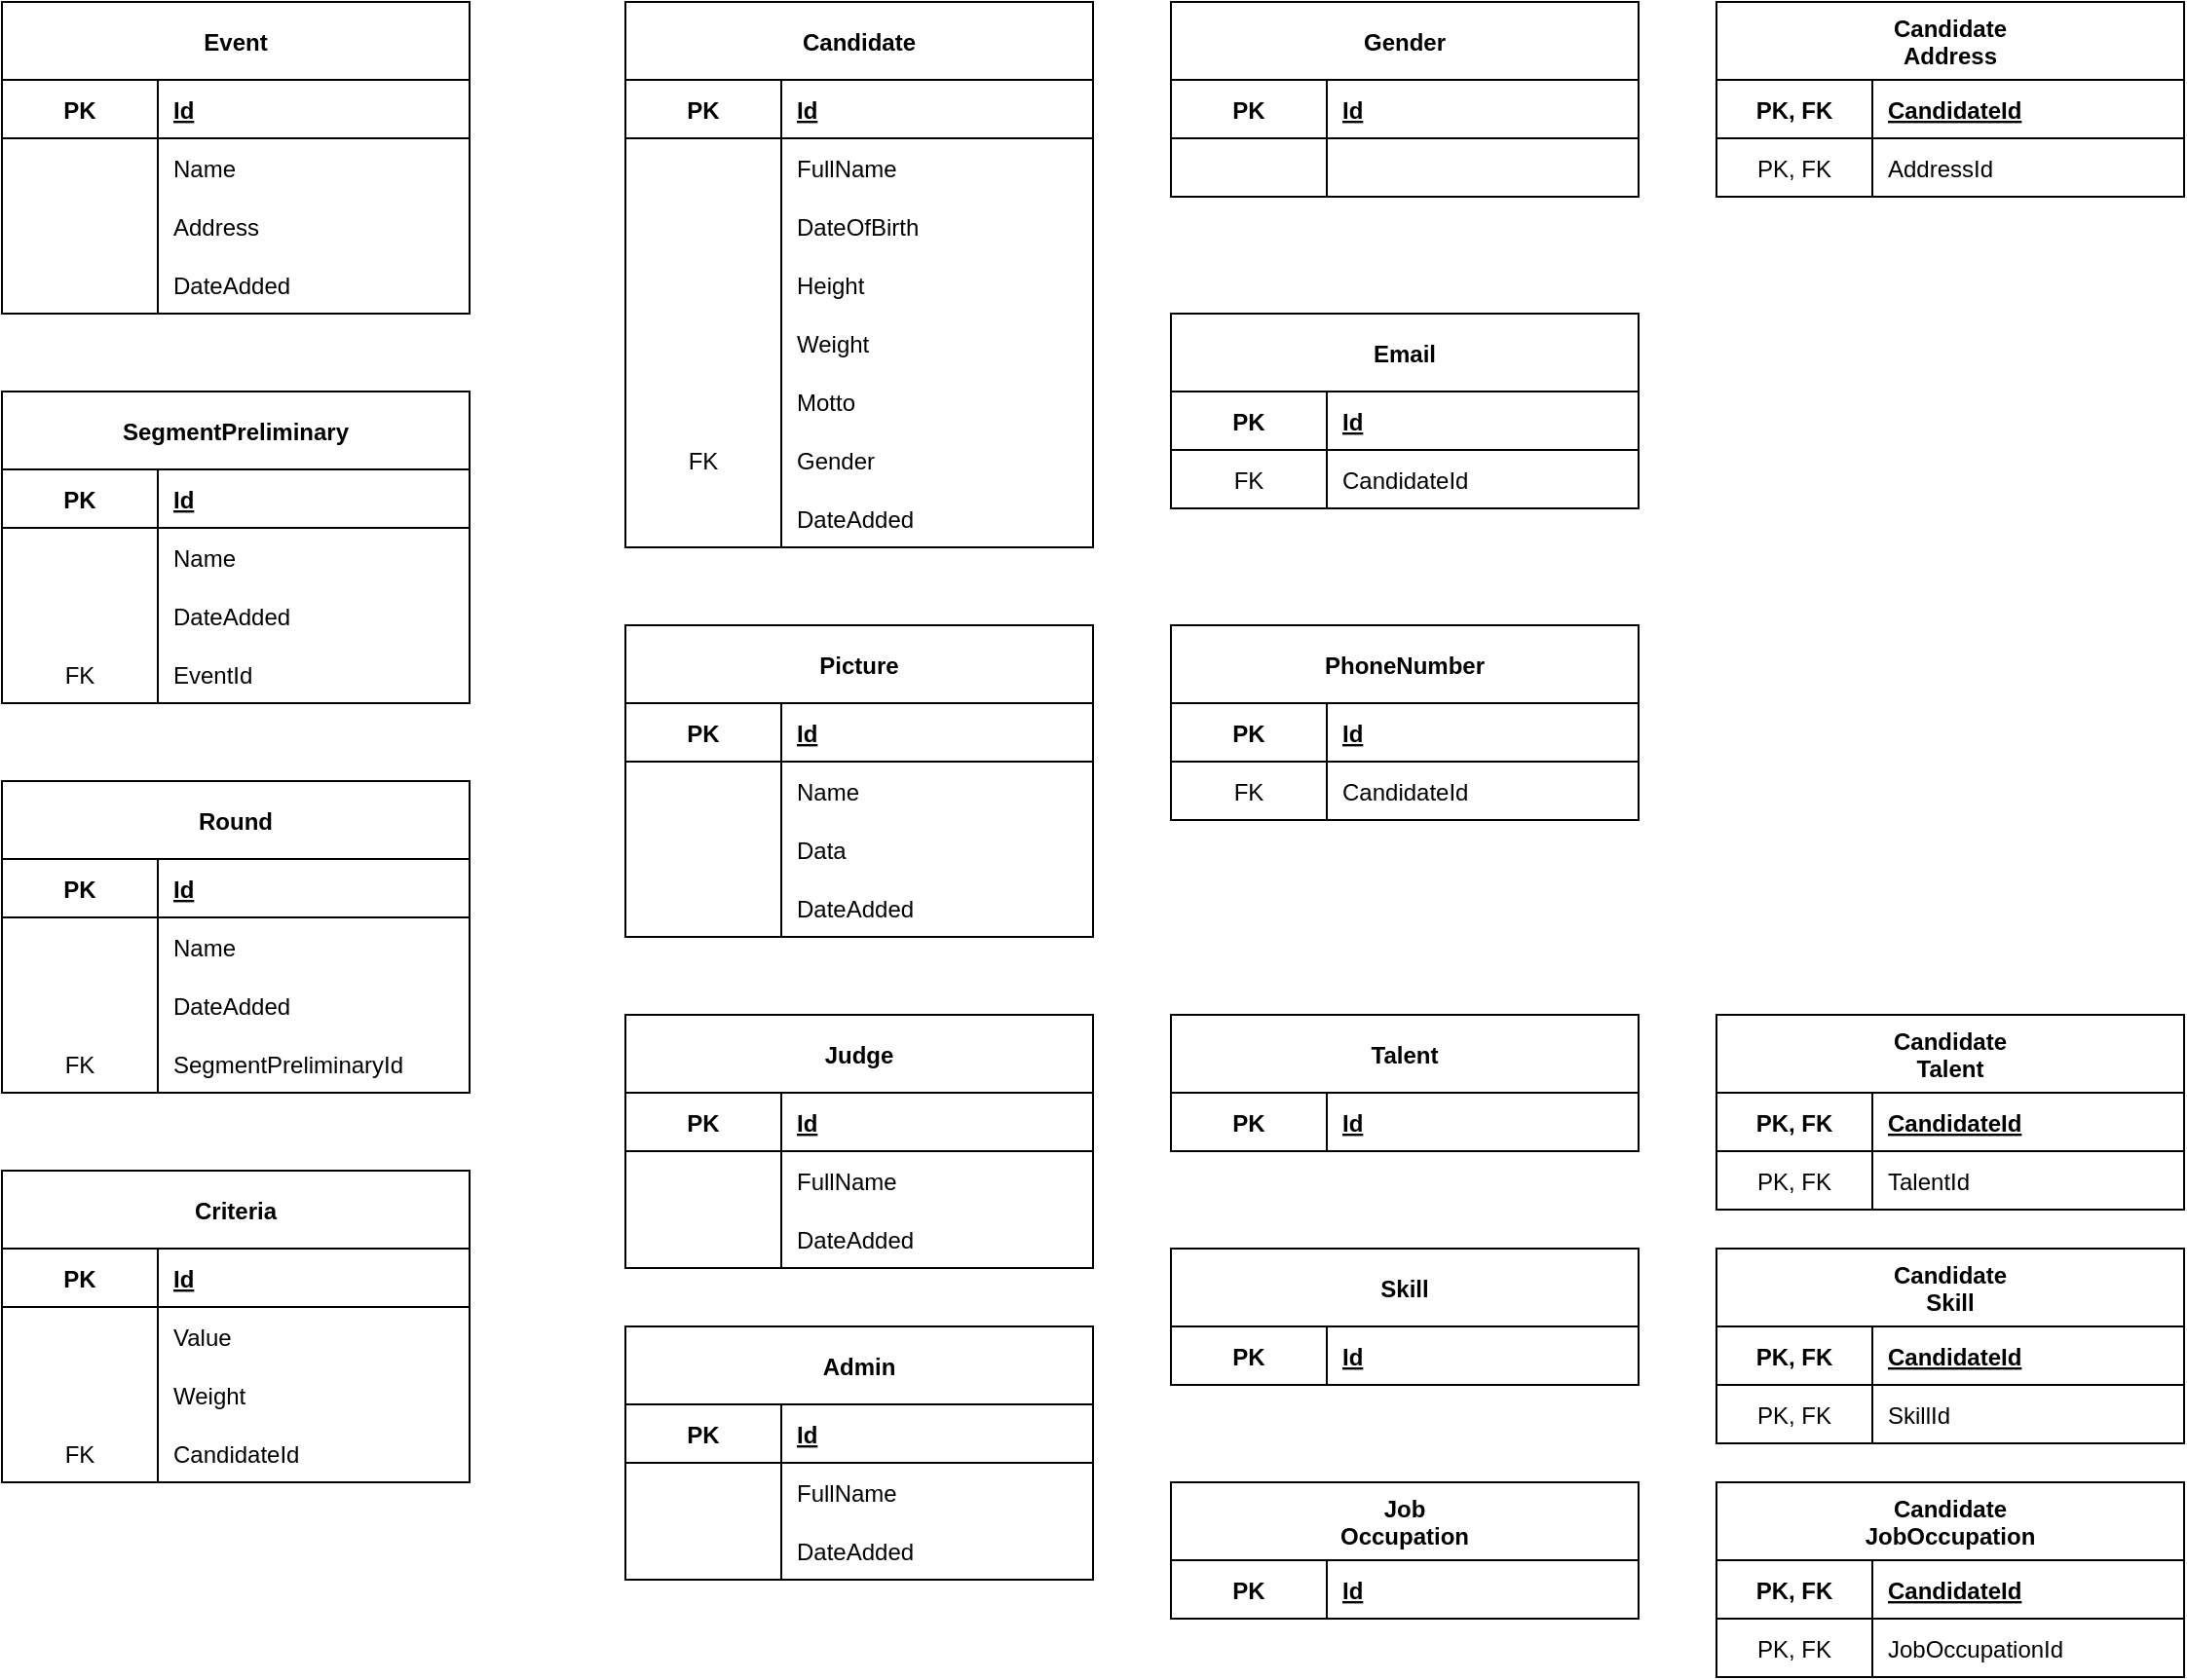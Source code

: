 <mxfile version="20.2.3" type="device" pages="10"><diagram id="_3qnA0Inm1wXSqu-R-8C" name="0.1"><mxGraphModel dx="1662" dy="857" grid="1" gridSize="10" guides="1" tooltips="1" connect="1" arrows="1" fold="1" page="1" pageScale="1" pageWidth="1000" pageHeight="1000" math="0" shadow="0"><root><mxCell id="0"/><mxCell id="1" parent="0"/><mxCell id="knS1z_7SoswkTuLP7_zJ-1" value="Picture" style="shape=table;startSize=40;container=1;collapsible=1;childLayout=tableLayout;fixedRows=1;rowLines=0;fontStyle=1;align=center;resizeLast=1;" parent="1" vertex="1"><mxGeometry x="400" y="400" width="240" height="160" as="geometry"/></mxCell><mxCell id="knS1z_7SoswkTuLP7_zJ-2" value="" style="shape=tableRow;horizontal=0;startSize=0;swimlaneHead=0;swimlaneBody=0;fillColor=none;collapsible=0;dropTarget=0;points=[[0,0.5],[1,0.5]];portConstraint=eastwest;top=0;left=0;right=0;bottom=1;" parent="knS1z_7SoswkTuLP7_zJ-1" vertex="1"><mxGeometry y="40" width="240" height="30" as="geometry"/></mxCell><mxCell id="knS1z_7SoswkTuLP7_zJ-3" value="PK" style="shape=partialRectangle;connectable=0;fillColor=none;top=0;left=0;bottom=0;right=0;fontStyle=1;overflow=hidden;" parent="knS1z_7SoswkTuLP7_zJ-2" vertex="1"><mxGeometry width="80" height="30" as="geometry"><mxRectangle width="80" height="30" as="alternateBounds"/></mxGeometry></mxCell><mxCell id="knS1z_7SoswkTuLP7_zJ-4" value="Id" style="shape=partialRectangle;connectable=0;fillColor=none;top=0;left=0;bottom=0;right=0;align=left;spacingLeft=6;fontStyle=5;overflow=hidden;" parent="knS1z_7SoswkTuLP7_zJ-2" vertex="1"><mxGeometry x="80" width="160" height="30" as="geometry"><mxRectangle width="160" height="30" as="alternateBounds"/></mxGeometry></mxCell><mxCell id="knS1z_7SoswkTuLP7_zJ-14" value="" style="shape=tableRow;horizontal=0;startSize=0;swimlaneHead=0;swimlaneBody=0;fillColor=none;collapsible=0;dropTarget=0;points=[[0,0.5],[1,0.5]];portConstraint=eastwest;top=0;left=0;right=0;bottom=0;" parent="knS1z_7SoswkTuLP7_zJ-1" vertex="1"><mxGeometry y="70" width="240" height="30" as="geometry"/></mxCell><mxCell id="knS1z_7SoswkTuLP7_zJ-15" value="" style="shape=partialRectangle;connectable=0;fillColor=none;top=0;left=0;bottom=0;right=0;fontStyle=0;overflow=hidden;" parent="knS1z_7SoswkTuLP7_zJ-14" vertex="1"><mxGeometry width="80" height="30" as="geometry"><mxRectangle width="80" height="30" as="alternateBounds"/></mxGeometry></mxCell><mxCell id="knS1z_7SoswkTuLP7_zJ-16" value="Name" style="shape=partialRectangle;connectable=0;fillColor=none;top=0;left=0;bottom=0;right=0;align=left;spacingLeft=6;fontStyle=0;overflow=hidden;" parent="knS1z_7SoswkTuLP7_zJ-14" vertex="1"><mxGeometry x="80" width="160" height="30" as="geometry"><mxRectangle width="160" height="30" as="alternateBounds"/></mxGeometry></mxCell><mxCell id="knS1z_7SoswkTuLP7_zJ-5" value="" style="shape=tableRow;horizontal=0;startSize=0;swimlaneHead=0;swimlaneBody=0;fillColor=none;collapsible=0;dropTarget=0;points=[[0,0.5],[1,0.5]];portConstraint=eastwest;top=0;left=0;right=0;bottom=0;" parent="knS1z_7SoswkTuLP7_zJ-1" vertex="1"><mxGeometry y="100" width="240" height="30" as="geometry"/></mxCell><mxCell id="knS1z_7SoswkTuLP7_zJ-6" value="" style="shape=partialRectangle;connectable=0;fillColor=none;top=0;left=0;bottom=0;right=0;editable=1;overflow=hidden;" parent="knS1z_7SoswkTuLP7_zJ-5" vertex="1"><mxGeometry width="80" height="30" as="geometry"><mxRectangle width="80" height="30" as="alternateBounds"/></mxGeometry></mxCell><mxCell id="knS1z_7SoswkTuLP7_zJ-7" value="Data" style="shape=partialRectangle;connectable=0;fillColor=none;top=0;left=0;bottom=0;right=0;align=left;spacingLeft=6;overflow=hidden;" parent="knS1z_7SoswkTuLP7_zJ-5" vertex="1"><mxGeometry x="80" width="160" height="30" as="geometry"><mxRectangle width="160" height="30" as="alternateBounds"/></mxGeometry></mxCell><mxCell id="knS1z_7SoswkTuLP7_zJ-27" value="" style="shape=tableRow;horizontal=0;startSize=0;swimlaneHead=0;swimlaneBody=0;fillColor=none;collapsible=0;dropTarget=0;points=[[0,0.5],[1,0.5]];portConstraint=eastwest;top=0;left=0;right=0;bottom=0;" parent="knS1z_7SoswkTuLP7_zJ-1" vertex="1"><mxGeometry y="130" width="240" height="30" as="geometry"/></mxCell><mxCell id="knS1z_7SoswkTuLP7_zJ-28" value="" style="shape=partialRectangle;connectable=0;fillColor=none;top=0;left=0;bottom=0;right=0;fontStyle=0;overflow=hidden;" parent="knS1z_7SoswkTuLP7_zJ-27" vertex="1"><mxGeometry width="80" height="30" as="geometry"><mxRectangle width="80" height="30" as="alternateBounds"/></mxGeometry></mxCell><mxCell id="knS1z_7SoswkTuLP7_zJ-29" value="DateAdded" style="shape=partialRectangle;connectable=0;fillColor=none;top=0;left=0;bottom=0;right=0;align=left;spacingLeft=6;fontStyle=0;overflow=hidden;" parent="knS1z_7SoswkTuLP7_zJ-27" vertex="1"><mxGeometry x="80" width="160" height="30" as="geometry"><mxRectangle width="160" height="30" as="alternateBounds"/></mxGeometry></mxCell><mxCell id="knS1z_7SoswkTuLP7_zJ-17" value="Judge" style="shape=table;startSize=40;container=1;collapsible=1;childLayout=tableLayout;fixedRows=1;rowLines=0;fontStyle=1;align=center;resizeLast=1;" parent="1" vertex="1"><mxGeometry x="400" y="600" width="240" height="130" as="geometry"/></mxCell><mxCell id="knS1z_7SoswkTuLP7_zJ-18" value="" style="shape=tableRow;horizontal=0;startSize=0;swimlaneHead=0;swimlaneBody=0;fillColor=none;collapsible=0;dropTarget=0;points=[[0,0.5],[1,0.5]];portConstraint=eastwest;top=0;left=0;right=0;bottom=1;" parent="knS1z_7SoswkTuLP7_zJ-17" vertex="1"><mxGeometry y="40" width="240" height="30" as="geometry"/></mxCell><mxCell id="knS1z_7SoswkTuLP7_zJ-19" value="PK" style="shape=partialRectangle;connectable=0;fillColor=none;top=0;left=0;bottom=0;right=0;fontStyle=1;overflow=hidden;" parent="knS1z_7SoswkTuLP7_zJ-18" vertex="1"><mxGeometry width="80" height="30" as="geometry"><mxRectangle width="80" height="30" as="alternateBounds"/></mxGeometry></mxCell><mxCell id="knS1z_7SoswkTuLP7_zJ-20" value="Id" style="shape=partialRectangle;connectable=0;fillColor=none;top=0;left=0;bottom=0;right=0;align=left;spacingLeft=6;fontStyle=5;overflow=hidden;" parent="knS1z_7SoswkTuLP7_zJ-18" vertex="1"><mxGeometry x="80" width="160" height="30" as="geometry"><mxRectangle width="160" height="30" as="alternateBounds"/></mxGeometry></mxCell><mxCell id="knS1z_7SoswkTuLP7_zJ-21" value="" style="shape=tableRow;horizontal=0;startSize=0;swimlaneHead=0;swimlaneBody=0;fillColor=none;collapsible=0;dropTarget=0;points=[[0,0.5],[1,0.5]];portConstraint=eastwest;top=0;left=0;right=0;bottom=0;" parent="knS1z_7SoswkTuLP7_zJ-17" vertex="1"><mxGeometry y="70" width="240" height="30" as="geometry"/></mxCell><mxCell id="knS1z_7SoswkTuLP7_zJ-22" value="" style="shape=partialRectangle;connectable=0;fillColor=none;top=0;left=0;bottom=0;right=0;fontStyle=0;overflow=hidden;" parent="knS1z_7SoswkTuLP7_zJ-21" vertex="1"><mxGeometry width="80" height="30" as="geometry"><mxRectangle width="80" height="30" as="alternateBounds"/></mxGeometry></mxCell><mxCell id="knS1z_7SoswkTuLP7_zJ-23" value="FullName" style="shape=partialRectangle;connectable=0;fillColor=none;top=0;left=0;bottom=0;right=0;align=left;spacingLeft=6;fontStyle=0;overflow=hidden;" parent="knS1z_7SoswkTuLP7_zJ-21" vertex="1"><mxGeometry x="80" width="160" height="30" as="geometry"><mxRectangle width="160" height="30" as="alternateBounds"/></mxGeometry></mxCell><mxCell id="knS1z_7SoswkTuLP7_zJ-30" value="" style="shape=tableRow;horizontal=0;startSize=0;swimlaneHead=0;swimlaneBody=0;fillColor=none;collapsible=0;dropTarget=0;points=[[0,0.5],[1,0.5]];portConstraint=eastwest;top=0;left=0;right=0;bottom=0;" parent="knS1z_7SoswkTuLP7_zJ-17" vertex="1"><mxGeometry y="100" width="240" height="30" as="geometry"/></mxCell><mxCell id="knS1z_7SoswkTuLP7_zJ-31" value="" style="shape=partialRectangle;connectable=0;fillColor=none;top=0;left=0;bottom=0;right=0;fontStyle=0;overflow=hidden;" parent="knS1z_7SoswkTuLP7_zJ-30" vertex="1"><mxGeometry width="80" height="30" as="geometry"><mxRectangle width="80" height="30" as="alternateBounds"/></mxGeometry></mxCell><mxCell id="knS1z_7SoswkTuLP7_zJ-32" value="DateAdded" style="shape=partialRectangle;connectable=0;fillColor=none;top=0;left=0;bottom=0;right=0;align=left;spacingLeft=6;fontStyle=0;overflow=hidden;" parent="knS1z_7SoswkTuLP7_zJ-30" vertex="1"><mxGeometry x="80" width="160" height="30" as="geometry"><mxRectangle width="160" height="30" as="alternateBounds"/></mxGeometry></mxCell><mxCell id="knS1z_7SoswkTuLP7_zJ-33" value="Admin" style="shape=table;startSize=40;container=1;collapsible=1;childLayout=tableLayout;fixedRows=1;rowLines=0;fontStyle=1;align=center;resizeLast=1;" parent="1" vertex="1"><mxGeometry x="400" y="760" width="240" height="130" as="geometry"/></mxCell><mxCell id="knS1z_7SoswkTuLP7_zJ-34" value="" style="shape=tableRow;horizontal=0;startSize=0;swimlaneHead=0;swimlaneBody=0;fillColor=none;collapsible=0;dropTarget=0;points=[[0,0.5],[1,0.5]];portConstraint=eastwest;top=0;left=0;right=0;bottom=1;" parent="knS1z_7SoswkTuLP7_zJ-33" vertex="1"><mxGeometry y="40" width="240" height="30" as="geometry"/></mxCell><mxCell id="knS1z_7SoswkTuLP7_zJ-35" value="PK" style="shape=partialRectangle;connectable=0;fillColor=none;top=0;left=0;bottom=0;right=0;fontStyle=1;overflow=hidden;" parent="knS1z_7SoswkTuLP7_zJ-34" vertex="1"><mxGeometry width="80" height="30" as="geometry"><mxRectangle width="80" height="30" as="alternateBounds"/></mxGeometry></mxCell><mxCell id="knS1z_7SoswkTuLP7_zJ-36" value="Id" style="shape=partialRectangle;connectable=0;fillColor=none;top=0;left=0;bottom=0;right=0;align=left;spacingLeft=6;fontStyle=5;overflow=hidden;" parent="knS1z_7SoswkTuLP7_zJ-34" vertex="1"><mxGeometry x="80" width="160" height="30" as="geometry"><mxRectangle width="160" height="30" as="alternateBounds"/></mxGeometry></mxCell><mxCell id="knS1z_7SoswkTuLP7_zJ-37" value="" style="shape=tableRow;horizontal=0;startSize=0;swimlaneHead=0;swimlaneBody=0;fillColor=none;collapsible=0;dropTarget=0;points=[[0,0.5],[1,0.5]];portConstraint=eastwest;top=0;left=0;right=0;bottom=0;" parent="knS1z_7SoswkTuLP7_zJ-33" vertex="1"><mxGeometry y="70" width="240" height="30" as="geometry"/></mxCell><mxCell id="knS1z_7SoswkTuLP7_zJ-38" value="" style="shape=partialRectangle;connectable=0;fillColor=none;top=0;left=0;bottom=0;right=0;fontStyle=0;overflow=hidden;" parent="knS1z_7SoswkTuLP7_zJ-37" vertex="1"><mxGeometry width="80" height="30" as="geometry"><mxRectangle width="80" height="30" as="alternateBounds"/></mxGeometry></mxCell><mxCell id="knS1z_7SoswkTuLP7_zJ-39" value="FullName" style="shape=partialRectangle;connectable=0;fillColor=none;top=0;left=0;bottom=0;right=0;align=left;spacingLeft=6;fontStyle=0;overflow=hidden;" parent="knS1z_7SoswkTuLP7_zJ-37" vertex="1"><mxGeometry x="80" width="160" height="30" as="geometry"><mxRectangle width="160" height="30" as="alternateBounds"/></mxGeometry></mxCell><mxCell id="knS1z_7SoswkTuLP7_zJ-40" value="" style="shape=tableRow;horizontal=0;startSize=0;swimlaneHead=0;swimlaneBody=0;fillColor=none;collapsible=0;dropTarget=0;points=[[0,0.5],[1,0.5]];portConstraint=eastwest;top=0;left=0;right=0;bottom=0;" parent="knS1z_7SoswkTuLP7_zJ-33" vertex="1"><mxGeometry y="100" width="240" height="30" as="geometry"/></mxCell><mxCell id="knS1z_7SoswkTuLP7_zJ-41" value="" style="shape=partialRectangle;connectable=0;fillColor=none;top=0;left=0;bottom=0;right=0;fontStyle=0;overflow=hidden;" parent="knS1z_7SoswkTuLP7_zJ-40" vertex="1"><mxGeometry width="80" height="30" as="geometry"><mxRectangle width="80" height="30" as="alternateBounds"/></mxGeometry></mxCell><mxCell id="knS1z_7SoswkTuLP7_zJ-42" value="DateAdded" style="shape=partialRectangle;connectable=0;fillColor=none;top=0;left=0;bottom=0;right=0;align=left;spacingLeft=6;fontStyle=0;overflow=hidden;" parent="knS1z_7SoswkTuLP7_zJ-40" vertex="1"><mxGeometry x="80" width="160" height="30" as="geometry"><mxRectangle width="160" height="30" as="alternateBounds"/></mxGeometry></mxCell><mxCell id="knS1z_7SoswkTuLP7_zJ-44" value="Candidate" style="shape=table;startSize=40;container=1;collapsible=1;childLayout=tableLayout;fixedRows=1;rowLines=0;fontStyle=1;align=center;resizeLast=1;" parent="1" vertex="1"><mxGeometry x="400" y="80" width="240" height="280" as="geometry"/></mxCell><mxCell id="knS1z_7SoswkTuLP7_zJ-45" value="" style="shape=tableRow;horizontal=0;startSize=0;swimlaneHead=0;swimlaneBody=0;fillColor=none;collapsible=0;dropTarget=0;points=[[0,0.5],[1,0.5]];portConstraint=eastwest;top=0;left=0;right=0;bottom=1;" parent="knS1z_7SoswkTuLP7_zJ-44" vertex="1"><mxGeometry y="40" width="240" height="30" as="geometry"/></mxCell><mxCell id="knS1z_7SoswkTuLP7_zJ-46" value="PK" style="shape=partialRectangle;connectable=0;fillColor=none;top=0;left=0;bottom=0;right=0;fontStyle=1;overflow=hidden;" parent="knS1z_7SoswkTuLP7_zJ-45" vertex="1"><mxGeometry width="80" height="30" as="geometry"><mxRectangle width="80" height="30" as="alternateBounds"/></mxGeometry></mxCell><mxCell id="knS1z_7SoswkTuLP7_zJ-47" value="Id" style="shape=partialRectangle;connectable=0;fillColor=none;top=0;left=0;bottom=0;right=0;align=left;spacingLeft=6;fontStyle=5;overflow=hidden;" parent="knS1z_7SoswkTuLP7_zJ-45" vertex="1"><mxGeometry x="80" width="160" height="30" as="geometry"><mxRectangle width="160" height="30" as="alternateBounds"/></mxGeometry></mxCell><mxCell id="knS1z_7SoswkTuLP7_zJ-48" value="" style="shape=tableRow;horizontal=0;startSize=0;swimlaneHead=0;swimlaneBody=0;fillColor=none;collapsible=0;dropTarget=0;points=[[0,0.5],[1,0.5]];portConstraint=eastwest;top=0;left=0;right=0;bottom=0;" parent="knS1z_7SoswkTuLP7_zJ-44" vertex="1"><mxGeometry y="70" width="240" height="30" as="geometry"/></mxCell><mxCell id="knS1z_7SoswkTuLP7_zJ-49" value="" style="shape=partialRectangle;connectable=0;fillColor=none;top=0;left=0;bottom=0;right=0;fontStyle=0;overflow=hidden;" parent="knS1z_7SoswkTuLP7_zJ-48" vertex="1"><mxGeometry width="80" height="30" as="geometry"><mxRectangle width="80" height="30" as="alternateBounds"/></mxGeometry></mxCell><mxCell id="knS1z_7SoswkTuLP7_zJ-50" value="FullName" style="shape=partialRectangle;connectable=0;fillColor=none;top=0;left=0;bottom=0;right=0;align=left;spacingLeft=6;fontStyle=0;overflow=hidden;" parent="knS1z_7SoswkTuLP7_zJ-48" vertex="1"><mxGeometry x="80" width="160" height="30" as="geometry"><mxRectangle width="160" height="30" as="alternateBounds"/></mxGeometry></mxCell><mxCell id="knS1z_7SoswkTuLP7_zJ-54" value="" style="shape=tableRow;horizontal=0;startSize=0;swimlaneHead=0;swimlaneBody=0;fillColor=none;collapsible=0;dropTarget=0;points=[[0,0.5],[1,0.5]];portConstraint=eastwest;top=0;left=0;right=0;bottom=0;" parent="knS1z_7SoswkTuLP7_zJ-44" vertex="1"><mxGeometry y="100" width="240" height="30" as="geometry"/></mxCell><mxCell id="knS1z_7SoswkTuLP7_zJ-55" value="" style="shape=partialRectangle;connectable=0;fillColor=none;top=0;left=0;bottom=0;right=0;editable=1;overflow=hidden;" parent="knS1z_7SoswkTuLP7_zJ-54" vertex="1"><mxGeometry width="80" height="30" as="geometry"><mxRectangle width="80" height="30" as="alternateBounds"/></mxGeometry></mxCell><mxCell id="knS1z_7SoswkTuLP7_zJ-56" value="DateOfBirth" style="shape=partialRectangle;connectable=0;fillColor=none;top=0;left=0;bottom=0;right=0;align=left;spacingLeft=6;overflow=hidden;" parent="knS1z_7SoswkTuLP7_zJ-54" vertex="1"><mxGeometry x="80" width="160" height="30" as="geometry"><mxRectangle width="160" height="30" as="alternateBounds"/></mxGeometry></mxCell><mxCell id="knS1z_7SoswkTuLP7_zJ-60" value="" style="shape=tableRow;horizontal=0;startSize=0;swimlaneHead=0;swimlaneBody=0;fillColor=none;collapsible=0;dropTarget=0;points=[[0,0.5],[1,0.5]];portConstraint=eastwest;top=0;left=0;right=0;bottom=0;" parent="knS1z_7SoswkTuLP7_zJ-44" vertex="1"><mxGeometry y="130" width="240" height="30" as="geometry"/></mxCell><mxCell id="knS1z_7SoswkTuLP7_zJ-61" value="" style="shape=partialRectangle;connectable=0;fillColor=none;top=0;left=0;bottom=0;right=0;editable=1;overflow=hidden;" parent="knS1z_7SoswkTuLP7_zJ-60" vertex="1"><mxGeometry width="80" height="30" as="geometry"><mxRectangle width="80" height="30" as="alternateBounds"/></mxGeometry></mxCell><mxCell id="knS1z_7SoswkTuLP7_zJ-62" value="Height" style="shape=partialRectangle;connectable=0;fillColor=none;top=0;left=0;bottom=0;right=0;align=left;spacingLeft=6;overflow=hidden;" parent="knS1z_7SoswkTuLP7_zJ-60" vertex="1"><mxGeometry x="80" width="160" height="30" as="geometry"><mxRectangle width="160" height="30" as="alternateBounds"/></mxGeometry></mxCell><mxCell id="knS1z_7SoswkTuLP7_zJ-63" value="" style="shape=tableRow;horizontal=0;startSize=0;swimlaneHead=0;swimlaneBody=0;fillColor=none;collapsible=0;dropTarget=0;points=[[0,0.5],[1,0.5]];portConstraint=eastwest;top=0;left=0;right=0;bottom=0;" parent="knS1z_7SoswkTuLP7_zJ-44" vertex="1"><mxGeometry y="160" width="240" height="30" as="geometry"/></mxCell><mxCell id="knS1z_7SoswkTuLP7_zJ-64" value="" style="shape=partialRectangle;connectable=0;fillColor=none;top=0;left=0;bottom=0;right=0;editable=1;overflow=hidden;" parent="knS1z_7SoswkTuLP7_zJ-63" vertex="1"><mxGeometry width="80" height="30" as="geometry"><mxRectangle width="80" height="30" as="alternateBounds"/></mxGeometry></mxCell><mxCell id="knS1z_7SoswkTuLP7_zJ-65" value="Weight" style="shape=partialRectangle;connectable=0;fillColor=none;top=0;left=0;bottom=0;right=0;align=left;spacingLeft=6;overflow=hidden;" parent="knS1z_7SoswkTuLP7_zJ-63" vertex="1"><mxGeometry x="80" width="160" height="30" as="geometry"><mxRectangle width="160" height="30" as="alternateBounds"/></mxGeometry></mxCell><mxCell id="knS1z_7SoswkTuLP7_zJ-66" value="" style="shape=tableRow;horizontal=0;startSize=0;swimlaneHead=0;swimlaneBody=0;fillColor=none;collapsible=0;dropTarget=0;points=[[0,0.5],[1,0.5]];portConstraint=eastwest;top=0;left=0;right=0;bottom=0;" parent="knS1z_7SoswkTuLP7_zJ-44" vertex="1"><mxGeometry y="190" width="240" height="30" as="geometry"/></mxCell><mxCell id="knS1z_7SoswkTuLP7_zJ-67" value="" style="shape=partialRectangle;connectable=0;fillColor=none;top=0;left=0;bottom=0;right=0;editable=1;overflow=hidden;" parent="knS1z_7SoswkTuLP7_zJ-66" vertex="1"><mxGeometry width="80" height="30" as="geometry"><mxRectangle width="80" height="30" as="alternateBounds"/></mxGeometry></mxCell><mxCell id="knS1z_7SoswkTuLP7_zJ-68" value="Motto" style="shape=partialRectangle;connectable=0;fillColor=none;top=0;left=0;bottom=0;right=0;align=left;spacingLeft=6;overflow=hidden;" parent="knS1z_7SoswkTuLP7_zJ-66" vertex="1"><mxGeometry x="80" width="160" height="30" as="geometry"><mxRectangle width="160" height="30" as="alternateBounds"/></mxGeometry></mxCell><mxCell id="knS1z_7SoswkTuLP7_zJ-57" value="" style="shape=tableRow;horizontal=0;startSize=0;swimlaneHead=0;swimlaneBody=0;fillColor=none;collapsible=0;dropTarget=0;points=[[0,0.5],[1,0.5]];portConstraint=eastwest;top=0;left=0;right=0;bottom=0;" parent="knS1z_7SoswkTuLP7_zJ-44" vertex="1"><mxGeometry y="220" width="240" height="30" as="geometry"/></mxCell><mxCell id="knS1z_7SoswkTuLP7_zJ-58" value="FK" style="shape=partialRectangle;connectable=0;fillColor=none;top=0;left=0;bottom=0;right=0;editable=1;overflow=hidden;" parent="knS1z_7SoswkTuLP7_zJ-57" vertex="1"><mxGeometry width="80" height="30" as="geometry"><mxRectangle width="80" height="30" as="alternateBounds"/></mxGeometry></mxCell><mxCell id="knS1z_7SoswkTuLP7_zJ-59" value="Gender" style="shape=partialRectangle;connectable=0;fillColor=none;top=0;left=0;bottom=0;right=0;align=left;spacingLeft=6;overflow=hidden;" parent="knS1z_7SoswkTuLP7_zJ-57" vertex="1"><mxGeometry x="80" width="160" height="30" as="geometry"><mxRectangle width="160" height="30" as="alternateBounds"/></mxGeometry></mxCell><mxCell id="knS1z_7SoswkTuLP7_zJ-51" value="" style="shape=tableRow;horizontal=0;startSize=0;swimlaneHead=0;swimlaneBody=0;fillColor=none;collapsible=0;dropTarget=0;points=[[0,0.5],[1,0.5]];portConstraint=eastwest;top=0;left=0;right=0;bottom=0;" parent="knS1z_7SoswkTuLP7_zJ-44" vertex="1"><mxGeometry y="250" width="240" height="30" as="geometry"/></mxCell><mxCell id="knS1z_7SoswkTuLP7_zJ-52" value="" style="shape=partialRectangle;connectable=0;fillColor=none;top=0;left=0;bottom=0;right=0;fontStyle=0;overflow=hidden;" parent="knS1z_7SoswkTuLP7_zJ-51" vertex="1"><mxGeometry width="80" height="30" as="geometry"><mxRectangle width="80" height="30" as="alternateBounds"/></mxGeometry></mxCell><mxCell id="knS1z_7SoswkTuLP7_zJ-53" value="DateAdded" style="shape=partialRectangle;connectable=0;fillColor=none;top=0;left=0;bottom=0;right=0;align=left;spacingLeft=6;fontStyle=0;overflow=hidden;" parent="knS1z_7SoswkTuLP7_zJ-51" vertex="1"><mxGeometry x="80" width="160" height="30" as="geometry"><mxRectangle width="160" height="30" as="alternateBounds"/></mxGeometry></mxCell><mxCell id="knS1z_7SoswkTuLP7_zJ-100" value="Gender" style="shape=table;startSize=40;container=1;collapsible=1;childLayout=tableLayout;fixedRows=1;rowLines=0;fontStyle=1;align=center;resizeLast=1;" parent="1" vertex="1"><mxGeometry x="680" y="80" width="240" height="100" as="geometry"/></mxCell><mxCell id="knS1z_7SoswkTuLP7_zJ-101" value="" style="shape=tableRow;horizontal=0;startSize=0;swimlaneHead=0;swimlaneBody=0;fillColor=none;collapsible=0;dropTarget=0;points=[[0,0.5],[1,0.5]];portConstraint=eastwest;top=0;left=0;right=0;bottom=1;" parent="knS1z_7SoswkTuLP7_zJ-100" vertex="1"><mxGeometry y="40" width="240" height="30" as="geometry"/></mxCell><mxCell id="knS1z_7SoswkTuLP7_zJ-102" value="PK" style="shape=partialRectangle;connectable=0;fillColor=none;top=0;left=0;bottom=0;right=0;fontStyle=1;overflow=hidden;" parent="knS1z_7SoswkTuLP7_zJ-101" vertex="1"><mxGeometry width="80" height="30" as="geometry"><mxRectangle width="80" height="30" as="alternateBounds"/></mxGeometry></mxCell><mxCell id="knS1z_7SoswkTuLP7_zJ-103" value="Id" style="shape=partialRectangle;connectable=0;fillColor=none;top=0;left=0;bottom=0;right=0;align=left;spacingLeft=6;fontStyle=5;overflow=hidden;" parent="knS1z_7SoswkTuLP7_zJ-101" vertex="1"><mxGeometry x="80" width="160" height="30" as="geometry"><mxRectangle width="160" height="30" as="alternateBounds"/></mxGeometry></mxCell><mxCell id="knS1z_7SoswkTuLP7_zJ-104" value="" style="shape=tableRow;horizontal=0;startSize=0;swimlaneHead=0;swimlaneBody=0;fillColor=none;collapsible=0;dropTarget=0;points=[[0,0.5],[1,0.5]];portConstraint=eastwest;top=0;left=0;right=0;bottom=0;" parent="knS1z_7SoswkTuLP7_zJ-100" vertex="1"><mxGeometry y="70" width="240" height="30" as="geometry"/></mxCell><mxCell id="knS1z_7SoswkTuLP7_zJ-105" value="" style="shape=partialRectangle;connectable=0;fillColor=none;top=0;left=0;bottom=0;right=0;fontStyle=0;overflow=hidden;" parent="knS1z_7SoswkTuLP7_zJ-104" vertex="1"><mxGeometry width="80" height="30" as="geometry"><mxRectangle width="80" height="30" as="alternateBounds"/></mxGeometry></mxCell><mxCell id="knS1z_7SoswkTuLP7_zJ-106" value="" style="shape=partialRectangle;connectable=0;fillColor=none;top=0;left=0;bottom=0;right=0;align=left;spacingLeft=6;fontStyle=0;overflow=hidden;" parent="knS1z_7SoswkTuLP7_zJ-104" vertex="1"><mxGeometry x="80" width="160" height="30" as="geometry"><mxRectangle width="160" height="30" as="alternateBounds"/></mxGeometry></mxCell><mxCell id="knS1z_7SoswkTuLP7_zJ-110" value="Email" style="shape=table;startSize=40;container=1;collapsible=1;childLayout=tableLayout;fixedRows=1;rowLines=0;fontStyle=1;align=center;resizeLast=1;" parent="1" vertex="1"><mxGeometry x="680" y="240" width="240" height="100" as="geometry"/></mxCell><mxCell id="knS1z_7SoswkTuLP7_zJ-111" value="" style="shape=tableRow;horizontal=0;startSize=0;swimlaneHead=0;swimlaneBody=0;fillColor=none;collapsible=0;dropTarget=0;points=[[0,0.5],[1,0.5]];portConstraint=eastwest;top=0;left=0;right=0;bottom=1;" parent="knS1z_7SoswkTuLP7_zJ-110" vertex="1"><mxGeometry y="40" width="240" height="30" as="geometry"/></mxCell><mxCell id="knS1z_7SoswkTuLP7_zJ-112" value="PK" style="shape=partialRectangle;connectable=0;fillColor=none;top=0;left=0;bottom=0;right=0;fontStyle=1;overflow=hidden;" parent="knS1z_7SoswkTuLP7_zJ-111" vertex="1"><mxGeometry width="80" height="30" as="geometry"><mxRectangle width="80" height="30" as="alternateBounds"/></mxGeometry></mxCell><mxCell id="knS1z_7SoswkTuLP7_zJ-113" value="Id" style="shape=partialRectangle;connectable=0;fillColor=none;top=0;left=0;bottom=0;right=0;align=left;spacingLeft=6;fontStyle=5;overflow=hidden;" parent="knS1z_7SoswkTuLP7_zJ-111" vertex="1"><mxGeometry x="80" width="160" height="30" as="geometry"><mxRectangle width="160" height="30" as="alternateBounds"/></mxGeometry></mxCell><mxCell id="knS1z_7SoswkTuLP7_zJ-114" value="" style="shape=tableRow;horizontal=0;startSize=0;swimlaneHead=0;swimlaneBody=0;fillColor=none;collapsible=0;dropTarget=0;points=[[0,0.5],[1,0.5]];portConstraint=eastwest;top=0;left=0;right=0;bottom=0;" parent="knS1z_7SoswkTuLP7_zJ-110" vertex="1"><mxGeometry y="70" width="240" height="30" as="geometry"/></mxCell><mxCell id="knS1z_7SoswkTuLP7_zJ-115" value="FK" style="shape=partialRectangle;connectable=0;fillColor=none;top=0;left=0;bottom=0;right=0;fontStyle=0;overflow=hidden;" parent="knS1z_7SoswkTuLP7_zJ-114" vertex="1"><mxGeometry width="80" height="30" as="geometry"><mxRectangle width="80" height="30" as="alternateBounds"/></mxGeometry></mxCell><mxCell id="knS1z_7SoswkTuLP7_zJ-116" value="CandidateId" style="shape=partialRectangle;connectable=0;fillColor=none;top=0;left=0;bottom=0;right=0;align=left;spacingLeft=6;fontStyle=0;overflow=hidden;" parent="knS1z_7SoswkTuLP7_zJ-114" vertex="1"><mxGeometry x="80" width="160" height="30" as="geometry"><mxRectangle width="160" height="30" as="alternateBounds"/></mxGeometry></mxCell><mxCell id="knS1z_7SoswkTuLP7_zJ-117" value="PhoneNumber" style="shape=table;startSize=40;container=1;collapsible=1;childLayout=tableLayout;fixedRows=1;rowLines=0;fontStyle=1;align=center;resizeLast=1;" parent="1" vertex="1"><mxGeometry x="680" y="400" width="240" height="100" as="geometry"/></mxCell><mxCell id="knS1z_7SoswkTuLP7_zJ-118" value="" style="shape=tableRow;horizontal=0;startSize=0;swimlaneHead=0;swimlaneBody=0;fillColor=none;collapsible=0;dropTarget=0;points=[[0,0.5],[1,0.5]];portConstraint=eastwest;top=0;left=0;right=0;bottom=1;" parent="knS1z_7SoswkTuLP7_zJ-117" vertex="1"><mxGeometry y="40" width="240" height="30" as="geometry"/></mxCell><mxCell id="knS1z_7SoswkTuLP7_zJ-119" value="PK" style="shape=partialRectangle;connectable=0;fillColor=none;top=0;left=0;bottom=0;right=0;fontStyle=1;overflow=hidden;" parent="knS1z_7SoswkTuLP7_zJ-118" vertex="1"><mxGeometry width="80" height="30" as="geometry"><mxRectangle width="80" height="30" as="alternateBounds"/></mxGeometry></mxCell><mxCell id="knS1z_7SoswkTuLP7_zJ-120" value="Id" style="shape=partialRectangle;connectable=0;fillColor=none;top=0;left=0;bottom=0;right=0;align=left;spacingLeft=6;fontStyle=5;overflow=hidden;" parent="knS1z_7SoswkTuLP7_zJ-118" vertex="1"><mxGeometry x="80" width="160" height="30" as="geometry"><mxRectangle width="160" height="30" as="alternateBounds"/></mxGeometry></mxCell><mxCell id="knS1z_7SoswkTuLP7_zJ-121" value="" style="shape=tableRow;horizontal=0;startSize=0;swimlaneHead=0;swimlaneBody=0;fillColor=none;collapsible=0;dropTarget=0;points=[[0,0.5],[1,0.5]];portConstraint=eastwest;top=0;left=0;right=0;bottom=0;" parent="knS1z_7SoswkTuLP7_zJ-117" vertex="1"><mxGeometry y="70" width="240" height="30" as="geometry"/></mxCell><mxCell id="knS1z_7SoswkTuLP7_zJ-122" value="FK" style="shape=partialRectangle;connectable=0;fillColor=none;top=0;left=0;bottom=0;right=0;fontStyle=0;overflow=hidden;" parent="knS1z_7SoswkTuLP7_zJ-121" vertex="1"><mxGeometry width="80" height="30" as="geometry"><mxRectangle width="80" height="30" as="alternateBounds"/></mxGeometry></mxCell><mxCell id="knS1z_7SoswkTuLP7_zJ-123" value="CandidateId" style="shape=partialRectangle;connectable=0;fillColor=none;top=0;left=0;bottom=0;right=0;align=left;spacingLeft=6;fontStyle=0;overflow=hidden;" parent="knS1z_7SoswkTuLP7_zJ-121" vertex="1"><mxGeometry x="80" width="160" height="30" as="geometry"><mxRectangle width="160" height="30" as="alternateBounds"/></mxGeometry></mxCell><mxCell id="knS1z_7SoswkTuLP7_zJ-125" value="Candidate&#10;Address" style="shape=table;startSize=40;container=1;collapsible=1;childLayout=tableLayout;fixedRows=1;rowLines=0;fontStyle=1;align=center;resizeLast=1;" parent="1" vertex="1"><mxGeometry x="960" y="80" width="240" height="100" as="geometry"/></mxCell><mxCell id="knS1z_7SoswkTuLP7_zJ-126" value="" style="shape=tableRow;horizontal=0;startSize=0;swimlaneHead=0;swimlaneBody=0;fillColor=none;collapsible=0;dropTarget=0;points=[[0,0.5],[1,0.5]];portConstraint=eastwest;top=0;left=0;right=0;bottom=1;" parent="knS1z_7SoswkTuLP7_zJ-125" vertex="1"><mxGeometry y="40" width="240" height="30" as="geometry"/></mxCell><mxCell id="knS1z_7SoswkTuLP7_zJ-127" value="PK, FK" style="shape=partialRectangle;connectable=0;fillColor=none;top=0;left=0;bottom=0;right=0;fontStyle=1;overflow=hidden;" parent="knS1z_7SoswkTuLP7_zJ-126" vertex="1"><mxGeometry width="80" height="30" as="geometry"><mxRectangle width="80" height="30" as="alternateBounds"/></mxGeometry></mxCell><mxCell id="knS1z_7SoswkTuLP7_zJ-128" value="CandidateId" style="shape=partialRectangle;connectable=0;fillColor=none;top=0;left=0;bottom=0;right=0;align=left;spacingLeft=6;fontStyle=5;overflow=hidden;" parent="knS1z_7SoswkTuLP7_zJ-126" vertex="1"><mxGeometry x="80" width="160" height="30" as="geometry"><mxRectangle width="160" height="30" as="alternateBounds"/></mxGeometry></mxCell><mxCell id="knS1z_7SoswkTuLP7_zJ-129" value="" style="shape=tableRow;horizontal=0;startSize=0;swimlaneHead=0;swimlaneBody=0;fillColor=none;collapsible=0;dropTarget=0;points=[[0,0.5],[1,0.5]];portConstraint=eastwest;top=0;left=0;right=0;bottom=0;" parent="knS1z_7SoswkTuLP7_zJ-125" vertex="1"><mxGeometry y="70" width="240" height="30" as="geometry"/></mxCell><mxCell id="knS1z_7SoswkTuLP7_zJ-130" value="PK, FK" style="shape=partialRectangle;connectable=0;fillColor=none;top=0;left=0;bottom=0;right=0;fontStyle=0;overflow=hidden;" parent="knS1z_7SoswkTuLP7_zJ-129" vertex="1"><mxGeometry width="80" height="30" as="geometry"><mxRectangle width="80" height="30" as="alternateBounds"/></mxGeometry></mxCell><mxCell id="knS1z_7SoswkTuLP7_zJ-131" value="AddressId" style="shape=partialRectangle;connectable=0;fillColor=none;top=0;left=0;bottom=0;right=0;align=left;spacingLeft=6;fontStyle=0;overflow=hidden;" parent="knS1z_7SoswkTuLP7_zJ-129" vertex="1"><mxGeometry x="80" width="160" height="30" as="geometry"><mxRectangle width="160" height="30" as="alternateBounds"/></mxGeometry></mxCell><mxCell id="knS1z_7SoswkTuLP7_zJ-158" value="Talent" style="shape=table;startSize=40;container=1;collapsible=1;childLayout=tableLayout;fixedRows=1;rowLines=0;fontStyle=1;align=center;resizeLast=1;" parent="1" vertex="1"><mxGeometry x="680" y="600" width="240" height="70" as="geometry"/></mxCell><mxCell id="knS1z_7SoswkTuLP7_zJ-159" value="" style="shape=tableRow;horizontal=0;startSize=0;swimlaneHead=0;swimlaneBody=0;fillColor=none;collapsible=0;dropTarget=0;points=[[0,0.5],[1,0.5]];portConstraint=eastwest;top=0;left=0;right=0;bottom=1;" parent="knS1z_7SoswkTuLP7_zJ-158" vertex="1"><mxGeometry y="40" width="240" height="30" as="geometry"/></mxCell><mxCell id="knS1z_7SoswkTuLP7_zJ-160" value="PK" style="shape=partialRectangle;connectable=0;fillColor=none;top=0;left=0;bottom=0;right=0;fontStyle=1;overflow=hidden;" parent="knS1z_7SoswkTuLP7_zJ-159" vertex="1"><mxGeometry width="80" height="30" as="geometry"><mxRectangle width="80" height="30" as="alternateBounds"/></mxGeometry></mxCell><mxCell id="knS1z_7SoswkTuLP7_zJ-161" value="Id" style="shape=partialRectangle;connectable=0;fillColor=none;top=0;left=0;bottom=0;right=0;align=left;spacingLeft=6;fontStyle=5;overflow=hidden;" parent="knS1z_7SoswkTuLP7_zJ-159" vertex="1"><mxGeometry x="80" width="160" height="30" as="geometry"><mxRectangle width="160" height="30" as="alternateBounds"/></mxGeometry></mxCell><mxCell id="knS1z_7SoswkTuLP7_zJ-165" value="Skill" style="shape=table;startSize=40;container=1;collapsible=1;childLayout=tableLayout;fixedRows=1;rowLines=0;fontStyle=1;align=center;resizeLast=1;" parent="1" vertex="1"><mxGeometry x="680" y="720" width="240" height="70" as="geometry"/></mxCell><mxCell id="knS1z_7SoswkTuLP7_zJ-166" value="" style="shape=tableRow;horizontal=0;startSize=0;swimlaneHead=0;swimlaneBody=0;fillColor=none;collapsible=0;dropTarget=0;points=[[0,0.5],[1,0.5]];portConstraint=eastwest;top=0;left=0;right=0;bottom=1;" parent="knS1z_7SoswkTuLP7_zJ-165" vertex="1"><mxGeometry y="40" width="240" height="30" as="geometry"/></mxCell><mxCell id="knS1z_7SoswkTuLP7_zJ-167" value="PK" style="shape=partialRectangle;connectable=0;fillColor=none;top=0;left=0;bottom=0;right=0;fontStyle=1;overflow=hidden;" parent="knS1z_7SoswkTuLP7_zJ-166" vertex="1"><mxGeometry width="80" height="30" as="geometry"><mxRectangle width="80" height="30" as="alternateBounds"/></mxGeometry></mxCell><mxCell id="knS1z_7SoswkTuLP7_zJ-168" value="Id" style="shape=partialRectangle;connectable=0;fillColor=none;top=0;left=0;bottom=0;right=0;align=left;spacingLeft=6;fontStyle=5;overflow=hidden;" parent="knS1z_7SoswkTuLP7_zJ-166" vertex="1"><mxGeometry x="80" width="160" height="30" as="geometry"><mxRectangle width="160" height="30" as="alternateBounds"/></mxGeometry></mxCell><mxCell id="knS1z_7SoswkTuLP7_zJ-169" value="Job&#10;Occupation" style="shape=table;startSize=40;container=1;collapsible=1;childLayout=tableLayout;fixedRows=1;rowLines=0;fontStyle=1;align=center;resizeLast=1;" parent="1" vertex="1"><mxGeometry x="680" y="840" width="240" height="70" as="geometry"/></mxCell><mxCell id="knS1z_7SoswkTuLP7_zJ-170" value="" style="shape=tableRow;horizontal=0;startSize=0;swimlaneHead=0;swimlaneBody=0;fillColor=none;collapsible=0;dropTarget=0;points=[[0,0.5],[1,0.5]];portConstraint=eastwest;top=0;left=0;right=0;bottom=1;" parent="knS1z_7SoswkTuLP7_zJ-169" vertex="1"><mxGeometry y="40" width="240" height="30" as="geometry"/></mxCell><mxCell id="knS1z_7SoswkTuLP7_zJ-171" value="PK" style="shape=partialRectangle;connectable=0;fillColor=none;top=0;left=0;bottom=0;right=0;fontStyle=1;overflow=hidden;" parent="knS1z_7SoswkTuLP7_zJ-170" vertex="1"><mxGeometry width="80" height="30" as="geometry"><mxRectangle width="80" height="30" as="alternateBounds"/></mxGeometry></mxCell><mxCell id="knS1z_7SoswkTuLP7_zJ-172" value="Id" style="shape=partialRectangle;connectable=0;fillColor=none;top=0;left=0;bottom=0;right=0;align=left;spacingLeft=6;fontStyle=5;overflow=hidden;" parent="knS1z_7SoswkTuLP7_zJ-170" vertex="1"><mxGeometry x="80" width="160" height="30" as="geometry"><mxRectangle width="160" height="30" as="alternateBounds"/></mxGeometry></mxCell><mxCell id="knS1z_7SoswkTuLP7_zJ-173" value="Candidate&#10;Talent" style="shape=table;startSize=40;container=1;collapsible=1;childLayout=tableLayout;fixedRows=1;rowLines=0;fontStyle=1;align=center;resizeLast=1;" parent="1" vertex="1"><mxGeometry x="960" y="600" width="240" height="100" as="geometry"/></mxCell><mxCell id="knS1z_7SoswkTuLP7_zJ-174" value="" style="shape=tableRow;horizontal=0;startSize=0;swimlaneHead=0;swimlaneBody=0;fillColor=none;collapsible=0;dropTarget=0;points=[[0,0.5],[1,0.5]];portConstraint=eastwest;top=0;left=0;right=0;bottom=1;" parent="knS1z_7SoswkTuLP7_zJ-173" vertex="1"><mxGeometry y="40" width="240" height="30" as="geometry"/></mxCell><mxCell id="knS1z_7SoswkTuLP7_zJ-175" value="PK, FK" style="shape=partialRectangle;connectable=0;fillColor=none;top=0;left=0;bottom=0;right=0;fontStyle=1;overflow=hidden;" parent="knS1z_7SoswkTuLP7_zJ-174" vertex="1"><mxGeometry width="80" height="30" as="geometry"><mxRectangle width="80" height="30" as="alternateBounds"/></mxGeometry></mxCell><mxCell id="knS1z_7SoswkTuLP7_zJ-176" value="CandidateId" style="shape=partialRectangle;connectable=0;fillColor=none;top=0;left=0;bottom=0;right=0;align=left;spacingLeft=6;fontStyle=5;overflow=hidden;" parent="knS1z_7SoswkTuLP7_zJ-174" vertex="1"><mxGeometry x="80" width="160" height="30" as="geometry"><mxRectangle width="160" height="30" as="alternateBounds"/></mxGeometry></mxCell><mxCell id="knS1z_7SoswkTuLP7_zJ-177" value="" style="shape=tableRow;horizontal=0;startSize=0;swimlaneHead=0;swimlaneBody=0;fillColor=none;collapsible=0;dropTarget=0;points=[[0,0.5],[1,0.5]];portConstraint=eastwest;top=0;left=0;right=0;bottom=0;" parent="knS1z_7SoswkTuLP7_zJ-173" vertex="1"><mxGeometry y="70" width="240" height="30" as="geometry"/></mxCell><mxCell id="knS1z_7SoswkTuLP7_zJ-178" value="PK, FK" style="shape=partialRectangle;connectable=0;fillColor=none;top=0;left=0;bottom=0;right=0;fontStyle=0;overflow=hidden;" parent="knS1z_7SoswkTuLP7_zJ-177" vertex="1"><mxGeometry width="80" height="30" as="geometry"><mxRectangle width="80" height="30" as="alternateBounds"/></mxGeometry></mxCell><mxCell id="knS1z_7SoswkTuLP7_zJ-179" value="TalentId" style="shape=partialRectangle;connectable=0;fillColor=none;top=0;left=0;bottom=0;right=0;align=left;spacingLeft=6;fontStyle=0;overflow=hidden;" parent="knS1z_7SoswkTuLP7_zJ-177" vertex="1"><mxGeometry x="80" width="160" height="30" as="geometry"><mxRectangle width="160" height="30" as="alternateBounds"/></mxGeometry></mxCell><mxCell id="knS1z_7SoswkTuLP7_zJ-180" value="Candidate&#10;Skill" style="shape=table;startSize=40;container=1;collapsible=1;childLayout=tableLayout;fixedRows=1;rowLines=0;fontStyle=1;align=center;resizeLast=1;" parent="1" vertex="1"><mxGeometry x="960" y="720" width="240" height="100" as="geometry"/></mxCell><mxCell id="knS1z_7SoswkTuLP7_zJ-181" value="" style="shape=tableRow;horizontal=0;startSize=0;swimlaneHead=0;swimlaneBody=0;fillColor=none;collapsible=0;dropTarget=0;points=[[0,0.5],[1,0.5]];portConstraint=eastwest;top=0;left=0;right=0;bottom=1;" parent="knS1z_7SoswkTuLP7_zJ-180" vertex="1"><mxGeometry y="40" width="240" height="30" as="geometry"/></mxCell><mxCell id="knS1z_7SoswkTuLP7_zJ-182" value="PK, FK" style="shape=partialRectangle;connectable=0;fillColor=none;top=0;left=0;bottom=0;right=0;fontStyle=1;overflow=hidden;" parent="knS1z_7SoswkTuLP7_zJ-181" vertex="1"><mxGeometry width="80" height="30" as="geometry"><mxRectangle width="80" height="30" as="alternateBounds"/></mxGeometry></mxCell><mxCell id="knS1z_7SoswkTuLP7_zJ-183" value="CandidateId" style="shape=partialRectangle;connectable=0;fillColor=none;top=0;left=0;bottom=0;right=0;align=left;spacingLeft=6;fontStyle=5;overflow=hidden;" parent="knS1z_7SoswkTuLP7_zJ-181" vertex="1"><mxGeometry x="80" width="160" height="30" as="geometry"><mxRectangle width="160" height="30" as="alternateBounds"/></mxGeometry></mxCell><mxCell id="knS1z_7SoswkTuLP7_zJ-184" value="" style="shape=tableRow;horizontal=0;startSize=0;swimlaneHead=0;swimlaneBody=0;fillColor=none;collapsible=0;dropTarget=0;points=[[0,0.5],[1,0.5]];portConstraint=eastwest;top=0;left=0;right=0;bottom=0;" parent="knS1z_7SoswkTuLP7_zJ-180" vertex="1"><mxGeometry y="70" width="240" height="30" as="geometry"/></mxCell><mxCell id="knS1z_7SoswkTuLP7_zJ-185" value="PK, FK" style="shape=partialRectangle;connectable=0;fillColor=none;top=0;left=0;bottom=0;right=0;fontStyle=0;overflow=hidden;" parent="knS1z_7SoswkTuLP7_zJ-184" vertex="1"><mxGeometry width="80" height="30" as="geometry"><mxRectangle width="80" height="30" as="alternateBounds"/></mxGeometry></mxCell><mxCell id="knS1z_7SoswkTuLP7_zJ-186" value="SkillId" style="shape=partialRectangle;connectable=0;fillColor=none;top=0;left=0;bottom=0;right=0;align=left;spacingLeft=6;fontStyle=0;overflow=hidden;" parent="knS1z_7SoswkTuLP7_zJ-184" vertex="1"><mxGeometry x="80" width="160" height="30" as="geometry"><mxRectangle width="160" height="30" as="alternateBounds"/></mxGeometry></mxCell><mxCell id="knS1z_7SoswkTuLP7_zJ-187" value="Candidate&#10;JobOccupation" style="shape=table;startSize=40;container=1;collapsible=1;childLayout=tableLayout;fixedRows=1;rowLines=0;fontStyle=1;align=center;resizeLast=1;" parent="1" vertex="1"><mxGeometry x="960" y="840" width="240" height="100" as="geometry"/></mxCell><mxCell id="knS1z_7SoswkTuLP7_zJ-188" value="" style="shape=tableRow;horizontal=0;startSize=0;swimlaneHead=0;swimlaneBody=0;fillColor=none;collapsible=0;dropTarget=0;points=[[0,0.5],[1,0.5]];portConstraint=eastwest;top=0;left=0;right=0;bottom=1;" parent="knS1z_7SoswkTuLP7_zJ-187" vertex="1"><mxGeometry y="40" width="240" height="30" as="geometry"/></mxCell><mxCell id="knS1z_7SoswkTuLP7_zJ-189" value="PK, FK" style="shape=partialRectangle;connectable=0;fillColor=none;top=0;left=0;bottom=0;right=0;fontStyle=1;overflow=hidden;" parent="knS1z_7SoswkTuLP7_zJ-188" vertex="1"><mxGeometry width="80" height="30" as="geometry"><mxRectangle width="80" height="30" as="alternateBounds"/></mxGeometry></mxCell><mxCell id="knS1z_7SoswkTuLP7_zJ-190" value="CandidateId" style="shape=partialRectangle;connectable=0;fillColor=none;top=0;left=0;bottom=0;right=0;align=left;spacingLeft=6;fontStyle=5;overflow=hidden;" parent="knS1z_7SoswkTuLP7_zJ-188" vertex="1"><mxGeometry x="80" width="160" height="30" as="geometry"><mxRectangle width="160" height="30" as="alternateBounds"/></mxGeometry></mxCell><mxCell id="knS1z_7SoswkTuLP7_zJ-191" value="" style="shape=tableRow;horizontal=0;startSize=0;swimlaneHead=0;swimlaneBody=0;fillColor=none;collapsible=0;dropTarget=0;points=[[0,0.5],[1,0.5]];portConstraint=eastwest;top=0;left=0;right=0;bottom=0;" parent="knS1z_7SoswkTuLP7_zJ-187" vertex="1"><mxGeometry y="70" width="240" height="30" as="geometry"/></mxCell><mxCell id="knS1z_7SoswkTuLP7_zJ-192" value="PK, FK" style="shape=partialRectangle;connectable=0;fillColor=none;top=0;left=0;bottom=0;right=0;fontStyle=0;overflow=hidden;" parent="knS1z_7SoswkTuLP7_zJ-191" vertex="1"><mxGeometry width="80" height="30" as="geometry"><mxRectangle width="80" height="30" as="alternateBounds"/></mxGeometry></mxCell><mxCell id="knS1z_7SoswkTuLP7_zJ-193" value="JobOccupationId" style="shape=partialRectangle;connectable=0;fillColor=none;top=0;left=0;bottom=0;right=0;align=left;spacingLeft=6;fontStyle=0;overflow=hidden;" parent="knS1z_7SoswkTuLP7_zJ-191" vertex="1"><mxGeometry x="80" width="160" height="30" as="geometry"><mxRectangle width="160" height="30" as="alternateBounds"/></mxGeometry></mxCell><mxCell id="knS1z_7SoswkTuLP7_zJ-205" value="Event" style="shape=table;startSize=40;container=1;collapsible=1;childLayout=tableLayout;fixedRows=1;rowLines=0;fontStyle=1;align=center;resizeLast=1;" parent="1" vertex="1"><mxGeometry x="80" y="80" width="240" height="160" as="geometry"/></mxCell><mxCell id="knS1z_7SoswkTuLP7_zJ-206" value="" style="shape=tableRow;horizontal=0;startSize=0;swimlaneHead=0;swimlaneBody=0;fillColor=none;collapsible=0;dropTarget=0;points=[[0,0.5],[1,0.5]];portConstraint=eastwest;top=0;left=0;right=0;bottom=1;" parent="knS1z_7SoswkTuLP7_zJ-205" vertex="1"><mxGeometry y="40" width="240" height="30" as="geometry"/></mxCell><mxCell id="knS1z_7SoswkTuLP7_zJ-207" value="PK" style="shape=partialRectangle;connectable=0;fillColor=none;top=0;left=0;bottom=0;right=0;fontStyle=1;overflow=hidden;" parent="knS1z_7SoswkTuLP7_zJ-206" vertex="1"><mxGeometry width="80" height="30" as="geometry"><mxRectangle width="80" height="30" as="alternateBounds"/></mxGeometry></mxCell><mxCell id="knS1z_7SoswkTuLP7_zJ-208" value="Id" style="shape=partialRectangle;connectable=0;fillColor=none;top=0;left=0;bottom=0;right=0;align=left;spacingLeft=6;fontStyle=5;overflow=hidden;" parent="knS1z_7SoswkTuLP7_zJ-206" vertex="1"><mxGeometry x="80" width="160" height="30" as="geometry"><mxRectangle width="160" height="30" as="alternateBounds"/></mxGeometry></mxCell><mxCell id="knS1z_7SoswkTuLP7_zJ-257" value="" style="shape=tableRow;horizontal=0;startSize=0;swimlaneHead=0;swimlaneBody=0;fillColor=none;collapsible=0;dropTarget=0;points=[[0,0.5],[1,0.5]];portConstraint=eastwest;top=0;left=0;right=0;bottom=0;" parent="knS1z_7SoswkTuLP7_zJ-205" vertex="1"><mxGeometry y="70" width="240" height="30" as="geometry"/></mxCell><mxCell id="knS1z_7SoswkTuLP7_zJ-258" value="" style="shape=partialRectangle;connectable=0;fillColor=none;top=0;left=0;bottom=0;right=0;editable=1;overflow=hidden;" parent="knS1z_7SoswkTuLP7_zJ-257" vertex="1"><mxGeometry width="80" height="30" as="geometry"><mxRectangle width="80" height="30" as="alternateBounds"/></mxGeometry></mxCell><mxCell id="knS1z_7SoswkTuLP7_zJ-259" value="Name" style="shape=partialRectangle;connectable=0;fillColor=none;top=0;left=0;bottom=0;right=0;align=left;spacingLeft=6;overflow=hidden;" parent="knS1z_7SoswkTuLP7_zJ-257" vertex="1"><mxGeometry x="80" width="160" height="30" as="geometry"><mxRectangle width="160" height="30" as="alternateBounds"/></mxGeometry></mxCell><mxCell id="knS1z_7SoswkTuLP7_zJ-248" value="" style="shape=tableRow;horizontal=0;startSize=0;swimlaneHead=0;swimlaneBody=0;fillColor=none;collapsible=0;dropTarget=0;points=[[0,0.5],[1,0.5]];portConstraint=eastwest;top=0;left=0;right=0;bottom=0;" parent="knS1z_7SoswkTuLP7_zJ-205" vertex="1"><mxGeometry y="100" width="240" height="30" as="geometry"/></mxCell><mxCell id="knS1z_7SoswkTuLP7_zJ-249" value="" style="shape=partialRectangle;connectable=0;fillColor=none;top=0;left=0;bottom=0;right=0;editable=1;overflow=hidden;" parent="knS1z_7SoswkTuLP7_zJ-248" vertex="1"><mxGeometry width="80" height="30" as="geometry"><mxRectangle width="80" height="30" as="alternateBounds"/></mxGeometry></mxCell><mxCell id="knS1z_7SoswkTuLP7_zJ-250" value="Address" style="shape=partialRectangle;connectable=0;fillColor=none;top=0;left=0;bottom=0;right=0;align=left;spacingLeft=6;overflow=hidden;" parent="knS1z_7SoswkTuLP7_zJ-248" vertex="1"><mxGeometry x="80" width="160" height="30" as="geometry"><mxRectangle width="160" height="30" as="alternateBounds"/></mxGeometry></mxCell><mxCell id="knS1z_7SoswkTuLP7_zJ-209" value="" style="shape=tableRow;horizontal=0;startSize=0;swimlaneHead=0;swimlaneBody=0;fillColor=none;collapsible=0;dropTarget=0;points=[[0,0.5],[1,0.5]];portConstraint=eastwest;top=0;left=0;right=0;bottom=0;" parent="knS1z_7SoswkTuLP7_zJ-205" vertex="1"><mxGeometry y="130" width="240" height="30" as="geometry"/></mxCell><mxCell id="knS1z_7SoswkTuLP7_zJ-210" value="" style="shape=partialRectangle;connectable=0;fillColor=none;top=0;left=0;bottom=0;right=0;fontStyle=0;overflow=hidden;" parent="knS1z_7SoswkTuLP7_zJ-209" vertex="1"><mxGeometry width="80" height="30" as="geometry"><mxRectangle width="80" height="30" as="alternateBounds"/></mxGeometry></mxCell><mxCell id="knS1z_7SoswkTuLP7_zJ-211" value="DateAdded" style="shape=partialRectangle;connectable=0;fillColor=none;top=0;left=0;bottom=0;right=0;align=left;spacingLeft=6;fontStyle=0;overflow=hidden;" parent="knS1z_7SoswkTuLP7_zJ-209" vertex="1"><mxGeometry x="80" width="160" height="30" as="geometry"><mxRectangle width="160" height="30" as="alternateBounds"/></mxGeometry></mxCell><mxCell id="knS1z_7SoswkTuLP7_zJ-218" value="SegmentPreliminary" style="shape=table;startSize=40;container=1;collapsible=1;childLayout=tableLayout;fixedRows=1;rowLines=0;fontStyle=1;align=center;resizeLast=1;" parent="1" vertex="1"><mxGeometry x="80" y="280" width="240" height="160" as="geometry"/></mxCell><mxCell id="knS1z_7SoswkTuLP7_zJ-219" value="" style="shape=tableRow;horizontal=0;startSize=0;swimlaneHead=0;swimlaneBody=0;fillColor=none;collapsible=0;dropTarget=0;points=[[0,0.5],[1,0.5]];portConstraint=eastwest;top=0;left=0;right=0;bottom=1;" parent="knS1z_7SoswkTuLP7_zJ-218" vertex="1"><mxGeometry y="40" width="240" height="30" as="geometry"/></mxCell><mxCell id="knS1z_7SoswkTuLP7_zJ-220" value="PK" style="shape=partialRectangle;connectable=0;fillColor=none;top=0;left=0;bottom=0;right=0;fontStyle=1;overflow=hidden;" parent="knS1z_7SoswkTuLP7_zJ-219" vertex="1"><mxGeometry width="80" height="30" as="geometry"><mxRectangle width="80" height="30" as="alternateBounds"/></mxGeometry></mxCell><mxCell id="knS1z_7SoswkTuLP7_zJ-221" value="Id" style="shape=partialRectangle;connectable=0;fillColor=none;top=0;left=0;bottom=0;right=0;align=left;spacingLeft=6;fontStyle=5;overflow=hidden;" parent="knS1z_7SoswkTuLP7_zJ-219" vertex="1"><mxGeometry x="80" width="160" height="30" as="geometry"><mxRectangle width="160" height="30" as="alternateBounds"/></mxGeometry></mxCell><mxCell id="knS1z_7SoswkTuLP7_zJ-261" value="" style="shape=tableRow;horizontal=0;startSize=0;swimlaneHead=0;swimlaneBody=0;fillColor=none;collapsible=0;dropTarget=0;points=[[0,0.5],[1,0.5]];portConstraint=eastwest;top=0;left=0;right=0;bottom=0;" parent="knS1z_7SoswkTuLP7_zJ-218" vertex="1"><mxGeometry y="70" width="240" height="30" as="geometry"/></mxCell><mxCell id="knS1z_7SoswkTuLP7_zJ-262" value="" style="shape=partialRectangle;connectable=0;fillColor=none;top=0;left=0;bottom=0;right=0;editable=1;overflow=hidden;" parent="knS1z_7SoswkTuLP7_zJ-261" vertex="1"><mxGeometry width="80" height="30" as="geometry"><mxRectangle width="80" height="30" as="alternateBounds"/></mxGeometry></mxCell><mxCell id="knS1z_7SoswkTuLP7_zJ-263" value="Name" style="shape=partialRectangle;connectable=0;fillColor=none;top=0;left=0;bottom=0;right=0;align=left;spacingLeft=6;overflow=hidden;" parent="knS1z_7SoswkTuLP7_zJ-261" vertex="1"><mxGeometry x="80" width="160" height="30" as="geometry"><mxRectangle width="160" height="30" as="alternateBounds"/></mxGeometry></mxCell><mxCell id="knS1z_7SoswkTuLP7_zJ-251" value="" style="shape=tableRow;horizontal=0;startSize=0;swimlaneHead=0;swimlaneBody=0;fillColor=none;collapsible=0;dropTarget=0;points=[[0,0.5],[1,0.5]];portConstraint=eastwest;top=0;left=0;right=0;bottom=0;" parent="knS1z_7SoswkTuLP7_zJ-218" vertex="1"><mxGeometry y="100" width="240" height="30" as="geometry"/></mxCell><mxCell id="knS1z_7SoswkTuLP7_zJ-252" value="" style="shape=partialRectangle;connectable=0;fillColor=none;top=0;left=0;bottom=0;right=0;editable=1;overflow=hidden;" parent="knS1z_7SoswkTuLP7_zJ-251" vertex="1"><mxGeometry width="80" height="30" as="geometry"><mxRectangle width="80" height="30" as="alternateBounds"/></mxGeometry></mxCell><mxCell id="knS1z_7SoswkTuLP7_zJ-253" value="DateAdded" style="shape=partialRectangle;connectable=0;fillColor=none;top=0;left=0;bottom=0;right=0;align=left;spacingLeft=6;overflow=hidden;" parent="knS1z_7SoswkTuLP7_zJ-251" vertex="1"><mxGeometry x="80" width="160" height="30" as="geometry"><mxRectangle width="160" height="30" as="alternateBounds"/></mxGeometry></mxCell><mxCell id="knS1z_7SoswkTuLP7_zJ-222" value="" style="shape=tableRow;horizontal=0;startSize=0;swimlaneHead=0;swimlaneBody=0;fillColor=none;collapsible=0;dropTarget=0;points=[[0,0.5],[1,0.5]];portConstraint=eastwest;top=0;left=0;right=0;bottom=0;" parent="knS1z_7SoswkTuLP7_zJ-218" vertex="1"><mxGeometry y="130" width="240" height="30" as="geometry"/></mxCell><mxCell id="knS1z_7SoswkTuLP7_zJ-223" value="FK" style="shape=partialRectangle;connectable=0;fillColor=none;top=0;left=0;bottom=0;right=0;fontStyle=0;overflow=hidden;" parent="knS1z_7SoswkTuLP7_zJ-222" vertex="1"><mxGeometry width="80" height="30" as="geometry"><mxRectangle width="80" height="30" as="alternateBounds"/></mxGeometry></mxCell><mxCell id="knS1z_7SoswkTuLP7_zJ-224" value="EventId" style="shape=partialRectangle;connectable=0;fillColor=none;top=0;left=0;bottom=0;right=0;align=left;spacingLeft=6;fontStyle=0;overflow=hidden;" parent="knS1z_7SoswkTuLP7_zJ-222" vertex="1"><mxGeometry x="80" width="160" height="30" as="geometry"><mxRectangle width="160" height="30" as="alternateBounds"/></mxGeometry></mxCell><mxCell id="knS1z_7SoswkTuLP7_zJ-231" value="Round" style="shape=table;startSize=40;container=1;collapsible=1;childLayout=tableLayout;fixedRows=1;rowLines=0;fontStyle=1;align=center;resizeLast=1;" parent="1" vertex="1"><mxGeometry x="80" y="480" width="240" height="160" as="geometry"/></mxCell><mxCell id="knS1z_7SoswkTuLP7_zJ-232" value="" style="shape=tableRow;horizontal=0;startSize=0;swimlaneHead=0;swimlaneBody=0;fillColor=none;collapsible=0;dropTarget=0;points=[[0,0.5],[1,0.5]];portConstraint=eastwest;top=0;left=0;right=0;bottom=1;" parent="knS1z_7SoswkTuLP7_zJ-231" vertex="1"><mxGeometry y="40" width="240" height="30" as="geometry"/></mxCell><mxCell id="knS1z_7SoswkTuLP7_zJ-233" value="PK" style="shape=partialRectangle;connectable=0;fillColor=none;top=0;left=0;bottom=0;right=0;fontStyle=1;overflow=hidden;" parent="knS1z_7SoswkTuLP7_zJ-232" vertex="1"><mxGeometry width="80" height="30" as="geometry"><mxRectangle width="80" height="30" as="alternateBounds"/></mxGeometry></mxCell><mxCell id="knS1z_7SoswkTuLP7_zJ-234" value="Id" style="shape=partialRectangle;connectable=0;fillColor=none;top=0;left=0;bottom=0;right=0;align=left;spacingLeft=6;fontStyle=5;overflow=hidden;" parent="knS1z_7SoswkTuLP7_zJ-232" vertex="1"><mxGeometry x="80" width="160" height="30" as="geometry"><mxRectangle width="160" height="30" as="alternateBounds"/></mxGeometry></mxCell><mxCell id="knS1z_7SoswkTuLP7_zJ-235" value="" style="shape=tableRow;horizontal=0;startSize=0;swimlaneHead=0;swimlaneBody=0;fillColor=none;collapsible=0;dropTarget=0;points=[[0,0.5],[1,0.5]];portConstraint=eastwest;top=0;left=0;right=0;bottom=0;" parent="knS1z_7SoswkTuLP7_zJ-231" vertex="1"><mxGeometry y="70" width="240" height="30" as="geometry"/></mxCell><mxCell id="knS1z_7SoswkTuLP7_zJ-236" value="" style="shape=partialRectangle;connectable=0;fillColor=none;top=0;left=0;bottom=0;right=0;fontStyle=0;overflow=hidden;" parent="knS1z_7SoswkTuLP7_zJ-235" vertex="1"><mxGeometry width="80" height="30" as="geometry"><mxRectangle width="80" height="30" as="alternateBounds"/></mxGeometry></mxCell><mxCell id="knS1z_7SoswkTuLP7_zJ-237" value="Name" style="shape=partialRectangle;connectable=0;fillColor=none;top=0;left=0;bottom=0;right=0;align=left;spacingLeft=6;fontStyle=0;overflow=hidden;" parent="knS1z_7SoswkTuLP7_zJ-235" vertex="1"><mxGeometry x="80" width="160" height="30" as="geometry"><mxRectangle width="160" height="30" as="alternateBounds"/></mxGeometry></mxCell><mxCell id="knS1z_7SoswkTuLP7_zJ-254" value="" style="shape=tableRow;horizontal=0;startSize=0;swimlaneHead=0;swimlaneBody=0;fillColor=none;collapsible=0;dropTarget=0;points=[[0,0.5],[1,0.5]];portConstraint=eastwest;top=0;left=0;right=0;bottom=0;" parent="knS1z_7SoswkTuLP7_zJ-231" vertex="1"><mxGeometry y="100" width="240" height="30" as="geometry"/></mxCell><mxCell id="knS1z_7SoswkTuLP7_zJ-255" value="" style="shape=partialRectangle;connectable=0;fillColor=none;top=0;left=0;bottom=0;right=0;editable=1;overflow=hidden;" parent="knS1z_7SoswkTuLP7_zJ-254" vertex="1"><mxGeometry width="80" height="30" as="geometry"><mxRectangle width="80" height="30" as="alternateBounds"/></mxGeometry></mxCell><mxCell id="knS1z_7SoswkTuLP7_zJ-256" value="DateAdded" style="shape=partialRectangle;connectable=0;fillColor=none;top=0;left=0;bottom=0;right=0;align=left;spacingLeft=6;overflow=hidden;" parent="knS1z_7SoswkTuLP7_zJ-254" vertex="1"><mxGeometry x="80" width="160" height="30" as="geometry"><mxRectangle width="160" height="30" as="alternateBounds"/></mxGeometry></mxCell><mxCell id="knS1z_7SoswkTuLP7_zJ-264" value="" style="shape=tableRow;horizontal=0;startSize=0;swimlaneHead=0;swimlaneBody=0;fillColor=none;collapsible=0;dropTarget=0;points=[[0,0.5],[1,0.5]];portConstraint=eastwest;top=0;left=0;right=0;bottom=0;" parent="knS1z_7SoswkTuLP7_zJ-231" vertex="1"><mxGeometry y="130" width="240" height="30" as="geometry"/></mxCell><mxCell id="knS1z_7SoswkTuLP7_zJ-265" value="FK" style="shape=partialRectangle;connectable=0;fillColor=none;top=0;left=0;bottom=0;right=0;editable=1;overflow=hidden;" parent="knS1z_7SoswkTuLP7_zJ-264" vertex="1"><mxGeometry width="80" height="30" as="geometry"><mxRectangle width="80" height="30" as="alternateBounds"/></mxGeometry></mxCell><mxCell id="knS1z_7SoswkTuLP7_zJ-266" value="SegmentPreliminaryId" style="shape=partialRectangle;connectable=0;fillColor=none;top=0;left=0;bottom=0;right=0;align=left;spacingLeft=6;overflow=hidden;" parent="knS1z_7SoswkTuLP7_zJ-264" vertex="1"><mxGeometry x="80" width="160" height="30" as="geometry"><mxRectangle width="160" height="30" as="alternateBounds"/></mxGeometry></mxCell><mxCell id="knS1z_7SoswkTuLP7_zJ-267" value="Criteria" style="shape=table;startSize=40;container=1;collapsible=1;childLayout=tableLayout;fixedRows=1;rowLines=0;fontStyle=1;align=center;resizeLast=1;" parent="1" vertex="1"><mxGeometry x="80" y="680" width="240" height="160" as="geometry"/></mxCell><mxCell id="knS1z_7SoswkTuLP7_zJ-268" value="" style="shape=tableRow;horizontal=0;startSize=0;swimlaneHead=0;swimlaneBody=0;fillColor=none;collapsible=0;dropTarget=0;points=[[0,0.5],[1,0.5]];portConstraint=eastwest;top=0;left=0;right=0;bottom=1;" parent="knS1z_7SoswkTuLP7_zJ-267" vertex="1"><mxGeometry y="40" width="240" height="30" as="geometry"/></mxCell><mxCell id="knS1z_7SoswkTuLP7_zJ-269" value="PK" style="shape=partialRectangle;connectable=0;fillColor=none;top=0;left=0;bottom=0;right=0;fontStyle=1;overflow=hidden;" parent="knS1z_7SoswkTuLP7_zJ-268" vertex="1"><mxGeometry width="80" height="30" as="geometry"><mxRectangle width="80" height="30" as="alternateBounds"/></mxGeometry></mxCell><mxCell id="knS1z_7SoswkTuLP7_zJ-270" value="Id" style="shape=partialRectangle;connectable=0;fillColor=none;top=0;left=0;bottom=0;right=0;align=left;spacingLeft=6;fontStyle=5;overflow=hidden;" parent="knS1z_7SoswkTuLP7_zJ-268" vertex="1"><mxGeometry x="80" width="160" height="30" as="geometry"><mxRectangle width="160" height="30" as="alternateBounds"/></mxGeometry></mxCell><mxCell id="knS1z_7SoswkTuLP7_zJ-271" value="" style="shape=tableRow;horizontal=0;startSize=0;swimlaneHead=0;swimlaneBody=0;fillColor=none;collapsible=0;dropTarget=0;points=[[0,0.5],[1,0.5]];portConstraint=eastwest;top=0;left=0;right=0;bottom=0;" parent="knS1z_7SoswkTuLP7_zJ-267" vertex="1"><mxGeometry y="70" width="240" height="30" as="geometry"/></mxCell><mxCell id="knS1z_7SoswkTuLP7_zJ-272" value="" style="shape=partialRectangle;connectable=0;fillColor=none;top=0;left=0;bottom=0;right=0;fontStyle=0;overflow=hidden;" parent="knS1z_7SoswkTuLP7_zJ-271" vertex="1"><mxGeometry width="80" height="30" as="geometry"><mxRectangle width="80" height="30" as="alternateBounds"/></mxGeometry></mxCell><mxCell id="knS1z_7SoswkTuLP7_zJ-273" value="Value" style="shape=partialRectangle;connectable=0;fillColor=none;top=0;left=0;bottom=0;right=0;align=left;spacingLeft=6;fontStyle=0;overflow=hidden;" parent="knS1z_7SoswkTuLP7_zJ-271" vertex="1"><mxGeometry x="80" width="160" height="30" as="geometry"><mxRectangle width="160" height="30" as="alternateBounds"/></mxGeometry></mxCell><mxCell id="knS1z_7SoswkTuLP7_zJ-274" value="" style="shape=tableRow;horizontal=0;startSize=0;swimlaneHead=0;swimlaneBody=0;fillColor=none;collapsible=0;dropTarget=0;points=[[0,0.5],[1,0.5]];portConstraint=eastwest;top=0;left=0;right=0;bottom=0;" parent="knS1z_7SoswkTuLP7_zJ-267" vertex="1"><mxGeometry y="100" width="240" height="30" as="geometry"/></mxCell><mxCell id="knS1z_7SoswkTuLP7_zJ-275" value="" style="shape=partialRectangle;connectable=0;fillColor=none;top=0;left=0;bottom=0;right=0;editable=1;overflow=hidden;" parent="knS1z_7SoswkTuLP7_zJ-274" vertex="1"><mxGeometry width="80" height="30" as="geometry"><mxRectangle width="80" height="30" as="alternateBounds"/></mxGeometry></mxCell><mxCell id="knS1z_7SoswkTuLP7_zJ-276" value="Weight" style="shape=partialRectangle;connectable=0;fillColor=none;top=0;left=0;bottom=0;right=0;align=left;spacingLeft=6;overflow=hidden;" parent="knS1z_7SoswkTuLP7_zJ-274" vertex="1"><mxGeometry x="80" width="160" height="30" as="geometry"><mxRectangle width="160" height="30" as="alternateBounds"/></mxGeometry></mxCell><mxCell id="knS1z_7SoswkTuLP7_zJ-277" value="" style="shape=tableRow;horizontal=0;startSize=0;swimlaneHead=0;swimlaneBody=0;fillColor=none;collapsible=0;dropTarget=0;points=[[0,0.5],[1,0.5]];portConstraint=eastwest;top=0;left=0;right=0;bottom=0;" parent="knS1z_7SoswkTuLP7_zJ-267" vertex="1"><mxGeometry y="130" width="240" height="30" as="geometry"/></mxCell><mxCell id="knS1z_7SoswkTuLP7_zJ-278" value="FK" style="shape=partialRectangle;connectable=0;fillColor=none;top=0;left=0;bottom=0;right=0;editable=1;overflow=hidden;" parent="knS1z_7SoswkTuLP7_zJ-277" vertex="1"><mxGeometry width="80" height="30" as="geometry"><mxRectangle width="80" height="30" as="alternateBounds"/></mxGeometry></mxCell><mxCell id="knS1z_7SoswkTuLP7_zJ-279" value="CandidateId" style="shape=partialRectangle;connectable=0;fillColor=none;top=0;left=0;bottom=0;right=0;align=left;spacingLeft=6;overflow=hidden;" parent="knS1z_7SoswkTuLP7_zJ-277" vertex="1"><mxGeometry x="80" width="160" height="30" as="geometry"><mxRectangle width="160" height="30" as="alternateBounds"/></mxGeometry></mxCell></root></mxGraphModel></diagram><diagram id="FC_YlranOki7lBuwrRIw" name="0.2"><mxGraphModel dx="1422" dy="857" grid="1" gridSize="10" guides="1" tooltips="1" connect="1" arrows="1" fold="1" page="1" pageScale="1" pageWidth="1000" pageHeight="1000" math="0" shadow="0"><root><mxCell id="0"/><mxCell id="1" parent="0"/><mxCell id="BkQGEanXbL3V2S8ppjSs-1" value="Picture" style="shape=table;startSize=40;container=1;collapsible=1;childLayout=tableLayout;fixedRows=1;rowLines=0;fontStyle=1;align=center;resizeLast=1;" parent="1" vertex="1"><mxGeometry x="40" y="40" width="240" height="160" as="geometry"/></mxCell><mxCell id="BkQGEanXbL3V2S8ppjSs-2" value="" style="shape=tableRow;horizontal=0;startSize=0;swimlaneHead=0;swimlaneBody=0;fillColor=none;collapsible=0;dropTarget=0;points=[[0,0.5],[1,0.5]];portConstraint=eastwest;top=0;left=0;right=0;bottom=1;" parent="BkQGEanXbL3V2S8ppjSs-1" vertex="1"><mxGeometry y="40" width="240" height="30" as="geometry"/></mxCell><mxCell id="BkQGEanXbL3V2S8ppjSs-3" value="PK" style="shape=partialRectangle;connectable=0;fillColor=none;top=0;left=0;bottom=0;right=0;fontStyle=1;overflow=hidden;" parent="BkQGEanXbL3V2S8ppjSs-2" vertex="1"><mxGeometry width="80" height="30" as="geometry"><mxRectangle width="80" height="30" as="alternateBounds"/></mxGeometry></mxCell><mxCell id="BkQGEanXbL3V2S8ppjSs-4" value="Id" style="shape=partialRectangle;connectable=0;fillColor=none;top=0;left=0;bottom=0;right=0;align=left;spacingLeft=6;fontStyle=5;overflow=hidden;" parent="BkQGEanXbL3V2S8ppjSs-2" vertex="1"><mxGeometry x="80" width="160" height="30" as="geometry"><mxRectangle width="160" height="30" as="alternateBounds"/></mxGeometry></mxCell><mxCell id="BkQGEanXbL3V2S8ppjSs-5" value="" style="shape=tableRow;horizontal=0;startSize=0;swimlaneHead=0;swimlaneBody=0;fillColor=none;collapsible=0;dropTarget=0;points=[[0,0.5],[1,0.5]];portConstraint=eastwest;top=0;left=0;right=0;bottom=0;" parent="BkQGEanXbL3V2S8ppjSs-1" vertex="1"><mxGeometry y="70" width="240" height="30" as="geometry"/></mxCell><mxCell id="BkQGEanXbL3V2S8ppjSs-6" value="" style="shape=partialRectangle;connectable=0;fillColor=none;top=0;left=0;bottom=0;right=0;fontStyle=0;overflow=hidden;" parent="BkQGEanXbL3V2S8ppjSs-5" vertex="1"><mxGeometry width="80" height="30" as="geometry"><mxRectangle width="80" height="30" as="alternateBounds"/></mxGeometry></mxCell><mxCell id="BkQGEanXbL3V2S8ppjSs-7" value="Name" style="shape=partialRectangle;connectable=0;fillColor=none;top=0;left=0;bottom=0;right=0;align=left;spacingLeft=6;fontStyle=0;overflow=hidden;" parent="BkQGEanXbL3V2S8ppjSs-5" vertex="1"><mxGeometry x="80" width="160" height="30" as="geometry"><mxRectangle width="160" height="30" as="alternateBounds"/></mxGeometry></mxCell><mxCell id="BkQGEanXbL3V2S8ppjSs-8" value="" style="shape=tableRow;horizontal=0;startSize=0;swimlaneHead=0;swimlaneBody=0;fillColor=none;collapsible=0;dropTarget=0;points=[[0,0.5],[1,0.5]];portConstraint=eastwest;top=0;left=0;right=0;bottom=0;" parent="BkQGEanXbL3V2S8ppjSs-1" vertex="1"><mxGeometry y="100" width="240" height="30" as="geometry"/></mxCell><mxCell id="BkQGEanXbL3V2S8ppjSs-9" value="" style="shape=partialRectangle;connectable=0;fillColor=none;top=0;left=0;bottom=0;right=0;editable=1;overflow=hidden;" parent="BkQGEanXbL3V2S8ppjSs-8" vertex="1"><mxGeometry width="80" height="30" as="geometry"><mxRectangle width="80" height="30" as="alternateBounds"/></mxGeometry></mxCell><mxCell id="BkQGEanXbL3V2S8ppjSs-10" value="Data" style="shape=partialRectangle;connectable=0;fillColor=none;top=0;left=0;bottom=0;right=0;align=left;spacingLeft=6;overflow=hidden;" parent="BkQGEanXbL3V2S8ppjSs-8" vertex="1"><mxGeometry x="80" width="160" height="30" as="geometry"><mxRectangle width="160" height="30" as="alternateBounds"/></mxGeometry></mxCell><mxCell id="BkQGEanXbL3V2S8ppjSs-11" value="" style="shape=tableRow;horizontal=0;startSize=0;swimlaneHead=0;swimlaneBody=0;fillColor=none;collapsible=0;dropTarget=0;points=[[0,0.5],[1,0.5]];portConstraint=eastwest;top=0;left=0;right=0;bottom=0;" parent="BkQGEanXbL3V2S8ppjSs-1" vertex="1"><mxGeometry y="130" width="240" height="30" as="geometry"/></mxCell><mxCell id="BkQGEanXbL3V2S8ppjSs-12" value="" style="shape=partialRectangle;connectable=0;fillColor=none;top=0;left=0;bottom=0;right=0;fontStyle=0;overflow=hidden;" parent="BkQGEanXbL3V2S8ppjSs-11" vertex="1"><mxGeometry width="80" height="30" as="geometry"><mxRectangle width="80" height="30" as="alternateBounds"/></mxGeometry></mxCell><mxCell id="BkQGEanXbL3V2S8ppjSs-13" value="DateAdded" style="shape=partialRectangle;connectable=0;fillColor=none;top=0;left=0;bottom=0;right=0;align=left;spacingLeft=6;fontStyle=0;overflow=hidden;" parent="BkQGEanXbL3V2S8ppjSs-11" vertex="1"><mxGeometry x="80" width="160" height="30" as="geometry"><mxRectangle width="160" height="30" as="alternateBounds"/></mxGeometry></mxCell><mxCell id="BkQGEanXbL3V2S8ppjSs-14" value="Judge" style="shape=table;startSize=40;container=1;collapsible=1;childLayout=tableLayout;fixedRows=1;rowLines=0;fontStyle=1;align=center;resizeLast=1;" parent="1" vertex="1"><mxGeometry x="40" y="240" width="240" height="190" as="geometry"/></mxCell><mxCell id="BkQGEanXbL3V2S8ppjSs-15" value="" style="shape=tableRow;horizontal=0;startSize=0;swimlaneHead=0;swimlaneBody=0;fillColor=none;collapsible=0;dropTarget=0;points=[[0,0.5],[1,0.5]];portConstraint=eastwest;top=0;left=0;right=0;bottom=1;" parent="BkQGEanXbL3V2S8ppjSs-14" vertex="1"><mxGeometry y="40" width="240" height="30" as="geometry"/></mxCell><mxCell id="BkQGEanXbL3V2S8ppjSs-16" value="PK" style="shape=partialRectangle;connectable=0;fillColor=none;top=0;left=0;bottom=0;right=0;fontStyle=1;overflow=hidden;" parent="BkQGEanXbL3V2S8ppjSs-15" vertex="1"><mxGeometry width="80" height="30" as="geometry"><mxRectangle width="80" height="30" as="alternateBounds"/></mxGeometry></mxCell><mxCell id="BkQGEanXbL3V2S8ppjSs-17" value="Id" style="shape=partialRectangle;connectable=0;fillColor=none;top=0;left=0;bottom=0;right=0;align=left;spacingLeft=6;fontStyle=5;overflow=hidden;" parent="BkQGEanXbL3V2S8ppjSs-15" vertex="1"><mxGeometry x="80" width="160" height="30" as="geometry"><mxRectangle width="160" height="30" as="alternateBounds"/></mxGeometry></mxCell><mxCell id="BkQGEanXbL3V2S8ppjSs-18" value="" style="shape=tableRow;horizontal=0;startSize=0;swimlaneHead=0;swimlaneBody=0;fillColor=none;collapsible=0;dropTarget=0;points=[[0,0.5],[1,0.5]];portConstraint=eastwest;top=0;left=0;right=0;bottom=0;" parent="BkQGEanXbL3V2S8ppjSs-14" vertex="1"><mxGeometry y="70" width="240" height="30" as="geometry"/></mxCell><mxCell id="BkQGEanXbL3V2S8ppjSs-19" value="" style="shape=partialRectangle;connectable=0;fillColor=none;top=0;left=0;bottom=0;right=0;fontStyle=0;overflow=hidden;" parent="BkQGEanXbL3V2S8ppjSs-18" vertex="1"><mxGeometry width="80" height="30" as="geometry"><mxRectangle width="80" height="30" as="alternateBounds"/></mxGeometry></mxCell><mxCell id="BkQGEanXbL3V2S8ppjSs-20" value="FullName" style="shape=partialRectangle;connectable=0;fillColor=none;top=0;left=0;bottom=0;right=0;align=left;spacingLeft=6;fontStyle=0;overflow=hidden;" parent="BkQGEanXbL3V2S8ppjSs-18" vertex="1"><mxGeometry x="80" width="160" height="30" as="geometry"><mxRectangle width="160" height="30" as="alternateBounds"/></mxGeometry></mxCell><mxCell id="BkQGEanXbL3V2S8ppjSs-71" value="" style="shape=tableRow;horizontal=0;startSize=0;swimlaneHead=0;swimlaneBody=0;fillColor=none;collapsible=0;dropTarget=0;points=[[0,0.5],[1,0.5]];portConstraint=eastwest;top=0;left=0;right=0;bottom=0;" parent="BkQGEanXbL3V2S8ppjSs-14" vertex="1"><mxGeometry y="100" width="240" height="30" as="geometry"/></mxCell><mxCell id="BkQGEanXbL3V2S8ppjSs-72" value="" style="shape=partialRectangle;connectable=0;fillColor=none;top=0;left=0;bottom=0;right=0;editable=1;overflow=hidden;" parent="BkQGEanXbL3V2S8ppjSs-71" vertex="1"><mxGeometry width="80" height="30" as="geometry"><mxRectangle width="80" height="30" as="alternateBounds"/></mxGeometry></mxCell><mxCell id="BkQGEanXbL3V2S8ppjSs-73" value="Password" style="shape=partialRectangle;connectable=0;fillColor=none;top=0;left=0;bottom=0;right=0;align=left;spacingLeft=6;overflow=hidden;" parent="BkQGEanXbL3V2S8ppjSs-71" vertex="1"><mxGeometry x="80" width="160" height="30" as="geometry"><mxRectangle width="160" height="30" as="alternateBounds"/></mxGeometry></mxCell><mxCell id="BkQGEanXbL3V2S8ppjSs-65" value="" style="shape=tableRow;horizontal=0;startSize=0;swimlaneHead=0;swimlaneBody=0;fillColor=none;collapsible=0;dropTarget=0;points=[[0,0.5],[1,0.5]];portConstraint=eastwest;top=0;left=0;right=0;bottom=0;" parent="BkQGEanXbL3V2S8ppjSs-14" vertex="1"><mxGeometry y="130" width="240" height="30" as="geometry"/></mxCell><mxCell id="BkQGEanXbL3V2S8ppjSs-66" value="" style="shape=partialRectangle;connectable=0;fillColor=none;top=0;left=0;bottom=0;right=0;editable=1;overflow=hidden;" parent="BkQGEanXbL3V2S8ppjSs-65" vertex="1"><mxGeometry width="80" height="30" as="geometry"><mxRectangle width="80" height="30" as="alternateBounds"/></mxGeometry></mxCell><mxCell id="BkQGEanXbL3V2S8ppjSs-67" value="Description" style="shape=partialRectangle;connectable=0;fillColor=none;top=0;left=0;bottom=0;right=0;align=left;spacingLeft=6;overflow=hidden;" parent="BkQGEanXbL3V2S8ppjSs-65" vertex="1"><mxGeometry x="80" width="160" height="30" as="geometry"><mxRectangle width="160" height="30" as="alternateBounds"/></mxGeometry></mxCell><mxCell id="BkQGEanXbL3V2S8ppjSs-21" value="" style="shape=tableRow;horizontal=0;startSize=0;swimlaneHead=0;swimlaneBody=0;fillColor=none;collapsible=0;dropTarget=0;points=[[0,0.5],[1,0.5]];portConstraint=eastwest;top=0;left=0;right=0;bottom=0;" parent="BkQGEanXbL3V2S8ppjSs-14" vertex="1"><mxGeometry y="160" width="240" height="30" as="geometry"/></mxCell><mxCell id="BkQGEanXbL3V2S8ppjSs-22" value="" style="shape=partialRectangle;connectable=0;fillColor=none;top=0;left=0;bottom=0;right=0;fontStyle=0;overflow=hidden;" parent="BkQGEanXbL3V2S8ppjSs-21" vertex="1"><mxGeometry width="80" height="30" as="geometry"><mxRectangle width="80" height="30" as="alternateBounds"/></mxGeometry></mxCell><mxCell id="BkQGEanXbL3V2S8ppjSs-23" value="DateAdded" style="shape=partialRectangle;connectable=0;fillColor=none;top=0;left=0;bottom=0;right=0;align=left;spacingLeft=6;fontStyle=0;overflow=hidden;" parent="BkQGEanXbL3V2S8ppjSs-21" vertex="1"><mxGeometry x="80" width="160" height="30" as="geometry"><mxRectangle width="160" height="30" as="alternateBounds"/></mxGeometry></mxCell><mxCell id="BkQGEanXbL3V2S8ppjSs-24" value="Admin" style="shape=table;startSize=40;container=1;collapsible=1;childLayout=tableLayout;fixedRows=1;rowLines=0;fontStyle=1;align=center;resizeLast=1;" parent="1" vertex="1"><mxGeometry x="40" y="480" width="240" height="160" as="geometry"/></mxCell><mxCell id="BkQGEanXbL3V2S8ppjSs-25" value="" style="shape=tableRow;horizontal=0;startSize=0;swimlaneHead=0;swimlaneBody=0;fillColor=none;collapsible=0;dropTarget=0;points=[[0,0.5],[1,0.5]];portConstraint=eastwest;top=0;left=0;right=0;bottom=1;" parent="BkQGEanXbL3V2S8ppjSs-24" vertex="1"><mxGeometry y="40" width="240" height="30" as="geometry"/></mxCell><mxCell id="BkQGEanXbL3V2S8ppjSs-26" value="PK" style="shape=partialRectangle;connectable=0;fillColor=none;top=0;left=0;bottom=0;right=0;fontStyle=1;overflow=hidden;" parent="BkQGEanXbL3V2S8ppjSs-25" vertex="1"><mxGeometry width="80" height="30" as="geometry"><mxRectangle width="80" height="30" as="alternateBounds"/></mxGeometry></mxCell><mxCell id="BkQGEanXbL3V2S8ppjSs-27" value="Id" style="shape=partialRectangle;connectable=0;fillColor=none;top=0;left=0;bottom=0;right=0;align=left;spacingLeft=6;fontStyle=5;overflow=hidden;" parent="BkQGEanXbL3V2S8ppjSs-25" vertex="1"><mxGeometry x="80" width="160" height="30" as="geometry"><mxRectangle width="160" height="30" as="alternateBounds"/></mxGeometry></mxCell><mxCell id="BkQGEanXbL3V2S8ppjSs-68" value="" style="shape=tableRow;horizontal=0;startSize=0;swimlaneHead=0;swimlaneBody=0;fillColor=none;collapsible=0;dropTarget=0;points=[[0,0.5],[1,0.5]];portConstraint=eastwest;top=0;left=0;right=0;bottom=0;" parent="BkQGEanXbL3V2S8ppjSs-24" vertex="1"><mxGeometry y="70" width="240" height="30" as="geometry"/></mxCell><mxCell id="BkQGEanXbL3V2S8ppjSs-69" value="" style="shape=partialRectangle;connectable=0;fillColor=none;top=0;left=0;bottom=0;right=0;editable=1;overflow=hidden;" parent="BkQGEanXbL3V2S8ppjSs-68" vertex="1"><mxGeometry width="80" height="30" as="geometry"><mxRectangle width="80" height="30" as="alternateBounds"/></mxGeometry></mxCell><mxCell id="BkQGEanXbL3V2S8ppjSs-70" value="FullName" style="shape=partialRectangle;connectable=0;fillColor=none;top=0;left=0;bottom=0;right=0;align=left;spacingLeft=6;overflow=hidden;" parent="BkQGEanXbL3V2S8ppjSs-68" vertex="1"><mxGeometry x="80" width="160" height="30" as="geometry"><mxRectangle width="160" height="30" as="alternateBounds"/></mxGeometry></mxCell><mxCell id="BkQGEanXbL3V2S8ppjSs-59" value="" style="shape=tableRow;horizontal=0;startSize=0;swimlaneHead=0;swimlaneBody=0;fillColor=none;collapsible=0;dropTarget=0;points=[[0,0.5],[1,0.5]];portConstraint=eastwest;top=0;left=0;right=0;bottom=0;" parent="BkQGEanXbL3V2S8ppjSs-24" vertex="1"><mxGeometry y="100" width="240" height="30" as="geometry"/></mxCell><mxCell id="BkQGEanXbL3V2S8ppjSs-60" value="" style="shape=partialRectangle;connectable=0;fillColor=none;top=0;left=0;bottom=0;right=0;editable=1;overflow=hidden;" parent="BkQGEanXbL3V2S8ppjSs-59" vertex="1"><mxGeometry width="80" height="30" as="geometry"><mxRectangle width="80" height="30" as="alternateBounds"/></mxGeometry></mxCell><mxCell id="BkQGEanXbL3V2S8ppjSs-61" value="Password" style="shape=partialRectangle;connectable=0;fillColor=none;top=0;left=0;bottom=0;right=0;align=left;spacingLeft=6;overflow=hidden;" parent="BkQGEanXbL3V2S8ppjSs-59" vertex="1"><mxGeometry x="80" width="160" height="30" as="geometry"><mxRectangle width="160" height="30" as="alternateBounds"/></mxGeometry></mxCell><mxCell id="BkQGEanXbL3V2S8ppjSs-31" value="" style="shape=tableRow;horizontal=0;startSize=0;swimlaneHead=0;swimlaneBody=0;fillColor=none;collapsible=0;dropTarget=0;points=[[0,0.5],[1,0.5]];portConstraint=eastwest;top=0;left=0;right=0;bottom=0;" parent="BkQGEanXbL3V2S8ppjSs-24" vertex="1"><mxGeometry y="130" width="240" height="30" as="geometry"/></mxCell><mxCell id="BkQGEanXbL3V2S8ppjSs-32" value="" style="shape=partialRectangle;connectable=0;fillColor=none;top=0;left=0;bottom=0;right=0;fontStyle=0;overflow=hidden;" parent="BkQGEanXbL3V2S8ppjSs-31" vertex="1"><mxGeometry width="80" height="30" as="geometry"><mxRectangle width="80" height="30" as="alternateBounds"/></mxGeometry></mxCell><mxCell id="BkQGEanXbL3V2S8ppjSs-33" value="DateAdded" style="shape=partialRectangle;connectable=0;fillColor=none;top=0;left=0;bottom=0;right=0;align=left;spacingLeft=6;fontStyle=0;overflow=hidden;" parent="BkQGEanXbL3V2S8ppjSs-31" vertex="1"><mxGeometry x="80" width="160" height="30" as="geometry"><mxRectangle width="160" height="30" as="alternateBounds"/></mxGeometry></mxCell><mxCell id="BkQGEanXbL3V2S8ppjSs-34" value="Candidate" style="shape=table;startSize=40;container=1;collapsible=1;childLayout=tableLayout;fixedRows=1;rowLines=0;fontStyle=1;align=center;resizeLast=1;" parent="1" vertex="1"><mxGeometry x="320" y="40" width="240" height="280" as="geometry"/></mxCell><mxCell id="BkQGEanXbL3V2S8ppjSs-35" value="" style="shape=tableRow;horizontal=0;startSize=0;swimlaneHead=0;swimlaneBody=0;fillColor=none;collapsible=0;dropTarget=0;points=[[0,0.5],[1,0.5]];portConstraint=eastwest;top=0;left=0;right=0;bottom=1;" parent="BkQGEanXbL3V2S8ppjSs-34" vertex="1"><mxGeometry y="40" width="240" height="30" as="geometry"/></mxCell><mxCell id="BkQGEanXbL3V2S8ppjSs-36" value="PK" style="shape=partialRectangle;connectable=0;fillColor=none;top=0;left=0;bottom=0;right=0;fontStyle=1;overflow=hidden;" parent="BkQGEanXbL3V2S8ppjSs-35" vertex="1"><mxGeometry width="80" height="30" as="geometry"><mxRectangle width="80" height="30" as="alternateBounds"/></mxGeometry></mxCell><mxCell id="BkQGEanXbL3V2S8ppjSs-37" value="Id" style="shape=partialRectangle;connectable=0;fillColor=none;top=0;left=0;bottom=0;right=0;align=left;spacingLeft=6;fontStyle=5;overflow=hidden;" parent="BkQGEanXbL3V2S8ppjSs-35" vertex="1"><mxGeometry x="80" width="160" height="30" as="geometry"><mxRectangle width="160" height="30" as="alternateBounds"/></mxGeometry></mxCell><mxCell id="BkQGEanXbL3V2S8ppjSs-38" value="" style="shape=tableRow;horizontal=0;startSize=0;swimlaneHead=0;swimlaneBody=0;fillColor=none;collapsible=0;dropTarget=0;points=[[0,0.5],[1,0.5]];portConstraint=eastwest;top=0;left=0;right=0;bottom=0;" parent="BkQGEanXbL3V2S8ppjSs-34" vertex="1"><mxGeometry y="70" width="240" height="30" as="geometry"/></mxCell><mxCell id="BkQGEanXbL3V2S8ppjSs-39" value="" style="shape=partialRectangle;connectable=0;fillColor=none;top=0;left=0;bottom=0;right=0;fontStyle=0;overflow=hidden;" parent="BkQGEanXbL3V2S8ppjSs-38" vertex="1"><mxGeometry width="80" height="30" as="geometry"><mxRectangle width="80" height="30" as="alternateBounds"/></mxGeometry></mxCell><mxCell id="BkQGEanXbL3V2S8ppjSs-40" value="FullName" style="shape=partialRectangle;connectable=0;fillColor=none;top=0;left=0;bottom=0;right=0;align=left;spacingLeft=6;fontStyle=0;overflow=hidden;" parent="BkQGEanXbL3V2S8ppjSs-38" vertex="1"><mxGeometry x="80" width="160" height="30" as="geometry"><mxRectangle width="160" height="30" as="alternateBounds"/></mxGeometry></mxCell><mxCell id="BkQGEanXbL3V2S8ppjSs-41" value="" style="shape=tableRow;horizontal=0;startSize=0;swimlaneHead=0;swimlaneBody=0;fillColor=none;collapsible=0;dropTarget=0;points=[[0,0.5],[1,0.5]];portConstraint=eastwest;top=0;left=0;right=0;bottom=0;" parent="BkQGEanXbL3V2S8ppjSs-34" vertex="1"><mxGeometry y="100" width="240" height="30" as="geometry"/></mxCell><mxCell id="BkQGEanXbL3V2S8ppjSs-42" value="" style="shape=partialRectangle;connectable=0;fillColor=none;top=0;left=0;bottom=0;right=0;editable=1;overflow=hidden;" parent="BkQGEanXbL3V2S8ppjSs-41" vertex="1"><mxGeometry width="80" height="30" as="geometry"><mxRectangle width="80" height="30" as="alternateBounds"/></mxGeometry></mxCell><mxCell id="BkQGEanXbL3V2S8ppjSs-43" value="DateOfBirth" style="shape=partialRectangle;connectable=0;fillColor=none;top=0;left=0;bottom=0;right=0;align=left;spacingLeft=6;overflow=hidden;" parent="BkQGEanXbL3V2S8ppjSs-41" vertex="1"><mxGeometry x="80" width="160" height="30" as="geometry"><mxRectangle width="160" height="30" as="alternateBounds"/></mxGeometry></mxCell><mxCell id="BkQGEanXbL3V2S8ppjSs-44" value="" style="shape=tableRow;horizontal=0;startSize=0;swimlaneHead=0;swimlaneBody=0;fillColor=none;collapsible=0;dropTarget=0;points=[[0,0.5],[1,0.5]];portConstraint=eastwest;top=0;left=0;right=0;bottom=0;" parent="BkQGEanXbL3V2S8ppjSs-34" vertex="1"><mxGeometry y="130" width="240" height="30" as="geometry"/></mxCell><mxCell id="BkQGEanXbL3V2S8ppjSs-45" value="" style="shape=partialRectangle;connectable=0;fillColor=none;top=0;left=0;bottom=0;right=0;editable=1;overflow=hidden;" parent="BkQGEanXbL3V2S8ppjSs-44" vertex="1"><mxGeometry width="80" height="30" as="geometry"><mxRectangle width="80" height="30" as="alternateBounds"/></mxGeometry></mxCell><mxCell id="BkQGEanXbL3V2S8ppjSs-46" value="HeightInCentimeters" style="shape=partialRectangle;connectable=0;fillColor=none;top=0;left=0;bottom=0;right=0;align=left;spacingLeft=6;overflow=hidden;" parent="BkQGEanXbL3V2S8ppjSs-44" vertex="1"><mxGeometry x="80" width="160" height="30" as="geometry"><mxRectangle width="160" height="30" as="alternateBounds"/></mxGeometry></mxCell><mxCell id="BkQGEanXbL3V2S8ppjSs-47" value="" style="shape=tableRow;horizontal=0;startSize=0;swimlaneHead=0;swimlaneBody=0;fillColor=none;collapsible=0;dropTarget=0;points=[[0,0.5],[1,0.5]];portConstraint=eastwest;top=0;left=0;right=0;bottom=0;" parent="BkQGEanXbL3V2S8ppjSs-34" vertex="1"><mxGeometry y="160" width="240" height="30" as="geometry"/></mxCell><mxCell id="BkQGEanXbL3V2S8ppjSs-48" value="" style="shape=partialRectangle;connectable=0;fillColor=none;top=0;left=0;bottom=0;right=0;editable=1;overflow=hidden;" parent="BkQGEanXbL3V2S8ppjSs-47" vertex="1"><mxGeometry width="80" height="30" as="geometry"><mxRectangle width="80" height="30" as="alternateBounds"/></mxGeometry></mxCell><mxCell id="BkQGEanXbL3V2S8ppjSs-49" value="WeightInKilograms" style="shape=partialRectangle;connectable=0;fillColor=none;top=0;left=0;bottom=0;right=0;align=left;spacingLeft=6;overflow=hidden;" parent="BkQGEanXbL3V2S8ppjSs-47" vertex="1"><mxGeometry x="80" width="160" height="30" as="geometry"><mxRectangle width="160" height="30" as="alternateBounds"/></mxGeometry></mxCell><mxCell id="BkQGEanXbL3V2S8ppjSs-50" value="" style="shape=tableRow;horizontal=0;startSize=0;swimlaneHead=0;swimlaneBody=0;fillColor=none;collapsible=0;dropTarget=0;points=[[0,0.5],[1,0.5]];portConstraint=eastwest;top=0;left=0;right=0;bottom=0;" parent="BkQGEanXbL3V2S8ppjSs-34" vertex="1"><mxGeometry y="190" width="240" height="30" as="geometry"/></mxCell><mxCell id="BkQGEanXbL3V2S8ppjSs-51" value="" style="shape=partialRectangle;connectable=0;fillColor=none;top=0;left=0;bottom=0;right=0;editable=1;overflow=hidden;" parent="BkQGEanXbL3V2S8ppjSs-50" vertex="1"><mxGeometry width="80" height="30" as="geometry"><mxRectangle width="80" height="30" as="alternateBounds"/></mxGeometry></mxCell><mxCell id="BkQGEanXbL3V2S8ppjSs-52" value="Motto" style="shape=partialRectangle;connectable=0;fillColor=none;top=0;left=0;bottom=0;right=0;align=left;spacingLeft=6;overflow=hidden;" parent="BkQGEanXbL3V2S8ppjSs-50" vertex="1"><mxGeometry x="80" width="160" height="30" as="geometry"><mxRectangle width="160" height="30" as="alternateBounds"/></mxGeometry></mxCell><mxCell id="BkQGEanXbL3V2S8ppjSs-56" value="" style="shape=tableRow;horizontal=0;startSize=0;swimlaneHead=0;swimlaneBody=0;fillColor=none;collapsible=0;dropTarget=0;points=[[0,0.5],[1,0.5]];portConstraint=eastwest;top=0;left=0;right=0;bottom=0;" parent="BkQGEanXbL3V2S8ppjSs-34" vertex="1"><mxGeometry y="220" width="240" height="30" as="geometry"/></mxCell><mxCell id="BkQGEanXbL3V2S8ppjSs-57" value="" style="shape=partialRectangle;connectable=0;fillColor=none;top=0;left=0;bottom=0;right=0;fontStyle=0;overflow=hidden;" parent="BkQGEanXbL3V2S8ppjSs-56" vertex="1"><mxGeometry width="80" height="30" as="geometry"><mxRectangle width="80" height="30" as="alternateBounds"/></mxGeometry></mxCell><mxCell id="BkQGEanXbL3V2S8ppjSs-58" value="DateAdded" style="shape=partialRectangle;connectable=0;fillColor=none;top=0;left=0;bottom=0;right=0;align=left;spacingLeft=6;fontStyle=0;overflow=hidden;" parent="BkQGEanXbL3V2S8ppjSs-56" vertex="1"><mxGeometry x="80" width="160" height="30" as="geometry"><mxRectangle width="160" height="30" as="alternateBounds"/></mxGeometry></mxCell><mxCell id="BkQGEanXbL3V2S8ppjSs-53" value="" style="shape=tableRow;horizontal=0;startSize=0;swimlaneHead=0;swimlaneBody=0;fillColor=none;collapsible=0;dropTarget=0;points=[[0,0.5],[1,0.5]];portConstraint=eastwest;top=0;left=0;right=0;bottom=0;" parent="BkQGEanXbL3V2S8ppjSs-34" vertex="1"><mxGeometry y="250" width="240" height="30" as="geometry"/></mxCell><mxCell id="BkQGEanXbL3V2S8ppjSs-54" value="FK" style="shape=partialRectangle;connectable=0;fillColor=none;top=0;left=0;bottom=0;right=0;editable=1;overflow=hidden;" parent="BkQGEanXbL3V2S8ppjSs-53" vertex="1"><mxGeometry width="80" height="30" as="geometry"><mxRectangle width="80" height="30" as="alternateBounds"/></mxGeometry></mxCell><mxCell id="BkQGEanXbL3V2S8ppjSs-55" value="Gender" style="shape=partialRectangle;connectable=0;fillColor=none;top=0;left=0;bottom=0;right=0;align=left;spacingLeft=6;overflow=hidden;" parent="BkQGEanXbL3V2S8ppjSs-53" vertex="1"><mxGeometry x="80" width="160" height="30" as="geometry"><mxRectangle width="160" height="30" as="alternateBounds"/></mxGeometry></mxCell><mxCell id="hM7iSdtnMUJ7z5CGQNHm-1" value="Gender" style="shape=table;startSize=40;container=1;collapsible=1;childLayout=tableLayout;fixedRows=1;rowLines=0;fontStyle=1;align=center;resizeLast=1;" parent="1" vertex="1"><mxGeometry x="320" y="360" width="240" height="130" as="geometry"/></mxCell><mxCell id="hM7iSdtnMUJ7z5CGQNHm-2" value="" style="shape=tableRow;horizontal=0;startSize=0;swimlaneHead=0;swimlaneBody=0;fillColor=none;collapsible=0;dropTarget=0;points=[[0,0.5],[1,0.5]];portConstraint=eastwest;top=0;left=0;right=0;bottom=1;" parent="hM7iSdtnMUJ7z5CGQNHm-1" vertex="1"><mxGeometry y="40" width="240" height="30" as="geometry"/></mxCell><mxCell id="hM7iSdtnMUJ7z5CGQNHm-3" value="PK" style="shape=partialRectangle;connectable=0;fillColor=none;top=0;left=0;bottom=0;right=0;fontStyle=1;overflow=hidden;" parent="hM7iSdtnMUJ7z5CGQNHm-2" vertex="1"><mxGeometry width="80" height="30" as="geometry"><mxRectangle width="80" height="30" as="alternateBounds"/></mxGeometry></mxCell><mxCell id="hM7iSdtnMUJ7z5CGQNHm-4" value="Id" style="shape=partialRectangle;connectable=0;fillColor=none;top=0;left=0;bottom=0;right=0;align=left;spacingLeft=6;fontStyle=5;overflow=hidden;" parent="hM7iSdtnMUJ7z5CGQNHm-2" vertex="1"><mxGeometry x="80" width="160" height="30" as="geometry"><mxRectangle width="160" height="30" as="alternateBounds"/></mxGeometry></mxCell><mxCell id="uV3gP9sjLKV-wQH79cBM-1" value="" style="shape=tableRow;horizontal=0;startSize=0;swimlaneHead=0;swimlaneBody=0;fillColor=none;collapsible=0;dropTarget=0;points=[[0,0.5],[1,0.5]];portConstraint=eastwest;top=0;left=0;right=0;bottom=0;" parent="hM7iSdtnMUJ7z5CGQNHm-1" vertex="1"><mxGeometry y="70" width="240" height="30" as="geometry"/></mxCell><mxCell id="uV3gP9sjLKV-wQH79cBM-2" value="" style="shape=partialRectangle;connectable=0;fillColor=none;top=0;left=0;bottom=0;right=0;editable=1;overflow=hidden;" parent="uV3gP9sjLKV-wQH79cBM-1" vertex="1"><mxGeometry width="80" height="30" as="geometry"><mxRectangle width="80" height="30" as="alternateBounds"/></mxGeometry></mxCell><mxCell id="uV3gP9sjLKV-wQH79cBM-3" value="Type" style="shape=partialRectangle;connectable=0;fillColor=none;top=0;left=0;bottom=0;right=0;align=left;spacingLeft=6;overflow=hidden;" parent="uV3gP9sjLKV-wQH79cBM-1" vertex="1"><mxGeometry x="80" width="160" height="30" as="geometry"><mxRectangle width="160" height="30" as="alternateBounds"/></mxGeometry></mxCell><mxCell id="hM7iSdtnMUJ7z5CGQNHm-5" value="" style="shape=tableRow;horizontal=0;startSize=0;swimlaneHead=0;swimlaneBody=0;fillColor=none;collapsible=0;dropTarget=0;points=[[0,0.5],[1,0.5]];portConstraint=eastwest;top=0;left=0;right=0;bottom=0;" parent="hM7iSdtnMUJ7z5CGQNHm-1" vertex="1"><mxGeometry y="100" width="240" height="30" as="geometry"/></mxCell><mxCell id="hM7iSdtnMUJ7z5CGQNHm-6" value="" style="shape=partialRectangle;connectable=0;fillColor=none;top=0;left=0;bottom=0;right=0;fontStyle=0;overflow=hidden;" parent="hM7iSdtnMUJ7z5CGQNHm-5" vertex="1"><mxGeometry width="80" height="30" as="geometry"><mxRectangle width="80" height="30" as="alternateBounds"/></mxGeometry></mxCell><mxCell id="hM7iSdtnMUJ7z5CGQNHm-7" value="DateAdded" style="shape=partialRectangle;connectable=0;fillColor=none;top=0;left=0;bottom=0;right=0;align=left;spacingLeft=6;fontStyle=0;overflow=hidden;" parent="hM7iSdtnMUJ7z5CGQNHm-5" vertex="1"><mxGeometry x="80" width="160" height="30" as="geometry"><mxRectangle width="160" height="30" as="alternateBounds"/></mxGeometry></mxCell><mxCell id="brbeQ6usudDwT5C6xDbS-13" value="Candidate&#10;TalentOrSkill" style="shape=table;startSize=40;container=1;collapsible=1;childLayout=tableLayout;fixedRows=1;rowLines=0;fontStyle=1;align=center;resizeLast=1;" parent="1" vertex="1"><mxGeometry x="320" y="520" width="240" height="130" as="geometry"/></mxCell><mxCell id="brbeQ6usudDwT5C6xDbS-14" value="" style="shape=tableRow;horizontal=0;startSize=0;swimlaneHead=0;swimlaneBody=0;fillColor=none;collapsible=0;dropTarget=0;points=[[0,0.5],[1,0.5]];portConstraint=eastwest;top=0;left=0;right=0;bottom=1;" parent="brbeQ6usudDwT5C6xDbS-13" vertex="1"><mxGeometry y="40" width="240" height="30" as="geometry"/></mxCell><mxCell id="brbeQ6usudDwT5C6xDbS-15" value="PK, FK" style="shape=partialRectangle;connectable=0;fillColor=none;top=0;left=0;bottom=0;right=0;fontStyle=1;overflow=hidden;" parent="brbeQ6usudDwT5C6xDbS-14" vertex="1"><mxGeometry width="80" height="30" as="geometry"><mxRectangle width="80" height="30" as="alternateBounds"/></mxGeometry></mxCell><mxCell id="brbeQ6usudDwT5C6xDbS-16" value="CandidateId" style="shape=partialRectangle;connectable=0;fillColor=none;top=0;left=0;bottom=0;right=0;align=left;spacingLeft=6;fontStyle=5;overflow=hidden;" parent="brbeQ6usudDwT5C6xDbS-14" vertex="1"><mxGeometry x="80" width="160" height="30" as="geometry"><mxRectangle width="160" height="30" as="alternateBounds"/></mxGeometry></mxCell><mxCell id="brbeQ6usudDwT5C6xDbS-17" value="" style="shape=tableRow;horizontal=0;startSize=0;swimlaneHead=0;swimlaneBody=0;fillColor=none;collapsible=0;dropTarget=0;points=[[0,0.5],[1,0.5]];portConstraint=eastwest;top=0;left=0;right=0;bottom=0;" parent="brbeQ6usudDwT5C6xDbS-13" vertex="1"><mxGeometry y="70" width="240" height="30" as="geometry"/></mxCell><mxCell id="brbeQ6usudDwT5C6xDbS-18" value="PK, FK" style="shape=partialRectangle;connectable=0;fillColor=none;top=0;left=0;bottom=0;right=0;fontStyle=0;overflow=hidden;" parent="brbeQ6usudDwT5C6xDbS-17" vertex="1"><mxGeometry width="80" height="30" as="geometry"><mxRectangle width="80" height="30" as="alternateBounds"/></mxGeometry></mxCell><mxCell id="brbeQ6usudDwT5C6xDbS-19" value="TalentOrSkillId" style="shape=partialRectangle;connectable=0;fillColor=none;top=0;left=0;bottom=0;right=0;align=left;spacingLeft=6;fontStyle=0;overflow=hidden;" parent="brbeQ6usudDwT5C6xDbS-17" vertex="1"><mxGeometry x="80" width="160" height="30" as="geometry"><mxRectangle width="160" height="30" as="alternateBounds"/></mxGeometry></mxCell><mxCell id="brbeQ6usudDwT5C6xDbS-48" value="" style="shape=tableRow;horizontal=0;startSize=0;swimlaneHead=0;swimlaneBody=0;fillColor=none;collapsible=0;dropTarget=0;points=[[0,0.5],[1,0.5]];portConstraint=eastwest;top=0;left=0;right=0;bottom=0;" parent="brbeQ6usudDwT5C6xDbS-13" vertex="1"><mxGeometry y="100" width="240" height="30" as="geometry"/></mxCell><mxCell id="brbeQ6usudDwT5C6xDbS-49" value="" style="shape=partialRectangle;connectable=0;fillColor=none;top=0;left=0;bottom=0;right=0;editable=1;overflow=hidden;" parent="brbeQ6usudDwT5C6xDbS-48" vertex="1"><mxGeometry width="80" height="30" as="geometry"><mxRectangle width="80" height="30" as="alternateBounds"/></mxGeometry></mxCell><mxCell id="brbeQ6usudDwT5C6xDbS-50" value="DateAdded" style="shape=partialRectangle;connectable=0;fillColor=none;top=0;left=0;bottom=0;right=0;align=left;spacingLeft=6;overflow=hidden;" parent="brbeQ6usudDwT5C6xDbS-48" vertex="1"><mxGeometry x="80" width="160" height="30" as="geometry"><mxRectangle width="160" height="30" as="alternateBounds"/></mxGeometry></mxCell><mxCell id="brbeQ6usudDwT5C6xDbS-27" value="Candidate&#10;JobExperience" style="shape=table;startSize=40;container=1;collapsible=1;childLayout=tableLayout;fixedRows=1;rowLines=0;fontStyle=1;align=center;resizeLast=1;" parent="1" vertex="1"><mxGeometry x="320" y="680" width="240" height="130" as="geometry"/></mxCell><mxCell id="brbeQ6usudDwT5C6xDbS-28" value="" style="shape=tableRow;horizontal=0;startSize=0;swimlaneHead=0;swimlaneBody=0;fillColor=none;collapsible=0;dropTarget=0;points=[[0,0.5],[1,0.5]];portConstraint=eastwest;top=0;left=0;right=0;bottom=1;" parent="brbeQ6usudDwT5C6xDbS-27" vertex="1"><mxGeometry y="40" width="240" height="30" as="geometry"/></mxCell><mxCell id="brbeQ6usudDwT5C6xDbS-29" value="PK, FK" style="shape=partialRectangle;connectable=0;fillColor=none;top=0;left=0;bottom=0;right=0;fontStyle=1;overflow=hidden;" parent="brbeQ6usudDwT5C6xDbS-28" vertex="1"><mxGeometry width="80" height="30" as="geometry"><mxRectangle width="80" height="30" as="alternateBounds"/></mxGeometry></mxCell><mxCell id="brbeQ6usudDwT5C6xDbS-30" value="CandidateId" style="shape=partialRectangle;connectable=0;fillColor=none;top=0;left=0;bottom=0;right=0;align=left;spacingLeft=6;fontStyle=5;overflow=hidden;" parent="brbeQ6usudDwT5C6xDbS-28" vertex="1"><mxGeometry x="80" width="160" height="30" as="geometry"><mxRectangle width="160" height="30" as="alternateBounds"/></mxGeometry></mxCell><mxCell id="brbeQ6usudDwT5C6xDbS-31" value="" style="shape=tableRow;horizontal=0;startSize=0;swimlaneHead=0;swimlaneBody=0;fillColor=none;collapsible=0;dropTarget=0;points=[[0,0.5],[1,0.5]];portConstraint=eastwest;top=0;left=0;right=0;bottom=0;" parent="brbeQ6usudDwT5C6xDbS-27" vertex="1"><mxGeometry y="70" width="240" height="30" as="geometry"/></mxCell><mxCell id="brbeQ6usudDwT5C6xDbS-32" value="PK, FK" style="shape=partialRectangle;connectable=0;fillColor=none;top=0;left=0;bottom=0;right=0;fontStyle=0;overflow=hidden;" parent="brbeQ6usudDwT5C6xDbS-31" vertex="1"><mxGeometry width="80" height="30" as="geometry"><mxRectangle width="80" height="30" as="alternateBounds"/></mxGeometry></mxCell><mxCell id="brbeQ6usudDwT5C6xDbS-33" value="JobExperienceId" style="shape=partialRectangle;connectable=0;fillColor=none;top=0;left=0;bottom=0;right=0;align=left;spacingLeft=6;fontStyle=0;overflow=hidden;" parent="brbeQ6usudDwT5C6xDbS-31" vertex="1"><mxGeometry x="80" width="160" height="30" as="geometry"><mxRectangle width="160" height="30" as="alternateBounds"/></mxGeometry></mxCell><mxCell id="brbeQ6usudDwT5C6xDbS-51" value="" style="shape=tableRow;horizontal=0;startSize=0;swimlaneHead=0;swimlaneBody=0;fillColor=none;collapsible=0;dropTarget=0;points=[[0,0.5],[1,0.5]];portConstraint=eastwest;top=0;left=0;right=0;bottom=0;" parent="brbeQ6usudDwT5C6xDbS-27" vertex="1"><mxGeometry y="100" width="240" height="30" as="geometry"/></mxCell><mxCell id="brbeQ6usudDwT5C6xDbS-52" value="" style="shape=partialRectangle;connectable=0;fillColor=none;top=0;left=0;bottom=0;right=0;editable=1;overflow=hidden;" parent="brbeQ6usudDwT5C6xDbS-51" vertex="1"><mxGeometry width="80" height="30" as="geometry"><mxRectangle width="80" height="30" as="alternateBounds"/></mxGeometry></mxCell><mxCell id="brbeQ6usudDwT5C6xDbS-53" value="DateAdded" style="shape=partialRectangle;connectable=0;fillColor=none;top=0;left=0;bottom=0;right=0;align=left;spacingLeft=6;overflow=hidden;" parent="brbeQ6usudDwT5C6xDbS-51" vertex="1"><mxGeometry x="80" width="160" height="30" as="geometry"><mxRectangle width="160" height="30" as="alternateBounds"/></mxGeometry></mxCell><mxCell id="brbeQ6usudDwT5C6xDbS-34" value="TalentOrSkill" style="shape=table;startSize=40;container=1;collapsible=1;childLayout=tableLayout;fixedRows=1;rowLines=0;fontStyle=1;align=center;resizeLast=1;" parent="1" vertex="1"><mxGeometry x="600" y="520" width="240" height="130" as="geometry"/></mxCell><mxCell id="brbeQ6usudDwT5C6xDbS-35" value="" style="shape=tableRow;horizontal=0;startSize=0;swimlaneHead=0;swimlaneBody=0;fillColor=none;collapsible=0;dropTarget=0;points=[[0,0.5],[1,0.5]];portConstraint=eastwest;top=0;left=0;right=0;bottom=1;" parent="brbeQ6usudDwT5C6xDbS-34" vertex="1"><mxGeometry y="40" width="240" height="30" as="geometry"/></mxCell><mxCell id="brbeQ6usudDwT5C6xDbS-36" value="PK" style="shape=partialRectangle;connectable=0;fillColor=none;top=0;left=0;bottom=0;right=0;fontStyle=1;overflow=hidden;" parent="brbeQ6usudDwT5C6xDbS-35" vertex="1"><mxGeometry width="80" height="30" as="geometry"><mxRectangle width="80" height="30" as="alternateBounds"/></mxGeometry></mxCell><mxCell id="brbeQ6usudDwT5C6xDbS-37" value="Id" style="shape=partialRectangle;connectable=0;fillColor=none;top=0;left=0;bottom=0;right=0;align=left;spacingLeft=6;fontStyle=5;overflow=hidden;" parent="brbeQ6usudDwT5C6xDbS-35" vertex="1"><mxGeometry x="80" width="160" height="30" as="geometry"><mxRectangle width="160" height="30" as="alternateBounds"/></mxGeometry></mxCell><mxCell id="uV3gP9sjLKV-wQH79cBM-4" value="" style="shape=tableRow;horizontal=0;startSize=0;swimlaneHead=0;swimlaneBody=0;fillColor=none;collapsible=0;dropTarget=0;points=[[0,0.5],[1,0.5]];portConstraint=eastwest;top=0;left=0;right=0;bottom=0;" parent="brbeQ6usudDwT5C6xDbS-34" vertex="1"><mxGeometry y="70" width="240" height="30" as="geometry"/></mxCell><mxCell id="uV3gP9sjLKV-wQH79cBM-5" value="" style="shape=partialRectangle;connectable=0;fillColor=none;top=0;left=0;bottom=0;right=0;editable=1;overflow=hidden;" parent="uV3gP9sjLKV-wQH79cBM-4" vertex="1"><mxGeometry width="80" height="30" as="geometry"><mxRectangle width="80" height="30" as="alternateBounds"/></mxGeometry></mxCell><mxCell id="uV3gP9sjLKV-wQH79cBM-6" value="Name" style="shape=partialRectangle;connectable=0;fillColor=none;top=0;left=0;bottom=0;right=0;align=left;spacingLeft=6;overflow=hidden;" parent="uV3gP9sjLKV-wQH79cBM-4" vertex="1"><mxGeometry x="80" width="160" height="30" as="geometry"><mxRectangle width="160" height="30" as="alternateBounds"/></mxGeometry></mxCell><mxCell id="brbeQ6usudDwT5C6xDbS-38" value="" style="shape=tableRow;horizontal=0;startSize=0;swimlaneHead=0;swimlaneBody=0;fillColor=none;collapsible=0;dropTarget=0;points=[[0,0.5],[1,0.5]];portConstraint=eastwest;top=0;left=0;right=0;bottom=0;" parent="brbeQ6usudDwT5C6xDbS-34" vertex="1"><mxGeometry y="100" width="240" height="30" as="geometry"/></mxCell><mxCell id="brbeQ6usudDwT5C6xDbS-39" value="" style="shape=partialRectangle;connectable=0;fillColor=none;top=0;left=0;bottom=0;right=0;fontStyle=0;overflow=hidden;" parent="brbeQ6usudDwT5C6xDbS-38" vertex="1"><mxGeometry width="80" height="30" as="geometry"><mxRectangle width="80" height="30" as="alternateBounds"/></mxGeometry></mxCell><mxCell id="brbeQ6usudDwT5C6xDbS-40" value="DateAdded" style="shape=partialRectangle;connectable=0;fillColor=none;top=0;left=0;bottom=0;right=0;align=left;spacingLeft=6;fontStyle=0;overflow=hidden;" parent="brbeQ6usudDwT5C6xDbS-38" vertex="1"><mxGeometry x="80" width="160" height="30" as="geometry"><mxRectangle width="160" height="30" as="alternateBounds"/></mxGeometry></mxCell><mxCell id="brbeQ6usudDwT5C6xDbS-41" value="JobExperience" style="shape=table;startSize=40;container=1;collapsible=1;childLayout=tableLayout;fixedRows=1;rowLines=0;fontStyle=1;align=center;resizeLast=1;" parent="1" vertex="1"><mxGeometry x="600" y="680" width="240" height="130" as="geometry"/></mxCell><mxCell id="brbeQ6usudDwT5C6xDbS-42" value="" style="shape=tableRow;horizontal=0;startSize=0;swimlaneHead=0;swimlaneBody=0;fillColor=none;collapsible=0;dropTarget=0;points=[[0,0.5],[1,0.5]];portConstraint=eastwest;top=0;left=0;right=0;bottom=1;" parent="brbeQ6usudDwT5C6xDbS-41" vertex="1"><mxGeometry y="40" width="240" height="30" as="geometry"/></mxCell><mxCell id="brbeQ6usudDwT5C6xDbS-43" value="PK" style="shape=partialRectangle;connectable=0;fillColor=none;top=0;left=0;bottom=0;right=0;fontStyle=1;overflow=hidden;" parent="brbeQ6usudDwT5C6xDbS-42" vertex="1"><mxGeometry width="80" height="30" as="geometry"><mxRectangle width="80" height="30" as="alternateBounds"/></mxGeometry></mxCell><mxCell id="brbeQ6usudDwT5C6xDbS-44" value="Id" style="shape=partialRectangle;connectable=0;fillColor=none;top=0;left=0;bottom=0;right=0;align=left;spacingLeft=6;fontStyle=5;overflow=hidden;" parent="brbeQ6usudDwT5C6xDbS-42" vertex="1"><mxGeometry x="80" width="160" height="30" as="geometry"><mxRectangle width="160" height="30" as="alternateBounds"/></mxGeometry></mxCell><mxCell id="uV3gP9sjLKV-wQH79cBM-7" value="" style="shape=tableRow;horizontal=0;startSize=0;swimlaneHead=0;swimlaneBody=0;fillColor=none;collapsible=0;dropTarget=0;points=[[0,0.5],[1,0.5]];portConstraint=eastwest;top=0;left=0;right=0;bottom=0;" parent="brbeQ6usudDwT5C6xDbS-41" vertex="1"><mxGeometry y="70" width="240" height="30" as="geometry"/></mxCell><mxCell id="uV3gP9sjLKV-wQH79cBM-8" value="" style="shape=partialRectangle;connectable=0;fillColor=none;top=0;left=0;bottom=0;right=0;editable=1;overflow=hidden;" parent="uV3gP9sjLKV-wQH79cBM-7" vertex="1"><mxGeometry width="80" height="30" as="geometry"><mxRectangle width="80" height="30" as="alternateBounds"/></mxGeometry></mxCell><mxCell id="uV3gP9sjLKV-wQH79cBM-9" value="Name" style="shape=partialRectangle;connectable=0;fillColor=none;top=0;left=0;bottom=0;right=0;align=left;spacingLeft=6;overflow=hidden;" parent="uV3gP9sjLKV-wQH79cBM-7" vertex="1"><mxGeometry x="80" width="160" height="30" as="geometry"><mxRectangle width="160" height="30" as="alternateBounds"/></mxGeometry></mxCell><mxCell id="brbeQ6usudDwT5C6xDbS-45" value="" style="shape=tableRow;horizontal=0;startSize=0;swimlaneHead=0;swimlaneBody=0;fillColor=none;collapsible=0;dropTarget=0;points=[[0,0.5],[1,0.5]];portConstraint=eastwest;top=0;left=0;right=0;bottom=0;" parent="brbeQ6usudDwT5C6xDbS-41" vertex="1"><mxGeometry y="100" width="240" height="30" as="geometry"/></mxCell><mxCell id="brbeQ6usudDwT5C6xDbS-46" value="" style="shape=partialRectangle;connectable=0;fillColor=none;top=0;left=0;bottom=0;right=0;fontStyle=0;overflow=hidden;" parent="brbeQ6usudDwT5C6xDbS-45" vertex="1"><mxGeometry width="80" height="30" as="geometry"><mxRectangle width="80" height="30" as="alternateBounds"/></mxGeometry></mxCell><mxCell id="brbeQ6usudDwT5C6xDbS-47" value="DateAdded" style="shape=partialRectangle;connectable=0;fillColor=none;top=0;left=0;bottom=0;right=0;align=left;spacingLeft=6;fontStyle=0;overflow=hidden;" parent="brbeQ6usudDwT5C6xDbS-45" vertex="1"><mxGeometry x="80" width="160" height="30" as="geometry"><mxRectangle width="160" height="30" as="alternateBounds"/></mxGeometry></mxCell><mxCell id="fR1MZ2Os2C_s_IRE8URo-1" value="Email" style="shape=table;startSize=40;container=1;collapsible=1;childLayout=tableLayout;fixedRows=1;rowLines=0;fontStyle=1;align=center;resizeLast=1;" parent="1" vertex="1"><mxGeometry x="600" y="40" width="240" height="160" as="geometry"/></mxCell><mxCell id="fR1MZ2Os2C_s_IRE8URo-2" value="" style="shape=tableRow;horizontal=0;startSize=0;swimlaneHead=0;swimlaneBody=0;fillColor=none;collapsible=0;dropTarget=0;points=[[0,0.5],[1,0.5]];portConstraint=eastwest;top=0;left=0;right=0;bottom=1;" parent="fR1MZ2Os2C_s_IRE8URo-1" vertex="1"><mxGeometry y="40" width="240" height="30" as="geometry"/></mxCell><mxCell id="fR1MZ2Os2C_s_IRE8URo-3" value="PK" style="shape=partialRectangle;connectable=0;fillColor=none;top=0;left=0;bottom=0;right=0;fontStyle=1;overflow=hidden;" parent="fR1MZ2Os2C_s_IRE8URo-2" vertex="1"><mxGeometry width="80" height="30" as="geometry"><mxRectangle width="80" height="30" as="alternateBounds"/></mxGeometry></mxCell><mxCell id="fR1MZ2Os2C_s_IRE8URo-4" value="Id" style="shape=partialRectangle;connectable=0;fillColor=none;top=0;left=0;bottom=0;right=0;align=left;spacingLeft=6;fontStyle=5;overflow=hidden;" parent="fR1MZ2Os2C_s_IRE8URo-2" vertex="1"><mxGeometry x="80" width="160" height="30" as="geometry"><mxRectangle width="160" height="30" as="alternateBounds"/></mxGeometry></mxCell><mxCell id="fR1MZ2Os2C_s_IRE8URo-15" value="" style="shape=tableRow;horizontal=0;startSize=0;swimlaneHead=0;swimlaneBody=0;fillColor=none;collapsible=0;dropTarget=0;points=[[0,0.5],[1,0.5]];portConstraint=eastwest;top=0;left=0;right=0;bottom=0;" parent="fR1MZ2Os2C_s_IRE8URo-1" vertex="1"><mxGeometry y="70" width="240" height="30" as="geometry"/></mxCell><mxCell id="fR1MZ2Os2C_s_IRE8URo-16" value="" style="shape=partialRectangle;connectable=0;fillColor=none;top=0;left=0;bottom=0;right=0;editable=1;overflow=hidden;" parent="fR1MZ2Os2C_s_IRE8URo-15" vertex="1"><mxGeometry width="80" height="30" as="geometry"><mxRectangle width="80" height="30" as="alternateBounds"/></mxGeometry></mxCell><mxCell id="fR1MZ2Os2C_s_IRE8URo-17" value="Value" style="shape=partialRectangle;connectable=0;fillColor=none;top=0;left=0;bottom=0;right=0;align=left;spacingLeft=6;overflow=hidden;" parent="fR1MZ2Os2C_s_IRE8URo-15" vertex="1"><mxGeometry x="80" width="160" height="30" as="geometry"><mxRectangle width="160" height="30" as="alternateBounds"/></mxGeometry></mxCell><mxCell id="fR1MZ2Os2C_s_IRE8URo-24" value="" style="shape=tableRow;horizontal=0;startSize=0;swimlaneHead=0;swimlaneBody=0;fillColor=none;collapsible=0;dropTarget=0;points=[[0,0.5],[1,0.5]];portConstraint=eastwest;top=0;left=0;right=0;bottom=0;" parent="fR1MZ2Os2C_s_IRE8URo-1" vertex="1"><mxGeometry y="100" width="240" height="30" as="geometry"/></mxCell><mxCell id="fR1MZ2Os2C_s_IRE8URo-25" value="" style="shape=partialRectangle;connectable=0;fillColor=none;top=0;left=0;bottom=0;right=0;editable=1;overflow=hidden;" parent="fR1MZ2Os2C_s_IRE8URo-24" vertex="1"><mxGeometry width="80" height="30" as="geometry"><mxRectangle width="80" height="30" as="alternateBounds"/></mxGeometry></mxCell><mxCell id="fR1MZ2Os2C_s_IRE8URo-26" value="DateAdded" style="shape=partialRectangle;connectable=0;fillColor=none;top=0;left=0;bottom=0;right=0;align=left;spacingLeft=6;overflow=hidden;" parent="fR1MZ2Os2C_s_IRE8URo-24" vertex="1"><mxGeometry x="80" width="160" height="30" as="geometry"><mxRectangle width="160" height="30" as="alternateBounds"/></mxGeometry></mxCell><mxCell id="fR1MZ2Os2C_s_IRE8URo-5" value="" style="shape=tableRow;horizontal=0;startSize=0;swimlaneHead=0;swimlaneBody=0;fillColor=none;collapsible=0;dropTarget=0;points=[[0,0.5],[1,0.5]];portConstraint=eastwest;top=0;left=0;right=0;bottom=0;" parent="fR1MZ2Os2C_s_IRE8URo-1" vertex="1"><mxGeometry y="130" width="240" height="30" as="geometry"/></mxCell><mxCell id="fR1MZ2Os2C_s_IRE8URo-6" value="FK" style="shape=partialRectangle;connectable=0;fillColor=none;top=0;left=0;bottom=0;right=0;fontStyle=0;overflow=hidden;" parent="fR1MZ2Os2C_s_IRE8URo-5" vertex="1"><mxGeometry width="80" height="30" as="geometry"><mxRectangle width="80" height="30" as="alternateBounds"/></mxGeometry></mxCell><mxCell id="fR1MZ2Os2C_s_IRE8URo-7" value="CandidateId" style="shape=partialRectangle;connectable=0;fillColor=none;top=0;left=0;bottom=0;right=0;align=left;spacingLeft=6;fontStyle=0;overflow=hidden;" parent="fR1MZ2Os2C_s_IRE8URo-5" vertex="1"><mxGeometry x="80" width="160" height="30" as="geometry"><mxRectangle width="160" height="30" as="alternateBounds"/></mxGeometry></mxCell><mxCell id="fR1MZ2Os2C_s_IRE8URo-8" value="PhoneNumber" style="shape=table;startSize=40;container=1;collapsible=1;childLayout=tableLayout;fixedRows=1;rowLines=0;fontStyle=1;align=center;resizeLast=1;" parent="1" vertex="1"><mxGeometry x="600" y="240" width="240" height="160" as="geometry"/></mxCell><mxCell id="fR1MZ2Os2C_s_IRE8URo-9" value="" style="shape=tableRow;horizontal=0;startSize=0;swimlaneHead=0;swimlaneBody=0;fillColor=none;collapsible=0;dropTarget=0;points=[[0,0.5],[1,0.5]];portConstraint=eastwest;top=0;left=0;right=0;bottom=1;" parent="fR1MZ2Os2C_s_IRE8URo-8" vertex="1"><mxGeometry y="40" width="240" height="30" as="geometry"/></mxCell><mxCell id="fR1MZ2Os2C_s_IRE8URo-10" value="PK" style="shape=partialRectangle;connectable=0;fillColor=none;top=0;left=0;bottom=0;right=0;fontStyle=1;overflow=hidden;" parent="fR1MZ2Os2C_s_IRE8URo-9" vertex="1"><mxGeometry width="80" height="30" as="geometry"><mxRectangle width="80" height="30" as="alternateBounds"/></mxGeometry></mxCell><mxCell id="fR1MZ2Os2C_s_IRE8URo-11" value="Id" style="shape=partialRectangle;connectable=0;fillColor=none;top=0;left=0;bottom=0;right=0;align=left;spacingLeft=6;fontStyle=5;overflow=hidden;" parent="fR1MZ2Os2C_s_IRE8URo-9" vertex="1"><mxGeometry x="80" width="160" height="30" as="geometry"><mxRectangle width="160" height="30" as="alternateBounds"/></mxGeometry></mxCell><mxCell id="fR1MZ2Os2C_s_IRE8URo-18" value="" style="shape=tableRow;horizontal=0;startSize=0;swimlaneHead=0;swimlaneBody=0;fillColor=none;collapsible=0;dropTarget=0;points=[[0,0.5],[1,0.5]];portConstraint=eastwest;top=0;left=0;right=0;bottom=0;" parent="fR1MZ2Os2C_s_IRE8URo-8" vertex="1"><mxGeometry y="70" width="240" height="30" as="geometry"/></mxCell><mxCell id="fR1MZ2Os2C_s_IRE8URo-19" value="" style="shape=partialRectangle;connectable=0;fillColor=none;top=0;left=0;bottom=0;right=0;editable=1;overflow=hidden;" parent="fR1MZ2Os2C_s_IRE8URo-18" vertex="1"><mxGeometry width="80" height="30" as="geometry"><mxRectangle width="80" height="30" as="alternateBounds"/></mxGeometry></mxCell><mxCell id="fR1MZ2Os2C_s_IRE8URo-20" value="Value" style="shape=partialRectangle;connectable=0;fillColor=none;top=0;left=0;bottom=0;right=0;align=left;spacingLeft=6;overflow=hidden;" parent="fR1MZ2Os2C_s_IRE8URo-18" vertex="1"><mxGeometry x="80" width="160" height="30" as="geometry"><mxRectangle width="160" height="30" as="alternateBounds"/></mxGeometry></mxCell><mxCell id="fR1MZ2Os2C_s_IRE8URo-27" value="" style="shape=tableRow;horizontal=0;startSize=0;swimlaneHead=0;swimlaneBody=0;fillColor=none;collapsible=0;dropTarget=0;points=[[0,0.5],[1,0.5]];portConstraint=eastwest;top=0;left=0;right=0;bottom=0;" parent="fR1MZ2Os2C_s_IRE8URo-8" vertex="1"><mxGeometry y="100" width="240" height="30" as="geometry"/></mxCell><mxCell id="fR1MZ2Os2C_s_IRE8URo-28" value="" style="shape=partialRectangle;connectable=0;fillColor=none;top=0;left=0;bottom=0;right=0;editable=1;overflow=hidden;" parent="fR1MZ2Os2C_s_IRE8URo-27" vertex="1"><mxGeometry width="80" height="30" as="geometry"><mxRectangle width="80" height="30" as="alternateBounds"/></mxGeometry></mxCell><mxCell id="fR1MZ2Os2C_s_IRE8URo-29" value="DateAdded" style="shape=partialRectangle;connectable=0;fillColor=none;top=0;left=0;bottom=0;right=0;align=left;spacingLeft=6;overflow=hidden;" parent="fR1MZ2Os2C_s_IRE8URo-27" vertex="1"><mxGeometry x="80" width="160" height="30" as="geometry"><mxRectangle width="160" height="30" as="alternateBounds"/></mxGeometry></mxCell><mxCell id="fR1MZ2Os2C_s_IRE8URo-12" value="" style="shape=tableRow;horizontal=0;startSize=0;swimlaneHead=0;swimlaneBody=0;fillColor=none;collapsible=0;dropTarget=0;points=[[0,0.5],[1,0.5]];portConstraint=eastwest;top=0;left=0;right=0;bottom=0;" parent="fR1MZ2Os2C_s_IRE8URo-8" vertex="1"><mxGeometry y="130" width="240" height="30" as="geometry"/></mxCell><mxCell id="fR1MZ2Os2C_s_IRE8URo-13" value="FK" style="shape=partialRectangle;connectable=0;fillColor=none;top=0;left=0;bottom=0;right=0;fontStyle=0;overflow=hidden;" parent="fR1MZ2Os2C_s_IRE8URo-12" vertex="1"><mxGeometry width="80" height="30" as="geometry"><mxRectangle width="80" height="30" as="alternateBounds"/></mxGeometry></mxCell><mxCell id="fR1MZ2Os2C_s_IRE8URo-14" value="CandidateId" style="shape=partialRectangle;connectable=0;fillColor=none;top=0;left=0;bottom=0;right=0;align=left;spacingLeft=6;fontStyle=0;overflow=hidden;" parent="fR1MZ2Os2C_s_IRE8URo-12" vertex="1"><mxGeometry x="80" width="160" height="30" as="geometry"><mxRectangle width="160" height="30" as="alternateBounds"/></mxGeometry></mxCell><mxCell id="J93__HtTGVtzQF6fxN0r-1" value="Event" style="shape=table;startSize=40;container=1;collapsible=1;childLayout=tableLayout;fixedRows=1;rowLines=0;fontStyle=1;align=center;resizeLast=1;" parent="1" vertex="1"><mxGeometry x="880" y="40" width="240" height="160" as="geometry"/></mxCell><mxCell id="J93__HtTGVtzQF6fxN0r-2" value="" style="shape=tableRow;horizontal=0;startSize=0;swimlaneHead=0;swimlaneBody=0;fillColor=none;collapsible=0;dropTarget=0;points=[[0,0.5],[1,0.5]];portConstraint=eastwest;top=0;left=0;right=0;bottom=1;" parent="J93__HtTGVtzQF6fxN0r-1" vertex="1"><mxGeometry y="40" width="240" height="30" as="geometry"/></mxCell><mxCell id="J93__HtTGVtzQF6fxN0r-3" value="PK" style="shape=partialRectangle;connectable=0;fillColor=none;top=0;left=0;bottom=0;right=0;fontStyle=1;overflow=hidden;" parent="J93__HtTGVtzQF6fxN0r-2" vertex="1"><mxGeometry width="80" height="30" as="geometry"><mxRectangle width="80" height="30" as="alternateBounds"/></mxGeometry></mxCell><mxCell id="J93__HtTGVtzQF6fxN0r-4" value="Id" style="shape=partialRectangle;connectable=0;fillColor=none;top=0;left=0;bottom=0;right=0;align=left;spacingLeft=6;fontStyle=5;overflow=hidden;" parent="J93__HtTGVtzQF6fxN0r-2" vertex="1"><mxGeometry x="80" width="160" height="30" as="geometry"><mxRectangle width="160" height="30" as="alternateBounds"/></mxGeometry></mxCell><mxCell id="J93__HtTGVtzQF6fxN0r-5" value="" style="shape=tableRow;horizontal=0;startSize=0;swimlaneHead=0;swimlaneBody=0;fillColor=none;collapsible=0;dropTarget=0;points=[[0,0.5],[1,0.5]];portConstraint=eastwest;top=0;left=0;right=0;bottom=0;" parent="J93__HtTGVtzQF6fxN0r-1" vertex="1"><mxGeometry y="70" width="240" height="30" as="geometry"/></mxCell><mxCell id="J93__HtTGVtzQF6fxN0r-6" value="" style="shape=partialRectangle;connectable=0;fillColor=none;top=0;left=0;bottom=0;right=0;editable=1;overflow=hidden;" parent="J93__HtTGVtzQF6fxN0r-5" vertex="1"><mxGeometry width="80" height="30" as="geometry"><mxRectangle width="80" height="30" as="alternateBounds"/></mxGeometry></mxCell><mxCell id="J93__HtTGVtzQF6fxN0r-7" value="Name" style="shape=partialRectangle;connectable=0;fillColor=none;top=0;left=0;bottom=0;right=0;align=left;spacingLeft=6;overflow=hidden;" parent="J93__HtTGVtzQF6fxN0r-5" vertex="1"><mxGeometry x="80" width="160" height="30" as="geometry"><mxRectangle width="160" height="30" as="alternateBounds"/></mxGeometry></mxCell><mxCell id="J93__HtTGVtzQF6fxN0r-8" value="" style="shape=tableRow;horizontal=0;startSize=0;swimlaneHead=0;swimlaneBody=0;fillColor=none;collapsible=0;dropTarget=0;points=[[0,0.5],[1,0.5]];portConstraint=eastwest;top=0;left=0;right=0;bottom=0;" parent="J93__HtTGVtzQF6fxN0r-1" vertex="1"><mxGeometry y="100" width="240" height="30" as="geometry"/></mxCell><mxCell id="J93__HtTGVtzQF6fxN0r-9" value="" style="shape=partialRectangle;connectable=0;fillColor=none;top=0;left=0;bottom=0;right=0;editable=1;overflow=hidden;" parent="J93__HtTGVtzQF6fxN0r-8" vertex="1"><mxGeometry width="80" height="30" as="geometry"><mxRectangle width="80" height="30" as="alternateBounds"/></mxGeometry></mxCell><mxCell id="J93__HtTGVtzQF6fxN0r-10" value="Address" style="shape=partialRectangle;connectable=0;fillColor=none;top=0;left=0;bottom=0;right=0;align=left;spacingLeft=6;overflow=hidden;" parent="J93__HtTGVtzQF6fxN0r-8" vertex="1"><mxGeometry x="80" width="160" height="30" as="geometry"><mxRectangle width="160" height="30" as="alternateBounds"/></mxGeometry></mxCell><mxCell id="J93__HtTGVtzQF6fxN0r-11" value="" style="shape=tableRow;horizontal=0;startSize=0;swimlaneHead=0;swimlaneBody=0;fillColor=none;collapsible=0;dropTarget=0;points=[[0,0.5],[1,0.5]];portConstraint=eastwest;top=0;left=0;right=0;bottom=0;" parent="J93__HtTGVtzQF6fxN0r-1" vertex="1"><mxGeometry y="130" width="240" height="30" as="geometry"/></mxCell><mxCell id="J93__HtTGVtzQF6fxN0r-12" value="" style="shape=partialRectangle;connectable=0;fillColor=none;top=0;left=0;bottom=0;right=0;fontStyle=0;overflow=hidden;" parent="J93__HtTGVtzQF6fxN0r-11" vertex="1"><mxGeometry width="80" height="30" as="geometry"><mxRectangle width="80" height="30" as="alternateBounds"/></mxGeometry></mxCell><mxCell id="J93__HtTGVtzQF6fxN0r-13" value="DateAdded" style="shape=partialRectangle;connectable=0;fillColor=none;top=0;left=0;bottom=0;right=0;align=left;spacingLeft=6;fontStyle=0;overflow=hidden;" parent="J93__HtTGVtzQF6fxN0r-11" vertex="1"><mxGeometry x="80" width="160" height="30" as="geometry"><mxRectangle width="160" height="30" as="alternateBounds"/></mxGeometry></mxCell><mxCell id="J93__HtTGVtzQF6fxN0r-14" value="SegmentPreliminary" style="shape=table;startSize=40;container=1;collapsible=1;childLayout=tableLayout;fixedRows=1;rowLines=0;fontStyle=1;align=center;resizeLast=1;" parent="1" vertex="1"><mxGeometry x="880" y="240" width="240" height="160" as="geometry"/></mxCell><mxCell id="J93__HtTGVtzQF6fxN0r-15" value="" style="shape=tableRow;horizontal=0;startSize=0;swimlaneHead=0;swimlaneBody=0;fillColor=none;collapsible=0;dropTarget=0;points=[[0,0.5],[1,0.5]];portConstraint=eastwest;top=0;left=0;right=0;bottom=1;" parent="J93__HtTGVtzQF6fxN0r-14" vertex="1"><mxGeometry y="40" width="240" height="30" as="geometry"/></mxCell><mxCell id="J93__HtTGVtzQF6fxN0r-16" value="PK" style="shape=partialRectangle;connectable=0;fillColor=none;top=0;left=0;bottom=0;right=0;fontStyle=1;overflow=hidden;" parent="J93__HtTGVtzQF6fxN0r-15" vertex="1"><mxGeometry width="80" height="30" as="geometry"><mxRectangle width="80" height="30" as="alternateBounds"/></mxGeometry></mxCell><mxCell id="J93__HtTGVtzQF6fxN0r-17" value="Id" style="shape=partialRectangle;connectable=0;fillColor=none;top=0;left=0;bottom=0;right=0;align=left;spacingLeft=6;fontStyle=5;overflow=hidden;" parent="J93__HtTGVtzQF6fxN0r-15" vertex="1"><mxGeometry x="80" width="160" height="30" as="geometry"><mxRectangle width="160" height="30" as="alternateBounds"/></mxGeometry></mxCell><mxCell id="J93__HtTGVtzQF6fxN0r-18" value="" style="shape=tableRow;horizontal=0;startSize=0;swimlaneHead=0;swimlaneBody=0;fillColor=none;collapsible=0;dropTarget=0;points=[[0,0.5],[1,0.5]];portConstraint=eastwest;top=0;left=0;right=0;bottom=0;" parent="J93__HtTGVtzQF6fxN0r-14" vertex="1"><mxGeometry y="70" width="240" height="30" as="geometry"/></mxCell><mxCell id="J93__HtTGVtzQF6fxN0r-19" value="" style="shape=partialRectangle;connectable=0;fillColor=none;top=0;left=0;bottom=0;right=0;editable=1;overflow=hidden;" parent="J93__HtTGVtzQF6fxN0r-18" vertex="1"><mxGeometry width="80" height="30" as="geometry"><mxRectangle width="80" height="30" as="alternateBounds"/></mxGeometry></mxCell><mxCell id="J93__HtTGVtzQF6fxN0r-20" value="Name" style="shape=partialRectangle;connectable=0;fillColor=none;top=0;left=0;bottom=0;right=0;align=left;spacingLeft=6;overflow=hidden;" parent="J93__HtTGVtzQF6fxN0r-18" vertex="1"><mxGeometry x="80" width="160" height="30" as="geometry"><mxRectangle width="160" height="30" as="alternateBounds"/></mxGeometry></mxCell><mxCell id="J93__HtTGVtzQF6fxN0r-21" value="" style="shape=tableRow;horizontal=0;startSize=0;swimlaneHead=0;swimlaneBody=0;fillColor=none;collapsible=0;dropTarget=0;points=[[0,0.5],[1,0.5]];portConstraint=eastwest;top=0;left=0;right=0;bottom=0;" parent="J93__HtTGVtzQF6fxN0r-14" vertex="1"><mxGeometry y="100" width="240" height="30" as="geometry"/></mxCell><mxCell id="J93__HtTGVtzQF6fxN0r-22" value="" style="shape=partialRectangle;connectable=0;fillColor=none;top=0;left=0;bottom=0;right=0;editable=1;overflow=hidden;" parent="J93__HtTGVtzQF6fxN0r-21" vertex="1"><mxGeometry width="80" height="30" as="geometry"><mxRectangle width="80" height="30" as="alternateBounds"/></mxGeometry></mxCell><mxCell id="J93__HtTGVtzQF6fxN0r-23" value="DateAdded" style="shape=partialRectangle;connectable=0;fillColor=none;top=0;left=0;bottom=0;right=0;align=left;spacingLeft=6;overflow=hidden;" parent="J93__HtTGVtzQF6fxN0r-21" vertex="1"><mxGeometry x="80" width="160" height="30" as="geometry"><mxRectangle width="160" height="30" as="alternateBounds"/></mxGeometry></mxCell><mxCell id="J93__HtTGVtzQF6fxN0r-24" value="" style="shape=tableRow;horizontal=0;startSize=0;swimlaneHead=0;swimlaneBody=0;fillColor=none;collapsible=0;dropTarget=0;points=[[0,0.5],[1,0.5]];portConstraint=eastwest;top=0;left=0;right=0;bottom=0;" parent="J93__HtTGVtzQF6fxN0r-14" vertex="1"><mxGeometry y="130" width="240" height="30" as="geometry"/></mxCell><mxCell id="J93__HtTGVtzQF6fxN0r-25" value="FK" style="shape=partialRectangle;connectable=0;fillColor=none;top=0;left=0;bottom=0;right=0;fontStyle=0;overflow=hidden;" parent="J93__HtTGVtzQF6fxN0r-24" vertex="1"><mxGeometry width="80" height="30" as="geometry"><mxRectangle width="80" height="30" as="alternateBounds"/></mxGeometry></mxCell><mxCell id="J93__HtTGVtzQF6fxN0r-26" value="EventId" style="shape=partialRectangle;connectable=0;fillColor=none;top=0;left=0;bottom=0;right=0;align=left;spacingLeft=6;fontStyle=0;overflow=hidden;" parent="J93__HtTGVtzQF6fxN0r-24" vertex="1"><mxGeometry x="80" width="160" height="30" as="geometry"><mxRectangle width="160" height="30" as="alternateBounds"/></mxGeometry></mxCell><mxCell id="J93__HtTGVtzQF6fxN0r-27" value="Round" style="shape=table;startSize=40;container=1;collapsible=1;childLayout=tableLayout;fixedRows=1;rowLines=0;fontStyle=1;align=center;resizeLast=1;" parent="1" vertex="1"><mxGeometry x="880" y="440" width="240" height="160" as="geometry"/></mxCell><mxCell id="J93__HtTGVtzQF6fxN0r-28" value="" style="shape=tableRow;horizontal=0;startSize=0;swimlaneHead=0;swimlaneBody=0;fillColor=none;collapsible=0;dropTarget=0;points=[[0,0.5],[1,0.5]];portConstraint=eastwest;top=0;left=0;right=0;bottom=1;" parent="J93__HtTGVtzQF6fxN0r-27" vertex="1"><mxGeometry y="40" width="240" height="30" as="geometry"/></mxCell><mxCell id="J93__HtTGVtzQF6fxN0r-29" value="PK" style="shape=partialRectangle;connectable=0;fillColor=none;top=0;left=0;bottom=0;right=0;fontStyle=1;overflow=hidden;" parent="J93__HtTGVtzQF6fxN0r-28" vertex="1"><mxGeometry width="80" height="30" as="geometry"><mxRectangle width="80" height="30" as="alternateBounds"/></mxGeometry></mxCell><mxCell id="J93__HtTGVtzQF6fxN0r-30" value="Id" style="shape=partialRectangle;connectable=0;fillColor=none;top=0;left=0;bottom=0;right=0;align=left;spacingLeft=6;fontStyle=5;overflow=hidden;" parent="J93__HtTGVtzQF6fxN0r-28" vertex="1"><mxGeometry x="80" width="160" height="30" as="geometry"><mxRectangle width="160" height="30" as="alternateBounds"/></mxGeometry></mxCell><mxCell id="J93__HtTGVtzQF6fxN0r-31" value="" style="shape=tableRow;horizontal=0;startSize=0;swimlaneHead=0;swimlaneBody=0;fillColor=none;collapsible=0;dropTarget=0;points=[[0,0.5],[1,0.5]];portConstraint=eastwest;top=0;left=0;right=0;bottom=0;" parent="J93__HtTGVtzQF6fxN0r-27" vertex="1"><mxGeometry y="70" width="240" height="30" as="geometry"/></mxCell><mxCell id="J93__HtTGVtzQF6fxN0r-32" value="" style="shape=partialRectangle;connectable=0;fillColor=none;top=0;left=0;bottom=0;right=0;fontStyle=0;overflow=hidden;" parent="J93__HtTGVtzQF6fxN0r-31" vertex="1"><mxGeometry width="80" height="30" as="geometry"><mxRectangle width="80" height="30" as="alternateBounds"/></mxGeometry></mxCell><mxCell id="J93__HtTGVtzQF6fxN0r-33" value="Name" style="shape=partialRectangle;connectable=0;fillColor=none;top=0;left=0;bottom=0;right=0;align=left;spacingLeft=6;fontStyle=0;overflow=hidden;" parent="J93__HtTGVtzQF6fxN0r-31" vertex="1"><mxGeometry x="80" width="160" height="30" as="geometry"><mxRectangle width="160" height="30" as="alternateBounds"/></mxGeometry></mxCell><mxCell id="J93__HtTGVtzQF6fxN0r-34" value="" style="shape=tableRow;horizontal=0;startSize=0;swimlaneHead=0;swimlaneBody=0;fillColor=none;collapsible=0;dropTarget=0;points=[[0,0.5],[1,0.5]];portConstraint=eastwest;top=0;left=0;right=0;bottom=0;" parent="J93__HtTGVtzQF6fxN0r-27" vertex="1"><mxGeometry y="100" width="240" height="30" as="geometry"/></mxCell><mxCell id="J93__HtTGVtzQF6fxN0r-35" value="" style="shape=partialRectangle;connectable=0;fillColor=none;top=0;left=0;bottom=0;right=0;editable=1;overflow=hidden;" parent="J93__HtTGVtzQF6fxN0r-34" vertex="1"><mxGeometry width="80" height="30" as="geometry"><mxRectangle width="80" height="30" as="alternateBounds"/></mxGeometry></mxCell><mxCell id="J93__HtTGVtzQF6fxN0r-36" value="DateAdded" style="shape=partialRectangle;connectable=0;fillColor=none;top=0;left=0;bottom=0;right=0;align=left;spacingLeft=6;overflow=hidden;" parent="J93__HtTGVtzQF6fxN0r-34" vertex="1"><mxGeometry x="80" width="160" height="30" as="geometry"><mxRectangle width="160" height="30" as="alternateBounds"/></mxGeometry></mxCell><mxCell id="J93__HtTGVtzQF6fxN0r-37" value="" style="shape=tableRow;horizontal=0;startSize=0;swimlaneHead=0;swimlaneBody=0;fillColor=none;collapsible=0;dropTarget=0;points=[[0,0.5],[1,0.5]];portConstraint=eastwest;top=0;left=0;right=0;bottom=0;" parent="J93__HtTGVtzQF6fxN0r-27" vertex="1"><mxGeometry y="130" width="240" height="30" as="geometry"/></mxCell><mxCell id="J93__HtTGVtzQF6fxN0r-38" value="FK" style="shape=partialRectangle;connectable=0;fillColor=none;top=0;left=0;bottom=0;right=0;editable=1;overflow=hidden;" parent="J93__HtTGVtzQF6fxN0r-37" vertex="1"><mxGeometry width="80" height="30" as="geometry"><mxRectangle width="80" height="30" as="alternateBounds"/></mxGeometry></mxCell><mxCell id="J93__HtTGVtzQF6fxN0r-39" value="SegmentPreliminaryId" style="shape=partialRectangle;connectable=0;fillColor=none;top=0;left=0;bottom=0;right=0;align=left;spacingLeft=6;overflow=hidden;" parent="J93__HtTGVtzQF6fxN0r-37" vertex="1"><mxGeometry x="80" width="160" height="30" as="geometry"><mxRectangle width="160" height="30" as="alternateBounds"/></mxGeometry></mxCell><mxCell id="J93__HtTGVtzQF6fxN0r-40" value="Criteria" style="shape=table;startSize=40;container=1;collapsible=1;childLayout=tableLayout;fixedRows=1;rowLines=0;fontStyle=1;align=center;resizeLast=1;" parent="1" vertex="1"><mxGeometry x="880" y="640" width="240" height="220" as="geometry"/></mxCell><mxCell id="J93__HtTGVtzQF6fxN0r-41" value="" style="shape=tableRow;horizontal=0;startSize=0;swimlaneHead=0;swimlaneBody=0;fillColor=none;collapsible=0;dropTarget=0;points=[[0,0.5],[1,0.5]];portConstraint=eastwest;top=0;left=0;right=0;bottom=1;" parent="J93__HtTGVtzQF6fxN0r-40" vertex="1"><mxGeometry y="40" width="240" height="30" as="geometry"/></mxCell><mxCell id="J93__HtTGVtzQF6fxN0r-42" value="PK" style="shape=partialRectangle;connectable=0;fillColor=none;top=0;left=0;bottom=0;right=0;fontStyle=1;overflow=hidden;" parent="J93__HtTGVtzQF6fxN0r-41" vertex="1"><mxGeometry width="80" height="30" as="geometry"><mxRectangle width="80" height="30" as="alternateBounds"/></mxGeometry></mxCell><mxCell id="J93__HtTGVtzQF6fxN0r-43" value="Id" style="shape=partialRectangle;connectable=0;fillColor=none;top=0;left=0;bottom=0;right=0;align=left;spacingLeft=6;fontStyle=5;overflow=hidden;" parent="J93__HtTGVtzQF6fxN0r-41" vertex="1"><mxGeometry x="80" width="160" height="30" as="geometry"><mxRectangle width="160" height="30" as="alternateBounds"/></mxGeometry></mxCell><mxCell id="J93__HtTGVtzQF6fxN0r-44" value="" style="shape=tableRow;horizontal=0;startSize=0;swimlaneHead=0;swimlaneBody=0;fillColor=none;collapsible=0;dropTarget=0;points=[[0,0.5],[1,0.5]];portConstraint=eastwest;top=0;left=0;right=0;bottom=0;" parent="J93__HtTGVtzQF6fxN0r-40" vertex="1"><mxGeometry y="70" width="240" height="30" as="geometry"/></mxCell><mxCell id="J93__HtTGVtzQF6fxN0r-45" value="" style="shape=partialRectangle;connectable=0;fillColor=none;top=0;left=0;bottom=0;right=0;fontStyle=0;overflow=hidden;" parent="J93__HtTGVtzQF6fxN0r-44" vertex="1"><mxGeometry width="80" height="30" as="geometry"><mxRectangle width="80" height="30" as="alternateBounds"/></mxGeometry></mxCell><mxCell id="J93__HtTGVtzQF6fxN0r-46" value="Value" style="shape=partialRectangle;connectable=0;fillColor=none;top=0;left=0;bottom=0;right=0;align=left;spacingLeft=6;fontStyle=0;overflow=hidden;" parent="J93__HtTGVtzQF6fxN0r-44" vertex="1"><mxGeometry x="80" width="160" height="30" as="geometry"><mxRectangle width="160" height="30" as="alternateBounds"/></mxGeometry></mxCell><mxCell id="J93__HtTGVtzQF6fxN0r-47" value="" style="shape=tableRow;horizontal=0;startSize=0;swimlaneHead=0;swimlaneBody=0;fillColor=none;collapsible=0;dropTarget=0;points=[[0,0.5],[1,0.5]];portConstraint=eastwest;top=0;left=0;right=0;bottom=0;" parent="J93__HtTGVtzQF6fxN0r-40" vertex="1"><mxGeometry y="100" width="240" height="30" as="geometry"/></mxCell><mxCell id="J93__HtTGVtzQF6fxN0r-48" value="" style="shape=partialRectangle;connectable=0;fillColor=none;top=0;left=0;bottom=0;right=0;editable=1;overflow=hidden;" parent="J93__HtTGVtzQF6fxN0r-47" vertex="1"><mxGeometry width="80" height="30" as="geometry"><mxRectangle width="80" height="30" as="alternateBounds"/></mxGeometry></mxCell><mxCell id="J93__HtTGVtzQF6fxN0r-49" value="PercentageWeight" style="shape=partialRectangle;connectable=0;fillColor=none;top=0;left=0;bottom=0;right=0;align=left;spacingLeft=6;overflow=hidden;" parent="J93__HtTGVtzQF6fxN0r-47" vertex="1"><mxGeometry x="80" width="160" height="30" as="geometry"><mxRectangle width="160" height="30" as="alternateBounds"/></mxGeometry></mxCell><mxCell id="J93__HtTGVtzQF6fxN0r-57" value="" style="shape=tableRow;horizontal=0;startSize=0;swimlaneHead=0;swimlaneBody=0;fillColor=none;collapsible=0;dropTarget=0;points=[[0,0.5],[1,0.5]];portConstraint=eastwest;top=0;left=0;right=0;bottom=0;" parent="J93__HtTGVtzQF6fxN0r-40" vertex="1"><mxGeometry y="130" width="240" height="30" as="geometry"/></mxCell><mxCell id="J93__HtTGVtzQF6fxN0r-58" value="" style="shape=partialRectangle;connectable=0;fillColor=none;top=0;left=0;bottom=0;right=0;editable=1;overflow=hidden;" parent="J93__HtTGVtzQF6fxN0r-57" vertex="1"><mxGeometry width="80" height="30" as="geometry"><mxRectangle width="80" height="30" as="alternateBounds"/></mxGeometry></mxCell><mxCell id="J93__HtTGVtzQF6fxN0r-59" value="DateAdded" style="shape=partialRectangle;connectable=0;fillColor=none;top=0;left=0;bottom=0;right=0;align=left;spacingLeft=6;overflow=hidden;" parent="J93__HtTGVtzQF6fxN0r-57" vertex="1"><mxGeometry x="80" width="160" height="30" as="geometry"><mxRectangle width="160" height="30" as="alternateBounds"/></mxGeometry></mxCell><mxCell id="J93__HtTGVtzQF6fxN0r-50" value="" style="shape=tableRow;horizontal=0;startSize=0;swimlaneHead=0;swimlaneBody=0;fillColor=none;collapsible=0;dropTarget=0;points=[[0,0.5],[1,0.5]];portConstraint=eastwest;top=0;left=0;right=0;bottom=0;" parent="J93__HtTGVtzQF6fxN0r-40" vertex="1"><mxGeometry y="160" width="240" height="30" as="geometry"/></mxCell><mxCell id="J93__HtTGVtzQF6fxN0r-51" value="FK" style="shape=partialRectangle;connectable=0;fillColor=none;top=0;left=0;bottom=0;right=0;editable=1;overflow=hidden;" parent="J93__HtTGVtzQF6fxN0r-50" vertex="1"><mxGeometry width="80" height="30" as="geometry"><mxRectangle width="80" height="30" as="alternateBounds"/></mxGeometry></mxCell><mxCell id="J93__HtTGVtzQF6fxN0r-52" value="CandidateId" style="shape=partialRectangle;connectable=0;fillColor=none;top=0;left=0;bottom=0;right=0;align=left;spacingLeft=6;overflow=hidden;" parent="J93__HtTGVtzQF6fxN0r-50" vertex="1"><mxGeometry x="80" width="160" height="30" as="geometry"><mxRectangle width="160" height="30" as="alternateBounds"/></mxGeometry></mxCell><mxCell id="J93__HtTGVtzQF6fxN0r-54" value="" style="shape=tableRow;horizontal=0;startSize=0;swimlaneHead=0;swimlaneBody=0;fillColor=none;collapsible=0;dropTarget=0;points=[[0,0.5],[1,0.5]];portConstraint=eastwest;top=0;left=0;right=0;bottom=0;" parent="J93__HtTGVtzQF6fxN0r-40" vertex="1"><mxGeometry y="190" width="240" height="30" as="geometry"/></mxCell><mxCell id="J93__HtTGVtzQF6fxN0r-55" value="FK" style="shape=partialRectangle;connectable=0;fillColor=none;top=0;left=0;bottom=0;right=0;editable=1;overflow=hidden;" parent="J93__HtTGVtzQF6fxN0r-54" vertex="1"><mxGeometry width="80" height="30" as="geometry"><mxRectangle width="80" height="30" as="alternateBounds"/></mxGeometry></mxCell><mxCell id="J93__HtTGVtzQF6fxN0r-56" value="JudgeId" style="shape=partialRectangle;connectable=0;fillColor=none;top=0;left=0;bottom=0;right=0;align=left;spacingLeft=6;overflow=hidden;" parent="J93__HtTGVtzQF6fxN0r-54" vertex="1"><mxGeometry x="80" width="160" height="30" as="geometry"><mxRectangle width="160" height="30" as="alternateBounds"/></mxGeometry></mxCell><mxCell id="J93__HtTGVtzQF6fxN0r-79" value="EventManager" style="shape=table;startSize=40;container=1;collapsible=1;childLayout=tableLayout;fixedRows=1;rowLines=0;fontStyle=1;align=center;resizeLast=1;" parent="1" vertex="1"><mxGeometry x="40" y="680" width="240" height="160" as="geometry"/></mxCell><mxCell id="J93__HtTGVtzQF6fxN0r-80" value="" style="shape=tableRow;horizontal=0;startSize=0;swimlaneHead=0;swimlaneBody=0;fillColor=none;collapsible=0;dropTarget=0;points=[[0,0.5],[1,0.5]];portConstraint=eastwest;top=0;left=0;right=0;bottom=1;" parent="J93__HtTGVtzQF6fxN0r-79" vertex="1"><mxGeometry y="40" width="240" height="30" as="geometry"/></mxCell><mxCell id="J93__HtTGVtzQF6fxN0r-81" value="PK" style="shape=partialRectangle;connectable=0;fillColor=none;top=0;left=0;bottom=0;right=0;fontStyle=1;overflow=hidden;" parent="J93__HtTGVtzQF6fxN0r-80" vertex="1"><mxGeometry width="80" height="30" as="geometry"><mxRectangle width="80" height="30" as="alternateBounds"/></mxGeometry></mxCell><mxCell id="J93__HtTGVtzQF6fxN0r-82" value="Id" style="shape=partialRectangle;connectable=0;fillColor=none;top=0;left=0;bottom=0;right=0;align=left;spacingLeft=6;fontStyle=5;overflow=hidden;" parent="J93__HtTGVtzQF6fxN0r-80" vertex="1"><mxGeometry x="80" width="160" height="30" as="geometry"><mxRectangle width="160" height="30" as="alternateBounds"/></mxGeometry></mxCell><mxCell id="J93__HtTGVtzQF6fxN0r-83" value="" style="shape=tableRow;horizontal=0;startSize=0;swimlaneHead=0;swimlaneBody=0;fillColor=none;collapsible=0;dropTarget=0;points=[[0,0.5],[1,0.5]];portConstraint=eastwest;top=0;left=0;right=0;bottom=0;" parent="J93__HtTGVtzQF6fxN0r-79" vertex="1"><mxGeometry y="70" width="240" height="30" as="geometry"/></mxCell><mxCell id="J93__HtTGVtzQF6fxN0r-84" value="" style="shape=partialRectangle;connectable=0;fillColor=none;top=0;left=0;bottom=0;right=0;editable=1;overflow=hidden;" parent="J93__HtTGVtzQF6fxN0r-83" vertex="1"><mxGeometry width="80" height="30" as="geometry"><mxRectangle width="80" height="30" as="alternateBounds"/></mxGeometry></mxCell><mxCell id="J93__HtTGVtzQF6fxN0r-85" value="FullName" style="shape=partialRectangle;connectable=0;fillColor=none;top=0;left=0;bottom=0;right=0;align=left;spacingLeft=6;overflow=hidden;" parent="J93__HtTGVtzQF6fxN0r-83" vertex="1"><mxGeometry x="80" width="160" height="30" as="geometry"><mxRectangle width="160" height="30" as="alternateBounds"/></mxGeometry></mxCell><mxCell id="J93__HtTGVtzQF6fxN0r-86" value="" style="shape=tableRow;horizontal=0;startSize=0;swimlaneHead=0;swimlaneBody=0;fillColor=none;collapsible=0;dropTarget=0;points=[[0,0.5],[1,0.5]];portConstraint=eastwest;top=0;left=0;right=0;bottom=0;" parent="J93__HtTGVtzQF6fxN0r-79" vertex="1"><mxGeometry y="100" width="240" height="30" as="geometry"/></mxCell><mxCell id="J93__HtTGVtzQF6fxN0r-87" value="" style="shape=partialRectangle;connectable=0;fillColor=none;top=0;left=0;bottom=0;right=0;editable=1;overflow=hidden;" parent="J93__HtTGVtzQF6fxN0r-86" vertex="1"><mxGeometry width="80" height="30" as="geometry"><mxRectangle width="80" height="30" as="alternateBounds"/></mxGeometry></mxCell><mxCell id="J93__HtTGVtzQF6fxN0r-88" value="Password" style="shape=partialRectangle;connectable=0;fillColor=none;top=0;left=0;bottom=0;right=0;align=left;spacingLeft=6;overflow=hidden;" parent="J93__HtTGVtzQF6fxN0r-86" vertex="1"><mxGeometry x="80" width="160" height="30" as="geometry"><mxRectangle width="160" height="30" as="alternateBounds"/></mxGeometry></mxCell><mxCell id="J93__HtTGVtzQF6fxN0r-89" value="" style="shape=tableRow;horizontal=0;startSize=0;swimlaneHead=0;swimlaneBody=0;fillColor=none;collapsible=0;dropTarget=0;points=[[0,0.5],[1,0.5]];portConstraint=eastwest;top=0;left=0;right=0;bottom=0;" parent="J93__HtTGVtzQF6fxN0r-79" vertex="1"><mxGeometry y="130" width="240" height="30" as="geometry"/></mxCell><mxCell id="J93__HtTGVtzQF6fxN0r-90" value="" style="shape=partialRectangle;connectable=0;fillColor=none;top=0;left=0;bottom=0;right=0;fontStyle=0;overflow=hidden;" parent="J93__HtTGVtzQF6fxN0r-89" vertex="1"><mxGeometry width="80" height="30" as="geometry"><mxRectangle width="80" height="30" as="alternateBounds"/></mxGeometry></mxCell><mxCell id="J93__HtTGVtzQF6fxN0r-91" value="DateAdded" style="shape=partialRectangle;connectable=0;fillColor=none;top=0;left=0;bottom=0;right=0;align=left;spacingLeft=6;fontStyle=0;overflow=hidden;" parent="J93__HtTGVtzQF6fxN0r-89" vertex="1"><mxGeometry x="80" width="160" height="30" as="geometry"><mxRectangle width="160" height="30" as="alternateBounds"/></mxGeometry></mxCell></root></mxGraphModel></diagram><diagram id="YO-UC5GwKaYgFfjA8dNk" name="0.3"><mxGraphModel dx="1422" dy="1857" grid="1" gridSize="10" guides="1" tooltips="1" connect="1" arrows="1" fold="1" page="1" pageScale="1" pageWidth="1000" pageHeight="1000" math="0" shadow="0"><root><mxCell id="0"/><mxCell id="1" parent="0"/><mxCell id="qgDHkYCWb8ae7I0O0RjE-1" value="Resource" style="shape=table;startSize=40;container=1;collapsible=1;childLayout=tableLayout;fixedRows=1;rowLines=0;fontStyle=1;align=center;resizeLast=1;" parent="1" vertex="1"><mxGeometry x="40" y="40" width="240" height="130" as="geometry"/></mxCell><mxCell id="qgDHkYCWb8ae7I0O0RjE-2" value="" style="shape=tableRow;horizontal=0;startSize=0;swimlaneHead=0;swimlaneBody=0;fillColor=none;collapsible=0;dropTarget=0;points=[[0,0.5],[1,0.5]];portConstraint=eastwest;top=0;left=0;right=0;bottom=1;" parent="qgDHkYCWb8ae7I0O0RjE-1" vertex="1"><mxGeometry y="40" width="240" height="30" as="geometry"/></mxCell><mxCell id="qgDHkYCWb8ae7I0O0RjE-3" value="PK" style="shape=partialRectangle;connectable=0;fillColor=none;top=0;left=0;bottom=0;right=0;fontStyle=1;overflow=hidden;" parent="qgDHkYCWb8ae7I0O0RjE-2" vertex="1"><mxGeometry width="80" height="30" as="geometry"><mxRectangle width="80" height="30" as="alternateBounds"/></mxGeometry></mxCell><mxCell id="qgDHkYCWb8ae7I0O0RjE-4" value="Id" style="shape=partialRectangle;connectable=0;fillColor=none;top=0;left=0;bottom=0;right=0;align=left;spacingLeft=6;fontStyle=5;overflow=hidden;" parent="qgDHkYCWb8ae7I0O0RjE-2" vertex="1"><mxGeometry x="80" width="160" height="30" as="geometry"><mxRectangle width="160" height="30" as="alternateBounds"/></mxGeometry></mxCell><mxCell id="qgDHkYCWb8ae7I0O0RjE-5" value="" style="shape=tableRow;horizontal=0;startSize=0;swimlaneHead=0;swimlaneBody=0;fillColor=none;collapsible=0;dropTarget=0;points=[[0,0.5],[1,0.5]];portConstraint=eastwest;top=0;left=0;right=0;bottom=0;" parent="qgDHkYCWb8ae7I0O0RjE-1" vertex="1"><mxGeometry y="70" width="240" height="30" as="geometry"/></mxCell><mxCell id="qgDHkYCWb8ae7I0O0RjE-6" value="" style="shape=partialRectangle;connectable=0;fillColor=none;top=0;left=0;bottom=0;right=0;fontStyle=0;overflow=hidden;" parent="qgDHkYCWb8ae7I0O0RjE-5" vertex="1"><mxGeometry width="80" height="30" as="geometry"><mxRectangle width="80" height="30" as="alternateBounds"/></mxGeometry></mxCell><mxCell id="qgDHkYCWb8ae7I0O0RjE-7" value="Name" style="shape=partialRectangle;connectable=0;fillColor=none;top=0;left=0;bottom=0;right=0;align=left;spacingLeft=6;fontStyle=0;overflow=hidden;" parent="qgDHkYCWb8ae7I0O0RjE-5" vertex="1"><mxGeometry x="80" width="160" height="30" as="geometry"><mxRectangle width="160" height="30" as="alternateBounds"/></mxGeometry></mxCell><mxCell id="qgDHkYCWb8ae7I0O0RjE-8" value="" style="shape=tableRow;horizontal=0;startSize=0;swimlaneHead=0;swimlaneBody=0;fillColor=none;collapsible=0;dropTarget=0;points=[[0,0.5],[1,0.5]];portConstraint=eastwest;top=0;left=0;right=0;bottom=0;" parent="qgDHkYCWb8ae7I0O0RjE-1" vertex="1"><mxGeometry y="100" width="240" height="30" as="geometry"/></mxCell><mxCell id="qgDHkYCWb8ae7I0O0RjE-9" value="" style="shape=partialRectangle;connectable=0;fillColor=none;top=0;left=0;bottom=0;right=0;editable=1;overflow=hidden;" parent="qgDHkYCWb8ae7I0O0RjE-8" vertex="1"><mxGeometry width="80" height="30" as="geometry"><mxRectangle width="80" height="30" as="alternateBounds"/></mxGeometry></mxCell><mxCell id="qgDHkYCWb8ae7I0O0RjE-10" value="Data" style="shape=partialRectangle;connectable=0;fillColor=none;top=0;left=0;bottom=0;right=0;align=left;spacingLeft=6;overflow=hidden;" parent="qgDHkYCWb8ae7I0O0RjE-8" vertex="1"><mxGeometry x="80" width="160" height="30" as="geometry"><mxRectangle width="160" height="30" as="alternateBounds"/></mxGeometry></mxCell><mxCell id="qgDHkYCWb8ae7I0O0RjE-14" value="User" style="shape=table;startSize=40;container=1;collapsible=1;childLayout=tableLayout;fixedRows=1;rowLines=0;fontStyle=1;align=center;resizeLast=1;" parent="1" vertex="1"><mxGeometry x="40" y="200" width="240" height="160" as="geometry"/></mxCell><mxCell id="qgDHkYCWb8ae7I0O0RjE-15" value="" style="shape=tableRow;horizontal=0;startSize=0;swimlaneHead=0;swimlaneBody=0;fillColor=none;collapsible=0;dropTarget=0;points=[[0,0.5],[1,0.5]];portConstraint=eastwest;top=0;left=0;right=0;bottom=1;" parent="qgDHkYCWb8ae7I0O0RjE-14" vertex="1"><mxGeometry y="40" width="240" height="30" as="geometry"/></mxCell><mxCell id="qgDHkYCWb8ae7I0O0RjE-16" value="PK" style="shape=partialRectangle;connectable=0;fillColor=none;top=0;left=0;bottom=0;right=0;fontStyle=1;overflow=hidden;" parent="qgDHkYCWb8ae7I0O0RjE-15" vertex="1"><mxGeometry width="80" height="30" as="geometry"><mxRectangle width="80" height="30" as="alternateBounds"/></mxGeometry></mxCell><mxCell id="qgDHkYCWb8ae7I0O0RjE-17" value="Id" style="shape=partialRectangle;connectable=0;fillColor=none;top=0;left=0;bottom=0;right=0;align=left;spacingLeft=6;fontStyle=5;overflow=hidden;" parent="qgDHkYCWb8ae7I0O0RjE-15" vertex="1"><mxGeometry x="80" width="160" height="30" as="geometry"><mxRectangle width="160" height="30" as="alternateBounds"/></mxGeometry></mxCell><mxCell id="qgDHkYCWb8ae7I0O0RjE-18" value="" style="shape=tableRow;horizontal=0;startSize=0;swimlaneHead=0;swimlaneBody=0;fillColor=none;collapsible=0;dropTarget=0;points=[[0,0.5],[1,0.5]];portConstraint=eastwest;top=0;left=0;right=0;bottom=0;" parent="qgDHkYCWb8ae7I0O0RjE-14" vertex="1"><mxGeometry y="70" width="240" height="30" as="geometry"/></mxCell><mxCell id="qgDHkYCWb8ae7I0O0RjE-19" value="" style="shape=partialRectangle;connectable=0;fillColor=none;top=0;left=0;bottom=0;right=0;fontStyle=0;overflow=hidden;" parent="qgDHkYCWb8ae7I0O0RjE-18" vertex="1"><mxGeometry width="80" height="30" as="geometry"><mxRectangle width="80" height="30" as="alternateBounds"/></mxGeometry></mxCell><mxCell id="qgDHkYCWb8ae7I0O0RjE-20" value="FullName" style="shape=partialRectangle;connectable=0;fillColor=none;top=0;left=0;bottom=0;right=0;align=left;spacingLeft=6;fontStyle=0;overflow=hidden;" parent="qgDHkYCWb8ae7I0O0RjE-18" vertex="1"><mxGeometry x="80" width="160" height="30" as="geometry"><mxRectangle width="160" height="30" as="alternateBounds"/></mxGeometry></mxCell><mxCell id="qgDHkYCWb8ae7I0O0RjE-21" value="" style="shape=tableRow;horizontal=0;startSize=0;swimlaneHead=0;swimlaneBody=0;fillColor=none;collapsible=0;dropTarget=0;points=[[0,0.5],[1,0.5]];portConstraint=eastwest;top=0;left=0;right=0;bottom=0;" parent="qgDHkYCWb8ae7I0O0RjE-14" vertex="1"><mxGeometry y="100" width="240" height="30" as="geometry"/></mxCell><mxCell id="qgDHkYCWb8ae7I0O0RjE-22" value="" style="shape=partialRectangle;connectable=0;fillColor=none;top=0;left=0;bottom=0;right=0;editable=1;overflow=hidden;" parent="qgDHkYCWb8ae7I0O0RjE-21" vertex="1"><mxGeometry width="80" height="30" as="geometry"><mxRectangle width="80" height="30" as="alternateBounds"/></mxGeometry></mxCell><mxCell id="qgDHkYCWb8ae7I0O0RjE-23" value="Password" style="shape=partialRectangle;connectable=0;fillColor=none;top=0;left=0;bottom=0;right=0;align=left;spacingLeft=6;overflow=hidden;" parent="qgDHkYCWb8ae7I0O0RjE-21" vertex="1"><mxGeometry x="80" width="160" height="30" as="geometry"><mxRectangle width="160" height="30" as="alternateBounds"/></mxGeometry></mxCell><mxCell id="qgDHkYCWb8ae7I0O0RjE-70" value="" style="shape=tableRow;horizontal=0;startSize=0;swimlaneHead=0;swimlaneBody=0;fillColor=none;collapsible=0;dropTarget=0;points=[[0,0.5],[1,0.5]];portConstraint=eastwest;top=0;left=0;right=0;bottom=0;" parent="qgDHkYCWb8ae7I0O0RjE-14" vertex="1"><mxGeometry y="130" width="240" height="30" as="geometry"/></mxCell><mxCell id="qgDHkYCWb8ae7I0O0RjE-71" value="FK" style="shape=partialRectangle;connectable=0;fillColor=none;top=0;left=0;bottom=0;right=0;editable=1;overflow=hidden;" parent="qgDHkYCWb8ae7I0O0RjE-70" vertex="1"><mxGeometry width="80" height="30" as="geometry"><mxRectangle width="80" height="30" as="alternateBounds"/></mxGeometry></mxCell><mxCell id="qgDHkYCWb8ae7I0O0RjE-72" value="Role" style="shape=partialRectangle;connectable=0;fillColor=none;top=0;left=0;bottom=0;right=0;align=left;spacingLeft=6;overflow=hidden;" parent="qgDHkYCWb8ae7I0O0RjE-70" vertex="1"><mxGeometry x="80" width="160" height="30" as="geometry"><mxRectangle width="160" height="30" as="alternateBounds"/></mxGeometry></mxCell><mxCell id="qgDHkYCWb8ae7I0O0RjE-56" value="Role" style="shape=table;startSize=40;container=1;collapsible=1;childLayout=tableLayout;fixedRows=1;rowLines=0;fontStyle=1;align=center;resizeLast=1;" parent="1" vertex="1"><mxGeometry x="40" y="400" width="240" height="100" as="geometry"/></mxCell><mxCell id="qgDHkYCWb8ae7I0O0RjE-57" value="" style="shape=tableRow;horizontal=0;startSize=0;swimlaneHead=0;swimlaneBody=0;fillColor=none;collapsible=0;dropTarget=0;points=[[0,0.5],[1,0.5]];portConstraint=eastwest;top=0;left=0;right=0;bottom=1;" parent="qgDHkYCWb8ae7I0O0RjE-56" vertex="1"><mxGeometry y="40" width="240" height="30" as="geometry"/></mxCell><mxCell id="qgDHkYCWb8ae7I0O0RjE-58" value="PK" style="shape=partialRectangle;connectable=0;fillColor=none;top=0;left=0;bottom=0;right=0;fontStyle=1;overflow=hidden;" parent="qgDHkYCWb8ae7I0O0RjE-57" vertex="1"><mxGeometry width="80" height="30" as="geometry"><mxRectangle width="80" height="30" as="alternateBounds"/></mxGeometry></mxCell><mxCell id="qgDHkYCWb8ae7I0O0RjE-59" value="Id" style="shape=partialRectangle;connectable=0;fillColor=none;top=0;left=0;bottom=0;right=0;align=left;spacingLeft=6;fontStyle=5;overflow=hidden;" parent="qgDHkYCWb8ae7I0O0RjE-57" vertex="1"><mxGeometry x="80" width="160" height="30" as="geometry"><mxRectangle width="160" height="30" as="alternateBounds"/></mxGeometry></mxCell><mxCell id="qgDHkYCWb8ae7I0O0RjE-60" value="" style="shape=tableRow;horizontal=0;startSize=0;swimlaneHead=0;swimlaneBody=0;fillColor=none;collapsible=0;dropTarget=0;points=[[0,0.5],[1,0.5]];portConstraint=eastwest;top=0;left=0;right=0;bottom=0;" parent="qgDHkYCWb8ae7I0O0RjE-56" vertex="1"><mxGeometry y="70" width="240" height="30" as="geometry"/></mxCell><mxCell id="qgDHkYCWb8ae7I0O0RjE-61" value="" style="shape=partialRectangle;connectable=0;fillColor=none;top=0;left=0;bottom=0;right=0;fontStyle=0;overflow=hidden;" parent="qgDHkYCWb8ae7I0O0RjE-60" vertex="1"><mxGeometry width="80" height="30" as="geometry"><mxRectangle width="80" height="30" as="alternateBounds"/></mxGeometry></mxCell><mxCell id="qgDHkYCWb8ae7I0O0RjE-62" value="Type" style="shape=partialRectangle;connectable=0;fillColor=none;top=0;left=0;bottom=0;right=0;align=left;spacingLeft=6;fontStyle=0;overflow=hidden;" parent="qgDHkYCWb8ae7I0O0RjE-60" vertex="1"><mxGeometry x="80" width="160" height="30" as="geometry"><mxRectangle width="160" height="30" as="alternateBounds"/></mxGeometry></mxCell><mxCell id="Ag2kAyt42m1EgDRlDMPH-1" value="Contestant" style="shape=table;startSize=40;container=1;collapsible=1;childLayout=tableLayout;fixedRows=1;rowLines=0;fontStyle=1;align=center;resizeLast=1;" parent="1" vertex="1"><mxGeometry x="320" y="40" width="240" height="310" as="geometry"/></mxCell><mxCell id="Ag2kAyt42m1EgDRlDMPH-2" value="" style="shape=tableRow;horizontal=0;startSize=0;swimlaneHead=0;swimlaneBody=0;fillColor=none;collapsible=0;dropTarget=0;points=[[0,0.5],[1,0.5]];portConstraint=eastwest;top=0;left=0;right=0;bottom=1;" parent="Ag2kAyt42m1EgDRlDMPH-1" vertex="1"><mxGeometry y="40" width="240" height="30" as="geometry"/></mxCell><mxCell id="Ag2kAyt42m1EgDRlDMPH-3" value="PK" style="shape=partialRectangle;connectable=0;fillColor=none;top=0;left=0;bottom=0;right=0;fontStyle=1;overflow=hidden;" parent="Ag2kAyt42m1EgDRlDMPH-2" vertex="1"><mxGeometry width="80" height="30" as="geometry"><mxRectangle width="80" height="30" as="alternateBounds"/></mxGeometry></mxCell><mxCell id="Ag2kAyt42m1EgDRlDMPH-4" value="Id" style="shape=partialRectangle;connectable=0;fillColor=none;top=0;left=0;bottom=0;right=0;align=left;spacingLeft=6;fontStyle=5;overflow=hidden;" parent="Ag2kAyt42m1EgDRlDMPH-2" vertex="1"><mxGeometry x="80" width="160" height="30" as="geometry"><mxRectangle width="160" height="30" as="alternateBounds"/></mxGeometry></mxCell><mxCell id="Ag2kAyt42m1EgDRlDMPH-5" value="" style="shape=tableRow;horizontal=0;startSize=0;swimlaneHead=0;swimlaneBody=0;fillColor=none;collapsible=0;dropTarget=0;points=[[0,0.5],[1,0.5]];portConstraint=eastwest;top=0;left=0;right=0;bottom=0;" parent="Ag2kAyt42m1EgDRlDMPH-1" vertex="1"><mxGeometry y="70" width="240" height="30" as="geometry"/></mxCell><mxCell id="Ag2kAyt42m1EgDRlDMPH-6" value="" style="shape=partialRectangle;connectable=0;fillColor=none;top=0;left=0;bottom=0;right=0;fontStyle=0;overflow=hidden;" parent="Ag2kAyt42m1EgDRlDMPH-5" vertex="1"><mxGeometry width="80" height="30" as="geometry"><mxRectangle width="80" height="30" as="alternateBounds"/></mxGeometry></mxCell><mxCell id="Ag2kAyt42m1EgDRlDMPH-7" value="FullName" style="shape=partialRectangle;connectable=0;fillColor=none;top=0;left=0;bottom=0;right=0;align=left;spacingLeft=6;fontStyle=0;overflow=hidden;" parent="Ag2kAyt42m1EgDRlDMPH-5" vertex="1"><mxGeometry x="80" width="160" height="30" as="geometry"><mxRectangle width="160" height="30" as="alternateBounds"/></mxGeometry></mxCell><mxCell id="Ag2kAyt42m1EgDRlDMPH-8" value="" style="shape=tableRow;horizontal=0;startSize=0;swimlaneHead=0;swimlaneBody=0;fillColor=none;collapsible=0;dropTarget=0;points=[[0,0.5],[1,0.5]];portConstraint=eastwest;top=0;left=0;right=0;bottom=0;" parent="Ag2kAyt42m1EgDRlDMPH-1" vertex="1"><mxGeometry y="100" width="240" height="30" as="geometry"/></mxCell><mxCell id="Ag2kAyt42m1EgDRlDMPH-9" value="" style="shape=partialRectangle;connectable=0;fillColor=none;top=0;left=0;bottom=0;right=0;editable=1;overflow=hidden;" parent="Ag2kAyt42m1EgDRlDMPH-8" vertex="1"><mxGeometry width="80" height="30" as="geometry"><mxRectangle width="80" height="30" as="alternateBounds"/></mxGeometry></mxCell><mxCell id="Ag2kAyt42m1EgDRlDMPH-10" value="DateOfBirth" style="shape=partialRectangle;connectable=0;fillColor=none;top=0;left=0;bottom=0;right=0;align=left;spacingLeft=6;overflow=hidden;" parent="Ag2kAyt42m1EgDRlDMPH-8" vertex="1"><mxGeometry x="80" width="160" height="30" as="geometry"><mxRectangle width="160" height="30" as="alternateBounds"/></mxGeometry></mxCell><mxCell id="Ag2kAyt42m1EgDRlDMPH-11" value="" style="shape=tableRow;horizontal=0;startSize=0;swimlaneHead=0;swimlaneBody=0;fillColor=none;collapsible=0;dropTarget=0;points=[[0,0.5],[1,0.5]];portConstraint=eastwest;top=0;left=0;right=0;bottom=0;" parent="Ag2kAyt42m1EgDRlDMPH-1" vertex="1"><mxGeometry y="130" width="240" height="30" as="geometry"/></mxCell><mxCell id="Ag2kAyt42m1EgDRlDMPH-12" value="" style="shape=partialRectangle;connectable=0;fillColor=none;top=0;left=0;bottom=0;right=0;editable=1;overflow=hidden;" parent="Ag2kAyt42m1EgDRlDMPH-11" vertex="1"><mxGeometry width="80" height="30" as="geometry"><mxRectangle width="80" height="30" as="alternateBounds"/></mxGeometry></mxCell><mxCell id="Ag2kAyt42m1EgDRlDMPH-13" value="HeightInCentimeters" style="shape=partialRectangle;connectable=0;fillColor=none;top=0;left=0;bottom=0;right=0;align=left;spacingLeft=6;overflow=hidden;" parent="Ag2kAyt42m1EgDRlDMPH-11" vertex="1"><mxGeometry x="80" width="160" height="30" as="geometry"><mxRectangle width="160" height="30" as="alternateBounds"/></mxGeometry></mxCell><mxCell id="Ag2kAyt42m1EgDRlDMPH-14" value="" style="shape=tableRow;horizontal=0;startSize=0;swimlaneHead=0;swimlaneBody=0;fillColor=none;collapsible=0;dropTarget=0;points=[[0,0.5],[1,0.5]];portConstraint=eastwest;top=0;left=0;right=0;bottom=0;" parent="Ag2kAyt42m1EgDRlDMPH-1" vertex="1"><mxGeometry y="160" width="240" height="30" as="geometry"/></mxCell><mxCell id="Ag2kAyt42m1EgDRlDMPH-15" value="" style="shape=partialRectangle;connectable=0;fillColor=none;top=0;left=0;bottom=0;right=0;editable=1;overflow=hidden;" parent="Ag2kAyt42m1EgDRlDMPH-14" vertex="1"><mxGeometry width="80" height="30" as="geometry"><mxRectangle width="80" height="30" as="alternateBounds"/></mxGeometry></mxCell><mxCell id="Ag2kAyt42m1EgDRlDMPH-16" value="WeightInKilograms" style="shape=partialRectangle;connectable=0;fillColor=none;top=0;left=0;bottom=0;right=0;align=left;spacingLeft=6;overflow=hidden;" parent="Ag2kAyt42m1EgDRlDMPH-14" vertex="1"><mxGeometry x="80" width="160" height="30" as="geometry"><mxRectangle width="160" height="30" as="alternateBounds"/></mxGeometry></mxCell><mxCell id="Ag2kAyt42m1EgDRlDMPH-17" value="" style="shape=tableRow;horizontal=0;startSize=0;swimlaneHead=0;swimlaneBody=0;fillColor=none;collapsible=0;dropTarget=0;points=[[0,0.5],[1,0.5]];portConstraint=eastwest;top=0;left=0;right=0;bottom=0;" parent="Ag2kAyt42m1EgDRlDMPH-1" vertex="1"><mxGeometry y="190" width="240" height="30" as="geometry"/></mxCell><mxCell id="Ag2kAyt42m1EgDRlDMPH-18" value="" style="shape=partialRectangle;connectable=0;fillColor=none;top=0;left=0;bottom=0;right=0;editable=1;overflow=hidden;" parent="Ag2kAyt42m1EgDRlDMPH-17" vertex="1"><mxGeometry width="80" height="30" as="geometry"><mxRectangle width="80" height="30" as="alternateBounds"/></mxGeometry></mxCell><mxCell id="Ag2kAyt42m1EgDRlDMPH-19" value="Motto" style="shape=partialRectangle;connectable=0;fillColor=none;top=0;left=0;bottom=0;right=0;align=left;spacingLeft=6;overflow=hidden;" parent="Ag2kAyt42m1EgDRlDMPH-17" vertex="1"><mxGeometry x="80" width="160" height="30" as="geometry"><mxRectangle width="160" height="30" as="alternateBounds"/></mxGeometry></mxCell><mxCell id="FK0b1jrS6sX-uGjBP_8N-27" value="" style="shape=tableRow;horizontal=0;startSize=0;swimlaneHead=0;swimlaneBody=0;fillColor=none;collapsible=0;dropTarget=0;points=[[0,0.5],[1,0.5]];portConstraint=eastwest;top=0;left=0;right=0;bottom=0;" parent="Ag2kAyt42m1EgDRlDMPH-1" vertex="1"><mxGeometry y="220" width="240" height="30" as="geometry"/></mxCell><mxCell id="FK0b1jrS6sX-uGjBP_8N-28" value="" style="shape=partialRectangle;connectable=0;fillColor=none;top=0;left=0;bottom=0;right=0;editable=1;overflow=hidden;" parent="FK0b1jrS6sX-uGjBP_8N-27" vertex="1"><mxGeometry width="80" height="30" as="geometry"><mxRectangle width="80" height="30" as="alternateBounds"/></mxGeometry></mxCell><mxCell id="FK0b1jrS6sX-uGjBP_8N-29" value="Address" style="shape=partialRectangle;connectable=0;fillColor=none;top=0;left=0;bottom=0;right=0;align=left;spacingLeft=6;overflow=hidden;" parent="FK0b1jrS6sX-uGjBP_8N-27" vertex="1"><mxGeometry x="80" width="160" height="30" as="geometry"><mxRectangle width="160" height="30" as="alternateBounds"/></mxGeometry></mxCell><mxCell id="FK0b1jrS6sX-uGjBP_8N-8" value="" style="shape=tableRow;horizontal=0;startSize=0;swimlaneHead=0;swimlaneBody=0;fillColor=none;collapsible=0;dropTarget=0;points=[[0,0.5],[1,0.5]];portConstraint=eastwest;top=0;left=0;right=0;bottom=0;" parent="Ag2kAyt42m1EgDRlDMPH-1" vertex="1"><mxGeometry y="250" width="240" height="30" as="geometry"/></mxCell><mxCell id="FK0b1jrS6sX-uGjBP_8N-9" value="FK" style="shape=partialRectangle;connectable=0;fillColor=none;top=0;left=0;bottom=0;right=0;editable=1;overflow=hidden;" parent="FK0b1jrS6sX-uGjBP_8N-8" vertex="1"><mxGeometry width="80" height="30" as="geometry"><mxRectangle width="80" height="30" as="alternateBounds"/></mxGeometry></mxCell><mxCell id="FK0b1jrS6sX-uGjBP_8N-10" value="RelationshipStatusId" style="shape=partialRectangle;connectable=0;fillColor=none;top=0;left=0;bottom=0;right=0;align=left;spacingLeft=6;overflow=hidden;" parent="FK0b1jrS6sX-uGjBP_8N-8" vertex="1"><mxGeometry x="80" width="160" height="30" as="geometry"><mxRectangle width="160" height="30" as="alternateBounds"/></mxGeometry></mxCell><mxCell id="Ag2kAyt42m1EgDRlDMPH-23" value="" style="shape=tableRow;horizontal=0;startSize=0;swimlaneHead=0;swimlaneBody=0;fillColor=none;collapsible=0;dropTarget=0;points=[[0,0.5],[1,0.5]];portConstraint=eastwest;top=0;left=0;right=0;bottom=0;" parent="Ag2kAyt42m1EgDRlDMPH-1" vertex="1"><mxGeometry y="280" width="240" height="30" as="geometry"/></mxCell><mxCell id="Ag2kAyt42m1EgDRlDMPH-24" value="FK" style="shape=partialRectangle;connectable=0;fillColor=none;top=0;left=0;bottom=0;right=0;editable=1;overflow=hidden;" parent="Ag2kAyt42m1EgDRlDMPH-23" vertex="1"><mxGeometry width="80" height="30" as="geometry"><mxRectangle width="80" height="30" as="alternateBounds"/></mxGeometry></mxCell><mxCell id="Ag2kAyt42m1EgDRlDMPH-25" value="GenderId" style="shape=partialRectangle;connectable=0;fillColor=none;top=0;left=0;bottom=0;right=0;align=left;spacingLeft=6;overflow=hidden;" parent="Ag2kAyt42m1EgDRlDMPH-23" vertex="1"><mxGeometry x="80" width="160" height="30" as="geometry"><mxRectangle width="160" height="30" as="alternateBounds"/></mxGeometry></mxCell><mxCell id="Ag2kAyt42m1EgDRlDMPH-26" value="Gender" style="shape=table;startSize=40;container=1;collapsible=1;childLayout=tableLayout;fixedRows=1;rowLines=0;fontStyle=1;align=center;resizeLast=1;" parent="1" vertex="1"><mxGeometry x="320" y="-100" width="240" height="100" as="geometry"/></mxCell><mxCell id="Ag2kAyt42m1EgDRlDMPH-27" value="" style="shape=tableRow;horizontal=0;startSize=0;swimlaneHead=0;swimlaneBody=0;fillColor=none;collapsible=0;dropTarget=0;points=[[0,0.5],[1,0.5]];portConstraint=eastwest;top=0;left=0;right=0;bottom=1;" parent="Ag2kAyt42m1EgDRlDMPH-26" vertex="1"><mxGeometry y="40" width="240" height="30" as="geometry"/></mxCell><mxCell id="Ag2kAyt42m1EgDRlDMPH-28" value="PK" style="shape=partialRectangle;connectable=0;fillColor=none;top=0;left=0;bottom=0;right=0;fontStyle=1;overflow=hidden;" parent="Ag2kAyt42m1EgDRlDMPH-27" vertex="1"><mxGeometry width="80" height="30" as="geometry"><mxRectangle width="80" height="30" as="alternateBounds"/></mxGeometry></mxCell><mxCell id="Ag2kAyt42m1EgDRlDMPH-29" value="Id" style="shape=partialRectangle;connectable=0;fillColor=none;top=0;left=0;bottom=0;right=0;align=left;spacingLeft=6;fontStyle=5;overflow=hidden;" parent="Ag2kAyt42m1EgDRlDMPH-27" vertex="1"><mxGeometry x="80" width="160" height="30" as="geometry"><mxRectangle width="160" height="30" as="alternateBounds"/></mxGeometry></mxCell><mxCell id="Ag2kAyt42m1EgDRlDMPH-30" value="" style="shape=tableRow;horizontal=0;startSize=0;swimlaneHead=0;swimlaneBody=0;fillColor=none;collapsible=0;dropTarget=0;points=[[0,0.5],[1,0.5]];portConstraint=eastwest;top=0;left=0;right=0;bottom=0;" parent="Ag2kAyt42m1EgDRlDMPH-26" vertex="1"><mxGeometry y="70" width="240" height="30" as="geometry"/></mxCell><mxCell id="Ag2kAyt42m1EgDRlDMPH-31" value="" style="shape=partialRectangle;connectable=0;fillColor=none;top=0;left=0;bottom=0;right=0;editable=1;overflow=hidden;" parent="Ag2kAyt42m1EgDRlDMPH-30" vertex="1"><mxGeometry width="80" height="30" as="geometry"><mxRectangle width="80" height="30" as="alternateBounds"/></mxGeometry></mxCell><mxCell id="Ag2kAyt42m1EgDRlDMPH-32" value="Type" style="shape=partialRectangle;connectable=0;fillColor=none;top=0;left=0;bottom=0;right=0;align=left;spacingLeft=6;overflow=hidden;" parent="Ag2kAyt42m1EgDRlDMPH-30" vertex="1"><mxGeometry x="80" width="160" height="30" as="geometry"><mxRectangle width="160" height="30" as="alternateBounds"/></mxGeometry></mxCell><mxCell id="X86giKZNmLrA27f_dlhR-1" value="Contestant&#10;TalentOrSkill" style="shape=table;startSize=40;container=1;collapsible=1;childLayout=tableLayout;fixedRows=1;rowLines=0;fontStyle=1;align=center;resizeLast=1;" parent="1" vertex="1"><mxGeometry x="40" y="560" width="240" height="100" as="geometry"/></mxCell><mxCell id="X86giKZNmLrA27f_dlhR-2" value="" style="shape=tableRow;horizontal=0;startSize=0;swimlaneHead=0;swimlaneBody=0;fillColor=none;collapsible=0;dropTarget=0;points=[[0,0.5],[1,0.5]];portConstraint=eastwest;top=0;left=0;right=0;bottom=1;" parent="X86giKZNmLrA27f_dlhR-1" vertex="1"><mxGeometry y="40" width="240" height="30" as="geometry"/></mxCell><mxCell id="X86giKZNmLrA27f_dlhR-3" value="PK, FK" style="shape=partialRectangle;connectable=0;fillColor=none;top=0;left=0;bottom=0;right=0;fontStyle=1;overflow=hidden;" parent="X86giKZNmLrA27f_dlhR-2" vertex="1"><mxGeometry width="80" height="30" as="geometry"><mxRectangle width="80" height="30" as="alternateBounds"/></mxGeometry></mxCell><mxCell id="X86giKZNmLrA27f_dlhR-4" value="ContestantId" style="shape=partialRectangle;connectable=0;fillColor=none;top=0;left=0;bottom=0;right=0;align=left;spacingLeft=6;fontStyle=5;overflow=hidden;" parent="X86giKZNmLrA27f_dlhR-2" vertex="1"><mxGeometry x="80" width="160" height="30" as="geometry"><mxRectangle width="160" height="30" as="alternateBounds"/></mxGeometry></mxCell><mxCell id="X86giKZNmLrA27f_dlhR-5" value="" style="shape=tableRow;horizontal=0;startSize=0;swimlaneHead=0;swimlaneBody=0;fillColor=none;collapsible=0;dropTarget=0;points=[[0,0.5],[1,0.5]];portConstraint=eastwest;top=0;left=0;right=0;bottom=0;" parent="X86giKZNmLrA27f_dlhR-1" vertex="1"><mxGeometry y="70" width="240" height="30" as="geometry"/></mxCell><mxCell id="X86giKZNmLrA27f_dlhR-6" value="PK, FK" style="shape=partialRectangle;connectable=0;fillColor=none;top=0;left=0;bottom=0;right=0;fontStyle=0;overflow=hidden;" parent="X86giKZNmLrA27f_dlhR-5" vertex="1"><mxGeometry width="80" height="30" as="geometry"><mxRectangle width="80" height="30" as="alternateBounds"/></mxGeometry></mxCell><mxCell id="X86giKZNmLrA27f_dlhR-7" value="TalentOrSkillId" style="shape=partialRectangle;connectable=0;fillColor=none;top=0;left=0;bottom=0;right=0;align=left;spacingLeft=6;fontStyle=0;overflow=hidden;" parent="X86giKZNmLrA27f_dlhR-5" vertex="1"><mxGeometry x="80" width="160" height="30" as="geometry"><mxRectangle width="160" height="30" as="alternateBounds"/></mxGeometry></mxCell><mxCell id="X86giKZNmLrA27f_dlhR-11" value="Contestant&#10;JobExperience" style="shape=table;startSize=40;container=1;collapsible=1;childLayout=tableLayout;fixedRows=1;rowLines=0;fontStyle=1;align=center;resizeLast=1;" parent="1" vertex="1"><mxGeometry x="40" y="880" width="240" height="100" as="geometry"/></mxCell><mxCell id="X86giKZNmLrA27f_dlhR-12" value="" style="shape=tableRow;horizontal=0;startSize=0;swimlaneHead=0;swimlaneBody=0;fillColor=none;collapsible=0;dropTarget=0;points=[[0,0.5],[1,0.5]];portConstraint=eastwest;top=0;left=0;right=0;bottom=1;" parent="X86giKZNmLrA27f_dlhR-11" vertex="1"><mxGeometry y="40" width="240" height="30" as="geometry"/></mxCell><mxCell id="X86giKZNmLrA27f_dlhR-13" value="PK, FK" style="shape=partialRectangle;connectable=0;fillColor=none;top=0;left=0;bottom=0;right=0;fontStyle=1;overflow=hidden;" parent="X86giKZNmLrA27f_dlhR-12" vertex="1"><mxGeometry width="80" height="30" as="geometry"><mxRectangle width="80" height="30" as="alternateBounds"/></mxGeometry></mxCell><mxCell id="X86giKZNmLrA27f_dlhR-14" value="ContestantId" style="shape=partialRectangle;connectable=0;fillColor=none;top=0;left=0;bottom=0;right=0;align=left;spacingLeft=6;fontStyle=5;overflow=hidden;" parent="X86giKZNmLrA27f_dlhR-12" vertex="1"><mxGeometry x="80" width="160" height="30" as="geometry"><mxRectangle width="160" height="30" as="alternateBounds"/></mxGeometry></mxCell><mxCell id="X86giKZNmLrA27f_dlhR-15" value="" style="shape=tableRow;horizontal=0;startSize=0;swimlaneHead=0;swimlaneBody=0;fillColor=none;collapsible=0;dropTarget=0;points=[[0,0.5],[1,0.5]];portConstraint=eastwest;top=0;left=0;right=0;bottom=0;" parent="X86giKZNmLrA27f_dlhR-11" vertex="1"><mxGeometry y="70" width="240" height="30" as="geometry"/></mxCell><mxCell id="X86giKZNmLrA27f_dlhR-16" value="PK, FK" style="shape=partialRectangle;connectable=0;fillColor=none;top=0;left=0;bottom=0;right=0;fontStyle=0;overflow=hidden;" parent="X86giKZNmLrA27f_dlhR-15" vertex="1"><mxGeometry width="80" height="30" as="geometry"><mxRectangle width="80" height="30" as="alternateBounds"/></mxGeometry></mxCell><mxCell id="X86giKZNmLrA27f_dlhR-17" value="JobExperienceId" style="shape=partialRectangle;connectable=0;fillColor=none;top=0;left=0;bottom=0;right=0;align=left;spacingLeft=6;fontStyle=0;overflow=hidden;" parent="X86giKZNmLrA27f_dlhR-15" vertex="1"><mxGeometry x="80" width="160" height="30" as="geometry"><mxRectangle width="160" height="30" as="alternateBounds"/></mxGeometry></mxCell><mxCell id="X86giKZNmLrA27f_dlhR-21" value="TalentOrSkill" style="shape=table;startSize=40;container=1;collapsible=1;childLayout=tableLayout;fixedRows=1;rowLines=0;fontStyle=1;align=center;resizeLast=1;" parent="1" vertex="1"><mxGeometry x="320" y="560" width="240" height="100" as="geometry"/></mxCell><mxCell id="X86giKZNmLrA27f_dlhR-22" value="" style="shape=tableRow;horizontal=0;startSize=0;swimlaneHead=0;swimlaneBody=0;fillColor=none;collapsible=0;dropTarget=0;points=[[0,0.5],[1,0.5]];portConstraint=eastwest;top=0;left=0;right=0;bottom=1;" parent="X86giKZNmLrA27f_dlhR-21" vertex="1"><mxGeometry y="40" width="240" height="30" as="geometry"/></mxCell><mxCell id="X86giKZNmLrA27f_dlhR-23" value="PK" style="shape=partialRectangle;connectable=0;fillColor=none;top=0;left=0;bottom=0;right=0;fontStyle=1;overflow=hidden;" parent="X86giKZNmLrA27f_dlhR-22" vertex="1"><mxGeometry width="80" height="30" as="geometry"><mxRectangle width="80" height="30" as="alternateBounds"/></mxGeometry></mxCell><mxCell id="X86giKZNmLrA27f_dlhR-24" value="Id" style="shape=partialRectangle;connectable=0;fillColor=none;top=0;left=0;bottom=0;right=0;align=left;spacingLeft=6;fontStyle=5;overflow=hidden;" parent="X86giKZNmLrA27f_dlhR-22" vertex="1"><mxGeometry x="80" width="160" height="30" as="geometry"><mxRectangle width="160" height="30" as="alternateBounds"/></mxGeometry></mxCell><mxCell id="X86giKZNmLrA27f_dlhR-25" value="" style="shape=tableRow;horizontal=0;startSize=0;swimlaneHead=0;swimlaneBody=0;fillColor=none;collapsible=0;dropTarget=0;points=[[0,0.5],[1,0.5]];portConstraint=eastwest;top=0;left=0;right=0;bottom=0;" parent="X86giKZNmLrA27f_dlhR-21" vertex="1"><mxGeometry y="70" width="240" height="30" as="geometry"/></mxCell><mxCell id="X86giKZNmLrA27f_dlhR-26" value="" style="shape=partialRectangle;connectable=0;fillColor=none;top=0;left=0;bottom=0;right=0;editable=1;overflow=hidden;" parent="X86giKZNmLrA27f_dlhR-25" vertex="1"><mxGeometry width="80" height="30" as="geometry"><mxRectangle width="80" height="30" as="alternateBounds"/></mxGeometry></mxCell><mxCell id="X86giKZNmLrA27f_dlhR-27" value="Type" style="shape=partialRectangle;connectable=0;fillColor=none;top=0;left=0;bottom=0;right=0;align=left;spacingLeft=6;overflow=hidden;" parent="X86giKZNmLrA27f_dlhR-25" vertex="1"><mxGeometry x="80" width="160" height="30" as="geometry"><mxRectangle width="160" height="30" as="alternateBounds"/></mxGeometry></mxCell><mxCell id="X86giKZNmLrA27f_dlhR-31" value="JobExperience" style="shape=table;startSize=40;container=1;collapsible=1;childLayout=tableLayout;fixedRows=1;rowLines=0;fontStyle=1;align=center;resizeLast=1;" parent="1" vertex="1"><mxGeometry x="320" y="880" width="240" height="100" as="geometry"/></mxCell><mxCell id="X86giKZNmLrA27f_dlhR-32" value="" style="shape=tableRow;horizontal=0;startSize=0;swimlaneHead=0;swimlaneBody=0;fillColor=none;collapsible=0;dropTarget=0;points=[[0,0.5],[1,0.5]];portConstraint=eastwest;top=0;left=0;right=0;bottom=1;" parent="X86giKZNmLrA27f_dlhR-31" vertex="1"><mxGeometry y="40" width="240" height="30" as="geometry"/></mxCell><mxCell id="X86giKZNmLrA27f_dlhR-33" value="PK" style="shape=partialRectangle;connectable=0;fillColor=none;top=0;left=0;bottom=0;right=0;fontStyle=1;overflow=hidden;" parent="X86giKZNmLrA27f_dlhR-32" vertex="1"><mxGeometry width="80" height="30" as="geometry"><mxRectangle width="80" height="30" as="alternateBounds"/></mxGeometry></mxCell><mxCell id="X86giKZNmLrA27f_dlhR-34" value="Id" style="shape=partialRectangle;connectable=0;fillColor=none;top=0;left=0;bottom=0;right=0;align=left;spacingLeft=6;fontStyle=5;overflow=hidden;" parent="X86giKZNmLrA27f_dlhR-32" vertex="1"><mxGeometry x="80" width="160" height="30" as="geometry"><mxRectangle width="160" height="30" as="alternateBounds"/></mxGeometry></mxCell><mxCell id="X86giKZNmLrA27f_dlhR-35" value="" style="shape=tableRow;horizontal=0;startSize=0;swimlaneHead=0;swimlaneBody=0;fillColor=none;collapsible=0;dropTarget=0;points=[[0,0.5],[1,0.5]];portConstraint=eastwest;top=0;left=0;right=0;bottom=0;" parent="X86giKZNmLrA27f_dlhR-31" vertex="1"><mxGeometry y="70" width="240" height="30" as="geometry"/></mxCell><mxCell id="X86giKZNmLrA27f_dlhR-36" value="" style="shape=partialRectangle;connectable=0;fillColor=none;top=0;left=0;bottom=0;right=0;editable=1;overflow=hidden;" parent="X86giKZNmLrA27f_dlhR-35" vertex="1"><mxGeometry width="80" height="30" as="geometry"><mxRectangle width="80" height="30" as="alternateBounds"/></mxGeometry></mxCell><mxCell id="X86giKZNmLrA27f_dlhR-37" value="Type" style="shape=partialRectangle;connectable=0;fillColor=none;top=0;left=0;bottom=0;right=0;align=left;spacingLeft=6;overflow=hidden;" parent="X86giKZNmLrA27f_dlhR-35" vertex="1"><mxGeometry x="80" width="160" height="30" as="geometry"><mxRectangle width="160" height="30" as="alternateBounds"/></mxGeometry></mxCell><mxCell id="TwEzP3hE_2RIvBmPUrPs-1" value="Event" style="shape=table;startSize=40;container=1;collapsible=1;childLayout=tableLayout;fixedRows=1;rowLines=0;fontStyle=1;align=center;resizeLast=1;" parent="1" vertex="1"><mxGeometry x="600" y="40" width="240" height="190" as="geometry"/></mxCell><mxCell id="TwEzP3hE_2RIvBmPUrPs-2" value="" style="shape=tableRow;horizontal=0;startSize=0;swimlaneHead=0;swimlaneBody=0;fillColor=none;collapsible=0;dropTarget=0;points=[[0,0.5],[1,0.5]];portConstraint=eastwest;top=0;left=0;right=0;bottom=1;" parent="TwEzP3hE_2RIvBmPUrPs-1" vertex="1"><mxGeometry y="40" width="240" height="30" as="geometry"/></mxCell><mxCell id="TwEzP3hE_2RIvBmPUrPs-3" value="PK" style="shape=partialRectangle;connectable=0;fillColor=none;top=0;left=0;bottom=0;right=0;fontStyle=1;overflow=hidden;" parent="TwEzP3hE_2RIvBmPUrPs-2" vertex="1"><mxGeometry width="80" height="30" as="geometry"><mxRectangle width="80" height="30" as="alternateBounds"/></mxGeometry></mxCell><mxCell id="TwEzP3hE_2RIvBmPUrPs-4" value="Id" style="shape=partialRectangle;connectable=0;fillColor=none;top=0;left=0;bottom=0;right=0;align=left;spacingLeft=6;fontStyle=5;overflow=hidden;" parent="TwEzP3hE_2RIvBmPUrPs-2" vertex="1"><mxGeometry x="80" width="160" height="30" as="geometry"><mxRectangle width="160" height="30" as="alternateBounds"/></mxGeometry></mxCell><mxCell id="TwEzP3hE_2RIvBmPUrPs-5" value="" style="shape=tableRow;horizontal=0;startSize=0;swimlaneHead=0;swimlaneBody=0;fillColor=none;collapsible=0;dropTarget=0;points=[[0,0.5],[1,0.5]];portConstraint=eastwest;top=0;left=0;right=0;bottom=0;" parent="TwEzP3hE_2RIvBmPUrPs-1" vertex="1"><mxGeometry y="70" width="240" height="30" as="geometry"/></mxCell><mxCell id="TwEzP3hE_2RIvBmPUrPs-6" value="" style="shape=partialRectangle;connectable=0;fillColor=none;top=0;left=0;bottom=0;right=0;editable=1;overflow=hidden;" parent="TwEzP3hE_2RIvBmPUrPs-5" vertex="1"><mxGeometry width="80" height="30" as="geometry"><mxRectangle width="80" height="30" as="alternateBounds"/></mxGeometry></mxCell><mxCell id="TwEzP3hE_2RIvBmPUrPs-7" value="Name" style="shape=partialRectangle;connectable=0;fillColor=none;top=0;left=0;bottom=0;right=0;align=left;spacingLeft=6;overflow=hidden;" parent="TwEzP3hE_2RIvBmPUrPs-5" vertex="1"><mxGeometry x="80" width="160" height="30" as="geometry"><mxRectangle width="160" height="30" as="alternateBounds"/></mxGeometry></mxCell><mxCell id="FK0b1jrS6sX-uGjBP_8N-36" value="" style="shape=tableRow;horizontal=0;startSize=0;swimlaneHead=0;swimlaneBody=0;fillColor=none;collapsible=0;dropTarget=0;points=[[0,0.5],[1,0.5]];portConstraint=eastwest;top=0;left=0;right=0;bottom=0;" parent="TwEzP3hE_2RIvBmPUrPs-1" vertex="1"><mxGeometry y="100" width="240" height="30" as="geometry"/></mxCell><mxCell id="FK0b1jrS6sX-uGjBP_8N-37" value="" style="shape=partialRectangle;connectable=0;fillColor=none;top=0;left=0;bottom=0;right=0;editable=1;overflow=hidden;" parent="FK0b1jrS6sX-uGjBP_8N-36" vertex="1"><mxGeometry width="80" height="30" as="geometry"><mxRectangle width="80" height="30" as="alternateBounds"/></mxGeometry></mxCell><mxCell id="FK0b1jrS6sX-uGjBP_8N-38" value="Description" style="shape=partialRectangle;connectable=0;fillColor=none;top=0;left=0;bottom=0;right=0;align=left;spacingLeft=6;overflow=hidden;" parent="FK0b1jrS6sX-uGjBP_8N-36" vertex="1"><mxGeometry x="80" width="160" height="30" as="geometry"><mxRectangle width="160" height="30" as="alternateBounds"/></mxGeometry></mxCell><mxCell id="TwEzP3hE_2RIvBmPUrPs-8" value="" style="shape=tableRow;horizontal=0;startSize=0;swimlaneHead=0;swimlaneBody=0;fillColor=none;collapsible=0;dropTarget=0;points=[[0,0.5],[1,0.5]];portConstraint=eastwest;top=0;left=0;right=0;bottom=0;" parent="TwEzP3hE_2RIvBmPUrPs-1" vertex="1"><mxGeometry y="130" width="240" height="30" as="geometry"/></mxCell><mxCell id="TwEzP3hE_2RIvBmPUrPs-9" value="" style="shape=partialRectangle;connectable=0;fillColor=none;top=0;left=0;bottom=0;right=0;editable=1;overflow=hidden;" parent="TwEzP3hE_2RIvBmPUrPs-8" vertex="1"><mxGeometry width="80" height="30" as="geometry"><mxRectangle width="80" height="30" as="alternateBounds"/></mxGeometry></mxCell><mxCell id="TwEzP3hE_2RIvBmPUrPs-10" value="Address" style="shape=partialRectangle;connectable=0;fillColor=none;top=0;left=0;bottom=0;right=0;align=left;spacingLeft=6;overflow=hidden;" parent="TwEzP3hE_2RIvBmPUrPs-8" vertex="1"><mxGeometry x="80" width="160" height="30" as="geometry"><mxRectangle width="160" height="30" as="alternateBounds"/></mxGeometry></mxCell><mxCell id="TwEzP3hE_2RIvBmPUrPs-60" value="" style="shape=tableRow;horizontal=0;startSize=0;swimlaneHead=0;swimlaneBody=0;fillColor=none;collapsible=0;dropTarget=0;points=[[0,0.5],[1,0.5]];portConstraint=eastwest;top=0;left=0;right=0;bottom=0;" parent="TwEzP3hE_2RIvBmPUrPs-1" vertex="1"><mxGeometry y="160" width="240" height="30" as="geometry"/></mxCell><mxCell id="TwEzP3hE_2RIvBmPUrPs-61" value="FK" style="shape=partialRectangle;connectable=0;fillColor=none;top=0;left=0;bottom=0;right=0;editable=1;overflow=hidden;" parent="TwEzP3hE_2RIvBmPUrPs-60" vertex="1"><mxGeometry width="80" height="30" as="geometry"><mxRectangle width="80" height="30" as="alternateBounds"/></mxGeometry></mxCell><mxCell id="TwEzP3hE_2RIvBmPUrPs-62" value="EventManagerId" style="shape=partialRectangle;connectable=0;fillColor=none;top=0;left=0;bottom=0;right=0;align=left;spacingLeft=6;overflow=hidden;" parent="TwEzP3hE_2RIvBmPUrPs-60" vertex="1"><mxGeometry x="80" width="160" height="30" as="geometry"><mxRectangle width="160" height="30" as="alternateBounds"/></mxGeometry></mxCell><mxCell id="TwEzP3hE_2RIvBmPUrPs-14" value="SegmentPreliminary" style="shape=table;startSize=40;container=1;collapsible=1;childLayout=tableLayout;fixedRows=1;rowLines=0;fontStyle=1;align=center;resizeLast=1;" parent="1" vertex="1"><mxGeometry x="600" y="280" width="240" height="160" as="geometry"/></mxCell><mxCell id="TwEzP3hE_2RIvBmPUrPs-15" value="" style="shape=tableRow;horizontal=0;startSize=0;swimlaneHead=0;swimlaneBody=0;fillColor=none;collapsible=0;dropTarget=0;points=[[0,0.5],[1,0.5]];portConstraint=eastwest;top=0;left=0;right=0;bottom=1;" parent="TwEzP3hE_2RIvBmPUrPs-14" vertex="1"><mxGeometry y="40" width="240" height="30" as="geometry"/></mxCell><mxCell id="TwEzP3hE_2RIvBmPUrPs-16" value="PK" style="shape=partialRectangle;connectable=0;fillColor=none;top=0;left=0;bottom=0;right=0;fontStyle=1;overflow=hidden;" parent="TwEzP3hE_2RIvBmPUrPs-15" vertex="1"><mxGeometry width="80" height="30" as="geometry"><mxRectangle width="80" height="30" as="alternateBounds"/></mxGeometry></mxCell><mxCell id="TwEzP3hE_2RIvBmPUrPs-17" value="Id" style="shape=partialRectangle;connectable=0;fillColor=none;top=0;left=0;bottom=0;right=0;align=left;spacingLeft=6;fontStyle=5;overflow=hidden;" parent="TwEzP3hE_2RIvBmPUrPs-15" vertex="1"><mxGeometry x="80" width="160" height="30" as="geometry"><mxRectangle width="160" height="30" as="alternateBounds"/></mxGeometry></mxCell><mxCell id="TwEzP3hE_2RIvBmPUrPs-18" value="" style="shape=tableRow;horizontal=0;startSize=0;swimlaneHead=0;swimlaneBody=0;fillColor=none;collapsible=0;dropTarget=0;points=[[0,0.5],[1,0.5]];portConstraint=eastwest;top=0;left=0;right=0;bottom=0;" parent="TwEzP3hE_2RIvBmPUrPs-14" vertex="1"><mxGeometry y="70" width="240" height="30" as="geometry"/></mxCell><mxCell id="TwEzP3hE_2RIvBmPUrPs-19" value="" style="shape=partialRectangle;connectable=0;fillColor=none;top=0;left=0;bottom=0;right=0;editable=1;overflow=hidden;" parent="TwEzP3hE_2RIvBmPUrPs-18" vertex="1"><mxGeometry width="80" height="30" as="geometry"><mxRectangle width="80" height="30" as="alternateBounds"/></mxGeometry></mxCell><mxCell id="TwEzP3hE_2RIvBmPUrPs-20" value="Name" style="shape=partialRectangle;connectable=0;fillColor=none;top=0;left=0;bottom=0;right=0;align=left;spacingLeft=6;overflow=hidden;" parent="TwEzP3hE_2RIvBmPUrPs-18" vertex="1"><mxGeometry x="80" width="160" height="30" as="geometry"><mxRectangle width="160" height="30" as="alternateBounds"/></mxGeometry></mxCell><mxCell id="FK0b1jrS6sX-uGjBP_8N-30" value="" style="shape=tableRow;horizontal=0;startSize=0;swimlaneHead=0;swimlaneBody=0;fillColor=none;collapsible=0;dropTarget=0;points=[[0,0.5],[1,0.5]];portConstraint=eastwest;top=0;left=0;right=0;bottom=0;" parent="TwEzP3hE_2RIvBmPUrPs-14" vertex="1"><mxGeometry y="100" width="240" height="30" as="geometry"/></mxCell><mxCell id="FK0b1jrS6sX-uGjBP_8N-31" value="" style="shape=partialRectangle;connectable=0;fillColor=none;top=0;left=0;bottom=0;right=0;editable=1;overflow=hidden;" parent="FK0b1jrS6sX-uGjBP_8N-30" vertex="1"><mxGeometry width="80" height="30" as="geometry"><mxRectangle width="80" height="30" as="alternateBounds"/></mxGeometry></mxCell><mxCell id="FK0b1jrS6sX-uGjBP_8N-32" value="Description" style="shape=partialRectangle;connectable=0;fillColor=none;top=0;left=0;bottom=0;right=0;align=left;spacingLeft=6;overflow=hidden;" parent="FK0b1jrS6sX-uGjBP_8N-30" vertex="1"><mxGeometry x="80" width="160" height="30" as="geometry"><mxRectangle width="160" height="30" as="alternateBounds"/></mxGeometry></mxCell><mxCell id="TwEzP3hE_2RIvBmPUrPs-24" value="" style="shape=tableRow;horizontal=0;startSize=0;swimlaneHead=0;swimlaneBody=0;fillColor=none;collapsible=0;dropTarget=0;points=[[0,0.5],[1,0.5]];portConstraint=eastwest;top=0;left=0;right=0;bottom=0;" parent="TwEzP3hE_2RIvBmPUrPs-14" vertex="1"><mxGeometry y="130" width="240" height="30" as="geometry"/></mxCell><mxCell id="TwEzP3hE_2RIvBmPUrPs-25" value="FK" style="shape=partialRectangle;connectable=0;fillColor=none;top=0;left=0;bottom=0;right=0;fontStyle=0;overflow=hidden;" parent="TwEzP3hE_2RIvBmPUrPs-24" vertex="1"><mxGeometry width="80" height="30" as="geometry"><mxRectangle width="80" height="30" as="alternateBounds"/></mxGeometry></mxCell><mxCell id="TwEzP3hE_2RIvBmPUrPs-26" value="EventId" style="shape=partialRectangle;connectable=0;fillColor=none;top=0;left=0;bottom=0;right=0;align=left;spacingLeft=6;fontStyle=0;overflow=hidden;" parent="TwEzP3hE_2RIvBmPUrPs-24" vertex="1"><mxGeometry x="80" width="160" height="30" as="geometry"><mxRectangle width="160" height="30" as="alternateBounds"/></mxGeometry></mxCell><mxCell id="TwEzP3hE_2RIvBmPUrPs-27" value="Round" style="shape=table;startSize=40;container=1;collapsible=1;childLayout=tableLayout;fixedRows=1;rowLines=0;fontStyle=1;align=center;resizeLast=1;" parent="1" vertex="1"><mxGeometry x="600" y="480" width="240" height="160" as="geometry"/></mxCell><mxCell id="TwEzP3hE_2RIvBmPUrPs-28" value="" style="shape=tableRow;horizontal=0;startSize=0;swimlaneHead=0;swimlaneBody=0;fillColor=none;collapsible=0;dropTarget=0;points=[[0,0.5],[1,0.5]];portConstraint=eastwest;top=0;left=0;right=0;bottom=1;" parent="TwEzP3hE_2RIvBmPUrPs-27" vertex="1"><mxGeometry y="40" width="240" height="30" as="geometry"/></mxCell><mxCell id="TwEzP3hE_2RIvBmPUrPs-29" value="PK" style="shape=partialRectangle;connectable=0;fillColor=none;top=0;left=0;bottom=0;right=0;fontStyle=1;overflow=hidden;" parent="TwEzP3hE_2RIvBmPUrPs-28" vertex="1"><mxGeometry width="80" height="30" as="geometry"><mxRectangle width="80" height="30" as="alternateBounds"/></mxGeometry></mxCell><mxCell id="TwEzP3hE_2RIvBmPUrPs-30" value="Id" style="shape=partialRectangle;connectable=0;fillColor=none;top=0;left=0;bottom=0;right=0;align=left;spacingLeft=6;fontStyle=5;overflow=hidden;" parent="TwEzP3hE_2RIvBmPUrPs-28" vertex="1"><mxGeometry x="80" width="160" height="30" as="geometry"><mxRectangle width="160" height="30" as="alternateBounds"/></mxGeometry></mxCell><mxCell id="TwEzP3hE_2RIvBmPUrPs-31" value="" style="shape=tableRow;horizontal=0;startSize=0;swimlaneHead=0;swimlaneBody=0;fillColor=none;collapsible=0;dropTarget=0;points=[[0,0.5],[1,0.5]];portConstraint=eastwest;top=0;left=0;right=0;bottom=0;" parent="TwEzP3hE_2RIvBmPUrPs-27" vertex="1"><mxGeometry y="70" width="240" height="30" as="geometry"/></mxCell><mxCell id="TwEzP3hE_2RIvBmPUrPs-32" value="" style="shape=partialRectangle;connectable=0;fillColor=none;top=0;left=0;bottom=0;right=0;fontStyle=0;overflow=hidden;" parent="TwEzP3hE_2RIvBmPUrPs-31" vertex="1"><mxGeometry width="80" height="30" as="geometry"><mxRectangle width="80" height="30" as="alternateBounds"/></mxGeometry></mxCell><mxCell id="TwEzP3hE_2RIvBmPUrPs-33" value="Name" style="shape=partialRectangle;connectable=0;fillColor=none;top=0;left=0;bottom=0;right=0;align=left;spacingLeft=6;fontStyle=0;overflow=hidden;" parent="TwEzP3hE_2RIvBmPUrPs-31" vertex="1"><mxGeometry x="80" width="160" height="30" as="geometry"><mxRectangle width="160" height="30" as="alternateBounds"/></mxGeometry></mxCell><mxCell id="FK0b1jrS6sX-uGjBP_8N-33" value="" style="shape=tableRow;horizontal=0;startSize=0;swimlaneHead=0;swimlaneBody=0;fillColor=none;collapsible=0;dropTarget=0;points=[[0,0.5],[1,0.5]];portConstraint=eastwest;top=0;left=0;right=0;bottom=0;" parent="TwEzP3hE_2RIvBmPUrPs-27" vertex="1"><mxGeometry y="100" width="240" height="30" as="geometry"/></mxCell><mxCell id="FK0b1jrS6sX-uGjBP_8N-34" value="" style="shape=partialRectangle;connectable=0;fillColor=none;top=0;left=0;bottom=0;right=0;editable=1;overflow=hidden;" parent="FK0b1jrS6sX-uGjBP_8N-33" vertex="1"><mxGeometry width="80" height="30" as="geometry"><mxRectangle width="80" height="30" as="alternateBounds"/></mxGeometry></mxCell><mxCell id="FK0b1jrS6sX-uGjBP_8N-35" value="Description" style="shape=partialRectangle;connectable=0;fillColor=none;top=0;left=0;bottom=0;right=0;align=left;spacingLeft=6;overflow=hidden;" parent="FK0b1jrS6sX-uGjBP_8N-33" vertex="1"><mxGeometry x="80" width="160" height="30" as="geometry"><mxRectangle width="160" height="30" as="alternateBounds"/></mxGeometry></mxCell><mxCell id="TwEzP3hE_2RIvBmPUrPs-37" value="" style="shape=tableRow;horizontal=0;startSize=0;swimlaneHead=0;swimlaneBody=0;fillColor=none;collapsible=0;dropTarget=0;points=[[0,0.5],[1,0.5]];portConstraint=eastwest;top=0;left=0;right=0;bottom=0;" parent="TwEzP3hE_2RIvBmPUrPs-27" vertex="1"><mxGeometry y="130" width="240" height="30" as="geometry"/></mxCell><mxCell id="TwEzP3hE_2RIvBmPUrPs-38" value="FK" style="shape=partialRectangle;connectable=0;fillColor=none;top=0;left=0;bottom=0;right=0;editable=1;overflow=hidden;" parent="TwEzP3hE_2RIvBmPUrPs-37" vertex="1"><mxGeometry width="80" height="30" as="geometry"><mxRectangle width="80" height="30" as="alternateBounds"/></mxGeometry></mxCell><mxCell id="TwEzP3hE_2RIvBmPUrPs-39" value="SegmentPreliminaryId" style="shape=partialRectangle;connectable=0;fillColor=none;top=0;left=0;bottom=0;right=0;align=left;spacingLeft=6;overflow=hidden;" parent="TwEzP3hE_2RIvBmPUrPs-37" vertex="1"><mxGeometry x="80" width="160" height="30" as="geometry"><mxRectangle width="160" height="30" as="alternateBounds"/></mxGeometry></mxCell><mxCell id="FK0b1jrS6sX-uGjBP_8N-1" value="Relationship&#10;Status" style="shape=table;startSize=40;container=1;collapsible=1;childLayout=tableLayout;fixedRows=1;rowLines=0;fontStyle=1;align=center;resizeLast=1;" parent="1" vertex="1"><mxGeometry x="320" y="400" width="240" height="100" as="geometry"/></mxCell><mxCell id="FK0b1jrS6sX-uGjBP_8N-2" value="" style="shape=tableRow;horizontal=0;startSize=0;swimlaneHead=0;swimlaneBody=0;fillColor=none;collapsible=0;dropTarget=0;points=[[0,0.5],[1,0.5]];portConstraint=eastwest;top=0;left=0;right=0;bottom=1;" parent="FK0b1jrS6sX-uGjBP_8N-1" vertex="1"><mxGeometry y="40" width="240" height="30" as="geometry"/></mxCell><mxCell id="FK0b1jrS6sX-uGjBP_8N-3" value="PK" style="shape=partialRectangle;connectable=0;fillColor=none;top=0;left=0;bottom=0;right=0;fontStyle=1;overflow=hidden;" parent="FK0b1jrS6sX-uGjBP_8N-2" vertex="1"><mxGeometry width="80" height="30" as="geometry"><mxRectangle width="80" height="30" as="alternateBounds"/></mxGeometry></mxCell><mxCell id="FK0b1jrS6sX-uGjBP_8N-4" value="Id" style="shape=partialRectangle;connectable=0;fillColor=none;top=0;left=0;bottom=0;right=0;align=left;spacingLeft=6;fontStyle=5;overflow=hidden;" parent="FK0b1jrS6sX-uGjBP_8N-2" vertex="1"><mxGeometry x="80" width="160" height="30" as="geometry"><mxRectangle width="160" height="30" as="alternateBounds"/></mxGeometry></mxCell><mxCell id="FK0b1jrS6sX-uGjBP_8N-5" value="" style="shape=tableRow;horizontal=0;startSize=0;swimlaneHead=0;swimlaneBody=0;fillColor=none;collapsible=0;dropTarget=0;points=[[0,0.5],[1,0.5]];portConstraint=eastwest;top=0;left=0;right=0;bottom=0;" parent="FK0b1jrS6sX-uGjBP_8N-1" vertex="1"><mxGeometry y="70" width="240" height="30" as="geometry"/></mxCell><mxCell id="FK0b1jrS6sX-uGjBP_8N-6" value="" style="shape=partialRectangle;connectable=0;fillColor=none;top=0;left=0;bottom=0;right=0;editable=1;overflow=hidden;" parent="FK0b1jrS6sX-uGjBP_8N-5" vertex="1"><mxGeometry width="80" height="30" as="geometry"><mxRectangle width="80" height="30" as="alternateBounds"/></mxGeometry></mxCell><mxCell id="FK0b1jrS6sX-uGjBP_8N-7" value="Type" style="shape=partialRectangle;connectable=0;fillColor=none;top=0;left=0;bottom=0;right=0;align=left;spacingLeft=6;overflow=hidden;" parent="FK0b1jrS6sX-uGjBP_8N-5" vertex="1"><mxGeometry x="80" width="160" height="30" as="geometry"><mxRectangle width="160" height="30" as="alternateBounds"/></mxGeometry></mxCell><mxCell id="FK0b1jrS6sX-uGjBP_8N-11" value="Criteria" style="shape=table;startSize=40;container=1;collapsible=1;childLayout=tableLayout;fixedRows=1;rowLines=0;fontStyle=1;align=center;resizeLast=1;" parent="1" vertex="1"><mxGeometry x="600" y="680" width="240" height="190" as="geometry"/></mxCell><mxCell id="FK0b1jrS6sX-uGjBP_8N-12" value="" style="shape=tableRow;horizontal=0;startSize=0;swimlaneHead=0;swimlaneBody=0;fillColor=none;collapsible=0;dropTarget=0;points=[[0,0.5],[1,0.5]];portConstraint=eastwest;top=0;left=0;right=0;bottom=1;" parent="FK0b1jrS6sX-uGjBP_8N-11" vertex="1"><mxGeometry y="40" width="240" height="30" as="geometry"/></mxCell><mxCell id="FK0b1jrS6sX-uGjBP_8N-13" value="PK" style="shape=partialRectangle;connectable=0;fillColor=none;top=0;left=0;bottom=0;right=0;fontStyle=1;overflow=hidden;" parent="FK0b1jrS6sX-uGjBP_8N-12" vertex="1"><mxGeometry width="80" height="30" as="geometry"><mxRectangle width="80" height="30" as="alternateBounds"/></mxGeometry></mxCell><mxCell id="FK0b1jrS6sX-uGjBP_8N-14" value="Id" style="shape=partialRectangle;connectable=0;fillColor=none;top=0;left=0;bottom=0;right=0;align=left;spacingLeft=6;fontStyle=5;overflow=hidden;" parent="FK0b1jrS6sX-uGjBP_8N-12" vertex="1"><mxGeometry x="80" width="160" height="30" as="geometry"><mxRectangle width="160" height="30" as="alternateBounds"/></mxGeometry></mxCell><mxCell id="FK0b1jrS6sX-uGjBP_8N-15" value="" style="shape=tableRow;horizontal=0;startSize=0;swimlaneHead=0;swimlaneBody=0;fillColor=none;collapsible=0;dropTarget=0;points=[[0,0.5],[1,0.5]];portConstraint=eastwest;top=0;left=0;right=0;bottom=0;" parent="FK0b1jrS6sX-uGjBP_8N-11" vertex="1"><mxGeometry y="70" width="240" height="30" as="geometry"/></mxCell><mxCell id="FK0b1jrS6sX-uGjBP_8N-16" value="" style="shape=partialRectangle;connectable=0;fillColor=none;top=0;left=0;bottom=0;right=0;fontStyle=0;overflow=hidden;" parent="FK0b1jrS6sX-uGjBP_8N-15" vertex="1"><mxGeometry width="80" height="30" as="geometry"><mxRectangle width="80" height="30" as="alternateBounds"/></mxGeometry></mxCell><mxCell id="FK0b1jrS6sX-uGjBP_8N-17" value="Value" style="shape=partialRectangle;connectable=0;fillColor=none;top=0;left=0;bottom=0;right=0;align=left;spacingLeft=6;fontStyle=0;overflow=hidden;" parent="FK0b1jrS6sX-uGjBP_8N-15" vertex="1"><mxGeometry x="80" width="160" height="30" as="geometry"><mxRectangle width="160" height="30" as="alternateBounds"/></mxGeometry></mxCell><mxCell id="FK0b1jrS6sX-uGjBP_8N-18" value="" style="shape=tableRow;horizontal=0;startSize=0;swimlaneHead=0;swimlaneBody=0;fillColor=none;collapsible=0;dropTarget=0;points=[[0,0.5],[1,0.5]];portConstraint=eastwest;top=0;left=0;right=0;bottom=0;" parent="FK0b1jrS6sX-uGjBP_8N-11" vertex="1"><mxGeometry y="100" width="240" height="30" as="geometry"/></mxCell><mxCell id="FK0b1jrS6sX-uGjBP_8N-19" value="" style="shape=partialRectangle;connectable=0;fillColor=none;top=0;left=0;bottom=0;right=0;editable=1;overflow=hidden;" parent="FK0b1jrS6sX-uGjBP_8N-18" vertex="1"><mxGeometry width="80" height="30" as="geometry"><mxRectangle width="80" height="30" as="alternateBounds"/></mxGeometry></mxCell><mxCell id="FK0b1jrS6sX-uGjBP_8N-20" value="PercentageWeight" style="shape=partialRectangle;connectable=0;fillColor=none;top=0;left=0;bottom=0;right=0;align=left;spacingLeft=6;overflow=hidden;" parent="FK0b1jrS6sX-uGjBP_8N-18" vertex="1"><mxGeometry x="80" width="160" height="30" as="geometry"><mxRectangle width="160" height="30" as="alternateBounds"/></mxGeometry></mxCell><mxCell id="FK0b1jrS6sX-uGjBP_8N-21" value="" style="shape=tableRow;horizontal=0;startSize=0;swimlaneHead=0;swimlaneBody=0;fillColor=none;collapsible=0;dropTarget=0;points=[[0,0.5],[1,0.5]];portConstraint=eastwest;top=0;left=0;right=0;bottom=0;" parent="FK0b1jrS6sX-uGjBP_8N-11" vertex="1"><mxGeometry y="130" width="240" height="30" as="geometry"/></mxCell><mxCell id="FK0b1jrS6sX-uGjBP_8N-22" value="FK" style="shape=partialRectangle;connectable=0;fillColor=none;top=0;left=0;bottom=0;right=0;editable=1;overflow=hidden;" parent="FK0b1jrS6sX-uGjBP_8N-21" vertex="1"><mxGeometry width="80" height="30" as="geometry"><mxRectangle width="80" height="30" as="alternateBounds"/></mxGeometry></mxCell><mxCell id="FK0b1jrS6sX-uGjBP_8N-23" value="ContestantId" style="shape=partialRectangle;connectable=0;fillColor=none;top=0;left=0;bottom=0;right=0;align=left;spacingLeft=6;overflow=hidden;" parent="FK0b1jrS6sX-uGjBP_8N-21" vertex="1"><mxGeometry x="80" width="160" height="30" as="geometry"><mxRectangle width="160" height="30" as="alternateBounds"/></mxGeometry></mxCell><mxCell id="FK0b1jrS6sX-uGjBP_8N-24" value="" style="shape=tableRow;horizontal=0;startSize=0;swimlaneHead=0;swimlaneBody=0;fillColor=none;collapsible=0;dropTarget=0;points=[[0,0.5],[1,0.5]];portConstraint=eastwest;top=0;left=0;right=0;bottom=0;" parent="FK0b1jrS6sX-uGjBP_8N-11" vertex="1"><mxGeometry y="160" width="240" height="30" as="geometry"/></mxCell><mxCell id="FK0b1jrS6sX-uGjBP_8N-25" value="FK" style="shape=partialRectangle;connectable=0;fillColor=none;top=0;left=0;bottom=0;right=0;editable=1;overflow=hidden;" parent="FK0b1jrS6sX-uGjBP_8N-24" vertex="1"><mxGeometry width="80" height="30" as="geometry"><mxRectangle width="80" height="30" as="alternateBounds"/></mxGeometry></mxCell><mxCell id="FK0b1jrS6sX-uGjBP_8N-26" value="JudgeId" style="shape=partialRectangle;connectable=0;fillColor=none;top=0;left=0;bottom=0;right=0;align=left;spacingLeft=6;overflow=hidden;" parent="FK0b1jrS6sX-uGjBP_8N-24" vertex="1"><mxGeometry x="80" width="160" height="30" as="geometry"><mxRectangle width="160" height="30" as="alternateBounds"/></mxGeometry></mxCell><mxCell id="FK0b1jrS6sX-uGjBP_8N-39" value="Contestant&#10;Hobby" style="shape=table;startSize=40;container=1;collapsible=1;childLayout=tableLayout;fixedRows=1;rowLines=0;fontStyle=1;align=center;resizeLast=1;" parent="1" vertex="1"><mxGeometry x="40" y="720" width="240" height="100" as="geometry"/></mxCell><mxCell id="FK0b1jrS6sX-uGjBP_8N-40" value="" style="shape=tableRow;horizontal=0;startSize=0;swimlaneHead=0;swimlaneBody=0;fillColor=none;collapsible=0;dropTarget=0;points=[[0,0.5],[1,0.5]];portConstraint=eastwest;top=0;left=0;right=0;bottom=1;" parent="FK0b1jrS6sX-uGjBP_8N-39" vertex="1"><mxGeometry y="40" width="240" height="30" as="geometry"/></mxCell><mxCell id="FK0b1jrS6sX-uGjBP_8N-41" value="PK, FK" style="shape=partialRectangle;connectable=0;fillColor=none;top=0;left=0;bottom=0;right=0;fontStyle=1;overflow=hidden;" parent="FK0b1jrS6sX-uGjBP_8N-40" vertex="1"><mxGeometry width="80" height="30" as="geometry"><mxRectangle width="80" height="30" as="alternateBounds"/></mxGeometry></mxCell><mxCell id="FK0b1jrS6sX-uGjBP_8N-42" value="ContestantId" style="shape=partialRectangle;connectable=0;fillColor=none;top=0;left=0;bottom=0;right=0;align=left;spacingLeft=6;fontStyle=5;overflow=hidden;" parent="FK0b1jrS6sX-uGjBP_8N-40" vertex="1"><mxGeometry x="80" width="160" height="30" as="geometry"><mxRectangle width="160" height="30" as="alternateBounds"/></mxGeometry></mxCell><mxCell id="FK0b1jrS6sX-uGjBP_8N-43" value="" style="shape=tableRow;horizontal=0;startSize=0;swimlaneHead=0;swimlaneBody=0;fillColor=none;collapsible=0;dropTarget=0;points=[[0,0.5],[1,0.5]];portConstraint=eastwest;top=0;left=0;right=0;bottom=0;" parent="FK0b1jrS6sX-uGjBP_8N-39" vertex="1"><mxGeometry y="70" width="240" height="30" as="geometry"/></mxCell><mxCell id="FK0b1jrS6sX-uGjBP_8N-44" value="PK, FK" style="shape=partialRectangle;connectable=0;fillColor=none;top=0;left=0;bottom=0;right=0;fontStyle=0;overflow=hidden;" parent="FK0b1jrS6sX-uGjBP_8N-43" vertex="1"><mxGeometry width="80" height="30" as="geometry"><mxRectangle width="80" height="30" as="alternateBounds"/></mxGeometry></mxCell><mxCell id="FK0b1jrS6sX-uGjBP_8N-45" value="HobbyId" style="shape=partialRectangle;connectable=0;fillColor=none;top=0;left=0;bottom=0;right=0;align=left;spacingLeft=6;fontStyle=0;overflow=hidden;" parent="FK0b1jrS6sX-uGjBP_8N-43" vertex="1"><mxGeometry x="80" width="160" height="30" as="geometry"><mxRectangle width="160" height="30" as="alternateBounds"/></mxGeometry></mxCell><mxCell id="FK0b1jrS6sX-uGjBP_8N-46" value="Hobby" style="shape=table;startSize=40;container=1;collapsible=1;childLayout=tableLayout;fixedRows=1;rowLines=0;fontStyle=1;align=center;resizeLast=1;" parent="1" vertex="1"><mxGeometry x="320" y="720" width="240" height="100" as="geometry"/></mxCell><mxCell id="FK0b1jrS6sX-uGjBP_8N-47" value="" style="shape=tableRow;horizontal=0;startSize=0;swimlaneHead=0;swimlaneBody=0;fillColor=none;collapsible=0;dropTarget=0;points=[[0,0.5],[1,0.5]];portConstraint=eastwest;top=0;left=0;right=0;bottom=1;" parent="FK0b1jrS6sX-uGjBP_8N-46" vertex="1"><mxGeometry y="40" width="240" height="30" as="geometry"/></mxCell><mxCell id="FK0b1jrS6sX-uGjBP_8N-48" value="PK" style="shape=partialRectangle;connectable=0;fillColor=none;top=0;left=0;bottom=0;right=0;fontStyle=1;overflow=hidden;" parent="FK0b1jrS6sX-uGjBP_8N-47" vertex="1"><mxGeometry width="80" height="30" as="geometry"><mxRectangle width="80" height="30" as="alternateBounds"/></mxGeometry></mxCell><mxCell id="FK0b1jrS6sX-uGjBP_8N-49" value="Id" style="shape=partialRectangle;connectable=0;fillColor=none;top=0;left=0;bottom=0;right=0;align=left;spacingLeft=6;fontStyle=5;overflow=hidden;" parent="FK0b1jrS6sX-uGjBP_8N-47" vertex="1"><mxGeometry x="80" width="160" height="30" as="geometry"><mxRectangle width="160" height="30" as="alternateBounds"/></mxGeometry></mxCell><mxCell id="FK0b1jrS6sX-uGjBP_8N-50" value="" style="shape=tableRow;horizontal=0;startSize=0;swimlaneHead=0;swimlaneBody=0;fillColor=none;collapsible=0;dropTarget=0;points=[[0,0.5],[1,0.5]];portConstraint=eastwest;top=0;left=0;right=0;bottom=0;" parent="FK0b1jrS6sX-uGjBP_8N-46" vertex="1"><mxGeometry y="70" width="240" height="30" as="geometry"/></mxCell><mxCell id="FK0b1jrS6sX-uGjBP_8N-51" value="" style="shape=partialRectangle;connectable=0;fillColor=none;top=0;left=0;bottom=0;right=0;editable=1;overflow=hidden;" parent="FK0b1jrS6sX-uGjBP_8N-50" vertex="1"><mxGeometry width="80" height="30" as="geometry"><mxRectangle width="80" height="30" as="alternateBounds"/></mxGeometry></mxCell><mxCell id="FK0b1jrS6sX-uGjBP_8N-52" value="Type" style="shape=partialRectangle;connectable=0;fillColor=none;top=0;left=0;bottom=0;right=0;align=left;spacingLeft=6;overflow=hidden;" parent="FK0b1jrS6sX-uGjBP_8N-50" vertex="1"><mxGeometry x="80" width="160" height="30" as="geometry"><mxRectangle width="160" height="30" as="alternateBounds"/></mxGeometry></mxCell><mxCell id="FK0b1jrS6sX-uGjBP_8N-76" value="ContestantResult" style="shape=table;startSize=40;container=1;collapsible=1;childLayout=tableLayout;fixedRows=1;rowLines=0;fontStyle=1;align=center;resizeLast=1;" parent="1" vertex="1"><mxGeometry x="880" y="40" width="240" height="220" as="geometry"/></mxCell><mxCell id="FK0b1jrS6sX-uGjBP_8N-77" value="" style="shape=tableRow;horizontal=0;startSize=0;swimlaneHead=0;swimlaneBody=0;fillColor=none;collapsible=0;dropTarget=0;points=[[0,0.5],[1,0.5]];portConstraint=eastwest;top=0;left=0;right=0;bottom=1;" parent="FK0b1jrS6sX-uGjBP_8N-76" vertex="1"><mxGeometry y="40" width="240" height="30" as="geometry"/></mxCell><mxCell id="FK0b1jrS6sX-uGjBP_8N-78" value="PK" style="shape=partialRectangle;connectable=0;fillColor=none;top=0;left=0;bottom=0;right=0;fontStyle=1;overflow=hidden;" parent="FK0b1jrS6sX-uGjBP_8N-77" vertex="1"><mxGeometry width="80" height="30" as="geometry"><mxRectangle width="80" height="30" as="alternateBounds"/></mxGeometry></mxCell><mxCell id="FK0b1jrS6sX-uGjBP_8N-79" value="Id" style="shape=partialRectangle;connectable=0;fillColor=none;top=0;left=0;bottom=0;right=0;align=left;spacingLeft=6;fontStyle=5;overflow=hidden;" parent="FK0b1jrS6sX-uGjBP_8N-77" vertex="1"><mxGeometry x="80" width="160" height="30" as="geometry"><mxRectangle width="160" height="30" as="alternateBounds"/></mxGeometry></mxCell><mxCell id="FK0b1jrS6sX-uGjBP_8N-80" value="" style="shape=tableRow;horizontal=0;startSize=0;swimlaneHead=0;swimlaneBody=0;fillColor=none;collapsible=0;dropTarget=0;points=[[0,0.5],[1,0.5]];portConstraint=eastwest;top=0;left=0;right=0;bottom=0;" parent="FK0b1jrS6sX-uGjBP_8N-76" vertex="1"><mxGeometry y="70" width="240" height="30" as="geometry"/></mxCell><mxCell id="FK0b1jrS6sX-uGjBP_8N-81" value="" style="shape=partialRectangle;connectable=0;fillColor=none;top=0;left=0;bottom=0;right=0;editable=1;overflow=hidden;" parent="FK0b1jrS6sX-uGjBP_8N-80" vertex="1"><mxGeometry width="80" height="30" as="geometry"><mxRectangle width="80" height="30" as="alternateBounds"/></mxGeometry></mxCell><mxCell id="FK0b1jrS6sX-uGjBP_8N-82" value="Total" style="shape=partialRectangle;connectable=0;fillColor=none;top=0;left=0;bottom=0;right=0;align=left;spacingLeft=6;overflow=hidden;" parent="FK0b1jrS6sX-uGjBP_8N-80" vertex="1"><mxGeometry x="80" width="160" height="30" as="geometry"><mxRectangle width="160" height="30" as="alternateBounds"/></mxGeometry></mxCell><mxCell id="FK0b1jrS6sX-uGjBP_8N-83" value="" style="shape=tableRow;horizontal=0;startSize=0;swimlaneHead=0;swimlaneBody=0;fillColor=none;collapsible=0;dropTarget=0;points=[[0,0.5],[1,0.5]];portConstraint=eastwest;top=0;left=0;right=0;bottom=0;" parent="FK0b1jrS6sX-uGjBP_8N-76" vertex="1"><mxGeometry y="100" width="240" height="30" as="geometry"/></mxCell><mxCell id="FK0b1jrS6sX-uGjBP_8N-84" value="" style="shape=partialRectangle;connectable=0;fillColor=none;top=0;left=0;bottom=0;right=0;editable=1;overflow=hidden;" parent="FK0b1jrS6sX-uGjBP_8N-83" vertex="1"><mxGeometry width="80" height="30" as="geometry"><mxRectangle width="80" height="30" as="alternateBounds"/></mxGeometry></mxCell><mxCell id="FK0b1jrS6sX-uGjBP_8N-85" value="Rank" style="shape=partialRectangle;connectable=0;fillColor=none;top=0;left=0;bottom=0;right=0;align=left;spacingLeft=6;overflow=hidden;" parent="FK0b1jrS6sX-uGjBP_8N-83" vertex="1"><mxGeometry x="80" width="160" height="30" as="geometry"><mxRectangle width="160" height="30" as="alternateBounds"/></mxGeometry></mxCell><mxCell id="FK0b1jrS6sX-uGjBP_8N-99" value="" style="shape=tableRow;horizontal=0;startSize=0;swimlaneHead=0;swimlaneBody=0;fillColor=none;collapsible=0;dropTarget=0;points=[[0,0.5],[1,0.5]];portConstraint=eastwest;top=0;left=0;right=0;bottom=0;" parent="FK0b1jrS6sX-uGjBP_8N-76" vertex="1"><mxGeometry y="130" width="240" height="30" as="geometry"/></mxCell><mxCell id="FK0b1jrS6sX-uGjBP_8N-100" value="FK" style="shape=partialRectangle;connectable=0;fillColor=none;top=0;left=0;bottom=0;right=0;editable=1;overflow=hidden;" parent="FK0b1jrS6sX-uGjBP_8N-99" vertex="1"><mxGeometry width="80" height="30" as="geometry"><mxRectangle width="80" height="30" as="alternateBounds"/></mxGeometry></mxCell><mxCell id="FK0b1jrS6sX-uGjBP_8N-101" value="ContestantId" style="shape=partialRectangle;connectable=0;fillColor=none;top=0;left=0;bottom=0;right=0;align=left;spacingLeft=6;overflow=hidden;" parent="FK0b1jrS6sX-uGjBP_8N-99" vertex="1"><mxGeometry x="80" width="160" height="30" as="geometry"><mxRectangle width="160" height="30" as="alternateBounds"/></mxGeometry></mxCell><mxCell id="FK0b1jrS6sX-uGjBP_8N-96" value="" style="shape=tableRow;horizontal=0;startSize=0;swimlaneHead=0;swimlaneBody=0;fillColor=none;collapsible=0;dropTarget=0;points=[[0,0.5],[1,0.5]];portConstraint=eastwest;top=0;left=0;right=0;bottom=0;" parent="FK0b1jrS6sX-uGjBP_8N-76" vertex="1"><mxGeometry y="160" width="240" height="30" as="geometry"/></mxCell><mxCell id="FK0b1jrS6sX-uGjBP_8N-97" value="FK" style="shape=partialRectangle;connectable=0;fillColor=none;top=0;left=0;bottom=0;right=0;editable=1;overflow=hidden;" parent="FK0b1jrS6sX-uGjBP_8N-96" vertex="1"><mxGeometry width="80" height="30" as="geometry"><mxRectangle width="80" height="30" as="alternateBounds"/></mxGeometry></mxCell><mxCell id="FK0b1jrS6sX-uGjBP_8N-98" value="EventId" style="shape=partialRectangle;connectable=0;fillColor=none;top=0;left=0;bottom=0;right=0;align=left;spacingLeft=6;overflow=hidden;" parent="FK0b1jrS6sX-uGjBP_8N-96" vertex="1"><mxGeometry x="80" width="160" height="30" as="geometry"><mxRectangle width="160" height="30" as="alternateBounds"/></mxGeometry></mxCell><mxCell id="FK0b1jrS6sX-uGjBP_8N-86" value="" style="shape=tableRow;horizontal=0;startSize=0;swimlaneHead=0;swimlaneBody=0;fillColor=none;collapsible=0;dropTarget=0;points=[[0,0.5],[1,0.5]];portConstraint=eastwest;top=0;left=0;right=0;bottom=0;" parent="FK0b1jrS6sX-uGjBP_8N-76" vertex="1"><mxGeometry y="190" width="240" height="30" as="geometry"/></mxCell><mxCell id="FK0b1jrS6sX-uGjBP_8N-87" value="FK" style="shape=partialRectangle;connectable=0;fillColor=none;top=0;left=0;bottom=0;right=0;editable=1;overflow=hidden;" parent="FK0b1jrS6sX-uGjBP_8N-86" vertex="1"><mxGeometry width="80" height="30" as="geometry"><mxRectangle width="80" height="30" as="alternateBounds"/></mxGeometry></mxCell><mxCell id="FK0b1jrS6sX-uGjBP_8N-88" value="RemarkId" style="shape=partialRectangle;connectable=0;fillColor=none;top=0;left=0;bottom=0;right=0;align=left;spacingLeft=6;overflow=hidden;" parent="FK0b1jrS6sX-uGjBP_8N-86" vertex="1"><mxGeometry x="80" width="160" height="30" as="geometry"><mxRectangle width="160" height="30" as="alternateBounds"/></mxGeometry></mxCell><mxCell id="FK0b1jrS6sX-uGjBP_8N-89" value="Remark" style="shape=table;startSize=40;container=1;collapsible=1;childLayout=tableLayout;fixedRows=1;rowLines=0;fontStyle=1;align=center;resizeLast=1;" parent="1" vertex="1"><mxGeometry x="880" y="320" width="240" height="100" as="geometry"/></mxCell><mxCell id="FK0b1jrS6sX-uGjBP_8N-90" value="" style="shape=tableRow;horizontal=0;startSize=0;swimlaneHead=0;swimlaneBody=0;fillColor=none;collapsible=0;dropTarget=0;points=[[0,0.5],[1,0.5]];portConstraint=eastwest;top=0;left=0;right=0;bottom=1;" parent="FK0b1jrS6sX-uGjBP_8N-89" vertex="1"><mxGeometry y="40" width="240" height="30" as="geometry"/></mxCell><mxCell id="FK0b1jrS6sX-uGjBP_8N-91" value="PK" style="shape=partialRectangle;connectable=0;fillColor=none;top=0;left=0;bottom=0;right=0;fontStyle=1;overflow=hidden;" parent="FK0b1jrS6sX-uGjBP_8N-90" vertex="1"><mxGeometry width="80" height="30" as="geometry"><mxRectangle width="80" height="30" as="alternateBounds"/></mxGeometry></mxCell><mxCell id="FK0b1jrS6sX-uGjBP_8N-92" value="Id" style="shape=partialRectangle;connectable=0;fillColor=none;top=0;left=0;bottom=0;right=0;align=left;spacingLeft=6;fontStyle=5;overflow=hidden;" parent="FK0b1jrS6sX-uGjBP_8N-90" vertex="1"><mxGeometry x="80" width="160" height="30" as="geometry"><mxRectangle width="160" height="30" as="alternateBounds"/></mxGeometry></mxCell><mxCell id="FK0b1jrS6sX-uGjBP_8N-93" value="" style="shape=tableRow;horizontal=0;startSize=0;swimlaneHead=0;swimlaneBody=0;fillColor=none;collapsible=0;dropTarget=0;points=[[0,0.5],[1,0.5]];portConstraint=eastwest;top=0;left=0;right=0;bottom=0;" parent="FK0b1jrS6sX-uGjBP_8N-89" vertex="1"><mxGeometry y="70" width="240" height="30" as="geometry"/></mxCell><mxCell id="FK0b1jrS6sX-uGjBP_8N-94" value="" style="shape=partialRectangle;connectable=0;fillColor=none;top=0;left=0;bottom=0;right=0;editable=1;overflow=hidden;" parent="FK0b1jrS6sX-uGjBP_8N-93" vertex="1"><mxGeometry width="80" height="30" as="geometry"><mxRectangle width="80" height="30" as="alternateBounds"/></mxGeometry></mxCell><mxCell id="FK0b1jrS6sX-uGjBP_8N-95" value="Type" style="shape=partialRectangle;connectable=0;fillColor=none;top=0;left=0;bottom=0;right=0;align=left;spacingLeft=6;overflow=hidden;" parent="FK0b1jrS6sX-uGjBP_8N-93" vertex="1"><mxGeometry x="80" width="160" height="30" as="geometry"><mxRectangle width="160" height="30" as="alternateBounds"/></mxGeometry></mxCell><mxCell id="FK0b1jrS6sX-uGjBP_8N-102" value="Contestant&#10;Language" style="shape=table;startSize=40;container=1;collapsible=1;childLayout=tableLayout;fixedRows=1;rowLines=0;fontStyle=1;align=center;resizeLast=1;" parent="1" vertex="1"><mxGeometry x="40" y="1040" width="240" height="100" as="geometry"/></mxCell><mxCell id="FK0b1jrS6sX-uGjBP_8N-103" value="" style="shape=tableRow;horizontal=0;startSize=0;swimlaneHead=0;swimlaneBody=0;fillColor=none;collapsible=0;dropTarget=0;points=[[0,0.5],[1,0.5]];portConstraint=eastwest;top=0;left=0;right=0;bottom=1;" parent="FK0b1jrS6sX-uGjBP_8N-102" vertex="1"><mxGeometry y="40" width="240" height="30" as="geometry"/></mxCell><mxCell id="FK0b1jrS6sX-uGjBP_8N-104" value="PK, FK" style="shape=partialRectangle;connectable=0;fillColor=none;top=0;left=0;bottom=0;right=0;fontStyle=1;overflow=hidden;" parent="FK0b1jrS6sX-uGjBP_8N-103" vertex="1"><mxGeometry width="80" height="30" as="geometry"><mxRectangle width="80" height="30" as="alternateBounds"/></mxGeometry></mxCell><mxCell id="FK0b1jrS6sX-uGjBP_8N-105" value="ContestantId" style="shape=partialRectangle;connectable=0;fillColor=none;top=0;left=0;bottom=0;right=0;align=left;spacingLeft=6;fontStyle=5;overflow=hidden;" parent="FK0b1jrS6sX-uGjBP_8N-103" vertex="1"><mxGeometry x="80" width="160" height="30" as="geometry"><mxRectangle width="160" height="30" as="alternateBounds"/></mxGeometry></mxCell><mxCell id="FK0b1jrS6sX-uGjBP_8N-106" value="" style="shape=tableRow;horizontal=0;startSize=0;swimlaneHead=0;swimlaneBody=0;fillColor=none;collapsible=0;dropTarget=0;points=[[0,0.5],[1,0.5]];portConstraint=eastwest;top=0;left=0;right=0;bottom=0;" parent="FK0b1jrS6sX-uGjBP_8N-102" vertex="1"><mxGeometry y="70" width="240" height="30" as="geometry"/></mxCell><mxCell id="FK0b1jrS6sX-uGjBP_8N-107" value="PK, FK" style="shape=partialRectangle;connectable=0;fillColor=none;top=0;left=0;bottom=0;right=0;fontStyle=0;overflow=hidden;" parent="FK0b1jrS6sX-uGjBP_8N-106" vertex="1"><mxGeometry width="80" height="30" as="geometry"><mxRectangle width="80" height="30" as="alternateBounds"/></mxGeometry></mxCell><mxCell id="FK0b1jrS6sX-uGjBP_8N-108" value="LanguageId" style="shape=partialRectangle;connectable=0;fillColor=none;top=0;left=0;bottom=0;right=0;align=left;spacingLeft=6;fontStyle=0;overflow=hidden;" parent="FK0b1jrS6sX-uGjBP_8N-106" vertex="1"><mxGeometry x="80" width="160" height="30" as="geometry"><mxRectangle width="160" height="30" as="alternateBounds"/></mxGeometry></mxCell><mxCell id="FK0b1jrS6sX-uGjBP_8N-109" value="Language" style="shape=table;startSize=40;container=1;collapsible=1;childLayout=tableLayout;fixedRows=1;rowLines=0;fontStyle=1;align=center;resizeLast=1;" parent="1" vertex="1"><mxGeometry x="320" y="1040" width="240" height="100" as="geometry"/></mxCell><mxCell id="FK0b1jrS6sX-uGjBP_8N-110" value="" style="shape=tableRow;horizontal=0;startSize=0;swimlaneHead=0;swimlaneBody=0;fillColor=none;collapsible=0;dropTarget=0;points=[[0,0.5],[1,0.5]];portConstraint=eastwest;top=0;left=0;right=0;bottom=1;" parent="FK0b1jrS6sX-uGjBP_8N-109" vertex="1"><mxGeometry y="40" width="240" height="30" as="geometry"/></mxCell><mxCell id="FK0b1jrS6sX-uGjBP_8N-111" value="PK" style="shape=partialRectangle;connectable=0;fillColor=none;top=0;left=0;bottom=0;right=0;fontStyle=1;overflow=hidden;" parent="FK0b1jrS6sX-uGjBP_8N-110" vertex="1"><mxGeometry width="80" height="30" as="geometry"><mxRectangle width="80" height="30" as="alternateBounds"/></mxGeometry></mxCell><mxCell id="FK0b1jrS6sX-uGjBP_8N-112" value="Id" style="shape=partialRectangle;connectable=0;fillColor=none;top=0;left=0;bottom=0;right=0;align=left;spacingLeft=6;fontStyle=5;overflow=hidden;" parent="FK0b1jrS6sX-uGjBP_8N-110" vertex="1"><mxGeometry x="80" width="160" height="30" as="geometry"><mxRectangle width="160" height="30" as="alternateBounds"/></mxGeometry></mxCell><mxCell id="FK0b1jrS6sX-uGjBP_8N-113" value="" style="shape=tableRow;horizontal=0;startSize=0;swimlaneHead=0;swimlaneBody=0;fillColor=none;collapsible=0;dropTarget=0;points=[[0,0.5],[1,0.5]];portConstraint=eastwest;top=0;left=0;right=0;bottom=0;" parent="FK0b1jrS6sX-uGjBP_8N-109" vertex="1"><mxGeometry y="70" width="240" height="30" as="geometry"/></mxCell><mxCell id="FK0b1jrS6sX-uGjBP_8N-114" value="" style="shape=partialRectangle;connectable=0;fillColor=none;top=0;left=0;bottom=0;right=0;editable=1;overflow=hidden;" parent="FK0b1jrS6sX-uGjBP_8N-113" vertex="1"><mxGeometry width="80" height="30" as="geometry"><mxRectangle width="80" height="30" as="alternateBounds"/></mxGeometry></mxCell><mxCell id="FK0b1jrS6sX-uGjBP_8N-115" value="Type" style="shape=partialRectangle;connectable=0;fillColor=none;top=0;left=0;bottom=0;right=0;align=left;spacingLeft=6;overflow=hidden;" parent="FK0b1jrS6sX-uGjBP_8N-113" vertex="1"><mxGeometry x="80" width="160" height="30" as="geometry"><mxRectangle width="160" height="30" as="alternateBounds"/></mxGeometry></mxCell><mxCell id="FK0b1jrS6sX-uGjBP_8N-123" value="Education" style="shape=table;startSize=40;container=1;collapsible=1;childLayout=tableLayout;fixedRows=1;rowLines=0;fontStyle=1;align=center;resizeLast=1;" parent="1" vertex="1"><mxGeometry x="320" y="1200" width="240" height="130" as="geometry"/></mxCell><mxCell id="FK0b1jrS6sX-uGjBP_8N-124" value="" style="shape=tableRow;horizontal=0;startSize=0;swimlaneHead=0;swimlaneBody=0;fillColor=none;collapsible=0;dropTarget=0;points=[[0,0.5],[1,0.5]];portConstraint=eastwest;top=0;left=0;right=0;bottom=1;" parent="FK0b1jrS6sX-uGjBP_8N-123" vertex="1"><mxGeometry y="40" width="240" height="30" as="geometry"/></mxCell><mxCell id="FK0b1jrS6sX-uGjBP_8N-125" value="PK" style="shape=partialRectangle;connectable=0;fillColor=none;top=0;left=0;bottom=0;right=0;fontStyle=1;overflow=hidden;" parent="FK0b1jrS6sX-uGjBP_8N-124" vertex="1"><mxGeometry width="80" height="30" as="geometry"><mxRectangle width="80" height="30" as="alternateBounds"/></mxGeometry></mxCell><mxCell id="FK0b1jrS6sX-uGjBP_8N-126" value="Id" style="shape=partialRectangle;connectable=0;fillColor=none;top=0;left=0;bottom=0;right=0;align=left;spacingLeft=6;fontStyle=5;overflow=hidden;" parent="FK0b1jrS6sX-uGjBP_8N-124" vertex="1"><mxGeometry x="80" width="160" height="30" as="geometry"><mxRectangle width="160" height="30" as="alternateBounds"/></mxGeometry></mxCell><mxCell id="vnAsWXq60LbpezYoFlh3-21" value="" style="shape=tableRow;horizontal=0;startSize=0;swimlaneHead=0;swimlaneBody=0;fillColor=none;collapsible=0;dropTarget=0;points=[[0,0.5],[1,0.5]];portConstraint=eastwest;top=0;left=0;right=0;bottom=0;" parent="FK0b1jrS6sX-uGjBP_8N-123" vertex="1"><mxGeometry y="70" width="240" height="30" as="geometry"/></mxCell><mxCell id="vnAsWXq60LbpezYoFlh3-22" value="" style="shape=partialRectangle;connectable=0;fillColor=none;top=0;left=0;bottom=0;right=0;editable=1;overflow=hidden;" parent="vnAsWXq60LbpezYoFlh3-21" vertex="1"><mxGeometry width="80" height="30" as="geometry"><mxRectangle width="80" height="30" as="alternateBounds"/></mxGeometry></mxCell><mxCell id="vnAsWXq60LbpezYoFlh3-23" value="CourseName" style="shape=partialRectangle;connectable=0;fillColor=none;top=0;left=0;bottom=0;right=0;align=left;spacingLeft=6;overflow=hidden;" parent="vnAsWXq60LbpezYoFlh3-21" vertex="1"><mxGeometry x="80" width="160" height="30" as="geometry"><mxRectangle width="160" height="30" as="alternateBounds"/></mxGeometry></mxCell><mxCell id="FK0b1jrS6sX-uGjBP_8N-127" value="" style="shape=tableRow;horizontal=0;startSize=0;swimlaneHead=0;swimlaneBody=0;fillColor=none;collapsible=0;dropTarget=0;points=[[0,0.5],[1,0.5]];portConstraint=eastwest;top=0;left=0;right=0;bottom=0;" parent="FK0b1jrS6sX-uGjBP_8N-123" vertex="1"><mxGeometry y="100" width="240" height="30" as="geometry"/></mxCell><mxCell id="FK0b1jrS6sX-uGjBP_8N-128" value="" style="shape=partialRectangle;connectable=0;fillColor=none;top=0;left=0;bottom=0;right=0;editable=1;overflow=hidden;" parent="FK0b1jrS6sX-uGjBP_8N-127" vertex="1"><mxGeometry width="80" height="30" as="geometry"><mxRectangle width="80" height="30" as="alternateBounds"/></mxGeometry></mxCell><mxCell id="FK0b1jrS6sX-uGjBP_8N-129" value="SchoolName" style="shape=partialRectangle;connectable=0;fillColor=none;top=0;left=0;bottom=0;right=0;align=left;spacingLeft=6;overflow=hidden;" parent="FK0b1jrS6sX-uGjBP_8N-127" vertex="1"><mxGeometry x="80" width="160" height="30" as="geometry"><mxRectangle width="160" height="30" as="alternateBounds"/></mxGeometry></mxCell><mxCell id="vnAsWXq60LbpezYoFlh3-1" value="Contestant&#10;Education" style="shape=table;startSize=40;container=1;collapsible=1;childLayout=tableLayout;fixedRows=1;rowLines=0;fontStyle=1;align=center;resizeLast=1;" parent="1" vertex="1"><mxGeometry x="40" y="1200" width="240" height="100" as="geometry"/></mxCell><mxCell id="vnAsWXq60LbpezYoFlh3-2" value="" style="shape=tableRow;horizontal=0;startSize=0;swimlaneHead=0;swimlaneBody=0;fillColor=none;collapsible=0;dropTarget=0;points=[[0,0.5],[1,0.5]];portConstraint=eastwest;top=0;left=0;right=0;bottom=1;" parent="vnAsWXq60LbpezYoFlh3-1" vertex="1"><mxGeometry y="40" width="240" height="30" as="geometry"/></mxCell><mxCell id="vnAsWXq60LbpezYoFlh3-3" value="PK, FK" style="shape=partialRectangle;connectable=0;fillColor=none;top=0;left=0;bottom=0;right=0;fontStyle=1;overflow=hidden;" parent="vnAsWXq60LbpezYoFlh3-2" vertex="1"><mxGeometry width="80" height="30" as="geometry"><mxRectangle width="80" height="30" as="alternateBounds"/></mxGeometry></mxCell><mxCell id="vnAsWXq60LbpezYoFlh3-4" value="ContestantId" style="shape=partialRectangle;connectable=0;fillColor=none;top=0;left=0;bottom=0;right=0;align=left;spacingLeft=6;fontStyle=5;overflow=hidden;" parent="vnAsWXq60LbpezYoFlh3-2" vertex="1"><mxGeometry x="80" width="160" height="30" as="geometry"><mxRectangle width="160" height="30" as="alternateBounds"/></mxGeometry></mxCell><mxCell id="vnAsWXq60LbpezYoFlh3-5" value="" style="shape=tableRow;horizontal=0;startSize=0;swimlaneHead=0;swimlaneBody=0;fillColor=none;collapsible=0;dropTarget=0;points=[[0,0.5],[1,0.5]];portConstraint=eastwest;top=0;left=0;right=0;bottom=0;" parent="vnAsWXq60LbpezYoFlh3-1" vertex="1"><mxGeometry y="70" width="240" height="30" as="geometry"/></mxCell><mxCell id="vnAsWXq60LbpezYoFlh3-6" value="PK, FK" style="shape=partialRectangle;connectable=0;fillColor=none;top=0;left=0;bottom=0;right=0;editable=1;overflow=hidden;" parent="vnAsWXq60LbpezYoFlh3-5" vertex="1"><mxGeometry width="80" height="30" as="geometry"><mxRectangle width="80" height="30" as="alternateBounds"/></mxGeometry></mxCell><mxCell id="vnAsWXq60LbpezYoFlh3-7" value="EducationId" style="shape=partialRectangle;connectable=0;fillColor=none;top=0;left=0;bottom=0;right=0;align=left;spacingLeft=6;overflow=hidden;" parent="vnAsWXq60LbpezYoFlh3-5" vertex="1"><mxGeometry x="80" width="160" height="30" as="geometry"><mxRectangle width="160" height="30" as="alternateBounds"/></mxGeometry></mxCell></root></mxGraphModel></diagram><diagram id="-CW8d2e8LBGfSMs0nBUu" name="0.4"><mxGraphModel dx="2422" dy="857" grid="1" gridSize="10" guides="1" tooltips="1" connect="1" arrows="1" fold="1" page="1" pageScale="1" pageWidth="1000" pageHeight="1000" math="0" shadow="0"><root><mxCell id="0"/><mxCell id="1" parent="0"/><mxCell id="qpk1ih6JFNem4hMqBETG-1" value="Resource" style="shape=table;startSize=40;container=1;collapsible=1;childLayout=tableLayout;fixedRows=1;rowLines=0;fontStyle=1;align=center;resizeLast=1;" parent="1" vertex="1"><mxGeometry x="320" y="120" width="240" height="100" as="geometry"/></mxCell><mxCell id="qpk1ih6JFNem4hMqBETG-2" value="" style="shape=tableRow;horizontal=0;startSize=0;swimlaneHead=0;swimlaneBody=0;fillColor=none;collapsible=0;dropTarget=0;points=[[0,0.5],[1,0.5]];portConstraint=eastwest;top=0;left=0;right=0;bottom=1;" parent="qpk1ih6JFNem4hMqBETG-1" vertex="1"><mxGeometry y="40" width="240" height="30" as="geometry"/></mxCell><mxCell id="qpk1ih6JFNem4hMqBETG-3" value="PK" style="shape=partialRectangle;connectable=0;fillColor=none;top=0;left=0;bottom=0;right=0;fontStyle=1;overflow=hidden;" parent="qpk1ih6JFNem4hMqBETG-2" vertex="1"><mxGeometry width="80" height="30" as="geometry"><mxRectangle width="80" height="30" as="alternateBounds"/></mxGeometry></mxCell><mxCell id="qpk1ih6JFNem4hMqBETG-4" value="Id" style="shape=partialRectangle;connectable=0;fillColor=none;top=0;left=0;bottom=0;right=0;align=left;spacingLeft=6;fontStyle=5;overflow=hidden;" parent="qpk1ih6JFNem4hMqBETG-2" vertex="1"><mxGeometry x="80" width="160" height="30" as="geometry"><mxRectangle width="160" height="30" as="alternateBounds"/></mxGeometry></mxCell><mxCell id="qpk1ih6JFNem4hMqBETG-5" value="" style="shape=tableRow;horizontal=0;startSize=0;swimlaneHead=0;swimlaneBody=0;fillColor=none;collapsible=0;dropTarget=0;points=[[0,0.5],[1,0.5]];portConstraint=eastwest;top=0;left=0;right=0;bottom=0;" parent="qpk1ih6JFNem4hMqBETG-1" vertex="1"><mxGeometry y="70" width="240" height="30" as="geometry"/></mxCell><mxCell id="qpk1ih6JFNem4hMqBETG-6" value="" style="shape=partialRectangle;connectable=0;fillColor=none;top=0;left=0;bottom=0;right=0;fontStyle=0;overflow=hidden;" parent="qpk1ih6JFNem4hMqBETG-5" vertex="1"><mxGeometry width="80" height="30" as="geometry"><mxRectangle width="80" height="30" as="alternateBounds"/></mxGeometry></mxCell><mxCell id="qpk1ih6JFNem4hMqBETG-7" value="Data" style="shape=partialRectangle;connectable=0;fillColor=none;top=0;left=0;bottom=0;right=0;align=left;spacingLeft=6;fontStyle=0;overflow=hidden;" parent="qpk1ih6JFNem4hMqBETG-5" vertex="1"><mxGeometry x="80" width="160" height="30" as="geometry"><mxRectangle width="160" height="30" as="alternateBounds"/></mxGeometry></mxCell><mxCell id="qpk1ih6JFNem4hMqBETG-11" value="User" style="shape=table;startSize=40;container=1;collapsible=1;childLayout=tableLayout;fixedRows=1;rowLines=0;fontStyle=1;align=center;resizeLast=1;" parent="1" vertex="1"><mxGeometry x="40" y="200" width="240" height="160" as="geometry"/></mxCell><mxCell id="qpk1ih6JFNem4hMqBETG-12" value="" style="shape=tableRow;horizontal=0;startSize=0;swimlaneHead=0;swimlaneBody=0;fillColor=none;collapsible=0;dropTarget=0;points=[[0,0.5],[1,0.5]];portConstraint=eastwest;top=0;left=0;right=0;bottom=1;" parent="qpk1ih6JFNem4hMqBETG-11" vertex="1"><mxGeometry y="40" width="240" height="30" as="geometry"/></mxCell><mxCell id="qpk1ih6JFNem4hMqBETG-13" value="PK" style="shape=partialRectangle;connectable=0;fillColor=none;top=0;left=0;bottom=0;right=0;fontStyle=1;overflow=hidden;" parent="qpk1ih6JFNem4hMqBETG-12" vertex="1"><mxGeometry width="80" height="30" as="geometry"><mxRectangle width="80" height="30" as="alternateBounds"/></mxGeometry></mxCell><mxCell id="qpk1ih6JFNem4hMqBETG-14" value="Email" style="shape=partialRectangle;connectable=0;fillColor=none;top=0;left=0;bottom=0;right=0;align=left;spacingLeft=6;fontStyle=5;overflow=hidden;" parent="qpk1ih6JFNem4hMqBETG-12" vertex="1"><mxGeometry x="80" width="160" height="30" as="geometry"><mxRectangle width="160" height="30" as="alternateBounds"/></mxGeometry></mxCell><mxCell id="qpk1ih6JFNem4hMqBETG-15" value="" style="shape=tableRow;horizontal=0;startSize=0;swimlaneHead=0;swimlaneBody=0;fillColor=none;collapsible=0;dropTarget=0;points=[[0,0.5],[1,0.5]];portConstraint=eastwest;top=0;left=0;right=0;bottom=0;" parent="qpk1ih6JFNem4hMqBETG-11" vertex="1"><mxGeometry y="70" width="240" height="30" as="geometry"/></mxCell><mxCell id="qpk1ih6JFNem4hMqBETG-16" value="" style="shape=partialRectangle;connectable=0;fillColor=none;top=0;left=0;bottom=0;right=0;fontStyle=0;overflow=hidden;" parent="qpk1ih6JFNem4hMqBETG-15" vertex="1"><mxGeometry width="80" height="30" as="geometry"><mxRectangle width="80" height="30" as="alternateBounds"/></mxGeometry></mxCell><mxCell id="qpk1ih6JFNem4hMqBETG-17" value="FullName" style="shape=partialRectangle;connectable=0;fillColor=none;top=0;left=0;bottom=0;right=0;align=left;spacingLeft=6;fontStyle=0;overflow=hidden;" parent="qpk1ih6JFNem4hMqBETG-15" vertex="1"><mxGeometry x="80" width="160" height="30" as="geometry"><mxRectangle width="160" height="30" as="alternateBounds"/></mxGeometry></mxCell><mxCell id="qpk1ih6JFNem4hMqBETG-18" value="" style="shape=tableRow;horizontal=0;startSize=0;swimlaneHead=0;swimlaneBody=0;fillColor=none;collapsible=0;dropTarget=0;points=[[0,0.5],[1,0.5]];portConstraint=eastwest;top=0;left=0;right=0;bottom=0;" parent="qpk1ih6JFNem4hMqBETG-11" vertex="1"><mxGeometry y="100" width="240" height="30" as="geometry"/></mxCell><mxCell id="qpk1ih6JFNem4hMqBETG-19" value="" style="shape=partialRectangle;connectable=0;fillColor=none;top=0;left=0;bottom=0;right=0;editable=1;overflow=hidden;" parent="qpk1ih6JFNem4hMqBETG-18" vertex="1"><mxGeometry width="80" height="30" as="geometry"><mxRectangle width="80" height="30" as="alternateBounds"/></mxGeometry></mxCell><mxCell id="qpk1ih6JFNem4hMqBETG-20" value="Password" style="shape=partialRectangle;connectable=0;fillColor=none;top=0;left=0;bottom=0;right=0;align=left;spacingLeft=6;overflow=hidden;" parent="qpk1ih6JFNem4hMqBETG-18" vertex="1"><mxGeometry x="80" width="160" height="30" as="geometry"><mxRectangle width="160" height="30" as="alternateBounds"/></mxGeometry></mxCell><mxCell id="qpk1ih6JFNem4hMqBETG-21" value="" style="shape=tableRow;horizontal=0;startSize=0;swimlaneHead=0;swimlaneBody=0;fillColor=none;collapsible=0;dropTarget=0;points=[[0,0.5],[1,0.5]];portConstraint=eastwest;top=0;left=0;right=0;bottom=0;" parent="qpk1ih6JFNem4hMqBETG-11" vertex="1"><mxGeometry y="130" width="240" height="30" as="geometry"/></mxCell><mxCell id="qpk1ih6JFNem4hMqBETG-22" value="FK" style="shape=partialRectangle;connectable=0;fillColor=none;top=0;left=0;bottom=0;right=0;editable=1;overflow=hidden;" parent="qpk1ih6JFNem4hMqBETG-21" vertex="1"><mxGeometry width="80" height="30" as="geometry"><mxRectangle width="80" height="30" as="alternateBounds"/></mxGeometry></mxCell><mxCell id="qpk1ih6JFNem4hMqBETG-23" value="RoleType" style="shape=partialRectangle;connectable=0;fillColor=none;top=0;left=0;bottom=0;right=0;align=left;spacingLeft=6;overflow=hidden;" parent="qpk1ih6JFNem4hMqBETG-21" vertex="1"><mxGeometry x="80" width="160" height="30" as="geometry"><mxRectangle width="160" height="30" as="alternateBounds"/></mxGeometry></mxCell><mxCell id="qpk1ih6JFNem4hMqBETG-24" value="Role" style="shape=table;startSize=40;container=1;collapsible=1;childLayout=tableLayout;fixedRows=1;rowLines=0;fontStyle=1;align=center;resizeLast=1;" parent="1" vertex="1"><mxGeometry x="40" y="400" width="240" height="100" as="geometry"/></mxCell><mxCell id="qpk1ih6JFNem4hMqBETG-25" value="" style="shape=tableRow;horizontal=0;startSize=0;swimlaneHead=0;swimlaneBody=0;fillColor=none;collapsible=0;dropTarget=0;points=[[0,0.5],[1,0.5]];portConstraint=eastwest;top=0;left=0;right=0;bottom=1;" parent="qpk1ih6JFNem4hMqBETG-24" vertex="1"><mxGeometry y="40" width="240" height="30" as="geometry"/></mxCell><mxCell id="qpk1ih6JFNem4hMqBETG-26" value="PK" style="shape=partialRectangle;connectable=0;fillColor=none;top=0;left=0;bottom=0;right=0;fontStyle=1;overflow=hidden;" parent="qpk1ih6JFNem4hMqBETG-25" vertex="1"><mxGeometry width="80" height="30" as="geometry"><mxRectangle width="80" height="30" as="alternateBounds"/></mxGeometry></mxCell><mxCell id="qpk1ih6JFNem4hMqBETG-27" value="Type" style="shape=partialRectangle;connectable=0;fillColor=none;top=0;left=0;bottom=0;right=0;align=left;spacingLeft=6;fontStyle=5;overflow=hidden;" parent="qpk1ih6JFNem4hMqBETG-25" vertex="1"><mxGeometry x="80" width="160" height="30" as="geometry"><mxRectangle width="160" height="30" as="alternateBounds"/></mxGeometry></mxCell><mxCell id="qpk1ih6JFNem4hMqBETG-28" value="" style="shape=tableRow;horizontal=0;startSize=0;swimlaneHead=0;swimlaneBody=0;fillColor=none;collapsible=0;dropTarget=0;points=[[0,0.5],[1,0.5]];portConstraint=eastwest;top=0;left=0;right=0;bottom=0;" parent="qpk1ih6JFNem4hMqBETG-24" vertex="1"><mxGeometry y="70" width="240" height="30" as="geometry"/></mxCell><mxCell id="qpk1ih6JFNem4hMqBETG-29" value="" style="shape=partialRectangle;connectable=0;fillColor=none;top=0;left=0;bottom=0;right=0;fontStyle=0;overflow=hidden;" parent="qpk1ih6JFNem4hMqBETG-28" vertex="1"><mxGeometry width="80" height="30" as="geometry"><mxRectangle width="80" height="30" as="alternateBounds"/></mxGeometry></mxCell><mxCell id="qpk1ih6JFNem4hMqBETG-30" value="" style="shape=partialRectangle;connectable=0;fillColor=none;top=0;left=0;bottom=0;right=0;align=left;spacingLeft=6;fontStyle=0;overflow=hidden;" parent="qpk1ih6JFNem4hMqBETG-28" vertex="1"><mxGeometry x="80" width="160" height="30" as="geometry"><mxRectangle width="160" height="30" as="alternateBounds"/></mxGeometry></mxCell><mxCell id="5pOQKviboD7AEsNlmFMj-1" value="Contestant" style="shape=table;startSize=40;container=1;collapsible=1;childLayout=tableLayout;fixedRows=1;rowLines=0;fontStyle=1;align=center;resizeLast=1;" parent="1" vertex="1"><mxGeometry x="880" y="240" width="240" height="130" as="geometry"/></mxCell><mxCell id="5pOQKviboD7AEsNlmFMj-2" value="" style="shape=tableRow;horizontal=0;startSize=0;swimlaneHead=0;swimlaneBody=0;fillColor=none;collapsible=0;dropTarget=0;points=[[0,0.5],[1,0.5]];portConstraint=eastwest;top=0;left=0;right=0;bottom=1;" parent="5pOQKviboD7AEsNlmFMj-1" vertex="1"><mxGeometry y="40" width="240" height="30" as="geometry"/></mxCell><mxCell id="5pOQKviboD7AEsNlmFMj-3" value="PK" style="shape=partialRectangle;connectable=0;fillColor=none;top=0;left=0;bottom=0;right=0;fontStyle=1;overflow=hidden;" parent="5pOQKviboD7AEsNlmFMj-2" vertex="1"><mxGeometry width="80" height="30" as="geometry"><mxRectangle width="80" height="30" as="alternateBounds"/></mxGeometry></mxCell><mxCell id="5pOQKviboD7AEsNlmFMj-4" value="Id" style="shape=partialRectangle;connectable=0;fillColor=none;top=0;left=0;bottom=0;right=0;align=left;spacingLeft=6;fontStyle=5;overflow=hidden;" parent="5pOQKviboD7AEsNlmFMj-2" vertex="1"><mxGeometry x="80" width="160" height="30" as="geometry"><mxRectangle width="160" height="30" as="alternateBounds"/></mxGeometry></mxCell><mxCell id="5pOQKviboD7AEsNlmFMj-5" value="" style="shape=tableRow;horizontal=0;startSize=0;swimlaneHead=0;swimlaneBody=0;fillColor=none;collapsible=0;dropTarget=0;points=[[0,0.5],[1,0.5]];portConstraint=eastwest;top=0;left=0;right=0;bottom=0;" parent="5pOQKviboD7AEsNlmFMj-1" vertex="1"><mxGeometry y="70" width="240" height="30" as="geometry"/></mxCell><mxCell id="5pOQKviboD7AEsNlmFMj-6" value="" style="shape=partialRectangle;connectable=0;fillColor=none;top=0;left=0;bottom=0;right=0;fontStyle=0;overflow=hidden;" parent="5pOQKviboD7AEsNlmFMj-5" vertex="1"><mxGeometry width="80" height="30" as="geometry"><mxRectangle width="80" height="30" as="alternateBounds"/></mxGeometry></mxCell><mxCell id="5pOQKviboD7AEsNlmFMj-7" value="FullName" style="shape=partialRectangle;connectable=0;fillColor=none;top=0;left=0;bottom=0;right=0;align=left;spacingLeft=6;fontStyle=0;overflow=hidden;" parent="5pOQKviboD7AEsNlmFMj-5" vertex="1"><mxGeometry x="80" width="160" height="30" as="geometry"><mxRectangle width="160" height="30" as="alternateBounds"/></mxGeometry></mxCell><mxCell id="5pOQKviboD7AEsNlmFMj-8" value="" style="shape=tableRow;horizontal=0;startSize=0;swimlaneHead=0;swimlaneBody=0;fillColor=none;collapsible=0;dropTarget=0;points=[[0,0.5],[1,0.5]];portConstraint=eastwest;top=0;left=0;right=0;bottom=0;" parent="5pOQKviboD7AEsNlmFMj-1" vertex="1"><mxGeometry y="100" width="240" height="30" as="geometry"/></mxCell><mxCell id="5pOQKviboD7AEsNlmFMj-9" value="" style="shape=partialRectangle;connectable=0;fillColor=none;top=0;left=0;bottom=0;right=0;editable=1;overflow=hidden;" parent="5pOQKviboD7AEsNlmFMj-8" vertex="1"><mxGeometry width="80" height="30" as="geometry"><mxRectangle width="80" height="30" as="alternateBounds"/></mxGeometry></mxCell><mxCell id="5pOQKviboD7AEsNlmFMj-10" value="DateOfBirth" style="shape=partialRectangle;connectable=0;fillColor=none;top=0;left=0;bottom=0;right=0;align=left;spacingLeft=6;overflow=hidden;" parent="5pOQKviboD7AEsNlmFMj-8" vertex="1"><mxGeometry x="80" width="160" height="30" as="geometry"><mxRectangle width="160" height="30" as="alternateBounds"/></mxGeometry></mxCell><mxCell id="5pOQKviboD7AEsNlmFMj-29" value="Gender" style="shape=table;startSize=40;container=1;collapsible=1;childLayout=tableLayout;fixedRows=1;rowLines=0;fontStyle=1;align=center;resizeLast=1;" parent="1" vertex="1"><mxGeometry x="320" y="400" width="240" height="100" as="geometry"/></mxCell><mxCell id="5pOQKviboD7AEsNlmFMj-30" value="" style="shape=tableRow;horizontal=0;startSize=0;swimlaneHead=0;swimlaneBody=0;fillColor=none;collapsible=0;dropTarget=0;points=[[0,0.5],[1,0.5]];portConstraint=eastwest;top=0;left=0;right=0;bottom=1;" parent="5pOQKviboD7AEsNlmFMj-29" vertex="1"><mxGeometry y="40" width="240" height="30" as="geometry"/></mxCell><mxCell id="5pOQKviboD7AEsNlmFMj-31" value="PK" style="shape=partialRectangle;connectable=0;fillColor=none;top=0;left=0;bottom=0;right=0;fontStyle=1;overflow=hidden;" parent="5pOQKviboD7AEsNlmFMj-30" vertex="1"><mxGeometry width="80" height="30" as="geometry"><mxRectangle width="80" height="30" as="alternateBounds"/></mxGeometry></mxCell><mxCell id="5pOQKviboD7AEsNlmFMj-32" value="Type" style="shape=partialRectangle;connectable=0;fillColor=none;top=0;left=0;bottom=0;right=0;align=left;spacingLeft=6;fontStyle=5;overflow=hidden;" parent="5pOQKviboD7AEsNlmFMj-30" vertex="1"><mxGeometry x="80" width="160" height="30" as="geometry"><mxRectangle width="160" height="30" as="alternateBounds"/></mxGeometry></mxCell><mxCell id="5pOQKviboD7AEsNlmFMj-33" value="" style="shape=tableRow;horizontal=0;startSize=0;swimlaneHead=0;swimlaneBody=0;fillColor=none;collapsible=0;dropTarget=0;points=[[0,0.5],[1,0.5]];portConstraint=eastwest;top=0;left=0;right=0;bottom=0;" parent="5pOQKviboD7AEsNlmFMj-29" vertex="1"><mxGeometry y="70" width="240" height="30" as="geometry"/></mxCell><mxCell id="5pOQKviboD7AEsNlmFMj-34" value="" style="shape=partialRectangle;connectable=0;fillColor=none;top=0;left=0;bottom=0;right=0;editable=1;overflow=hidden;" parent="5pOQKviboD7AEsNlmFMj-33" vertex="1"><mxGeometry width="80" height="30" as="geometry"><mxRectangle width="80" height="30" as="alternateBounds"/></mxGeometry></mxCell><mxCell id="5pOQKviboD7AEsNlmFMj-35" value="" style="shape=partialRectangle;connectable=0;fillColor=none;top=0;left=0;bottom=0;right=0;align=left;spacingLeft=6;overflow=hidden;" parent="5pOQKviboD7AEsNlmFMj-33" vertex="1"><mxGeometry x="80" width="160" height="30" as="geometry"><mxRectangle width="160" height="30" as="alternateBounds"/></mxGeometry></mxCell><mxCell id="5pOQKviboD7AEsNlmFMj-36" value="Talent" style="shape=table;startSize=40;container=1;collapsible=1;childLayout=tableLayout;fixedRows=1;rowLines=0;fontStyle=1;align=center;resizeLast=1;" parent="1" vertex="1"><mxGeometry x="320" y="560" width="240" height="100" as="geometry"/></mxCell><mxCell id="5pOQKviboD7AEsNlmFMj-37" value="" style="shape=tableRow;horizontal=0;startSize=0;swimlaneHead=0;swimlaneBody=0;fillColor=none;collapsible=0;dropTarget=0;points=[[0,0.5],[1,0.5]];portConstraint=eastwest;top=0;left=0;right=0;bottom=1;" parent="5pOQKviboD7AEsNlmFMj-36" vertex="1"><mxGeometry y="40" width="240" height="30" as="geometry"/></mxCell><mxCell id="5pOQKviboD7AEsNlmFMj-38" value="PK" style="shape=partialRectangle;connectable=0;fillColor=none;top=0;left=0;bottom=0;right=0;fontStyle=1;overflow=hidden;" parent="5pOQKviboD7AEsNlmFMj-37" vertex="1"><mxGeometry width="80" height="30" as="geometry"><mxRectangle width="80" height="30" as="alternateBounds"/></mxGeometry></mxCell><mxCell id="5pOQKviboD7AEsNlmFMj-39" value="Type" style="shape=partialRectangle;connectable=0;fillColor=none;top=0;left=0;bottom=0;right=0;align=left;spacingLeft=6;fontStyle=5;overflow=hidden;" parent="5pOQKviboD7AEsNlmFMj-37" vertex="1"><mxGeometry x="80" width="160" height="30" as="geometry"><mxRectangle width="160" height="30" as="alternateBounds"/></mxGeometry></mxCell><mxCell id="5pOQKviboD7AEsNlmFMj-40" value="" style="shape=tableRow;horizontal=0;startSize=0;swimlaneHead=0;swimlaneBody=0;fillColor=none;collapsible=0;dropTarget=0;points=[[0,0.5],[1,0.5]];portConstraint=eastwest;top=0;left=0;right=0;bottom=0;" parent="5pOQKviboD7AEsNlmFMj-36" vertex="1"><mxGeometry y="70" width="240" height="30" as="geometry"/></mxCell><mxCell id="5pOQKviboD7AEsNlmFMj-41" value="" style="shape=partialRectangle;connectable=0;fillColor=none;top=0;left=0;bottom=0;right=0;editable=1;overflow=hidden;" parent="5pOQKviboD7AEsNlmFMj-40" vertex="1"><mxGeometry width="80" height="30" as="geometry"><mxRectangle width="80" height="30" as="alternateBounds"/></mxGeometry></mxCell><mxCell id="5pOQKviboD7AEsNlmFMj-42" value="" style="shape=partialRectangle;connectable=0;fillColor=none;top=0;left=0;bottom=0;right=0;align=left;spacingLeft=6;overflow=hidden;" parent="5pOQKviboD7AEsNlmFMj-40" vertex="1"><mxGeometry x="80" width="160" height="30" as="geometry"><mxRectangle width="160" height="30" as="alternateBounds"/></mxGeometry></mxCell><mxCell id="5pOQKviboD7AEsNlmFMj-43" value="JobExperience" style="shape=table;startSize=40;container=1;collapsible=1;childLayout=tableLayout;fixedRows=1;rowLines=0;fontStyle=1;align=center;resizeLast=1;" parent="1" vertex="1"><mxGeometry x="320" y="1040" width="240" height="100" as="geometry"/></mxCell><mxCell id="5pOQKviboD7AEsNlmFMj-44" value="" style="shape=tableRow;horizontal=0;startSize=0;swimlaneHead=0;swimlaneBody=0;fillColor=none;collapsible=0;dropTarget=0;points=[[0,0.5],[1,0.5]];portConstraint=eastwest;top=0;left=0;right=0;bottom=1;" parent="5pOQKviboD7AEsNlmFMj-43" vertex="1"><mxGeometry y="40" width="240" height="30" as="geometry"/></mxCell><mxCell id="5pOQKviboD7AEsNlmFMj-45" value="PK" style="shape=partialRectangle;connectable=0;fillColor=none;top=0;left=0;bottom=0;right=0;fontStyle=1;overflow=hidden;" parent="5pOQKviboD7AEsNlmFMj-44" vertex="1"><mxGeometry width="80" height="30" as="geometry"><mxRectangle width="80" height="30" as="alternateBounds"/></mxGeometry></mxCell><mxCell id="5pOQKviboD7AEsNlmFMj-46" value="Type" style="shape=partialRectangle;connectable=0;fillColor=none;top=0;left=0;bottom=0;right=0;align=left;spacingLeft=6;fontStyle=5;overflow=hidden;" parent="5pOQKviboD7AEsNlmFMj-44" vertex="1"><mxGeometry x="80" width="160" height="30" as="geometry"><mxRectangle width="160" height="30" as="alternateBounds"/></mxGeometry></mxCell><mxCell id="5pOQKviboD7AEsNlmFMj-47" value="" style="shape=tableRow;horizontal=0;startSize=0;swimlaneHead=0;swimlaneBody=0;fillColor=none;collapsible=0;dropTarget=0;points=[[0,0.5],[1,0.5]];portConstraint=eastwest;top=0;left=0;right=0;bottom=0;" parent="5pOQKviboD7AEsNlmFMj-43" vertex="1"><mxGeometry y="70" width="240" height="30" as="geometry"/></mxCell><mxCell id="5pOQKviboD7AEsNlmFMj-48" value="" style="shape=partialRectangle;connectable=0;fillColor=none;top=0;left=0;bottom=0;right=0;editable=1;overflow=hidden;" parent="5pOQKviboD7AEsNlmFMj-47" vertex="1"><mxGeometry width="80" height="30" as="geometry"><mxRectangle width="80" height="30" as="alternateBounds"/></mxGeometry></mxCell><mxCell id="5pOQKviboD7AEsNlmFMj-49" value="" style="shape=partialRectangle;connectable=0;fillColor=none;top=0;left=0;bottom=0;right=0;align=left;spacingLeft=6;overflow=hidden;" parent="5pOQKviboD7AEsNlmFMj-47" vertex="1"><mxGeometry x="80" width="160" height="30" as="geometry"><mxRectangle width="160" height="30" as="alternateBounds"/></mxGeometry></mxCell><mxCell id="5pOQKviboD7AEsNlmFMj-50" value="Relationship" style="shape=table;startSize=40;container=1;collapsible=1;childLayout=tableLayout;fixedRows=1;rowLines=0;fontStyle=1;align=center;resizeLast=1;" parent="1" vertex="1"><mxGeometry x="320" y="240" width="240" height="100" as="geometry"/></mxCell><mxCell id="5pOQKviboD7AEsNlmFMj-51" value="" style="shape=tableRow;horizontal=0;startSize=0;swimlaneHead=0;swimlaneBody=0;fillColor=none;collapsible=0;dropTarget=0;points=[[0,0.5],[1,0.5]];portConstraint=eastwest;top=0;left=0;right=0;bottom=1;" parent="5pOQKviboD7AEsNlmFMj-50" vertex="1"><mxGeometry y="40" width="240" height="30" as="geometry"/></mxCell><mxCell id="5pOQKviboD7AEsNlmFMj-52" value="PK" style="shape=partialRectangle;connectable=0;fillColor=none;top=0;left=0;bottom=0;right=0;fontStyle=1;overflow=hidden;" parent="5pOQKviboD7AEsNlmFMj-51" vertex="1"><mxGeometry width="80" height="30" as="geometry"><mxRectangle width="80" height="30" as="alternateBounds"/></mxGeometry></mxCell><mxCell id="5pOQKviboD7AEsNlmFMj-53" value="Type" style="shape=partialRectangle;connectable=0;fillColor=none;top=0;left=0;bottom=0;right=0;align=left;spacingLeft=6;fontStyle=5;overflow=hidden;" parent="5pOQKviboD7AEsNlmFMj-51" vertex="1"><mxGeometry x="80" width="160" height="30" as="geometry"><mxRectangle width="160" height="30" as="alternateBounds"/></mxGeometry></mxCell><mxCell id="5pOQKviboD7AEsNlmFMj-54" value="" style="shape=tableRow;horizontal=0;startSize=0;swimlaneHead=0;swimlaneBody=0;fillColor=none;collapsible=0;dropTarget=0;points=[[0,0.5],[1,0.5]];portConstraint=eastwest;top=0;left=0;right=0;bottom=0;" parent="5pOQKviboD7AEsNlmFMj-50" vertex="1"><mxGeometry y="70" width="240" height="30" as="geometry"/></mxCell><mxCell id="5pOQKviboD7AEsNlmFMj-55" value="" style="shape=partialRectangle;connectable=0;fillColor=none;top=0;left=0;bottom=0;right=0;editable=1;overflow=hidden;" parent="5pOQKviboD7AEsNlmFMj-54" vertex="1"><mxGeometry width="80" height="30" as="geometry"><mxRectangle width="80" height="30" as="alternateBounds"/></mxGeometry></mxCell><mxCell id="5pOQKviboD7AEsNlmFMj-56" value="" style="shape=partialRectangle;connectable=0;fillColor=none;top=0;left=0;bottom=0;right=0;align=left;spacingLeft=6;overflow=hidden;" parent="5pOQKviboD7AEsNlmFMj-54" vertex="1"><mxGeometry x="80" width="160" height="30" as="geometry"><mxRectangle width="160" height="30" as="alternateBounds"/></mxGeometry></mxCell><mxCell id="5pOQKviboD7AEsNlmFMj-57" value="Hobby" style="shape=table;startSize=40;container=1;collapsible=1;childLayout=tableLayout;fixedRows=1;rowLines=0;fontStyle=1;align=center;resizeLast=1;" parent="1" vertex="1"><mxGeometry x="320" y="880" width="240" height="100" as="geometry"/></mxCell><mxCell id="5pOQKviboD7AEsNlmFMj-58" value="" style="shape=tableRow;horizontal=0;startSize=0;swimlaneHead=0;swimlaneBody=0;fillColor=none;collapsible=0;dropTarget=0;points=[[0,0.5],[1,0.5]];portConstraint=eastwest;top=0;left=0;right=0;bottom=1;" parent="5pOQKviboD7AEsNlmFMj-57" vertex="1"><mxGeometry y="40" width="240" height="30" as="geometry"/></mxCell><mxCell id="5pOQKviboD7AEsNlmFMj-59" value="PK" style="shape=partialRectangle;connectable=0;fillColor=none;top=0;left=0;bottom=0;right=0;fontStyle=1;overflow=hidden;" parent="5pOQKviboD7AEsNlmFMj-58" vertex="1"><mxGeometry width="80" height="30" as="geometry"><mxRectangle width="80" height="30" as="alternateBounds"/></mxGeometry></mxCell><mxCell id="5pOQKviboD7AEsNlmFMj-60" value="Type" style="shape=partialRectangle;connectable=0;fillColor=none;top=0;left=0;bottom=0;right=0;align=left;spacingLeft=6;fontStyle=5;overflow=hidden;" parent="5pOQKviboD7AEsNlmFMj-58" vertex="1"><mxGeometry x="80" width="160" height="30" as="geometry"><mxRectangle width="160" height="30" as="alternateBounds"/></mxGeometry></mxCell><mxCell id="5pOQKviboD7AEsNlmFMj-61" value="" style="shape=tableRow;horizontal=0;startSize=0;swimlaneHead=0;swimlaneBody=0;fillColor=none;collapsible=0;dropTarget=0;points=[[0,0.5],[1,0.5]];portConstraint=eastwest;top=0;left=0;right=0;bottom=0;" parent="5pOQKviboD7AEsNlmFMj-57" vertex="1"><mxGeometry y="70" width="240" height="30" as="geometry"/></mxCell><mxCell id="5pOQKviboD7AEsNlmFMj-62" value="" style="shape=partialRectangle;connectable=0;fillColor=none;top=0;left=0;bottom=0;right=0;editable=1;overflow=hidden;" parent="5pOQKviboD7AEsNlmFMj-61" vertex="1"><mxGeometry width="80" height="30" as="geometry"><mxRectangle width="80" height="30" as="alternateBounds"/></mxGeometry></mxCell><mxCell id="5pOQKviboD7AEsNlmFMj-63" value="" style="shape=partialRectangle;connectable=0;fillColor=none;top=0;left=0;bottom=0;right=0;align=left;spacingLeft=6;overflow=hidden;" parent="5pOQKviboD7AEsNlmFMj-61" vertex="1"><mxGeometry x="80" width="160" height="30" as="geometry"><mxRectangle width="160" height="30" as="alternateBounds"/></mxGeometry></mxCell><mxCell id="5pOQKviboD7AEsNlmFMj-64" value="Language" style="shape=table;startSize=40;container=1;collapsible=1;childLayout=tableLayout;fixedRows=1;rowLines=0;fontStyle=1;align=center;resizeLast=1;" parent="1" vertex="1"><mxGeometry x="320" y="1200" width="240" height="100" as="geometry"/></mxCell><mxCell id="5pOQKviboD7AEsNlmFMj-65" value="" style="shape=tableRow;horizontal=0;startSize=0;swimlaneHead=0;swimlaneBody=0;fillColor=none;collapsible=0;dropTarget=0;points=[[0,0.5],[1,0.5]];portConstraint=eastwest;top=0;left=0;right=0;bottom=1;" parent="5pOQKviboD7AEsNlmFMj-64" vertex="1"><mxGeometry y="40" width="240" height="30" as="geometry"/></mxCell><mxCell id="5pOQKviboD7AEsNlmFMj-66" value="PK" style="shape=partialRectangle;connectable=0;fillColor=none;top=0;left=0;bottom=0;right=0;fontStyle=1;overflow=hidden;" parent="5pOQKviboD7AEsNlmFMj-65" vertex="1"><mxGeometry width="80" height="30" as="geometry"><mxRectangle width="80" height="30" as="alternateBounds"/></mxGeometry></mxCell><mxCell id="5pOQKviboD7AEsNlmFMj-67" value="Name" style="shape=partialRectangle;connectable=0;fillColor=none;top=0;left=0;bottom=0;right=0;align=left;spacingLeft=6;fontStyle=5;overflow=hidden;" parent="5pOQKviboD7AEsNlmFMj-65" vertex="1"><mxGeometry x="80" width="160" height="30" as="geometry"><mxRectangle width="160" height="30" as="alternateBounds"/></mxGeometry></mxCell><mxCell id="5pOQKviboD7AEsNlmFMj-68" value="" style="shape=tableRow;horizontal=0;startSize=0;swimlaneHead=0;swimlaneBody=0;fillColor=none;collapsible=0;dropTarget=0;points=[[0,0.5],[1,0.5]];portConstraint=eastwest;top=0;left=0;right=0;bottom=0;" parent="5pOQKviboD7AEsNlmFMj-64" vertex="1"><mxGeometry y="70" width="240" height="30" as="geometry"/></mxCell><mxCell id="5pOQKviboD7AEsNlmFMj-69" value="" style="shape=partialRectangle;connectable=0;fillColor=none;top=0;left=0;bottom=0;right=0;editable=1;overflow=hidden;" parent="5pOQKviboD7AEsNlmFMj-68" vertex="1"><mxGeometry width="80" height="30" as="geometry"><mxRectangle width="80" height="30" as="alternateBounds"/></mxGeometry></mxCell><mxCell id="5pOQKviboD7AEsNlmFMj-70" value="" style="shape=partialRectangle;connectable=0;fillColor=none;top=0;left=0;bottom=0;right=0;align=left;spacingLeft=6;overflow=hidden;" parent="5pOQKviboD7AEsNlmFMj-68" vertex="1"><mxGeometry x="80" width="160" height="30" as="geometry"><mxRectangle width="160" height="30" as="alternateBounds"/></mxGeometry></mxCell><mxCell id="5pOQKviboD7AEsNlmFMj-71" value="Course" style="shape=table;startSize=40;container=1;collapsible=1;childLayout=tableLayout;fixedRows=1;rowLines=0;fontStyle=1;align=center;resizeLast=1;" parent="1" vertex="1"><mxGeometry x="320" y="1360" width="240" height="100" as="geometry"/></mxCell><mxCell id="5pOQKviboD7AEsNlmFMj-72" value="" style="shape=tableRow;horizontal=0;startSize=0;swimlaneHead=0;swimlaneBody=0;fillColor=none;collapsible=0;dropTarget=0;points=[[0,0.5],[1,0.5]];portConstraint=eastwest;top=0;left=0;right=0;bottom=1;" parent="5pOQKviboD7AEsNlmFMj-71" vertex="1"><mxGeometry y="40" width="240" height="30" as="geometry"/></mxCell><mxCell id="5pOQKviboD7AEsNlmFMj-73" value="PK" style="shape=partialRectangle;connectable=0;fillColor=none;top=0;left=0;bottom=0;right=0;fontStyle=1;overflow=hidden;" parent="5pOQKviboD7AEsNlmFMj-72" vertex="1"><mxGeometry width="80" height="30" as="geometry"><mxRectangle width="80" height="30" as="alternateBounds"/></mxGeometry></mxCell><mxCell id="5pOQKviboD7AEsNlmFMj-74" value="Name" style="shape=partialRectangle;connectable=0;fillColor=none;top=0;left=0;bottom=0;right=0;align=left;spacingLeft=6;fontStyle=5;overflow=hidden;" parent="5pOQKviboD7AEsNlmFMj-72" vertex="1"><mxGeometry x="80" width="160" height="30" as="geometry"><mxRectangle width="160" height="30" as="alternateBounds"/></mxGeometry></mxCell><mxCell id="5pOQKviboD7AEsNlmFMj-78" value="" style="shape=tableRow;horizontal=0;startSize=0;swimlaneHead=0;swimlaneBody=0;fillColor=none;collapsible=0;dropTarget=0;points=[[0,0.5],[1,0.5]];portConstraint=eastwest;top=0;left=0;right=0;bottom=0;" parent="5pOQKviboD7AEsNlmFMj-71" vertex="1"><mxGeometry y="70" width="240" height="30" as="geometry"/></mxCell><mxCell id="5pOQKviboD7AEsNlmFMj-79" value="" style="shape=partialRectangle;connectable=0;fillColor=none;top=0;left=0;bottom=0;right=0;editable=1;overflow=hidden;" parent="5pOQKviboD7AEsNlmFMj-78" vertex="1"><mxGeometry width="80" height="30" as="geometry"><mxRectangle width="80" height="30" as="alternateBounds"/></mxGeometry></mxCell><mxCell id="5pOQKviboD7AEsNlmFMj-80" value="" style="shape=partialRectangle;connectable=0;fillColor=none;top=0;left=0;bottom=0;right=0;align=left;spacingLeft=6;overflow=hidden;" parent="5pOQKviboD7AEsNlmFMj-78" vertex="1"><mxGeometry x="80" width="160" height="30" as="geometry"><mxRectangle width="160" height="30" as="alternateBounds"/></mxGeometry></mxCell><mxCell id="pX4QnxLJxv14RhbRFP3N-1" value="Contestant&#10;Talent" style="shape=table;startSize=40;container=1;collapsible=1;childLayout=tableLayout;fixedRows=1;rowLines=0;fontStyle=1;align=center;resizeLast=1;" parent="1" vertex="1"><mxGeometry x="40" y="560" width="240" height="100" as="geometry"/></mxCell><mxCell id="pX4QnxLJxv14RhbRFP3N-2" value="" style="shape=tableRow;horizontal=0;startSize=0;swimlaneHead=0;swimlaneBody=0;fillColor=none;collapsible=0;dropTarget=0;points=[[0,0.5],[1,0.5]];portConstraint=eastwest;top=0;left=0;right=0;bottom=1;" parent="pX4QnxLJxv14RhbRFP3N-1" vertex="1"><mxGeometry y="40" width="240" height="30" as="geometry"/></mxCell><mxCell id="pX4QnxLJxv14RhbRFP3N-3" value="PK, FK" style="shape=partialRectangle;connectable=0;fillColor=none;top=0;left=0;bottom=0;right=0;fontStyle=1;overflow=hidden;" parent="pX4QnxLJxv14RhbRFP3N-2" vertex="1"><mxGeometry width="80" height="30" as="geometry"><mxRectangle width="80" height="30" as="alternateBounds"/></mxGeometry></mxCell><mxCell id="pX4QnxLJxv14RhbRFP3N-4" value="ContestantId" style="shape=partialRectangle;connectable=0;fillColor=none;top=0;left=0;bottom=0;right=0;align=left;spacingLeft=6;fontStyle=5;overflow=hidden;" parent="pX4QnxLJxv14RhbRFP3N-2" vertex="1"><mxGeometry x="80" width="160" height="30" as="geometry"><mxRectangle width="160" height="30" as="alternateBounds"/></mxGeometry></mxCell><mxCell id="pX4QnxLJxv14RhbRFP3N-5" value="" style="shape=tableRow;horizontal=0;startSize=0;swimlaneHead=0;swimlaneBody=0;fillColor=none;collapsible=0;dropTarget=0;points=[[0,0.5],[1,0.5]];portConstraint=eastwest;top=0;left=0;right=0;bottom=0;" parent="pX4QnxLJxv14RhbRFP3N-1" vertex="1"><mxGeometry y="70" width="240" height="30" as="geometry"/></mxCell><mxCell id="pX4QnxLJxv14RhbRFP3N-6" value="PK, FK" style="shape=partialRectangle;connectable=0;fillColor=none;top=0;left=0;bottom=0;right=0;fontStyle=0;overflow=hidden;" parent="pX4QnxLJxv14RhbRFP3N-5" vertex="1"><mxGeometry width="80" height="30" as="geometry"><mxRectangle width="80" height="30" as="alternateBounds"/></mxGeometry></mxCell><mxCell id="pX4QnxLJxv14RhbRFP3N-7" value="TalentType" style="shape=partialRectangle;connectable=0;fillColor=none;top=0;left=0;bottom=0;right=0;align=left;spacingLeft=6;fontStyle=0;overflow=hidden;" parent="pX4QnxLJxv14RhbRFP3N-5" vertex="1"><mxGeometry x="80" width="160" height="30" as="geometry"><mxRectangle width="160" height="30" as="alternateBounds"/></mxGeometry></mxCell><mxCell id="pX4QnxLJxv14RhbRFP3N-8" value="Contestant&#10;JobExperience" style="shape=table;startSize=40;container=1;collapsible=1;childLayout=tableLayout;fixedRows=1;rowLines=0;fontStyle=1;align=center;resizeLast=1;" parent="1" vertex="1"><mxGeometry x="40" y="1040" width="240" height="130" as="geometry"/></mxCell><mxCell id="pX4QnxLJxv14RhbRFP3N-9" value="" style="shape=tableRow;horizontal=0;startSize=0;swimlaneHead=0;swimlaneBody=0;fillColor=none;collapsible=0;dropTarget=0;points=[[0,0.5],[1,0.5]];portConstraint=eastwest;top=0;left=0;right=0;bottom=1;" parent="pX4QnxLJxv14RhbRFP3N-8" vertex="1"><mxGeometry y="40" width="240" height="30" as="geometry"/></mxCell><mxCell id="pX4QnxLJxv14RhbRFP3N-10" value="PK, FK" style="shape=partialRectangle;connectable=0;fillColor=none;top=0;left=0;bottom=0;right=0;fontStyle=1;overflow=hidden;" parent="pX4QnxLJxv14RhbRFP3N-9" vertex="1"><mxGeometry width="80" height="30" as="geometry"><mxRectangle width="80" height="30" as="alternateBounds"/></mxGeometry></mxCell><mxCell id="pX4QnxLJxv14RhbRFP3N-11" value="ContestantId" style="shape=partialRectangle;connectable=0;fillColor=none;top=0;left=0;bottom=0;right=0;align=left;spacingLeft=6;fontStyle=5;overflow=hidden;" parent="pX4QnxLJxv14RhbRFP3N-9" vertex="1"><mxGeometry x="80" width="160" height="30" as="geometry"><mxRectangle width="160" height="30" as="alternateBounds"/></mxGeometry></mxCell><mxCell id="pX4QnxLJxv14RhbRFP3N-12" value="" style="shape=tableRow;horizontal=0;startSize=0;swimlaneHead=0;swimlaneBody=0;fillColor=none;collapsible=0;dropTarget=0;points=[[0,0.5],[1,0.5]];portConstraint=eastwest;top=0;left=0;right=0;bottom=0;" parent="pX4QnxLJxv14RhbRFP3N-8" vertex="1"><mxGeometry y="70" width="240" height="30" as="geometry"/></mxCell><mxCell id="pX4QnxLJxv14RhbRFP3N-13" value="PK, FK" style="shape=partialRectangle;connectable=0;fillColor=none;top=0;left=0;bottom=0;right=0;fontStyle=0;overflow=hidden;" parent="pX4QnxLJxv14RhbRFP3N-12" vertex="1"><mxGeometry width="80" height="30" as="geometry"><mxRectangle width="80" height="30" as="alternateBounds"/></mxGeometry></mxCell><mxCell id="pX4QnxLJxv14RhbRFP3N-14" value="JobExperienceType" style="shape=partialRectangle;connectable=0;fillColor=none;top=0;left=0;bottom=0;right=0;align=left;spacingLeft=6;fontStyle=0;overflow=hidden;" parent="pX4QnxLJxv14RhbRFP3N-12" vertex="1"><mxGeometry x="80" width="160" height="30" as="geometry"><mxRectangle width="160" height="30" as="alternateBounds"/></mxGeometry></mxCell><mxCell id="pX4QnxLJxv14RhbRFP3N-57" value="" style="shape=tableRow;horizontal=0;startSize=0;swimlaneHead=0;swimlaneBody=0;fillColor=none;collapsible=0;dropTarget=0;points=[[0,0.5],[1,0.5]];portConstraint=eastwest;top=0;left=0;right=0;bottom=0;" parent="pX4QnxLJxv14RhbRFP3N-8" vertex="1"><mxGeometry y="100" width="240" height="30" as="geometry"/></mxCell><mxCell id="pX4QnxLJxv14RhbRFP3N-58" value="FK" style="shape=partialRectangle;connectable=0;fillColor=none;top=0;left=0;bottom=0;right=0;editable=1;overflow=hidden;" parent="pX4QnxLJxv14RhbRFP3N-57" vertex="1"><mxGeometry width="80" height="30" as="geometry"><mxRectangle width="80" height="30" as="alternateBounds"/></mxGeometry></mxCell><mxCell id="pX4QnxLJxv14RhbRFP3N-59" value="CompanyName" style="shape=partialRectangle;connectable=0;fillColor=none;top=0;left=0;bottom=0;right=0;align=left;spacingLeft=6;overflow=hidden;" parent="pX4QnxLJxv14RhbRFP3N-57" vertex="1"><mxGeometry x="80" width="160" height="30" as="geometry"><mxRectangle width="160" height="30" as="alternateBounds"/></mxGeometry></mxCell><mxCell id="pX4QnxLJxv14RhbRFP3N-15" value="Contestant&#10;Hobby" style="shape=table;startSize=40;container=1;collapsible=1;childLayout=tableLayout;fixedRows=1;rowLines=0;fontStyle=1;align=center;resizeLast=1;" parent="1" vertex="1"><mxGeometry x="40" y="880" width="240" height="100" as="geometry"/></mxCell><mxCell id="pX4QnxLJxv14RhbRFP3N-16" value="" style="shape=tableRow;horizontal=0;startSize=0;swimlaneHead=0;swimlaneBody=0;fillColor=none;collapsible=0;dropTarget=0;points=[[0,0.5],[1,0.5]];portConstraint=eastwest;top=0;left=0;right=0;bottom=1;" parent="pX4QnxLJxv14RhbRFP3N-15" vertex="1"><mxGeometry y="40" width="240" height="30" as="geometry"/></mxCell><mxCell id="pX4QnxLJxv14RhbRFP3N-17" value="PK, FK" style="shape=partialRectangle;connectable=0;fillColor=none;top=0;left=0;bottom=0;right=0;fontStyle=1;overflow=hidden;" parent="pX4QnxLJxv14RhbRFP3N-16" vertex="1"><mxGeometry width="80" height="30" as="geometry"><mxRectangle width="80" height="30" as="alternateBounds"/></mxGeometry></mxCell><mxCell id="pX4QnxLJxv14RhbRFP3N-18" value="ContestantId" style="shape=partialRectangle;connectable=0;fillColor=none;top=0;left=0;bottom=0;right=0;align=left;spacingLeft=6;fontStyle=5;overflow=hidden;" parent="pX4QnxLJxv14RhbRFP3N-16" vertex="1"><mxGeometry x="80" width="160" height="30" as="geometry"><mxRectangle width="160" height="30" as="alternateBounds"/></mxGeometry></mxCell><mxCell id="pX4QnxLJxv14RhbRFP3N-19" value="" style="shape=tableRow;horizontal=0;startSize=0;swimlaneHead=0;swimlaneBody=0;fillColor=none;collapsible=0;dropTarget=0;points=[[0,0.5],[1,0.5]];portConstraint=eastwest;top=0;left=0;right=0;bottom=0;" parent="pX4QnxLJxv14RhbRFP3N-15" vertex="1"><mxGeometry y="70" width="240" height="30" as="geometry"/></mxCell><mxCell id="pX4QnxLJxv14RhbRFP3N-20" value="PK, FK" style="shape=partialRectangle;connectable=0;fillColor=none;top=0;left=0;bottom=0;right=0;fontStyle=0;overflow=hidden;" parent="pX4QnxLJxv14RhbRFP3N-19" vertex="1"><mxGeometry width="80" height="30" as="geometry"><mxRectangle width="80" height="30" as="alternateBounds"/></mxGeometry></mxCell><mxCell id="pX4QnxLJxv14RhbRFP3N-21" value="HobbyType" style="shape=partialRectangle;connectable=0;fillColor=none;top=0;left=0;bottom=0;right=0;align=left;spacingLeft=6;fontStyle=0;overflow=hidden;" parent="pX4QnxLJxv14RhbRFP3N-19" vertex="1"><mxGeometry x="80" width="160" height="30" as="geometry"><mxRectangle width="160" height="30" as="alternateBounds"/></mxGeometry></mxCell><mxCell id="pX4QnxLJxv14RhbRFP3N-22" value="Contestant&#10;Language" style="shape=table;startSize=40;container=1;collapsible=1;childLayout=tableLayout;fixedRows=1;rowLines=0;fontStyle=1;align=center;resizeLast=1;" parent="1" vertex="1"><mxGeometry x="40" y="1200" width="240" height="100" as="geometry"/></mxCell><mxCell id="pX4QnxLJxv14RhbRFP3N-23" value="" style="shape=tableRow;horizontal=0;startSize=0;swimlaneHead=0;swimlaneBody=0;fillColor=none;collapsible=0;dropTarget=0;points=[[0,0.5],[1,0.5]];portConstraint=eastwest;top=0;left=0;right=0;bottom=1;" parent="pX4QnxLJxv14RhbRFP3N-22" vertex="1"><mxGeometry y="40" width="240" height="30" as="geometry"/></mxCell><mxCell id="pX4QnxLJxv14RhbRFP3N-24" value="PK, FK" style="shape=partialRectangle;connectable=0;fillColor=none;top=0;left=0;bottom=0;right=0;fontStyle=1;overflow=hidden;" parent="pX4QnxLJxv14RhbRFP3N-23" vertex="1"><mxGeometry width="80" height="30" as="geometry"><mxRectangle width="80" height="30" as="alternateBounds"/></mxGeometry></mxCell><mxCell id="pX4QnxLJxv14RhbRFP3N-25" value="ContestantId" style="shape=partialRectangle;connectable=0;fillColor=none;top=0;left=0;bottom=0;right=0;align=left;spacingLeft=6;fontStyle=5;overflow=hidden;" parent="pX4QnxLJxv14RhbRFP3N-23" vertex="1"><mxGeometry x="80" width="160" height="30" as="geometry"><mxRectangle width="160" height="30" as="alternateBounds"/></mxGeometry></mxCell><mxCell id="pX4QnxLJxv14RhbRFP3N-26" value="" style="shape=tableRow;horizontal=0;startSize=0;swimlaneHead=0;swimlaneBody=0;fillColor=none;collapsible=0;dropTarget=0;points=[[0,0.5],[1,0.5]];portConstraint=eastwest;top=0;left=0;right=0;bottom=0;" parent="pX4QnxLJxv14RhbRFP3N-22" vertex="1"><mxGeometry y="70" width="240" height="30" as="geometry"/></mxCell><mxCell id="pX4QnxLJxv14RhbRFP3N-27" value="PK, FK" style="shape=partialRectangle;connectable=0;fillColor=none;top=0;left=0;bottom=0;right=0;fontStyle=0;overflow=hidden;" parent="pX4QnxLJxv14RhbRFP3N-26" vertex="1"><mxGeometry width="80" height="30" as="geometry"><mxRectangle width="80" height="30" as="alternateBounds"/></mxGeometry></mxCell><mxCell id="pX4QnxLJxv14RhbRFP3N-28" value="LanguageName" style="shape=partialRectangle;connectable=0;fillColor=none;top=0;left=0;bottom=0;right=0;align=left;spacingLeft=6;fontStyle=0;overflow=hidden;" parent="pX4QnxLJxv14RhbRFP3N-26" vertex="1"><mxGeometry x="80" width="160" height="30" as="geometry"><mxRectangle width="160" height="30" as="alternateBounds"/></mxGeometry></mxCell><mxCell id="pX4QnxLJxv14RhbRFP3N-29" value="Contestant&#10;Education" style="shape=table;startSize=40;container=1;collapsible=1;childLayout=tableLayout;fixedRows=1;rowLines=0;fontStyle=1;align=center;resizeLast=1;" parent="1" vertex="1"><mxGeometry x="40" y="1360" width="240" height="220" as="geometry"/></mxCell><mxCell id="pX4QnxLJxv14RhbRFP3N-30" value="" style="shape=tableRow;horizontal=0;startSize=0;swimlaneHead=0;swimlaneBody=0;fillColor=none;collapsible=0;dropTarget=0;points=[[0,0.5],[1,0.5]];portConstraint=eastwest;top=0;left=0;right=0;bottom=1;" parent="pX4QnxLJxv14RhbRFP3N-29" vertex="1"><mxGeometry y="40" width="240" height="30" as="geometry"/></mxCell><mxCell id="pX4QnxLJxv14RhbRFP3N-31" value="PK" style="shape=partialRectangle;connectable=0;fillColor=none;top=0;left=0;bottom=0;right=0;fontStyle=1;overflow=hidden;" parent="pX4QnxLJxv14RhbRFP3N-30" vertex="1"><mxGeometry width="80" height="30" as="geometry"><mxRectangle width="80" height="30" as="alternateBounds"/></mxGeometry></mxCell><mxCell id="pX4QnxLJxv14RhbRFP3N-32" value="Id" style="shape=partialRectangle;connectable=0;fillColor=none;top=0;left=0;bottom=0;right=0;align=left;spacingLeft=6;fontStyle=5;overflow=hidden;" parent="pX4QnxLJxv14RhbRFP3N-30" vertex="1"><mxGeometry x="80" width="160" height="30" as="geometry"><mxRectangle width="160" height="30" as="alternateBounds"/></mxGeometry></mxCell><mxCell id="pX4QnxLJxv14RhbRFP3N-96" value="" style="shape=tableRow;horizontal=0;startSize=0;swimlaneHead=0;swimlaneBody=0;fillColor=none;collapsible=0;dropTarget=0;points=[[0,0.5],[1,0.5]];portConstraint=eastwest;top=0;left=0;right=0;bottom=0;" parent="pX4QnxLJxv14RhbRFP3N-29" vertex="1"><mxGeometry y="70" width="240" height="30" as="geometry"/></mxCell><mxCell id="pX4QnxLJxv14RhbRFP3N-97" value="FK" style="shape=partialRectangle;connectable=0;fillColor=none;top=0;left=0;bottom=0;right=0;editable=1;overflow=hidden;" parent="pX4QnxLJxv14RhbRFP3N-96" vertex="1"><mxGeometry width="80" height="30" as="geometry"><mxRectangle width="80" height="30" as="alternateBounds"/></mxGeometry></mxCell><mxCell id="pX4QnxLJxv14RhbRFP3N-98" value="ContestantId" style="shape=partialRectangle;connectable=0;fillColor=none;top=0;left=0;bottom=0;right=0;align=left;spacingLeft=6;overflow=hidden;" parent="pX4QnxLJxv14RhbRFP3N-96" vertex="1"><mxGeometry x="80" width="160" height="30" as="geometry"><mxRectangle width="160" height="30" as="alternateBounds"/></mxGeometry></mxCell><mxCell id="pX4QnxLJxv14RhbRFP3N-33" value="" style="shape=tableRow;horizontal=0;startSize=0;swimlaneHead=0;swimlaneBody=0;fillColor=none;collapsible=0;dropTarget=0;points=[[0,0.5],[1,0.5]];portConstraint=eastwest;top=0;left=0;right=0;bottom=0;" parent="pX4QnxLJxv14RhbRFP3N-29" vertex="1"><mxGeometry y="100" width="240" height="30" as="geometry"/></mxCell><mxCell id="pX4QnxLJxv14RhbRFP3N-34" value="FK" style="shape=partialRectangle;connectable=0;fillColor=none;top=0;left=0;bottom=0;right=0;editable=1;overflow=hidden;" parent="pX4QnxLJxv14RhbRFP3N-33" vertex="1"><mxGeometry width="80" height="30" as="geometry"><mxRectangle width="80" height="30" as="alternateBounds"/></mxGeometry></mxCell><mxCell id="pX4QnxLJxv14RhbRFP3N-35" value="CourseName" style="shape=partialRectangle;connectable=0;fillColor=none;top=0;left=0;bottom=0;right=0;align=left;spacingLeft=6;overflow=hidden;" parent="pX4QnxLJxv14RhbRFP3N-33" vertex="1"><mxGeometry x="80" width="160" height="30" as="geometry"><mxRectangle width="160" height="30" as="alternateBounds"/></mxGeometry></mxCell><mxCell id="pX4QnxLJxv14RhbRFP3N-77" value="" style="shape=tableRow;horizontal=0;startSize=0;swimlaneHead=0;swimlaneBody=0;fillColor=none;collapsible=0;dropTarget=0;points=[[0,0.5],[1,0.5]];portConstraint=eastwest;top=0;left=0;right=0;bottom=0;" parent="pX4QnxLJxv14RhbRFP3N-29" vertex="1"><mxGeometry y="130" width="240" height="30" as="geometry"/></mxCell><mxCell id="pX4QnxLJxv14RhbRFP3N-78" value="FK" style="shape=partialRectangle;connectable=0;fillColor=none;top=0;left=0;bottom=0;right=0;editable=1;overflow=hidden;" parent="pX4QnxLJxv14RhbRFP3N-77" vertex="1"><mxGeometry width="80" height="30" as="geometry"><mxRectangle width="80" height="30" as="alternateBounds"/></mxGeometry></mxCell><mxCell id="pX4QnxLJxv14RhbRFP3N-79" value="SchoolName" style="shape=partialRectangle;connectable=0;fillColor=none;top=0;left=0;bottom=0;right=0;align=left;spacingLeft=6;overflow=hidden;" parent="pX4QnxLJxv14RhbRFP3N-77" vertex="1"><mxGeometry x="80" width="160" height="30" as="geometry"><mxRectangle width="160" height="30" as="alternateBounds"/></mxGeometry></mxCell><mxCell id="pX4QnxLJxv14RhbRFP3N-83" value="" style="shape=tableRow;horizontal=0;startSize=0;swimlaneHead=0;swimlaneBody=0;fillColor=none;collapsible=0;dropTarget=0;points=[[0,0.5],[1,0.5]];portConstraint=eastwest;top=0;left=0;right=0;bottom=0;" parent="pX4QnxLJxv14RhbRFP3N-29" vertex="1"><mxGeometry y="160" width="240" height="30" as="geometry"/></mxCell><mxCell id="pX4QnxLJxv14RhbRFP3N-84" value="" style="shape=partialRectangle;connectable=0;fillColor=none;top=0;left=0;bottom=0;right=0;editable=1;overflow=hidden;" parent="pX4QnxLJxv14RhbRFP3N-83" vertex="1"><mxGeometry width="80" height="30" as="geometry"><mxRectangle width="80" height="30" as="alternateBounds"/></mxGeometry></mxCell><mxCell id="pX4QnxLJxv14RhbRFP3N-85" value="YearStart" style="shape=partialRectangle;connectable=0;fillColor=none;top=0;left=0;bottom=0;right=0;align=left;spacingLeft=6;overflow=hidden;" parent="pX4QnxLJxv14RhbRFP3N-83" vertex="1"><mxGeometry x="80" width="160" height="30" as="geometry"><mxRectangle width="160" height="30" as="alternateBounds"/></mxGeometry></mxCell><mxCell id="pX4QnxLJxv14RhbRFP3N-86" value="" style="shape=tableRow;horizontal=0;startSize=0;swimlaneHead=0;swimlaneBody=0;fillColor=none;collapsible=0;dropTarget=0;points=[[0,0.5],[1,0.5]];portConstraint=eastwest;top=0;left=0;right=0;bottom=0;" parent="pX4QnxLJxv14RhbRFP3N-29" vertex="1"><mxGeometry y="190" width="240" height="30" as="geometry"/></mxCell><mxCell id="pX4QnxLJxv14RhbRFP3N-87" value="" style="shape=partialRectangle;connectable=0;fillColor=none;top=0;left=0;bottom=0;right=0;editable=1;overflow=hidden;" parent="pX4QnxLJxv14RhbRFP3N-86" vertex="1"><mxGeometry width="80" height="30" as="geometry"><mxRectangle width="80" height="30" as="alternateBounds"/></mxGeometry></mxCell><mxCell id="pX4QnxLJxv14RhbRFP3N-88" value="YearEnd" style="shape=partialRectangle;connectable=0;fillColor=none;top=0;left=0;bottom=0;right=0;align=left;spacingLeft=6;overflow=hidden;" parent="pX4QnxLJxv14RhbRFP3N-86" vertex="1"><mxGeometry x="80" width="160" height="30" as="geometry"><mxRectangle width="160" height="30" as="alternateBounds"/></mxGeometry></mxCell><mxCell id="pX4QnxLJxv14RhbRFP3N-36" value="Skill" style="shape=table;startSize=40;container=1;collapsible=1;childLayout=tableLayout;fixedRows=1;rowLines=0;fontStyle=1;align=center;resizeLast=1;" parent="1" vertex="1"><mxGeometry x="320" y="720" width="240" height="100" as="geometry"/></mxCell><mxCell id="pX4QnxLJxv14RhbRFP3N-37" value="" style="shape=tableRow;horizontal=0;startSize=0;swimlaneHead=0;swimlaneBody=0;fillColor=none;collapsible=0;dropTarget=0;points=[[0,0.5],[1,0.5]];portConstraint=eastwest;top=0;left=0;right=0;bottom=1;" parent="pX4QnxLJxv14RhbRFP3N-36" vertex="1"><mxGeometry y="40" width="240" height="30" as="geometry"/></mxCell><mxCell id="pX4QnxLJxv14RhbRFP3N-38" value="PK" style="shape=partialRectangle;connectable=0;fillColor=none;top=0;left=0;bottom=0;right=0;fontStyle=1;overflow=hidden;" parent="pX4QnxLJxv14RhbRFP3N-37" vertex="1"><mxGeometry width="80" height="30" as="geometry"><mxRectangle width="80" height="30" as="alternateBounds"/></mxGeometry></mxCell><mxCell id="pX4QnxLJxv14RhbRFP3N-39" value="Type" style="shape=partialRectangle;connectable=0;fillColor=none;top=0;left=0;bottom=0;right=0;align=left;spacingLeft=6;fontStyle=5;overflow=hidden;" parent="pX4QnxLJxv14RhbRFP3N-37" vertex="1"><mxGeometry x="80" width="160" height="30" as="geometry"><mxRectangle width="160" height="30" as="alternateBounds"/></mxGeometry></mxCell><mxCell id="pX4QnxLJxv14RhbRFP3N-40" value="" style="shape=tableRow;horizontal=0;startSize=0;swimlaneHead=0;swimlaneBody=0;fillColor=none;collapsible=0;dropTarget=0;points=[[0,0.5],[1,0.5]];portConstraint=eastwest;top=0;left=0;right=0;bottom=0;" parent="pX4QnxLJxv14RhbRFP3N-36" vertex="1"><mxGeometry y="70" width="240" height="30" as="geometry"/></mxCell><mxCell id="pX4QnxLJxv14RhbRFP3N-41" value="" style="shape=partialRectangle;connectable=0;fillColor=none;top=0;left=0;bottom=0;right=0;editable=1;overflow=hidden;" parent="pX4QnxLJxv14RhbRFP3N-40" vertex="1"><mxGeometry width="80" height="30" as="geometry"><mxRectangle width="80" height="30" as="alternateBounds"/></mxGeometry></mxCell><mxCell id="pX4QnxLJxv14RhbRFP3N-42" value="" style="shape=partialRectangle;connectable=0;fillColor=none;top=0;left=0;bottom=0;right=0;align=left;spacingLeft=6;overflow=hidden;" parent="pX4QnxLJxv14RhbRFP3N-40" vertex="1"><mxGeometry x="80" width="160" height="30" as="geometry"><mxRectangle width="160" height="30" as="alternateBounds"/></mxGeometry></mxCell><mxCell id="pX4QnxLJxv14RhbRFP3N-43" value="Contestant&#10;Skill" style="shape=table;startSize=40;container=1;collapsible=1;childLayout=tableLayout;fixedRows=1;rowLines=0;fontStyle=1;align=center;resizeLast=1;" parent="1" vertex="1"><mxGeometry x="40" y="720" width="240" height="100" as="geometry"/></mxCell><mxCell id="pX4QnxLJxv14RhbRFP3N-44" value="" style="shape=tableRow;horizontal=0;startSize=0;swimlaneHead=0;swimlaneBody=0;fillColor=none;collapsible=0;dropTarget=0;points=[[0,0.5],[1,0.5]];portConstraint=eastwest;top=0;left=0;right=0;bottom=1;" parent="pX4QnxLJxv14RhbRFP3N-43" vertex="1"><mxGeometry y="40" width="240" height="30" as="geometry"/></mxCell><mxCell id="pX4QnxLJxv14RhbRFP3N-45" value="PK, FK" style="shape=partialRectangle;connectable=0;fillColor=none;top=0;left=0;bottom=0;right=0;fontStyle=1;overflow=hidden;" parent="pX4QnxLJxv14RhbRFP3N-44" vertex="1"><mxGeometry width="80" height="30" as="geometry"><mxRectangle width="80" height="30" as="alternateBounds"/></mxGeometry></mxCell><mxCell id="pX4QnxLJxv14RhbRFP3N-46" value="ContestantId" style="shape=partialRectangle;connectable=0;fillColor=none;top=0;left=0;bottom=0;right=0;align=left;spacingLeft=6;fontStyle=5;overflow=hidden;" parent="pX4QnxLJxv14RhbRFP3N-44" vertex="1"><mxGeometry x="80" width="160" height="30" as="geometry"><mxRectangle width="160" height="30" as="alternateBounds"/></mxGeometry></mxCell><mxCell id="pX4QnxLJxv14RhbRFP3N-47" value="" style="shape=tableRow;horizontal=0;startSize=0;swimlaneHead=0;swimlaneBody=0;fillColor=none;collapsible=0;dropTarget=0;points=[[0,0.5],[1,0.5]];portConstraint=eastwest;top=0;left=0;right=0;bottom=0;" parent="pX4QnxLJxv14RhbRFP3N-43" vertex="1"><mxGeometry y="70" width="240" height="30" as="geometry"/></mxCell><mxCell id="pX4QnxLJxv14RhbRFP3N-48" value="PK, FK" style="shape=partialRectangle;connectable=0;fillColor=none;top=0;left=0;bottom=0;right=0;fontStyle=0;overflow=hidden;" parent="pX4QnxLJxv14RhbRFP3N-47" vertex="1"><mxGeometry width="80" height="30" as="geometry"><mxRectangle width="80" height="30" as="alternateBounds"/></mxGeometry></mxCell><mxCell id="pX4QnxLJxv14RhbRFP3N-49" value="SkillType" style="shape=partialRectangle;connectable=0;fillColor=none;top=0;left=0;bottom=0;right=0;align=left;spacingLeft=6;fontStyle=0;overflow=hidden;" parent="pX4QnxLJxv14RhbRFP3N-47" vertex="1"><mxGeometry x="80" width="160" height="30" as="geometry"><mxRectangle width="160" height="30" as="alternateBounds"/></mxGeometry></mxCell><mxCell id="pX4QnxLJxv14RhbRFP3N-50" value="Company" style="shape=table;startSize=40;container=1;collapsible=1;childLayout=tableLayout;fixedRows=1;rowLines=0;fontStyle=1;align=center;resizeLast=1;" parent="1" vertex="1"><mxGeometry x="-240" y="1040" width="240" height="100" as="geometry"/></mxCell><mxCell id="pX4QnxLJxv14RhbRFP3N-51" value="" style="shape=tableRow;horizontal=0;startSize=0;swimlaneHead=0;swimlaneBody=0;fillColor=none;collapsible=0;dropTarget=0;points=[[0,0.5],[1,0.5]];portConstraint=eastwest;top=0;left=0;right=0;bottom=1;" parent="pX4QnxLJxv14RhbRFP3N-50" vertex="1"><mxGeometry y="40" width="240" height="30" as="geometry"/></mxCell><mxCell id="pX4QnxLJxv14RhbRFP3N-52" value="PK" style="shape=partialRectangle;connectable=0;fillColor=none;top=0;left=0;bottom=0;right=0;fontStyle=1;overflow=hidden;" parent="pX4QnxLJxv14RhbRFP3N-51" vertex="1"><mxGeometry width="80" height="30" as="geometry"><mxRectangle width="80" height="30" as="alternateBounds"/></mxGeometry></mxCell><mxCell id="pX4QnxLJxv14RhbRFP3N-53" value="Name" style="shape=partialRectangle;connectable=0;fillColor=none;top=0;left=0;bottom=0;right=0;align=left;spacingLeft=6;fontStyle=5;overflow=hidden;" parent="pX4QnxLJxv14RhbRFP3N-51" vertex="1"><mxGeometry x="80" width="160" height="30" as="geometry"><mxRectangle width="160" height="30" as="alternateBounds"/></mxGeometry></mxCell><mxCell id="pX4QnxLJxv14RhbRFP3N-54" value="" style="shape=tableRow;horizontal=0;startSize=0;swimlaneHead=0;swimlaneBody=0;fillColor=none;collapsible=0;dropTarget=0;points=[[0,0.5],[1,0.5]];portConstraint=eastwest;top=0;left=0;right=0;bottom=0;" parent="pX4QnxLJxv14RhbRFP3N-50" vertex="1"><mxGeometry y="70" width="240" height="30" as="geometry"/></mxCell><mxCell id="pX4QnxLJxv14RhbRFP3N-55" value="" style="shape=partialRectangle;connectable=0;fillColor=none;top=0;left=0;bottom=0;right=0;editable=1;overflow=hidden;" parent="pX4QnxLJxv14RhbRFP3N-54" vertex="1"><mxGeometry width="80" height="30" as="geometry"><mxRectangle width="80" height="30" as="alternateBounds"/></mxGeometry></mxCell><mxCell id="pX4QnxLJxv14RhbRFP3N-56" value="" style="shape=partialRectangle;connectable=0;fillColor=none;top=0;left=0;bottom=0;right=0;align=left;spacingLeft=6;overflow=hidden;" parent="pX4QnxLJxv14RhbRFP3N-54" vertex="1"><mxGeometry x="80" width="160" height="30" as="geometry"><mxRectangle width="160" height="30" as="alternateBounds"/></mxGeometry></mxCell><mxCell id="pX4QnxLJxv14RhbRFP3N-60" value="School" style="shape=table;startSize=40;container=1;collapsible=1;childLayout=tableLayout;fixedRows=1;rowLines=0;fontStyle=1;align=center;resizeLast=1;" parent="1" vertex="1"><mxGeometry x="320" y="1520" width="240" height="100" as="geometry"/></mxCell><mxCell id="pX4QnxLJxv14RhbRFP3N-61" value="" style="shape=tableRow;horizontal=0;startSize=0;swimlaneHead=0;swimlaneBody=0;fillColor=none;collapsible=0;dropTarget=0;points=[[0,0.5],[1,0.5]];portConstraint=eastwest;top=0;left=0;right=0;bottom=1;" parent="pX4QnxLJxv14RhbRFP3N-60" vertex="1"><mxGeometry y="40" width="240" height="30" as="geometry"/></mxCell><mxCell id="pX4QnxLJxv14RhbRFP3N-62" value="PK" style="shape=partialRectangle;connectable=0;fillColor=none;top=0;left=0;bottom=0;right=0;fontStyle=1;overflow=hidden;" parent="pX4QnxLJxv14RhbRFP3N-61" vertex="1"><mxGeometry width="80" height="30" as="geometry"><mxRectangle width="80" height="30" as="alternateBounds"/></mxGeometry></mxCell><mxCell id="pX4QnxLJxv14RhbRFP3N-63" value="Name" style="shape=partialRectangle;connectable=0;fillColor=none;top=0;left=0;bottom=0;right=0;align=left;spacingLeft=6;fontStyle=5;overflow=hidden;" parent="pX4QnxLJxv14RhbRFP3N-61" vertex="1"><mxGeometry x="80" width="160" height="30" as="geometry"><mxRectangle width="160" height="30" as="alternateBounds"/></mxGeometry></mxCell><mxCell id="pX4QnxLJxv14RhbRFP3N-64" value="" style="shape=tableRow;horizontal=0;startSize=0;swimlaneHead=0;swimlaneBody=0;fillColor=none;collapsible=0;dropTarget=0;points=[[0,0.5],[1,0.5]];portConstraint=eastwest;top=0;left=0;right=0;bottom=0;" parent="pX4QnxLJxv14RhbRFP3N-60" vertex="1"><mxGeometry y="70" width="240" height="30" as="geometry"/></mxCell><mxCell id="pX4QnxLJxv14RhbRFP3N-65" value="" style="shape=partialRectangle;connectable=0;fillColor=none;top=0;left=0;bottom=0;right=0;editable=1;overflow=hidden;" parent="pX4QnxLJxv14RhbRFP3N-64" vertex="1"><mxGeometry width="80" height="30" as="geometry"><mxRectangle width="80" height="30" as="alternateBounds"/></mxGeometry></mxCell><mxCell id="pX4QnxLJxv14RhbRFP3N-66" value="" style="shape=partialRectangle;connectable=0;fillColor=none;top=0;left=0;bottom=0;right=0;align=left;spacingLeft=6;overflow=hidden;" parent="pX4QnxLJxv14RhbRFP3N-64" vertex="1"><mxGeometry x="80" width="160" height="30" as="geometry"><mxRectangle width="160" height="30" as="alternateBounds"/></mxGeometry></mxCell><mxCell id="pX4QnxLJxv14RhbRFP3N-99" value="ContestantEducation&#10;CourseMajor" style="shape=table;startSize=40;container=1;collapsible=1;childLayout=tableLayout;fixedRows=1;rowLines=0;fontStyle=1;align=center;resizeLast=1;" parent="1" vertex="1"><mxGeometry x="-240" y="1200" width="240" height="100" as="geometry"/></mxCell><mxCell id="pX4QnxLJxv14RhbRFP3N-100" value="" style="shape=tableRow;horizontal=0;startSize=0;swimlaneHead=0;swimlaneBody=0;fillColor=none;collapsible=0;dropTarget=0;points=[[0,0.5],[1,0.5]];portConstraint=eastwest;top=0;left=0;right=0;bottom=1;" parent="pX4QnxLJxv14RhbRFP3N-99" vertex="1"><mxGeometry y="40" width="240" height="30" as="geometry"/></mxCell><mxCell id="pX4QnxLJxv14RhbRFP3N-101" value="PK, FK" style="shape=partialRectangle;connectable=0;fillColor=none;top=0;left=0;bottom=0;right=0;fontStyle=1;overflow=hidden;" parent="pX4QnxLJxv14RhbRFP3N-100" vertex="1"><mxGeometry width="80" height="30" as="geometry"><mxRectangle width="80" height="30" as="alternateBounds"/></mxGeometry></mxCell><mxCell id="pX4QnxLJxv14RhbRFP3N-102" value="ContestantEducationId" style="shape=partialRectangle;connectable=0;fillColor=none;top=0;left=0;bottom=0;right=0;align=left;spacingLeft=6;fontStyle=5;overflow=hidden;" parent="pX4QnxLJxv14RhbRFP3N-100" vertex="1"><mxGeometry x="80" width="160" height="30" as="geometry"><mxRectangle width="160" height="30" as="alternateBounds"/></mxGeometry></mxCell><mxCell id="pX4QnxLJxv14RhbRFP3N-103" value="" style="shape=tableRow;horizontal=0;startSize=0;swimlaneHead=0;swimlaneBody=0;fillColor=none;collapsible=0;dropTarget=0;points=[[0,0.5],[1,0.5]];portConstraint=eastwest;top=0;left=0;right=0;bottom=0;" parent="pX4QnxLJxv14RhbRFP3N-99" vertex="1"><mxGeometry y="70" width="240" height="30" as="geometry"/></mxCell><mxCell id="pX4QnxLJxv14RhbRFP3N-104" value="PK, FK" style="shape=partialRectangle;connectable=0;fillColor=none;top=0;left=0;bottom=0;right=0;editable=1;overflow=hidden;" parent="pX4QnxLJxv14RhbRFP3N-103" vertex="1"><mxGeometry width="80" height="30" as="geometry"><mxRectangle width="80" height="30" as="alternateBounds"/></mxGeometry></mxCell><mxCell id="pX4QnxLJxv14RhbRFP3N-105" value="CourseMajorName" style="shape=partialRectangle;connectable=0;fillColor=none;top=0;left=0;bottom=0;right=0;align=left;spacingLeft=6;overflow=hidden;" parent="pX4QnxLJxv14RhbRFP3N-103" vertex="1"><mxGeometry x="80" width="160" height="30" as="geometry"><mxRectangle width="160" height="30" as="alternateBounds"/></mxGeometry></mxCell><mxCell id="pX4QnxLJxv14RhbRFP3N-118" value="CourseMajor" style="shape=table;startSize=40;container=1;collapsible=1;childLayout=tableLayout;fixedRows=1;rowLines=0;fontStyle=1;align=center;resizeLast=1;" parent="1" vertex="1"><mxGeometry x="-240" y="1360" width="240" height="100" as="geometry"/></mxCell><mxCell id="pX4QnxLJxv14RhbRFP3N-119" value="" style="shape=tableRow;horizontal=0;startSize=0;swimlaneHead=0;swimlaneBody=0;fillColor=none;collapsible=0;dropTarget=0;points=[[0,0.5],[1,0.5]];portConstraint=eastwest;top=0;left=0;right=0;bottom=1;" parent="pX4QnxLJxv14RhbRFP3N-118" vertex="1"><mxGeometry y="40" width="240" height="30" as="geometry"/></mxCell><mxCell id="pX4QnxLJxv14RhbRFP3N-120" value="PK" style="shape=partialRectangle;connectable=0;fillColor=none;top=0;left=0;bottom=0;right=0;fontStyle=1;overflow=hidden;" parent="pX4QnxLJxv14RhbRFP3N-119" vertex="1"><mxGeometry width="80" height="30" as="geometry"><mxRectangle width="80" height="30" as="alternateBounds"/></mxGeometry></mxCell><mxCell id="pX4QnxLJxv14RhbRFP3N-121" value="Name" style="shape=partialRectangle;connectable=0;fillColor=none;top=0;left=0;bottom=0;right=0;align=left;spacingLeft=6;fontStyle=5;overflow=hidden;" parent="pX4QnxLJxv14RhbRFP3N-119" vertex="1"><mxGeometry x="80" width="160" height="30" as="geometry"><mxRectangle width="160" height="30" as="alternateBounds"/></mxGeometry></mxCell><mxCell id="pX4QnxLJxv14RhbRFP3N-122" value="" style="shape=tableRow;horizontal=0;startSize=0;swimlaneHead=0;swimlaneBody=0;fillColor=none;collapsible=0;dropTarget=0;points=[[0,0.5],[1,0.5]];portConstraint=eastwest;top=0;left=0;right=0;bottom=0;" parent="pX4QnxLJxv14RhbRFP3N-118" vertex="1"><mxGeometry y="70" width="240" height="30" as="geometry"/></mxCell><mxCell id="pX4QnxLJxv14RhbRFP3N-123" value="" style="shape=partialRectangle;connectable=0;fillColor=none;top=0;left=0;bottom=0;right=0;editable=1;overflow=hidden;" parent="pX4QnxLJxv14RhbRFP3N-122" vertex="1"><mxGeometry width="80" height="30" as="geometry"><mxRectangle width="80" height="30" as="alternateBounds"/></mxGeometry></mxCell><mxCell id="pX4QnxLJxv14RhbRFP3N-124" value="" style="shape=partialRectangle;connectable=0;fillColor=none;top=0;left=0;bottom=0;right=0;align=left;spacingLeft=6;overflow=hidden;" parent="pX4QnxLJxv14RhbRFP3N-122" vertex="1"><mxGeometry x="80" width="160" height="30" as="geometry"><mxRectangle width="160" height="30" as="alternateBounds"/></mxGeometry></mxCell><mxCell id="T-XTHTk2uBasIPsddzFT-1" value="Event" style="shape=table;startSize=40;container=1;collapsible=1;childLayout=tableLayout;fixedRows=1;rowLines=0;fontStyle=1;align=center;resizeLast=1;" parent="1" vertex="1"><mxGeometry x="600" y="480" width="240" height="190" as="geometry"/></mxCell><mxCell id="T-XTHTk2uBasIPsddzFT-2" value="" style="shape=tableRow;horizontal=0;startSize=0;swimlaneHead=0;swimlaneBody=0;fillColor=none;collapsible=0;dropTarget=0;points=[[0,0.5],[1,0.5]];portConstraint=eastwest;top=0;left=0;right=0;bottom=1;" parent="T-XTHTk2uBasIPsddzFT-1" vertex="1"><mxGeometry y="40" width="240" height="30" as="geometry"/></mxCell><mxCell id="T-XTHTk2uBasIPsddzFT-3" value="PK" style="shape=partialRectangle;connectable=0;fillColor=none;top=0;left=0;bottom=0;right=0;fontStyle=1;overflow=hidden;" parent="T-XTHTk2uBasIPsddzFT-2" vertex="1"><mxGeometry width="80" height="30" as="geometry"><mxRectangle width="80" height="30" as="alternateBounds"/></mxGeometry></mxCell><mxCell id="T-XTHTk2uBasIPsddzFT-4" value="Id" style="shape=partialRectangle;connectable=0;fillColor=none;top=0;left=0;bottom=0;right=0;align=left;spacingLeft=6;fontStyle=5;overflow=hidden;" parent="T-XTHTk2uBasIPsddzFT-2" vertex="1"><mxGeometry x="80" width="160" height="30" as="geometry"><mxRectangle width="160" height="30" as="alternateBounds"/></mxGeometry></mxCell><mxCell id="T-XTHTk2uBasIPsddzFT-5" value="" style="shape=tableRow;horizontal=0;startSize=0;swimlaneHead=0;swimlaneBody=0;fillColor=none;collapsible=0;dropTarget=0;points=[[0,0.5],[1,0.5]];portConstraint=eastwest;top=0;left=0;right=0;bottom=0;" parent="T-XTHTk2uBasIPsddzFT-1" vertex="1"><mxGeometry y="70" width="240" height="30" as="geometry"/></mxCell><mxCell id="T-XTHTk2uBasIPsddzFT-6" value="" style="shape=partialRectangle;connectable=0;fillColor=none;top=0;left=0;bottom=0;right=0;editable=1;overflow=hidden;" parent="T-XTHTk2uBasIPsddzFT-5" vertex="1"><mxGeometry width="80" height="30" as="geometry"><mxRectangle width="80" height="30" as="alternateBounds"/></mxGeometry></mxCell><mxCell id="T-XTHTk2uBasIPsddzFT-7" value="Name" style="shape=partialRectangle;connectable=0;fillColor=none;top=0;left=0;bottom=0;right=0;align=left;spacingLeft=6;overflow=hidden;" parent="T-XTHTk2uBasIPsddzFT-5" vertex="1"><mxGeometry x="80" width="160" height="30" as="geometry"><mxRectangle width="160" height="30" as="alternateBounds"/></mxGeometry></mxCell><mxCell id="T-XTHTk2uBasIPsddzFT-8" value="" style="shape=tableRow;horizontal=0;startSize=0;swimlaneHead=0;swimlaneBody=0;fillColor=none;collapsible=0;dropTarget=0;points=[[0,0.5],[1,0.5]];portConstraint=eastwest;top=0;left=0;right=0;bottom=0;" parent="T-XTHTk2uBasIPsddzFT-1" vertex="1"><mxGeometry y="100" width="240" height="30" as="geometry"/></mxCell><mxCell id="T-XTHTk2uBasIPsddzFT-9" value="" style="shape=partialRectangle;connectable=0;fillColor=none;top=0;left=0;bottom=0;right=0;editable=1;overflow=hidden;" parent="T-XTHTk2uBasIPsddzFT-8" vertex="1"><mxGeometry width="80" height="30" as="geometry"><mxRectangle width="80" height="30" as="alternateBounds"/></mxGeometry></mxCell><mxCell id="T-XTHTk2uBasIPsddzFT-10" value="Description" style="shape=partialRectangle;connectable=0;fillColor=none;top=0;left=0;bottom=0;right=0;align=left;spacingLeft=6;overflow=hidden;" parent="T-XTHTk2uBasIPsddzFT-8" vertex="1"><mxGeometry x="80" width="160" height="30" as="geometry"><mxRectangle width="160" height="30" as="alternateBounds"/></mxGeometry></mxCell><mxCell id="T-XTHTk2uBasIPsddzFT-11" value="" style="shape=tableRow;horizontal=0;startSize=0;swimlaneHead=0;swimlaneBody=0;fillColor=none;collapsible=0;dropTarget=0;points=[[0,0.5],[1,0.5]];portConstraint=eastwest;top=0;left=0;right=0;bottom=0;" parent="T-XTHTk2uBasIPsddzFT-1" vertex="1"><mxGeometry y="130" width="240" height="30" as="geometry"/></mxCell><mxCell id="T-XTHTk2uBasIPsddzFT-12" value="" style="shape=partialRectangle;connectable=0;fillColor=none;top=0;left=0;bottom=0;right=0;editable=1;overflow=hidden;" parent="T-XTHTk2uBasIPsddzFT-11" vertex="1"><mxGeometry width="80" height="30" as="geometry"><mxRectangle width="80" height="30" as="alternateBounds"/></mxGeometry></mxCell><mxCell id="T-XTHTk2uBasIPsddzFT-13" value="Address" style="shape=partialRectangle;connectable=0;fillColor=none;top=0;left=0;bottom=0;right=0;align=left;spacingLeft=6;overflow=hidden;" parent="T-XTHTk2uBasIPsddzFT-11" vertex="1"><mxGeometry x="80" width="160" height="30" as="geometry"><mxRectangle width="160" height="30" as="alternateBounds"/></mxGeometry></mxCell><mxCell id="T-XTHTk2uBasIPsddzFT-88" value="" style="shape=tableRow;horizontal=0;startSize=0;swimlaneHead=0;swimlaneBody=0;fillColor=none;collapsible=0;dropTarget=0;points=[[0,0.5],[1,0.5]];portConstraint=eastwest;top=0;left=0;right=0;bottom=0;" parent="T-XTHTk2uBasIPsddzFT-1" vertex="1"><mxGeometry y="160" width="240" height="30" as="geometry"/></mxCell><mxCell id="T-XTHTk2uBasIPsddzFT-89" value="" style="shape=partialRectangle;connectable=0;fillColor=none;top=0;left=0;bottom=0;right=0;editable=1;overflow=hidden;" parent="T-XTHTk2uBasIPsddzFT-88" vertex="1"><mxGeometry width="80" height="30" as="geometry"><mxRectangle width="80" height="30" as="alternateBounds"/></mxGeometry></mxCell><mxCell id="T-XTHTk2uBasIPsddzFT-90" value="DateScheduled" style="shape=partialRectangle;connectable=0;fillColor=none;top=0;left=0;bottom=0;right=0;align=left;spacingLeft=6;overflow=hidden;" parent="T-XTHTk2uBasIPsddzFT-88" vertex="1"><mxGeometry x="80" width="160" height="30" as="geometry"><mxRectangle width="160" height="30" as="alternateBounds"/></mxGeometry></mxCell><mxCell id="T-XTHTk2uBasIPsddzFT-17" value="SegmentPreliminary" style="shape=table;startSize=40;container=1;collapsible=1;childLayout=tableLayout;fixedRows=1;rowLines=0;fontStyle=1;align=center;resizeLast=1;" parent="1" vertex="1"><mxGeometry x="600" y="720" width="240" height="160" as="geometry"/></mxCell><mxCell id="T-XTHTk2uBasIPsddzFT-18" value="" style="shape=tableRow;horizontal=0;startSize=0;swimlaneHead=0;swimlaneBody=0;fillColor=none;collapsible=0;dropTarget=0;points=[[0,0.5],[1,0.5]];portConstraint=eastwest;top=0;left=0;right=0;bottom=1;" parent="T-XTHTk2uBasIPsddzFT-17" vertex="1"><mxGeometry y="40" width="240" height="30" as="geometry"/></mxCell><mxCell id="T-XTHTk2uBasIPsddzFT-19" value="PK" style="shape=partialRectangle;connectable=0;fillColor=none;top=0;left=0;bottom=0;right=0;fontStyle=1;overflow=hidden;" parent="T-XTHTk2uBasIPsddzFT-18" vertex="1"><mxGeometry width="80" height="30" as="geometry"><mxRectangle width="80" height="30" as="alternateBounds"/></mxGeometry></mxCell><mxCell id="T-XTHTk2uBasIPsddzFT-20" value="Id" style="shape=partialRectangle;connectable=0;fillColor=none;top=0;left=0;bottom=0;right=0;align=left;spacingLeft=6;fontStyle=5;overflow=hidden;" parent="T-XTHTk2uBasIPsddzFT-18" vertex="1"><mxGeometry x="80" width="160" height="30" as="geometry"><mxRectangle width="160" height="30" as="alternateBounds"/></mxGeometry></mxCell><mxCell id="T-XTHTk2uBasIPsddzFT-21" value="" style="shape=tableRow;horizontal=0;startSize=0;swimlaneHead=0;swimlaneBody=0;fillColor=none;collapsible=0;dropTarget=0;points=[[0,0.5],[1,0.5]];portConstraint=eastwest;top=0;left=0;right=0;bottom=0;" parent="T-XTHTk2uBasIPsddzFT-17" vertex="1"><mxGeometry y="70" width="240" height="30" as="geometry"/></mxCell><mxCell id="T-XTHTk2uBasIPsddzFT-22" value="" style="shape=partialRectangle;connectable=0;fillColor=none;top=0;left=0;bottom=0;right=0;editable=1;overflow=hidden;" parent="T-XTHTk2uBasIPsddzFT-21" vertex="1"><mxGeometry width="80" height="30" as="geometry"><mxRectangle width="80" height="30" as="alternateBounds"/></mxGeometry></mxCell><mxCell id="T-XTHTk2uBasIPsddzFT-23" value="Name" style="shape=partialRectangle;connectable=0;fillColor=none;top=0;left=0;bottom=0;right=0;align=left;spacingLeft=6;overflow=hidden;" parent="T-XTHTk2uBasIPsddzFT-21" vertex="1"><mxGeometry x="80" width="160" height="30" as="geometry"><mxRectangle width="160" height="30" as="alternateBounds"/></mxGeometry></mxCell><mxCell id="T-XTHTk2uBasIPsddzFT-24" value="" style="shape=tableRow;horizontal=0;startSize=0;swimlaneHead=0;swimlaneBody=0;fillColor=none;collapsible=0;dropTarget=0;points=[[0,0.5],[1,0.5]];portConstraint=eastwest;top=0;left=0;right=0;bottom=0;" parent="T-XTHTk2uBasIPsddzFT-17" vertex="1"><mxGeometry y="100" width="240" height="30" as="geometry"/></mxCell><mxCell id="T-XTHTk2uBasIPsddzFT-25" value="" style="shape=partialRectangle;connectable=0;fillColor=none;top=0;left=0;bottom=0;right=0;editable=1;overflow=hidden;" parent="T-XTHTk2uBasIPsddzFT-24" vertex="1"><mxGeometry width="80" height="30" as="geometry"><mxRectangle width="80" height="30" as="alternateBounds"/></mxGeometry></mxCell><mxCell id="T-XTHTk2uBasIPsddzFT-26" value="Description" style="shape=partialRectangle;connectable=0;fillColor=none;top=0;left=0;bottom=0;right=0;align=left;spacingLeft=6;overflow=hidden;" parent="T-XTHTk2uBasIPsddzFT-24" vertex="1"><mxGeometry x="80" width="160" height="30" as="geometry"><mxRectangle width="160" height="30" as="alternateBounds"/></mxGeometry></mxCell><mxCell id="T-XTHTk2uBasIPsddzFT-27" value="" style="shape=tableRow;horizontal=0;startSize=0;swimlaneHead=0;swimlaneBody=0;fillColor=none;collapsible=0;dropTarget=0;points=[[0,0.5],[1,0.5]];portConstraint=eastwest;top=0;left=0;right=0;bottom=0;" parent="T-XTHTk2uBasIPsddzFT-17" vertex="1"><mxGeometry y="130" width="240" height="30" as="geometry"/></mxCell><mxCell id="T-XTHTk2uBasIPsddzFT-28" value="FK" style="shape=partialRectangle;connectable=0;fillColor=none;top=0;left=0;bottom=0;right=0;fontStyle=0;overflow=hidden;" parent="T-XTHTk2uBasIPsddzFT-27" vertex="1"><mxGeometry width="80" height="30" as="geometry"><mxRectangle width="80" height="30" as="alternateBounds"/></mxGeometry></mxCell><mxCell id="T-XTHTk2uBasIPsddzFT-29" value="EventId" style="shape=partialRectangle;connectable=0;fillColor=none;top=0;left=0;bottom=0;right=0;align=left;spacingLeft=6;fontStyle=0;overflow=hidden;" parent="T-XTHTk2uBasIPsddzFT-27" vertex="1"><mxGeometry x="80" width="160" height="30" as="geometry"><mxRectangle width="160" height="30" as="alternateBounds"/></mxGeometry></mxCell><mxCell id="T-XTHTk2uBasIPsddzFT-30" value="Round" style="shape=table;startSize=40;container=1;collapsible=1;childLayout=tableLayout;fixedRows=1;rowLines=0;fontStyle=1;align=center;resizeLast=1;" parent="1" vertex="1"><mxGeometry x="600" y="920" width="240" height="160" as="geometry"/></mxCell><mxCell id="T-XTHTk2uBasIPsddzFT-31" value="" style="shape=tableRow;horizontal=0;startSize=0;swimlaneHead=0;swimlaneBody=0;fillColor=none;collapsible=0;dropTarget=0;points=[[0,0.5],[1,0.5]];portConstraint=eastwest;top=0;left=0;right=0;bottom=1;" parent="T-XTHTk2uBasIPsddzFT-30" vertex="1"><mxGeometry y="40" width="240" height="30" as="geometry"/></mxCell><mxCell id="T-XTHTk2uBasIPsddzFT-32" value="PK" style="shape=partialRectangle;connectable=0;fillColor=none;top=0;left=0;bottom=0;right=0;fontStyle=1;overflow=hidden;" parent="T-XTHTk2uBasIPsddzFT-31" vertex="1"><mxGeometry width="80" height="30" as="geometry"><mxRectangle width="80" height="30" as="alternateBounds"/></mxGeometry></mxCell><mxCell id="T-XTHTk2uBasIPsddzFT-33" value="Id" style="shape=partialRectangle;connectable=0;fillColor=none;top=0;left=0;bottom=0;right=0;align=left;spacingLeft=6;fontStyle=5;overflow=hidden;" parent="T-XTHTk2uBasIPsddzFT-31" vertex="1"><mxGeometry x="80" width="160" height="30" as="geometry"><mxRectangle width="160" height="30" as="alternateBounds"/></mxGeometry></mxCell><mxCell id="T-XTHTk2uBasIPsddzFT-34" value="" style="shape=tableRow;horizontal=0;startSize=0;swimlaneHead=0;swimlaneBody=0;fillColor=none;collapsible=0;dropTarget=0;points=[[0,0.5],[1,0.5]];portConstraint=eastwest;top=0;left=0;right=0;bottom=0;" parent="T-XTHTk2uBasIPsddzFT-30" vertex="1"><mxGeometry y="70" width="240" height="30" as="geometry"/></mxCell><mxCell id="T-XTHTk2uBasIPsddzFT-35" value="" style="shape=partialRectangle;connectable=0;fillColor=none;top=0;left=0;bottom=0;right=0;fontStyle=0;overflow=hidden;" parent="T-XTHTk2uBasIPsddzFT-34" vertex="1"><mxGeometry width="80" height="30" as="geometry"><mxRectangle width="80" height="30" as="alternateBounds"/></mxGeometry></mxCell><mxCell id="T-XTHTk2uBasIPsddzFT-36" value="Name" style="shape=partialRectangle;connectable=0;fillColor=none;top=0;left=0;bottom=0;right=0;align=left;spacingLeft=6;fontStyle=0;overflow=hidden;" parent="T-XTHTk2uBasIPsddzFT-34" vertex="1"><mxGeometry x="80" width="160" height="30" as="geometry"><mxRectangle width="160" height="30" as="alternateBounds"/></mxGeometry></mxCell><mxCell id="T-XTHTk2uBasIPsddzFT-37" value="" style="shape=tableRow;horizontal=0;startSize=0;swimlaneHead=0;swimlaneBody=0;fillColor=none;collapsible=0;dropTarget=0;points=[[0,0.5],[1,0.5]];portConstraint=eastwest;top=0;left=0;right=0;bottom=0;" parent="T-XTHTk2uBasIPsddzFT-30" vertex="1"><mxGeometry y="100" width="240" height="30" as="geometry"/></mxCell><mxCell id="T-XTHTk2uBasIPsddzFT-38" value="" style="shape=partialRectangle;connectable=0;fillColor=none;top=0;left=0;bottom=0;right=0;editable=1;overflow=hidden;" parent="T-XTHTk2uBasIPsddzFT-37" vertex="1"><mxGeometry width="80" height="30" as="geometry"><mxRectangle width="80" height="30" as="alternateBounds"/></mxGeometry></mxCell><mxCell id="T-XTHTk2uBasIPsddzFT-39" value="Description" style="shape=partialRectangle;connectable=0;fillColor=none;top=0;left=0;bottom=0;right=0;align=left;spacingLeft=6;overflow=hidden;" parent="T-XTHTk2uBasIPsddzFT-37" vertex="1"><mxGeometry x="80" width="160" height="30" as="geometry"><mxRectangle width="160" height="30" as="alternateBounds"/></mxGeometry></mxCell><mxCell id="T-XTHTk2uBasIPsddzFT-40" value="" style="shape=tableRow;horizontal=0;startSize=0;swimlaneHead=0;swimlaneBody=0;fillColor=none;collapsible=0;dropTarget=0;points=[[0,0.5],[1,0.5]];portConstraint=eastwest;top=0;left=0;right=0;bottom=0;" parent="T-XTHTk2uBasIPsddzFT-30" vertex="1"><mxGeometry y="130" width="240" height="30" as="geometry"/></mxCell><mxCell id="T-XTHTk2uBasIPsddzFT-41" value="FK" style="shape=partialRectangle;connectable=0;fillColor=none;top=0;left=0;bottom=0;right=0;editable=1;overflow=hidden;" parent="T-XTHTk2uBasIPsddzFT-40" vertex="1"><mxGeometry width="80" height="30" as="geometry"><mxRectangle width="80" height="30" as="alternateBounds"/></mxGeometry></mxCell><mxCell id="T-XTHTk2uBasIPsddzFT-42" value="SegmentPreliminaryId" style="shape=partialRectangle;connectable=0;fillColor=none;top=0;left=0;bottom=0;right=0;align=left;spacingLeft=6;overflow=hidden;" parent="T-XTHTk2uBasIPsddzFT-40" vertex="1"><mxGeometry x="80" width="160" height="30" as="geometry"><mxRectangle width="160" height="30" as="alternateBounds"/></mxGeometry></mxCell><mxCell id="T-XTHTk2uBasIPsddzFT-43" value="Criteria" style="shape=table;startSize=40;container=1;collapsible=1;childLayout=tableLayout;fixedRows=1;rowLines=0;fontStyle=1;align=center;resizeLast=1;" parent="1" vertex="1"><mxGeometry x="600" y="1120" width="240" height="250" as="geometry"/></mxCell><mxCell id="T-XTHTk2uBasIPsddzFT-44" value="" style="shape=tableRow;horizontal=0;startSize=0;swimlaneHead=0;swimlaneBody=0;fillColor=none;collapsible=0;dropTarget=0;points=[[0,0.5],[1,0.5]];portConstraint=eastwest;top=0;left=0;right=0;bottom=1;" parent="T-XTHTk2uBasIPsddzFT-43" vertex="1"><mxGeometry y="40" width="240" height="30" as="geometry"/></mxCell><mxCell id="T-XTHTk2uBasIPsddzFT-45" value="PK" style="shape=partialRectangle;connectable=0;fillColor=none;top=0;left=0;bottom=0;right=0;fontStyle=1;overflow=hidden;" parent="T-XTHTk2uBasIPsddzFT-44" vertex="1"><mxGeometry width="80" height="30" as="geometry"><mxRectangle width="80" height="30" as="alternateBounds"/></mxGeometry></mxCell><mxCell id="T-XTHTk2uBasIPsddzFT-46" value="Id" style="shape=partialRectangle;connectable=0;fillColor=none;top=0;left=0;bottom=0;right=0;align=left;spacingLeft=6;fontStyle=5;overflow=hidden;" parent="T-XTHTk2uBasIPsddzFT-44" vertex="1"><mxGeometry x="80" width="160" height="30" as="geometry"><mxRectangle width="160" height="30" as="alternateBounds"/></mxGeometry></mxCell><mxCell id="T-XTHTk2uBasIPsddzFT-50" value="" style="shape=tableRow;horizontal=0;startSize=0;swimlaneHead=0;swimlaneBody=0;fillColor=none;collapsible=0;dropTarget=0;points=[[0,0.5],[1,0.5]];portConstraint=eastwest;top=0;left=0;right=0;bottom=0;" parent="T-XTHTk2uBasIPsddzFT-43" vertex="1"><mxGeometry y="70" width="240" height="30" as="geometry"/></mxCell><mxCell id="T-XTHTk2uBasIPsddzFT-51" value="" style="shape=partialRectangle;connectable=0;fillColor=none;top=0;left=0;bottom=0;right=0;editable=1;overflow=hidden;" parent="T-XTHTk2uBasIPsddzFT-50" vertex="1"><mxGeometry width="80" height="30" as="geometry"><mxRectangle width="80" height="30" as="alternateBounds"/></mxGeometry></mxCell><mxCell id="T-XTHTk2uBasIPsddzFT-52" value="PercentageWeight" style="shape=partialRectangle;connectable=0;fillColor=none;top=0;left=0;bottom=0;right=0;align=left;spacingLeft=6;overflow=hidden;" parent="T-XTHTk2uBasIPsddzFT-50" vertex="1"><mxGeometry x="80" width="160" height="30" as="geometry"><mxRectangle width="160" height="30" as="alternateBounds"/></mxGeometry></mxCell><mxCell id="T-XTHTk2uBasIPsddzFT-47" value="" style="shape=tableRow;horizontal=0;startSize=0;swimlaneHead=0;swimlaneBody=0;fillColor=none;collapsible=0;dropTarget=0;points=[[0,0.5],[1,0.5]];portConstraint=eastwest;top=0;left=0;right=0;bottom=0;" parent="T-XTHTk2uBasIPsddzFT-43" vertex="1"><mxGeometry y="100" width="240" height="30" as="geometry"/></mxCell><mxCell id="T-XTHTk2uBasIPsddzFT-48" value="" style="shape=partialRectangle;connectable=0;fillColor=none;top=0;left=0;bottom=0;right=0;fontStyle=0;overflow=hidden;" parent="T-XTHTk2uBasIPsddzFT-47" vertex="1"><mxGeometry width="80" height="30" as="geometry"><mxRectangle width="80" height="30" as="alternateBounds"/></mxGeometry></mxCell><mxCell id="T-XTHTk2uBasIPsddzFT-49" value="BaseValue" style="shape=partialRectangle;connectable=0;fillColor=none;top=0;left=0;bottom=0;right=0;align=left;spacingLeft=6;fontStyle=0;overflow=hidden;" parent="T-XTHTk2uBasIPsddzFT-47" vertex="1"><mxGeometry x="80" width="160" height="30" as="geometry"><mxRectangle width="160" height="30" as="alternateBounds"/></mxGeometry></mxCell><mxCell id="T-XTHTk2uBasIPsddzFT-85" value="" style="shape=tableRow;horizontal=0;startSize=0;swimlaneHead=0;swimlaneBody=0;fillColor=none;collapsible=0;dropTarget=0;points=[[0,0.5],[1,0.5]];portConstraint=eastwest;top=0;left=0;right=0;bottom=0;" parent="T-XTHTk2uBasIPsddzFT-43" vertex="1"><mxGeometry y="130" width="240" height="30" as="geometry"/></mxCell><mxCell id="T-XTHTk2uBasIPsddzFT-86" value="" style="shape=partialRectangle;connectable=0;fillColor=none;top=0;left=0;bottom=0;right=0;editable=1;overflow=hidden;" parent="T-XTHTk2uBasIPsddzFT-85" vertex="1"><mxGeometry width="80" height="30" as="geometry"><mxRectangle width="80" height="30" as="alternateBounds"/></mxGeometry></mxCell><mxCell id="T-XTHTk2uBasIPsddzFT-87" value="CalculatedValue" style="shape=partialRectangle;connectable=0;fillColor=none;top=0;left=0;bottom=0;right=0;align=left;spacingLeft=6;overflow=hidden;" parent="T-XTHTk2uBasIPsddzFT-85" vertex="1"><mxGeometry x="80" width="160" height="30" as="geometry"><mxRectangle width="160" height="30" as="alternateBounds"/></mxGeometry></mxCell><mxCell id="T-XTHTk2uBasIPsddzFT-141" value="" style="shape=tableRow;horizontal=0;startSize=0;swimlaneHead=0;swimlaneBody=0;fillColor=none;collapsible=0;dropTarget=0;points=[[0,0.5],[1,0.5]];portConstraint=eastwest;top=0;left=0;right=0;bottom=0;" parent="T-XTHTk2uBasIPsddzFT-43" vertex="1"><mxGeometry y="160" width="240" height="30" as="geometry"/></mxCell><mxCell id="T-XTHTk2uBasIPsddzFT-142" value="FK" style="shape=partialRectangle;connectable=0;fillColor=none;top=0;left=0;bottom=0;right=0;editable=1;overflow=hidden;" parent="T-XTHTk2uBasIPsddzFT-141" vertex="1"><mxGeometry width="80" height="30" as="geometry"><mxRectangle width="80" height="30" as="alternateBounds"/></mxGeometry></mxCell><mxCell id="T-XTHTk2uBasIPsddzFT-143" value="RoundId" style="shape=partialRectangle;connectable=0;fillColor=none;top=0;left=0;bottom=0;right=0;align=left;spacingLeft=6;overflow=hidden;" parent="T-XTHTk2uBasIPsddzFT-141" vertex="1"><mxGeometry x="80" width="160" height="30" as="geometry"><mxRectangle width="160" height="30" as="alternateBounds"/></mxGeometry></mxCell><mxCell id="T-XTHTk2uBasIPsddzFT-53" value="" style="shape=tableRow;horizontal=0;startSize=0;swimlaneHead=0;swimlaneBody=0;fillColor=none;collapsible=0;dropTarget=0;points=[[0,0.5],[1,0.5]];portConstraint=eastwest;top=0;left=0;right=0;bottom=0;" parent="T-XTHTk2uBasIPsddzFT-43" vertex="1"><mxGeometry y="190" width="240" height="30" as="geometry"/></mxCell><mxCell id="T-XTHTk2uBasIPsddzFT-54" value="FK" style="shape=partialRectangle;connectable=0;fillColor=none;top=0;left=0;bottom=0;right=0;editable=1;overflow=hidden;" parent="T-XTHTk2uBasIPsddzFT-53" vertex="1"><mxGeometry width="80" height="30" as="geometry"><mxRectangle width="80" height="30" as="alternateBounds"/></mxGeometry></mxCell><mxCell id="T-XTHTk2uBasIPsddzFT-55" value="ContestantId" style="shape=partialRectangle;connectable=0;fillColor=none;top=0;left=0;bottom=0;right=0;align=left;spacingLeft=6;overflow=hidden;" parent="T-XTHTk2uBasIPsddzFT-53" vertex="1"><mxGeometry x="80" width="160" height="30" as="geometry"><mxRectangle width="160" height="30" as="alternateBounds"/></mxGeometry></mxCell><mxCell id="T-XTHTk2uBasIPsddzFT-56" value="" style="shape=tableRow;horizontal=0;startSize=0;swimlaneHead=0;swimlaneBody=0;fillColor=none;collapsible=0;dropTarget=0;points=[[0,0.5],[1,0.5]];portConstraint=eastwest;top=0;left=0;right=0;bottom=0;" parent="T-XTHTk2uBasIPsddzFT-43" vertex="1"><mxGeometry y="220" width="240" height="30" as="geometry"/></mxCell><mxCell id="T-XTHTk2uBasIPsddzFT-57" value="FK" style="shape=partialRectangle;connectable=0;fillColor=none;top=0;left=0;bottom=0;right=0;editable=1;overflow=hidden;" parent="T-XTHTk2uBasIPsddzFT-56" vertex="1"><mxGeometry width="80" height="30" as="geometry"><mxRectangle width="80" height="30" as="alternateBounds"/></mxGeometry></mxCell><mxCell id="T-XTHTk2uBasIPsddzFT-58" value="UserEmail" style="shape=partialRectangle;connectable=0;fillColor=none;top=0;left=0;bottom=0;right=0;align=left;spacingLeft=6;overflow=hidden;" parent="T-XTHTk2uBasIPsddzFT-56" vertex="1"><mxGeometry x="80" width="160" height="30" as="geometry"><mxRectangle width="160" height="30" as="alternateBounds"/></mxGeometry></mxCell><mxCell id="T-XTHTk2uBasIPsddzFT-59" value="ContestantResult" style="shape=table;startSize=40;container=1;collapsible=1;childLayout=tableLayout;fixedRows=1;rowLines=0;fontStyle=1;align=center;resizeLast=1;" parent="1" vertex="1"><mxGeometry x="880" y="720" width="240" height="220" as="geometry"/></mxCell><mxCell id="T-XTHTk2uBasIPsddzFT-60" value="" style="shape=tableRow;horizontal=0;startSize=0;swimlaneHead=0;swimlaneBody=0;fillColor=none;collapsible=0;dropTarget=0;points=[[0,0.5],[1,0.5]];portConstraint=eastwest;top=0;left=0;right=0;bottom=1;" parent="T-XTHTk2uBasIPsddzFT-59" vertex="1"><mxGeometry y="40" width="240" height="30" as="geometry"/></mxCell><mxCell id="T-XTHTk2uBasIPsddzFT-61" value="PK" style="shape=partialRectangle;connectable=0;fillColor=none;top=0;left=0;bottom=0;right=0;fontStyle=1;overflow=hidden;" parent="T-XTHTk2uBasIPsddzFT-60" vertex="1"><mxGeometry width="80" height="30" as="geometry"><mxRectangle width="80" height="30" as="alternateBounds"/></mxGeometry></mxCell><mxCell id="T-XTHTk2uBasIPsddzFT-62" value="Id" style="shape=partialRectangle;connectable=0;fillColor=none;top=0;left=0;bottom=0;right=0;align=left;spacingLeft=6;fontStyle=5;overflow=hidden;" parent="T-XTHTk2uBasIPsddzFT-60" vertex="1"><mxGeometry x="80" width="160" height="30" as="geometry"><mxRectangle width="160" height="30" as="alternateBounds"/></mxGeometry></mxCell><mxCell id="T-XTHTk2uBasIPsddzFT-63" value="" style="shape=tableRow;horizontal=0;startSize=0;swimlaneHead=0;swimlaneBody=0;fillColor=none;collapsible=0;dropTarget=0;points=[[0,0.5],[1,0.5]];portConstraint=eastwest;top=0;left=0;right=0;bottom=0;" parent="T-XTHTk2uBasIPsddzFT-59" vertex="1"><mxGeometry y="70" width="240" height="30" as="geometry"/></mxCell><mxCell id="T-XTHTk2uBasIPsddzFT-64" value="" style="shape=partialRectangle;connectable=0;fillColor=none;top=0;left=0;bottom=0;right=0;editable=1;overflow=hidden;" parent="T-XTHTk2uBasIPsddzFT-63" vertex="1"><mxGeometry width="80" height="30" as="geometry"><mxRectangle width="80" height="30" as="alternateBounds"/></mxGeometry></mxCell><mxCell id="T-XTHTk2uBasIPsddzFT-65" value="Total" style="shape=partialRectangle;connectable=0;fillColor=none;top=0;left=0;bottom=0;right=0;align=left;spacingLeft=6;overflow=hidden;" parent="T-XTHTk2uBasIPsddzFT-63" vertex="1"><mxGeometry x="80" width="160" height="30" as="geometry"><mxRectangle width="160" height="30" as="alternateBounds"/></mxGeometry></mxCell><mxCell id="T-XTHTk2uBasIPsddzFT-66" value="" style="shape=tableRow;horizontal=0;startSize=0;swimlaneHead=0;swimlaneBody=0;fillColor=none;collapsible=0;dropTarget=0;points=[[0,0.5],[1,0.5]];portConstraint=eastwest;top=0;left=0;right=0;bottom=0;" parent="T-XTHTk2uBasIPsddzFT-59" vertex="1"><mxGeometry y="100" width="240" height="30" as="geometry"/></mxCell><mxCell id="T-XTHTk2uBasIPsddzFT-67" value="" style="shape=partialRectangle;connectable=0;fillColor=none;top=0;left=0;bottom=0;right=0;editable=1;overflow=hidden;" parent="T-XTHTk2uBasIPsddzFT-66" vertex="1"><mxGeometry width="80" height="30" as="geometry"><mxRectangle width="80" height="30" as="alternateBounds"/></mxGeometry></mxCell><mxCell id="T-XTHTk2uBasIPsddzFT-68" value="Rank" style="shape=partialRectangle;connectable=0;fillColor=none;top=0;left=0;bottom=0;right=0;align=left;spacingLeft=6;overflow=hidden;" parent="T-XTHTk2uBasIPsddzFT-66" vertex="1"><mxGeometry x="80" width="160" height="30" as="geometry"><mxRectangle width="160" height="30" as="alternateBounds"/></mxGeometry></mxCell><mxCell id="T-XTHTk2uBasIPsddzFT-69" value="" style="shape=tableRow;horizontal=0;startSize=0;swimlaneHead=0;swimlaneBody=0;fillColor=none;collapsible=0;dropTarget=0;points=[[0,0.5],[1,0.5]];portConstraint=eastwest;top=0;left=0;right=0;bottom=0;" parent="T-XTHTk2uBasIPsddzFT-59" vertex="1"><mxGeometry y="130" width="240" height="30" as="geometry"/></mxCell><mxCell id="T-XTHTk2uBasIPsddzFT-70" value="FK" style="shape=partialRectangle;connectable=0;fillColor=none;top=0;left=0;bottom=0;right=0;editable=1;overflow=hidden;" parent="T-XTHTk2uBasIPsddzFT-69" vertex="1"><mxGeometry width="80" height="30" as="geometry"><mxRectangle width="80" height="30" as="alternateBounds"/></mxGeometry></mxCell><mxCell id="T-XTHTk2uBasIPsddzFT-71" value="ContestantId" style="shape=partialRectangle;connectable=0;fillColor=none;top=0;left=0;bottom=0;right=0;align=left;spacingLeft=6;overflow=hidden;" parent="T-XTHTk2uBasIPsddzFT-69" vertex="1"><mxGeometry x="80" width="160" height="30" as="geometry"><mxRectangle width="160" height="30" as="alternateBounds"/></mxGeometry></mxCell><mxCell id="T-XTHTk2uBasIPsddzFT-72" value="" style="shape=tableRow;horizontal=0;startSize=0;swimlaneHead=0;swimlaneBody=0;fillColor=none;collapsible=0;dropTarget=0;points=[[0,0.5],[1,0.5]];portConstraint=eastwest;top=0;left=0;right=0;bottom=0;" parent="T-XTHTk2uBasIPsddzFT-59" vertex="1"><mxGeometry y="160" width="240" height="30" as="geometry"/></mxCell><mxCell id="T-XTHTk2uBasIPsddzFT-73" value="FK" style="shape=partialRectangle;connectable=0;fillColor=none;top=0;left=0;bottom=0;right=0;editable=1;overflow=hidden;" parent="T-XTHTk2uBasIPsddzFT-72" vertex="1"><mxGeometry width="80" height="30" as="geometry"><mxRectangle width="80" height="30" as="alternateBounds"/></mxGeometry></mxCell><mxCell id="T-XTHTk2uBasIPsddzFT-74" value="EventId" style="shape=partialRectangle;connectable=0;fillColor=none;top=0;left=0;bottom=0;right=0;align=left;spacingLeft=6;overflow=hidden;" parent="T-XTHTk2uBasIPsddzFT-72" vertex="1"><mxGeometry x="80" width="160" height="30" as="geometry"><mxRectangle width="160" height="30" as="alternateBounds"/></mxGeometry></mxCell><mxCell id="T-XTHTk2uBasIPsddzFT-75" value="" style="shape=tableRow;horizontal=0;startSize=0;swimlaneHead=0;swimlaneBody=0;fillColor=none;collapsible=0;dropTarget=0;points=[[0,0.5],[1,0.5]];portConstraint=eastwest;top=0;left=0;right=0;bottom=0;" parent="T-XTHTk2uBasIPsddzFT-59" vertex="1"><mxGeometry y="190" width="240" height="30" as="geometry"/></mxCell><mxCell id="T-XTHTk2uBasIPsddzFT-76" value="FK" style="shape=partialRectangle;connectable=0;fillColor=none;top=0;left=0;bottom=0;right=0;editable=1;overflow=hidden;" parent="T-XTHTk2uBasIPsddzFT-75" vertex="1"><mxGeometry width="80" height="30" as="geometry"><mxRectangle width="80" height="30" as="alternateBounds"/></mxGeometry></mxCell><mxCell id="T-XTHTk2uBasIPsddzFT-77" value="RemarkType" style="shape=partialRectangle;connectable=0;fillColor=none;top=0;left=0;bottom=0;right=0;align=left;spacingLeft=6;overflow=hidden;" parent="T-XTHTk2uBasIPsddzFT-75" vertex="1"><mxGeometry x="80" width="160" height="30" as="geometry"><mxRectangle width="160" height="30" as="alternateBounds"/></mxGeometry></mxCell><mxCell id="T-XTHTk2uBasIPsddzFT-78" value="Remark" style="shape=table;startSize=40;container=1;collapsible=1;childLayout=tableLayout;fixedRows=1;rowLines=0;fontStyle=1;align=center;resizeLast=1;" parent="1" vertex="1"><mxGeometry x="880" y="1000" width="240" height="100" as="geometry"/></mxCell><mxCell id="T-XTHTk2uBasIPsddzFT-79" value="" style="shape=tableRow;horizontal=0;startSize=0;swimlaneHead=0;swimlaneBody=0;fillColor=none;collapsible=0;dropTarget=0;points=[[0,0.5],[1,0.5]];portConstraint=eastwest;top=0;left=0;right=0;bottom=1;" parent="T-XTHTk2uBasIPsddzFT-78" vertex="1"><mxGeometry y="40" width="240" height="30" as="geometry"/></mxCell><mxCell id="T-XTHTk2uBasIPsddzFT-80" value="PK" style="shape=partialRectangle;connectable=0;fillColor=none;top=0;left=0;bottom=0;right=0;fontStyle=1;overflow=hidden;" parent="T-XTHTk2uBasIPsddzFT-79" vertex="1"><mxGeometry width="80" height="30" as="geometry"><mxRectangle width="80" height="30" as="alternateBounds"/></mxGeometry></mxCell><mxCell id="T-XTHTk2uBasIPsddzFT-81" value="Type" style="shape=partialRectangle;connectable=0;fillColor=none;top=0;left=0;bottom=0;right=0;align=left;spacingLeft=6;fontStyle=5;overflow=hidden;" parent="T-XTHTk2uBasIPsddzFT-79" vertex="1"><mxGeometry x="80" width="160" height="30" as="geometry"><mxRectangle width="160" height="30" as="alternateBounds"/></mxGeometry></mxCell><mxCell id="T-XTHTk2uBasIPsddzFT-82" value="" style="shape=tableRow;horizontal=0;startSize=0;swimlaneHead=0;swimlaneBody=0;fillColor=none;collapsible=0;dropTarget=0;points=[[0,0.5],[1,0.5]];portConstraint=eastwest;top=0;left=0;right=0;bottom=0;" parent="T-XTHTk2uBasIPsddzFT-78" vertex="1"><mxGeometry y="70" width="240" height="30" as="geometry"/></mxCell><mxCell id="T-XTHTk2uBasIPsddzFT-83" value="" style="shape=partialRectangle;connectable=0;fillColor=none;top=0;left=0;bottom=0;right=0;editable=1;overflow=hidden;" parent="T-XTHTk2uBasIPsddzFT-82" vertex="1"><mxGeometry width="80" height="30" as="geometry"><mxRectangle width="80" height="30" as="alternateBounds"/></mxGeometry></mxCell><mxCell id="T-XTHTk2uBasIPsddzFT-84" value="" style="shape=partialRectangle;connectable=0;fillColor=none;top=0;left=0;bottom=0;right=0;align=left;spacingLeft=6;overflow=hidden;" parent="T-XTHTk2uBasIPsddzFT-82" vertex="1"><mxGeometry x="80" width="160" height="30" as="geometry"><mxRectangle width="160" height="30" as="alternateBounds"/></mxGeometry></mxCell><mxCell id="T-XTHTk2uBasIPsddzFT-125" value="ContestantEvent&#10;Data" style="shape=table;startSize=40;container=1;collapsible=1;childLayout=tableLayout;fixedRows=1;rowLines=0;fontStyle=1;align=center;resizeLast=1;" parent="1" vertex="1"><mxGeometry x="600" y="80" width="240" height="340" as="geometry"/></mxCell><mxCell id="T-XTHTk2uBasIPsddzFT-126" value="" style="shape=tableRow;horizontal=0;startSize=0;swimlaneHead=0;swimlaneBody=0;fillColor=none;collapsible=0;dropTarget=0;points=[[0,0.5],[1,0.5]];portConstraint=eastwest;top=0;left=0;right=0;bottom=1;" parent="T-XTHTk2uBasIPsddzFT-125" vertex="1"><mxGeometry y="40" width="240" height="30" as="geometry"/></mxCell><mxCell id="T-XTHTk2uBasIPsddzFT-127" value="PK" style="shape=partialRectangle;connectable=0;fillColor=none;top=0;left=0;bottom=0;right=0;fontStyle=1;overflow=hidden;" parent="T-XTHTk2uBasIPsddzFT-126" vertex="1"><mxGeometry width="80" height="30" as="geometry"><mxRectangle width="80" height="30" as="alternateBounds"/></mxGeometry></mxCell><mxCell id="T-XTHTk2uBasIPsddzFT-128" value="Id" style="shape=partialRectangle;connectable=0;fillColor=none;top=0;left=0;bottom=0;right=0;align=left;spacingLeft=6;fontStyle=5;overflow=hidden;" parent="T-XTHTk2uBasIPsddzFT-126" vertex="1"><mxGeometry x="80" width="160" height="30" as="geometry"><mxRectangle width="160" height="30" as="alternateBounds"/></mxGeometry></mxCell><mxCell id="T-XTHTk2uBasIPsddzFT-138" value="" style="shape=tableRow;horizontal=0;startSize=0;swimlaneHead=0;swimlaneBody=0;fillColor=none;collapsible=0;dropTarget=0;points=[[0,0.5],[1,0.5]];portConstraint=eastwest;top=0;left=0;right=0;bottom=0;" parent="T-XTHTk2uBasIPsddzFT-125" vertex="1"><mxGeometry y="70" width="240" height="30" as="geometry"/></mxCell><mxCell id="T-XTHTk2uBasIPsddzFT-139" value="PK, FK" style="shape=partialRectangle;connectable=0;fillColor=none;top=0;left=0;bottom=0;right=0;editable=1;overflow=hidden;" parent="T-XTHTk2uBasIPsddzFT-138" vertex="1"><mxGeometry width="80" height="30" as="geometry"><mxRectangle width="80" height="30" as="alternateBounds"/></mxGeometry></mxCell><mxCell id="T-XTHTk2uBasIPsddzFT-140" value="EventId" style="shape=partialRectangle;connectable=0;fillColor=none;top=0;left=0;bottom=0;right=0;align=left;spacingLeft=6;overflow=hidden;" parent="T-XTHTk2uBasIPsddzFT-138" vertex="1"><mxGeometry x="80" width="160" height="30" as="geometry"><mxRectangle width="160" height="30" as="alternateBounds"/></mxGeometry></mxCell><mxCell id="5Wb6Uauue3vAhzmUEDt5-1" value="" style="shape=tableRow;horizontal=0;startSize=0;swimlaneHead=0;swimlaneBody=0;fillColor=none;collapsible=0;dropTarget=0;points=[[0,0.5],[1,0.5]];portConstraint=eastwest;top=0;left=0;right=0;bottom=0;" parent="T-XTHTk2uBasIPsddzFT-125" vertex="1"><mxGeometry y="100" width="240" height="30" as="geometry"/></mxCell><mxCell id="5Wb6Uauue3vAhzmUEDt5-2" value="PK, FK" style="shape=partialRectangle;connectable=0;fillColor=none;top=0;left=0;bottom=0;right=0;editable=1;overflow=hidden;" parent="5Wb6Uauue3vAhzmUEDt5-1" vertex="1"><mxGeometry width="80" height="30" as="geometry"><mxRectangle width="80" height="30" as="alternateBounds"/></mxGeometry></mxCell><mxCell id="5Wb6Uauue3vAhzmUEDt5-3" value="ContestantId" style="shape=partialRectangle;connectable=0;fillColor=none;top=0;left=0;bottom=0;right=0;align=left;spacingLeft=6;overflow=hidden;" parent="5Wb6Uauue3vAhzmUEDt5-1" vertex="1"><mxGeometry x="80" width="160" height="30" as="geometry"><mxRectangle width="160" height="30" as="alternateBounds"/></mxGeometry></mxCell><mxCell id="T-XTHTk2uBasIPsddzFT-129" value="" style="shape=tableRow;horizontal=0;startSize=0;swimlaneHead=0;swimlaneBody=0;fillColor=none;collapsible=0;dropTarget=0;points=[[0,0.5],[1,0.5]];portConstraint=eastwest;top=0;left=0;right=0;bottom=0;" parent="T-XTHTk2uBasIPsddzFT-125" vertex="1"><mxGeometry y="130" width="240" height="30" as="geometry"/></mxCell><mxCell id="T-XTHTk2uBasIPsddzFT-130" value="" style="shape=partialRectangle;connectable=0;fillColor=none;top=0;left=0;bottom=0;right=0;fontStyle=0;overflow=hidden;" parent="T-XTHTk2uBasIPsddzFT-129" vertex="1"><mxGeometry width="80" height="30" as="geometry"><mxRectangle width="80" height="30" as="alternateBounds"/></mxGeometry></mxCell><mxCell id="T-XTHTk2uBasIPsddzFT-131" value="Height" style="shape=partialRectangle;connectable=0;fillColor=none;top=0;left=0;bottom=0;right=0;align=left;spacingLeft=6;fontStyle=0;overflow=hidden;" parent="T-XTHTk2uBasIPsddzFT-129" vertex="1"><mxGeometry x="80" width="160" height="30" as="geometry"><mxRectangle width="160" height="30" as="alternateBounds"/></mxGeometry></mxCell><mxCell id="T-XTHTk2uBasIPsddzFT-132" value="" style="shape=tableRow;horizontal=0;startSize=0;swimlaneHead=0;swimlaneBody=0;fillColor=none;collapsible=0;dropTarget=0;points=[[0,0.5],[1,0.5]];portConstraint=eastwest;top=0;left=0;right=0;bottom=0;" parent="T-XTHTk2uBasIPsddzFT-125" vertex="1"><mxGeometry y="160" width="240" height="30" as="geometry"/></mxCell><mxCell id="T-XTHTk2uBasIPsddzFT-133" value="" style="shape=partialRectangle;connectable=0;fillColor=none;top=0;left=0;bottom=0;right=0;editable=1;overflow=hidden;" parent="T-XTHTk2uBasIPsddzFT-132" vertex="1"><mxGeometry width="80" height="30" as="geometry"><mxRectangle width="80" height="30" as="alternateBounds"/></mxGeometry></mxCell><mxCell id="T-XTHTk2uBasIPsddzFT-134" value="Weight" style="shape=partialRectangle;connectable=0;fillColor=none;top=0;left=0;bottom=0;right=0;align=left;spacingLeft=6;overflow=hidden;" parent="T-XTHTk2uBasIPsddzFT-132" vertex="1"><mxGeometry x="80" width="160" height="30" as="geometry"><mxRectangle width="160" height="30" as="alternateBounds"/></mxGeometry></mxCell><mxCell id="5pOQKviboD7AEsNlmFMj-17" value="" style="shape=tableRow;horizontal=0;startSize=0;swimlaneHead=0;swimlaneBody=0;fillColor=none;collapsible=0;dropTarget=0;points=[[0,0.5],[1,0.5]];portConstraint=eastwest;top=0;left=0;right=0;bottom=0;" parent="T-XTHTk2uBasIPsddzFT-125" vertex="1"><mxGeometry y="190" width="240" height="30" as="geometry"/></mxCell><mxCell id="5pOQKviboD7AEsNlmFMj-18" value="" style="shape=partialRectangle;connectable=0;fillColor=none;top=0;left=0;bottom=0;right=0;editable=1;overflow=hidden;" parent="5pOQKviboD7AEsNlmFMj-17" vertex="1"><mxGeometry width="80" height="30" as="geometry"><mxRectangle width="80" height="30" as="alternateBounds"/></mxGeometry></mxCell><mxCell id="5pOQKviboD7AEsNlmFMj-19" value="Motto" style="shape=partialRectangle;connectable=0;fillColor=none;top=0;left=0;bottom=0;right=0;align=left;spacingLeft=6;overflow=hidden;" parent="5pOQKviboD7AEsNlmFMj-17" vertex="1"><mxGeometry x="80" width="160" height="30" as="geometry"><mxRectangle width="160" height="30" as="alternateBounds"/></mxGeometry></mxCell><mxCell id="5pOQKviboD7AEsNlmFMj-20" value="" style="shape=tableRow;horizontal=0;startSize=0;swimlaneHead=0;swimlaneBody=0;fillColor=none;collapsible=0;dropTarget=0;points=[[0,0.5],[1,0.5]];portConstraint=eastwest;top=0;left=0;right=0;bottom=0;" parent="T-XTHTk2uBasIPsddzFT-125" vertex="1"><mxGeometry y="220" width="240" height="30" as="geometry"/></mxCell><mxCell id="5pOQKviboD7AEsNlmFMj-21" value="" style="shape=partialRectangle;connectable=0;fillColor=none;top=0;left=0;bottom=0;right=0;editable=1;overflow=hidden;" parent="5pOQKviboD7AEsNlmFMj-20" vertex="1"><mxGeometry width="80" height="30" as="geometry"><mxRectangle width="80" height="30" as="alternateBounds"/></mxGeometry></mxCell><mxCell id="5pOQKviboD7AEsNlmFMj-22" value="HomeAddress" style="shape=partialRectangle;connectable=0;fillColor=none;top=0;left=0;bottom=0;right=0;align=left;spacingLeft=6;overflow=hidden;" parent="5pOQKviboD7AEsNlmFMj-20" vertex="1"><mxGeometry x="80" width="160" height="30" as="geometry"><mxRectangle width="160" height="30" as="alternateBounds"/></mxGeometry></mxCell><mxCell id="5pOQKviboD7AEsNlmFMj-26" value="" style="shape=tableRow;horizontal=0;startSize=0;swimlaneHead=0;swimlaneBody=0;fillColor=none;collapsible=0;dropTarget=0;points=[[0,0.5],[1,0.5]];portConstraint=eastwest;top=0;left=0;right=0;bottom=0;" parent="T-XTHTk2uBasIPsddzFT-125" vertex="1"><mxGeometry y="250" width="240" height="30" as="geometry"/></mxCell><mxCell id="5pOQKviboD7AEsNlmFMj-27" value="FK" style="shape=partialRectangle;connectable=0;fillColor=none;top=0;left=0;bottom=0;right=0;editable=1;overflow=hidden;" parent="5pOQKviboD7AEsNlmFMj-26" vertex="1"><mxGeometry width="80" height="30" as="geometry"><mxRectangle width="80" height="30" as="alternateBounds"/></mxGeometry></mxCell><mxCell id="5pOQKviboD7AEsNlmFMj-28" value="GenderType" style="shape=partialRectangle;connectable=0;fillColor=none;top=0;left=0;bottom=0;right=0;align=left;spacingLeft=6;overflow=hidden;" parent="5pOQKviboD7AEsNlmFMj-26" vertex="1"><mxGeometry x="80" width="160" height="30" as="geometry"><mxRectangle width="160" height="30" as="alternateBounds"/></mxGeometry></mxCell><mxCell id="5pOQKviboD7AEsNlmFMj-23" value="" style="shape=tableRow;horizontal=0;startSize=0;swimlaneHead=0;swimlaneBody=0;fillColor=none;collapsible=0;dropTarget=0;points=[[0,0.5],[1,0.5]];portConstraint=eastwest;top=0;left=0;right=0;bottom=0;" parent="T-XTHTk2uBasIPsddzFT-125" vertex="1"><mxGeometry y="280" width="240" height="30" as="geometry"/></mxCell><mxCell id="5pOQKviboD7AEsNlmFMj-24" value="FK" style="shape=partialRectangle;connectable=0;fillColor=none;top=0;left=0;bottom=0;right=0;editable=1;overflow=hidden;" parent="5pOQKviboD7AEsNlmFMj-23" vertex="1"><mxGeometry width="80" height="30" as="geometry"><mxRectangle width="80" height="30" as="alternateBounds"/></mxGeometry></mxCell><mxCell id="5pOQKviboD7AEsNlmFMj-25" value="RelationshipType" style="shape=partialRectangle;connectable=0;fillColor=none;top=0;left=0;bottom=0;right=0;align=left;spacingLeft=6;overflow=hidden;" parent="5pOQKviboD7AEsNlmFMj-23" vertex="1"><mxGeometry x="80" width="160" height="30" as="geometry"><mxRectangle width="160" height="30" as="alternateBounds"/></mxGeometry></mxCell><mxCell id="pX4QnxLJxv14RhbRFP3N-125" value="" style="shape=tableRow;horizontal=0;startSize=0;swimlaneHead=0;swimlaneBody=0;fillColor=none;collapsible=0;dropTarget=0;points=[[0,0.5],[1,0.5]];portConstraint=eastwest;top=0;left=0;right=0;bottom=0;" parent="T-XTHTk2uBasIPsddzFT-125" vertex="1"><mxGeometry y="310" width="240" height="30" as="geometry"/></mxCell><mxCell id="pX4QnxLJxv14RhbRFP3N-126" value="FK" style="shape=partialRectangle;connectable=0;fillColor=none;top=0;left=0;bottom=0;right=0;editable=1;overflow=hidden;" parent="pX4QnxLJxv14RhbRFP3N-125" vertex="1"><mxGeometry width="80" height="30" as="geometry"><mxRectangle width="80" height="30" as="alternateBounds"/></mxGeometry></mxCell><mxCell id="pX4QnxLJxv14RhbRFP3N-127" value="ImageResourceId" style="shape=partialRectangle;connectable=0;fillColor=none;top=0;left=0;bottom=0;right=0;align=left;spacingLeft=6;overflow=hidden;" parent="pX4QnxLJxv14RhbRFP3N-125" vertex="1"><mxGeometry x="80" width="160" height="30" as="geometry"><mxRectangle width="160" height="30" as="alternateBounds"/></mxGeometry></mxCell><mxCell id="T-XTHTk2uBasIPsddzFT-144" value="Event&#10;Manager" style="shape=table;startSize=40;container=1;collapsible=1;childLayout=tableLayout;fixedRows=1;rowLines=0;fontStyle=1;align=center;resizeLast=1;" parent="1" vertex="1"><mxGeometry x="880" y="400" width="240" height="100" as="geometry"/></mxCell><mxCell id="T-XTHTk2uBasIPsddzFT-145" value="" style="shape=tableRow;horizontal=0;startSize=0;swimlaneHead=0;swimlaneBody=0;fillColor=none;collapsible=0;dropTarget=0;points=[[0,0.5],[1,0.5]];portConstraint=eastwest;top=0;left=0;right=0;bottom=1;" parent="T-XTHTk2uBasIPsddzFT-144" vertex="1"><mxGeometry y="40" width="240" height="30" as="geometry"/></mxCell><mxCell id="T-XTHTk2uBasIPsddzFT-146" value="PK, FK" style="shape=partialRectangle;connectable=0;fillColor=none;top=0;left=0;bottom=0;right=0;fontStyle=1;overflow=hidden;" parent="T-XTHTk2uBasIPsddzFT-145" vertex="1"><mxGeometry width="80" height="30" as="geometry"><mxRectangle width="80" height="30" as="alternateBounds"/></mxGeometry></mxCell><mxCell id="T-XTHTk2uBasIPsddzFT-147" value="EventId" style="shape=partialRectangle;connectable=0;fillColor=none;top=0;left=0;bottom=0;right=0;align=left;spacingLeft=6;fontStyle=5;overflow=hidden;" parent="T-XTHTk2uBasIPsddzFT-145" vertex="1"><mxGeometry x="80" width="160" height="30" as="geometry"><mxRectangle width="160" height="30" as="alternateBounds"/></mxGeometry></mxCell><mxCell id="T-XTHTk2uBasIPsddzFT-148" value="" style="shape=tableRow;horizontal=0;startSize=0;swimlaneHead=0;swimlaneBody=0;fillColor=none;collapsible=0;dropTarget=0;points=[[0,0.5],[1,0.5]];portConstraint=eastwest;top=0;left=0;right=0;bottom=0;" parent="T-XTHTk2uBasIPsddzFT-144" vertex="1"><mxGeometry y="70" width="240" height="30" as="geometry"/></mxCell><mxCell id="T-XTHTk2uBasIPsddzFT-149" value="PK, FK" style="shape=partialRectangle;connectable=0;fillColor=none;top=0;left=0;bottom=0;right=0;fontStyle=0;overflow=hidden;" parent="T-XTHTk2uBasIPsddzFT-148" vertex="1"><mxGeometry width="80" height="30" as="geometry"><mxRectangle width="80" height="30" as="alternateBounds"/></mxGeometry></mxCell><mxCell id="T-XTHTk2uBasIPsddzFT-150" value="UserEmail" style="shape=partialRectangle;connectable=0;fillColor=none;top=0;left=0;bottom=0;right=0;align=left;spacingLeft=6;fontStyle=0;overflow=hidden;" parent="T-XTHTk2uBasIPsddzFT-148" vertex="1"><mxGeometry x="80" width="160" height="30" as="geometry"><mxRectangle width="160" height="30" as="alternateBounds"/></mxGeometry></mxCell><mxCell id="T-XTHTk2uBasIPsddzFT-151" value="Event&#10;Judge" style="shape=table;startSize=40;container=1;collapsible=1;childLayout=tableLayout;fixedRows=1;rowLines=0;fontStyle=1;align=center;resizeLast=1;" parent="1" vertex="1"><mxGeometry x="880" y="560" width="240" height="100" as="geometry"/></mxCell><mxCell id="T-XTHTk2uBasIPsddzFT-152" value="" style="shape=tableRow;horizontal=0;startSize=0;swimlaneHead=0;swimlaneBody=0;fillColor=none;collapsible=0;dropTarget=0;points=[[0,0.5],[1,0.5]];portConstraint=eastwest;top=0;left=0;right=0;bottom=1;" parent="T-XTHTk2uBasIPsddzFT-151" vertex="1"><mxGeometry y="40" width="240" height="30" as="geometry"/></mxCell><mxCell id="T-XTHTk2uBasIPsddzFT-153" value="PK, FK" style="shape=partialRectangle;connectable=0;fillColor=none;top=0;left=0;bottom=0;right=0;fontStyle=1;overflow=hidden;" parent="T-XTHTk2uBasIPsddzFT-152" vertex="1"><mxGeometry width="80" height="30" as="geometry"><mxRectangle width="80" height="30" as="alternateBounds"/></mxGeometry></mxCell><mxCell id="T-XTHTk2uBasIPsddzFT-154" value="EventId" style="shape=partialRectangle;connectable=0;fillColor=none;top=0;left=0;bottom=0;right=0;align=left;spacingLeft=6;fontStyle=5;overflow=hidden;" parent="T-XTHTk2uBasIPsddzFT-152" vertex="1"><mxGeometry x="80" width="160" height="30" as="geometry"><mxRectangle width="160" height="30" as="alternateBounds"/></mxGeometry></mxCell><mxCell id="T-XTHTk2uBasIPsddzFT-155" value="" style="shape=tableRow;horizontal=0;startSize=0;swimlaneHead=0;swimlaneBody=0;fillColor=none;collapsible=0;dropTarget=0;points=[[0,0.5],[1,0.5]];portConstraint=eastwest;top=0;left=0;right=0;bottom=0;" parent="T-XTHTk2uBasIPsddzFT-151" vertex="1"><mxGeometry y="70" width="240" height="30" as="geometry"/></mxCell><mxCell id="T-XTHTk2uBasIPsddzFT-156" value="PK, FK" style="shape=partialRectangle;connectable=0;fillColor=none;top=0;left=0;bottom=0;right=0;fontStyle=0;overflow=hidden;" parent="T-XTHTk2uBasIPsddzFT-155" vertex="1"><mxGeometry width="80" height="30" as="geometry"><mxRectangle width="80" height="30" as="alternateBounds"/></mxGeometry></mxCell><mxCell id="T-XTHTk2uBasIPsddzFT-157" value="UserEmail" style="shape=partialRectangle;connectable=0;fillColor=none;top=0;left=0;bottom=0;right=0;align=left;spacingLeft=6;fontStyle=0;overflow=hidden;" parent="T-XTHTk2uBasIPsddzFT-155" vertex="1"><mxGeometry x="80" width="160" height="30" as="geometry"><mxRectangle width="160" height="30" as="alternateBounds"/></mxGeometry></mxCell><mxCell id="5Wb6Uauue3vAhzmUEDt5-4" value="Contestant&#10;Representation" style="shape=table;startSize=40;container=1;collapsible=1;childLayout=tableLayout;fixedRows=1;rowLines=0;fontStyle=1;align=center;resizeLast=1;" parent="1" vertex="1"><mxGeometry x="880" y="80" width="240" height="130" as="geometry"/></mxCell><mxCell id="5Wb6Uauue3vAhzmUEDt5-5" value="" style="shape=tableRow;horizontal=0;startSize=0;swimlaneHead=0;swimlaneBody=0;fillColor=none;collapsible=0;dropTarget=0;points=[[0,0.5],[1,0.5]];portConstraint=eastwest;top=0;left=0;right=0;bottom=1;" parent="5Wb6Uauue3vAhzmUEDt5-4" vertex="1"><mxGeometry y="40" width="240" height="30" as="geometry"/></mxCell><mxCell id="5Wb6Uauue3vAhzmUEDt5-6" value="PK" style="shape=partialRectangle;connectable=0;fillColor=none;top=0;left=0;bottom=0;right=0;fontStyle=1;overflow=hidden;" parent="5Wb6Uauue3vAhzmUEDt5-5" vertex="1"><mxGeometry width="80" height="30" as="geometry"><mxRectangle width="80" height="30" as="alternateBounds"/></mxGeometry></mxCell><mxCell id="5Wb6Uauue3vAhzmUEDt5-7" value="Name" style="shape=partialRectangle;connectable=0;fillColor=none;top=0;left=0;bottom=0;right=0;align=left;spacingLeft=6;fontStyle=5;overflow=hidden;" parent="5Wb6Uauue3vAhzmUEDt5-5" vertex="1"><mxGeometry x="80" width="160" height="30" as="geometry"><mxRectangle width="160" height="30" as="alternateBounds"/></mxGeometry></mxCell><mxCell id="5Wb6Uauue3vAhzmUEDt5-8" value="" style="shape=tableRow;horizontal=0;startSize=0;swimlaneHead=0;swimlaneBody=0;fillColor=none;collapsible=0;dropTarget=0;points=[[0,0.5],[1,0.5]];portConstraint=eastwest;top=0;left=0;right=0;bottom=0;" parent="5Wb6Uauue3vAhzmUEDt5-4" vertex="1"><mxGeometry y="70" width="240" height="30" as="geometry"/></mxCell><mxCell id="5Wb6Uauue3vAhzmUEDt5-9" value="PK, FK" style="shape=partialRectangle;connectable=0;fillColor=none;top=0;left=0;bottom=0;right=0;fontStyle=0;overflow=hidden;" parent="5Wb6Uauue3vAhzmUEDt5-8" vertex="1"><mxGeometry width="80" height="30" as="geometry"><mxRectangle width="80" height="30" as="alternateBounds"/></mxGeometry></mxCell><mxCell id="5Wb6Uauue3vAhzmUEDt5-10" value="ContestantId" style="shape=partialRectangle;connectable=0;fillColor=none;top=0;left=0;bottom=0;right=0;align=left;spacingLeft=6;fontStyle=0;overflow=hidden;" parent="5Wb6Uauue3vAhzmUEDt5-8" vertex="1"><mxGeometry x="80" width="160" height="30" as="geometry"><mxRectangle width="160" height="30" as="alternateBounds"/></mxGeometry></mxCell><mxCell id="5Wb6Uauue3vAhzmUEDt5-11" value="" style="shape=tableRow;horizontal=0;startSize=0;swimlaneHead=0;swimlaneBody=0;fillColor=none;collapsible=0;dropTarget=0;points=[[0,0.5],[1,0.5]];portConstraint=eastwest;top=0;left=0;right=0;bottom=0;" parent="5Wb6Uauue3vAhzmUEDt5-4" vertex="1"><mxGeometry y="100" width="240" height="30" as="geometry"/></mxCell><mxCell id="5Wb6Uauue3vAhzmUEDt5-12" value="PK, FK" style="shape=partialRectangle;connectable=0;fillColor=none;top=0;left=0;bottom=0;right=0;editable=1;overflow=hidden;" parent="5Wb6Uauue3vAhzmUEDt5-11" vertex="1"><mxGeometry width="80" height="30" as="geometry"><mxRectangle width="80" height="30" as="alternateBounds"/></mxGeometry></mxCell><mxCell id="5Wb6Uauue3vAhzmUEDt5-13" value="EventId" style="shape=partialRectangle;connectable=0;fillColor=none;top=0;left=0;bottom=0;right=0;align=left;spacingLeft=6;overflow=hidden;" parent="5Wb6Uauue3vAhzmUEDt5-11" vertex="1"><mxGeometry x="80" width="160" height="30" as="geometry"><mxRectangle width="160" height="30" as="alternateBounds"/></mxGeometry></mxCell></root></mxGraphModel></diagram><diagram id="xqi2bBJTsXccCLK1Ostk" name="0.5"><mxGraphModel dx="2422" dy="1857" grid="1" gridSize="10" guides="1" tooltips="1" connect="1" arrows="1" fold="1" page="1" pageScale="1" pageWidth="1000" pageHeight="1000" math="0" shadow="0"><root><mxCell id="0"/><mxCell id="1" parent="0"/><mxCell id="buCACCGCFPX7Ak2xXifc-1" value="ImageResource" style="shape=table;startSize=40;container=1;collapsible=1;childLayout=tableLayout;fixedRows=1;rowLines=0;fontStyle=1;align=center;resizeLast=1;" parent="1" vertex="1"><mxGeometry x="-960" y="-640" width="240" height="100" as="geometry"/></mxCell><mxCell id="buCACCGCFPX7Ak2xXifc-2" value="" style="shape=tableRow;horizontal=0;startSize=0;swimlaneHead=0;swimlaneBody=0;fillColor=none;collapsible=0;dropTarget=0;points=[[0,0.5],[1,0.5]];portConstraint=eastwest;top=0;left=0;right=0;bottom=1;" parent="buCACCGCFPX7Ak2xXifc-1" vertex="1"><mxGeometry y="40" width="240" height="30" as="geometry"/></mxCell><mxCell id="buCACCGCFPX7Ak2xXifc-3" value="PK" style="shape=partialRectangle;connectable=0;fillColor=none;top=0;left=0;bottom=0;right=0;fontStyle=1;overflow=hidden;" parent="buCACCGCFPX7Ak2xXifc-2" vertex="1"><mxGeometry width="80" height="30" as="geometry"><mxRectangle width="80" height="30" as="alternateBounds"/></mxGeometry></mxCell><mxCell id="buCACCGCFPX7Ak2xXifc-4" value="Id" style="shape=partialRectangle;connectable=0;fillColor=none;top=0;left=0;bottom=0;right=0;align=left;spacingLeft=6;fontStyle=5;overflow=hidden;" parent="buCACCGCFPX7Ak2xXifc-2" vertex="1"><mxGeometry x="80" width="160" height="30" as="geometry"><mxRectangle width="160" height="30" as="alternateBounds"/></mxGeometry></mxCell><mxCell id="buCACCGCFPX7Ak2xXifc-5" value="" style="shape=tableRow;horizontal=0;startSize=0;swimlaneHead=0;swimlaneBody=0;fillColor=none;collapsible=0;dropTarget=0;points=[[0,0.5],[1,0.5]];portConstraint=eastwest;top=0;left=0;right=0;bottom=0;" parent="buCACCGCFPX7Ak2xXifc-1" vertex="1"><mxGeometry y="70" width="240" height="30" as="geometry"/></mxCell><mxCell id="buCACCGCFPX7Ak2xXifc-6" value="" style="shape=partialRectangle;connectable=0;fillColor=none;top=0;left=0;bottom=0;right=0;fontStyle=0;overflow=hidden;" parent="buCACCGCFPX7Ak2xXifc-5" vertex="1"><mxGeometry width="80" height="30" as="geometry"><mxRectangle width="80" height="30" as="alternateBounds"/></mxGeometry></mxCell><mxCell id="buCACCGCFPX7Ak2xXifc-7" value="Data" style="shape=partialRectangle;connectable=0;fillColor=none;top=0;left=0;bottom=0;right=0;align=left;spacingLeft=6;fontStyle=0;overflow=hidden;" parent="buCACCGCFPX7Ak2xXifc-5" vertex="1"><mxGeometry x="80" width="160" height="30" as="geometry"><mxRectangle width="160" height="30" as="alternateBounds"/></mxGeometry></mxCell><mxCell id="buCACCGCFPX7Ak2xXifc-8" value="User" style="shape=table;startSize=40;container=1;collapsible=1;childLayout=tableLayout;fixedRows=1;rowLines=0;fontStyle=1;align=center;resizeLast=1;" parent="1" vertex="1"><mxGeometry y="-280" width="240" height="160" as="geometry"/></mxCell><mxCell id="buCACCGCFPX7Ak2xXifc-9" value="" style="shape=tableRow;horizontal=0;startSize=0;swimlaneHead=0;swimlaneBody=0;fillColor=none;collapsible=0;dropTarget=0;points=[[0,0.5],[1,0.5]];portConstraint=eastwest;top=0;left=0;right=0;bottom=1;" parent="buCACCGCFPX7Ak2xXifc-8" vertex="1"><mxGeometry y="40" width="240" height="30" as="geometry"/></mxCell><mxCell id="buCACCGCFPX7Ak2xXifc-10" value="PK" style="shape=partialRectangle;connectable=0;fillColor=none;top=0;left=0;bottom=0;right=0;fontStyle=1;overflow=hidden;" parent="buCACCGCFPX7Ak2xXifc-9" vertex="1"><mxGeometry width="80" height="30" as="geometry"><mxRectangle width="80" height="30" as="alternateBounds"/></mxGeometry></mxCell><mxCell id="buCACCGCFPX7Ak2xXifc-11" value="Email" style="shape=partialRectangle;connectable=0;fillColor=none;top=0;left=0;bottom=0;right=0;align=left;spacingLeft=6;fontStyle=5;overflow=hidden;" parent="buCACCGCFPX7Ak2xXifc-9" vertex="1"><mxGeometry x="80" width="160" height="30" as="geometry"><mxRectangle width="160" height="30" as="alternateBounds"/></mxGeometry></mxCell><mxCell id="buCACCGCFPX7Ak2xXifc-12" value="" style="shape=tableRow;horizontal=0;startSize=0;swimlaneHead=0;swimlaneBody=0;fillColor=none;collapsible=0;dropTarget=0;points=[[0,0.5],[1,0.5]];portConstraint=eastwest;top=0;left=0;right=0;bottom=0;" parent="buCACCGCFPX7Ak2xXifc-8" vertex="1"><mxGeometry y="70" width="240" height="30" as="geometry"/></mxCell><mxCell id="buCACCGCFPX7Ak2xXifc-13" value="" style="shape=partialRectangle;connectable=0;fillColor=none;top=0;left=0;bottom=0;right=0;fontStyle=0;overflow=hidden;" parent="buCACCGCFPX7Ak2xXifc-12" vertex="1"><mxGeometry width="80" height="30" as="geometry"><mxRectangle width="80" height="30" as="alternateBounds"/></mxGeometry></mxCell><mxCell id="buCACCGCFPX7Ak2xXifc-14" value="FullName" style="shape=partialRectangle;connectable=0;fillColor=none;top=0;left=0;bottom=0;right=0;align=left;spacingLeft=6;fontStyle=0;overflow=hidden;" parent="buCACCGCFPX7Ak2xXifc-12" vertex="1"><mxGeometry x="80" width="160" height="30" as="geometry"><mxRectangle width="160" height="30" as="alternateBounds"/></mxGeometry></mxCell><mxCell id="buCACCGCFPX7Ak2xXifc-15" value="" style="shape=tableRow;horizontal=0;startSize=0;swimlaneHead=0;swimlaneBody=0;fillColor=none;collapsible=0;dropTarget=0;points=[[0,0.5],[1,0.5]];portConstraint=eastwest;top=0;left=0;right=0;bottom=0;" parent="buCACCGCFPX7Ak2xXifc-8" vertex="1"><mxGeometry y="100" width="240" height="30" as="geometry"/></mxCell><mxCell id="buCACCGCFPX7Ak2xXifc-16" value="" style="shape=partialRectangle;connectable=0;fillColor=none;top=0;left=0;bottom=0;right=0;editable=1;overflow=hidden;" parent="buCACCGCFPX7Ak2xXifc-15" vertex="1"><mxGeometry width="80" height="30" as="geometry"><mxRectangle width="80" height="30" as="alternateBounds"/></mxGeometry></mxCell><mxCell id="buCACCGCFPX7Ak2xXifc-17" value="Password" style="shape=partialRectangle;connectable=0;fillColor=none;top=0;left=0;bottom=0;right=0;align=left;spacingLeft=6;overflow=hidden;" parent="buCACCGCFPX7Ak2xXifc-15" vertex="1"><mxGeometry x="80" width="160" height="30" as="geometry"><mxRectangle width="160" height="30" as="alternateBounds"/></mxGeometry></mxCell><mxCell id="buCACCGCFPX7Ak2xXifc-18" value="" style="shape=tableRow;horizontal=0;startSize=0;swimlaneHead=0;swimlaneBody=0;fillColor=none;collapsible=0;dropTarget=0;points=[[0,0.5],[1,0.5]];portConstraint=eastwest;top=0;left=0;right=0;bottom=0;" parent="buCACCGCFPX7Ak2xXifc-8" vertex="1"><mxGeometry y="130" width="240" height="30" as="geometry"/></mxCell><mxCell id="buCACCGCFPX7Ak2xXifc-19" value="FK" style="shape=partialRectangle;connectable=0;fillColor=none;top=0;left=0;bottom=0;right=0;editable=1;overflow=hidden;" parent="buCACCGCFPX7Ak2xXifc-18" vertex="1"><mxGeometry width="80" height="30" as="geometry"><mxRectangle width="80" height="30" as="alternateBounds"/></mxGeometry></mxCell><mxCell id="buCACCGCFPX7Ak2xXifc-20" value="RoleType" style="shape=partialRectangle;connectable=0;fillColor=none;top=0;left=0;bottom=0;right=0;align=left;spacingLeft=6;overflow=hidden;" parent="buCACCGCFPX7Ak2xXifc-18" vertex="1"><mxGeometry x="80" width="160" height="30" as="geometry"><mxRectangle width="160" height="30" as="alternateBounds"/></mxGeometry></mxCell><mxCell id="buCACCGCFPX7Ak2xXifc-21" value="Role" style="shape=table;startSize=40;container=1;collapsible=1;childLayout=tableLayout;fixedRows=1;rowLines=0;fontStyle=1;align=center;resizeLast=1;" parent="1" vertex="1"><mxGeometry x="320" y="-240" width="240" height="100" as="geometry"/></mxCell><mxCell id="buCACCGCFPX7Ak2xXifc-22" value="" style="shape=tableRow;horizontal=0;startSize=0;swimlaneHead=0;swimlaneBody=0;fillColor=none;collapsible=0;dropTarget=0;points=[[0,0.5],[1,0.5]];portConstraint=eastwest;top=0;left=0;right=0;bottom=1;" parent="buCACCGCFPX7Ak2xXifc-21" vertex="1"><mxGeometry y="40" width="240" height="30" as="geometry"/></mxCell><mxCell id="buCACCGCFPX7Ak2xXifc-23" value="PK" style="shape=partialRectangle;connectable=0;fillColor=none;top=0;left=0;bottom=0;right=0;fontStyle=1;overflow=hidden;" parent="buCACCGCFPX7Ak2xXifc-22" vertex="1"><mxGeometry width="80" height="30" as="geometry"><mxRectangle width="80" height="30" as="alternateBounds"/></mxGeometry></mxCell><mxCell id="buCACCGCFPX7Ak2xXifc-24" value="Type" style="shape=partialRectangle;connectable=0;fillColor=none;top=0;left=0;bottom=0;right=0;align=left;spacingLeft=6;fontStyle=5;overflow=hidden;" parent="buCACCGCFPX7Ak2xXifc-22" vertex="1"><mxGeometry x="80" width="160" height="30" as="geometry"><mxRectangle width="160" height="30" as="alternateBounds"/></mxGeometry></mxCell><mxCell id="buCACCGCFPX7Ak2xXifc-25" value="" style="shape=tableRow;horizontal=0;startSize=0;swimlaneHead=0;swimlaneBody=0;fillColor=none;collapsible=0;dropTarget=0;points=[[0,0.5],[1,0.5]];portConstraint=eastwest;top=0;left=0;right=0;bottom=0;" parent="buCACCGCFPX7Ak2xXifc-21" vertex="1"><mxGeometry y="70" width="240" height="30" as="geometry"/></mxCell><mxCell id="buCACCGCFPX7Ak2xXifc-26" value="" style="shape=partialRectangle;connectable=0;fillColor=none;top=0;left=0;bottom=0;right=0;fontStyle=0;overflow=hidden;" parent="buCACCGCFPX7Ak2xXifc-25" vertex="1"><mxGeometry width="80" height="30" as="geometry"><mxRectangle width="80" height="30" as="alternateBounds"/></mxGeometry></mxCell><mxCell id="buCACCGCFPX7Ak2xXifc-27" value="" style="shape=partialRectangle;connectable=0;fillColor=none;top=0;left=0;bottom=0;right=0;align=left;spacingLeft=6;fontStyle=0;overflow=hidden;" parent="buCACCGCFPX7Ak2xXifc-25" vertex="1"><mxGeometry x="80" width="160" height="30" as="geometry"><mxRectangle width="160" height="30" as="alternateBounds"/></mxGeometry></mxCell><mxCell id="buCACCGCFPX7Ak2xXifc-28" value="Contestant" style="shape=table;startSize=40;container=1;collapsible=1;childLayout=tableLayout;fixedRows=1;rowLines=0;fontStyle=1;align=center;resizeLast=1;" parent="1" vertex="1"><mxGeometry x="-320" y="-600" width="240" height="130" as="geometry"/></mxCell><mxCell id="buCACCGCFPX7Ak2xXifc-29" value="" style="shape=tableRow;horizontal=0;startSize=0;swimlaneHead=0;swimlaneBody=0;fillColor=none;collapsible=0;dropTarget=0;points=[[0,0.5],[1,0.5]];portConstraint=eastwest;top=0;left=0;right=0;bottom=1;" parent="buCACCGCFPX7Ak2xXifc-28" vertex="1"><mxGeometry y="40" width="240" height="30" as="geometry"/></mxCell><mxCell id="buCACCGCFPX7Ak2xXifc-30" value="PK" style="shape=partialRectangle;connectable=0;fillColor=none;top=0;left=0;bottom=0;right=0;fontStyle=1;overflow=hidden;" parent="buCACCGCFPX7Ak2xXifc-29" vertex="1"><mxGeometry width="80" height="30" as="geometry"><mxRectangle width="80" height="30" as="alternateBounds"/></mxGeometry></mxCell><mxCell id="buCACCGCFPX7Ak2xXifc-31" value="Id" style="shape=partialRectangle;connectable=0;fillColor=none;top=0;left=0;bottom=0;right=0;align=left;spacingLeft=6;fontStyle=5;overflow=hidden;" parent="buCACCGCFPX7Ak2xXifc-29" vertex="1"><mxGeometry x="80" width="160" height="30" as="geometry"><mxRectangle width="160" height="30" as="alternateBounds"/></mxGeometry></mxCell><mxCell id="buCACCGCFPX7Ak2xXifc-32" value="" style="shape=tableRow;horizontal=0;startSize=0;swimlaneHead=0;swimlaneBody=0;fillColor=none;collapsible=0;dropTarget=0;points=[[0,0.5],[1,0.5]];portConstraint=eastwest;top=0;left=0;right=0;bottom=0;" parent="buCACCGCFPX7Ak2xXifc-28" vertex="1"><mxGeometry y="70" width="240" height="30" as="geometry"/></mxCell><mxCell id="buCACCGCFPX7Ak2xXifc-33" value="" style="shape=partialRectangle;connectable=0;fillColor=none;top=0;left=0;bottom=0;right=0;fontStyle=0;overflow=hidden;" parent="buCACCGCFPX7Ak2xXifc-32" vertex="1"><mxGeometry width="80" height="30" as="geometry"><mxRectangle width="80" height="30" as="alternateBounds"/></mxGeometry></mxCell><mxCell id="buCACCGCFPX7Ak2xXifc-34" value="FullName" style="shape=partialRectangle;connectable=0;fillColor=none;top=0;left=0;bottom=0;right=0;align=left;spacingLeft=6;fontStyle=0;overflow=hidden;" parent="buCACCGCFPX7Ak2xXifc-32" vertex="1"><mxGeometry x="80" width="160" height="30" as="geometry"><mxRectangle width="160" height="30" as="alternateBounds"/></mxGeometry></mxCell><mxCell id="buCACCGCFPX7Ak2xXifc-35" value="" style="shape=tableRow;horizontal=0;startSize=0;swimlaneHead=0;swimlaneBody=0;fillColor=none;collapsible=0;dropTarget=0;points=[[0,0.5],[1,0.5]];portConstraint=eastwest;top=0;left=0;right=0;bottom=0;" parent="buCACCGCFPX7Ak2xXifc-28" vertex="1"><mxGeometry y="100" width="240" height="30" as="geometry"/></mxCell><mxCell id="buCACCGCFPX7Ak2xXifc-36" value="" style="shape=partialRectangle;connectable=0;fillColor=none;top=0;left=0;bottom=0;right=0;editable=1;overflow=hidden;" parent="buCACCGCFPX7Ak2xXifc-35" vertex="1"><mxGeometry width="80" height="30" as="geometry"><mxRectangle width="80" height="30" as="alternateBounds"/></mxGeometry></mxCell><mxCell id="buCACCGCFPX7Ak2xXifc-37" value="DateOfBirth" style="shape=partialRectangle;connectable=0;fillColor=none;top=0;left=0;bottom=0;right=0;align=left;spacingLeft=6;overflow=hidden;" parent="buCACCGCFPX7Ak2xXifc-35" vertex="1"><mxGeometry x="80" width="160" height="30" as="geometry"><mxRectangle width="160" height="30" as="alternateBounds"/></mxGeometry></mxCell><mxCell id="buCACCGCFPX7Ak2xXifc-38" value="Gender" style="shape=table;startSize=40;container=1;collapsible=1;childLayout=tableLayout;fixedRows=1;rowLines=0;fontStyle=1;align=center;resizeLast=1;" parent="1" vertex="1"><mxGeometry x="-960" y="-960" width="240" height="100" as="geometry"/></mxCell><mxCell id="buCACCGCFPX7Ak2xXifc-39" value="" style="shape=tableRow;horizontal=0;startSize=0;swimlaneHead=0;swimlaneBody=0;fillColor=none;collapsible=0;dropTarget=0;points=[[0,0.5],[1,0.5]];portConstraint=eastwest;top=0;left=0;right=0;bottom=1;" parent="buCACCGCFPX7Ak2xXifc-38" vertex="1"><mxGeometry y="40" width="240" height="30" as="geometry"/></mxCell><mxCell id="buCACCGCFPX7Ak2xXifc-40" value="PK" style="shape=partialRectangle;connectable=0;fillColor=none;top=0;left=0;bottom=0;right=0;fontStyle=1;overflow=hidden;" parent="buCACCGCFPX7Ak2xXifc-39" vertex="1"><mxGeometry width="80" height="30" as="geometry"><mxRectangle width="80" height="30" as="alternateBounds"/></mxGeometry></mxCell><mxCell id="buCACCGCFPX7Ak2xXifc-41" value="Type" style="shape=partialRectangle;connectable=0;fillColor=none;top=0;left=0;bottom=0;right=0;align=left;spacingLeft=6;fontStyle=5;overflow=hidden;" parent="buCACCGCFPX7Ak2xXifc-39" vertex="1"><mxGeometry x="80" width="160" height="30" as="geometry"><mxRectangle width="160" height="30" as="alternateBounds"/></mxGeometry></mxCell><mxCell id="buCACCGCFPX7Ak2xXifc-42" value="" style="shape=tableRow;horizontal=0;startSize=0;swimlaneHead=0;swimlaneBody=0;fillColor=none;collapsible=0;dropTarget=0;points=[[0,0.5],[1,0.5]];portConstraint=eastwest;top=0;left=0;right=0;bottom=0;" parent="buCACCGCFPX7Ak2xXifc-38" vertex="1"><mxGeometry y="70" width="240" height="30" as="geometry"/></mxCell><mxCell id="buCACCGCFPX7Ak2xXifc-43" value="" style="shape=partialRectangle;connectable=0;fillColor=none;top=0;left=0;bottom=0;right=0;editable=1;overflow=hidden;" parent="buCACCGCFPX7Ak2xXifc-42" vertex="1"><mxGeometry width="80" height="30" as="geometry"><mxRectangle width="80" height="30" as="alternateBounds"/></mxGeometry></mxCell><mxCell id="buCACCGCFPX7Ak2xXifc-44" value="" style="shape=partialRectangle;connectable=0;fillColor=none;top=0;left=0;bottom=0;right=0;align=left;spacingLeft=6;overflow=hidden;" parent="buCACCGCFPX7Ak2xXifc-42" vertex="1"><mxGeometry x="80" width="160" height="30" as="geometry"><mxRectangle width="160" height="30" as="alternateBounds"/></mxGeometry></mxCell><mxCell id="buCACCGCFPX7Ak2xXifc-45" value="Talent" style="shape=table;startSize=40;container=1;collapsible=1;childLayout=tableLayout;fixedRows=1;rowLines=0;fontStyle=1;align=center;resizeLast=1;" parent="1" vertex="1"><mxGeometry x="-960" y="-480" width="240" height="100" as="geometry"/></mxCell><mxCell id="buCACCGCFPX7Ak2xXifc-46" value="" style="shape=tableRow;horizontal=0;startSize=0;swimlaneHead=0;swimlaneBody=0;fillColor=none;collapsible=0;dropTarget=0;points=[[0,0.5],[1,0.5]];portConstraint=eastwest;top=0;left=0;right=0;bottom=1;" parent="buCACCGCFPX7Ak2xXifc-45" vertex="1"><mxGeometry y="40" width="240" height="30" as="geometry"/></mxCell><mxCell id="buCACCGCFPX7Ak2xXifc-47" value="PK" style="shape=partialRectangle;connectable=0;fillColor=none;top=0;left=0;bottom=0;right=0;fontStyle=1;overflow=hidden;" parent="buCACCGCFPX7Ak2xXifc-46" vertex="1"><mxGeometry width="80" height="30" as="geometry"><mxRectangle width="80" height="30" as="alternateBounds"/></mxGeometry></mxCell><mxCell id="buCACCGCFPX7Ak2xXifc-48" value="Type" style="shape=partialRectangle;connectable=0;fillColor=none;top=0;left=0;bottom=0;right=0;align=left;spacingLeft=6;fontStyle=5;overflow=hidden;" parent="buCACCGCFPX7Ak2xXifc-46" vertex="1"><mxGeometry x="80" width="160" height="30" as="geometry"><mxRectangle width="160" height="30" as="alternateBounds"/></mxGeometry></mxCell><mxCell id="buCACCGCFPX7Ak2xXifc-49" value="" style="shape=tableRow;horizontal=0;startSize=0;swimlaneHead=0;swimlaneBody=0;fillColor=none;collapsible=0;dropTarget=0;points=[[0,0.5],[1,0.5]];portConstraint=eastwest;top=0;left=0;right=0;bottom=0;" parent="buCACCGCFPX7Ak2xXifc-45" vertex="1"><mxGeometry y="70" width="240" height="30" as="geometry"/></mxCell><mxCell id="buCACCGCFPX7Ak2xXifc-50" value="" style="shape=partialRectangle;connectable=0;fillColor=none;top=0;left=0;bottom=0;right=0;editable=1;overflow=hidden;" parent="buCACCGCFPX7Ak2xXifc-49" vertex="1"><mxGeometry width="80" height="30" as="geometry"><mxRectangle width="80" height="30" as="alternateBounds"/></mxGeometry></mxCell><mxCell id="buCACCGCFPX7Ak2xXifc-51" value="" style="shape=partialRectangle;connectable=0;fillColor=none;top=0;left=0;bottom=0;right=0;align=left;spacingLeft=6;overflow=hidden;" parent="buCACCGCFPX7Ak2xXifc-49" vertex="1"><mxGeometry x="80" width="160" height="30" as="geometry"><mxRectangle width="160" height="30" as="alternateBounds"/></mxGeometry></mxCell><mxCell id="buCACCGCFPX7Ak2xXifc-52" value="JobExperience" style="shape=table;startSize=40;container=1;collapsible=1;childLayout=tableLayout;fixedRows=1;rowLines=0;fontStyle=1;align=center;resizeLast=1;" parent="1" vertex="1"><mxGeometry x="-960" y="160" width="240" height="100" as="geometry"/></mxCell><mxCell id="buCACCGCFPX7Ak2xXifc-53" value="" style="shape=tableRow;horizontal=0;startSize=0;swimlaneHead=0;swimlaneBody=0;fillColor=none;collapsible=0;dropTarget=0;points=[[0,0.5],[1,0.5]];portConstraint=eastwest;top=0;left=0;right=0;bottom=1;" parent="buCACCGCFPX7Ak2xXifc-52" vertex="1"><mxGeometry y="40" width="240" height="30" as="geometry"/></mxCell><mxCell id="buCACCGCFPX7Ak2xXifc-54" value="PK" style="shape=partialRectangle;connectable=0;fillColor=none;top=0;left=0;bottom=0;right=0;fontStyle=1;overflow=hidden;" parent="buCACCGCFPX7Ak2xXifc-53" vertex="1"><mxGeometry width="80" height="30" as="geometry"><mxRectangle width="80" height="30" as="alternateBounds"/></mxGeometry></mxCell><mxCell id="buCACCGCFPX7Ak2xXifc-55" value="Type" style="shape=partialRectangle;connectable=0;fillColor=none;top=0;left=0;bottom=0;right=0;align=left;spacingLeft=6;fontStyle=5;overflow=hidden;" parent="buCACCGCFPX7Ak2xXifc-53" vertex="1"><mxGeometry x="80" width="160" height="30" as="geometry"><mxRectangle width="160" height="30" as="alternateBounds"/></mxGeometry></mxCell><mxCell id="buCACCGCFPX7Ak2xXifc-56" value="" style="shape=tableRow;horizontal=0;startSize=0;swimlaneHead=0;swimlaneBody=0;fillColor=none;collapsible=0;dropTarget=0;points=[[0,0.5],[1,0.5]];portConstraint=eastwest;top=0;left=0;right=0;bottom=0;" parent="buCACCGCFPX7Ak2xXifc-52" vertex="1"><mxGeometry y="70" width="240" height="30" as="geometry"/></mxCell><mxCell id="buCACCGCFPX7Ak2xXifc-57" value="" style="shape=partialRectangle;connectable=0;fillColor=none;top=0;left=0;bottom=0;right=0;editable=1;overflow=hidden;" parent="buCACCGCFPX7Ak2xXifc-56" vertex="1"><mxGeometry width="80" height="30" as="geometry"><mxRectangle width="80" height="30" as="alternateBounds"/></mxGeometry></mxCell><mxCell id="buCACCGCFPX7Ak2xXifc-58" value="" style="shape=partialRectangle;connectable=0;fillColor=none;top=0;left=0;bottom=0;right=0;align=left;spacingLeft=6;overflow=hidden;" parent="buCACCGCFPX7Ak2xXifc-56" vertex="1"><mxGeometry x="80" width="160" height="30" as="geometry"><mxRectangle width="160" height="30" as="alternateBounds"/></mxGeometry></mxCell><mxCell id="buCACCGCFPX7Ak2xXifc-59" value="Relationship" style="shape=table;startSize=40;container=1;collapsible=1;childLayout=tableLayout;fixedRows=1;rowLines=0;fontStyle=1;align=center;resizeLast=1;" parent="1" vertex="1"><mxGeometry x="-960" y="-800" width="240" height="100" as="geometry"/></mxCell><mxCell id="buCACCGCFPX7Ak2xXifc-60" value="" style="shape=tableRow;horizontal=0;startSize=0;swimlaneHead=0;swimlaneBody=0;fillColor=none;collapsible=0;dropTarget=0;points=[[0,0.5],[1,0.5]];portConstraint=eastwest;top=0;left=0;right=0;bottom=1;" parent="buCACCGCFPX7Ak2xXifc-59" vertex="1"><mxGeometry y="40" width="240" height="30" as="geometry"/></mxCell><mxCell id="buCACCGCFPX7Ak2xXifc-61" value="PK" style="shape=partialRectangle;connectable=0;fillColor=none;top=0;left=0;bottom=0;right=0;fontStyle=1;overflow=hidden;" parent="buCACCGCFPX7Ak2xXifc-60" vertex="1"><mxGeometry width="80" height="30" as="geometry"><mxRectangle width="80" height="30" as="alternateBounds"/></mxGeometry></mxCell><mxCell id="buCACCGCFPX7Ak2xXifc-62" value="Type" style="shape=partialRectangle;connectable=0;fillColor=none;top=0;left=0;bottom=0;right=0;align=left;spacingLeft=6;fontStyle=5;overflow=hidden;" parent="buCACCGCFPX7Ak2xXifc-60" vertex="1"><mxGeometry x="80" width="160" height="30" as="geometry"><mxRectangle width="160" height="30" as="alternateBounds"/></mxGeometry></mxCell><mxCell id="buCACCGCFPX7Ak2xXifc-63" value="" style="shape=tableRow;horizontal=0;startSize=0;swimlaneHead=0;swimlaneBody=0;fillColor=none;collapsible=0;dropTarget=0;points=[[0,0.5],[1,0.5]];portConstraint=eastwest;top=0;left=0;right=0;bottom=0;" parent="buCACCGCFPX7Ak2xXifc-59" vertex="1"><mxGeometry y="70" width="240" height="30" as="geometry"/></mxCell><mxCell id="buCACCGCFPX7Ak2xXifc-64" value="" style="shape=partialRectangle;connectable=0;fillColor=none;top=0;left=0;bottom=0;right=0;editable=1;overflow=hidden;" parent="buCACCGCFPX7Ak2xXifc-63" vertex="1"><mxGeometry width="80" height="30" as="geometry"><mxRectangle width="80" height="30" as="alternateBounds"/></mxGeometry></mxCell><mxCell id="buCACCGCFPX7Ak2xXifc-65" value="" style="shape=partialRectangle;connectable=0;fillColor=none;top=0;left=0;bottom=0;right=0;align=left;spacingLeft=6;overflow=hidden;" parent="buCACCGCFPX7Ak2xXifc-63" vertex="1"><mxGeometry x="80" width="160" height="30" as="geometry"><mxRectangle width="160" height="30" as="alternateBounds"/></mxGeometry></mxCell><mxCell id="buCACCGCFPX7Ak2xXifc-66" value="Hobby" style="shape=table;startSize=40;container=1;collapsible=1;childLayout=tableLayout;fixedRows=1;rowLines=0;fontStyle=1;align=center;resizeLast=1;" parent="1" vertex="1"><mxGeometry x="-960" y="-160" width="240" height="100" as="geometry"/></mxCell><mxCell id="buCACCGCFPX7Ak2xXifc-67" value="" style="shape=tableRow;horizontal=0;startSize=0;swimlaneHead=0;swimlaneBody=0;fillColor=none;collapsible=0;dropTarget=0;points=[[0,0.5],[1,0.5]];portConstraint=eastwest;top=0;left=0;right=0;bottom=1;" parent="buCACCGCFPX7Ak2xXifc-66" vertex="1"><mxGeometry y="40" width="240" height="30" as="geometry"/></mxCell><mxCell id="buCACCGCFPX7Ak2xXifc-68" value="PK" style="shape=partialRectangle;connectable=0;fillColor=none;top=0;left=0;bottom=0;right=0;fontStyle=1;overflow=hidden;" parent="buCACCGCFPX7Ak2xXifc-67" vertex="1"><mxGeometry width="80" height="30" as="geometry"><mxRectangle width="80" height="30" as="alternateBounds"/></mxGeometry></mxCell><mxCell id="buCACCGCFPX7Ak2xXifc-69" value="Type" style="shape=partialRectangle;connectable=0;fillColor=none;top=0;left=0;bottom=0;right=0;align=left;spacingLeft=6;fontStyle=5;overflow=hidden;" parent="buCACCGCFPX7Ak2xXifc-67" vertex="1"><mxGeometry x="80" width="160" height="30" as="geometry"><mxRectangle width="160" height="30" as="alternateBounds"/></mxGeometry></mxCell><mxCell id="buCACCGCFPX7Ak2xXifc-70" value="" style="shape=tableRow;horizontal=0;startSize=0;swimlaneHead=0;swimlaneBody=0;fillColor=none;collapsible=0;dropTarget=0;points=[[0,0.5],[1,0.5]];portConstraint=eastwest;top=0;left=0;right=0;bottom=0;" parent="buCACCGCFPX7Ak2xXifc-66" vertex="1"><mxGeometry y="70" width="240" height="30" as="geometry"/></mxCell><mxCell id="buCACCGCFPX7Ak2xXifc-71" value="" style="shape=partialRectangle;connectable=0;fillColor=none;top=0;left=0;bottom=0;right=0;editable=1;overflow=hidden;" parent="buCACCGCFPX7Ak2xXifc-70" vertex="1"><mxGeometry width="80" height="30" as="geometry"><mxRectangle width="80" height="30" as="alternateBounds"/></mxGeometry></mxCell><mxCell id="buCACCGCFPX7Ak2xXifc-72" value="" style="shape=partialRectangle;connectable=0;fillColor=none;top=0;left=0;bottom=0;right=0;align=left;spacingLeft=6;overflow=hidden;" parent="buCACCGCFPX7Ak2xXifc-70" vertex="1"><mxGeometry x="80" width="160" height="30" as="geometry"><mxRectangle width="160" height="30" as="alternateBounds"/></mxGeometry></mxCell><mxCell id="buCACCGCFPX7Ak2xXifc-73" value="Language" style="shape=table;startSize=40;container=1;collapsible=1;childLayout=tableLayout;fixedRows=1;rowLines=0;fontStyle=1;align=center;resizeLast=1;" parent="1" vertex="1"><mxGeometry x="-960" width="240" height="100" as="geometry"/></mxCell><mxCell id="buCACCGCFPX7Ak2xXifc-74" value="" style="shape=tableRow;horizontal=0;startSize=0;swimlaneHead=0;swimlaneBody=0;fillColor=none;collapsible=0;dropTarget=0;points=[[0,0.5],[1,0.5]];portConstraint=eastwest;top=0;left=0;right=0;bottom=1;" parent="buCACCGCFPX7Ak2xXifc-73" vertex="1"><mxGeometry y="40" width="240" height="30" as="geometry"/></mxCell><mxCell id="buCACCGCFPX7Ak2xXifc-75" value="PK" style="shape=partialRectangle;connectable=0;fillColor=none;top=0;left=0;bottom=0;right=0;fontStyle=1;overflow=hidden;" parent="buCACCGCFPX7Ak2xXifc-74" vertex="1"><mxGeometry width="80" height="30" as="geometry"><mxRectangle width="80" height="30" as="alternateBounds"/></mxGeometry></mxCell><mxCell id="buCACCGCFPX7Ak2xXifc-76" value="Name" style="shape=partialRectangle;connectable=0;fillColor=none;top=0;left=0;bottom=0;right=0;align=left;spacingLeft=6;fontStyle=5;overflow=hidden;" parent="buCACCGCFPX7Ak2xXifc-74" vertex="1"><mxGeometry x="80" width="160" height="30" as="geometry"><mxRectangle width="160" height="30" as="alternateBounds"/></mxGeometry></mxCell><mxCell id="buCACCGCFPX7Ak2xXifc-77" value="" style="shape=tableRow;horizontal=0;startSize=0;swimlaneHead=0;swimlaneBody=0;fillColor=none;collapsible=0;dropTarget=0;points=[[0,0.5],[1,0.5]];portConstraint=eastwest;top=0;left=0;right=0;bottom=0;" parent="buCACCGCFPX7Ak2xXifc-73" vertex="1"><mxGeometry y="70" width="240" height="30" as="geometry"/></mxCell><mxCell id="buCACCGCFPX7Ak2xXifc-78" value="" style="shape=partialRectangle;connectable=0;fillColor=none;top=0;left=0;bottom=0;right=0;editable=1;overflow=hidden;" parent="buCACCGCFPX7Ak2xXifc-77" vertex="1"><mxGeometry width="80" height="30" as="geometry"><mxRectangle width="80" height="30" as="alternateBounds"/></mxGeometry></mxCell><mxCell id="buCACCGCFPX7Ak2xXifc-79" value="" style="shape=partialRectangle;connectable=0;fillColor=none;top=0;left=0;bottom=0;right=0;align=left;spacingLeft=6;overflow=hidden;" parent="buCACCGCFPX7Ak2xXifc-77" vertex="1"><mxGeometry x="80" width="160" height="30" as="geometry"><mxRectangle width="160" height="30" as="alternateBounds"/></mxGeometry></mxCell><mxCell id="buCACCGCFPX7Ak2xXifc-80" value="Course" style="shape=table;startSize=40;container=1;collapsible=1;childLayout=tableLayout;fixedRows=1;rowLines=0;fontStyle=1;align=center;resizeLast=1;" parent="1" vertex="1"><mxGeometry x="-320" y="40" width="240" height="100" as="geometry"/></mxCell><mxCell id="buCACCGCFPX7Ak2xXifc-81" value="" style="shape=tableRow;horizontal=0;startSize=0;swimlaneHead=0;swimlaneBody=0;fillColor=none;collapsible=0;dropTarget=0;points=[[0,0.5],[1,0.5]];portConstraint=eastwest;top=0;left=0;right=0;bottom=1;" parent="buCACCGCFPX7Ak2xXifc-80" vertex="1"><mxGeometry y="40" width="240" height="30" as="geometry"/></mxCell><mxCell id="buCACCGCFPX7Ak2xXifc-82" value="PK" style="shape=partialRectangle;connectable=0;fillColor=none;top=0;left=0;bottom=0;right=0;fontStyle=1;overflow=hidden;" parent="buCACCGCFPX7Ak2xXifc-81" vertex="1"><mxGeometry width="80" height="30" as="geometry"><mxRectangle width="80" height="30" as="alternateBounds"/></mxGeometry></mxCell><mxCell id="buCACCGCFPX7Ak2xXifc-83" value="Name" style="shape=partialRectangle;connectable=0;fillColor=none;top=0;left=0;bottom=0;right=0;align=left;spacingLeft=6;fontStyle=5;overflow=hidden;" parent="buCACCGCFPX7Ak2xXifc-81" vertex="1"><mxGeometry x="80" width="160" height="30" as="geometry"><mxRectangle width="160" height="30" as="alternateBounds"/></mxGeometry></mxCell><mxCell id="buCACCGCFPX7Ak2xXifc-84" value="" style="shape=tableRow;horizontal=0;startSize=0;swimlaneHead=0;swimlaneBody=0;fillColor=none;collapsible=0;dropTarget=0;points=[[0,0.5],[1,0.5]];portConstraint=eastwest;top=0;left=0;right=0;bottom=0;" parent="buCACCGCFPX7Ak2xXifc-80" vertex="1"><mxGeometry y="70" width="240" height="30" as="geometry"/></mxCell><mxCell id="buCACCGCFPX7Ak2xXifc-85" value="" style="shape=partialRectangle;connectable=0;fillColor=none;top=0;left=0;bottom=0;right=0;editable=1;overflow=hidden;" parent="buCACCGCFPX7Ak2xXifc-84" vertex="1"><mxGeometry width="80" height="30" as="geometry"><mxRectangle width="80" height="30" as="alternateBounds"/></mxGeometry></mxCell><mxCell id="buCACCGCFPX7Ak2xXifc-86" value="" style="shape=partialRectangle;connectable=0;fillColor=none;top=0;left=0;bottom=0;right=0;align=left;spacingLeft=6;overflow=hidden;" parent="buCACCGCFPX7Ak2xXifc-84" vertex="1"><mxGeometry x="80" width="160" height="30" as="geometry"><mxRectangle width="160" height="30" as="alternateBounds"/></mxGeometry></mxCell><mxCell id="buCACCGCFPX7Ak2xXifc-87" value="Contestant&#10;Talent" style="shape=table;startSize=40;container=1;collapsible=1;childLayout=tableLayout;fixedRows=1;rowLines=0;fontStyle=1;align=center;resizeLast=1;" parent="1" vertex="1"><mxGeometry x="-640" y="-560" width="240" height="100" as="geometry"/></mxCell><mxCell id="buCACCGCFPX7Ak2xXifc-88" value="" style="shape=tableRow;horizontal=0;startSize=0;swimlaneHead=0;swimlaneBody=0;fillColor=none;collapsible=0;dropTarget=0;points=[[0,0.5],[1,0.5]];portConstraint=eastwest;top=0;left=0;right=0;bottom=1;" parent="buCACCGCFPX7Ak2xXifc-87" vertex="1"><mxGeometry y="40" width="240" height="30" as="geometry"/></mxCell><mxCell id="buCACCGCFPX7Ak2xXifc-89" value="PK, FK" style="shape=partialRectangle;connectable=0;fillColor=none;top=0;left=0;bottom=0;right=0;fontStyle=1;overflow=hidden;" parent="buCACCGCFPX7Ak2xXifc-88" vertex="1"><mxGeometry width="80" height="30" as="geometry"><mxRectangle width="80" height="30" as="alternateBounds"/></mxGeometry></mxCell><mxCell id="buCACCGCFPX7Ak2xXifc-90" value="ContestantId" style="shape=partialRectangle;connectable=0;fillColor=none;top=0;left=0;bottom=0;right=0;align=left;spacingLeft=6;fontStyle=5;overflow=hidden;" parent="buCACCGCFPX7Ak2xXifc-88" vertex="1"><mxGeometry x="80" width="160" height="30" as="geometry"><mxRectangle width="160" height="30" as="alternateBounds"/></mxGeometry></mxCell><mxCell id="buCACCGCFPX7Ak2xXifc-91" value="" style="shape=tableRow;horizontal=0;startSize=0;swimlaneHead=0;swimlaneBody=0;fillColor=none;collapsible=0;dropTarget=0;points=[[0,0.5],[1,0.5]];portConstraint=eastwest;top=0;left=0;right=0;bottom=0;" parent="buCACCGCFPX7Ak2xXifc-87" vertex="1"><mxGeometry y="70" width="240" height="30" as="geometry"/></mxCell><mxCell id="buCACCGCFPX7Ak2xXifc-92" value="PK, FK" style="shape=partialRectangle;connectable=0;fillColor=none;top=0;left=0;bottom=0;right=0;fontStyle=0;overflow=hidden;" parent="buCACCGCFPX7Ak2xXifc-91" vertex="1"><mxGeometry width="80" height="30" as="geometry"><mxRectangle width="80" height="30" as="alternateBounds"/></mxGeometry></mxCell><mxCell id="buCACCGCFPX7Ak2xXifc-93" value="TalentType" style="shape=partialRectangle;connectable=0;fillColor=none;top=0;left=0;bottom=0;right=0;align=left;spacingLeft=6;fontStyle=0;overflow=hidden;" parent="buCACCGCFPX7Ak2xXifc-91" vertex="1"><mxGeometry x="80" width="160" height="30" as="geometry"><mxRectangle width="160" height="30" as="alternateBounds"/></mxGeometry></mxCell><mxCell id="buCACCGCFPX7Ak2xXifc-94" value="Contestant&#10;JobExperience" style="shape=table;startSize=40;container=1;collapsible=1;childLayout=tableLayout;fixedRows=1;rowLines=0;fontStyle=1;align=center;resizeLast=1;" parent="1" vertex="1"><mxGeometry x="-640" y="80" width="240" height="190" as="geometry"/></mxCell><mxCell id="buCACCGCFPX7Ak2xXifc-95" value="" style="shape=tableRow;horizontal=0;startSize=0;swimlaneHead=0;swimlaneBody=0;fillColor=none;collapsible=0;dropTarget=0;points=[[0,0.5],[1,0.5]];portConstraint=eastwest;top=0;left=0;right=0;bottom=1;" parent="buCACCGCFPX7Ak2xXifc-94" vertex="1"><mxGeometry y="40" width="240" height="30" as="geometry"/></mxCell><mxCell id="buCACCGCFPX7Ak2xXifc-96" value="PK, FK" style="shape=partialRectangle;connectable=0;fillColor=none;top=0;left=0;bottom=0;right=0;fontStyle=1;overflow=hidden;" parent="buCACCGCFPX7Ak2xXifc-95" vertex="1"><mxGeometry width="80" height="30" as="geometry"><mxRectangle width="80" height="30" as="alternateBounds"/></mxGeometry></mxCell><mxCell id="buCACCGCFPX7Ak2xXifc-97" value="ContestantId" style="shape=partialRectangle;connectable=0;fillColor=none;top=0;left=0;bottom=0;right=0;align=left;spacingLeft=6;fontStyle=5;overflow=hidden;" parent="buCACCGCFPX7Ak2xXifc-95" vertex="1"><mxGeometry x="80" width="160" height="30" as="geometry"><mxRectangle width="160" height="30" as="alternateBounds"/></mxGeometry></mxCell><mxCell id="buCACCGCFPX7Ak2xXifc-98" value="" style="shape=tableRow;horizontal=0;startSize=0;swimlaneHead=0;swimlaneBody=0;fillColor=none;collapsible=0;dropTarget=0;points=[[0,0.5],[1,0.5]];portConstraint=eastwest;top=0;left=0;right=0;bottom=0;" parent="buCACCGCFPX7Ak2xXifc-94" vertex="1"><mxGeometry y="70" width="240" height="30" as="geometry"/></mxCell><mxCell id="buCACCGCFPX7Ak2xXifc-99" value="PK, FK" style="shape=partialRectangle;connectable=0;fillColor=none;top=0;left=0;bottom=0;right=0;fontStyle=0;overflow=hidden;" parent="buCACCGCFPX7Ak2xXifc-98" vertex="1"><mxGeometry width="80" height="30" as="geometry"><mxRectangle width="80" height="30" as="alternateBounds"/></mxGeometry></mxCell><mxCell id="buCACCGCFPX7Ak2xXifc-100" value="JobExperienceType" style="shape=partialRectangle;connectable=0;fillColor=none;top=0;left=0;bottom=0;right=0;align=left;spacingLeft=6;fontStyle=0;overflow=hidden;" parent="buCACCGCFPX7Ak2xXifc-98" vertex="1"><mxGeometry x="80" width="160" height="30" as="geometry"><mxRectangle width="160" height="30" as="alternateBounds"/></mxGeometry></mxCell><mxCell id="buCACCGCFPX7Ak2xXifc-101" value="" style="shape=tableRow;horizontal=0;startSize=0;swimlaneHead=0;swimlaneBody=0;fillColor=none;collapsible=0;dropTarget=0;points=[[0,0.5],[1,0.5]];portConstraint=eastwest;top=0;left=0;right=0;bottom=0;" parent="buCACCGCFPX7Ak2xXifc-94" vertex="1"><mxGeometry y="100" width="240" height="30" as="geometry"/></mxCell><mxCell id="buCACCGCFPX7Ak2xXifc-102" value="FK" style="shape=partialRectangle;connectable=0;fillColor=none;top=0;left=0;bottom=0;right=0;editable=1;overflow=hidden;" parent="buCACCGCFPX7Ak2xXifc-101" vertex="1"><mxGeometry width="80" height="30" as="geometry"><mxRectangle width="80" height="30" as="alternateBounds"/></mxGeometry></mxCell><mxCell id="buCACCGCFPX7Ak2xXifc-103" value="CompanyName" style="shape=partialRectangle;connectable=0;fillColor=none;top=0;left=0;bottom=0;right=0;align=left;spacingLeft=6;overflow=hidden;" parent="buCACCGCFPX7Ak2xXifc-101" vertex="1"><mxGeometry x="80" width="160" height="30" as="geometry"><mxRectangle width="160" height="30" as="alternateBounds"/></mxGeometry></mxCell><mxCell id="buCACCGCFPX7Ak2xXifc-333" value="" style="shape=tableRow;horizontal=0;startSize=0;swimlaneHead=0;swimlaneBody=0;fillColor=none;collapsible=0;dropTarget=0;points=[[0,0.5],[1,0.5]];portConstraint=eastwest;top=0;left=0;right=0;bottom=0;" parent="buCACCGCFPX7Ak2xXifc-94" vertex="1"><mxGeometry y="130" width="240" height="30" as="geometry"/></mxCell><mxCell id="buCACCGCFPX7Ak2xXifc-334" value="" style="shape=partialRectangle;connectable=0;fillColor=none;top=0;left=0;bottom=0;right=0;editable=1;overflow=hidden;" parent="buCACCGCFPX7Ak2xXifc-333" vertex="1"><mxGeometry width="80" height="30" as="geometry"><mxRectangle width="80" height="30" as="alternateBounds"/></mxGeometry></mxCell><mxCell id="buCACCGCFPX7Ak2xXifc-335" value="DateStart" style="shape=partialRectangle;connectable=0;fillColor=none;top=0;left=0;bottom=0;right=0;align=left;spacingLeft=6;overflow=hidden;" parent="buCACCGCFPX7Ak2xXifc-333" vertex="1"><mxGeometry x="80" width="160" height="30" as="geometry"><mxRectangle width="160" height="30" as="alternateBounds"/></mxGeometry></mxCell><mxCell id="buCACCGCFPX7Ak2xXifc-336" value="" style="shape=tableRow;horizontal=0;startSize=0;swimlaneHead=0;swimlaneBody=0;fillColor=none;collapsible=0;dropTarget=0;points=[[0,0.5],[1,0.5]];portConstraint=eastwest;top=0;left=0;right=0;bottom=0;" parent="buCACCGCFPX7Ak2xXifc-94" vertex="1"><mxGeometry y="160" width="240" height="30" as="geometry"/></mxCell><mxCell id="buCACCGCFPX7Ak2xXifc-337" value="" style="shape=partialRectangle;connectable=0;fillColor=none;top=0;left=0;bottom=0;right=0;editable=1;overflow=hidden;" parent="buCACCGCFPX7Ak2xXifc-336" vertex="1"><mxGeometry width="80" height="30" as="geometry"><mxRectangle width="80" height="30" as="alternateBounds"/></mxGeometry></mxCell><mxCell id="buCACCGCFPX7Ak2xXifc-338" value="DateEnd" style="shape=partialRectangle;connectable=0;fillColor=none;top=0;left=0;bottom=0;right=0;align=left;spacingLeft=6;overflow=hidden;" parent="buCACCGCFPX7Ak2xXifc-336" vertex="1"><mxGeometry x="80" width="160" height="30" as="geometry"><mxRectangle width="160" height="30" as="alternateBounds"/></mxGeometry></mxCell><mxCell id="buCACCGCFPX7Ak2xXifc-104" value="Contestant&#10;Hobby" style="shape=table;startSize=40;container=1;collapsible=1;childLayout=tableLayout;fixedRows=1;rowLines=0;fontStyle=1;align=center;resizeLast=1;" parent="1" vertex="1"><mxGeometry x="-640" y="-240" width="240" height="100" as="geometry"/></mxCell><mxCell id="buCACCGCFPX7Ak2xXifc-105" value="" style="shape=tableRow;horizontal=0;startSize=0;swimlaneHead=0;swimlaneBody=0;fillColor=none;collapsible=0;dropTarget=0;points=[[0,0.5],[1,0.5]];portConstraint=eastwest;top=0;left=0;right=0;bottom=1;" parent="buCACCGCFPX7Ak2xXifc-104" vertex="1"><mxGeometry y="40" width="240" height="30" as="geometry"/></mxCell><mxCell id="buCACCGCFPX7Ak2xXifc-106" value="PK, FK" style="shape=partialRectangle;connectable=0;fillColor=none;top=0;left=0;bottom=0;right=0;fontStyle=1;overflow=hidden;" parent="buCACCGCFPX7Ak2xXifc-105" vertex="1"><mxGeometry width="80" height="30" as="geometry"><mxRectangle width="80" height="30" as="alternateBounds"/></mxGeometry></mxCell><mxCell id="buCACCGCFPX7Ak2xXifc-107" value="ContestantId" style="shape=partialRectangle;connectable=0;fillColor=none;top=0;left=0;bottom=0;right=0;align=left;spacingLeft=6;fontStyle=5;overflow=hidden;" parent="buCACCGCFPX7Ak2xXifc-105" vertex="1"><mxGeometry x="80" width="160" height="30" as="geometry"><mxRectangle width="160" height="30" as="alternateBounds"/></mxGeometry></mxCell><mxCell id="buCACCGCFPX7Ak2xXifc-108" value="" style="shape=tableRow;horizontal=0;startSize=0;swimlaneHead=0;swimlaneBody=0;fillColor=none;collapsible=0;dropTarget=0;points=[[0,0.5],[1,0.5]];portConstraint=eastwest;top=0;left=0;right=0;bottom=0;" parent="buCACCGCFPX7Ak2xXifc-104" vertex="1"><mxGeometry y="70" width="240" height="30" as="geometry"/></mxCell><mxCell id="buCACCGCFPX7Ak2xXifc-109" value="PK, FK" style="shape=partialRectangle;connectable=0;fillColor=none;top=0;left=0;bottom=0;right=0;fontStyle=0;overflow=hidden;" parent="buCACCGCFPX7Ak2xXifc-108" vertex="1"><mxGeometry width="80" height="30" as="geometry"><mxRectangle width="80" height="30" as="alternateBounds"/></mxGeometry></mxCell><mxCell id="buCACCGCFPX7Ak2xXifc-110" value="HobbyType" style="shape=partialRectangle;connectable=0;fillColor=none;top=0;left=0;bottom=0;right=0;align=left;spacingLeft=6;fontStyle=0;overflow=hidden;" parent="buCACCGCFPX7Ak2xXifc-108" vertex="1"><mxGeometry x="80" width="160" height="30" as="geometry"><mxRectangle width="160" height="30" as="alternateBounds"/></mxGeometry></mxCell><mxCell id="buCACCGCFPX7Ak2xXifc-111" value="Contestant&#10;Language" style="shape=table;startSize=40;container=1;collapsible=1;childLayout=tableLayout;fixedRows=1;rowLines=0;fontStyle=1;align=center;resizeLast=1;" parent="1" vertex="1"><mxGeometry x="-640" y="-80" width="240" height="100" as="geometry"/></mxCell><mxCell id="buCACCGCFPX7Ak2xXifc-112" value="" style="shape=tableRow;horizontal=0;startSize=0;swimlaneHead=0;swimlaneBody=0;fillColor=none;collapsible=0;dropTarget=0;points=[[0,0.5],[1,0.5]];portConstraint=eastwest;top=0;left=0;right=0;bottom=1;" parent="buCACCGCFPX7Ak2xXifc-111" vertex="1"><mxGeometry y="40" width="240" height="30" as="geometry"/></mxCell><mxCell id="buCACCGCFPX7Ak2xXifc-113" value="PK, FK" style="shape=partialRectangle;connectable=0;fillColor=none;top=0;left=0;bottom=0;right=0;fontStyle=1;overflow=hidden;" parent="buCACCGCFPX7Ak2xXifc-112" vertex="1"><mxGeometry width="80" height="30" as="geometry"><mxRectangle width="80" height="30" as="alternateBounds"/></mxGeometry></mxCell><mxCell id="buCACCGCFPX7Ak2xXifc-114" value="ContestantId" style="shape=partialRectangle;connectable=0;fillColor=none;top=0;left=0;bottom=0;right=0;align=left;spacingLeft=6;fontStyle=5;overflow=hidden;" parent="buCACCGCFPX7Ak2xXifc-112" vertex="1"><mxGeometry x="80" width="160" height="30" as="geometry"><mxRectangle width="160" height="30" as="alternateBounds"/></mxGeometry></mxCell><mxCell id="buCACCGCFPX7Ak2xXifc-115" value="" style="shape=tableRow;horizontal=0;startSize=0;swimlaneHead=0;swimlaneBody=0;fillColor=none;collapsible=0;dropTarget=0;points=[[0,0.5],[1,0.5]];portConstraint=eastwest;top=0;left=0;right=0;bottom=0;" parent="buCACCGCFPX7Ak2xXifc-111" vertex="1"><mxGeometry y="70" width="240" height="30" as="geometry"/></mxCell><mxCell id="buCACCGCFPX7Ak2xXifc-116" value="PK, FK" style="shape=partialRectangle;connectable=0;fillColor=none;top=0;left=0;bottom=0;right=0;fontStyle=0;overflow=hidden;" parent="buCACCGCFPX7Ak2xXifc-115" vertex="1"><mxGeometry width="80" height="30" as="geometry"><mxRectangle width="80" height="30" as="alternateBounds"/></mxGeometry></mxCell><mxCell id="buCACCGCFPX7Ak2xXifc-117" value="LanguageName" style="shape=partialRectangle;connectable=0;fillColor=none;top=0;left=0;bottom=0;right=0;align=left;spacingLeft=6;fontStyle=0;overflow=hidden;" parent="buCACCGCFPX7Ak2xXifc-115" vertex="1"><mxGeometry x="80" width="160" height="30" as="geometry"><mxRectangle width="160" height="30" as="alternateBounds"/></mxGeometry></mxCell><mxCell id="buCACCGCFPX7Ak2xXifc-118" value="Contestant&#10;Education" style="shape=table;startSize=40;container=1;collapsible=1;childLayout=tableLayout;fixedRows=1;rowLines=0;fontStyle=1;align=center;resizeLast=1;" parent="1" vertex="1"><mxGeometry x="-320" y="-400" width="240" height="220" as="geometry"/></mxCell><mxCell id="buCACCGCFPX7Ak2xXifc-119" value="" style="shape=tableRow;horizontal=0;startSize=0;swimlaneHead=0;swimlaneBody=0;fillColor=none;collapsible=0;dropTarget=0;points=[[0,0.5],[1,0.5]];portConstraint=eastwest;top=0;left=0;right=0;bottom=1;" parent="buCACCGCFPX7Ak2xXifc-118" vertex="1"><mxGeometry y="40" width="240" height="30" as="geometry"/></mxCell><mxCell id="buCACCGCFPX7Ak2xXifc-120" value="PK" style="shape=partialRectangle;connectable=0;fillColor=none;top=0;left=0;bottom=0;right=0;fontStyle=1;overflow=hidden;" parent="buCACCGCFPX7Ak2xXifc-119" vertex="1"><mxGeometry width="80" height="30" as="geometry"><mxRectangle width="80" height="30" as="alternateBounds"/></mxGeometry></mxCell><mxCell id="buCACCGCFPX7Ak2xXifc-121" value="Id" style="shape=partialRectangle;connectable=0;fillColor=none;top=0;left=0;bottom=0;right=0;align=left;spacingLeft=6;fontStyle=5;overflow=hidden;" parent="buCACCGCFPX7Ak2xXifc-119" vertex="1"><mxGeometry x="80" width="160" height="30" as="geometry"><mxRectangle width="160" height="30" as="alternateBounds"/></mxGeometry></mxCell><mxCell id="buCACCGCFPX7Ak2xXifc-122" value="" style="shape=tableRow;horizontal=0;startSize=0;swimlaneHead=0;swimlaneBody=0;fillColor=none;collapsible=0;dropTarget=0;points=[[0,0.5],[1,0.5]];portConstraint=eastwest;top=0;left=0;right=0;bottom=0;" parent="buCACCGCFPX7Ak2xXifc-118" vertex="1"><mxGeometry y="70" width="240" height="30" as="geometry"/></mxCell><mxCell id="buCACCGCFPX7Ak2xXifc-123" value="FK" style="shape=partialRectangle;connectable=0;fillColor=none;top=0;left=0;bottom=0;right=0;editable=1;overflow=hidden;" parent="buCACCGCFPX7Ak2xXifc-122" vertex="1"><mxGeometry width="80" height="30" as="geometry"><mxRectangle width="80" height="30" as="alternateBounds"/></mxGeometry></mxCell><mxCell id="buCACCGCFPX7Ak2xXifc-124" value="ContestantId" style="shape=partialRectangle;connectable=0;fillColor=none;top=0;left=0;bottom=0;right=0;align=left;spacingLeft=6;overflow=hidden;" parent="buCACCGCFPX7Ak2xXifc-122" vertex="1"><mxGeometry x="80" width="160" height="30" as="geometry"><mxRectangle width="160" height="30" as="alternateBounds"/></mxGeometry></mxCell><mxCell id="buCACCGCFPX7Ak2xXifc-125" value="" style="shape=tableRow;horizontal=0;startSize=0;swimlaneHead=0;swimlaneBody=0;fillColor=none;collapsible=0;dropTarget=0;points=[[0,0.5],[1,0.5]];portConstraint=eastwest;top=0;left=0;right=0;bottom=0;" parent="buCACCGCFPX7Ak2xXifc-118" vertex="1"><mxGeometry y="100" width="240" height="30" as="geometry"/></mxCell><mxCell id="buCACCGCFPX7Ak2xXifc-126" value="FK" style="shape=partialRectangle;connectable=0;fillColor=none;top=0;left=0;bottom=0;right=0;editable=1;overflow=hidden;" parent="buCACCGCFPX7Ak2xXifc-125" vertex="1"><mxGeometry width="80" height="30" as="geometry"><mxRectangle width="80" height="30" as="alternateBounds"/></mxGeometry></mxCell><mxCell id="buCACCGCFPX7Ak2xXifc-127" value="CourseName" style="shape=partialRectangle;connectable=0;fillColor=none;top=0;left=0;bottom=0;right=0;align=left;spacingLeft=6;overflow=hidden;" parent="buCACCGCFPX7Ak2xXifc-125" vertex="1"><mxGeometry x="80" width="160" height="30" as="geometry"><mxRectangle width="160" height="30" as="alternateBounds"/></mxGeometry></mxCell><mxCell id="buCACCGCFPX7Ak2xXifc-128" value="" style="shape=tableRow;horizontal=0;startSize=0;swimlaneHead=0;swimlaneBody=0;fillColor=none;collapsible=0;dropTarget=0;points=[[0,0.5],[1,0.5]];portConstraint=eastwest;top=0;left=0;right=0;bottom=0;" parent="buCACCGCFPX7Ak2xXifc-118" vertex="1"><mxGeometry y="130" width="240" height="30" as="geometry"/></mxCell><mxCell id="buCACCGCFPX7Ak2xXifc-129" value="FK" style="shape=partialRectangle;connectable=0;fillColor=none;top=0;left=0;bottom=0;right=0;editable=1;overflow=hidden;" parent="buCACCGCFPX7Ak2xXifc-128" vertex="1"><mxGeometry width="80" height="30" as="geometry"><mxRectangle width="80" height="30" as="alternateBounds"/></mxGeometry></mxCell><mxCell id="buCACCGCFPX7Ak2xXifc-130" value="SchoolName" style="shape=partialRectangle;connectable=0;fillColor=none;top=0;left=0;bottom=0;right=0;align=left;spacingLeft=6;overflow=hidden;" parent="buCACCGCFPX7Ak2xXifc-128" vertex="1"><mxGeometry x="80" width="160" height="30" as="geometry"><mxRectangle width="160" height="30" as="alternateBounds"/></mxGeometry></mxCell><mxCell id="buCACCGCFPX7Ak2xXifc-131" value="" style="shape=tableRow;horizontal=0;startSize=0;swimlaneHead=0;swimlaneBody=0;fillColor=none;collapsible=0;dropTarget=0;points=[[0,0.5],[1,0.5]];portConstraint=eastwest;top=0;left=0;right=0;bottom=0;" parent="buCACCGCFPX7Ak2xXifc-118" vertex="1"><mxGeometry y="160" width="240" height="30" as="geometry"/></mxCell><mxCell id="buCACCGCFPX7Ak2xXifc-132" value="" style="shape=partialRectangle;connectable=0;fillColor=none;top=0;left=0;bottom=0;right=0;editable=1;overflow=hidden;" parent="buCACCGCFPX7Ak2xXifc-131" vertex="1"><mxGeometry width="80" height="30" as="geometry"><mxRectangle width="80" height="30" as="alternateBounds"/></mxGeometry></mxCell><mxCell id="buCACCGCFPX7Ak2xXifc-133" value="YearStart" style="shape=partialRectangle;connectable=0;fillColor=none;top=0;left=0;bottom=0;right=0;align=left;spacingLeft=6;overflow=hidden;" parent="buCACCGCFPX7Ak2xXifc-131" vertex="1"><mxGeometry x="80" width="160" height="30" as="geometry"><mxRectangle width="160" height="30" as="alternateBounds"/></mxGeometry></mxCell><mxCell id="buCACCGCFPX7Ak2xXifc-134" value="" style="shape=tableRow;horizontal=0;startSize=0;swimlaneHead=0;swimlaneBody=0;fillColor=none;collapsible=0;dropTarget=0;points=[[0,0.5],[1,0.5]];portConstraint=eastwest;top=0;left=0;right=0;bottom=0;" parent="buCACCGCFPX7Ak2xXifc-118" vertex="1"><mxGeometry y="190" width="240" height="30" as="geometry"/></mxCell><mxCell id="buCACCGCFPX7Ak2xXifc-135" value="" style="shape=partialRectangle;connectable=0;fillColor=none;top=0;left=0;bottom=0;right=0;editable=1;overflow=hidden;" parent="buCACCGCFPX7Ak2xXifc-134" vertex="1"><mxGeometry width="80" height="30" as="geometry"><mxRectangle width="80" height="30" as="alternateBounds"/></mxGeometry></mxCell><mxCell id="buCACCGCFPX7Ak2xXifc-136" value="YearEnd" style="shape=partialRectangle;connectable=0;fillColor=none;top=0;left=0;bottom=0;right=0;align=left;spacingLeft=6;overflow=hidden;" parent="buCACCGCFPX7Ak2xXifc-134" vertex="1"><mxGeometry x="80" width="160" height="30" as="geometry"><mxRectangle width="160" height="30" as="alternateBounds"/></mxGeometry></mxCell><mxCell id="buCACCGCFPX7Ak2xXifc-137" value="Skill" style="shape=table;startSize=40;container=1;collapsible=1;childLayout=tableLayout;fixedRows=1;rowLines=0;fontStyle=1;align=center;resizeLast=1;" parent="1" vertex="1"><mxGeometry x="-960" y="-320" width="240" height="100" as="geometry"/></mxCell><mxCell id="buCACCGCFPX7Ak2xXifc-138" value="" style="shape=tableRow;horizontal=0;startSize=0;swimlaneHead=0;swimlaneBody=0;fillColor=none;collapsible=0;dropTarget=0;points=[[0,0.5],[1,0.5]];portConstraint=eastwest;top=0;left=0;right=0;bottom=1;" parent="buCACCGCFPX7Ak2xXifc-137" vertex="1"><mxGeometry y="40" width="240" height="30" as="geometry"/></mxCell><mxCell id="buCACCGCFPX7Ak2xXifc-139" value="PK" style="shape=partialRectangle;connectable=0;fillColor=none;top=0;left=0;bottom=0;right=0;fontStyle=1;overflow=hidden;" parent="buCACCGCFPX7Ak2xXifc-138" vertex="1"><mxGeometry width="80" height="30" as="geometry"><mxRectangle width="80" height="30" as="alternateBounds"/></mxGeometry></mxCell><mxCell id="buCACCGCFPX7Ak2xXifc-140" value="Type" style="shape=partialRectangle;connectable=0;fillColor=none;top=0;left=0;bottom=0;right=0;align=left;spacingLeft=6;fontStyle=5;overflow=hidden;" parent="buCACCGCFPX7Ak2xXifc-138" vertex="1"><mxGeometry x="80" width="160" height="30" as="geometry"><mxRectangle width="160" height="30" as="alternateBounds"/></mxGeometry></mxCell><mxCell id="buCACCGCFPX7Ak2xXifc-141" value="" style="shape=tableRow;horizontal=0;startSize=0;swimlaneHead=0;swimlaneBody=0;fillColor=none;collapsible=0;dropTarget=0;points=[[0,0.5],[1,0.5]];portConstraint=eastwest;top=0;left=0;right=0;bottom=0;" parent="buCACCGCFPX7Ak2xXifc-137" vertex="1"><mxGeometry y="70" width="240" height="30" as="geometry"/></mxCell><mxCell id="buCACCGCFPX7Ak2xXifc-142" value="" style="shape=partialRectangle;connectable=0;fillColor=none;top=0;left=0;bottom=0;right=0;editable=1;overflow=hidden;" parent="buCACCGCFPX7Ak2xXifc-141" vertex="1"><mxGeometry width="80" height="30" as="geometry"><mxRectangle width="80" height="30" as="alternateBounds"/></mxGeometry></mxCell><mxCell id="buCACCGCFPX7Ak2xXifc-143" value="" style="shape=partialRectangle;connectable=0;fillColor=none;top=0;left=0;bottom=0;right=0;align=left;spacingLeft=6;overflow=hidden;" parent="buCACCGCFPX7Ak2xXifc-141" vertex="1"><mxGeometry x="80" width="160" height="30" as="geometry"><mxRectangle width="160" height="30" as="alternateBounds"/></mxGeometry></mxCell><mxCell id="buCACCGCFPX7Ak2xXifc-144" value="Contestant&#10;Skill" style="shape=table;startSize=40;container=1;collapsible=1;childLayout=tableLayout;fixedRows=1;rowLines=0;fontStyle=1;align=center;resizeLast=1;" parent="1" vertex="1"><mxGeometry x="-640" y="-400" width="240" height="100" as="geometry"/></mxCell><mxCell id="buCACCGCFPX7Ak2xXifc-145" value="" style="shape=tableRow;horizontal=0;startSize=0;swimlaneHead=0;swimlaneBody=0;fillColor=none;collapsible=0;dropTarget=0;points=[[0,0.5],[1,0.5]];portConstraint=eastwest;top=0;left=0;right=0;bottom=1;" parent="buCACCGCFPX7Ak2xXifc-144" vertex="1"><mxGeometry y="40" width="240" height="30" as="geometry"/></mxCell><mxCell id="buCACCGCFPX7Ak2xXifc-146" value="PK, FK" style="shape=partialRectangle;connectable=0;fillColor=none;top=0;left=0;bottom=0;right=0;fontStyle=1;overflow=hidden;" parent="buCACCGCFPX7Ak2xXifc-145" vertex="1"><mxGeometry width="80" height="30" as="geometry"><mxRectangle width="80" height="30" as="alternateBounds"/></mxGeometry></mxCell><mxCell id="buCACCGCFPX7Ak2xXifc-147" value="ContestantId" style="shape=partialRectangle;connectable=0;fillColor=none;top=0;left=0;bottom=0;right=0;align=left;spacingLeft=6;fontStyle=5;overflow=hidden;" parent="buCACCGCFPX7Ak2xXifc-145" vertex="1"><mxGeometry x="80" width="160" height="30" as="geometry"><mxRectangle width="160" height="30" as="alternateBounds"/></mxGeometry></mxCell><mxCell id="buCACCGCFPX7Ak2xXifc-148" value="" style="shape=tableRow;horizontal=0;startSize=0;swimlaneHead=0;swimlaneBody=0;fillColor=none;collapsible=0;dropTarget=0;points=[[0,0.5],[1,0.5]];portConstraint=eastwest;top=0;left=0;right=0;bottom=0;" parent="buCACCGCFPX7Ak2xXifc-144" vertex="1"><mxGeometry y="70" width="240" height="30" as="geometry"/></mxCell><mxCell id="buCACCGCFPX7Ak2xXifc-149" value="PK, FK" style="shape=partialRectangle;connectable=0;fillColor=none;top=0;left=0;bottom=0;right=0;fontStyle=0;overflow=hidden;" parent="buCACCGCFPX7Ak2xXifc-148" vertex="1"><mxGeometry width="80" height="30" as="geometry"><mxRectangle width="80" height="30" as="alternateBounds"/></mxGeometry></mxCell><mxCell id="buCACCGCFPX7Ak2xXifc-150" value="SkillType" style="shape=partialRectangle;connectable=0;fillColor=none;top=0;left=0;bottom=0;right=0;align=left;spacingLeft=6;fontStyle=0;overflow=hidden;" parent="buCACCGCFPX7Ak2xXifc-148" vertex="1"><mxGeometry x="80" width="160" height="30" as="geometry"><mxRectangle width="160" height="30" as="alternateBounds"/></mxGeometry></mxCell><mxCell id="buCACCGCFPX7Ak2xXifc-151" value="Company" style="shape=table;startSize=40;container=1;collapsible=1;childLayout=tableLayout;fixedRows=1;rowLines=0;fontStyle=1;align=center;resizeLast=1;" parent="1" vertex="1"><mxGeometry x="-320" y="200" width="240" height="100" as="geometry"/></mxCell><mxCell id="buCACCGCFPX7Ak2xXifc-152" value="" style="shape=tableRow;horizontal=0;startSize=0;swimlaneHead=0;swimlaneBody=0;fillColor=none;collapsible=0;dropTarget=0;points=[[0,0.5],[1,0.5]];portConstraint=eastwest;top=0;left=0;right=0;bottom=1;" parent="buCACCGCFPX7Ak2xXifc-151" vertex="1"><mxGeometry y="40" width="240" height="30" as="geometry"/></mxCell><mxCell id="buCACCGCFPX7Ak2xXifc-153" value="PK" style="shape=partialRectangle;connectable=0;fillColor=none;top=0;left=0;bottom=0;right=0;fontStyle=1;overflow=hidden;" parent="buCACCGCFPX7Ak2xXifc-152" vertex="1"><mxGeometry width="80" height="30" as="geometry"><mxRectangle width="80" height="30" as="alternateBounds"/></mxGeometry></mxCell><mxCell id="buCACCGCFPX7Ak2xXifc-154" value="Name" style="shape=partialRectangle;connectable=0;fillColor=none;top=0;left=0;bottom=0;right=0;align=left;spacingLeft=6;fontStyle=5;overflow=hidden;" parent="buCACCGCFPX7Ak2xXifc-152" vertex="1"><mxGeometry x="80" width="160" height="30" as="geometry"><mxRectangle width="160" height="30" as="alternateBounds"/></mxGeometry></mxCell><mxCell id="buCACCGCFPX7Ak2xXifc-155" value="" style="shape=tableRow;horizontal=0;startSize=0;swimlaneHead=0;swimlaneBody=0;fillColor=none;collapsible=0;dropTarget=0;points=[[0,0.5],[1,0.5]];portConstraint=eastwest;top=0;left=0;right=0;bottom=0;" parent="buCACCGCFPX7Ak2xXifc-151" vertex="1"><mxGeometry y="70" width="240" height="30" as="geometry"/></mxCell><mxCell id="buCACCGCFPX7Ak2xXifc-156" value="" style="shape=partialRectangle;connectable=0;fillColor=none;top=0;left=0;bottom=0;right=0;editable=1;overflow=hidden;" parent="buCACCGCFPX7Ak2xXifc-155" vertex="1"><mxGeometry width="80" height="30" as="geometry"><mxRectangle width="80" height="30" as="alternateBounds"/></mxGeometry></mxCell><mxCell id="buCACCGCFPX7Ak2xXifc-157" value="" style="shape=partialRectangle;connectable=0;fillColor=none;top=0;left=0;bottom=0;right=0;align=left;spacingLeft=6;overflow=hidden;" parent="buCACCGCFPX7Ak2xXifc-155" vertex="1"><mxGeometry x="80" width="160" height="30" as="geometry"><mxRectangle width="160" height="30" as="alternateBounds"/></mxGeometry></mxCell><mxCell id="buCACCGCFPX7Ak2xXifc-158" value="School" style="shape=table;startSize=40;container=1;collapsible=1;childLayout=tableLayout;fixedRows=1;rowLines=0;fontStyle=1;align=center;resizeLast=1;" parent="1" vertex="1"><mxGeometry x="-320" y="-120" width="240" height="100" as="geometry"/></mxCell><mxCell id="buCACCGCFPX7Ak2xXifc-159" value="" style="shape=tableRow;horizontal=0;startSize=0;swimlaneHead=0;swimlaneBody=0;fillColor=none;collapsible=0;dropTarget=0;points=[[0,0.5],[1,0.5]];portConstraint=eastwest;top=0;left=0;right=0;bottom=1;" parent="buCACCGCFPX7Ak2xXifc-158" vertex="1"><mxGeometry y="40" width="240" height="30" as="geometry"/></mxCell><mxCell id="buCACCGCFPX7Ak2xXifc-160" value="PK" style="shape=partialRectangle;connectable=0;fillColor=none;top=0;left=0;bottom=0;right=0;fontStyle=1;overflow=hidden;" parent="buCACCGCFPX7Ak2xXifc-159" vertex="1"><mxGeometry width="80" height="30" as="geometry"><mxRectangle width="80" height="30" as="alternateBounds"/></mxGeometry></mxCell><mxCell id="buCACCGCFPX7Ak2xXifc-161" value="Name" style="shape=partialRectangle;connectable=0;fillColor=none;top=0;left=0;bottom=0;right=0;align=left;spacingLeft=6;fontStyle=5;overflow=hidden;" parent="buCACCGCFPX7Ak2xXifc-159" vertex="1"><mxGeometry x="80" width="160" height="30" as="geometry"><mxRectangle width="160" height="30" as="alternateBounds"/></mxGeometry></mxCell><mxCell id="buCACCGCFPX7Ak2xXifc-162" value="" style="shape=tableRow;horizontal=0;startSize=0;swimlaneHead=0;swimlaneBody=0;fillColor=none;collapsible=0;dropTarget=0;points=[[0,0.5],[1,0.5]];portConstraint=eastwest;top=0;left=0;right=0;bottom=0;" parent="buCACCGCFPX7Ak2xXifc-158" vertex="1"><mxGeometry y="70" width="240" height="30" as="geometry"/></mxCell><mxCell id="buCACCGCFPX7Ak2xXifc-163" value="" style="shape=partialRectangle;connectable=0;fillColor=none;top=0;left=0;bottom=0;right=0;editable=1;overflow=hidden;" parent="buCACCGCFPX7Ak2xXifc-162" vertex="1"><mxGeometry width="80" height="30" as="geometry"><mxRectangle width="80" height="30" as="alternateBounds"/></mxGeometry></mxCell><mxCell id="buCACCGCFPX7Ak2xXifc-164" value="" style="shape=partialRectangle;connectable=0;fillColor=none;top=0;left=0;bottom=0;right=0;align=left;spacingLeft=6;overflow=hidden;" parent="buCACCGCFPX7Ak2xXifc-162" vertex="1"><mxGeometry x="80" width="160" height="30" as="geometry"><mxRectangle width="160" height="30" as="alternateBounds"/></mxGeometry></mxCell><mxCell id="buCACCGCFPX7Ak2xXifc-165" value="ContestantEducation&#10;CourseMajor" style="shape=table;startSize=40;container=1;collapsible=1;childLayout=tableLayout;fixedRows=1;rowLines=0;fontStyle=1;align=center;resizeLast=1;" parent="1" vertex="1"><mxGeometry y="-40" width="240" height="100" as="geometry"/></mxCell><mxCell id="buCACCGCFPX7Ak2xXifc-166" value="" style="shape=tableRow;horizontal=0;startSize=0;swimlaneHead=0;swimlaneBody=0;fillColor=none;collapsible=0;dropTarget=0;points=[[0,0.5],[1,0.5]];portConstraint=eastwest;top=0;left=0;right=0;bottom=1;" parent="buCACCGCFPX7Ak2xXifc-165" vertex="1"><mxGeometry y="40" width="240" height="30" as="geometry"/></mxCell><mxCell id="buCACCGCFPX7Ak2xXifc-167" value="PK, FK" style="shape=partialRectangle;connectable=0;fillColor=none;top=0;left=0;bottom=0;right=0;fontStyle=1;overflow=hidden;" parent="buCACCGCFPX7Ak2xXifc-166" vertex="1"><mxGeometry width="80" height="30" as="geometry"><mxRectangle width="80" height="30" as="alternateBounds"/></mxGeometry></mxCell><mxCell id="buCACCGCFPX7Ak2xXifc-168" value="ContestantEducationId" style="shape=partialRectangle;connectable=0;fillColor=none;top=0;left=0;bottom=0;right=0;align=left;spacingLeft=6;fontStyle=5;overflow=hidden;" parent="buCACCGCFPX7Ak2xXifc-166" vertex="1"><mxGeometry x="80" width="160" height="30" as="geometry"><mxRectangle width="160" height="30" as="alternateBounds"/></mxGeometry></mxCell><mxCell id="buCACCGCFPX7Ak2xXifc-169" value="" style="shape=tableRow;horizontal=0;startSize=0;swimlaneHead=0;swimlaneBody=0;fillColor=none;collapsible=0;dropTarget=0;points=[[0,0.5],[1,0.5]];portConstraint=eastwest;top=0;left=0;right=0;bottom=0;" parent="buCACCGCFPX7Ak2xXifc-165" vertex="1"><mxGeometry y="70" width="240" height="30" as="geometry"/></mxCell><mxCell id="buCACCGCFPX7Ak2xXifc-170" value="PK, FK" style="shape=partialRectangle;connectable=0;fillColor=none;top=0;left=0;bottom=0;right=0;editable=1;overflow=hidden;" parent="buCACCGCFPX7Ak2xXifc-169" vertex="1"><mxGeometry width="80" height="30" as="geometry"><mxRectangle width="80" height="30" as="alternateBounds"/></mxGeometry></mxCell><mxCell id="buCACCGCFPX7Ak2xXifc-171" value="CourseMajorName" style="shape=partialRectangle;connectable=0;fillColor=none;top=0;left=0;bottom=0;right=0;align=left;spacingLeft=6;overflow=hidden;" parent="buCACCGCFPX7Ak2xXifc-169" vertex="1"><mxGeometry x="80" width="160" height="30" as="geometry"><mxRectangle width="160" height="30" as="alternateBounds"/></mxGeometry></mxCell><mxCell id="buCACCGCFPX7Ak2xXifc-172" value="CourseMajor" style="shape=table;startSize=40;container=1;collapsible=1;childLayout=tableLayout;fixedRows=1;rowLines=0;fontStyle=1;align=center;resizeLast=1;" parent="1" vertex="1"><mxGeometry x="320" y="-40" width="240" height="100" as="geometry"/></mxCell><mxCell id="buCACCGCFPX7Ak2xXifc-173" value="" style="shape=tableRow;horizontal=0;startSize=0;swimlaneHead=0;swimlaneBody=0;fillColor=none;collapsible=0;dropTarget=0;points=[[0,0.5],[1,0.5]];portConstraint=eastwest;top=0;left=0;right=0;bottom=1;" parent="buCACCGCFPX7Ak2xXifc-172" vertex="1"><mxGeometry y="40" width="240" height="30" as="geometry"/></mxCell><mxCell id="buCACCGCFPX7Ak2xXifc-174" value="PK" style="shape=partialRectangle;connectable=0;fillColor=none;top=0;left=0;bottom=0;right=0;fontStyle=1;overflow=hidden;" parent="buCACCGCFPX7Ak2xXifc-173" vertex="1"><mxGeometry width="80" height="30" as="geometry"><mxRectangle width="80" height="30" as="alternateBounds"/></mxGeometry></mxCell><mxCell id="buCACCGCFPX7Ak2xXifc-175" value="Name" style="shape=partialRectangle;connectable=0;fillColor=none;top=0;left=0;bottom=0;right=0;align=left;spacingLeft=6;fontStyle=5;overflow=hidden;" parent="buCACCGCFPX7Ak2xXifc-173" vertex="1"><mxGeometry x="80" width="160" height="30" as="geometry"><mxRectangle width="160" height="30" as="alternateBounds"/></mxGeometry></mxCell><mxCell id="buCACCGCFPX7Ak2xXifc-176" value="" style="shape=tableRow;horizontal=0;startSize=0;swimlaneHead=0;swimlaneBody=0;fillColor=none;collapsible=0;dropTarget=0;points=[[0,0.5],[1,0.5]];portConstraint=eastwest;top=0;left=0;right=0;bottom=0;" parent="buCACCGCFPX7Ak2xXifc-172" vertex="1"><mxGeometry y="70" width="240" height="30" as="geometry"/></mxCell><mxCell id="buCACCGCFPX7Ak2xXifc-177" value="" style="shape=partialRectangle;connectable=0;fillColor=none;top=0;left=0;bottom=0;right=0;editable=1;overflow=hidden;" parent="buCACCGCFPX7Ak2xXifc-176" vertex="1"><mxGeometry width="80" height="30" as="geometry"><mxRectangle width="80" height="30" as="alternateBounds"/></mxGeometry></mxCell><mxCell id="buCACCGCFPX7Ak2xXifc-178" value="" style="shape=partialRectangle;connectable=0;fillColor=none;top=0;left=0;bottom=0;right=0;align=left;spacingLeft=6;overflow=hidden;" parent="buCACCGCFPX7Ak2xXifc-176" vertex="1"><mxGeometry x="80" width="160" height="30" as="geometry"><mxRectangle width="160" height="30" as="alternateBounds"/></mxGeometry></mxCell><mxCell id="buCACCGCFPX7Ak2xXifc-179" value="Event" style="shape=table;startSize=40;container=1;collapsible=1;childLayout=tableLayout;fixedRows=1;rowLines=0;fontStyle=1;align=center;resizeLast=1;" parent="1" vertex="1"><mxGeometry y="-800" width="240" height="190" as="geometry"/></mxCell><mxCell id="buCACCGCFPX7Ak2xXifc-180" value="" style="shape=tableRow;horizontal=0;startSize=0;swimlaneHead=0;swimlaneBody=0;fillColor=none;collapsible=0;dropTarget=0;points=[[0,0.5],[1,0.5]];portConstraint=eastwest;top=0;left=0;right=0;bottom=1;" parent="buCACCGCFPX7Ak2xXifc-179" vertex="1"><mxGeometry y="40" width="240" height="30" as="geometry"/></mxCell><mxCell id="buCACCGCFPX7Ak2xXifc-181" value="PK" style="shape=partialRectangle;connectable=0;fillColor=none;top=0;left=0;bottom=0;right=0;fontStyle=1;overflow=hidden;" parent="buCACCGCFPX7Ak2xXifc-180" vertex="1"><mxGeometry width="80" height="30" as="geometry"><mxRectangle width="80" height="30" as="alternateBounds"/></mxGeometry></mxCell><mxCell id="buCACCGCFPX7Ak2xXifc-182" value="Id" style="shape=partialRectangle;connectable=0;fillColor=none;top=0;left=0;bottom=0;right=0;align=left;spacingLeft=6;fontStyle=5;overflow=hidden;" parent="buCACCGCFPX7Ak2xXifc-180" vertex="1"><mxGeometry x="80" width="160" height="30" as="geometry"><mxRectangle width="160" height="30" as="alternateBounds"/></mxGeometry></mxCell><mxCell id="buCACCGCFPX7Ak2xXifc-183" value="" style="shape=tableRow;horizontal=0;startSize=0;swimlaneHead=0;swimlaneBody=0;fillColor=none;collapsible=0;dropTarget=0;points=[[0,0.5],[1,0.5]];portConstraint=eastwest;top=0;left=0;right=0;bottom=0;" parent="buCACCGCFPX7Ak2xXifc-179" vertex="1"><mxGeometry y="70" width="240" height="30" as="geometry"/></mxCell><mxCell id="buCACCGCFPX7Ak2xXifc-184" value="" style="shape=partialRectangle;connectable=0;fillColor=none;top=0;left=0;bottom=0;right=0;editable=1;overflow=hidden;" parent="buCACCGCFPX7Ak2xXifc-183" vertex="1"><mxGeometry width="80" height="30" as="geometry"><mxRectangle width="80" height="30" as="alternateBounds"/></mxGeometry></mxCell><mxCell id="buCACCGCFPX7Ak2xXifc-185" value="Name" style="shape=partialRectangle;connectable=0;fillColor=none;top=0;left=0;bottom=0;right=0;align=left;spacingLeft=6;overflow=hidden;" parent="buCACCGCFPX7Ak2xXifc-183" vertex="1"><mxGeometry x="80" width="160" height="30" as="geometry"><mxRectangle width="160" height="30" as="alternateBounds"/></mxGeometry></mxCell><mxCell id="buCACCGCFPX7Ak2xXifc-186" value="" style="shape=tableRow;horizontal=0;startSize=0;swimlaneHead=0;swimlaneBody=0;fillColor=none;collapsible=0;dropTarget=0;points=[[0,0.5],[1,0.5]];portConstraint=eastwest;top=0;left=0;right=0;bottom=0;" parent="buCACCGCFPX7Ak2xXifc-179" vertex="1"><mxGeometry y="100" width="240" height="30" as="geometry"/></mxCell><mxCell id="buCACCGCFPX7Ak2xXifc-187" value="" style="shape=partialRectangle;connectable=0;fillColor=none;top=0;left=0;bottom=0;right=0;editable=1;overflow=hidden;" parent="buCACCGCFPX7Ak2xXifc-186" vertex="1"><mxGeometry width="80" height="30" as="geometry"><mxRectangle width="80" height="30" as="alternateBounds"/></mxGeometry></mxCell><mxCell id="buCACCGCFPX7Ak2xXifc-188" value="Description" style="shape=partialRectangle;connectable=0;fillColor=none;top=0;left=0;bottom=0;right=0;align=left;spacingLeft=6;overflow=hidden;" parent="buCACCGCFPX7Ak2xXifc-186" vertex="1"><mxGeometry x="80" width="160" height="30" as="geometry"><mxRectangle width="160" height="30" as="alternateBounds"/></mxGeometry></mxCell><mxCell id="buCACCGCFPX7Ak2xXifc-189" value="" style="shape=tableRow;horizontal=0;startSize=0;swimlaneHead=0;swimlaneBody=0;fillColor=none;collapsible=0;dropTarget=0;points=[[0,0.5],[1,0.5]];portConstraint=eastwest;top=0;left=0;right=0;bottom=0;" parent="buCACCGCFPX7Ak2xXifc-179" vertex="1"><mxGeometry y="130" width="240" height="30" as="geometry"/></mxCell><mxCell id="buCACCGCFPX7Ak2xXifc-190" value="" style="shape=partialRectangle;connectable=0;fillColor=none;top=0;left=0;bottom=0;right=0;editable=1;overflow=hidden;" parent="buCACCGCFPX7Ak2xXifc-189" vertex="1"><mxGeometry width="80" height="30" as="geometry"><mxRectangle width="80" height="30" as="alternateBounds"/></mxGeometry></mxCell><mxCell id="buCACCGCFPX7Ak2xXifc-191" value="Address" style="shape=partialRectangle;connectable=0;fillColor=none;top=0;left=0;bottom=0;right=0;align=left;spacingLeft=6;overflow=hidden;" parent="buCACCGCFPX7Ak2xXifc-189" vertex="1"><mxGeometry x="80" width="160" height="30" as="geometry"><mxRectangle width="160" height="30" as="alternateBounds"/></mxGeometry></mxCell><mxCell id="buCACCGCFPX7Ak2xXifc-192" value="" style="shape=tableRow;horizontal=0;startSize=0;swimlaneHead=0;swimlaneBody=0;fillColor=none;collapsible=0;dropTarget=0;points=[[0,0.5],[1,0.5]];portConstraint=eastwest;top=0;left=0;right=0;bottom=0;" parent="buCACCGCFPX7Ak2xXifc-179" vertex="1"><mxGeometry y="160" width="240" height="30" as="geometry"/></mxCell><mxCell id="buCACCGCFPX7Ak2xXifc-193" value="" style="shape=partialRectangle;connectable=0;fillColor=none;top=0;left=0;bottom=0;right=0;editable=1;overflow=hidden;" parent="buCACCGCFPX7Ak2xXifc-192" vertex="1"><mxGeometry width="80" height="30" as="geometry"><mxRectangle width="80" height="30" as="alternateBounds"/></mxGeometry></mxCell><mxCell id="buCACCGCFPX7Ak2xXifc-194" value="DateScheduled" style="shape=partialRectangle;connectable=0;fillColor=none;top=0;left=0;bottom=0;right=0;align=left;spacingLeft=6;overflow=hidden;" parent="buCACCGCFPX7Ak2xXifc-192" vertex="1"><mxGeometry x="80" width="160" height="30" as="geometry"><mxRectangle width="160" height="30" as="alternateBounds"/></mxGeometry></mxCell><mxCell id="buCACCGCFPX7Ak2xXifc-195" value="SegmentPreliminary" style="shape=table;startSize=40;container=1;collapsible=1;childLayout=tableLayout;fixedRows=1;rowLines=0;fontStyle=1;align=center;resizeLast=1;" parent="1" vertex="1"><mxGeometry x="320" y="-960" width="240" height="160" as="geometry"/></mxCell><mxCell id="buCACCGCFPX7Ak2xXifc-196" value="" style="shape=tableRow;horizontal=0;startSize=0;swimlaneHead=0;swimlaneBody=0;fillColor=none;collapsible=0;dropTarget=0;points=[[0,0.5],[1,0.5]];portConstraint=eastwest;top=0;left=0;right=0;bottom=1;" parent="buCACCGCFPX7Ak2xXifc-195" vertex="1"><mxGeometry y="40" width="240" height="30" as="geometry"/></mxCell><mxCell id="buCACCGCFPX7Ak2xXifc-197" value="PK" style="shape=partialRectangle;connectable=0;fillColor=none;top=0;left=0;bottom=0;right=0;fontStyle=1;overflow=hidden;" parent="buCACCGCFPX7Ak2xXifc-196" vertex="1"><mxGeometry width="80" height="30" as="geometry"><mxRectangle width="80" height="30" as="alternateBounds"/></mxGeometry></mxCell><mxCell id="buCACCGCFPX7Ak2xXifc-198" value="Id" style="shape=partialRectangle;connectable=0;fillColor=none;top=0;left=0;bottom=0;right=0;align=left;spacingLeft=6;fontStyle=5;overflow=hidden;" parent="buCACCGCFPX7Ak2xXifc-196" vertex="1"><mxGeometry x="80" width="160" height="30" as="geometry"><mxRectangle width="160" height="30" as="alternateBounds"/></mxGeometry></mxCell><mxCell id="buCACCGCFPX7Ak2xXifc-199" value="" style="shape=tableRow;horizontal=0;startSize=0;swimlaneHead=0;swimlaneBody=0;fillColor=none;collapsible=0;dropTarget=0;points=[[0,0.5],[1,0.5]];portConstraint=eastwest;top=0;left=0;right=0;bottom=0;" parent="buCACCGCFPX7Ak2xXifc-195" vertex="1"><mxGeometry y="70" width="240" height="30" as="geometry"/></mxCell><mxCell id="buCACCGCFPX7Ak2xXifc-200" value="" style="shape=partialRectangle;connectable=0;fillColor=none;top=0;left=0;bottom=0;right=0;editable=1;overflow=hidden;" parent="buCACCGCFPX7Ak2xXifc-199" vertex="1"><mxGeometry width="80" height="30" as="geometry"><mxRectangle width="80" height="30" as="alternateBounds"/></mxGeometry></mxCell><mxCell id="buCACCGCFPX7Ak2xXifc-201" value="Name" style="shape=partialRectangle;connectable=0;fillColor=none;top=0;left=0;bottom=0;right=0;align=left;spacingLeft=6;overflow=hidden;" parent="buCACCGCFPX7Ak2xXifc-199" vertex="1"><mxGeometry x="80" width="160" height="30" as="geometry"><mxRectangle width="160" height="30" as="alternateBounds"/></mxGeometry></mxCell><mxCell id="buCACCGCFPX7Ak2xXifc-202" value="" style="shape=tableRow;horizontal=0;startSize=0;swimlaneHead=0;swimlaneBody=0;fillColor=none;collapsible=0;dropTarget=0;points=[[0,0.5],[1,0.5]];portConstraint=eastwest;top=0;left=0;right=0;bottom=0;" parent="buCACCGCFPX7Ak2xXifc-195" vertex="1"><mxGeometry y="100" width="240" height="30" as="geometry"/></mxCell><mxCell id="buCACCGCFPX7Ak2xXifc-203" value="" style="shape=partialRectangle;connectable=0;fillColor=none;top=0;left=0;bottom=0;right=0;editable=1;overflow=hidden;" parent="buCACCGCFPX7Ak2xXifc-202" vertex="1"><mxGeometry width="80" height="30" as="geometry"><mxRectangle width="80" height="30" as="alternateBounds"/></mxGeometry></mxCell><mxCell id="buCACCGCFPX7Ak2xXifc-204" value="Description" style="shape=partialRectangle;connectable=0;fillColor=none;top=0;left=0;bottom=0;right=0;align=left;spacingLeft=6;overflow=hidden;" parent="buCACCGCFPX7Ak2xXifc-202" vertex="1"><mxGeometry x="80" width="160" height="30" as="geometry"><mxRectangle width="160" height="30" as="alternateBounds"/></mxGeometry></mxCell><mxCell id="buCACCGCFPX7Ak2xXifc-205" value="" style="shape=tableRow;horizontal=0;startSize=0;swimlaneHead=0;swimlaneBody=0;fillColor=none;collapsible=0;dropTarget=0;points=[[0,0.5],[1,0.5]];portConstraint=eastwest;top=0;left=0;right=0;bottom=0;" parent="buCACCGCFPX7Ak2xXifc-195" vertex="1"><mxGeometry y="130" width="240" height="30" as="geometry"/></mxCell><mxCell id="buCACCGCFPX7Ak2xXifc-206" value="FK" style="shape=partialRectangle;connectable=0;fillColor=none;top=0;left=0;bottom=0;right=0;fontStyle=0;overflow=hidden;" parent="buCACCGCFPX7Ak2xXifc-205" vertex="1"><mxGeometry width="80" height="30" as="geometry"><mxRectangle width="80" height="30" as="alternateBounds"/></mxGeometry></mxCell><mxCell id="buCACCGCFPX7Ak2xXifc-207" value="EventId" style="shape=partialRectangle;connectable=0;fillColor=none;top=0;left=0;bottom=0;right=0;align=left;spacingLeft=6;fontStyle=0;overflow=hidden;" parent="buCACCGCFPX7Ak2xXifc-205" vertex="1"><mxGeometry x="80" width="160" height="30" as="geometry"><mxRectangle width="160" height="30" as="alternateBounds"/></mxGeometry></mxCell><mxCell id="buCACCGCFPX7Ak2xXifc-208" value="Round" style="shape=table;startSize=40;container=1;collapsible=1;childLayout=tableLayout;fixedRows=1;rowLines=0;fontStyle=1;align=center;resizeLast=1;" parent="1" vertex="1"><mxGeometry x="640" y="-960" width="240" height="160" as="geometry"/></mxCell><mxCell id="buCACCGCFPX7Ak2xXifc-209" value="" style="shape=tableRow;horizontal=0;startSize=0;swimlaneHead=0;swimlaneBody=0;fillColor=none;collapsible=0;dropTarget=0;points=[[0,0.5],[1,0.5]];portConstraint=eastwest;top=0;left=0;right=0;bottom=1;" parent="buCACCGCFPX7Ak2xXifc-208" vertex="1"><mxGeometry y="40" width="240" height="30" as="geometry"/></mxCell><mxCell id="buCACCGCFPX7Ak2xXifc-210" value="PK" style="shape=partialRectangle;connectable=0;fillColor=none;top=0;left=0;bottom=0;right=0;fontStyle=1;overflow=hidden;" parent="buCACCGCFPX7Ak2xXifc-209" vertex="1"><mxGeometry width="80" height="30" as="geometry"><mxRectangle width="80" height="30" as="alternateBounds"/></mxGeometry></mxCell><mxCell id="buCACCGCFPX7Ak2xXifc-211" value="Id" style="shape=partialRectangle;connectable=0;fillColor=none;top=0;left=0;bottom=0;right=0;align=left;spacingLeft=6;fontStyle=5;overflow=hidden;" parent="buCACCGCFPX7Ak2xXifc-209" vertex="1"><mxGeometry x="80" width="160" height="30" as="geometry"><mxRectangle width="160" height="30" as="alternateBounds"/></mxGeometry></mxCell><mxCell id="buCACCGCFPX7Ak2xXifc-212" value="" style="shape=tableRow;horizontal=0;startSize=0;swimlaneHead=0;swimlaneBody=0;fillColor=none;collapsible=0;dropTarget=0;points=[[0,0.5],[1,0.5]];portConstraint=eastwest;top=0;left=0;right=0;bottom=0;" parent="buCACCGCFPX7Ak2xXifc-208" vertex="1"><mxGeometry y="70" width="240" height="30" as="geometry"/></mxCell><mxCell id="buCACCGCFPX7Ak2xXifc-213" value="" style="shape=partialRectangle;connectable=0;fillColor=none;top=0;left=0;bottom=0;right=0;fontStyle=0;overflow=hidden;" parent="buCACCGCFPX7Ak2xXifc-212" vertex="1"><mxGeometry width="80" height="30" as="geometry"><mxRectangle width="80" height="30" as="alternateBounds"/></mxGeometry></mxCell><mxCell id="buCACCGCFPX7Ak2xXifc-214" value="Name" style="shape=partialRectangle;connectable=0;fillColor=none;top=0;left=0;bottom=0;right=0;align=left;spacingLeft=6;fontStyle=0;overflow=hidden;" parent="buCACCGCFPX7Ak2xXifc-212" vertex="1"><mxGeometry x="80" width="160" height="30" as="geometry"><mxRectangle width="160" height="30" as="alternateBounds"/></mxGeometry></mxCell><mxCell id="buCACCGCFPX7Ak2xXifc-215" value="" style="shape=tableRow;horizontal=0;startSize=0;swimlaneHead=0;swimlaneBody=0;fillColor=none;collapsible=0;dropTarget=0;points=[[0,0.5],[1,0.5]];portConstraint=eastwest;top=0;left=0;right=0;bottom=0;" parent="buCACCGCFPX7Ak2xXifc-208" vertex="1"><mxGeometry y="100" width="240" height="30" as="geometry"/></mxCell><mxCell id="buCACCGCFPX7Ak2xXifc-216" value="" style="shape=partialRectangle;connectable=0;fillColor=none;top=0;left=0;bottom=0;right=0;editable=1;overflow=hidden;" parent="buCACCGCFPX7Ak2xXifc-215" vertex="1"><mxGeometry width="80" height="30" as="geometry"><mxRectangle width="80" height="30" as="alternateBounds"/></mxGeometry></mxCell><mxCell id="buCACCGCFPX7Ak2xXifc-217" value="Description" style="shape=partialRectangle;connectable=0;fillColor=none;top=0;left=0;bottom=0;right=0;align=left;spacingLeft=6;overflow=hidden;" parent="buCACCGCFPX7Ak2xXifc-215" vertex="1"><mxGeometry x="80" width="160" height="30" as="geometry"><mxRectangle width="160" height="30" as="alternateBounds"/></mxGeometry></mxCell><mxCell id="buCACCGCFPX7Ak2xXifc-218" value="" style="shape=tableRow;horizontal=0;startSize=0;swimlaneHead=0;swimlaneBody=0;fillColor=none;collapsible=0;dropTarget=0;points=[[0,0.5],[1,0.5]];portConstraint=eastwest;top=0;left=0;right=0;bottom=0;" parent="buCACCGCFPX7Ak2xXifc-208" vertex="1"><mxGeometry y="130" width="240" height="30" as="geometry"/></mxCell><mxCell id="buCACCGCFPX7Ak2xXifc-219" value="FK" style="shape=partialRectangle;connectable=0;fillColor=none;top=0;left=0;bottom=0;right=0;editable=1;overflow=hidden;" parent="buCACCGCFPX7Ak2xXifc-218" vertex="1"><mxGeometry width="80" height="30" as="geometry"><mxRectangle width="80" height="30" as="alternateBounds"/></mxGeometry></mxCell><mxCell id="buCACCGCFPX7Ak2xXifc-220" value="SegmentPreliminaryId" style="shape=partialRectangle;connectable=0;fillColor=none;top=0;left=0;bottom=0;right=0;align=left;spacingLeft=6;overflow=hidden;" parent="buCACCGCFPX7Ak2xXifc-218" vertex="1"><mxGeometry x="80" width="160" height="30" as="geometry"><mxRectangle width="160" height="30" as="alternateBounds"/></mxGeometry></mxCell><mxCell id="buCACCGCFPX7Ak2xXifc-221" value="Criteria" style="shape=table;startSize=40;container=1;collapsible=1;childLayout=tableLayout;fixedRows=1;rowLines=0;fontStyle=1;align=center;resizeLast=1;" parent="1" vertex="1"><mxGeometry x="320" y="-720" width="240" height="250" as="geometry"/></mxCell><mxCell id="buCACCGCFPX7Ak2xXifc-222" value="" style="shape=tableRow;horizontal=0;startSize=0;swimlaneHead=0;swimlaneBody=0;fillColor=none;collapsible=0;dropTarget=0;points=[[0,0.5],[1,0.5]];portConstraint=eastwest;top=0;left=0;right=0;bottom=1;" parent="buCACCGCFPX7Ak2xXifc-221" vertex="1"><mxGeometry y="40" width="240" height="30" as="geometry"/></mxCell><mxCell id="buCACCGCFPX7Ak2xXifc-223" value="PK" style="shape=partialRectangle;connectable=0;fillColor=none;top=0;left=0;bottom=0;right=0;fontStyle=1;overflow=hidden;" parent="buCACCGCFPX7Ak2xXifc-222" vertex="1"><mxGeometry width="80" height="30" as="geometry"><mxRectangle width="80" height="30" as="alternateBounds"/></mxGeometry></mxCell><mxCell id="buCACCGCFPX7Ak2xXifc-224" value="Id" style="shape=partialRectangle;connectable=0;fillColor=none;top=0;left=0;bottom=0;right=0;align=left;spacingLeft=6;fontStyle=5;overflow=hidden;" parent="buCACCGCFPX7Ak2xXifc-222" vertex="1"><mxGeometry x="80" width="160" height="30" as="geometry"><mxRectangle width="160" height="30" as="alternateBounds"/></mxGeometry></mxCell><mxCell id="buCACCGCFPX7Ak2xXifc-225" value="" style="shape=tableRow;horizontal=0;startSize=0;swimlaneHead=0;swimlaneBody=0;fillColor=none;collapsible=0;dropTarget=0;points=[[0,0.5],[1,0.5]];portConstraint=eastwest;top=0;left=0;right=0;bottom=0;" parent="buCACCGCFPX7Ak2xXifc-221" vertex="1"><mxGeometry y="70" width="240" height="30" as="geometry"/></mxCell><mxCell id="buCACCGCFPX7Ak2xXifc-226" value="" style="shape=partialRectangle;connectable=0;fillColor=none;top=0;left=0;bottom=0;right=0;editable=1;overflow=hidden;" parent="buCACCGCFPX7Ak2xXifc-225" vertex="1"><mxGeometry width="80" height="30" as="geometry"><mxRectangle width="80" height="30" as="alternateBounds"/></mxGeometry></mxCell><mxCell id="buCACCGCFPX7Ak2xXifc-227" value="PercentageWeight" style="shape=partialRectangle;connectable=0;fillColor=none;top=0;left=0;bottom=0;right=0;align=left;spacingLeft=6;overflow=hidden;" parent="buCACCGCFPX7Ak2xXifc-225" vertex="1"><mxGeometry x="80" width="160" height="30" as="geometry"><mxRectangle width="160" height="30" as="alternateBounds"/></mxGeometry></mxCell><mxCell id="buCACCGCFPX7Ak2xXifc-228" value="" style="shape=tableRow;horizontal=0;startSize=0;swimlaneHead=0;swimlaneBody=0;fillColor=none;collapsible=0;dropTarget=0;points=[[0,0.5],[1,0.5]];portConstraint=eastwest;top=0;left=0;right=0;bottom=0;" parent="buCACCGCFPX7Ak2xXifc-221" vertex="1"><mxGeometry y="100" width="240" height="30" as="geometry"/></mxCell><mxCell id="buCACCGCFPX7Ak2xXifc-229" value="" style="shape=partialRectangle;connectable=0;fillColor=none;top=0;left=0;bottom=0;right=0;fontStyle=0;overflow=hidden;" parent="buCACCGCFPX7Ak2xXifc-228" vertex="1"><mxGeometry width="80" height="30" as="geometry"><mxRectangle width="80" height="30" as="alternateBounds"/></mxGeometry></mxCell><mxCell id="buCACCGCFPX7Ak2xXifc-230" value="BaseValue" style="shape=partialRectangle;connectable=0;fillColor=none;top=0;left=0;bottom=0;right=0;align=left;spacingLeft=6;fontStyle=0;overflow=hidden;" parent="buCACCGCFPX7Ak2xXifc-228" vertex="1"><mxGeometry x="80" width="160" height="30" as="geometry"><mxRectangle width="160" height="30" as="alternateBounds"/></mxGeometry></mxCell><mxCell id="buCACCGCFPX7Ak2xXifc-231" value="" style="shape=tableRow;horizontal=0;startSize=0;swimlaneHead=0;swimlaneBody=0;fillColor=none;collapsible=0;dropTarget=0;points=[[0,0.5],[1,0.5]];portConstraint=eastwest;top=0;left=0;right=0;bottom=0;" parent="buCACCGCFPX7Ak2xXifc-221" vertex="1"><mxGeometry y="130" width="240" height="30" as="geometry"/></mxCell><mxCell id="buCACCGCFPX7Ak2xXifc-232" value="" style="shape=partialRectangle;connectable=0;fillColor=none;top=0;left=0;bottom=0;right=0;editable=1;overflow=hidden;" parent="buCACCGCFPX7Ak2xXifc-231" vertex="1"><mxGeometry width="80" height="30" as="geometry"><mxRectangle width="80" height="30" as="alternateBounds"/></mxGeometry></mxCell><mxCell id="buCACCGCFPX7Ak2xXifc-233" value="CalculatedValue" style="shape=partialRectangle;connectable=0;fillColor=none;top=0;left=0;bottom=0;right=0;align=left;spacingLeft=6;overflow=hidden;" parent="buCACCGCFPX7Ak2xXifc-231" vertex="1"><mxGeometry x="80" width="160" height="30" as="geometry"><mxRectangle width="160" height="30" as="alternateBounds"/></mxGeometry></mxCell><mxCell id="buCACCGCFPX7Ak2xXifc-234" value="" style="shape=tableRow;horizontal=0;startSize=0;swimlaneHead=0;swimlaneBody=0;fillColor=none;collapsible=0;dropTarget=0;points=[[0,0.5],[1,0.5]];portConstraint=eastwest;top=0;left=0;right=0;bottom=0;" parent="buCACCGCFPX7Ak2xXifc-221" vertex="1"><mxGeometry y="160" width="240" height="30" as="geometry"/></mxCell><mxCell id="buCACCGCFPX7Ak2xXifc-235" value="FK" style="shape=partialRectangle;connectable=0;fillColor=none;top=0;left=0;bottom=0;right=0;editable=1;overflow=hidden;" parent="buCACCGCFPX7Ak2xXifc-234" vertex="1"><mxGeometry width="80" height="30" as="geometry"><mxRectangle width="80" height="30" as="alternateBounds"/></mxGeometry></mxCell><mxCell id="buCACCGCFPX7Ak2xXifc-236" value="RoundId" style="shape=partialRectangle;connectable=0;fillColor=none;top=0;left=0;bottom=0;right=0;align=left;spacingLeft=6;overflow=hidden;" parent="buCACCGCFPX7Ak2xXifc-234" vertex="1"><mxGeometry x="80" width="160" height="30" as="geometry"><mxRectangle width="160" height="30" as="alternateBounds"/></mxGeometry></mxCell><mxCell id="buCACCGCFPX7Ak2xXifc-237" value="" style="shape=tableRow;horizontal=0;startSize=0;swimlaneHead=0;swimlaneBody=0;fillColor=none;collapsible=0;dropTarget=0;points=[[0,0.5],[1,0.5]];portConstraint=eastwest;top=0;left=0;right=0;bottom=0;" parent="buCACCGCFPX7Ak2xXifc-221" vertex="1"><mxGeometry y="190" width="240" height="30" as="geometry"/></mxCell><mxCell id="buCACCGCFPX7Ak2xXifc-238" value="FK" style="shape=partialRectangle;connectable=0;fillColor=none;top=0;left=0;bottom=0;right=0;editable=1;overflow=hidden;" parent="buCACCGCFPX7Ak2xXifc-237" vertex="1"><mxGeometry width="80" height="30" as="geometry"><mxRectangle width="80" height="30" as="alternateBounds"/></mxGeometry></mxCell><mxCell id="buCACCGCFPX7Ak2xXifc-239" value="ContestantId" style="shape=partialRectangle;connectable=0;fillColor=none;top=0;left=0;bottom=0;right=0;align=left;spacingLeft=6;overflow=hidden;" parent="buCACCGCFPX7Ak2xXifc-237" vertex="1"><mxGeometry x="80" width="160" height="30" as="geometry"><mxRectangle width="160" height="30" as="alternateBounds"/></mxGeometry></mxCell><mxCell id="buCACCGCFPX7Ak2xXifc-240" value="" style="shape=tableRow;horizontal=0;startSize=0;swimlaneHead=0;swimlaneBody=0;fillColor=none;collapsible=0;dropTarget=0;points=[[0,0.5],[1,0.5]];portConstraint=eastwest;top=0;left=0;right=0;bottom=0;" parent="buCACCGCFPX7Ak2xXifc-221" vertex="1"><mxGeometry y="220" width="240" height="30" as="geometry"/></mxCell><mxCell id="buCACCGCFPX7Ak2xXifc-241" value="FK" style="shape=partialRectangle;connectable=0;fillColor=none;top=0;left=0;bottom=0;right=0;editable=1;overflow=hidden;" parent="buCACCGCFPX7Ak2xXifc-240" vertex="1"><mxGeometry width="80" height="30" as="geometry"><mxRectangle width="80" height="30" as="alternateBounds"/></mxGeometry></mxCell><mxCell id="buCACCGCFPX7Ak2xXifc-242" value="UserEmail" style="shape=partialRectangle;connectable=0;fillColor=none;top=0;left=0;bottom=0;right=0;align=left;spacingLeft=6;overflow=hidden;" parent="buCACCGCFPX7Ak2xXifc-240" vertex="1"><mxGeometry x="80" width="160" height="30" as="geometry"><mxRectangle width="160" height="30" as="alternateBounds"/></mxGeometry></mxCell><mxCell id="buCACCGCFPX7Ak2xXifc-243" value="ContestantResult" style="shape=table;startSize=40;container=1;collapsible=1;childLayout=tableLayout;fixedRows=1;rowLines=0;fontStyle=1;align=center;resizeLast=1;" parent="1" vertex="1"><mxGeometry y="-560" width="240" height="190" as="geometry"/></mxCell><mxCell id="buCACCGCFPX7Ak2xXifc-244" value="" style="shape=tableRow;horizontal=0;startSize=0;swimlaneHead=0;swimlaneBody=0;fillColor=none;collapsible=0;dropTarget=0;points=[[0,0.5],[1,0.5]];portConstraint=eastwest;top=0;left=0;right=0;bottom=1;" parent="buCACCGCFPX7Ak2xXifc-243" vertex="1"><mxGeometry y="40" width="240" height="30" as="geometry"/></mxCell><mxCell id="buCACCGCFPX7Ak2xXifc-245" value="PK, FK" style="shape=partialRectangle;connectable=0;fillColor=none;top=0;left=0;bottom=0;right=0;fontStyle=1;overflow=hidden;" parent="buCACCGCFPX7Ak2xXifc-244" vertex="1"><mxGeometry width="80" height="30" as="geometry"><mxRectangle width="80" height="30" as="alternateBounds"/></mxGeometry></mxCell><mxCell id="buCACCGCFPX7Ak2xXifc-246" value="EventId" style="shape=partialRectangle;connectable=0;fillColor=none;top=0;left=0;bottom=0;right=0;align=left;spacingLeft=6;fontStyle=5;overflow=hidden;" parent="buCACCGCFPX7Ak2xXifc-244" vertex="1"><mxGeometry x="80" width="160" height="30" as="geometry"><mxRectangle width="160" height="30" as="alternateBounds"/></mxGeometry></mxCell><mxCell id="buCACCGCFPX7Ak2xXifc-253" value="" style="shape=tableRow;horizontal=0;startSize=0;swimlaneHead=0;swimlaneBody=0;fillColor=none;collapsible=0;dropTarget=0;points=[[0,0.5],[1,0.5]];portConstraint=eastwest;top=0;left=0;right=0;bottom=0;" parent="buCACCGCFPX7Ak2xXifc-243" vertex="1"><mxGeometry y="70" width="240" height="30" as="geometry"/></mxCell><mxCell id="buCACCGCFPX7Ak2xXifc-254" value="PK, FK" style="shape=partialRectangle;connectable=0;fillColor=none;top=0;left=0;bottom=0;right=0;editable=1;overflow=hidden;" parent="buCACCGCFPX7Ak2xXifc-253" vertex="1"><mxGeometry width="80" height="30" as="geometry"><mxRectangle width="80" height="30" as="alternateBounds"/></mxGeometry></mxCell><mxCell id="buCACCGCFPX7Ak2xXifc-255" value="ContestantId" style="shape=partialRectangle;connectable=0;fillColor=none;top=0;left=0;bottom=0;right=0;align=left;spacingLeft=6;overflow=hidden;" parent="buCACCGCFPX7Ak2xXifc-253" vertex="1"><mxGeometry x="80" width="160" height="30" as="geometry"><mxRectangle width="160" height="30" as="alternateBounds"/></mxGeometry></mxCell><mxCell id="buCACCGCFPX7Ak2xXifc-247" value="" style="shape=tableRow;horizontal=0;startSize=0;swimlaneHead=0;swimlaneBody=0;fillColor=none;collapsible=0;dropTarget=0;points=[[0,0.5],[1,0.5]];portConstraint=eastwest;top=0;left=0;right=0;bottom=0;" parent="buCACCGCFPX7Ak2xXifc-243" vertex="1"><mxGeometry y="100" width="240" height="30" as="geometry"/></mxCell><mxCell id="buCACCGCFPX7Ak2xXifc-248" value="" style="shape=partialRectangle;connectable=0;fillColor=none;top=0;left=0;bottom=0;right=0;editable=1;overflow=hidden;" parent="buCACCGCFPX7Ak2xXifc-247" vertex="1"><mxGeometry width="80" height="30" as="geometry"><mxRectangle width="80" height="30" as="alternateBounds"/></mxGeometry></mxCell><mxCell id="buCACCGCFPX7Ak2xXifc-249" value="Total" style="shape=partialRectangle;connectable=0;fillColor=none;top=0;left=0;bottom=0;right=0;align=left;spacingLeft=6;overflow=hidden;" parent="buCACCGCFPX7Ak2xXifc-247" vertex="1"><mxGeometry x="80" width="160" height="30" as="geometry"><mxRectangle width="160" height="30" as="alternateBounds"/></mxGeometry></mxCell><mxCell id="buCACCGCFPX7Ak2xXifc-250" value="" style="shape=tableRow;horizontal=0;startSize=0;swimlaneHead=0;swimlaneBody=0;fillColor=none;collapsible=0;dropTarget=0;points=[[0,0.5],[1,0.5]];portConstraint=eastwest;top=0;left=0;right=0;bottom=0;" parent="buCACCGCFPX7Ak2xXifc-243" vertex="1"><mxGeometry y="130" width="240" height="30" as="geometry"/></mxCell><mxCell id="buCACCGCFPX7Ak2xXifc-251" value="" style="shape=partialRectangle;connectable=0;fillColor=none;top=0;left=0;bottom=0;right=0;editable=1;overflow=hidden;" parent="buCACCGCFPX7Ak2xXifc-250" vertex="1"><mxGeometry width="80" height="30" as="geometry"><mxRectangle width="80" height="30" as="alternateBounds"/></mxGeometry></mxCell><mxCell id="buCACCGCFPX7Ak2xXifc-252" value="Rank" style="shape=partialRectangle;connectable=0;fillColor=none;top=0;left=0;bottom=0;right=0;align=left;spacingLeft=6;overflow=hidden;" parent="buCACCGCFPX7Ak2xXifc-250" vertex="1"><mxGeometry x="80" width="160" height="30" as="geometry"><mxRectangle width="160" height="30" as="alternateBounds"/></mxGeometry></mxCell><mxCell id="buCACCGCFPX7Ak2xXifc-259" value="" style="shape=tableRow;horizontal=0;startSize=0;swimlaneHead=0;swimlaneBody=0;fillColor=none;collapsible=0;dropTarget=0;points=[[0,0.5],[1,0.5]];portConstraint=eastwest;top=0;left=0;right=0;bottom=0;" parent="buCACCGCFPX7Ak2xXifc-243" vertex="1"><mxGeometry y="160" width="240" height="30" as="geometry"/></mxCell><mxCell id="buCACCGCFPX7Ak2xXifc-260" value="FK" style="shape=partialRectangle;connectable=0;fillColor=none;top=0;left=0;bottom=0;right=0;editable=1;overflow=hidden;" parent="buCACCGCFPX7Ak2xXifc-259" vertex="1"><mxGeometry width="80" height="30" as="geometry"><mxRectangle width="80" height="30" as="alternateBounds"/></mxGeometry></mxCell><mxCell id="buCACCGCFPX7Ak2xXifc-261" value="RemarkType" style="shape=partialRectangle;connectable=0;fillColor=none;top=0;left=0;bottom=0;right=0;align=left;spacingLeft=6;overflow=hidden;" parent="buCACCGCFPX7Ak2xXifc-259" vertex="1"><mxGeometry x="80" width="160" height="30" as="geometry"><mxRectangle width="160" height="30" as="alternateBounds"/></mxGeometry></mxCell><mxCell id="buCACCGCFPX7Ak2xXifc-262" value="Remark" style="shape=table;startSize=40;container=1;collapsible=1;childLayout=tableLayout;fixedRows=1;rowLines=0;fontStyle=1;align=center;resizeLast=1;" parent="1" vertex="1"><mxGeometry x="320" y="-400" width="240" height="100" as="geometry"/></mxCell><mxCell id="buCACCGCFPX7Ak2xXifc-263" value="" style="shape=tableRow;horizontal=0;startSize=0;swimlaneHead=0;swimlaneBody=0;fillColor=none;collapsible=0;dropTarget=0;points=[[0,0.5],[1,0.5]];portConstraint=eastwest;top=0;left=0;right=0;bottom=1;" parent="buCACCGCFPX7Ak2xXifc-262" vertex="1"><mxGeometry y="40" width="240" height="30" as="geometry"/></mxCell><mxCell id="buCACCGCFPX7Ak2xXifc-264" value="PK" style="shape=partialRectangle;connectable=0;fillColor=none;top=0;left=0;bottom=0;right=0;fontStyle=1;overflow=hidden;" parent="buCACCGCFPX7Ak2xXifc-263" vertex="1"><mxGeometry width="80" height="30" as="geometry"><mxRectangle width="80" height="30" as="alternateBounds"/></mxGeometry></mxCell><mxCell id="buCACCGCFPX7Ak2xXifc-265" value="Type" style="shape=partialRectangle;connectable=0;fillColor=none;top=0;left=0;bottom=0;right=0;align=left;spacingLeft=6;fontStyle=5;overflow=hidden;" parent="buCACCGCFPX7Ak2xXifc-263" vertex="1"><mxGeometry x="80" width="160" height="30" as="geometry"><mxRectangle width="160" height="30" as="alternateBounds"/></mxGeometry></mxCell><mxCell id="buCACCGCFPX7Ak2xXifc-266" value="" style="shape=tableRow;horizontal=0;startSize=0;swimlaneHead=0;swimlaneBody=0;fillColor=none;collapsible=0;dropTarget=0;points=[[0,0.5],[1,0.5]];portConstraint=eastwest;top=0;left=0;right=0;bottom=0;" parent="buCACCGCFPX7Ak2xXifc-262" vertex="1"><mxGeometry y="70" width="240" height="30" as="geometry"/></mxCell><mxCell id="buCACCGCFPX7Ak2xXifc-267" value="" style="shape=partialRectangle;connectable=0;fillColor=none;top=0;left=0;bottom=0;right=0;editable=1;overflow=hidden;" parent="buCACCGCFPX7Ak2xXifc-266" vertex="1"><mxGeometry width="80" height="30" as="geometry"><mxRectangle width="80" height="30" as="alternateBounds"/></mxGeometry></mxCell><mxCell id="buCACCGCFPX7Ak2xXifc-268" value="" style="shape=partialRectangle;connectable=0;fillColor=none;top=0;left=0;bottom=0;right=0;align=left;spacingLeft=6;overflow=hidden;" parent="buCACCGCFPX7Ak2xXifc-266" vertex="1"><mxGeometry x="80" width="160" height="30" as="geometry"><mxRectangle width="160" height="30" as="alternateBounds"/></mxGeometry></mxCell><mxCell id="buCACCGCFPX7Ak2xXifc-269" value="ContestantEvent&#10;Data" style="shape=table;startSize=40;container=1;collapsible=1;childLayout=tableLayout;fixedRows=1;rowLines=0;fontStyle=1;align=center;resizeLast=1;" parent="1" vertex="1"><mxGeometry x="-640" y="-960" width="240" height="340" as="geometry"/></mxCell><mxCell id="buCACCGCFPX7Ak2xXifc-270" value="" style="shape=tableRow;horizontal=0;startSize=0;swimlaneHead=0;swimlaneBody=0;fillColor=none;collapsible=0;dropTarget=0;points=[[0,0.5],[1,0.5]];portConstraint=eastwest;top=0;left=0;right=0;bottom=1;" parent="buCACCGCFPX7Ak2xXifc-269" vertex="1"><mxGeometry y="40" width="240" height="30" as="geometry"/></mxCell><mxCell id="buCACCGCFPX7Ak2xXifc-271" value="PK" style="shape=partialRectangle;connectable=0;fillColor=none;top=0;left=0;bottom=0;right=0;fontStyle=1;overflow=hidden;" parent="buCACCGCFPX7Ak2xXifc-270" vertex="1"><mxGeometry width="80" height="30" as="geometry"><mxRectangle width="80" height="30" as="alternateBounds"/></mxGeometry></mxCell><mxCell id="buCACCGCFPX7Ak2xXifc-272" value="Id" style="shape=partialRectangle;connectable=0;fillColor=none;top=0;left=0;bottom=0;right=0;align=left;spacingLeft=6;fontStyle=5;overflow=hidden;" parent="buCACCGCFPX7Ak2xXifc-270" vertex="1"><mxGeometry x="80" width="160" height="30" as="geometry"><mxRectangle width="160" height="30" as="alternateBounds"/></mxGeometry></mxCell><mxCell id="buCACCGCFPX7Ak2xXifc-273" value="" style="shape=tableRow;horizontal=0;startSize=0;swimlaneHead=0;swimlaneBody=0;fillColor=none;collapsible=0;dropTarget=0;points=[[0,0.5],[1,0.5]];portConstraint=eastwest;top=0;left=0;right=0;bottom=0;" parent="buCACCGCFPX7Ak2xXifc-269" vertex="1"><mxGeometry y="70" width="240" height="30" as="geometry"/></mxCell><mxCell id="buCACCGCFPX7Ak2xXifc-274" value="PK, FK" style="shape=partialRectangle;connectable=0;fillColor=none;top=0;left=0;bottom=0;right=0;editable=1;overflow=hidden;" parent="buCACCGCFPX7Ak2xXifc-273" vertex="1"><mxGeometry width="80" height="30" as="geometry"><mxRectangle width="80" height="30" as="alternateBounds"/></mxGeometry></mxCell><mxCell id="buCACCGCFPX7Ak2xXifc-275" value="EventId" style="shape=partialRectangle;connectable=0;fillColor=none;top=0;left=0;bottom=0;right=0;align=left;spacingLeft=6;overflow=hidden;" parent="buCACCGCFPX7Ak2xXifc-273" vertex="1"><mxGeometry x="80" width="160" height="30" as="geometry"><mxRectangle width="160" height="30" as="alternateBounds"/></mxGeometry></mxCell><mxCell id="buCACCGCFPX7Ak2xXifc-276" value="" style="shape=tableRow;horizontal=0;startSize=0;swimlaneHead=0;swimlaneBody=0;fillColor=none;collapsible=0;dropTarget=0;points=[[0,0.5],[1,0.5]];portConstraint=eastwest;top=0;left=0;right=0;bottom=0;" parent="buCACCGCFPX7Ak2xXifc-269" vertex="1"><mxGeometry y="100" width="240" height="30" as="geometry"/></mxCell><mxCell id="buCACCGCFPX7Ak2xXifc-277" value="PK, FK" style="shape=partialRectangle;connectable=0;fillColor=none;top=0;left=0;bottom=0;right=0;editable=1;overflow=hidden;" parent="buCACCGCFPX7Ak2xXifc-276" vertex="1"><mxGeometry width="80" height="30" as="geometry"><mxRectangle width="80" height="30" as="alternateBounds"/></mxGeometry></mxCell><mxCell id="buCACCGCFPX7Ak2xXifc-278" value="ContestantId" style="shape=partialRectangle;connectable=0;fillColor=none;top=0;left=0;bottom=0;right=0;align=left;spacingLeft=6;overflow=hidden;" parent="buCACCGCFPX7Ak2xXifc-276" vertex="1"><mxGeometry x="80" width="160" height="30" as="geometry"><mxRectangle width="160" height="30" as="alternateBounds"/></mxGeometry></mxCell><mxCell id="buCACCGCFPX7Ak2xXifc-279" value="" style="shape=tableRow;horizontal=0;startSize=0;swimlaneHead=0;swimlaneBody=0;fillColor=none;collapsible=0;dropTarget=0;points=[[0,0.5],[1,0.5]];portConstraint=eastwest;top=0;left=0;right=0;bottom=0;" parent="buCACCGCFPX7Ak2xXifc-269" vertex="1"><mxGeometry y="130" width="240" height="30" as="geometry"/></mxCell><mxCell id="buCACCGCFPX7Ak2xXifc-280" value="" style="shape=partialRectangle;connectable=0;fillColor=none;top=0;left=0;bottom=0;right=0;fontStyle=0;overflow=hidden;" parent="buCACCGCFPX7Ak2xXifc-279" vertex="1"><mxGeometry width="80" height="30" as="geometry"><mxRectangle width="80" height="30" as="alternateBounds"/></mxGeometry></mxCell><mxCell id="buCACCGCFPX7Ak2xXifc-281" value="Height" style="shape=partialRectangle;connectable=0;fillColor=none;top=0;left=0;bottom=0;right=0;align=left;spacingLeft=6;fontStyle=0;overflow=hidden;" parent="buCACCGCFPX7Ak2xXifc-279" vertex="1"><mxGeometry x="80" width="160" height="30" as="geometry"><mxRectangle width="160" height="30" as="alternateBounds"/></mxGeometry></mxCell><mxCell id="buCACCGCFPX7Ak2xXifc-282" value="" style="shape=tableRow;horizontal=0;startSize=0;swimlaneHead=0;swimlaneBody=0;fillColor=none;collapsible=0;dropTarget=0;points=[[0,0.5],[1,0.5]];portConstraint=eastwest;top=0;left=0;right=0;bottom=0;" parent="buCACCGCFPX7Ak2xXifc-269" vertex="1"><mxGeometry y="160" width="240" height="30" as="geometry"/></mxCell><mxCell id="buCACCGCFPX7Ak2xXifc-283" value="" style="shape=partialRectangle;connectable=0;fillColor=none;top=0;left=0;bottom=0;right=0;editable=1;overflow=hidden;" parent="buCACCGCFPX7Ak2xXifc-282" vertex="1"><mxGeometry width="80" height="30" as="geometry"><mxRectangle width="80" height="30" as="alternateBounds"/></mxGeometry></mxCell><mxCell id="buCACCGCFPX7Ak2xXifc-284" value="Weight" style="shape=partialRectangle;connectable=0;fillColor=none;top=0;left=0;bottom=0;right=0;align=left;spacingLeft=6;overflow=hidden;" parent="buCACCGCFPX7Ak2xXifc-282" vertex="1"><mxGeometry x="80" width="160" height="30" as="geometry"><mxRectangle width="160" height="30" as="alternateBounds"/></mxGeometry></mxCell><mxCell id="buCACCGCFPX7Ak2xXifc-285" value="" style="shape=tableRow;horizontal=0;startSize=0;swimlaneHead=0;swimlaneBody=0;fillColor=none;collapsible=0;dropTarget=0;points=[[0,0.5],[1,0.5]];portConstraint=eastwest;top=0;left=0;right=0;bottom=0;" parent="buCACCGCFPX7Ak2xXifc-269" vertex="1"><mxGeometry y="190" width="240" height="30" as="geometry"/></mxCell><mxCell id="buCACCGCFPX7Ak2xXifc-286" value="" style="shape=partialRectangle;connectable=0;fillColor=none;top=0;left=0;bottom=0;right=0;editable=1;overflow=hidden;" parent="buCACCGCFPX7Ak2xXifc-285" vertex="1"><mxGeometry width="80" height="30" as="geometry"><mxRectangle width="80" height="30" as="alternateBounds"/></mxGeometry></mxCell><mxCell id="buCACCGCFPX7Ak2xXifc-287" value="Motto" style="shape=partialRectangle;connectable=0;fillColor=none;top=0;left=0;bottom=0;right=0;align=left;spacingLeft=6;overflow=hidden;" parent="buCACCGCFPX7Ak2xXifc-285" vertex="1"><mxGeometry x="80" width="160" height="30" as="geometry"><mxRectangle width="160" height="30" as="alternateBounds"/></mxGeometry></mxCell><mxCell id="buCACCGCFPX7Ak2xXifc-288" value="" style="shape=tableRow;horizontal=0;startSize=0;swimlaneHead=0;swimlaneBody=0;fillColor=none;collapsible=0;dropTarget=0;points=[[0,0.5],[1,0.5]];portConstraint=eastwest;top=0;left=0;right=0;bottom=0;" parent="buCACCGCFPX7Ak2xXifc-269" vertex="1"><mxGeometry y="220" width="240" height="30" as="geometry"/></mxCell><mxCell id="buCACCGCFPX7Ak2xXifc-289" value="" style="shape=partialRectangle;connectable=0;fillColor=none;top=0;left=0;bottom=0;right=0;editable=1;overflow=hidden;" parent="buCACCGCFPX7Ak2xXifc-288" vertex="1"><mxGeometry width="80" height="30" as="geometry"><mxRectangle width="80" height="30" as="alternateBounds"/></mxGeometry></mxCell><mxCell id="buCACCGCFPX7Ak2xXifc-290" value="HomeAddress" style="shape=partialRectangle;connectable=0;fillColor=none;top=0;left=0;bottom=0;right=0;align=left;spacingLeft=6;overflow=hidden;" parent="buCACCGCFPX7Ak2xXifc-288" vertex="1"><mxGeometry x="80" width="160" height="30" as="geometry"><mxRectangle width="160" height="30" as="alternateBounds"/></mxGeometry></mxCell><mxCell id="buCACCGCFPX7Ak2xXifc-291" value="" style="shape=tableRow;horizontal=0;startSize=0;swimlaneHead=0;swimlaneBody=0;fillColor=none;collapsible=0;dropTarget=0;points=[[0,0.5],[1,0.5]];portConstraint=eastwest;top=0;left=0;right=0;bottom=0;" parent="buCACCGCFPX7Ak2xXifc-269" vertex="1"><mxGeometry y="250" width="240" height="30" as="geometry"/></mxCell><mxCell id="buCACCGCFPX7Ak2xXifc-292" value="FK" style="shape=partialRectangle;connectable=0;fillColor=none;top=0;left=0;bottom=0;right=0;editable=1;overflow=hidden;" parent="buCACCGCFPX7Ak2xXifc-291" vertex="1"><mxGeometry width="80" height="30" as="geometry"><mxRectangle width="80" height="30" as="alternateBounds"/></mxGeometry></mxCell><mxCell id="buCACCGCFPX7Ak2xXifc-293" value="GenderType" style="shape=partialRectangle;connectable=0;fillColor=none;top=0;left=0;bottom=0;right=0;align=left;spacingLeft=6;overflow=hidden;" parent="buCACCGCFPX7Ak2xXifc-291" vertex="1"><mxGeometry x="80" width="160" height="30" as="geometry"><mxRectangle width="160" height="30" as="alternateBounds"/></mxGeometry></mxCell><mxCell id="buCACCGCFPX7Ak2xXifc-294" value="" style="shape=tableRow;horizontal=0;startSize=0;swimlaneHead=0;swimlaneBody=0;fillColor=none;collapsible=0;dropTarget=0;points=[[0,0.5],[1,0.5]];portConstraint=eastwest;top=0;left=0;right=0;bottom=0;" parent="buCACCGCFPX7Ak2xXifc-269" vertex="1"><mxGeometry y="280" width="240" height="30" as="geometry"/></mxCell><mxCell id="buCACCGCFPX7Ak2xXifc-295" value="FK" style="shape=partialRectangle;connectable=0;fillColor=none;top=0;left=0;bottom=0;right=0;editable=1;overflow=hidden;" parent="buCACCGCFPX7Ak2xXifc-294" vertex="1"><mxGeometry width="80" height="30" as="geometry"><mxRectangle width="80" height="30" as="alternateBounds"/></mxGeometry></mxCell><mxCell id="buCACCGCFPX7Ak2xXifc-296" value="RelationshipType" style="shape=partialRectangle;connectable=0;fillColor=none;top=0;left=0;bottom=0;right=0;align=left;spacingLeft=6;overflow=hidden;" parent="buCACCGCFPX7Ak2xXifc-294" vertex="1"><mxGeometry x="80" width="160" height="30" as="geometry"><mxRectangle width="160" height="30" as="alternateBounds"/></mxGeometry></mxCell><mxCell id="buCACCGCFPX7Ak2xXifc-297" value="" style="shape=tableRow;horizontal=0;startSize=0;swimlaneHead=0;swimlaneBody=0;fillColor=none;collapsible=0;dropTarget=0;points=[[0,0.5],[1,0.5]];portConstraint=eastwest;top=0;left=0;right=0;bottom=0;" parent="buCACCGCFPX7Ak2xXifc-269" vertex="1"><mxGeometry y="310" width="240" height="30" as="geometry"/></mxCell><mxCell id="buCACCGCFPX7Ak2xXifc-298" value="FK" style="shape=partialRectangle;connectable=0;fillColor=none;top=0;left=0;bottom=0;right=0;editable=1;overflow=hidden;" parent="buCACCGCFPX7Ak2xXifc-297" vertex="1"><mxGeometry width="80" height="30" as="geometry"><mxRectangle width="80" height="30" as="alternateBounds"/></mxGeometry></mxCell><mxCell id="buCACCGCFPX7Ak2xXifc-299" value="ImageResourceId" style="shape=partialRectangle;connectable=0;fillColor=none;top=0;left=0;bottom=0;right=0;align=left;spacingLeft=6;overflow=hidden;" parent="buCACCGCFPX7Ak2xXifc-297" vertex="1"><mxGeometry x="80" width="160" height="30" as="geometry"><mxRectangle width="160" height="30" as="alternateBounds"/></mxGeometry></mxCell><mxCell id="buCACCGCFPX7Ak2xXifc-300" value="Event&#10;Manager" style="shape=table;startSize=40;container=1;collapsible=1;childLayout=tableLayout;fixedRows=1;rowLines=0;fontStyle=1;align=center;resizeLast=1;" parent="1" vertex="1"><mxGeometry x="-320" y="-960" width="240" height="100" as="geometry"/></mxCell><mxCell id="buCACCGCFPX7Ak2xXifc-301" value="" style="shape=tableRow;horizontal=0;startSize=0;swimlaneHead=0;swimlaneBody=0;fillColor=none;collapsible=0;dropTarget=0;points=[[0,0.5],[1,0.5]];portConstraint=eastwest;top=0;left=0;right=0;bottom=1;" parent="buCACCGCFPX7Ak2xXifc-300" vertex="1"><mxGeometry y="40" width="240" height="30" as="geometry"/></mxCell><mxCell id="buCACCGCFPX7Ak2xXifc-302" value="PK, FK" style="shape=partialRectangle;connectable=0;fillColor=none;top=0;left=0;bottom=0;right=0;fontStyle=1;overflow=hidden;" parent="buCACCGCFPX7Ak2xXifc-301" vertex="1"><mxGeometry width="80" height="30" as="geometry"><mxRectangle width="80" height="30" as="alternateBounds"/></mxGeometry></mxCell><mxCell id="buCACCGCFPX7Ak2xXifc-303" value="EventId" style="shape=partialRectangle;connectable=0;fillColor=none;top=0;left=0;bottom=0;right=0;align=left;spacingLeft=6;fontStyle=5;overflow=hidden;" parent="buCACCGCFPX7Ak2xXifc-301" vertex="1"><mxGeometry x="80" width="160" height="30" as="geometry"><mxRectangle width="160" height="30" as="alternateBounds"/></mxGeometry></mxCell><mxCell id="buCACCGCFPX7Ak2xXifc-304" value="" style="shape=tableRow;horizontal=0;startSize=0;swimlaneHead=0;swimlaneBody=0;fillColor=none;collapsible=0;dropTarget=0;points=[[0,0.5],[1,0.5]];portConstraint=eastwest;top=0;left=0;right=0;bottom=0;" parent="buCACCGCFPX7Ak2xXifc-300" vertex="1"><mxGeometry y="70" width="240" height="30" as="geometry"/></mxCell><mxCell id="buCACCGCFPX7Ak2xXifc-305" value="PK, FK" style="shape=partialRectangle;connectable=0;fillColor=none;top=0;left=0;bottom=0;right=0;fontStyle=0;overflow=hidden;" parent="buCACCGCFPX7Ak2xXifc-304" vertex="1"><mxGeometry width="80" height="30" as="geometry"><mxRectangle width="80" height="30" as="alternateBounds"/></mxGeometry></mxCell><mxCell id="buCACCGCFPX7Ak2xXifc-306" value="UserEmail" style="shape=partialRectangle;connectable=0;fillColor=none;top=0;left=0;bottom=0;right=0;align=left;spacingLeft=6;fontStyle=0;overflow=hidden;" parent="buCACCGCFPX7Ak2xXifc-304" vertex="1"><mxGeometry x="80" width="160" height="30" as="geometry"><mxRectangle width="160" height="30" as="alternateBounds"/></mxGeometry></mxCell><mxCell id="buCACCGCFPX7Ak2xXifc-307" value="Event&#10;Judge" style="shape=table;startSize=40;container=1;collapsible=1;childLayout=tableLayout;fixedRows=1;rowLines=0;fontStyle=1;align=center;resizeLast=1;" parent="1" vertex="1"><mxGeometry y="-960" width="240" height="100" as="geometry"/></mxCell><mxCell id="buCACCGCFPX7Ak2xXifc-308" value="" style="shape=tableRow;horizontal=0;startSize=0;swimlaneHead=0;swimlaneBody=0;fillColor=none;collapsible=0;dropTarget=0;points=[[0,0.5],[1,0.5]];portConstraint=eastwest;top=0;left=0;right=0;bottom=1;" parent="buCACCGCFPX7Ak2xXifc-307" vertex="1"><mxGeometry y="40" width="240" height="30" as="geometry"/></mxCell><mxCell id="buCACCGCFPX7Ak2xXifc-309" value="PK, FK" style="shape=partialRectangle;connectable=0;fillColor=none;top=0;left=0;bottom=0;right=0;fontStyle=1;overflow=hidden;" parent="buCACCGCFPX7Ak2xXifc-308" vertex="1"><mxGeometry width="80" height="30" as="geometry"><mxRectangle width="80" height="30" as="alternateBounds"/></mxGeometry></mxCell><mxCell id="buCACCGCFPX7Ak2xXifc-310" value="EventId" style="shape=partialRectangle;connectable=0;fillColor=none;top=0;left=0;bottom=0;right=0;align=left;spacingLeft=6;fontStyle=5;overflow=hidden;" parent="buCACCGCFPX7Ak2xXifc-308" vertex="1"><mxGeometry x="80" width="160" height="30" as="geometry"><mxRectangle width="160" height="30" as="alternateBounds"/></mxGeometry></mxCell><mxCell id="buCACCGCFPX7Ak2xXifc-311" value="" style="shape=tableRow;horizontal=0;startSize=0;swimlaneHead=0;swimlaneBody=0;fillColor=none;collapsible=0;dropTarget=0;points=[[0,0.5],[1,0.5]];portConstraint=eastwest;top=0;left=0;right=0;bottom=0;" parent="buCACCGCFPX7Ak2xXifc-307" vertex="1"><mxGeometry y="70" width="240" height="30" as="geometry"/></mxCell><mxCell id="buCACCGCFPX7Ak2xXifc-312" value="PK, FK" style="shape=partialRectangle;connectable=0;fillColor=none;top=0;left=0;bottom=0;right=0;fontStyle=0;overflow=hidden;" parent="buCACCGCFPX7Ak2xXifc-311" vertex="1"><mxGeometry width="80" height="30" as="geometry"><mxRectangle width="80" height="30" as="alternateBounds"/></mxGeometry></mxCell><mxCell id="buCACCGCFPX7Ak2xXifc-313" value="UserEmail" style="shape=partialRectangle;connectable=0;fillColor=none;top=0;left=0;bottom=0;right=0;align=left;spacingLeft=6;fontStyle=0;overflow=hidden;" parent="buCACCGCFPX7Ak2xXifc-311" vertex="1"><mxGeometry x="80" width="160" height="30" as="geometry"><mxRectangle width="160" height="30" as="alternateBounds"/></mxGeometry></mxCell><mxCell id="buCACCGCFPX7Ak2xXifc-314" value="Contestant&#10;Representation" style="shape=table;startSize=40;container=1;collapsible=1;childLayout=tableLayout;fixedRows=1;rowLines=0;fontStyle=1;align=center;resizeLast=1;" parent="1" vertex="1"><mxGeometry x="-320" y="-800" width="240" height="130" as="geometry"/></mxCell><mxCell id="buCACCGCFPX7Ak2xXifc-315" value="" style="shape=tableRow;horizontal=0;startSize=0;swimlaneHead=0;swimlaneBody=0;fillColor=none;collapsible=0;dropTarget=0;points=[[0,0.5],[1,0.5]];portConstraint=eastwest;top=0;left=0;right=0;bottom=1;" parent="buCACCGCFPX7Ak2xXifc-314" vertex="1"><mxGeometry y="40" width="240" height="30" as="geometry"/></mxCell><mxCell id="buCACCGCFPX7Ak2xXifc-316" value="PK" style="shape=partialRectangle;connectable=0;fillColor=none;top=0;left=0;bottom=0;right=0;fontStyle=1;overflow=hidden;" parent="buCACCGCFPX7Ak2xXifc-315" vertex="1"><mxGeometry width="80" height="30" as="geometry"><mxRectangle width="80" height="30" as="alternateBounds"/></mxGeometry></mxCell><mxCell id="buCACCGCFPX7Ak2xXifc-317" value="Name" style="shape=partialRectangle;connectable=0;fillColor=none;top=0;left=0;bottom=0;right=0;align=left;spacingLeft=6;fontStyle=5;overflow=hidden;" parent="buCACCGCFPX7Ak2xXifc-315" vertex="1"><mxGeometry x="80" width="160" height="30" as="geometry"><mxRectangle width="160" height="30" as="alternateBounds"/></mxGeometry></mxCell><mxCell id="buCACCGCFPX7Ak2xXifc-318" value="" style="shape=tableRow;horizontal=0;startSize=0;swimlaneHead=0;swimlaneBody=0;fillColor=none;collapsible=0;dropTarget=0;points=[[0,0.5],[1,0.5]];portConstraint=eastwest;top=0;left=0;right=0;bottom=0;" parent="buCACCGCFPX7Ak2xXifc-314" vertex="1"><mxGeometry y="70" width="240" height="30" as="geometry"/></mxCell><mxCell id="buCACCGCFPX7Ak2xXifc-319" value="PK, FK" style="shape=partialRectangle;connectable=0;fillColor=none;top=0;left=0;bottom=0;right=0;fontStyle=0;overflow=hidden;" parent="buCACCGCFPX7Ak2xXifc-318" vertex="1"><mxGeometry width="80" height="30" as="geometry"><mxRectangle width="80" height="30" as="alternateBounds"/></mxGeometry></mxCell><mxCell id="buCACCGCFPX7Ak2xXifc-320" value="ContestantId" style="shape=partialRectangle;connectable=0;fillColor=none;top=0;left=0;bottom=0;right=0;align=left;spacingLeft=6;fontStyle=0;overflow=hidden;" parent="buCACCGCFPX7Ak2xXifc-318" vertex="1"><mxGeometry x="80" width="160" height="30" as="geometry"><mxRectangle width="160" height="30" as="alternateBounds"/></mxGeometry></mxCell><mxCell id="buCACCGCFPX7Ak2xXifc-321" value="" style="shape=tableRow;horizontal=0;startSize=0;swimlaneHead=0;swimlaneBody=0;fillColor=none;collapsible=0;dropTarget=0;points=[[0,0.5],[1,0.5]];portConstraint=eastwest;top=0;left=0;right=0;bottom=0;" parent="buCACCGCFPX7Ak2xXifc-314" vertex="1"><mxGeometry y="100" width="240" height="30" as="geometry"/></mxCell><mxCell id="buCACCGCFPX7Ak2xXifc-322" value="PK, FK" style="shape=partialRectangle;connectable=0;fillColor=none;top=0;left=0;bottom=0;right=0;editable=1;overflow=hidden;" parent="buCACCGCFPX7Ak2xXifc-321" vertex="1"><mxGeometry width="80" height="30" as="geometry"><mxRectangle width="80" height="30" as="alternateBounds"/></mxGeometry></mxCell><mxCell id="buCACCGCFPX7Ak2xXifc-323" value="EventId" style="shape=partialRectangle;connectable=0;fillColor=none;top=0;left=0;bottom=0;right=0;align=left;spacingLeft=6;overflow=hidden;" parent="buCACCGCFPX7Ak2xXifc-321" vertex="1"><mxGeometry x="80" width="160" height="30" as="geometry"><mxRectangle width="160" height="30" as="alternateBounds"/></mxGeometry></mxCell><mxCell id="buCACCGCFPX7Ak2xXifc-324" style="edgeStyle=orthogonalEdgeStyle;rounded=0;orthogonalLoop=1;jettySize=auto;html=1;endArrow=ERzeroToMany;endFill=0;startArrow=ERmandOne;startFill=0;" parent="1" source="buCACCGCFPX7Ak2xXifc-39" target="buCACCGCFPX7Ak2xXifc-291" edge="1"><mxGeometry relative="1" as="geometry"><Array as="points"><mxPoint x="-690" y="-905"/><mxPoint x="-690" y="-695"/></Array></mxGeometry></mxCell><mxCell id="buCACCGCFPX7Ak2xXifc-325" style="edgeStyle=orthogonalEdgeStyle;rounded=0;orthogonalLoop=1;jettySize=auto;html=1;exitX=1;exitY=0.5;exitDx=0;exitDy=0;entryX=0;entryY=0.5;entryDx=0;entryDy=0;startArrow=ERmandOne;startFill=0;endArrow=ERzeroToMany;endFill=0;" parent="1" source="buCACCGCFPX7Ak2xXifc-60" target="buCACCGCFPX7Ak2xXifc-294" edge="1"><mxGeometry relative="1" as="geometry"><Array as="points"><mxPoint x="-700" y="-745"/><mxPoint x="-700" y="-665"/></Array></mxGeometry></mxCell><mxCell id="buCACCGCFPX7Ak2xXifc-326" style="edgeStyle=orthogonalEdgeStyle;rounded=0;orthogonalLoop=1;jettySize=auto;html=1;startArrow=ERzeroToOne;startFill=0;endArrow=ERzeroToMany;endFill=0;" parent="1" source="buCACCGCFPX7Ak2xXifc-2" target="buCACCGCFPX7Ak2xXifc-297" edge="1"><mxGeometry relative="1" as="geometry"><Array as="points"><mxPoint x="-700" y="-585"/><mxPoint x="-700" y="-635"/></Array></mxGeometry></mxCell><mxCell id="buCACCGCFPX7Ak2xXifc-327" style="edgeStyle=orthogonalEdgeStyle;rounded=0;orthogonalLoop=1;jettySize=auto;html=1;startArrow=ERmandOne;startFill=0;endArrow=ERzeroToMany;endFill=0;" parent="1" source="buCACCGCFPX7Ak2xXifc-46" target="buCACCGCFPX7Ak2xXifc-91" edge="1"><mxGeometry relative="1" as="geometry"/></mxCell><mxCell id="buCACCGCFPX7Ak2xXifc-328" style="edgeStyle=orthogonalEdgeStyle;rounded=0;orthogonalLoop=1;jettySize=auto;html=1;startArrow=ERmandOne;startFill=0;endArrow=ERzeroToMany;endFill=0;" parent="1" source="buCACCGCFPX7Ak2xXifc-138" target="buCACCGCFPX7Ak2xXifc-148" edge="1"><mxGeometry relative="1" as="geometry"/></mxCell><mxCell id="buCACCGCFPX7Ak2xXifc-329" style="edgeStyle=orthogonalEdgeStyle;rounded=0;orthogonalLoop=1;jettySize=auto;html=1;entryX=0;entryY=0.5;entryDx=0;entryDy=0;startArrow=ERmandOne;startFill=0;endArrow=ERzeroToMany;endFill=0;" parent="1" source="buCACCGCFPX7Ak2xXifc-67" target="buCACCGCFPX7Ak2xXifc-108" edge="1"><mxGeometry relative="1" as="geometry"/></mxCell><mxCell id="buCACCGCFPX7Ak2xXifc-330" style="edgeStyle=orthogonalEdgeStyle;rounded=0;orthogonalLoop=1;jettySize=auto;html=1;startArrow=ERmandOne;startFill=0;endArrow=ERzeroToMany;endFill=0;" parent="1" source="buCACCGCFPX7Ak2xXifc-74" target="buCACCGCFPX7Ak2xXifc-115" edge="1"><mxGeometry relative="1" as="geometry"/></mxCell><mxCell id="buCACCGCFPX7Ak2xXifc-331" style="edgeStyle=orthogonalEdgeStyle;rounded=0;orthogonalLoop=1;jettySize=auto;html=1;startArrow=ERmandOne;startFill=0;endArrow=ERzeroToMany;endFill=0;" parent="1" source="buCACCGCFPX7Ak2xXifc-53" target="buCACCGCFPX7Ak2xXifc-98" edge="1"><mxGeometry relative="1" as="geometry"/></mxCell><mxCell id="buCACCGCFPX7Ak2xXifc-332" style="edgeStyle=orthogonalEdgeStyle;rounded=0;orthogonalLoop=1;jettySize=auto;html=1;entryX=1;entryY=0.5;entryDx=0;entryDy=0;startArrow=ERmandOne;startFill=0;endArrow=ERzeroToMany;endFill=0;exitX=0;exitY=0.5;exitDx=0;exitDy=0;" parent="1" source="buCACCGCFPX7Ak2xXifc-152" target="buCACCGCFPX7Ak2xXifc-101" edge="1"><mxGeometry relative="1" as="geometry"><Array as="points"><mxPoint x="-360" y="255"/><mxPoint x="-360" y="195"/></Array></mxGeometry></mxCell><mxCell id="buCACCGCFPX7Ak2xXifc-346" style="edgeStyle=orthogonalEdgeStyle;rounded=0;orthogonalLoop=1;jettySize=auto;html=1;entryX=0;entryY=0.5;entryDx=0;entryDy=0;startArrow=ERmandOne;startFill=0;endArrow=ERzeroToMany;endFill=0;" parent="1" source="buCACCGCFPX7Ak2xXifc-81" target="buCACCGCFPX7Ak2xXifc-125" edge="1"><mxGeometry relative="1" as="geometry"><Array as="points"><mxPoint x="-350" y="95"/><mxPoint x="-350" y="-285"/></Array></mxGeometry></mxCell><mxCell id="buCACCGCFPX7Ak2xXifc-347" style="edgeStyle=orthogonalEdgeStyle;rounded=0;orthogonalLoop=1;jettySize=auto;html=1;exitX=0;exitY=0.5;exitDx=0;exitDy=0;entryX=0;entryY=0.5;entryDx=0;entryDy=0;startArrow=ERmandOne;startFill=0;endArrow=ERzeroToMany;endFill=0;" parent="1" source="buCACCGCFPX7Ak2xXifc-159" target="buCACCGCFPX7Ak2xXifc-128" edge="1"><mxGeometry relative="1" as="geometry"/></mxCell><mxCell id="buCACCGCFPX7Ak2xXifc-350" style="edgeStyle=orthogonalEdgeStyle;rounded=0;orthogonalLoop=1;jettySize=auto;html=1;entryX=0;entryY=0.5;entryDx=0;entryDy=0;startArrow=ERmandOne;startFill=0;endArrow=ERzeroToMany;endFill=0;" parent="1" target="buCACCGCFPX7Ak2xXifc-318" edge="1"><mxGeometry relative="1" as="geometry"><mxPoint x="-320" y="-550" as="sourcePoint"/><Array as="points"><mxPoint x="-320" y="-550"/><mxPoint x="-360" y="-550"/><mxPoint x="-360" y="-715"/></Array></mxGeometry></mxCell><mxCell id="buCACCGCFPX7Ak2xXifc-352" style="edgeStyle=orthogonalEdgeStyle;rounded=0;orthogonalLoop=1;jettySize=auto;html=1;exitX=0;exitY=0.5;exitDx=0;exitDy=0;startArrow=ERmandOne;startFill=0;endArrow=ERzeroToMany;endFill=0;" parent="1" source="buCACCGCFPX7Ak2xXifc-173" target="buCACCGCFPX7Ak2xXifc-169" edge="1"><mxGeometry relative="1" as="geometry"><Array as="points"><mxPoint x="260" y="15"/><mxPoint x="260" y="45"/></Array></mxGeometry></mxCell><mxCell id="buCACCGCFPX7Ak2xXifc-353" style="edgeStyle=orthogonalEdgeStyle;rounded=0;orthogonalLoop=1;jettySize=auto;html=1;entryX=0;entryY=0.5;entryDx=0;entryDy=0;startArrow=ERmandOne;startFill=0;endArrow=ERzeroToMany;endFill=0;" parent="1" source="buCACCGCFPX7Ak2xXifc-122" target="buCACCGCFPX7Ak2xXifc-166" edge="1"><mxGeometry relative="1" as="geometry"><Array as="points"><mxPoint x="-60" y="-315"/><mxPoint x="-60" y="15"/></Array></mxGeometry></mxCell><mxCell id="buCACCGCFPX7Ak2xXifc-356" style="edgeStyle=orthogonalEdgeStyle;rounded=0;orthogonalLoop=1;jettySize=auto;html=1;startArrow=ERmandOne;startFill=0;endArrow=ERzeroToMany;endFill=0;" parent="1" source="buCACCGCFPX7Ak2xXifc-22" target="buCACCGCFPX7Ak2xXifc-18" edge="1"><mxGeometry relative="1" as="geometry"><Array as="points"><mxPoint x="260" y="-185"/><mxPoint x="260" y="-135"/></Array></mxGeometry></mxCell><mxCell id="buCACCGCFPX7Ak2xXifc-357" style="edgeStyle=orthogonalEdgeStyle;rounded=0;orthogonalLoop=1;jettySize=auto;html=1;startArrow=ERmandOne;startFill=0;endArrow=ERzeroToMany;endFill=0;" parent="1" source="buCACCGCFPX7Ak2xXifc-263" target="buCACCGCFPX7Ak2xXifc-259" edge="1"><mxGeometry relative="1" as="geometry"><Array as="points"><mxPoint x="260" y="-345"/><mxPoint x="260" y="-385"/></Array></mxGeometry></mxCell><mxCell id="buCACCGCFPX7Ak2xXifc-359" style="edgeStyle=orthogonalEdgeStyle;rounded=0;orthogonalLoop=1;jettySize=auto;html=1;entryX=0;entryY=0.5;entryDx=0;entryDy=0;startArrow=ERmandOne;startFill=0;endArrow=ERzeroToMany;endFill=0;exitX=0;exitY=0.796;exitDx=0;exitDy=0;exitPerimeter=0;" parent="1" source="buCACCGCFPX7Ak2xXifc-180" target="buCACCGCFPX7Ak2xXifc-244" edge="1"><mxGeometry relative="1" as="geometry"/></mxCell><mxCell id="buCACCGCFPX7Ak2xXifc-360" style="edgeStyle=orthogonalEdgeStyle;rounded=0;orthogonalLoop=1;jettySize=auto;html=1;entryX=0.005;entryY=0.629;entryDx=0;entryDy=0;entryPerimeter=0;startArrow=ERmandOne;startFill=0;endArrow=ERzeroToMany;endFill=0;" parent="1" source="buCACCGCFPX7Ak2xXifc-29" target="buCACCGCFPX7Ak2xXifc-253" edge="1"><mxGeometry relative="1" as="geometry"><Array as="points"><mxPoint x="-30" y="-545"/><mxPoint x="-30" y="-471"/></Array></mxGeometry></mxCell><mxCell id="buCACCGCFPX7Ak2xXifc-362" style="edgeStyle=orthogonalEdgeStyle;rounded=0;orthogonalLoop=1;jettySize=auto;html=1;entryX=0;entryY=0.5;entryDx=0;entryDy=0;startArrow=ERmandOne;startFill=0;endArrow=ERzeroToMany;endFill=0;" parent="1" source="buCACCGCFPX7Ak2xXifc-180" target="buCACCGCFPX7Ak2xXifc-205" edge="1"><mxGeometry relative="1" as="geometry"><Array as="points"><mxPoint x="260" y="-745"/><mxPoint x="260" y="-815"/></Array></mxGeometry></mxCell><mxCell id="buCACCGCFPX7Ak2xXifc-363" style="edgeStyle=orthogonalEdgeStyle;rounded=0;orthogonalLoop=1;jettySize=auto;html=1;startArrow=ERmandOne;startFill=0;endArrow=ERzeroToMany;endFill=0;" parent="1" source="buCACCGCFPX7Ak2xXifc-196" target="buCACCGCFPX7Ak2xXifc-218" edge="1"><mxGeometry relative="1" as="geometry"><Array as="points"><mxPoint x="580" y="-905"/><mxPoint x="580" y="-815"/></Array></mxGeometry></mxCell><mxCell id="buCACCGCFPX7Ak2xXifc-364" style="edgeStyle=orthogonalEdgeStyle;rounded=0;orthogonalLoop=1;jettySize=auto;html=1;startArrow=ERmandOne;startFill=0;endArrow=ERzeroToMany;endFill=0;" parent="1" source="buCACCGCFPX7Ak2xXifc-209" target="buCACCGCFPX7Ak2xXifc-234" edge="1"><mxGeometry relative="1" as="geometry"><Array as="points"><mxPoint x="590" y="-905"/><mxPoint x="590" y="-545"/></Array></mxGeometry></mxCell><mxCell id="buCACCGCFPX7Ak2xXifc-367" style="edgeStyle=orthogonalEdgeStyle;rounded=0;orthogonalLoop=1;jettySize=auto;html=1;startArrow=ERzeroToOne;startFill=0;endArrow=ERzeroToMany;endFill=0;" parent="1" source="buCACCGCFPX7Ak2xXifc-9" target="buCACCGCFPX7Ak2xXifc-240" edge="1"><mxGeometry relative="1" as="geometry"><Array as="points"><mxPoint x="270" y="-225"/><mxPoint x="270" y="-485"/></Array></mxGeometry></mxCell><mxCell id="buCACCGCFPX7Ak2xXifc-368" style="edgeStyle=orthogonalEdgeStyle;rounded=0;orthogonalLoop=1;jettySize=auto;html=1;startArrow=ERmandOne;startFill=0;endArrow=ERzeroToMany;endFill=0;entryX=0;entryY=0.5;entryDx=0;entryDy=0;" parent="1" source="buCACCGCFPX7Ak2xXifc-29" target="buCACCGCFPX7Ak2xXifc-237" edge="1"><mxGeometry relative="1" as="geometry"><Array as="points"><mxPoint x="-60" y="-545"/><mxPoint x="-60" y="-580"/><mxPoint x="300" y="-580"/><mxPoint x="300" y="-515"/></Array></mxGeometry></mxCell><mxCell id="buCACCGCFPX7Ak2xXifc-369" style="edgeStyle=orthogonalEdgeStyle;rounded=0;orthogonalLoop=1;jettySize=auto;html=1;exitX=0;exitY=0.5;exitDx=0;exitDy=0;startArrow=ERmandOne;startFill=0;endArrow=ERzeroToMany;endFill=0;" parent="1" source="buCACCGCFPX7Ak2xXifc-180" target="buCACCGCFPX7Ak2xXifc-273" edge="1"><mxGeometry relative="1" as="geometry"><Array as="points"><mxPoint x="-20" y="-745"/><mxPoint x="-20" y="-830"/><mxPoint x="-360" y="-830"/><mxPoint x="-360" y="-875"/></Array></mxGeometry></mxCell><mxCell id="buCACCGCFPX7Ak2xXifc-370" style="edgeStyle=orthogonalEdgeStyle;rounded=0;orthogonalLoop=1;jettySize=auto;html=1;startArrow=ERmandOne;startFill=0;endArrow=ERzeroToMany;endFill=0;exitX=0.002;exitY=0.8;exitDx=0;exitDy=0;exitPerimeter=0;" parent="1" source="buCACCGCFPX7Ak2xXifc-180" target="buCACCGCFPX7Ak2xXifc-321" edge="1"><mxGeometry relative="1" as="geometry"><Array as="points"><mxPoint x="-30" y="-736"/><mxPoint x="-30" y="-685"/></Array></mxGeometry></mxCell><mxCell id="buCACCGCFPX7Ak2xXifc-372" style="edgeStyle=orthogonalEdgeStyle;rounded=0;orthogonalLoop=1;jettySize=auto;html=1;startArrow=ERmandOne;startFill=0;endArrow=ERzeroToMany;endFill=0;" parent="1" target="buCACCGCFPX7Ak2xXifc-276" edge="1"><mxGeometry relative="1" as="geometry"><mxPoint x="-320" y="-550" as="sourcePoint"/><Array as="points"><mxPoint x="-320" y="-550"/><mxPoint x="-370" y="-550"/><mxPoint x="-370" y="-845"/></Array></mxGeometry></mxCell><mxCell id="buCACCGCFPX7Ak2xXifc-373" style="edgeStyle=orthogonalEdgeStyle;rounded=0;orthogonalLoop=1;jettySize=auto;html=1;startArrow=ERmandOne;startFill=0;endArrow=ERzeroToMany;endFill=0;" parent="1" source="buCACCGCFPX7Ak2xXifc-29" target="buCACCGCFPX7Ak2xXifc-88" edge="1"><mxGeometry relative="1" as="geometry"><Array as="points"><mxPoint x="-350" y="-545"/><mxPoint x="-350" y="-505"/></Array></mxGeometry></mxCell><mxCell id="buCACCGCFPX7Ak2xXifc-374" style="edgeStyle=orthogonalEdgeStyle;rounded=0;orthogonalLoop=1;jettySize=auto;html=1;entryX=1;entryY=0.5;entryDx=0;entryDy=0;startArrow=ERmandOne;startFill=0;endArrow=ERzeroToMany;endFill=0;" parent="1" source="buCACCGCFPX7Ak2xXifc-29" target="buCACCGCFPX7Ak2xXifc-145" edge="1"><mxGeometry relative="1" as="geometry"><Array as="points"><mxPoint x="-340" y="-545"/><mxPoint x="-340" y="-345"/></Array></mxGeometry></mxCell><mxCell id="buCACCGCFPX7Ak2xXifc-375" style="edgeStyle=orthogonalEdgeStyle;rounded=0;orthogonalLoop=1;jettySize=auto;html=1;startArrow=ERmandOne;startFill=0;endArrow=ERzeroToMany;endFill=0;" parent="1" source="buCACCGCFPX7Ak2xXifc-29" target="buCACCGCFPX7Ak2xXifc-105" edge="1"><mxGeometry relative="1" as="geometry"/></mxCell><mxCell id="buCACCGCFPX7Ak2xXifc-376" style="edgeStyle=orthogonalEdgeStyle;rounded=0;orthogonalLoop=1;jettySize=auto;html=1;entryX=1;entryY=0.5;entryDx=0;entryDy=0;startArrow=ERmandOne;startFill=0;endArrow=ERzeroToMany;endFill=0;" parent="1" source="buCACCGCFPX7Ak2xXifc-29" target="buCACCGCFPX7Ak2xXifc-112" edge="1"><mxGeometry relative="1" as="geometry"><Array as="points"><mxPoint x="-370" y="-545"/><mxPoint x="-370" y="-25"/></Array></mxGeometry></mxCell><mxCell id="buCACCGCFPX7Ak2xXifc-377" style="edgeStyle=orthogonalEdgeStyle;rounded=0;orthogonalLoop=1;jettySize=auto;html=1;startArrow=ERmandOne;startFill=0;endArrow=ERzeroToMany;endFill=0;" parent="1" source="buCACCGCFPX7Ak2xXifc-29" target="buCACCGCFPX7Ak2xXifc-95" edge="1"><mxGeometry relative="1" as="geometry"><Array as="points"><mxPoint x="-380" y="-545"/><mxPoint x="-380" y="135"/></Array></mxGeometry></mxCell><mxCell id="buCACCGCFPX7Ak2xXifc-378" style="edgeStyle=orthogonalEdgeStyle;rounded=0;orthogonalLoop=1;jettySize=auto;html=1;entryX=0;entryY=0.5;entryDx=0;entryDy=0;startArrow=ERmandOne;startFill=0;endArrow=ERzeroToMany;endFill=0;" parent="1" source="buCACCGCFPX7Ak2xXifc-9" target="buCACCGCFPX7Ak2xXifc-311" edge="1"><mxGeometry relative="1" as="geometry"><Array as="points"><mxPoint x="-40" y="-225"/><mxPoint x="-40" y="-875"/></Array></mxGeometry></mxCell><mxCell id="buCACCGCFPX7Ak2xXifc-379" style="edgeStyle=orthogonalEdgeStyle;rounded=0;orthogonalLoop=1;jettySize=auto;html=1;exitX=0;exitY=0.5;exitDx=0;exitDy=0;entryX=1;entryY=0.5;entryDx=0;entryDy=0;startArrow=ERmandOne;startFill=0;endArrow=ERzeroToMany;endFill=0;" parent="1" source="buCACCGCFPX7Ak2xXifc-9" target="buCACCGCFPX7Ak2xXifc-304" edge="1"><mxGeometry relative="1" as="geometry"><Array as="points"><mxPoint x="-40" y="-225"/><mxPoint x="-40" y="-875"/></Array></mxGeometry></mxCell><mxCell id="buCACCGCFPX7Ak2xXifc-380" style="edgeStyle=orthogonalEdgeStyle;rounded=0;orthogonalLoop=1;jettySize=auto;html=1;startArrow=ERmandOne;startFill=0;endArrow=ERzeroToMany;endFill=0;" parent="1" source="buCACCGCFPX7Ak2xXifc-180" target="buCACCGCFPX7Ak2xXifc-308" edge="1"><mxGeometry relative="1" as="geometry"><Array as="points"><mxPoint x="260" y="-745"/><mxPoint x="260" y="-905"/></Array></mxGeometry></mxCell><mxCell id="buCACCGCFPX7Ak2xXifc-382" style="edgeStyle=orthogonalEdgeStyle;rounded=0;orthogonalLoop=1;jettySize=auto;html=1;entryX=1;entryY=0.5;entryDx=0;entryDy=0;startArrow=ERmandOne;startFill=0;endArrow=ERzeroToMany;endFill=0;" parent="1" source="buCACCGCFPX7Ak2xXifc-180" target="buCACCGCFPX7Ak2xXifc-301" edge="1"><mxGeometry relative="1" as="geometry"><Array as="points"><mxPoint x="-30" y="-745"/><mxPoint x="-30" y="-905"/></Array></mxGeometry></mxCell><mxCell id="buCACCGCFPX7Ak2xXifc-383" style="edgeStyle=orthogonalEdgeStyle;rounded=0;orthogonalLoop=1;jettySize=auto;html=1;exitX=0;exitY=0.5;exitDx=0;exitDy=0;entryX=0;entryY=0.5;entryDx=0;entryDy=0;startArrow=ERmandOne;startFill=0;endArrow=ERzeroToMany;endFill=0;" parent="1" source="buCACCGCFPX7Ak2xXifc-180" target="buCACCGCFPX7Ak2xXifc-308" edge="1"><mxGeometry relative="1" as="geometry"><Array as="points"><mxPoint x="-30" y="-745"/><mxPoint x="-30" y="-905"/></Array></mxGeometry></mxCell><mxCell id="buCACCGCFPX7Ak2xXifc-384" value="&lt;h1&gt;Pageant Voting System - ERD&lt;/h1&gt;&lt;p&gt;By: Vaughn Cedric L. Araneta&lt;/p&gt;" style="text;html=1;strokeColor=none;fillColor=none;spacing=5;spacingTop=-20;whiteSpace=wrap;overflow=hidden;rounded=0;" parent="1" vertex="1"><mxGeometry y="120" width="360" height="80" as="geometry"/></mxCell></root></mxGraphModel></diagram><diagram id="8JtnLtAJyiRKV-PGNlbI" name="0.6"><mxGraphModel dx="2422" dy="1857" grid="1" gridSize="10" guides="1" tooltips="1" connect="1" arrows="1" fold="1" page="1" pageScale="1" pageWidth="1000" pageHeight="1000" math="0" shadow="0"><root><mxCell id="0"/><mxCell id="1" parent="0"/><mxCell id="DgBpD49MEGeGMXKKCYUQ-1" value="ImageResource" style="shape=table;startSize=40;container=1;collapsible=1;childLayout=tableLayout;fixedRows=1;rowLines=0;fontStyle=1;align=center;resizeLast=1;" parent="1" vertex="1"><mxGeometry x="-880.02" y="-240" width="240" height="100" as="geometry"/></mxCell><mxCell id="DgBpD49MEGeGMXKKCYUQ-2" value="" style="shape=tableRow;horizontal=0;startSize=0;swimlaneHead=0;swimlaneBody=0;fillColor=none;collapsible=0;dropTarget=0;points=[[0,0.5],[1,0.5]];portConstraint=eastwest;top=0;left=0;right=0;bottom=1;" parent="DgBpD49MEGeGMXKKCYUQ-1" vertex="1"><mxGeometry y="40" width="240" height="30" as="geometry"/></mxCell><mxCell id="DgBpD49MEGeGMXKKCYUQ-3" value="PK" style="shape=partialRectangle;connectable=0;fillColor=none;top=0;left=0;bottom=0;right=0;fontStyle=1;overflow=hidden;" parent="DgBpD49MEGeGMXKKCYUQ-2" vertex="1"><mxGeometry width="80" height="30" as="geometry"><mxRectangle width="80" height="30" as="alternateBounds"/></mxGeometry></mxCell><mxCell id="DgBpD49MEGeGMXKKCYUQ-4" value="Id" style="shape=partialRectangle;connectable=0;fillColor=none;top=0;left=0;bottom=0;right=0;align=left;spacingLeft=6;fontStyle=5;overflow=hidden;" parent="DgBpD49MEGeGMXKKCYUQ-2" vertex="1"><mxGeometry x="80" width="160" height="30" as="geometry"><mxRectangle width="160" height="30" as="alternateBounds"/></mxGeometry></mxCell><mxCell id="DgBpD49MEGeGMXKKCYUQ-5" value="" style="shape=tableRow;horizontal=0;startSize=0;swimlaneHead=0;swimlaneBody=0;fillColor=none;collapsible=0;dropTarget=0;points=[[0,0.5],[1,0.5]];portConstraint=eastwest;top=0;left=0;right=0;bottom=0;" parent="DgBpD49MEGeGMXKKCYUQ-1" vertex="1"><mxGeometry y="70" width="240" height="30" as="geometry"/></mxCell><mxCell id="DgBpD49MEGeGMXKKCYUQ-6" value="" style="shape=partialRectangle;connectable=0;fillColor=none;top=0;left=0;bottom=0;right=0;fontStyle=0;overflow=hidden;" parent="DgBpD49MEGeGMXKKCYUQ-5" vertex="1"><mxGeometry width="80" height="30" as="geometry"><mxRectangle width="80" height="30" as="alternateBounds"/></mxGeometry></mxCell><mxCell id="DgBpD49MEGeGMXKKCYUQ-7" value="Data" style="shape=partialRectangle;connectable=0;fillColor=none;top=0;left=0;bottom=0;right=0;align=left;spacingLeft=6;fontStyle=0;overflow=hidden;" parent="DgBpD49MEGeGMXKKCYUQ-5" vertex="1"><mxGeometry x="80" width="160" height="30" as="geometry"><mxRectangle width="160" height="30" as="alternateBounds"/></mxGeometry></mxCell><mxCell id="DgBpD49MEGeGMXKKCYUQ-8" value="User" style="shape=table;startSize=40;container=1;collapsible=1;childLayout=tableLayout;fixedRows=1;rowLines=0;fontStyle=1;align=center;resizeLast=1;" parent="1" vertex="1"><mxGeometry x="-240" y="-280" width="240" height="160" as="geometry"/></mxCell><mxCell id="DgBpD49MEGeGMXKKCYUQ-9" value="" style="shape=tableRow;horizontal=0;startSize=0;swimlaneHead=0;swimlaneBody=0;fillColor=none;collapsible=0;dropTarget=0;points=[[0,0.5],[1,0.5]];portConstraint=eastwest;top=0;left=0;right=0;bottom=1;" parent="DgBpD49MEGeGMXKKCYUQ-8" vertex="1"><mxGeometry y="40" width="240" height="30" as="geometry"/></mxCell><mxCell id="DgBpD49MEGeGMXKKCYUQ-10" value="PK" style="shape=partialRectangle;connectable=0;fillColor=none;top=0;left=0;bottom=0;right=0;fontStyle=1;overflow=hidden;" parent="DgBpD49MEGeGMXKKCYUQ-9" vertex="1"><mxGeometry width="80" height="30" as="geometry"><mxRectangle width="80" height="30" as="alternateBounds"/></mxGeometry></mxCell><mxCell id="DgBpD49MEGeGMXKKCYUQ-11" value="Email" style="shape=partialRectangle;connectable=0;fillColor=none;top=0;left=0;bottom=0;right=0;align=left;spacingLeft=6;fontStyle=5;overflow=hidden;" parent="DgBpD49MEGeGMXKKCYUQ-9" vertex="1"><mxGeometry x="80" width="160" height="30" as="geometry"><mxRectangle width="160" height="30" as="alternateBounds"/></mxGeometry></mxCell><mxCell id="DgBpD49MEGeGMXKKCYUQ-12" value="" style="shape=tableRow;horizontal=0;startSize=0;swimlaneHead=0;swimlaneBody=0;fillColor=none;collapsible=0;dropTarget=0;points=[[0,0.5],[1,0.5]];portConstraint=eastwest;top=0;left=0;right=0;bottom=0;" parent="DgBpD49MEGeGMXKKCYUQ-8" vertex="1"><mxGeometry y="70" width="240" height="30" as="geometry"/></mxCell><mxCell id="DgBpD49MEGeGMXKKCYUQ-13" value="" style="shape=partialRectangle;connectable=0;fillColor=none;top=0;left=0;bottom=0;right=0;fontStyle=0;overflow=hidden;" parent="DgBpD49MEGeGMXKKCYUQ-12" vertex="1"><mxGeometry width="80" height="30" as="geometry"><mxRectangle width="80" height="30" as="alternateBounds"/></mxGeometry></mxCell><mxCell id="DgBpD49MEGeGMXKKCYUQ-14" value="FullName" style="shape=partialRectangle;connectable=0;fillColor=none;top=0;left=0;bottom=0;right=0;align=left;spacingLeft=6;fontStyle=0;overflow=hidden;" parent="DgBpD49MEGeGMXKKCYUQ-12" vertex="1"><mxGeometry x="80" width="160" height="30" as="geometry"><mxRectangle width="160" height="30" as="alternateBounds"/></mxGeometry></mxCell><mxCell id="DgBpD49MEGeGMXKKCYUQ-15" value="" style="shape=tableRow;horizontal=0;startSize=0;swimlaneHead=0;swimlaneBody=0;fillColor=none;collapsible=0;dropTarget=0;points=[[0,0.5],[1,0.5]];portConstraint=eastwest;top=0;left=0;right=0;bottom=0;" parent="DgBpD49MEGeGMXKKCYUQ-8" vertex="1"><mxGeometry y="100" width="240" height="30" as="geometry"/></mxCell><mxCell id="DgBpD49MEGeGMXKKCYUQ-16" value="" style="shape=partialRectangle;connectable=0;fillColor=none;top=0;left=0;bottom=0;right=0;editable=1;overflow=hidden;" parent="DgBpD49MEGeGMXKKCYUQ-15" vertex="1"><mxGeometry width="80" height="30" as="geometry"><mxRectangle width="80" height="30" as="alternateBounds"/></mxGeometry></mxCell><mxCell id="DgBpD49MEGeGMXKKCYUQ-17" value="Password" style="shape=partialRectangle;connectable=0;fillColor=none;top=0;left=0;bottom=0;right=0;align=left;spacingLeft=6;overflow=hidden;" parent="DgBpD49MEGeGMXKKCYUQ-15" vertex="1"><mxGeometry x="80" width="160" height="30" as="geometry"><mxRectangle width="160" height="30" as="alternateBounds"/></mxGeometry></mxCell><mxCell id="DgBpD49MEGeGMXKKCYUQ-18" value="" style="shape=tableRow;horizontal=0;startSize=0;swimlaneHead=0;swimlaneBody=0;fillColor=none;collapsible=0;dropTarget=0;points=[[0,0.5],[1,0.5]];portConstraint=eastwest;top=0;left=0;right=0;bottom=0;" parent="DgBpD49MEGeGMXKKCYUQ-8" vertex="1"><mxGeometry y="130" width="240" height="30" as="geometry"/></mxCell><mxCell id="DgBpD49MEGeGMXKKCYUQ-19" value="FK" style="shape=partialRectangle;connectable=0;fillColor=none;top=0;left=0;bottom=0;right=0;editable=1;overflow=hidden;" parent="DgBpD49MEGeGMXKKCYUQ-18" vertex="1"><mxGeometry width="80" height="30" as="geometry"><mxRectangle width="80" height="30" as="alternateBounds"/></mxGeometry></mxCell><mxCell id="DgBpD49MEGeGMXKKCYUQ-20" value="RoleType" style="shape=partialRectangle;connectable=0;fillColor=none;top=0;left=0;bottom=0;right=0;align=left;spacingLeft=6;overflow=hidden;" parent="DgBpD49MEGeGMXKKCYUQ-18" vertex="1"><mxGeometry x="80" width="160" height="30" as="geometry"><mxRectangle width="160" height="30" as="alternateBounds"/></mxGeometry></mxCell><mxCell id="DgBpD49MEGeGMXKKCYUQ-21" value="Role" style="shape=table;startSize=40;container=1;collapsible=1;childLayout=tableLayout;fixedRows=1;rowLines=0;fontStyle=1;align=center;resizeLast=1;" parent="1" vertex="1"><mxGeometry x="80" y="-400" width="240" height="100" as="geometry"/></mxCell><mxCell id="DgBpD49MEGeGMXKKCYUQ-22" value="" style="shape=tableRow;horizontal=0;startSize=0;swimlaneHead=0;swimlaneBody=0;fillColor=none;collapsible=0;dropTarget=0;points=[[0,0.5],[1,0.5]];portConstraint=eastwest;top=0;left=0;right=0;bottom=1;" parent="DgBpD49MEGeGMXKKCYUQ-21" vertex="1"><mxGeometry y="40" width="240" height="30" as="geometry"/></mxCell><mxCell id="DgBpD49MEGeGMXKKCYUQ-23" value="PK" style="shape=partialRectangle;connectable=0;fillColor=none;top=0;left=0;bottom=0;right=0;fontStyle=1;overflow=hidden;" parent="DgBpD49MEGeGMXKKCYUQ-22" vertex="1"><mxGeometry width="80" height="30" as="geometry"><mxRectangle width="80" height="30" as="alternateBounds"/></mxGeometry></mxCell><mxCell id="DgBpD49MEGeGMXKKCYUQ-24" value="Type" style="shape=partialRectangle;connectable=0;fillColor=none;top=0;left=0;bottom=0;right=0;align=left;spacingLeft=6;fontStyle=5;overflow=hidden;" parent="DgBpD49MEGeGMXKKCYUQ-22" vertex="1"><mxGeometry x="80" width="160" height="30" as="geometry"><mxRectangle width="160" height="30" as="alternateBounds"/></mxGeometry></mxCell><mxCell id="DgBpD49MEGeGMXKKCYUQ-25" value="" style="shape=tableRow;horizontal=0;startSize=0;swimlaneHead=0;swimlaneBody=0;fillColor=none;collapsible=0;dropTarget=0;points=[[0,0.5],[1,0.5]];portConstraint=eastwest;top=0;left=0;right=0;bottom=0;" parent="DgBpD49MEGeGMXKKCYUQ-21" vertex="1"><mxGeometry y="70" width="240" height="30" as="geometry"/></mxCell><mxCell id="DgBpD49MEGeGMXKKCYUQ-26" value="" style="shape=partialRectangle;connectable=0;fillColor=none;top=0;left=0;bottom=0;right=0;fontStyle=0;overflow=hidden;" parent="DgBpD49MEGeGMXKKCYUQ-25" vertex="1"><mxGeometry width="80" height="30" as="geometry"><mxRectangle width="80" height="30" as="alternateBounds"/></mxGeometry></mxCell><mxCell id="DgBpD49MEGeGMXKKCYUQ-27" value="" style="shape=partialRectangle;connectable=0;fillColor=none;top=0;left=0;bottom=0;right=0;align=left;spacingLeft=6;fontStyle=0;overflow=hidden;" parent="DgBpD49MEGeGMXKKCYUQ-25" vertex="1"><mxGeometry x="80" width="160" height="30" as="geometry"><mxRectangle width="160" height="30" as="alternateBounds"/></mxGeometry></mxCell><mxCell id="DgBpD49MEGeGMXKKCYUQ-28" value="Contestant" style="shape=table;startSize=40;container=1;collapsible=1;childLayout=tableLayout;fixedRows=1;rowLines=0;fontStyle=1;align=center;resizeLast=1;" parent="1" vertex="1"><mxGeometry x="-560" y="-240" width="240" height="130" as="geometry"/></mxCell><mxCell id="DgBpD49MEGeGMXKKCYUQ-29" value="" style="shape=tableRow;horizontal=0;startSize=0;swimlaneHead=0;swimlaneBody=0;fillColor=none;collapsible=0;dropTarget=0;points=[[0,0.5],[1,0.5]];portConstraint=eastwest;top=0;left=0;right=0;bottom=1;" parent="DgBpD49MEGeGMXKKCYUQ-28" vertex="1"><mxGeometry y="40" width="240" height="30" as="geometry"/></mxCell><mxCell id="DgBpD49MEGeGMXKKCYUQ-30" value="PK" style="shape=partialRectangle;connectable=0;fillColor=none;top=0;left=0;bottom=0;right=0;fontStyle=1;overflow=hidden;" parent="DgBpD49MEGeGMXKKCYUQ-29" vertex="1"><mxGeometry width="80" height="30" as="geometry"><mxRectangle width="80" height="30" as="alternateBounds"/></mxGeometry></mxCell><mxCell id="DgBpD49MEGeGMXKKCYUQ-31" value="Id" style="shape=partialRectangle;connectable=0;fillColor=none;top=0;left=0;bottom=0;right=0;align=left;spacingLeft=6;fontStyle=5;overflow=hidden;" parent="DgBpD49MEGeGMXKKCYUQ-29" vertex="1"><mxGeometry x="80" width="160" height="30" as="geometry"><mxRectangle width="160" height="30" as="alternateBounds"/></mxGeometry></mxCell><mxCell id="DgBpD49MEGeGMXKKCYUQ-32" value="" style="shape=tableRow;horizontal=0;startSize=0;swimlaneHead=0;swimlaneBody=0;fillColor=none;collapsible=0;dropTarget=0;points=[[0,0.5],[1,0.5]];portConstraint=eastwest;top=0;left=0;right=0;bottom=0;" parent="DgBpD49MEGeGMXKKCYUQ-28" vertex="1"><mxGeometry y="70" width="240" height="30" as="geometry"/></mxCell><mxCell id="DgBpD49MEGeGMXKKCYUQ-33" value="" style="shape=partialRectangle;connectable=0;fillColor=none;top=0;left=0;bottom=0;right=0;fontStyle=0;overflow=hidden;" parent="DgBpD49MEGeGMXKKCYUQ-32" vertex="1"><mxGeometry width="80" height="30" as="geometry"><mxRectangle width="80" height="30" as="alternateBounds"/></mxGeometry></mxCell><mxCell id="DgBpD49MEGeGMXKKCYUQ-34" value="FullName" style="shape=partialRectangle;connectable=0;fillColor=none;top=0;left=0;bottom=0;right=0;align=left;spacingLeft=6;fontStyle=0;overflow=hidden;" parent="DgBpD49MEGeGMXKKCYUQ-32" vertex="1"><mxGeometry x="80" width="160" height="30" as="geometry"><mxRectangle width="160" height="30" as="alternateBounds"/></mxGeometry></mxCell><mxCell id="DgBpD49MEGeGMXKKCYUQ-35" value="" style="shape=tableRow;horizontal=0;startSize=0;swimlaneHead=0;swimlaneBody=0;fillColor=none;collapsible=0;dropTarget=0;points=[[0,0.5],[1,0.5]];portConstraint=eastwest;top=0;left=0;right=0;bottom=0;" parent="DgBpD49MEGeGMXKKCYUQ-28" vertex="1"><mxGeometry y="100" width="240" height="30" as="geometry"/></mxCell><mxCell id="DgBpD49MEGeGMXKKCYUQ-36" value="" style="shape=partialRectangle;connectable=0;fillColor=none;top=0;left=0;bottom=0;right=0;editable=1;overflow=hidden;" parent="DgBpD49MEGeGMXKKCYUQ-35" vertex="1"><mxGeometry width="80" height="30" as="geometry"><mxRectangle width="80" height="30" as="alternateBounds"/></mxGeometry></mxCell><mxCell id="DgBpD49MEGeGMXKKCYUQ-37" value="BirthDate" style="shape=partialRectangle;connectable=0;fillColor=none;top=0;left=0;bottom=0;right=0;align=left;spacingLeft=6;overflow=hidden;" parent="DgBpD49MEGeGMXKKCYUQ-35" vertex="1"><mxGeometry x="80" width="160" height="30" as="geometry"><mxRectangle width="160" height="30" as="alternateBounds"/></mxGeometry></mxCell><mxCell id="DgBpD49MEGeGMXKKCYUQ-38" value="Gender" style="shape=table;startSize=40;container=1;collapsible=1;childLayout=tableLayout;fixedRows=1;rowLines=0;fontStyle=1;align=center;resizeLast=1;" parent="1" vertex="1"><mxGeometry x="-880.02" y="-560" width="240" height="100" as="geometry"/></mxCell><mxCell id="DgBpD49MEGeGMXKKCYUQ-39" value="" style="shape=tableRow;horizontal=0;startSize=0;swimlaneHead=0;swimlaneBody=0;fillColor=none;collapsible=0;dropTarget=0;points=[[0,0.5],[1,0.5]];portConstraint=eastwest;top=0;left=0;right=0;bottom=1;" parent="DgBpD49MEGeGMXKKCYUQ-38" vertex="1"><mxGeometry y="40" width="240" height="30" as="geometry"/></mxCell><mxCell id="DgBpD49MEGeGMXKKCYUQ-40" value="PK" style="shape=partialRectangle;connectable=0;fillColor=none;top=0;left=0;bottom=0;right=0;fontStyle=1;overflow=hidden;" parent="DgBpD49MEGeGMXKKCYUQ-39" vertex="1"><mxGeometry width="80" height="30" as="geometry"><mxRectangle width="80" height="30" as="alternateBounds"/></mxGeometry></mxCell><mxCell id="DgBpD49MEGeGMXKKCYUQ-41" value="Type" style="shape=partialRectangle;connectable=0;fillColor=none;top=0;left=0;bottom=0;right=0;align=left;spacingLeft=6;fontStyle=5;overflow=hidden;" parent="DgBpD49MEGeGMXKKCYUQ-39" vertex="1"><mxGeometry x="80" width="160" height="30" as="geometry"><mxRectangle width="160" height="30" as="alternateBounds"/></mxGeometry></mxCell><mxCell id="DgBpD49MEGeGMXKKCYUQ-42" value="" style="shape=tableRow;horizontal=0;startSize=0;swimlaneHead=0;swimlaneBody=0;fillColor=none;collapsible=0;dropTarget=0;points=[[0,0.5],[1,0.5]];portConstraint=eastwest;top=0;left=0;right=0;bottom=0;" parent="DgBpD49MEGeGMXKKCYUQ-38" vertex="1"><mxGeometry y="70" width="240" height="30" as="geometry"/></mxCell><mxCell id="DgBpD49MEGeGMXKKCYUQ-43" value="" style="shape=partialRectangle;connectable=0;fillColor=none;top=0;left=0;bottom=0;right=0;editable=1;overflow=hidden;" parent="DgBpD49MEGeGMXKKCYUQ-42" vertex="1"><mxGeometry width="80" height="30" as="geometry"><mxRectangle width="80" height="30" as="alternateBounds"/></mxGeometry></mxCell><mxCell id="DgBpD49MEGeGMXKKCYUQ-44" value="" style="shape=partialRectangle;connectable=0;fillColor=none;top=0;left=0;bottom=0;right=0;align=left;spacingLeft=6;overflow=hidden;" parent="DgBpD49MEGeGMXKKCYUQ-42" vertex="1"><mxGeometry x="80" width="160" height="30" as="geometry"><mxRectangle width="160" height="30" as="alternateBounds"/></mxGeometry></mxCell><mxCell id="DgBpD49MEGeGMXKKCYUQ-59" value="MaritalStatus" style="shape=table;startSize=40;container=1;collapsible=1;childLayout=tableLayout;fixedRows=1;rowLines=0;fontStyle=1;align=center;resizeLast=1;" parent="1" vertex="1"><mxGeometry x="-880.02" y="-400" width="240" height="100" as="geometry"/></mxCell><mxCell id="DgBpD49MEGeGMXKKCYUQ-60" value="" style="shape=tableRow;horizontal=0;startSize=0;swimlaneHead=0;swimlaneBody=0;fillColor=none;collapsible=0;dropTarget=0;points=[[0,0.5],[1,0.5]];portConstraint=eastwest;top=0;left=0;right=0;bottom=1;" parent="DgBpD49MEGeGMXKKCYUQ-59" vertex="1"><mxGeometry y="40" width="240" height="30" as="geometry"/></mxCell><mxCell id="DgBpD49MEGeGMXKKCYUQ-61" value="PK" style="shape=partialRectangle;connectable=0;fillColor=none;top=0;left=0;bottom=0;right=0;fontStyle=1;overflow=hidden;" parent="DgBpD49MEGeGMXKKCYUQ-60" vertex="1"><mxGeometry width="80" height="30" as="geometry"><mxRectangle width="80" height="30" as="alternateBounds"/></mxGeometry></mxCell><mxCell id="DgBpD49MEGeGMXKKCYUQ-62" value="Type" style="shape=partialRectangle;connectable=0;fillColor=none;top=0;left=0;bottom=0;right=0;align=left;spacingLeft=6;fontStyle=5;overflow=hidden;" parent="DgBpD49MEGeGMXKKCYUQ-60" vertex="1"><mxGeometry x="80" width="160" height="30" as="geometry"><mxRectangle width="160" height="30" as="alternateBounds"/></mxGeometry></mxCell><mxCell id="DgBpD49MEGeGMXKKCYUQ-63" value="" style="shape=tableRow;horizontal=0;startSize=0;swimlaneHead=0;swimlaneBody=0;fillColor=none;collapsible=0;dropTarget=0;points=[[0,0.5],[1,0.5]];portConstraint=eastwest;top=0;left=0;right=0;bottom=0;" parent="DgBpD49MEGeGMXKKCYUQ-59" vertex="1"><mxGeometry y="70" width="240" height="30" as="geometry"/></mxCell><mxCell id="DgBpD49MEGeGMXKKCYUQ-64" value="" style="shape=partialRectangle;connectable=0;fillColor=none;top=0;left=0;bottom=0;right=0;editable=1;overflow=hidden;" parent="DgBpD49MEGeGMXKKCYUQ-63" vertex="1"><mxGeometry width="80" height="30" as="geometry"><mxRectangle width="80" height="30" as="alternateBounds"/></mxGeometry></mxCell><mxCell id="DgBpD49MEGeGMXKKCYUQ-65" value="" style="shape=partialRectangle;connectable=0;fillColor=none;top=0;left=0;bottom=0;right=0;align=left;spacingLeft=6;overflow=hidden;" parent="DgBpD49MEGeGMXKKCYUQ-63" vertex="1"><mxGeometry x="80" width="160" height="30" as="geometry"><mxRectangle width="160" height="30" as="alternateBounds"/></mxGeometry></mxCell><mxCell id="DgBpD49MEGeGMXKKCYUQ-185" value="Event" style="shape=table;startSize=40;container=1;collapsible=1;childLayout=tableLayout;fixedRows=1;rowLines=0;fontStyle=1;align=center;resizeLast=1;" parent="1" vertex="1"><mxGeometry x="-240" y="-800" width="240" height="220" as="geometry"/></mxCell><mxCell id="DgBpD49MEGeGMXKKCYUQ-186" value="" style="shape=tableRow;horizontal=0;startSize=0;swimlaneHead=0;swimlaneBody=0;fillColor=none;collapsible=0;dropTarget=0;points=[[0,0.5],[1,0.5]];portConstraint=eastwest;top=0;left=0;right=0;bottom=1;" parent="DgBpD49MEGeGMXKKCYUQ-185" vertex="1"><mxGeometry y="40" width="240" height="30" as="geometry"/></mxCell><mxCell id="DgBpD49MEGeGMXKKCYUQ-187" value="PK" style="shape=partialRectangle;connectable=0;fillColor=none;top=0;left=0;bottom=0;right=0;fontStyle=1;overflow=hidden;" parent="DgBpD49MEGeGMXKKCYUQ-186" vertex="1"><mxGeometry width="80" height="30" as="geometry"><mxRectangle width="80" height="30" as="alternateBounds"/></mxGeometry></mxCell><mxCell id="DgBpD49MEGeGMXKKCYUQ-188" value="Id" style="shape=partialRectangle;connectable=0;fillColor=none;top=0;left=0;bottom=0;right=0;align=left;spacingLeft=6;fontStyle=5;overflow=hidden;" parent="DgBpD49MEGeGMXKKCYUQ-186" vertex="1"><mxGeometry x="80" width="160" height="30" as="geometry"><mxRectangle width="160" height="30" as="alternateBounds"/></mxGeometry></mxCell><mxCell id="DgBpD49MEGeGMXKKCYUQ-189" value="" style="shape=tableRow;horizontal=0;startSize=0;swimlaneHead=0;swimlaneBody=0;fillColor=none;collapsible=0;dropTarget=0;points=[[0,0.5],[1,0.5]];portConstraint=eastwest;top=0;left=0;right=0;bottom=0;" parent="DgBpD49MEGeGMXKKCYUQ-185" vertex="1"><mxGeometry y="70" width="240" height="30" as="geometry"/></mxCell><mxCell id="DgBpD49MEGeGMXKKCYUQ-190" value="" style="shape=partialRectangle;connectable=0;fillColor=none;top=0;left=0;bottom=0;right=0;editable=1;overflow=hidden;" parent="DgBpD49MEGeGMXKKCYUQ-189" vertex="1"><mxGeometry width="80" height="30" as="geometry"><mxRectangle width="80" height="30" as="alternateBounds"/></mxGeometry></mxCell><mxCell id="DgBpD49MEGeGMXKKCYUQ-191" value="Name" style="shape=partialRectangle;connectable=0;fillColor=none;top=0;left=0;bottom=0;right=0;align=left;spacingLeft=6;overflow=hidden;" parent="DgBpD49MEGeGMXKKCYUQ-189" vertex="1"><mxGeometry x="80" width="160" height="30" as="geometry"><mxRectangle width="160" height="30" as="alternateBounds"/></mxGeometry></mxCell><mxCell id="DgBpD49MEGeGMXKKCYUQ-192" value="" style="shape=tableRow;horizontal=0;startSize=0;swimlaneHead=0;swimlaneBody=0;fillColor=none;collapsible=0;dropTarget=0;points=[[0,0.5],[1,0.5]];portConstraint=eastwest;top=0;left=0;right=0;bottom=0;" parent="DgBpD49MEGeGMXKKCYUQ-185" vertex="1"><mxGeometry y="100" width="240" height="30" as="geometry"/></mxCell><mxCell id="DgBpD49MEGeGMXKKCYUQ-193" value="" style="shape=partialRectangle;connectable=0;fillColor=none;top=0;left=0;bottom=0;right=0;editable=1;overflow=hidden;" parent="DgBpD49MEGeGMXKKCYUQ-192" vertex="1"><mxGeometry width="80" height="30" as="geometry"><mxRectangle width="80" height="30" as="alternateBounds"/></mxGeometry></mxCell><mxCell id="DgBpD49MEGeGMXKKCYUQ-194" value="Description" style="shape=partialRectangle;connectable=0;fillColor=none;top=0;left=0;bottom=0;right=0;align=left;spacingLeft=6;overflow=hidden;" parent="DgBpD49MEGeGMXKKCYUQ-192" vertex="1"><mxGeometry x="80" width="160" height="30" as="geometry"><mxRectangle width="160" height="30" as="alternateBounds"/></mxGeometry></mxCell><mxCell id="DgBpD49MEGeGMXKKCYUQ-195" value="" style="shape=tableRow;horizontal=0;startSize=0;swimlaneHead=0;swimlaneBody=0;fillColor=none;collapsible=0;dropTarget=0;points=[[0,0.5],[1,0.5]];portConstraint=eastwest;top=0;left=0;right=0;bottom=0;" parent="DgBpD49MEGeGMXKKCYUQ-185" vertex="1"><mxGeometry y="130" width="240" height="30" as="geometry"/></mxCell><mxCell id="DgBpD49MEGeGMXKKCYUQ-196" value="" style="shape=partialRectangle;connectable=0;fillColor=none;top=0;left=0;bottom=0;right=0;editable=1;overflow=hidden;" parent="DgBpD49MEGeGMXKKCYUQ-195" vertex="1"><mxGeometry width="80" height="30" as="geometry"><mxRectangle width="80" height="30" as="alternateBounds"/></mxGeometry></mxCell><mxCell id="DgBpD49MEGeGMXKKCYUQ-197" value="Address" style="shape=partialRectangle;connectable=0;fillColor=none;top=0;left=0;bottom=0;right=0;align=left;spacingLeft=6;overflow=hidden;" parent="DgBpD49MEGeGMXKKCYUQ-195" vertex="1"><mxGeometry x="80" width="160" height="30" as="geometry"><mxRectangle width="160" height="30" as="alternateBounds"/></mxGeometry></mxCell><mxCell id="DgBpD49MEGeGMXKKCYUQ-198" value="" style="shape=tableRow;horizontal=0;startSize=0;swimlaneHead=0;swimlaneBody=0;fillColor=none;collapsible=0;dropTarget=0;points=[[0,0.5],[1,0.5]];portConstraint=eastwest;top=0;left=0;right=0;bottom=0;" parent="DgBpD49MEGeGMXKKCYUQ-185" vertex="1"><mxGeometry y="160" width="240" height="30" as="geometry"/></mxCell><mxCell id="DgBpD49MEGeGMXKKCYUQ-199" value="" style="shape=partialRectangle;connectable=0;fillColor=none;top=0;left=0;bottom=0;right=0;editable=1;overflow=hidden;" parent="DgBpD49MEGeGMXKKCYUQ-198" vertex="1"><mxGeometry width="80" height="30" as="geometry"><mxRectangle width="80" height="30" as="alternateBounds"/></mxGeometry></mxCell><mxCell id="DgBpD49MEGeGMXKKCYUQ-200" value="DateScheduled" style="shape=partialRectangle;connectable=0;fillColor=none;top=0;left=0;bottom=0;right=0;align=left;spacingLeft=6;overflow=hidden;" parent="DgBpD49MEGeGMXKKCYUQ-198" vertex="1"><mxGeometry x="80" width="160" height="30" as="geometry"><mxRectangle width="160" height="30" as="alternateBounds"/></mxGeometry></mxCell><mxCell id="jeYe37BD3sG-bpBkfCdS-30" value="" style="shape=tableRow;horizontal=0;startSize=0;swimlaneHead=0;swimlaneBody=0;fillColor=none;collapsible=0;dropTarget=0;points=[[0,0.5],[1,0.5]];portConstraint=eastwest;top=0;left=0;right=0;bottom=0;" parent="DgBpD49MEGeGMXKKCYUQ-185" vertex="1"><mxGeometry y="190" width="240" height="30" as="geometry"/></mxCell><mxCell id="jeYe37BD3sG-bpBkfCdS-31" value="FK" style="shape=partialRectangle;connectable=0;fillColor=none;top=0;left=0;bottom=0;right=0;editable=1;overflow=hidden;" parent="jeYe37BD3sG-bpBkfCdS-30" vertex="1"><mxGeometry width="80" height="30" as="geometry"><mxRectangle width="80" height="30" as="alternateBounds"/></mxGeometry></mxCell><mxCell id="jeYe37BD3sG-bpBkfCdS-32" value="ScoringSystemType" style="shape=partialRectangle;connectable=0;fillColor=none;top=0;left=0;bottom=0;right=0;align=left;spacingLeft=6;overflow=hidden;" parent="jeYe37BD3sG-bpBkfCdS-30" vertex="1"><mxGeometry x="80" width="160" height="30" as="geometry"><mxRectangle width="160" height="30" as="alternateBounds"/></mxGeometry></mxCell><mxCell id="DgBpD49MEGeGMXKKCYUQ-201" value="Segment" style="shape=table;startSize=40;container=1;collapsible=1;childLayout=tableLayout;fixedRows=1;rowLines=0;fontStyle=1;align=center;resizeLast=1;" parent="1" vertex="1"><mxGeometry x="80" y="-1000" width="240" height="220" as="geometry"/></mxCell><mxCell id="DgBpD49MEGeGMXKKCYUQ-202" value="" style="shape=tableRow;horizontal=0;startSize=0;swimlaneHead=0;swimlaneBody=0;fillColor=none;collapsible=0;dropTarget=0;points=[[0,0.5],[1,0.5]];portConstraint=eastwest;top=0;left=0;right=0;bottom=1;" parent="DgBpD49MEGeGMXKKCYUQ-201" vertex="1"><mxGeometry y="40" width="240" height="30" as="geometry"/></mxCell><mxCell id="DgBpD49MEGeGMXKKCYUQ-203" value="PK" style="shape=partialRectangle;connectable=0;fillColor=none;top=0;left=0;bottom=0;right=0;fontStyle=1;overflow=hidden;" parent="DgBpD49MEGeGMXKKCYUQ-202" vertex="1"><mxGeometry width="80" height="30" as="geometry"><mxRectangle width="80" height="30" as="alternateBounds"/></mxGeometry></mxCell><mxCell id="DgBpD49MEGeGMXKKCYUQ-204" value="Id" style="shape=partialRectangle;connectable=0;fillColor=none;top=0;left=0;bottom=0;right=0;align=left;spacingLeft=6;fontStyle=5;overflow=hidden;" parent="DgBpD49MEGeGMXKKCYUQ-202" vertex="1"><mxGeometry x="80" width="160" height="30" as="geometry"><mxRectangle width="160" height="30" as="alternateBounds"/></mxGeometry></mxCell><mxCell id="DgBpD49MEGeGMXKKCYUQ-205" value="" style="shape=tableRow;horizontal=0;startSize=0;swimlaneHead=0;swimlaneBody=0;fillColor=none;collapsible=0;dropTarget=0;points=[[0,0.5],[1,0.5]];portConstraint=eastwest;top=0;left=0;right=0;bottom=0;" parent="DgBpD49MEGeGMXKKCYUQ-201" vertex="1"><mxGeometry y="70" width="240" height="30" as="geometry"/></mxCell><mxCell id="DgBpD49MEGeGMXKKCYUQ-206" value="" style="shape=partialRectangle;connectable=0;fillColor=none;top=0;left=0;bottom=0;right=0;editable=1;overflow=hidden;" parent="DgBpD49MEGeGMXKKCYUQ-205" vertex="1"><mxGeometry width="80" height="30" as="geometry"><mxRectangle width="80" height="30" as="alternateBounds"/></mxGeometry></mxCell><mxCell id="DgBpD49MEGeGMXKKCYUQ-207" value="Name" style="shape=partialRectangle;connectable=0;fillColor=none;top=0;left=0;bottom=0;right=0;align=left;spacingLeft=6;overflow=hidden;" parent="DgBpD49MEGeGMXKKCYUQ-205" vertex="1"><mxGeometry x="80" width="160" height="30" as="geometry"><mxRectangle width="160" height="30" as="alternateBounds"/></mxGeometry></mxCell><mxCell id="DgBpD49MEGeGMXKKCYUQ-208" value="" style="shape=tableRow;horizontal=0;startSize=0;swimlaneHead=0;swimlaneBody=0;fillColor=none;collapsible=0;dropTarget=0;points=[[0,0.5],[1,0.5]];portConstraint=eastwest;top=0;left=0;right=0;bottom=0;" parent="DgBpD49MEGeGMXKKCYUQ-201" vertex="1"><mxGeometry y="100" width="240" height="30" as="geometry"/></mxCell><mxCell id="DgBpD49MEGeGMXKKCYUQ-209" value="" style="shape=partialRectangle;connectable=0;fillColor=none;top=0;left=0;bottom=0;right=0;editable=1;overflow=hidden;" parent="DgBpD49MEGeGMXKKCYUQ-208" vertex="1"><mxGeometry width="80" height="30" as="geometry"><mxRectangle width="80" height="30" as="alternateBounds"/></mxGeometry></mxCell><mxCell id="DgBpD49MEGeGMXKKCYUQ-210" value="Description" style="shape=partialRectangle;connectable=0;fillColor=none;top=0;left=0;bottom=0;right=0;align=left;spacingLeft=6;overflow=hidden;" parent="DgBpD49MEGeGMXKKCYUQ-208" vertex="1"><mxGeometry x="80" width="160" height="30" as="geometry"><mxRectangle width="160" height="30" as="alternateBounds"/></mxGeometry></mxCell><mxCell id="jeYe37BD3sG-bpBkfCdS-11" value="" style="shape=tableRow;horizontal=0;startSize=0;swimlaneHead=0;swimlaneBody=0;fillColor=none;collapsible=0;dropTarget=0;points=[[0,0.5],[1,0.5]];portConstraint=eastwest;top=0;left=0;right=0;bottom=0;" parent="DgBpD49MEGeGMXKKCYUQ-201" vertex="1"><mxGeometry y="130" width="240" height="30" as="geometry"/></mxCell><mxCell id="jeYe37BD3sG-bpBkfCdS-12" value="" style="shape=partialRectangle;connectable=0;fillColor=none;top=0;left=0;bottom=0;right=0;editable=1;overflow=hidden;" parent="jeYe37BD3sG-bpBkfCdS-11" vertex="1"><mxGeometry width="80" height="30" as="geometry"><mxRectangle width="80" height="30" as="alternateBounds"/></mxGeometry></mxCell><mxCell id="jeYe37BD3sG-bpBkfCdS-13" value="PercentageWeight" style="shape=partialRectangle;connectable=0;fillColor=none;top=0;left=0;bottom=0;right=0;align=left;spacingLeft=6;overflow=hidden;" parent="jeYe37BD3sG-bpBkfCdS-11" vertex="1"><mxGeometry x="80" width="160" height="30" as="geometry"><mxRectangle width="160" height="30" as="alternateBounds"/></mxGeometry></mxCell><mxCell id="fsSH0WNhxovtFS2O1aUU-4" value="" style="shape=tableRow;horizontal=0;startSize=0;swimlaneHead=0;swimlaneBody=0;fillColor=none;collapsible=0;dropTarget=0;points=[[0,0.5],[1,0.5]];portConstraint=eastwest;top=0;left=0;right=0;bottom=0;" parent="DgBpD49MEGeGMXKKCYUQ-201" vertex="1"><mxGeometry y="160" width="240" height="30" as="geometry"/></mxCell><mxCell id="fsSH0WNhxovtFS2O1aUU-5" value="" style="shape=partialRectangle;connectable=0;fillColor=none;top=0;left=0;bottom=0;right=0;editable=1;overflow=hidden;" parent="fsSH0WNhxovtFS2O1aUU-4" vertex="1"><mxGeometry width="80" height="30" as="geometry"><mxRectangle width="80" height="30" as="alternateBounds"/></mxGeometry></mxCell><mxCell id="fsSH0WNhxovtFS2O1aUU-6" value="MaxContestantCount" style="shape=partialRectangle;connectable=0;fillColor=none;top=0;left=0;bottom=0;right=0;align=left;spacingLeft=6;overflow=hidden;" parent="fsSH0WNhxovtFS2O1aUU-4" vertex="1"><mxGeometry x="80" width="160" height="30" as="geometry"><mxRectangle width="160" height="30" as="alternateBounds"/></mxGeometry></mxCell><mxCell id="DgBpD49MEGeGMXKKCYUQ-211" value="" style="shape=tableRow;horizontal=0;startSize=0;swimlaneHead=0;swimlaneBody=0;fillColor=none;collapsible=0;dropTarget=0;points=[[0,0.5],[1,0.5]];portConstraint=eastwest;top=0;left=0;right=0;bottom=0;" parent="DgBpD49MEGeGMXKKCYUQ-201" vertex="1"><mxGeometry y="190" width="240" height="30" as="geometry"/></mxCell><mxCell id="DgBpD49MEGeGMXKKCYUQ-212" value="FK" style="shape=partialRectangle;connectable=0;fillColor=none;top=0;left=0;bottom=0;right=0;fontStyle=0;overflow=hidden;" parent="DgBpD49MEGeGMXKKCYUQ-211" vertex="1"><mxGeometry width="80" height="30" as="geometry"><mxRectangle width="80" height="30" as="alternateBounds"/></mxGeometry></mxCell><mxCell id="DgBpD49MEGeGMXKKCYUQ-213" value="EventId" style="shape=partialRectangle;connectable=0;fillColor=none;top=0;left=0;bottom=0;right=0;align=left;spacingLeft=6;fontStyle=0;overflow=hidden;" parent="DgBpD49MEGeGMXKKCYUQ-211" vertex="1"><mxGeometry x="80" width="160" height="30" as="geometry"><mxRectangle width="160" height="30" as="alternateBounds"/></mxGeometry></mxCell><mxCell id="DgBpD49MEGeGMXKKCYUQ-214" value="Round" style="shape=table;startSize=40;container=1;collapsible=1;childLayout=tableLayout;fixedRows=1;rowLines=0;fontStyle=1;align=center;resizeLast=1;" parent="1" vertex="1"><mxGeometry x="400" y="-960" width="240" height="190" as="geometry"/></mxCell><mxCell id="DgBpD49MEGeGMXKKCYUQ-215" value="" style="shape=tableRow;horizontal=0;startSize=0;swimlaneHead=0;swimlaneBody=0;fillColor=none;collapsible=0;dropTarget=0;points=[[0,0.5],[1,0.5]];portConstraint=eastwest;top=0;left=0;right=0;bottom=1;" parent="DgBpD49MEGeGMXKKCYUQ-214" vertex="1"><mxGeometry y="40" width="240" height="30" as="geometry"/></mxCell><mxCell id="DgBpD49MEGeGMXKKCYUQ-216" value="PK" style="shape=partialRectangle;connectable=0;fillColor=none;top=0;left=0;bottom=0;right=0;fontStyle=1;overflow=hidden;" parent="DgBpD49MEGeGMXKKCYUQ-215" vertex="1"><mxGeometry width="80" height="30" as="geometry"><mxRectangle width="80" height="30" as="alternateBounds"/></mxGeometry></mxCell><mxCell id="DgBpD49MEGeGMXKKCYUQ-217" value="Id" style="shape=partialRectangle;connectable=0;fillColor=none;top=0;left=0;bottom=0;right=0;align=left;spacingLeft=6;fontStyle=5;overflow=hidden;" parent="DgBpD49MEGeGMXKKCYUQ-215" vertex="1"><mxGeometry x="80" width="160" height="30" as="geometry"><mxRectangle width="160" height="30" as="alternateBounds"/></mxGeometry></mxCell><mxCell id="DgBpD49MEGeGMXKKCYUQ-218" value="" style="shape=tableRow;horizontal=0;startSize=0;swimlaneHead=0;swimlaneBody=0;fillColor=none;collapsible=0;dropTarget=0;points=[[0,0.5],[1,0.5]];portConstraint=eastwest;top=0;left=0;right=0;bottom=0;" parent="DgBpD49MEGeGMXKKCYUQ-214" vertex="1"><mxGeometry y="70" width="240" height="30" as="geometry"/></mxCell><mxCell id="DgBpD49MEGeGMXKKCYUQ-219" value="" style="shape=partialRectangle;connectable=0;fillColor=none;top=0;left=0;bottom=0;right=0;fontStyle=0;overflow=hidden;" parent="DgBpD49MEGeGMXKKCYUQ-218" vertex="1"><mxGeometry width="80" height="30" as="geometry"><mxRectangle width="80" height="30" as="alternateBounds"/></mxGeometry></mxCell><mxCell id="DgBpD49MEGeGMXKKCYUQ-220" value="Name" style="shape=partialRectangle;connectable=0;fillColor=none;top=0;left=0;bottom=0;right=0;align=left;spacingLeft=6;fontStyle=0;overflow=hidden;" parent="DgBpD49MEGeGMXKKCYUQ-218" vertex="1"><mxGeometry x="80" width="160" height="30" as="geometry"><mxRectangle width="160" height="30" as="alternateBounds"/></mxGeometry></mxCell><mxCell id="DgBpD49MEGeGMXKKCYUQ-221" value="" style="shape=tableRow;horizontal=0;startSize=0;swimlaneHead=0;swimlaneBody=0;fillColor=none;collapsible=0;dropTarget=0;points=[[0,0.5],[1,0.5]];portConstraint=eastwest;top=0;left=0;right=0;bottom=0;" parent="DgBpD49MEGeGMXKKCYUQ-214" vertex="1"><mxGeometry y="100" width="240" height="30" as="geometry"/></mxCell><mxCell id="DgBpD49MEGeGMXKKCYUQ-222" value="" style="shape=partialRectangle;connectable=0;fillColor=none;top=0;left=0;bottom=0;right=0;editable=1;overflow=hidden;" parent="DgBpD49MEGeGMXKKCYUQ-221" vertex="1"><mxGeometry width="80" height="30" as="geometry"><mxRectangle width="80" height="30" as="alternateBounds"/></mxGeometry></mxCell><mxCell id="DgBpD49MEGeGMXKKCYUQ-223" value="Description" style="shape=partialRectangle;connectable=0;fillColor=none;top=0;left=0;bottom=0;right=0;align=left;spacingLeft=6;overflow=hidden;" parent="DgBpD49MEGeGMXKKCYUQ-221" vertex="1"><mxGeometry x="80" width="160" height="30" as="geometry"><mxRectangle width="160" height="30" as="alternateBounds"/></mxGeometry></mxCell><mxCell id="jeYe37BD3sG-bpBkfCdS-5" value="" style="shape=tableRow;horizontal=0;startSize=0;swimlaneHead=0;swimlaneBody=0;fillColor=none;collapsible=0;dropTarget=0;points=[[0,0.5],[1,0.5]];portConstraint=eastwest;top=0;left=0;right=0;bottom=0;" parent="DgBpD49MEGeGMXKKCYUQ-214" vertex="1"><mxGeometry y="130" width="240" height="30" as="geometry"/></mxCell><mxCell id="jeYe37BD3sG-bpBkfCdS-6" value="" style="shape=partialRectangle;connectable=0;fillColor=none;top=0;left=0;bottom=0;right=0;editable=1;overflow=hidden;" parent="jeYe37BD3sG-bpBkfCdS-5" vertex="1"><mxGeometry width="80" height="30" as="geometry"><mxRectangle width="80" height="30" as="alternateBounds"/></mxGeometry></mxCell><mxCell id="jeYe37BD3sG-bpBkfCdS-7" value="PercentageWeight" style="shape=partialRectangle;connectable=0;fillColor=none;top=0;left=0;bottom=0;right=0;align=left;spacingLeft=6;overflow=hidden;" parent="jeYe37BD3sG-bpBkfCdS-5" vertex="1"><mxGeometry x="80" width="160" height="30" as="geometry"><mxRectangle width="160" height="30" as="alternateBounds"/></mxGeometry></mxCell><mxCell id="DgBpD49MEGeGMXKKCYUQ-224" value="" style="shape=tableRow;horizontal=0;startSize=0;swimlaneHead=0;swimlaneBody=0;fillColor=none;collapsible=0;dropTarget=0;points=[[0,0.5],[1,0.5]];portConstraint=eastwest;top=0;left=0;right=0;bottom=0;" parent="DgBpD49MEGeGMXKKCYUQ-214" vertex="1"><mxGeometry y="160" width="240" height="30" as="geometry"/></mxCell><mxCell id="DgBpD49MEGeGMXKKCYUQ-225" value="FK" style="shape=partialRectangle;connectable=0;fillColor=none;top=0;left=0;bottom=0;right=0;editable=1;overflow=hidden;" parent="DgBpD49MEGeGMXKKCYUQ-224" vertex="1"><mxGeometry width="80" height="30" as="geometry"><mxRectangle width="80" height="30" as="alternateBounds"/></mxGeometry></mxCell><mxCell id="DgBpD49MEGeGMXKKCYUQ-226" value="SegmentId" style="shape=partialRectangle;connectable=0;fillColor=none;top=0;left=0;bottom=0;right=0;align=left;spacingLeft=6;overflow=hidden;" parent="DgBpD49MEGeGMXKKCYUQ-224" vertex="1"><mxGeometry x="80" width="160" height="30" as="geometry"><mxRectangle width="160" height="30" as="alternateBounds"/></mxGeometry></mxCell><mxCell id="DgBpD49MEGeGMXKKCYUQ-227" value="Criteria" style="shape=table;startSize=40;container=1;collapsible=1;childLayout=tableLayout;fixedRows=1;rowLines=0;fontStyle=1;align=center;resizeLast=1;" parent="1" vertex="1"><mxGeometry x="400" y="-720" width="240" height="250" as="geometry"/></mxCell><mxCell id="DgBpD49MEGeGMXKKCYUQ-228" value="" style="shape=tableRow;horizontal=0;startSize=0;swimlaneHead=0;swimlaneBody=0;fillColor=none;collapsible=0;dropTarget=0;points=[[0,0.5],[1,0.5]];portConstraint=eastwest;top=0;left=0;right=0;bottom=1;" parent="DgBpD49MEGeGMXKKCYUQ-227" vertex="1"><mxGeometry y="40" width="240" height="30" as="geometry"/></mxCell><mxCell id="DgBpD49MEGeGMXKKCYUQ-229" value="PK" style="shape=partialRectangle;connectable=0;fillColor=none;top=0;left=0;bottom=0;right=0;fontStyle=1;overflow=hidden;" parent="DgBpD49MEGeGMXKKCYUQ-228" vertex="1"><mxGeometry width="80" height="30" as="geometry"><mxRectangle width="80" height="30" as="alternateBounds"/></mxGeometry></mxCell><mxCell id="DgBpD49MEGeGMXKKCYUQ-230" value="Id" style="shape=partialRectangle;connectable=0;fillColor=none;top=0;left=0;bottom=0;right=0;align=left;spacingLeft=6;fontStyle=5;overflow=hidden;" parent="DgBpD49MEGeGMXKKCYUQ-228" vertex="1"><mxGeometry x="80" width="160" height="30" as="geometry"><mxRectangle width="160" height="30" as="alternateBounds"/></mxGeometry></mxCell><mxCell id="DgBpD49MEGeGMXKKCYUQ-231" value="" style="shape=tableRow;horizontal=0;startSize=0;swimlaneHead=0;swimlaneBody=0;fillColor=none;collapsible=0;dropTarget=0;points=[[0,0.5],[1,0.5]];portConstraint=eastwest;top=0;left=0;right=0;bottom=0;" parent="DgBpD49MEGeGMXKKCYUQ-227" vertex="1"><mxGeometry y="70" width="240" height="30" as="geometry"/></mxCell><mxCell id="DgBpD49MEGeGMXKKCYUQ-232" value="" style="shape=partialRectangle;connectable=0;fillColor=none;top=0;left=0;bottom=0;right=0;editable=1;overflow=hidden;" parent="DgBpD49MEGeGMXKKCYUQ-231" vertex="1"><mxGeometry width="80" height="30" as="geometry"><mxRectangle width="80" height="30" as="alternateBounds"/></mxGeometry></mxCell><mxCell id="DgBpD49MEGeGMXKKCYUQ-233" value="PercentageWeight" style="shape=partialRectangle;connectable=0;fillColor=none;top=0;left=0;bottom=0;right=0;align=left;spacingLeft=6;overflow=hidden;" parent="DgBpD49MEGeGMXKKCYUQ-231" vertex="1"><mxGeometry x="80" width="160" height="30" as="geometry"><mxRectangle width="160" height="30" as="alternateBounds"/></mxGeometry></mxCell><mxCell id="DgBpD49MEGeGMXKKCYUQ-234" value="" style="shape=tableRow;horizontal=0;startSize=0;swimlaneHead=0;swimlaneBody=0;fillColor=none;collapsible=0;dropTarget=0;points=[[0,0.5],[1,0.5]];portConstraint=eastwest;top=0;left=0;right=0;bottom=0;" parent="DgBpD49MEGeGMXKKCYUQ-227" vertex="1"><mxGeometry y="100" width="240" height="30" as="geometry"/></mxCell><mxCell id="DgBpD49MEGeGMXKKCYUQ-235" value="" style="shape=partialRectangle;connectable=0;fillColor=none;top=0;left=0;bottom=0;right=0;fontStyle=0;overflow=hidden;" parent="DgBpD49MEGeGMXKKCYUQ-234" vertex="1"><mxGeometry width="80" height="30" as="geometry"><mxRectangle width="80" height="30" as="alternateBounds"/></mxGeometry></mxCell><mxCell id="DgBpD49MEGeGMXKKCYUQ-236" value="BaseValue" style="shape=partialRectangle;connectable=0;fillColor=none;top=0;left=0;bottom=0;right=0;align=left;spacingLeft=6;fontStyle=0;overflow=hidden;" parent="DgBpD49MEGeGMXKKCYUQ-234" vertex="1"><mxGeometry x="80" width="160" height="30" as="geometry"><mxRectangle width="160" height="30" as="alternateBounds"/></mxGeometry></mxCell><mxCell id="fsSH0WNhxovtFS2O1aUU-1" value="" style="shape=tableRow;horizontal=0;startSize=0;swimlaneHead=0;swimlaneBody=0;fillColor=none;collapsible=0;dropTarget=0;points=[[0,0.5],[1,0.5]];portConstraint=eastwest;top=0;left=0;right=0;bottom=0;" parent="DgBpD49MEGeGMXKKCYUQ-227" vertex="1"><mxGeometry y="130" width="240" height="30" as="geometry"/></mxCell><mxCell id="fsSH0WNhxovtFS2O1aUU-2" value="" style="shape=partialRectangle;connectable=0;fillColor=none;top=0;left=0;bottom=0;right=0;editable=1;overflow=hidden;" parent="fsSH0WNhxovtFS2O1aUU-1" vertex="1"><mxGeometry width="80" height="30" as="geometry"><mxRectangle width="80" height="30" as="alternateBounds"/></mxGeometry></mxCell><mxCell id="fsSH0WNhxovtFS2O1aUU-3" value="MaxValue" style="shape=partialRectangle;connectable=0;fillColor=none;top=0;left=0;bottom=0;right=0;align=left;spacingLeft=6;overflow=hidden;" parent="fsSH0WNhxovtFS2O1aUU-1" vertex="1"><mxGeometry x="80" width="160" height="30" as="geometry"><mxRectangle width="160" height="30" as="alternateBounds"/></mxGeometry></mxCell><mxCell id="DgBpD49MEGeGMXKKCYUQ-240" value="" style="shape=tableRow;horizontal=0;startSize=0;swimlaneHead=0;swimlaneBody=0;fillColor=none;collapsible=0;dropTarget=0;points=[[0,0.5],[1,0.5]];portConstraint=eastwest;top=0;left=0;right=0;bottom=0;" parent="DgBpD49MEGeGMXKKCYUQ-227" vertex="1"><mxGeometry y="160" width="240" height="30" as="geometry"/></mxCell><mxCell id="DgBpD49MEGeGMXKKCYUQ-241" value="FK" style="shape=partialRectangle;connectable=0;fillColor=none;top=0;left=0;bottom=0;right=0;editable=1;overflow=hidden;" parent="DgBpD49MEGeGMXKKCYUQ-240" vertex="1"><mxGeometry width="80" height="30" as="geometry"><mxRectangle width="80" height="30" as="alternateBounds"/></mxGeometry></mxCell><mxCell id="DgBpD49MEGeGMXKKCYUQ-242" value="RoundId" style="shape=partialRectangle;connectable=0;fillColor=none;top=0;left=0;bottom=0;right=0;align=left;spacingLeft=6;overflow=hidden;" parent="DgBpD49MEGeGMXKKCYUQ-240" vertex="1"><mxGeometry x="80" width="160" height="30" as="geometry"><mxRectangle width="160" height="30" as="alternateBounds"/></mxGeometry></mxCell><mxCell id="DgBpD49MEGeGMXKKCYUQ-243" value="" style="shape=tableRow;horizontal=0;startSize=0;swimlaneHead=0;swimlaneBody=0;fillColor=none;collapsible=0;dropTarget=0;points=[[0,0.5],[1,0.5]];portConstraint=eastwest;top=0;left=0;right=0;bottom=0;" parent="DgBpD49MEGeGMXKKCYUQ-227" vertex="1"><mxGeometry y="190" width="240" height="30" as="geometry"/></mxCell><mxCell id="DgBpD49MEGeGMXKKCYUQ-244" value="FK" style="shape=partialRectangle;connectable=0;fillColor=none;top=0;left=0;bottom=0;right=0;editable=1;overflow=hidden;" parent="DgBpD49MEGeGMXKKCYUQ-243" vertex="1"><mxGeometry width="80" height="30" as="geometry"><mxRectangle width="80" height="30" as="alternateBounds"/></mxGeometry></mxCell><mxCell id="DgBpD49MEGeGMXKKCYUQ-245" value="ContestantId" style="shape=partialRectangle;connectable=0;fillColor=none;top=0;left=0;bottom=0;right=0;align=left;spacingLeft=6;overflow=hidden;" parent="DgBpD49MEGeGMXKKCYUQ-243" vertex="1"><mxGeometry x="80" width="160" height="30" as="geometry"><mxRectangle width="160" height="30" as="alternateBounds"/></mxGeometry></mxCell><mxCell id="DgBpD49MEGeGMXKKCYUQ-246" value="" style="shape=tableRow;horizontal=0;startSize=0;swimlaneHead=0;swimlaneBody=0;fillColor=none;collapsible=0;dropTarget=0;points=[[0,0.5],[1,0.5]];portConstraint=eastwest;top=0;left=0;right=0;bottom=0;" parent="DgBpD49MEGeGMXKKCYUQ-227" vertex="1"><mxGeometry y="220" width="240" height="30" as="geometry"/></mxCell><mxCell id="DgBpD49MEGeGMXKKCYUQ-247" value="FK" style="shape=partialRectangle;connectable=0;fillColor=none;top=0;left=0;bottom=0;right=0;editable=1;overflow=hidden;" parent="DgBpD49MEGeGMXKKCYUQ-246" vertex="1"><mxGeometry width="80" height="30" as="geometry"><mxRectangle width="80" height="30" as="alternateBounds"/></mxGeometry></mxCell><mxCell id="DgBpD49MEGeGMXKKCYUQ-248" value="JudgeUserEmail" style="shape=partialRectangle;connectable=0;fillColor=none;top=0;left=0;bottom=0;right=0;align=left;spacingLeft=6;overflow=hidden;" parent="DgBpD49MEGeGMXKKCYUQ-246" vertex="1"><mxGeometry x="80" width="160" height="30" as="geometry"><mxRectangle width="160" height="30" as="alternateBounds"/></mxGeometry></mxCell><mxCell id="DgBpD49MEGeGMXKKCYUQ-249" value="EventResult" style="shape=table;startSize=40;container=1;collapsible=1;childLayout=tableLayout;fixedRows=1;rowLines=0;fontStyle=1;align=center;resizeLast=1;" parent="1" vertex="1"><mxGeometry x="-240" y="-520" width="240" height="190" as="geometry"/></mxCell><mxCell id="DgBpD49MEGeGMXKKCYUQ-250" value="" style="shape=tableRow;horizontal=0;startSize=0;swimlaneHead=0;swimlaneBody=0;fillColor=none;collapsible=0;dropTarget=0;points=[[0,0.5],[1,0.5]];portConstraint=eastwest;top=0;left=0;right=0;bottom=1;" parent="DgBpD49MEGeGMXKKCYUQ-249" vertex="1"><mxGeometry y="40" width="240" height="30" as="geometry"/></mxCell><mxCell id="DgBpD49MEGeGMXKKCYUQ-251" value="PK, FK" style="shape=partialRectangle;connectable=0;fillColor=none;top=0;left=0;bottom=0;right=0;fontStyle=1;overflow=hidden;" parent="DgBpD49MEGeGMXKKCYUQ-250" vertex="1"><mxGeometry width="80" height="30" as="geometry"><mxRectangle width="80" height="30" as="alternateBounds"/></mxGeometry></mxCell><mxCell id="DgBpD49MEGeGMXKKCYUQ-252" value="EventId" style="shape=partialRectangle;connectable=0;fillColor=none;top=0;left=0;bottom=0;right=0;align=left;spacingLeft=6;fontStyle=5;overflow=hidden;" parent="DgBpD49MEGeGMXKKCYUQ-250" vertex="1"><mxGeometry x="80" width="160" height="30" as="geometry"><mxRectangle width="160" height="30" as="alternateBounds"/></mxGeometry></mxCell><mxCell id="DgBpD49MEGeGMXKKCYUQ-253" value="" style="shape=tableRow;horizontal=0;startSize=0;swimlaneHead=0;swimlaneBody=0;fillColor=none;collapsible=0;dropTarget=0;points=[[0,0.5],[1,0.5]];portConstraint=eastwest;top=0;left=0;right=0;bottom=0;" parent="DgBpD49MEGeGMXKKCYUQ-249" vertex="1"><mxGeometry y="70" width="240" height="30" as="geometry"/></mxCell><mxCell id="DgBpD49MEGeGMXKKCYUQ-254" value="PK, FK" style="shape=partialRectangle;connectable=0;fillColor=none;top=0;left=0;bottom=0;right=0;editable=1;overflow=hidden;" parent="DgBpD49MEGeGMXKKCYUQ-253" vertex="1"><mxGeometry width="80" height="30" as="geometry"><mxRectangle width="80" height="30" as="alternateBounds"/></mxGeometry></mxCell><mxCell id="DgBpD49MEGeGMXKKCYUQ-255" value="ContestantId" style="shape=partialRectangle;connectable=0;fillColor=none;top=0;left=0;bottom=0;right=0;align=left;spacingLeft=6;overflow=hidden;" parent="DgBpD49MEGeGMXKKCYUQ-253" vertex="1"><mxGeometry x="80" width="160" height="30" as="geometry"><mxRectangle width="160" height="30" as="alternateBounds"/></mxGeometry></mxCell><mxCell id="DgBpD49MEGeGMXKKCYUQ-256" value="" style="shape=tableRow;horizontal=0;startSize=0;swimlaneHead=0;swimlaneBody=0;fillColor=none;collapsible=0;dropTarget=0;points=[[0,0.5],[1,0.5]];portConstraint=eastwest;top=0;left=0;right=0;bottom=0;" parent="DgBpD49MEGeGMXKKCYUQ-249" vertex="1"><mxGeometry y="100" width="240" height="30" as="geometry"/></mxCell><mxCell id="DgBpD49MEGeGMXKKCYUQ-257" value="" style="shape=partialRectangle;connectable=0;fillColor=none;top=0;left=0;bottom=0;right=0;editable=1;overflow=hidden;" parent="DgBpD49MEGeGMXKKCYUQ-256" vertex="1"><mxGeometry width="80" height="30" as="geometry"><mxRectangle width="80" height="30" as="alternateBounds"/></mxGeometry></mxCell><mxCell id="DgBpD49MEGeGMXKKCYUQ-258" value="Total" style="shape=partialRectangle;connectable=0;fillColor=none;top=0;left=0;bottom=0;right=0;align=left;spacingLeft=6;overflow=hidden;" parent="DgBpD49MEGeGMXKKCYUQ-256" vertex="1"><mxGeometry x="80" width="160" height="30" as="geometry"><mxRectangle width="160" height="30" as="alternateBounds"/></mxGeometry></mxCell><mxCell id="DgBpD49MEGeGMXKKCYUQ-259" value="" style="shape=tableRow;horizontal=0;startSize=0;swimlaneHead=0;swimlaneBody=0;fillColor=none;collapsible=0;dropTarget=0;points=[[0,0.5],[1,0.5]];portConstraint=eastwest;top=0;left=0;right=0;bottom=0;" parent="DgBpD49MEGeGMXKKCYUQ-249" vertex="1"><mxGeometry y="130" width="240" height="30" as="geometry"/></mxCell><mxCell id="DgBpD49MEGeGMXKKCYUQ-260" value="" style="shape=partialRectangle;connectable=0;fillColor=none;top=0;left=0;bottom=0;right=0;editable=1;overflow=hidden;" parent="DgBpD49MEGeGMXKKCYUQ-259" vertex="1"><mxGeometry width="80" height="30" as="geometry"><mxRectangle width="80" height="30" as="alternateBounds"/></mxGeometry></mxCell><mxCell id="DgBpD49MEGeGMXKKCYUQ-261" value="Rank" style="shape=partialRectangle;connectable=0;fillColor=none;top=0;left=0;bottom=0;right=0;align=left;spacingLeft=6;overflow=hidden;" parent="DgBpD49MEGeGMXKKCYUQ-259" vertex="1"><mxGeometry x="80" width="160" height="30" as="geometry"><mxRectangle width="160" height="30" as="alternateBounds"/></mxGeometry></mxCell><mxCell id="DgBpD49MEGeGMXKKCYUQ-262" value="" style="shape=tableRow;horizontal=0;startSize=0;swimlaneHead=0;swimlaneBody=0;fillColor=none;collapsible=0;dropTarget=0;points=[[0,0.5],[1,0.5]];portConstraint=eastwest;top=0;left=0;right=0;bottom=0;" parent="DgBpD49MEGeGMXKKCYUQ-249" vertex="1"><mxGeometry y="160" width="240" height="30" as="geometry"/></mxCell><mxCell id="DgBpD49MEGeGMXKKCYUQ-263" value="FK" style="shape=partialRectangle;connectable=0;fillColor=none;top=0;left=0;bottom=0;right=0;editable=1;overflow=hidden;" parent="DgBpD49MEGeGMXKKCYUQ-262" vertex="1"><mxGeometry width="80" height="30" as="geometry"><mxRectangle width="80" height="30" as="alternateBounds"/></mxGeometry></mxCell><mxCell id="DgBpD49MEGeGMXKKCYUQ-264" value="RemarkType" style="shape=partialRectangle;connectable=0;fillColor=none;top=0;left=0;bottom=0;right=0;align=left;spacingLeft=6;overflow=hidden;" parent="DgBpD49MEGeGMXKKCYUQ-262" vertex="1"><mxGeometry x="80" width="160" height="30" as="geometry"><mxRectangle width="160" height="30" as="alternateBounds"/></mxGeometry></mxCell><mxCell id="DgBpD49MEGeGMXKKCYUQ-265" value="Remark" style="shape=table;startSize=40;container=1;collapsible=1;childLayout=tableLayout;fixedRows=1;rowLines=0;fontStyle=1;align=center;resizeLast=1;" parent="1" vertex="1"><mxGeometry x="80" y="-560" width="240" height="100" as="geometry"/></mxCell><mxCell id="DgBpD49MEGeGMXKKCYUQ-266" value="" style="shape=tableRow;horizontal=0;startSize=0;swimlaneHead=0;swimlaneBody=0;fillColor=none;collapsible=0;dropTarget=0;points=[[0,0.5],[1,0.5]];portConstraint=eastwest;top=0;left=0;right=0;bottom=1;" parent="DgBpD49MEGeGMXKKCYUQ-265" vertex="1"><mxGeometry y="40" width="240" height="30" as="geometry"/></mxCell><mxCell id="DgBpD49MEGeGMXKKCYUQ-267" value="PK" style="shape=partialRectangle;connectable=0;fillColor=none;top=0;left=0;bottom=0;right=0;fontStyle=1;overflow=hidden;" parent="DgBpD49MEGeGMXKKCYUQ-266" vertex="1"><mxGeometry width="80" height="30" as="geometry"><mxRectangle width="80" height="30" as="alternateBounds"/></mxGeometry></mxCell><mxCell id="DgBpD49MEGeGMXKKCYUQ-268" value="Type" style="shape=partialRectangle;connectable=0;fillColor=none;top=0;left=0;bottom=0;right=0;align=left;spacingLeft=6;fontStyle=5;overflow=hidden;" parent="DgBpD49MEGeGMXKKCYUQ-266" vertex="1"><mxGeometry x="80" width="160" height="30" as="geometry"><mxRectangle width="160" height="30" as="alternateBounds"/></mxGeometry></mxCell><mxCell id="DgBpD49MEGeGMXKKCYUQ-269" value="" style="shape=tableRow;horizontal=0;startSize=0;swimlaneHead=0;swimlaneBody=0;fillColor=none;collapsible=0;dropTarget=0;points=[[0,0.5],[1,0.5]];portConstraint=eastwest;top=0;left=0;right=0;bottom=0;" parent="DgBpD49MEGeGMXKKCYUQ-265" vertex="1"><mxGeometry y="70" width="240" height="30" as="geometry"/></mxCell><mxCell id="DgBpD49MEGeGMXKKCYUQ-270" value="" style="shape=partialRectangle;connectable=0;fillColor=none;top=0;left=0;bottom=0;right=0;editable=1;overflow=hidden;" parent="DgBpD49MEGeGMXKKCYUQ-269" vertex="1"><mxGeometry width="80" height="30" as="geometry"><mxRectangle width="80" height="30" as="alternateBounds"/></mxGeometry></mxCell><mxCell id="DgBpD49MEGeGMXKKCYUQ-271" value="" style="shape=partialRectangle;connectable=0;fillColor=none;top=0;left=0;bottom=0;right=0;align=left;spacingLeft=6;overflow=hidden;" parent="DgBpD49MEGeGMXKKCYUQ-269" vertex="1"><mxGeometry x="80" width="160" height="30" as="geometry"><mxRectangle width="160" height="30" as="alternateBounds"/></mxGeometry></mxCell><mxCell id="DgBpD49MEGeGMXKKCYUQ-272" value="ContestantEvent&#10;Data" style="shape=table;startSize=40;container=1;collapsible=1;childLayout=tableLayout;fixedRows=1;rowLines=0;fontStyle=1;align=center;resizeLast=1;" parent="1" vertex="1"><mxGeometry x="-560" y="-800" width="240" height="460" as="geometry"/></mxCell><mxCell id="DgBpD49MEGeGMXKKCYUQ-276" value="" style="shape=tableRow;horizontal=0;startSize=0;swimlaneHead=0;swimlaneBody=0;fillColor=none;collapsible=0;dropTarget=0;points=[[0,0.5],[1,0.5]];portConstraint=eastwest;top=0;left=0;right=0;bottom=0;" parent="DgBpD49MEGeGMXKKCYUQ-272" vertex="1"><mxGeometry y="40" width="240" height="30" as="geometry"/></mxCell><mxCell id="DgBpD49MEGeGMXKKCYUQ-277" value="PK, FK" style="shape=partialRectangle;connectable=0;fillColor=none;top=0;left=0;bottom=0;right=0;editable=1;overflow=hidden;" parent="DgBpD49MEGeGMXKKCYUQ-276" vertex="1"><mxGeometry width="80" height="30" as="geometry"><mxRectangle width="80" height="30" as="alternateBounds"/></mxGeometry></mxCell><mxCell id="DgBpD49MEGeGMXKKCYUQ-278" value="EventId" style="shape=partialRectangle;connectable=0;fillColor=none;top=0;left=0;bottom=0;right=0;align=left;spacingLeft=6;overflow=hidden;" parent="DgBpD49MEGeGMXKKCYUQ-276" vertex="1"><mxGeometry x="80" width="160" height="30" as="geometry"><mxRectangle width="160" height="30" as="alternateBounds"/></mxGeometry></mxCell><mxCell id="DgBpD49MEGeGMXKKCYUQ-279" value="" style="shape=tableRow;horizontal=0;startSize=0;swimlaneHead=0;swimlaneBody=0;fillColor=none;collapsible=0;dropTarget=0;points=[[0,0.5],[1,0.5]];portConstraint=eastwest;top=0;left=0;right=0;bottom=0;" parent="DgBpD49MEGeGMXKKCYUQ-272" vertex="1"><mxGeometry y="70" width="240" height="30" as="geometry"/></mxCell><mxCell id="DgBpD49MEGeGMXKKCYUQ-280" value="PK, FK" style="shape=partialRectangle;connectable=0;fillColor=none;top=0;left=0;bottom=0;right=0;editable=1;overflow=hidden;" parent="DgBpD49MEGeGMXKKCYUQ-279" vertex="1"><mxGeometry width="80" height="30" as="geometry"><mxRectangle width="80" height="30" as="alternateBounds"/></mxGeometry></mxCell><mxCell id="DgBpD49MEGeGMXKKCYUQ-281" value="ContestantId" style="shape=partialRectangle;connectable=0;fillColor=none;top=0;left=0;bottom=0;right=0;align=left;spacingLeft=6;overflow=hidden;" parent="DgBpD49MEGeGMXKKCYUQ-279" vertex="1"><mxGeometry x="80" width="160" height="30" as="geometry"><mxRectangle width="160" height="30" as="alternateBounds"/></mxGeometry></mxCell><mxCell id="DgBpD49MEGeGMXKKCYUQ-282" value="" style="shape=tableRow;horizontal=0;startSize=0;swimlaneHead=0;swimlaneBody=0;fillColor=none;collapsible=0;dropTarget=0;points=[[0,0.5],[1,0.5]];portConstraint=eastwest;top=0;left=0;right=0;bottom=0;" parent="DgBpD49MEGeGMXKKCYUQ-272" vertex="1"><mxGeometry y="100" width="240" height="30" as="geometry"/></mxCell><mxCell id="DgBpD49MEGeGMXKKCYUQ-283" value="" style="shape=partialRectangle;connectable=0;fillColor=none;top=0;left=0;bottom=0;right=0;fontStyle=0;overflow=hidden;" parent="DgBpD49MEGeGMXKKCYUQ-282" vertex="1"><mxGeometry width="80" height="30" as="geometry"><mxRectangle width="80" height="30" as="alternateBounds"/></mxGeometry></mxCell><mxCell id="DgBpD49MEGeGMXKKCYUQ-284" value="Height" style="shape=partialRectangle;connectable=0;fillColor=none;top=0;left=0;bottom=0;right=0;align=left;spacingLeft=6;fontStyle=0;overflow=hidden;" parent="DgBpD49MEGeGMXKKCYUQ-282" vertex="1"><mxGeometry x="80" width="160" height="30" as="geometry"><mxRectangle width="160" height="30" as="alternateBounds"/></mxGeometry></mxCell><mxCell id="DgBpD49MEGeGMXKKCYUQ-285" value="" style="shape=tableRow;horizontal=0;startSize=0;swimlaneHead=0;swimlaneBody=0;fillColor=none;collapsible=0;dropTarget=0;points=[[0,0.5],[1,0.5]];portConstraint=eastwest;top=0;left=0;right=0;bottom=0;" parent="DgBpD49MEGeGMXKKCYUQ-272" vertex="1"><mxGeometry y="130" width="240" height="30" as="geometry"/></mxCell><mxCell id="DgBpD49MEGeGMXKKCYUQ-286" value="" style="shape=partialRectangle;connectable=0;fillColor=none;top=0;left=0;bottom=0;right=0;editable=1;overflow=hidden;" parent="DgBpD49MEGeGMXKKCYUQ-285" vertex="1"><mxGeometry width="80" height="30" as="geometry"><mxRectangle width="80" height="30" as="alternateBounds"/></mxGeometry></mxCell><mxCell id="DgBpD49MEGeGMXKKCYUQ-287" value="Weight" style="shape=partialRectangle;connectable=0;fillColor=none;top=0;left=0;bottom=0;right=0;align=left;spacingLeft=6;overflow=hidden;" parent="DgBpD49MEGeGMXKKCYUQ-285" vertex="1"><mxGeometry x="80" width="160" height="30" as="geometry"><mxRectangle width="160" height="30" as="alternateBounds"/></mxGeometry></mxCell><mxCell id="DgBpD49MEGeGMXKKCYUQ-288" value="" style="shape=tableRow;horizontal=0;startSize=0;swimlaneHead=0;swimlaneBody=0;fillColor=none;collapsible=0;dropTarget=0;points=[[0,0.5],[1,0.5]];portConstraint=eastwest;top=0;left=0;right=0;bottom=0;" parent="DgBpD49MEGeGMXKKCYUQ-272" vertex="1"><mxGeometry y="160" width="240" height="30" as="geometry"/></mxCell><mxCell id="DgBpD49MEGeGMXKKCYUQ-289" value="" style="shape=partialRectangle;connectable=0;fillColor=none;top=0;left=0;bottom=0;right=0;editable=1;overflow=hidden;" parent="DgBpD49MEGeGMXKKCYUQ-288" vertex="1"><mxGeometry width="80" height="30" as="geometry"><mxRectangle width="80" height="30" as="alternateBounds"/></mxGeometry></mxCell><mxCell id="DgBpD49MEGeGMXKKCYUQ-290" value="Motto" style="shape=partialRectangle;connectable=0;fillColor=none;top=0;left=0;bottom=0;right=0;align=left;spacingLeft=6;overflow=hidden;" parent="DgBpD49MEGeGMXKKCYUQ-288" vertex="1"><mxGeometry x="80" width="160" height="30" as="geometry"><mxRectangle width="160" height="30" as="alternateBounds"/></mxGeometry></mxCell><mxCell id="DgBpD49MEGeGMXKKCYUQ-291" value="" style="shape=tableRow;horizontal=0;startSize=0;swimlaneHead=0;swimlaneBody=0;fillColor=none;collapsible=0;dropTarget=0;points=[[0,0.5],[1,0.5]];portConstraint=eastwest;top=0;left=0;right=0;bottom=0;" parent="DgBpD49MEGeGMXKKCYUQ-272" vertex="1"><mxGeometry y="190" width="240" height="30" as="geometry"/></mxCell><mxCell id="DgBpD49MEGeGMXKKCYUQ-292" value="" style="shape=partialRectangle;connectable=0;fillColor=none;top=0;left=0;bottom=0;right=0;editable=1;overflow=hidden;" parent="DgBpD49MEGeGMXKKCYUQ-291" vertex="1"><mxGeometry width="80" height="30" as="geometry"><mxRectangle width="80" height="30" as="alternateBounds"/></mxGeometry></mxCell><mxCell id="DgBpD49MEGeGMXKKCYUQ-293" value="HomeAddress" style="shape=partialRectangle;connectable=0;fillColor=none;top=0;left=0;bottom=0;right=0;align=left;spacingLeft=6;overflow=hidden;" parent="DgBpD49MEGeGMXKKCYUQ-291" vertex="1"><mxGeometry x="80" width="160" height="30" as="geometry"><mxRectangle width="160" height="30" as="alternateBounds"/></mxGeometry></mxCell><mxCell id="DgBpD49MEGeGMXKKCYUQ-364" value="" style="shape=tableRow;horizontal=0;startSize=0;swimlaneHead=0;swimlaneBody=0;fillColor=none;collapsible=0;dropTarget=0;points=[[0,0.5],[1,0.5]];portConstraint=eastwest;top=0;left=0;right=0;bottom=0;" parent="DgBpD49MEGeGMXKKCYUQ-272" vertex="1"><mxGeometry y="220" width="240" height="30" as="geometry"/></mxCell><mxCell id="DgBpD49MEGeGMXKKCYUQ-365" value="" style="shape=partialRectangle;connectable=0;fillColor=none;top=0;left=0;bottom=0;right=0;editable=1;overflow=hidden;" parent="DgBpD49MEGeGMXKKCYUQ-364" vertex="1"><mxGeometry width="80" height="30" as="geometry"><mxRectangle width="80" height="30" as="alternateBounds"/></mxGeometry></mxCell><mxCell id="DgBpD49MEGeGMXKKCYUQ-366" value="TalentsAndSkills" style="shape=partialRectangle;connectable=0;fillColor=none;top=0;left=0;bottom=0;right=0;align=left;spacingLeft=6;overflow=hidden;" parent="DgBpD49MEGeGMXKKCYUQ-364" vertex="1"><mxGeometry x="80" width="160" height="30" as="geometry"><mxRectangle width="160" height="30" as="alternateBounds"/></mxGeometry></mxCell><mxCell id="DgBpD49MEGeGMXKKCYUQ-367" value="" style="shape=tableRow;horizontal=0;startSize=0;swimlaneHead=0;swimlaneBody=0;fillColor=none;collapsible=0;dropTarget=0;points=[[0,0.5],[1,0.5]];portConstraint=eastwest;top=0;left=0;right=0;bottom=0;" parent="DgBpD49MEGeGMXKKCYUQ-272" vertex="1"><mxGeometry y="250" width="240" height="30" as="geometry"/></mxCell><mxCell id="DgBpD49MEGeGMXKKCYUQ-368" value="" style="shape=partialRectangle;connectable=0;fillColor=none;top=0;left=0;bottom=0;right=0;editable=1;overflow=hidden;" parent="DgBpD49MEGeGMXKKCYUQ-367" vertex="1"><mxGeometry width="80" height="30" as="geometry"><mxRectangle width="80" height="30" as="alternateBounds"/></mxGeometry></mxCell><mxCell id="DgBpD49MEGeGMXKKCYUQ-369" value="Hobbies" style="shape=partialRectangle;connectable=0;fillColor=none;top=0;left=0;bottom=0;right=0;align=left;spacingLeft=6;overflow=hidden;" parent="DgBpD49MEGeGMXKKCYUQ-367" vertex="1"><mxGeometry x="80" width="160" height="30" as="geometry"><mxRectangle width="160" height="30" as="alternateBounds"/></mxGeometry></mxCell><mxCell id="DgBpD49MEGeGMXKKCYUQ-370" value="" style="shape=tableRow;horizontal=0;startSize=0;swimlaneHead=0;swimlaneBody=0;fillColor=none;collapsible=0;dropTarget=0;points=[[0,0.5],[1,0.5]];portConstraint=eastwest;top=0;left=0;right=0;bottom=0;" parent="DgBpD49MEGeGMXKKCYUQ-272" vertex="1"><mxGeometry y="280" width="240" height="30" as="geometry"/></mxCell><mxCell id="DgBpD49MEGeGMXKKCYUQ-371" value="" style="shape=partialRectangle;connectable=0;fillColor=none;top=0;left=0;bottom=0;right=0;editable=1;overflow=hidden;" parent="DgBpD49MEGeGMXKKCYUQ-370" vertex="1"><mxGeometry width="80" height="30" as="geometry"><mxRectangle width="80" height="30" as="alternateBounds"/></mxGeometry></mxCell><mxCell id="DgBpD49MEGeGMXKKCYUQ-372" value="Languages" style="shape=partialRectangle;connectable=0;fillColor=none;top=0;left=0;bottom=0;right=0;align=left;spacingLeft=6;overflow=hidden;" parent="DgBpD49MEGeGMXKKCYUQ-370" vertex="1"><mxGeometry x="80" width="160" height="30" as="geometry"><mxRectangle width="160" height="30" as="alternateBounds"/></mxGeometry></mxCell><mxCell id="l9R-Q196EuW0g4v6MwVZ-1" value="" style="shape=tableRow;horizontal=0;startSize=0;swimlaneHead=0;swimlaneBody=0;fillColor=none;collapsible=0;dropTarget=0;points=[[0,0.5],[1,0.5]];portConstraint=eastwest;top=0;left=0;right=0;bottom=0;" parent="DgBpD49MEGeGMXKKCYUQ-272" vertex="1"><mxGeometry y="310" width="240" height="30" as="geometry"/></mxCell><mxCell id="l9R-Q196EuW0g4v6MwVZ-2" value="" style="shape=partialRectangle;connectable=0;fillColor=none;top=0;left=0;bottom=0;right=0;editable=1;overflow=hidden;" parent="l9R-Q196EuW0g4v6MwVZ-1" vertex="1"><mxGeometry width="80" height="30" as="geometry"><mxRectangle width="80" height="30" as="alternateBounds"/></mxGeometry></mxCell><mxCell id="l9R-Q196EuW0g4v6MwVZ-3" value="JobExperiences" style="shape=partialRectangle;connectable=0;fillColor=none;top=0;left=0;bottom=0;right=0;align=left;spacingLeft=6;overflow=hidden;" parent="l9R-Q196EuW0g4v6MwVZ-1" vertex="1"><mxGeometry x="80" width="160" height="30" as="geometry"><mxRectangle width="160" height="30" as="alternateBounds"/></mxGeometry></mxCell><mxCell id="jeYe37BD3sG-bpBkfCdS-1" value="" style="shape=tableRow;horizontal=0;startSize=0;swimlaneHead=0;swimlaneBody=0;fillColor=none;collapsible=0;dropTarget=0;points=[[0,0.5],[1,0.5]];portConstraint=eastwest;top=0;left=0;right=0;bottom=0;" parent="DgBpD49MEGeGMXKKCYUQ-272" vertex="1"><mxGeometry y="340" width="240" height="30" as="geometry"/></mxCell><mxCell id="jeYe37BD3sG-bpBkfCdS-2" value="" style="shape=partialRectangle;connectable=0;fillColor=none;top=0;left=0;bottom=0;right=0;editable=1;overflow=hidden;" parent="jeYe37BD3sG-bpBkfCdS-1" vertex="1"><mxGeometry width="80" height="30" as="geometry"><mxRectangle width="80" height="30" as="alternateBounds"/></mxGeometry></mxCell><mxCell id="jeYe37BD3sG-bpBkfCdS-3" value="Education" style="shape=partialRectangle;connectable=0;fillColor=none;top=0;left=0;bottom=0;right=0;align=left;spacingLeft=6;overflow=hidden;" parent="jeYe37BD3sG-bpBkfCdS-1" vertex="1"><mxGeometry x="80" width="160" height="30" as="geometry"><mxRectangle width="160" height="30" as="alternateBounds"/></mxGeometry></mxCell><mxCell id="DgBpD49MEGeGMXKKCYUQ-294" value="" style="shape=tableRow;horizontal=0;startSize=0;swimlaneHead=0;swimlaneBody=0;fillColor=none;collapsible=0;dropTarget=0;points=[[0,0.5],[1,0.5]];portConstraint=eastwest;top=0;left=0;right=0;bottom=0;" parent="DgBpD49MEGeGMXKKCYUQ-272" vertex="1"><mxGeometry y="370" width="240" height="30" as="geometry"/></mxCell><mxCell id="DgBpD49MEGeGMXKKCYUQ-295" value="FK" style="shape=partialRectangle;connectable=0;fillColor=none;top=0;left=0;bottom=0;right=0;editable=1;overflow=hidden;" parent="DgBpD49MEGeGMXKKCYUQ-294" vertex="1"><mxGeometry width="80" height="30" as="geometry"><mxRectangle width="80" height="30" as="alternateBounds"/></mxGeometry></mxCell><mxCell id="DgBpD49MEGeGMXKKCYUQ-296" value="GenderType" style="shape=partialRectangle;connectable=0;fillColor=none;top=0;left=0;bottom=0;right=0;align=left;spacingLeft=6;overflow=hidden;" parent="DgBpD49MEGeGMXKKCYUQ-294" vertex="1"><mxGeometry x="80" width="160" height="30" as="geometry"><mxRectangle width="160" height="30" as="alternateBounds"/></mxGeometry></mxCell><mxCell id="DgBpD49MEGeGMXKKCYUQ-297" value="" style="shape=tableRow;horizontal=0;startSize=0;swimlaneHead=0;swimlaneBody=0;fillColor=none;collapsible=0;dropTarget=0;points=[[0,0.5],[1,0.5]];portConstraint=eastwest;top=0;left=0;right=0;bottom=0;" parent="DgBpD49MEGeGMXKKCYUQ-272" vertex="1"><mxGeometry y="400" width="240" height="30" as="geometry"/></mxCell><mxCell id="DgBpD49MEGeGMXKKCYUQ-298" value="FK" style="shape=partialRectangle;connectable=0;fillColor=none;top=0;left=0;bottom=0;right=0;editable=1;overflow=hidden;" parent="DgBpD49MEGeGMXKKCYUQ-297" vertex="1"><mxGeometry width="80" height="30" as="geometry"><mxRectangle width="80" height="30" as="alternateBounds"/></mxGeometry></mxCell><mxCell id="DgBpD49MEGeGMXKKCYUQ-299" value="MaritalStatusType" style="shape=partialRectangle;connectable=0;fillColor=none;top=0;left=0;bottom=0;right=0;align=left;spacingLeft=6;overflow=hidden;" parent="DgBpD49MEGeGMXKKCYUQ-297" vertex="1"><mxGeometry x="80" width="160" height="30" as="geometry"><mxRectangle width="160" height="30" as="alternateBounds"/></mxGeometry></mxCell><mxCell id="DgBpD49MEGeGMXKKCYUQ-300" value="" style="shape=tableRow;horizontal=0;startSize=0;swimlaneHead=0;swimlaneBody=0;fillColor=none;collapsible=0;dropTarget=0;points=[[0,0.5],[1,0.5]];portConstraint=eastwest;top=0;left=0;right=0;bottom=0;" parent="DgBpD49MEGeGMXKKCYUQ-272" vertex="1"><mxGeometry y="430" width="240" height="30" as="geometry"/></mxCell><mxCell id="DgBpD49MEGeGMXKKCYUQ-301" value="FK" style="shape=partialRectangle;connectable=0;fillColor=none;top=0;left=0;bottom=0;right=0;editable=1;overflow=hidden;" parent="DgBpD49MEGeGMXKKCYUQ-300" vertex="1"><mxGeometry width="80" height="30" as="geometry"><mxRectangle width="80" height="30" as="alternateBounds"/></mxGeometry></mxCell><mxCell id="DgBpD49MEGeGMXKKCYUQ-302" value="ImageResourceId" style="shape=partialRectangle;connectable=0;fillColor=none;top=0;left=0;bottom=0;right=0;align=left;spacingLeft=6;overflow=hidden;" parent="DgBpD49MEGeGMXKKCYUQ-300" vertex="1"><mxGeometry x="80" width="160" height="30" as="geometry"><mxRectangle width="160" height="30" as="alternateBounds"/></mxGeometry></mxCell><mxCell id="DgBpD49MEGeGMXKKCYUQ-303" value="Event&#10;Manager" style="shape=table;startSize=40;container=1;collapsible=1;childLayout=tableLayout;fixedRows=1;rowLines=0;fontStyle=1;align=center;resizeLast=1;" parent="1" vertex="1"><mxGeometry x="-560" y="-960" width="240" height="100" as="geometry"/></mxCell><mxCell id="DgBpD49MEGeGMXKKCYUQ-304" value="" style="shape=tableRow;horizontal=0;startSize=0;swimlaneHead=0;swimlaneBody=0;fillColor=none;collapsible=0;dropTarget=0;points=[[0,0.5],[1,0.5]];portConstraint=eastwest;top=0;left=0;right=0;bottom=1;" parent="DgBpD49MEGeGMXKKCYUQ-303" vertex="1"><mxGeometry y="40" width="240" height="30" as="geometry"/></mxCell><mxCell id="DgBpD49MEGeGMXKKCYUQ-305" value="PK, FK" style="shape=partialRectangle;connectable=0;fillColor=none;top=0;left=0;bottom=0;right=0;fontStyle=1;overflow=hidden;" parent="DgBpD49MEGeGMXKKCYUQ-304" vertex="1"><mxGeometry width="80" height="30" as="geometry"><mxRectangle width="80" height="30" as="alternateBounds"/></mxGeometry></mxCell><mxCell id="DgBpD49MEGeGMXKKCYUQ-306" value="EventId" style="shape=partialRectangle;connectable=0;fillColor=none;top=0;left=0;bottom=0;right=0;align=left;spacingLeft=6;fontStyle=5;overflow=hidden;" parent="DgBpD49MEGeGMXKKCYUQ-304" vertex="1"><mxGeometry x="80" width="160" height="30" as="geometry"><mxRectangle width="160" height="30" as="alternateBounds"/></mxGeometry></mxCell><mxCell id="DgBpD49MEGeGMXKKCYUQ-307" value="" style="shape=tableRow;horizontal=0;startSize=0;swimlaneHead=0;swimlaneBody=0;fillColor=none;collapsible=0;dropTarget=0;points=[[0,0.5],[1,0.5]];portConstraint=eastwest;top=0;left=0;right=0;bottom=0;" parent="DgBpD49MEGeGMXKKCYUQ-303" vertex="1"><mxGeometry y="70" width="240" height="30" as="geometry"/></mxCell><mxCell id="DgBpD49MEGeGMXKKCYUQ-308" value="PK, FK" style="shape=partialRectangle;connectable=0;fillColor=none;top=0;left=0;bottom=0;right=0;fontStyle=0;overflow=hidden;" parent="DgBpD49MEGeGMXKKCYUQ-307" vertex="1"><mxGeometry width="80" height="30" as="geometry"><mxRectangle width="80" height="30" as="alternateBounds"/></mxGeometry></mxCell><mxCell id="DgBpD49MEGeGMXKKCYUQ-309" value="UserEmail" style="shape=partialRectangle;connectable=0;fillColor=none;top=0;left=0;bottom=0;right=0;align=left;spacingLeft=6;fontStyle=0;overflow=hidden;" parent="DgBpD49MEGeGMXKKCYUQ-307" vertex="1"><mxGeometry x="80" width="160" height="30" as="geometry"><mxRectangle width="160" height="30" as="alternateBounds"/></mxGeometry></mxCell><mxCell id="DgBpD49MEGeGMXKKCYUQ-310" value="Event&#10;Judge" style="shape=table;startSize=40;container=1;collapsible=1;childLayout=tableLayout;fixedRows=1;rowLines=0;fontStyle=1;align=center;resizeLast=1;" parent="1" vertex="1"><mxGeometry x="-240" y="-960" width="240" height="100" as="geometry"/></mxCell><mxCell id="DgBpD49MEGeGMXKKCYUQ-311" value="" style="shape=tableRow;horizontal=0;startSize=0;swimlaneHead=0;swimlaneBody=0;fillColor=none;collapsible=0;dropTarget=0;points=[[0,0.5],[1,0.5]];portConstraint=eastwest;top=0;left=0;right=0;bottom=1;" parent="DgBpD49MEGeGMXKKCYUQ-310" vertex="1"><mxGeometry y="40" width="240" height="30" as="geometry"/></mxCell><mxCell id="DgBpD49MEGeGMXKKCYUQ-312" value="PK, FK" style="shape=partialRectangle;connectable=0;fillColor=none;top=0;left=0;bottom=0;right=0;fontStyle=1;overflow=hidden;" parent="DgBpD49MEGeGMXKKCYUQ-311" vertex="1"><mxGeometry width="80" height="30" as="geometry"><mxRectangle width="80" height="30" as="alternateBounds"/></mxGeometry></mxCell><mxCell id="DgBpD49MEGeGMXKKCYUQ-313" value="EventId" style="shape=partialRectangle;connectable=0;fillColor=none;top=0;left=0;bottom=0;right=0;align=left;spacingLeft=6;fontStyle=5;overflow=hidden;" parent="DgBpD49MEGeGMXKKCYUQ-311" vertex="1"><mxGeometry x="80" width="160" height="30" as="geometry"><mxRectangle width="160" height="30" as="alternateBounds"/></mxGeometry></mxCell><mxCell id="DgBpD49MEGeGMXKKCYUQ-314" value="" style="shape=tableRow;horizontal=0;startSize=0;swimlaneHead=0;swimlaneBody=0;fillColor=none;collapsible=0;dropTarget=0;points=[[0,0.5],[1,0.5]];portConstraint=eastwest;top=0;left=0;right=0;bottom=0;" parent="DgBpD49MEGeGMXKKCYUQ-310" vertex="1"><mxGeometry y="70" width="240" height="30" as="geometry"/></mxCell><mxCell id="DgBpD49MEGeGMXKKCYUQ-315" value="PK, FK" style="shape=partialRectangle;connectable=0;fillColor=none;top=0;left=0;bottom=0;right=0;fontStyle=0;overflow=hidden;" parent="DgBpD49MEGeGMXKKCYUQ-314" vertex="1"><mxGeometry width="80" height="30" as="geometry"><mxRectangle width="80" height="30" as="alternateBounds"/></mxGeometry></mxCell><mxCell id="DgBpD49MEGeGMXKKCYUQ-316" value="UserEmail" style="shape=partialRectangle;connectable=0;fillColor=none;top=0;left=0;bottom=0;right=0;align=left;spacingLeft=6;fontStyle=0;overflow=hidden;" parent="DgBpD49MEGeGMXKKCYUQ-314" vertex="1"><mxGeometry x="80" width="160" height="30" as="geometry"><mxRectangle width="160" height="30" as="alternateBounds"/></mxGeometry></mxCell><mxCell id="DgBpD49MEGeGMXKKCYUQ-327" style="edgeStyle=orthogonalEdgeStyle;rounded=0;orthogonalLoop=1;jettySize=auto;html=1;endArrow=ERzeroToMany;endFill=0;startArrow=ERmandOne;startFill=0;entryX=0;entryY=0.5;entryDx=0;entryDy=0;" parent="1" source="DgBpD49MEGeGMXKKCYUQ-39" target="DgBpD49MEGeGMXKKCYUQ-294" edge="1"><mxGeometry relative="1" as="geometry"><Array as="points"><mxPoint x="-620" y="-505"/><mxPoint x="-620" y="-415"/></Array><mxPoint x="-560" y="-390" as="targetPoint"/></mxGeometry></mxCell><mxCell id="DgBpD49MEGeGMXKKCYUQ-328" style="edgeStyle=orthogonalEdgeStyle;rounded=0;orthogonalLoop=1;jettySize=auto;html=1;exitX=1;exitY=0.5;exitDx=0;exitDy=0;startArrow=ERmandOne;startFill=0;endArrow=ERzeroToMany;endFill=0;entryX=0;entryY=0.5;entryDx=0;entryDy=0;" parent="1" source="DgBpD49MEGeGMXKKCYUQ-60" target="DgBpD49MEGeGMXKKCYUQ-297" edge="1"><mxGeometry relative="1" as="geometry"><Array as="points"><mxPoint x="-620" y="-345"/><mxPoint x="-620" y="-385"/></Array><mxPoint x="-560" y="-360" as="targetPoint"/></mxGeometry></mxCell><mxCell id="DgBpD49MEGeGMXKKCYUQ-329" style="edgeStyle=orthogonalEdgeStyle;rounded=0;orthogonalLoop=1;jettySize=auto;html=1;startArrow=ERzeroToOne;startFill=0;endArrow=ERzeroToMany;endFill=0;entryX=0;entryY=0.5;entryDx=0;entryDy=0;" parent="1" source="DgBpD49MEGeGMXKKCYUQ-2" target="DgBpD49MEGeGMXKKCYUQ-300" edge="1"><mxGeometry relative="1" as="geometry"><Array as="points"><mxPoint x="-620" y="-185"/><mxPoint x="-620" y="-320"/><mxPoint x="-580" y="-320"/><mxPoint x="-580" y="-355"/></Array><mxPoint x="-560" y="-320" as="targetPoint"/></mxGeometry></mxCell><mxCell id="DgBpD49MEGeGMXKKCYUQ-341" style="edgeStyle=orthogonalEdgeStyle;rounded=0;orthogonalLoop=1;jettySize=auto;html=1;startArrow=ERmandOne;startFill=0;endArrow=ERzeroToMany;endFill=0;" parent="1" source="DgBpD49MEGeGMXKKCYUQ-22" target="DgBpD49MEGeGMXKKCYUQ-18" edge="1"><mxGeometry relative="1" as="geometry"><Array as="points"><mxPoint x="60" y="-345"/><mxPoint x="60" y="-135"/></Array></mxGeometry></mxCell><mxCell id="DgBpD49MEGeGMXKKCYUQ-342" style="edgeStyle=orthogonalEdgeStyle;rounded=0;orthogonalLoop=1;jettySize=auto;html=1;startArrow=ERmandOne;startFill=0;endArrow=ERzeroToMany;endFill=0;entryX=1;entryY=0.5;entryDx=0;entryDy=0;" parent="1" source="DgBpD49MEGeGMXKKCYUQ-266" target="DgBpD49MEGeGMXKKCYUQ-262" edge="1"><mxGeometry relative="1" as="geometry"><Array as="points"><mxPoint x="20" y="-505"/><mxPoint x="20" y="-345"/></Array></mxGeometry></mxCell><mxCell id="DgBpD49MEGeGMXKKCYUQ-343" style="edgeStyle=orthogonalEdgeStyle;rounded=0;orthogonalLoop=1;jettySize=auto;html=1;entryX=0;entryY=0.5;entryDx=0;entryDy=0;startArrow=ERmandOne;startFill=0;endArrow=ERzeroToMany;endFill=0;exitX=0;exitY=0.5;exitDx=0;exitDy=0;" parent="1" source="DgBpD49MEGeGMXKKCYUQ-186" target="DgBpD49MEGeGMXKKCYUQ-250" edge="1"><mxGeometry relative="1" as="geometry"/></mxCell><mxCell id="DgBpD49MEGeGMXKKCYUQ-344" style="edgeStyle=orthogonalEdgeStyle;rounded=0;orthogonalLoop=1;jettySize=auto;html=1;entryX=0.005;entryY=0.629;entryDx=0;entryDy=0;entryPerimeter=0;startArrow=ERmandOne;startFill=0;endArrow=ERzeroToMany;endFill=0;" parent="1" source="DgBpD49MEGeGMXKKCYUQ-29" target="DgBpD49MEGeGMXKKCYUQ-253" edge="1"><mxGeometry relative="1" as="geometry"><Array as="points"><mxPoint x="-260" y="-185"/><mxPoint x="-260" y="-431"/></Array></mxGeometry></mxCell><mxCell id="DgBpD49MEGeGMXKKCYUQ-345" style="edgeStyle=orthogonalEdgeStyle;rounded=0;orthogonalLoop=1;jettySize=auto;html=1;startArrow=ERmandOne;startFill=0;endArrow=ERzeroToMany;endFill=0;" parent="1" source="DgBpD49MEGeGMXKKCYUQ-186" edge="1"><mxGeometry relative="1" as="geometry"><Array as="points"><mxPoint x="40" y="-745"/><mxPoint x="40" y="-790"/><mxPoint x="80" y="-790"/></Array><mxPoint x="80" y="-790" as="targetPoint"/></mxGeometry></mxCell><mxCell id="DgBpD49MEGeGMXKKCYUQ-346" style="edgeStyle=orthogonalEdgeStyle;rounded=0;orthogonalLoop=1;jettySize=auto;html=1;startArrow=ERmandOne;startFill=0;endArrow=ERzeroToMany;endFill=0;entryX=0;entryY=0.5;entryDx=0;entryDy=0;exitX=1;exitY=0.5;exitDx=0;exitDy=0;" parent="1" source="DgBpD49MEGeGMXKKCYUQ-202" target="DgBpD49MEGeGMXKKCYUQ-224" edge="1"><mxGeometry relative="1" as="geometry"><Array as="points"><mxPoint x="340" y="-945"/><mxPoint x="340" y="-785"/></Array></mxGeometry></mxCell><mxCell id="DgBpD49MEGeGMXKKCYUQ-347" style="edgeStyle=orthogonalEdgeStyle;rounded=0;orthogonalLoop=1;jettySize=auto;html=1;startArrow=ERmandOne;startFill=0;endArrow=ERzeroToMany;endFill=0;entryX=0;entryY=0.5;entryDx=0;entryDy=0;" parent="1" source="DgBpD49MEGeGMXKKCYUQ-215" target="DgBpD49MEGeGMXKKCYUQ-240" edge="1"><mxGeometry relative="1" as="geometry"><Array as="points"><mxPoint x="360" y="-905"/><mxPoint x="360" y="-545"/></Array></mxGeometry></mxCell><mxCell id="DgBpD49MEGeGMXKKCYUQ-348" style="edgeStyle=orthogonalEdgeStyle;rounded=0;orthogonalLoop=1;jettySize=auto;html=1;startArrow=ERzeroToOne;startFill=0;endArrow=ERzeroToMany;endFill=0;entryX=0;entryY=0.5;entryDx=0;entryDy=0;" parent="1" source="DgBpD49MEGeGMXKKCYUQ-9" target="DgBpD49MEGeGMXKKCYUQ-246" edge="1"><mxGeometry relative="1" as="geometry"><Array as="points"><mxPoint x="40" y="-225"/><mxPoint x="40" y="-430"/><mxPoint x="360" y="-430"/><mxPoint x="360" y="-485"/></Array></mxGeometry></mxCell><mxCell id="DgBpD49MEGeGMXKKCYUQ-349" style="edgeStyle=orthogonalEdgeStyle;rounded=0;orthogonalLoop=1;jettySize=auto;html=1;startArrow=ERmandOne;startFill=0;endArrow=ERzeroToMany;endFill=0;entryX=0;entryY=0.5;entryDx=0;entryDy=0;" parent="1" source="DgBpD49MEGeGMXKKCYUQ-29" target="DgBpD49MEGeGMXKKCYUQ-243" edge="1"><mxGeometry relative="1" as="geometry"><Array as="points"><mxPoint x="-300" y="-185"/><mxPoint x="-300" y="-550"/><mxPoint x="60" y="-550"/><mxPoint x="60" y="-590"/><mxPoint x="340" y="-590"/><mxPoint x="340" y="-515"/></Array></mxGeometry></mxCell><mxCell id="DgBpD49MEGeGMXKKCYUQ-350" style="edgeStyle=orthogonalEdgeStyle;rounded=0;orthogonalLoop=1;jettySize=auto;html=1;exitX=0;exitY=0.5;exitDx=0;exitDy=0;startArrow=ERmandOne;startFill=0;endArrow=ERzeroToMany;endFill=0;entryX=1;entryY=0.5;entryDx=0;entryDy=0;" parent="1" source="DgBpD49MEGeGMXKKCYUQ-186" target="DgBpD49MEGeGMXKKCYUQ-276" edge="1"><mxGeometry relative="1" as="geometry"><Array as="points"><mxPoint x="-310" y="-745"/><mxPoint x="-310" y="-745"/></Array></mxGeometry></mxCell><mxCell id="DgBpD49MEGeGMXKKCYUQ-358" style="edgeStyle=orthogonalEdgeStyle;rounded=0;orthogonalLoop=1;jettySize=auto;html=1;entryX=0;entryY=0.5;entryDx=0;entryDy=0;startArrow=ERmandOne;startFill=0;endArrow=ERzeroToMany;endFill=0;" parent="1" source="DgBpD49MEGeGMXKKCYUQ-9" target="DgBpD49MEGeGMXKKCYUQ-314" edge="1"><mxGeometry relative="1" as="geometry"><Array as="points"><mxPoint x="-270" y="-225"/><mxPoint x="-270" y="-875"/></Array></mxGeometry></mxCell><mxCell id="DgBpD49MEGeGMXKKCYUQ-359" style="edgeStyle=orthogonalEdgeStyle;rounded=0;orthogonalLoop=1;jettySize=auto;html=1;exitX=0;exitY=0.5;exitDx=0;exitDy=0;entryX=1;entryY=0.5;entryDx=0;entryDy=0;startArrow=ERmandOne;startFill=0;endArrow=ERzeroToMany;endFill=0;" parent="1" source="DgBpD49MEGeGMXKKCYUQ-9" target="DgBpD49MEGeGMXKKCYUQ-307" edge="1"><mxGeometry relative="1" as="geometry"><Array as="points"><mxPoint x="-290" y="-225"/><mxPoint x="-290" y="-875"/></Array></mxGeometry></mxCell><mxCell id="DgBpD49MEGeGMXKKCYUQ-360" style="edgeStyle=orthogonalEdgeStyle;rounded=0;orthogonalLoop=1;jettySize=auto;html=1;startArrow=ERmandOne;startFill=0;endArrow=ERzeroToMany;endFill=0;" parent="1" source="DgBpD49MEGeGMXKKCYUQ-186" target="DgBpD49MEGeGMXKKCYUQ-311" edge="1"><mxGeometry relative="1" as="geometry"><Array as="points"><mxPoint x="20" y="-745"/><mxPoint x="20" y="-905"/></Array></mxGeometry></mxCell><mxCell id="DgBpD49MEGeGMXKKCYUQ-361" style="edgeStyle=orthogonalEdgeStyle;rounded=0;orthogonalLoop=1;jettySize=auto;html=1;entryX=1;entryY=0.5;entryDx=0;entryDy=0;startArrow=ERmandOne;startFill=0;endArrow=ERzeroToMany;endFill=0;" parent="1" source="DgBpD49MEGeGMXKKCYUQ-186" target="DgBpD49MEGeGMXKKCYUQ-304" edge="1"><mxGeometry relative="1" as="geometry"><Array as="points"><mxPoint x="-290" y="-745"/><mxPoint x="-290" y="-905"/></Array></mxGeometry></mxCell><mxCell id="DgBpD49MEGeGMXKKCYUQ-362" style="edgeStyle=orthogonalEdgeStyle;rounded=0;orthogonalLoop=1;jettySize=auto;html=1;exitX=0;exitY=0.5;exitDx=0;exitDy=0;entryX=0;entryY=0.5;entryDx=0;entryDy=0;startArrow=ERmandOne;startFill=0;endArrow=ERzeroToMany;endFill=0;" parent="1" source="DgBpD49MEGeGMXKKCYUQ-186" target="DgBpD49MEGeGMXKKCYUQ-311" edge="1"><mxGeometry relative="1" as="geometry"><Array as="points"><mxPoint x="-270" y="-745"/><mxPoint x="-270" y="-905"/></Array></mxGeometry></mxCell><mxCell id="DgBpD49MEGeGMXKKCYUQ-363" value="&lt;h1&gt;Pageant Voting System - ERD&lt;/h1&gt;&lt;p&gt;By: Vaughn Cedric L. Araneta&lt;/p&gt;" style="text;html=1;strokeColor=none;fillColor=none;spacing=5;spacingTop=-20;whiteSpace=wrap;overflow=hidden;rounded=0;" parent="1" vertex="1"><mxGeometry x="120" y="-240" width="360" height="80" as="geometry"/></mxCell><mxCell id="DgBpD49MEGeGMXKKCYUQ-352" style="edgeStyle=orthogonalEdgeStyle;rounded=0;orthogonalLoop=1;jettySize=auto;html=1;startArrow=ERmandOne;startFill=0;endArrow=ERzeroToMany;endFill=0;exitX=0;exitY=0.5;exitDx=0;exitDy=0;entryX=0;entryY=0.5;entryDx=0;entryDy=0;" parent="1" source="DgBpD49MEGeGMXKKCYUQ-279" target="DgBpD49MEGeGMXKKCYUQ-29" edge="1"><mxGeometry relative="1" as="geometry"><mxPoint x="-560" y="-550" as="sourcePoint"/><Array as="points"><mxPoint x="-600" y="-715"/><mxPoint x="-600" y="-185"/></Array></mxGeometry></mxCell><mxCell id="jeYe37BD3sG-bpBkfCdS-14" value="ScoringSystem" style="shape=table;startSize=40;container=1;collapsible=1;childLayout=tableLayout;fixedRows=1;rowLines=0;fontStyle=1;align=center;resizeLast=1;" parent="1" vertex="1"><mxGeometry x="80" y="-720" width="240" height="100" as="geometry"/></mxCell><mxCell id="jeYe37BD3sG-bpBkfCdS-15" value="" style="shape=tableRow;horizontal=0;startSize=0;swimlaneHead=0;swimlaneBody=0;fillColor=none;collapsible=0;dropTarget=0;points=[[0,0.5],[1,0.5]];portConstraint=eastwest;top=0;left=0;right=0;bottom=1;" parent="jeYe37BD3sG-bpBkfCdS-14" vertex="1"><mxGeometry y="40" width="240" height="30" as="geometry"/></mxCell><mxCell id="jeYe37BD3sG-bpBkfCdS-16" value="PK" style="shape=partialRectangle;connectable=0;fillColor=none;top=0;left=0;bottom=0;right=0;fontStyle=1;overflow=hidden;" parent="jeYe37BD3sG-bpBkfCdS-15" vertex="1"><mxGeometry width="80" height="30" as="geometry"><mxRectangle width="80" height="30" as="alternateBounds"/></mxGeometry></mxCell><mxCell id="jeYe37BD3sG-bpBkfCdS-17" value="Type" style="shape=partialRectangle;connectable=0;fillColor=none;top=0;left=0;bottom=0;right=0;align=left;spacingLeft=6;fontStyle=5;overflow=hidden;" parent="jeYe37BD3sG-bpBkfCdS-15" vertex="1"><mxGeometry x="80" width="160" height="30" as="geometry"><mxRectangle width="160" height="30" as="alternateBounds"/></mxGeometry></mxCell><mxCell id="jeYe37BD3sG-bpBkfCdS-18" value="" style="shape=tableRow;horizontal=0;startSize=0;swimlaneHead=0;swimlaneBody=0;fillColor=none;collapsible=0;dropTarget=0;points=[[0,0.5],[1,0.5]];portConstraint=eastwest;top=0;left=0;right=0;bottom=0;" parent="jeYe37BD3sG-bpBkfCdS-14" vertex="1"><mxGeometry y="70" width="240" height="30" as="geometry"/></mxCell><mxCell id="jeYe37BD3sG-bpBkfCdS-19" value="" style="shape=partialRectangle;connectable=0;fillColor=none;top=0;left=0;bottom=0;right=0;editable=1;overflow=hidden;" parent="jeYe37BD3sG-bpBkfCdS-18" vertex="1"><mxGeometry width="80" height="30" as="geometry"><mxRectangle width="80" height="30" as="alternateBounds"/></mxGeometry></mxCell><mxCell id="jeYe37BD3sG-bpBkfCdS-20" value="" style="shape=partialRectangle;connectable=0;fillColor=none;top=0;left=0;bottom=0;right=0;align=left;spacingLeft=6;overflow=hidden;" parent="jeYe37BD3sG-bpBkfCdS-18" vertex="1"><mxGeometry x="80" width="160" height="30" as="geometry"><mxRectangle width="160" height="30" as="alternateBounds"/></mxGeometry></mxCell><mxCell id="jeYe37BD3sG-bpBkfCdS-33" style="edgeStyle=orthogonalEdgeStyle;rounded=0;orthogonalLoop=1;jettySize=auto;html=1;endArrow=ERzeroToMany;endFill=0;startArrow=ERmandOne;startFill=0;" parent="1" source="jeYe37BD3sG-bpBkfCdS-15" target="jeYe37BD3sG-bpBkfCdS-30" edge="1"><mxGeometry relative="1" as="geometry"/></mxCell></root></mxGraphModel></diagram><diagram id="4Jp1TumTmv37JVr15j4d" name="0.7"><mxGraphModel dx="2662" dy="1857" grid="1" gridSize="10" guides="1" tooltips="1" connect="1" arrows="1" fold="1" page="1" pageScale="1" pageWidth="1000" pageHeight="1000" math="0" shadow="0"><root><mxCell id="0"/><mxCell id="1" parent="0"/><mxCell id="ll8gAdjVzbPDSN-LuPwZ-1" value="ImageResource" style="shape=table;startSize=40;container=1;collapsible=1;childLayout=tableLayout;fixedRows=1;rowLines=0;fontStyle=1;align=center;resizeLast=1;" parent="1" vertex="1"><mxGeometry x="-960" y="-240" width="240" height="100" as="geometry"/></mxCell><mxCell id="ll8gAdjVzbPDSN-LuPwZ-2" value="" style="shape=tableRow;horizontal=0;startSize=0;swimlaneHead=0;swimlaneBody=0;fillColor=none;collapsible=0;dropTarget=0;points=[[0,0.5],[1,0.5]];portConstraint=eastwest;top=0;left=0;right=0;bottom=1;" parent="ll8gAdjVzbPDSN-LuPwZ-1" vertex="1"><mxGeometry y="40" width="240" height="30" as="geometry"/></mxCell><mxCell id="ll8gAdjVzbPDSN-LuPwZ-3" value="PK" style="shape=partialRectangle;connectable=0;fillColor=none;top=0;left=0;bottom=0;right=0;fontStyle=1;overflow=hidden;" parent="ll8gAdjVzbPDSN-LuPwZ-2" vertex="1"><mxGeometry width="80" height="30" as="geometry"><mxRectangle width="80" height="30" as="alternateBounds"/></mxGeometry></mxCell><mxCell id="ll8gAdjVzbPDSN-LuPwZ-4" value="Id" style="shape=partialRectangle;connectable=0;fillColor=none;top=0;left=0;bottom=0;right=0;align=left;spacingLeft=6;fontStyle=5;overflow=hidden;" parent="ll8gAdjVzbPDSN-LuPwZ-2" vertex="1"><mxGeometry x="80" width="160" height="30" as="geometry"><mxRectangle width="160" height="30" as="alternateBounds"/></mxGeometry></mxCell><mxCell id="ll8gAdjVzbPDSN-LuPwZ-5" value="" style="shape=tableRow;horizontal=0;startSize=0;swimlaneHead=0;swimlaneBody=0;fillColor=none;collapsible=0;dropTarget=0;points=[[0,0.5],[1,0.5]];portConstraint=eastwest;top=0;left=0;right=0;bottom=0;" parent="ll8gAdjVzbPDSN-LuPwZ-1" vertex="1"><mxGeometry y="70" width="240" height="30" as="geometry"/></mxCell><mxCell id="ll8gAdjVzbPDSN-LuPwZ-6" value="" style="shape=partialRectangle;connectable=0;fillColor=none;top=0;left=0;bottom=0;right=0;fontStyle=0;overflow=hidden;" parent="ll8gAdjVzbPDSN-LuPwZ-5" vertex="1"><mxGeometry width="80" height="30" as="geometry"><mxRectangle width="80" height="30" as="alternateBounds"/></mxGeometry></mxCell><mxCell id="ll8gAdjVzbPDSN-LuPwZ-7" value="Data" style="shape=partialRectangle;connectable=0;fillColor=none;top=0;left=0;bottom=0;right=0;align=left;spacingLeft=6;fontStyle=0;overflow=hidden;" parent="ll8gAdjVzbPDSN-LuPwZ-5" vertex="1"><mxGeometry x="80" width="160" height="30" as="geometry"><mxRectangle width="160" height="30" as="alternateBounds"/></mxGeometry></mxCell><mxCell id="ll8gAdjVzbPDSN-LuPwZ-8" value="User" style="shape=table;startSize=40;container=1;collapsible=1;childLayout=tableLayout;fixedRows=1;rowLines=0;fontStyle=1;align=center;resizeLast=1;" parent="1" vertex="1"><mxGeometry x="-319.98" y="-280" width="240" height="190" as="geometry"/></mxCell><mxCell id="ll8gAdjVzbPDSN-LuPwZ-9" value="" style="shape=tableRow;horizontal=0;startSize=0;swimlaneHead=0;swimlaneBody=0;fillColor=none;collapsible=0;dropTarget=0;points=[[0,0.5],[1,0.5]];portConstraint=eastwest;top=0;left=0;right=0;bottom=1;" parent="ll8gAdjVzbPDSN-LuPwZ-8" vertex="1"><mxGeometry y="40" width="240" height="30" as="geometry"/></mxCell><mxCell id="ll8gAdjVzbPDSN-LuPwZ-10" value="PK" style="shape=partialRectangle;connectable=0;fillColor=none;top=0;left=0;bottom=0;right=0;fontStyle=1;overflow=hidden;" parent="ll8gAdjVzbPDSN-LuPwZ-9" vertex="1"><mxGeometry width="80" height="30" as="geometry"><mxRectangle width="80" height="30" as="alternateBounds"/></mxGeometry></mxCell><mxCell id="ll8gAdjVzbPDSN-LuPwZ-11" value="Email" style="shape=partialRectangle;connectable=0;fillColor=none;top=0;left=0;bottom=0;right=0;align=left;spacingLeft=6;fontStyle=5;overflow=hidden;" parent="ll8gAdjVzbPDSN-LuPwZ-9" vertex="1"><mxGeometry x="80" width="160" height="30" as="geometry"><mxRectangle width="160" height="30" as="alternateBounds"/></mxGeometry></mxCell><mxCell id="ll8gAdjVzbPDSN-LuPwZ-12" value="" style="shape=tableRow;horizontal=0;startSize=0;swimlaneHead=0;swimlaneBody=0;fillColor=none;collapsible=0;dropTarget=0;points=[[0,0.5],[1,0.5]];portConstraint=eastwest;top=0;left=0;right=0;bottom=0;" parent="ll8gAdjVzbPDSN-LuPwZ-8" vertex="1"><mxGeometry y="70" width="240" height="30" as="geometry"/></mxCell><mxCell id="ll8gAdjVzbPDSN-LuPwZ-13" value="" style="shape=partialRectangle;connectable=0;fillColor=none;top=0;left=0;bottom=0;right=0;fontStyle=0;overflow=hidden;" parent="ll8gAdjVzbPDSN-LuPwZ-12" vertex="1"><mxGeometry width="80" height="30" as="geometry"><mxRectangle width="80" height="30" as="alternateBounds"/></mxGeometry></mxCell><mxCell id="ll8gAdjVzbPDSN-LuPwZ-14" value="FullName" style="shape=partialRectangle;connectable=0;fillColor=none;top=0;left=0;bottom=0;right=0;align=left;spacingLeft=6;fontStyle=0;overflow=hidden;" parent="ll8gAdjVzbPDSN-LuPwZ-12" vertex="1"><mxGeometry x="80" width="160" height="30" as="geometry"><mxRectangle width="160" height="30" as="alternateBounds"/></mxGeometry></mxCell><mxCell id="ll8gAdjVzbPDSN-LuPwZ-15" value="" style="shape=tableRow;horizontal=0;startSize=0;swimlaneHead=0;swimlaneBody=0;fillColor=none;collapsible=0;dropTarget=0;points=[[0,0.5],[1,0.5]];portConstraint=eastwest;top=0;left=0;right=0;bottom=0;" parent="ll8gAdjVzbPDSN-LuPwZ-8" vertex="1"><mxGeometry y="100" width="240" height="30" as="geometry"/></mxCell><mxCell id="ll8gAdjVzbPDSN-LuPwZ-16" value="" style="shape=partialRectangle;connectable=0;fillColor=none;top=0;left=0;bottom=0;right=0;editable=1;overflow=hidden;" parent="ll8gAdjVzbPDSN-LuPwZ-15" vertex="1"><mxGeometry width="80" height="30" as="geometry"><mxRectangle width="80" height="30" as="alternateBounds"/></mxGeometry></mxCell><mxCell id="ll8gAdjVzbPDSN-LuPwZ-17" value="Password" style="shape=partialRectangle;connectable=0;fillColor=none;top=0;left=0;bottom=0;right=0;align=left;spacingLeft=6;overflow=hidden;" parent="ll8gAdjVzbPDSN-LuPwZ-15" vertex="1"><mxGeometry x="80" width="160" height="30" as="geometry"><mxRectangle width="160" height="30" as="alternateBounds"/></mxGeometry></mxCell><mxCell id="BZ6p110nk--75TxcDU6X-14" value="" style="shape=tableRow;horizontal=0;startSize=0;swimlaneHead=0;swimlaneBody=0;fillColor=none;collapsible=0;dropTarget=0;points=[[0,0.5],[1,0.5]];portConstraint=eastwest;top=0;left=0;right=0;bottom=0;" parent="ll8gAdjVzbPDSN-LuPwZ-8" vertex="1"><mxGeometry y="130" width="240" height="30" as="geometry"/></mxCell><mxCell id="BZ6p110nk--75TxcDU6X-15" value="" style="shape=partialRectangle;connectable=0;fillColor=none;top=0;left=0;bottom=0;right=0;editable=1;overflow=hidden;" parent="BZ6p110nk--75TxcDU6X-14" vertex="1"><mxGeometry width="80" height="30" as="geometry"><mxRectangle width="80" height="30" as="alternateBounds"/></mxGeometry></mxCell><mxCell id="BZ6p110nk--75TxcDU6X-16" value="Description" style="shape=partialRectangle;connectable=0;fillColor=none;top=0;left=0;bottom=0;right=0;align=left;spacingLeft=6;overflow=hidden;" parent="BZ6p110nk--75TxcDU6X-14" vertex="1"><mxGeometry x="80" width="160" height="30" as="geometry"><mxRectangle width="160" height="30" as="alternateBounds"/></mxGeometry></mxCell><mxCell id="ll8gAdjVzbPDSN-LuPwZ-18" value="" style="shape=tableRow;horizontal=0;startSize=0;swimlaneHead=0;swimlaneBody=0;fillColor=none;collapsible=0;dropTarget=0;points=[[0,0.5],[1,0.5]];portConstraint=eastwest;top=0;left=0;right=0;bottom=0;" parent="ll8gAdjVzbPDSN-LuPwZ-8" vertex="1"><mxGeometry y="160" width="240" height="30" as="geometry"/></mxCell><mxCell id="ll8gAdjVzbPDSN-LuPwZ-19" value="FK" style="shape=partialRectangle;connectable=0;fillColor=none;top=0;left=0;bottom=0;right=0;editable=1;overflow=hidden;" parent="ll8gAdjVzbPDSN-LuPwZ-18" vertex="1"><mxGeometry width="80" height="30" as="geometry"><mxRectangle width="80" height="30" as="alternateBounds"/></mxGeometry></mxCell><mxCell id="ll8gAdjVzbPDSN-LuPwZ-20" value="RoleType" style="shape=partialRectangle;connectable=0;fillColor=none;top=0;left=0;bottom=0;right=0;align=left;spacingLeft=6;overflow=hidden;" parent="ll8gAdjVzbPDSN-LuPwZ-18" vertex="1"><mxGeometry x="80" width="160" height="30" as="geometry"><mxRectangle width="160" height="30" as="alternateBounds"/></mxGeometry></mxCell><mxCell id="ll8gAdjVzbPDSN-LuPwZ-21" value="Role" style="shape=table;startSize=40;container=1;collapsible=1;childLayout=tableLayout;fixedRows=1;rowLines=0;fontStyle=1;align=center;resizeLast=1;" parent="1" vertex="1"><mxGeometry x="0.02" y="-400" width="240" height="100" as="geometry"/></mxCell><mxCell id="ll8gAdjVzbPDSN-LuPwZ-22" value="" style="shape=tableRow;horizontal=0;startSize=0;swimlaneHead=0;swimlaneBody=0;fillColor=none;collapsible=0;dropTarget=0;points=[[0,0.5],[1,0.5]];portConstraint=eastwest;top=0;left=0;right=0;bottom=1;" parent="ll8gAdjVzbPDSN-LuPwZ-21" vertex="1"><mxGeometry y="40" width="240" height="30" as="geometry"/></mxCell><mxCell id="ll8gAdjVzbPDSN-LuPwZ-23" value="PK" style="shape=partialRectangle;connectable=0;fillColor=none;top=0;left=0;bottom=0;right=0;fontStyle=1;overflow=hidden;" parent="ll8gAdjVzbPDSN-LuPwZ-22" vertex="1"><mxGeometry width="80" height="30" as="geometry"><mxRectangle width="80" height="30" as="alternateBounds"/></mxGeometry></mxCell><mxCell id="ll8gAdjVzbPDSN-LuPwZ-24" value="Type" style="shape=partialRectangle;connectable=0;fillColor=none;top=0;left=0;bottom=0;right=0;align=left;spacingLeft=6;fontStyle=5;overflow=hidden;" parent="ll8gAdjVzbPDSN-LuPwZ-22" vertex="1"><mxGeometry x="80" width="160" height="30" as="geometry"><mxRectangle width="160" height="30" as="alternateBounds"/></mxGeometry></mxCell><mxCell id="ll8gAdjVzbPDSN-LuPwZ-25" value="" style="shape=tableRow;horizontal=0;startSize=0;swimlaneHead=0;swimlaneBody=0;fillColor=none;collapsible=0;dropTarget=0;points=[[0,0.5],[1,0.5]];portConstraint=eastwest;top=0;left=0;right=0;bottom=0;" parent="ll8gAdjVzbPDSN-LuPwZ-21" vertex="1"><mxGeometry y="70" width="240" height="30" as="geometry"/></mxCell><mxCell id="ll8gAdjVzbPDSN-LuPwZ-26" value="" style="shape=partialRectangle;connectable=0;fillColor=none;top=0;left=0;bottom=0;right=0;fontStyle=0;overflow=hidden;" parent="ll8gAdjVzbPDSN-LuPwZ-25" vertex="1"><mxGeometry width="80" height="30" as="geometry"><mxRectangle width="80" height="30" as="alternateBounds"/></mxGeometry></mxCell><mxCell id="ll8gAdjVzbPDSN-LuPwZ-27" value="" style="shape=partialRectangle;connectable=0;fillColor=none;top=0;left=0;bottom=0;right=0;align=left;spacingLeft=6;fontStyle=0;overflow=hidden;" parent="ll8gAdjVzbPDSN-LuPwZ-25" vertex="1"><mxGeometry x="80" width="160" height="30" as="geometry"><mxRectangle width="160" height="30" as="alternateBounds"/></mxGeometry></mxCell><mxCell id="ll8gAdjVzbPDSN-LuPwZ-28" value="Contestant" style="shape=table;startSize=40;container=1;collapsible=1;childLayout=tableLayout;fixedRows=1;rowLines=0;fontStyle=1;align=center;resizeLast=1;" parent="1" vertex="1"><mxGeometry x="-639.98" y="-240" width="240" height="130" as="geometry"/></mxCell><mxCell id="ll8gAdjVzbPDSN-LuPwZ-29" value="" style="shape=tableRow;horizontal=0;startSize=0;swimlaneHead=0;swimlaneBody=0;fillColor=none;collapsible=0;dropTarget=0;points=[[0,0.5],[1,0.5]];portConstraint=eastwest;top=0;left=0;right=0;bottom=1;" parent="ll8gAdjVzbPDSN-LuPwZ-28" vertex="1"><mxGeometry y="40" width="240" height="30" as="geometry"/></mxCell><mxCell id="ll8gAdjVzbPDSN-LuPwZ-30" value="PK" style="shape=partialRectangle;connectable=0;fillColor=none;top=0;left=0;bottom=0;right=0;fontStyle=1;overflow=hidden;" parent="ll8gAdjVzbPDSN-LuPwZ-29" vertex="1"><mxGeometry width="80" height="30" as="geometry"><mxRectangle width="80" height="30" as="alternateBounds"/></mxGeometry></mxCell><mxCell id="ll8gAdjVzbPDSN-LuPwZ-31" value="Id" style="shape=partialRectangle;connectable=0;fillColor=none;top=0;left=0;bottom=0;right=0;align=left;spacingLeft=6;fontStyle=5;overflow=hidden;" parent="ll8gAdjVzbPDSN-LuPwZ-29" vertex="1"><mxGeometry x="80" width="160" height="30" as="geometry"><mxRectangle width="160" height="30" as="alternateBounds"/></mxGeometry></mxCell><mxCell id="ll8gAdjVzbPDSN-LuPwZ-32" value="" style="shape=tableRow;horizontal=0;startSize=0;swimlaneHead=0;swimlaneBody=0;fillColor=none;collapsible=0;dropTarget=0;points=[[0,0.5],[1,0.5]];portConstraint=eastwest;top=0;left=0;right=0;bottom=0;" parent="ll8gAdjVzbPDSN-LuPwZ-28" vertex="1"><mxGeometry y="70" width="240" height="30" as="geometry"/></mxCell><mxCell id="ll8gAdjVzbPDSN-LuPwZ-33" value="" style="shape=partialRectangle;connectable=0;fillColor=none;top=0;left=0;bottom=0;right=0;fontStyle=0;overflow=hidden;" parent="ll8gAdjVzbPDSN-LuPwZ-32" vertex="1"><mxGeometry width="80" height="30" as="geometry"><mxRectangle width="80" height="30" as="alternateBounds"/></mxGeometry></mxCell><mxCell id="ll8gAdjVzbPDSN-LuPwZ-34" value="FullName" style="shape=partialRectangle;connectable=0;fillColor=none;top=0;left=0;bottom=0;right=0;align=left;spacingLeft=6;fontStyle=0;overflow=hidden;" parent="ll8gAdjVzbPDSN-LuPwZ-32" vertex="1"><mxGeometry x="80" width="160" height="30" as="geometry"><mxRectangle width="160" height="30" as="alternateBounds"/></mxGeometry></mxCell><mxCell id="ll8gAdjVzbPDSN-LuPwZ-35" value="" style="shape=tableRow;horizontal=0;startSize=0;swimlaneHead=0;swimlaneBody=0;fillColor=none;collapsible=0;dropTarget=0;points=[[0,0.5],[1,0.5]];portConstraint=eastwest;top=0;left=0;right=0;bottom=0;" parent="ll8gAdjVzbPDSN-LuPwZ-28" vertex="1"><mxGeometry y="100" width="240" height="30" as="geometry"/></mxCell><mxCell id="ll8gAdjVzbPDSN-LuPwZ-36" value="" style="shape=partialRectangle;connectable=0;fillColor=none;top=0;left=0;bottom=0;right=0;editable=1;overflow=hidden;" parent="ll8gAdjVzbPDSN-LuPwZ-35" vertex="1"><mxGeometry width="80" height="30" as="geometry"><mxRectangle width="80" height="30" as="alternateBounds"/></mxGeometry></mxCell><mxCell id="ll8gAdjVzbPDSN-LuPwZ-37" value="BirthDate" style="shape=partialRectangle;connectable=0;fillColor=none;top=0;left=0;bottom=0;right=0;align=left;spacingLeft=6;overflow=hidden;" parent="ll8gAdjVzbPDSN-LuPwZ-35" vertex="1"><mxGeometry x="80" width="160" height="30" as="geometry"><mxRectangle width="160" height="30" as="alternateBounds"/></mxGeometry></mxCell><mxCell id="ll8gAdjVzbPDSN-LuPwZ-38" value="Gender" style="shape=table;startSize=40;container=1;collapsible=1;childLayout=tableLayout;fixedRows=1;rowLines=0;fontStyle=1;align=center;resizeLast=1;" parent="1" vertex="1"><mxGeometry x="-960" y="-560" width="240" height="100" as="geometry"/></mxCell><mxCell id="ll8gAdjVzbPDSN-LuPwZ-39" value="" style="shape=tableRow;horizontal=0;startSize=0;swimlaneHead=0;swimlaneBody=0;fillColor=none;collapsible=0;dropTarget=0;points=[[0,0.5],[1,0.5]];portConstraint=eastwest;top=0;left=0;right=0;bottom=1;" parent="ll8gAdjVzbPDSN-LuPwZ-38" vertex="1"><mxGeometry y="40" width="240" height="30" as="geometry"/></mxCell><mxCell id="ll8gAdjVzbPDSN-LuPwZ-40" value="PK" style="shape=partialRectangle;connectable=0;fillColor=none;top=0;left=0;bottom=0;right=0;fontStyle=1;overflow=hidden;" parent="ll8gAdjVzbPDSN-LuPwZ-39" vertex="1"><mxGeometry width="80" height="30" as="geometry"><mxRectangle width="80" height="30" as="alternateBounds"/></mxGeometry></mxCell><mxCell id="ll8gAdjVzbPDSN-LuPwZ-41" value="Type" style="shape=partialRectangle;connectable=0;fillColor=none;top=0;left=0;bottom=0;right=0;align=left;spacingLeft=6;fontStyle=5;overflow=hidden;" parent="ll8gAdjVzbPDSN-LuPwZ-39" vertex="1"><mxGeometry x="80" width="160" height="30" as="geometry"><mxRectangle width="160" height="30" as="alternateBounds"/></mxGeometry></mxCell><mxCell id="ll8gAdjVzbPDSN-LuPwZ-42" value="" style="shape=tableRow;horizontal=0;startSize=0;swimlaneHead=0;swimlaneBody=0;fillColor=none;collapsible=0;dropTarget=0;points=[[0,0.5],[1,0.5]];portConstraint=eastwest;top=0;left=0;right=0;bottom=0;" parent="ll8gAdjVzbPDSN-LuPwZ-38" vertex="1"><mxGeometry y="70" width="240" height="30" as="geometry"/></mxCell><mxCell id="ll8gAdjVzbPDSN-LuPwZ-43" value="" style="shape=partialRectangle;connectable=0;fillColor=none;top=0;left=0;bottom=0;right=0;editable=1;overflow=hidden;" parent="ll8gAdjVzbPDSN-LuPwZ-42" vertex="1"><mxGeometry width="80" height="30" as="geometry"><mxRectangle width="80" height="30" as="alternateBounds"/></mxGeometry></mxCell><mxCell id="ll8gAdjVzbPDSN-LuPwZ-44" value="" style="shape=partialRectangle;connectable=0;fillColor=none;top=0;left=0;bottom=0;right=0;align=left;spacingLeft=6;overflow=hidden;" parent="ll8gAdjVzbPDSN-LuPwZ-42" vertex="1"><mxGeometry x="80" width="160" height="30" as="geometry"><mxRectangle width="160" height="30" as="alternateBounds"/></mxGeometry></mxCell><mxCell id="ll8gAdjVzbPDSN-LuPwZ-45" value="MaritalStatus" style="shape=table;startSize=40;container=1;collapsible=1;childLayout=tableLayout;fixedRows=1;rowLines=0;fontStyle=1;align=center;resizeLast=1;" parent="1" vertex="1"><mxGeometry x="-960" y="-400" width="240" height="100" as="geometry"/></mxCell><mxCell id="ll8gAdjVzbPDSN-LuPwZ-46" value="" style="shape=tableRow;horizontal=0;startSize=0;swimlaneHead=0;swimlaneBody=0;fillColor=none;collapsible=0;dropTarget=0;points=[[0,0.5],[1,0.5]];portConstraint=eastwest;top=0;left=0;right=0;bottom=1;" parent="ll8gAdjVzbPDSN-LuPwZ-45" vertex="1"><mxGeometry y="40" width="240" height="30" as="geometry"/></mxCell><mxCell id="ll8gAdjVzbPDSN-LuPwZ-47" value="PK" style="shape=partialRectangle;connectable=0;fillColor=none;top=0;left=0;bottom=0;right=0;fontStyle=1;overflow=hidden;" parent="ll8gAdjVzbPDSN-LuPwZ-46" vertex="1"><mxGeometry width="80" height="30" as="geometry"><mxRectangle width="80" height="30" as="alternateBounds"/></mxGeometry></mxCell><mxCell id="ll8gAdjVzbPDSN-LuPwZ-48" value="Type" style="shape=partialRectangle;connectable=0;fillColor=none;top=0;left=0;bottom=0;right=0;align=left;spacingLeft=6;fontStyle=5;overflow=hidden;" parent="ll8gAdjVzbPDSN-LuPwZ-46" vertex="1"><mxGeometry x="80" width="160" height="30" as="geometry"><mxRectangle width="160" height="30" as="alternateBounds"/></mxGeometry></mxCell><mxCell id="ll8gAdjVzbPDSN-LuPwZ-49" value="" style="shape=tableRow;horizontal=0;startSize=0;swimlaneHead=0;swimlaneBody=0;fillColor=none;collapsible=0;dropTarget=0;points=[[0,0.5],[1,0.5]];portConstraint=eastwest;top=0;left=0;right=0;bottom=0;" parent="ll8gAdjVzbPDSN-LuPwZ-45" vertex="1"><mxGeometry y="70" width="240" height="30" as="geometry"/></mxCell><mxCell id="ll8gAdjVzbPDSN-LuPwZ-50" value="" style="shape=partialRectangle;connectable=0;fillColor=none;top=0;left=0;bottom=0;right=0;editable=1;overflow=hidden;" parent="ll8gAdjVzbPDSN-LuPwZ-49" vertex="1"><mxGeometry width="80" height="30" as="geometry"><mxRectangle width="80" height="30" as="alternateBounds"/></mxGeometry></mxCell><mxCell id="ll8gAdjVzbPDSN-LuPwZ-51" value="" style="shape=partialRectangle;connectable=0;fillColor=none;top=0;left=0;bottom=0;right=0;align=left;spacingLeft=6;overflow=hidden;" parent="ll8gAdjVzbPDSN-LuPwZ-49" vertex="1"><mxGeometry x="80" width="160" height="30" as="geometry"><mxRectangle width="160" height="30" as="alternateBounds"/></mxGeometry></mxCell><mxCell id="ll8gAdjVzbPDSN-LuPwZ-52" value="Event" style="shape=table;startSize=40;container=1;collapsible=1;childLayout=tableLayout;fixedRows=1;rowLines=0;fontStyle=1;align=center;resizeLast=1;" parent="1" vertex="1"><mxGeometry x="-319.98" y="-800" width="240" height="220" as="geometry"/></mxCell><mxCell id="ll8gAdjVzbPDSN-LuPwZ-53" value="" style="shape=tableRow;horizontal=0;startSize=0;swimlaneHead=0;swimlaneBody=0;fillColor=none;collapsible=0;dropTarget=0;points=[[0,0.5],[1,0.5]];portConstraint=eastwest;top=0;left=0;right=0;bottom=1;" parent="ll8gAdjVzbPDSN-LuPwZ-52" vertex="1"><mxGeometry y="40" width="240" height="30" as="geometry"/></mxCell><mxCell id="ll8gAdjVzbPDSN-LuPwZ-54" value="PK" style="shape=partialRectangle;connectable=0;fillColor=none;top=0;left=0;bottom=0;right=0;fontStyle=1;overflow=hidden;" parent="ll8gAdjVzbPDSN-LuPwZ-53" vertex="1"><mxGeometry width="80" height="30" as="geometry"><mxRectangle width="80" height="30" as="alternateBounds"/></mxGeometry></mxCell><mxCell id="ll8gAdjVzbPDSN-LuPwZ-55" value="Id" style="shape=partialRectangle;connectable=0;fillColor=none;top=0;left=0;bottom=0;right=0;align=left;spacingLeft=6;fontStyle=5;overflow=hidden;" parent="ll8gAdjVzbPDSN-LuPwZ-53" vertex="1"><mxGeometry x="80" width="160" height="30" as="geometry"><mxRectangle width="160" height="30" as="alternateBounds"/></mxGeometry></mxCell><mxCell id="ll8gAdjVzbPDSN-LuPwZ-56" value="" style="shape=tableRow;horizontal=0;startSize=0;swimlaneHead=0;swimlaneBody=0;fillColor=none;collapsible=0;dropTarget=0;points=[[0,0.5],[1,0.5]];portConstraint=eastwest;top=0;left=0;right=0;bottom=0;" parent="ll8gAdjVzbPDSN-LuPwZ-52" vertex="1"><mxGeometry y="70" width="240" height="30" as="geometry"/></mxCell><mxCell id="ll8gAdjVzbPDSN-LuPwZ-57" value="" style="shape=partialRectangle;connectable=0;fillColor=none;top=0;left=0;bottom=0;right=0;editable=1;overflow=hidden;" parent="ll8gAdjVzbPDSN-LuPwZ-56" vertex="1"><mxGeometry width="80" height="30" as="geometry"><mxRectangle width="80" height="30" as="alternateBounds"/></mxGeometry></mxCell><mxCell id="ll8gAdjVzbPDSN-LuPwZ-58" value="Name" style="shape=partialRectangle;connectable=0;fillColor=none;top=0;left=0;bottom=0;right=0;align=left;spacingLeft=6;overflow=hidden;" parent="ll8gAdjVzbPDSN-LuPwZ-56" vertex="1"><mxGeometry x="80" width="160" height="30" as="geometry"><mxRectangle width="160" height="30" as="alternateBounds"/></mxGeometry></mxCell><mxCell id="ll8gAdjVzbPDSN-LuPwZ-59" value="" style="shape=tableRow;horizontal=0;startSize=0;swimlaneHead=0;swimlaneBody=0;fillColor=none;collapsible=0;dropTarget=0;points=[[0,0.5],[1,0.5]];portConstraint=eastwest;top=0;left=0;right=0;bottom=0;" parent="ll8gAdjVzbPDSN-LuPwZ-52" vertex="1"><mxGeometry y="100" width="240" height="30" as="geometry"/></mxCell><mxCell id="ll8gAdjVzbPDSN-LuPwZ-60" value="" style="shape=partialRectangle;connectable=0;fillColor=none;top=0;left=0;bottom=0;right=0;editable=1;overflow=hidden;" parent="ll8gAdjVzbPDSN-LuPwZ-59" vertex="1"><mxGeometry width="80" height="30" as="geometry"><mxRectangle width="80" height="30" as="alternateBounds"/></mxGeometry></mxCell><mxCell id="ll8gAdjVzbPDSN-LuPwZ-61" value="Description" style="shape=partialRectangle;connectable=0;fillColor=none;top=0;left=0;bottom=0;right=0;align=left;spacingLeft=6;overflow=hidden;" parent="ll8gAdjVzbPDSN-LuPwZ-59" vertex="1"><mxGeometry x="80" width="160" height="30" as="geometry"><mxRectangle width="160" height="30" as="alternateBounds"/></mxGeometry></mxCell><mxCell id="ll8gAdjVzbPDSN-LuPwZ-62" value="" style="shape=tableRow;horizontal=0;startSize=0;swimlaneHead=0;swimlaneBody=0;fillColor=none;collapsible=0;dropTarget=0;points=[[0,0.5],[1,0.5]];portConstraint=eastwest;top=0;left=0;right=0;bottom=0;" parent="ll8gAdjVzbPDSN-LuPwZ-52" vertex="1"><mxGeometry y="130" width="240" height="30" as="geometry"/></mxCell><mxCell id="ll8gAdjVzbPDSN-LuPwZ-63" value="" style="shape=partialRectangle;connectable=0;fillColor=none;top=0;left=0;bottom=0;right=0;editable=1;overflow=hidden;" parent="ll8gAdjVzbPDSN-LuPwZ-62" vertex="1"><mxGeometry width="80" height="30" as="geometry"><mxRectangle width="80" height="30" as="alternateBounds"/></mxGeometry></mxCell><mxCell id="ll8gAdjVzbPDSN-LuPwZ-64" value="Address" style="shape=partialRectangle;connectable=0;fillColor=none;top=0;left=0;bottom=0;right=0;align=left;spacingLeft=6;overflow=hidden;" parent="ll8gAdjVzbPDSN-LuPwZ-62" vertex="1"><mxGeometry x="80" width="160" height="30" as="geometry"><mxRectangle width="160" height="30" as="alternateBounds"/></mxGeometry></mxCell><mxCell id="ll8gAdjVzbPDSN-LuPwZ-65" value="" style="shape=tableRow;horizontal=0;startSize=0;swimlaneHead=0;swimlaneBody=0;fillColor=none;collapsible=0;dropTarget=0;points=[[0,0.5],[1,0.5]];portConstraint=eastwest;top=0;left=0;right=0;bottom=0;" parent="ll8gAdjVzbPDSN-LuPwZ-52" vertex="1"><mxGeometry y="160" width="240" height="30" as="geometry"/></mxCell><mxCell id="ll8gAdjVzbPDSN-LuPwZ-66" value="" style="shape=partialRectangle;connectable=0;fillColor=none;top=0;left=0;bottom=0;right=0;editable=1;overflow=hidden;" parent="ll8gAdjVzbPDSN-LuPwZ-65" vertex="1"><mxGeometry width="80" height="30" as="geometry"><mxRectangle width="80" height="30" as="alternateBounds"/></mxGeometry></mxCell><mxCell id="ll8gAdjVzbPDSN-LuPwZ-67" value="DateScheduled" style="shape=partialRectangle;connectable=0;fillColor=none;top=0;left=0;bottom=0;right=0;align=left;spacingLeft=6;overflow=hidden;" parent="ll8gAdjVzbPDSN-LuPwZ-65" vertex="1"><mxGeometry x="80" width="160" height="30" as="geometry"><mxRectangle width="160" height="30" as="alternateBounds"/></mxGeometry></mxCell><mxCell id="ll8gAdjVzbPDSN-LuPwZ-68" value="" style="shape=tableRow;horizontal=0;startSize=0;swimlaneHead=0;swimlaneBody=0;fillColor=none;collapsible=0;dropTarget=0;points=[[0,0.5],[1,0.5]];portConstraint=eastwest;top=0;left=0;right=0;bottom=0;" parent="ll8gAdjVzbPDSN-LuPwZ-52" vertex="1"><mxGeometry y="190" width="240" height="30" as="geometry"/></mxCell><mxCell id="ll8gAdjVzbPDSN-LuPwZ-69" value="FK" style="shape=partialRectangle;connectable=0;fillColor=none;top=0;left=0;bottom=0;right=0;editable=1;overflow=hidden;" parent="ll8gAdjVzbPDSN-LuPwZ-68" vertex="1"><mxGeometry width="80" height="30" as="geometry"><mxRectangle width="80" height="30" as="alternateBounds"/></mxGeometry></mxCell><mxCell id="ll8gAdjVzbPDSN-LuPwZ-70" value="ScoringSystemType" style="shape=partialRectangle;connectable=0;fillColor=none;top=0;left=0;bottom=0;right=0;align=left;spacingLeft=6;overflow=hidden;" parent="ll8gAdjVzbPDSN-LuPwZ-68" vertex="1"><mxGeometry x="80" width="160" height="30" as="geometry"><mxRectangle width="160" height="30" as="alternateBounds"/></mxGeometry></mxCell><mxCell id="ll8gAdjVzbPDSN-LuPwZ-71" value="Segment" style="shape=table;startSize=40;container=1;collapsible=1;childLayout=tableLayout;fixedRows=1;rowLines=0;fontStyle=1;align=center;resizeLast=1;" parent="1" vertex="1"><mxGeometry x="0.02" y="-960" width="240" height="190" as="geometry"/></mxCell><mxCell id="ll8gAdjVzbPDSN-LuPwZ-72" value="" style="shape=tableRow;horizontal=0;startSize=0;swimlaneHead=0;swimlaneBody=0;fillColor=none;collapsible=0;dropTarget=0;points=[[0,0.5],[1,0.5]];portConstraint=eastwest;top=0;left=0;right=0;bottom=1;" parent="ll8gAdjVzbPDSN-LuPwZ-71" vertex="1"><mxGeometry y="40" width="240" height="30" as="geometry"/></mxCell><mxCell id="ll8gAdjVzbPDSN-LuPwZ-73" value="PK" style="shape=partialRectangle;connectable=0;fillColor=none;top=0;left=0;bottom=0;right=0;fontStyle=1;overflow=hidden;" parent="ll8gAdjVzbPDSN-LuPwZ-72" vertex="1"><mxGeometry width="80" height="30" as="geometry"><mxRectangle width="80" height="30" as="alternateBounds"/></mxGeometry></mxCell><mxCell id="ll8gAdjVzbPDSN-LuPwZ-74" value="Id" style="shape=partialRectangle;connectable=0;fillColor=none;top=0;left=0;bottom=0;right=0;align=left;spacingLeft=6;fontStyle=5;overflow=hidden;" parent="ll8gAdjVzbPDSN-LuPwZ-72" vertex="1"><mxGeometry x="80" width="160" height="30" as="geometry"><mxRectangle width="160" height="30" as="alternateBounds"/></mxGeometry></mxCell><mxCell id="ll8gAdjVzbPDSN-LuPwZ-75" value="" style="shape=tableRow;horizontal=0;startSize=0;swimlaneHead=0;swimlaneBody=0;fillColor=none;collapsible=0;dropTarget=0;points=[[0,0.5],[1,0.5]];portConstraint=eastwest;top=0;left=0;right=0;bottom=0;" parent="ll8gAdjVzbPDSN-LuPwZ-71" vertex="1"><mxGeometry y="70" width="240" height="30" as="geometry"/></mxCell><mxCell id="ll8gAdjVzbPDSN-LuPwZ-76" value="" style="shape=partialRectangle;connectable=0;fillColor=none;top=0;left=0;bottom=0;right=0;editable=1;overflow=hidden;" parent="ll8gAdjVzbPDSN-LuPwZ-75" vertex="1"><mxGeometry width="80" height="30" as="geometry"><mxRectangle width="80" height="30" as="alternateBounds"/></mxGeometry></mxCell><mxCell id="ll8gAdjVzbPDSN-LuPwZ-77" value="Name" style="shape=partialRectangle;connectable=0;fillColor=none;top=0;left=0;bottom=0;right=0;align=left;spacingLeft=6;overflow=hidden;" parent="ll8gAdjVzbPDSN-LuPwZ-75" vertex="1"><mxGeometry x="80" width="160" height="30" as="geometry"><mxRectangle width="160" height="30" as="alternateBounds"/></mxGeometry></mxCell><mxCell id="ll8gAdjVzbPDSN-LuPwZ-78" value="" style="shape=tableRow;horizontal=0;startSize=0;swimlaneHead=0;swimlaneBody=0;fillColor=none;collapsible=0;dropTarget=0;points=[[0,0.5],[1,0.5]];portConstraint=eastwest;top=0;left=0;right=0;bottom=0;" parent="ll8gAdjVzbPDSN-LuPwZ-71" vertex="1"><mxGeometry y="100" width="240" height="30" as="geometry"/></mxCell><mxCell id="ll8gAdjVzbPDSN-LuPwZ-79" value="" style="shape=partialRectangle;connectable=0;fillColor=none;top=0;left=0;bottom=0;right=0;editable=1;overflow=hidden;" parent="ll8gAdjVzbPDSN-LuPwZ-78" vertex="1"><mxGeometry width="80" height="30" as="geometry"><mxRectangle width="80" height="30" as="alternateBounds"/></mxGeometry></mxCell><mxCell id="ll8gAdjVzbPDSN-LuPwZ-80" value="Description" style="shape=partialRectangle;connectable=0;fillColor=none;top=0;left=0;bottom=0;right=0;align=left;spacingLeft=6;overflow=hidden;" parent="ll8gAdjVzbPDSN-LuPwZ-78" vertex="1"><mxGeometry x="80" width="160" height="30" as="geometry"><mxRectangle width="160" height="30" as="alternateBounds"/></mxGeometry></mxCell><mxCell id="ll8gAdjVzbPDSN-LuPwZ-84" value="" style="shape=tableRow;horizontal=0;startSize=0;swimlaneHead=0;swimlaneBody=0;fillColor=none;collapsible=0;dropTarget=0;points=[[0,0.5],[1,0.5]];portConstraint=eastwest;top=0;left=0;right=0;bottom=0;" parent="ll8gAdjVzbPDSN-LuPwZ-71" vertex="1"><mxGeometry y="130" width="240" height="30" as="geometry"/></mxCell><mxCell id="ll8gAdjVzbPDSN-LuPwZ-85" value="" style="shape=partialRectangle;connectable=0;fillColor=none;top=0;left=0;bottom=0;right=0;editable=1;overflow=hidden;" parent="ll8gAdjVzbPDSN-LuPwZ-84" vertex="1"><mxGeometry width="80" height="30" as="geometry"><mxRectangle width="80" height="30" as="alternateBounds"/></mxGeometry></mxCell><mxCell id="ll8gAdjVzbPDSN-LuPwZ-86" value="MaximumContestantCount" style="shape=partialRectangle;connectable=0;fillColor=none;top=0;left=0;bottom=0;right=0;align=left;spacingLeft=6;overflow=hidden;" parent="ll8gAdjVzbPDSN-LuPwZ-84" vertex="1"><mxGeometry x="80" width="160" height="30" as="geometry"><mxRectangle width="160" height="30" as="alternateBounds"/></mxGeometry></mxCell><mxCell id="ll8gAdjVzbPDSN-LuPwZ-87" value="" style="shape=tableRow;horizontal=0;startSize=0;swimlaneHead=0;swimlaneBody=0;fillColor=none;collapsible=0;dropTarget=0;points=[[0,0.5],[1,0.5]];portConstraint=eastwest;top=0;left=0;right=0;bottom=0;" parent="ll8gAdjVzbPDSN-LuPwZ-71" vertex="1"><mxGeometry y="160" width="240" height="30" as="geometry"/></mxCell><mxCell id="ll8gAdjVzbPDSN-LuPwZ-88" value="FK" style="shape=partialRectangle;connectable=0;fillColor=none;top=0;left=0;bottom=0;right=0;fontStyle=0;overflow=hidden;" parent="ll8gAdjVzbPDSN-LuPwZ-87" vertex="1"><mxGeometry width="80" height="30" as="geometry"><mxRectangle width="80" height="30" as="alternateBounds"/></mxGeometry></mxCell><mxCell id="ll8gAdjVzbPDSN-LuPwZ-89" value="EventId" style="shape=partialRectangle;connectable=0;fillColor=none;top=0;left=0;bottom=0;right=0;align=left;spacingLeft=6;fontStyle=0;overflow=hidden;" parent="ll8gAdjVzbPDSN-LuPwZ-87" vertex="1"><mxGeometry x="80" width="160" height="30" as="geometry"><mxRectangle width="160" height="30" as="alternateBounds"/></mxGeometry></mxCell><mxCell id="ll8gAdjVzbPDSN-LuPwZ-90" value="Round" style="shape=table;startSize=40;container=1;collapsible=1;childLayout=tableLayout;fixedRows=1;rowLines=0;fontStyle=1;align=center;resizeLast=1;" parent="1" vertex="1"><mxGeometry x="320.02" y="-960" width="240" height="160" as="geometry"/></mxCell><mxCell id="ll8gAdjVzbPDSN-LuPwZ-91" value="" style="shape=tableRow;horizontal=0;startSize=0;swimlaneHead=0;swimlaneBody=0;fillColor=none;collapsible=0;dropTarget=0;points=[[0,0.5],[1,0.5]];portConstraint=eastwest;top=0;left=0;right=0;bottom=1;" parent="ll8gAdjVzbPDSN-LuPwZ-90" vertex="1"><mxGeometry y="40" width="240" height="30" as="geometry"/></mxCell><mxCell id="ll8gAdjVzbPDSN-LuPwZ-92" value="PK" style="shape=partialRectangle;connectable=0;fillColor=none;top=0;left=0;bottom=0;right=0;fontStyle=1;overflow=hidden;" parent="ll8gAdjVzbPDSN-LuPwZ-91" vertex="1"><mxGeometry width="80" height="30" as="geometry"><mxRectangle width="80" height="30" as="alternateBounds"/></mxGeometry></mxCell><mxCell id="ll8gAdjVzbPDSN-LuPwZ-93" value="Id" style="shape=partialRectangle;connectable=0;fillColor=none;top=0;left=0;bottom=0;right=0;align=left;spacingLeft=6;fontStyle=5;overflow=hidden;" parent="ll8gAdjVzbPDSN-LuPwZ-91" vertex="1"><mxGeometry x="80" width="160" height="30" as="geometry"><mxRectangle width="160" height="30" as="alternateBounds"/></mxGeometry></mxCell><mxCell id="ll8gAdjVzbPDSN-LuPwZ-94" value="" style="shape=tableRow;horizontal=0;startSize=0;swimlaneHead=0;swimlaneBody=0;fillColor=none;collapsible=0;dropTarget=0;points=[[0,0.5],[1,0.5]];portConstraint=eastwest;top=0;left=0;right=0;bottom=0;" parent="ll8gAdjVzbPDSN-LuPwZ-90" vertex="1"><mxGeometry y="70" width="240" height="30" as="geometry"/></mxCell><mxCell id="ll8gAdjVzbPDSN-LuPwZ-95" value="" style="shape=partialRectangle;connectable=0;fillColor=none;top=0;left=0;bottom=0;right=0;fontStyle=0;overflow=hidden;" parent="ll8gAdjVzbPDSN-LuPwZ-94" vertex="1"><mxGeometry width="80" height="30" as="geometry"><mxRectangle width="80" height="30" as="alternateBounds"/></mxGeometry></mxCell><mxCell id="ll8gAdjVzbPDSN-LuPwZ-96" value="Name" style="shape=partialRectangle;connectable=0;fillColor=none;top=0;left=0;bottom=0;right=0;align=left;spacingLeft=6;fontStyle=0;overflow=hidden;" parent="ll8gAdjVzbPDSN-LuPwZ-94" vertex="1"><mxGeometry x="80" width="160" height="30" as="geometry"><mxRectangle width="160" height="30" as="alternateBounds"/></mxGeometry></mxCell><mxCell id="ll8gAdjVzbPDSN-LuPwZ-97" value="" style="shape=tableRow;horizontal=0;startSize=0;swimlaneHead=0;swimlaneBody=0;fillColor=none;collapsible=0;dropTarget=0;points=[[0,0.5],[1,0.5]];portConstraint=eastwest;top=0;left=0;right=0;bottom=0;" parent="ll8gAdjVzbPDSN-LuPwZ-90" vertex="1"><mxGeometry y="100" width="240" height="30" as="geometry"/></mxCell><mxCell id="ll8gAdjVzbPDSN-LuPwZ-98" value="" style="shape=partialRectangle;connectable=0;fillColor=none;top=0;left=0;bottom=0;right=0;editable=1;overflow=hidden;" parent="ll8gAdjVzbPDSN-LuPwZ-97" vertex="1"><mxGeometry width="80" height="30" as="geometry"><mxRectangle width="80" height="30" as="alternateBounds"/></mxGeometry></mxCell><mxCell id="ll8gAdjVzbPDSN-LuPwZ-99" value="Description" style="shape=partialRectangle;connectable=0;fillColor=none;top=0;left=0;bottom=0;right=0;align=left;spacingLeft=6;overflow=hidden;" parent="ll8gAdjVzbPDSN-LuPwZ-97" vertex="1"><mxGeometry x="80" width="160" height="30" as="geometry"><mxRectangle width="160" height="30" as="alternateBounds"/></mxGeometry></mxCell><mxCell id="ll8gAdjVzbPDSN-LuPwZ-103" value="" style="shape=tableRow;horizontal=0;startSize=0;swimlaneHead=0;swimlaneBody=0;fillColor=none;collapsible=0;dropTarget=0;points=[[0,0.5],[1,0.5]];portConstraint=eastwest;top=0;left=0;right=0;bottom=0;" parent="ll8gAdjVzbPDSN-LuPwZ-90" vertex="1"><mxGeometry y="130" width="240" height="30" as="geometry"/></mxCell><mxCell id="ll8gAdjVzbPDSN-LuPwZ-104" value="FK" style="shape=partialRectangle;connectable=0;fillColor=none;top=0;left=0;bottom=0;right=0;editable=1;overflow=hidden;" parent="ll8gAdjVzbPDSN-LuPwZ-103" vertex="1"><mxGeometry width="80" height="30" as="geometry"><mxRectangle width="80" height="30" as="alternateBounds"/></mxGeometry></mxCell><mxCell id="ll8gAdjVzbPDSN-LuPwZ-105" value="SegmentId" style="shape=partialRectangle;connectable=0;fillColor=none;top=0;left=0;bottom=0;right=0;align=left;spacingLeft=6;overflow=hidden;" parent="ll8gAdjVzbPDSN-LuPwZ-103" vertex="1"><mxGeometry x="80" width="160" height="30" as="geometry"><mxRectangle width="160" height="30" as="alternateBounds"/></mxGeometry></mxCell><mxCell id="ll8gAdjVzbPDSN-LuPwZ-106" value="Criteria" style="shape=table;startSize=40;container=1;collapsible=1;childLayout=tableLayout;fixedRows=1;rowLines=0;fontStyle=1;align=center;resizeLast=1;" parent="1" vertex="1"><mxGeometry x="320.02" y="-720" width="240" height="280" as="geometry"/></mxCell><mxCell id="ll8gAdjVzbPDSN-LuPwZ-107" value="" style="shape=tableRow;horizontal=0;startSize=0;swimlaneHead=0;swimlaneBody=0;fillColor=none;collapsible=0;dropTarget=0;points=[[0,0.5],[1,0.5]];portConstraint=eastwest;top=0;left=0;right=0;bottom=1;" parent="ll8gAdjVzbPDSN-LuPwZ-106" vertex="1"><mxGeometry y="40" width="240" height="30" as="geometry"/></mxCell><mxCell id="ll8gAdjVzbPDSN-LuPwZ-108" value="PK" style="shape=partialRectangle;connectable=0;fillColor=none;top=0;left=0;bottom=0;right=0;fontStyle=1;overflow=hidden;" parent="ll8gAdjVzbPDSN-LuPwZ-107" vertex="1"><mxGeometry width="80" height="30" as="geometry"><mxRectangle width="80" height="30" as="alternateBounds"/></mxGeometry></mxCell><mxCell id="ll8gAdjVzbPDSN-LuPwZ-109" value="Id" style="shape=partialRectangle;connectable=0;fillColor=none;top=0;left=0;bottom=0;right=0;align=left;spacingLeft=6;fontStyle=5;overflow=hidden;" parent="ll8gAdjVzbPDSN-LuPwZ-107" vertex="1"><mxGeometry x="80" width="160" height="30" as="geometry"><mxRectangle width="160" height="30" as="alternateBounds"/></mxGeometry></mxCell><mxCell id="ll8gAdjVzbPDSN-LuPwZ-268" value="" style="shape=tableRow;horizontal=0;startSize=0;swimlaneHead=0;swimlaneBody=0;fillColor=none;collapsible=0;dropTarget=0;points=[[0,0.5],[1,0.5]];portConstraint=eastwest;top=0;left=0;right=0;bottom=0;" parent="ll8gAdjVzbPDSN-LuPwZ-106" vertex="1"><mxGeometry y="70" width="240" height="30" as="geometry"/></mxCell><mxCell id="ll8gAdjVzbPDSN-LuPwZ-269" value="" style="shape=partialRectangle;connectable=0;fillColor=none;top=0;left=0;bottom=0;right=0;editable=1;overflow=hidden;" parent="ll8gAdjVzbPDSN-LuPwZ-268" vertex="1"><mxGeometry width="80" height="30" as="geometry"><mxRectangle width="80" height="30" as="alternateBounds"/></mxGeometry></mxCell><mxCell id="ll8gAdjVzbPDSN-LuPwZ-270" value="Name" style="shape=partialRectangle;connectable=0;fillColor=none;top=0;left=0;bottom=0;right=0;align=left;spacingLeft=6;overflow=hidden;" parent="ll8gAdjVzbPDSN-LuPwZ-268" vertex="1"><mxGeometry x="80" width="160" height="30" as="geometry"><mxRectangle width="160" height="30" as="alternateBounds"/></mxGeometry></mxCell><mxCell id="ll8gAdjVzbPDSN-LuPwZ-113" value="" style="shape=tableRow;horizontal=0;startSize=0;swimlaneHead=0;swimlaneBody=0;fillColor=none;collapsible=0;dropTarget=0;points=[[0,0.5],[1,0.5]];portConstraint=eastwest;top=0;left=0;right=0;bottom=0;" parent="ll8gAdjVzbPDSN-LuPwZ-106" vertex="1"><mxGeometry y="100" width="240" height="30" as="geometry"/></mxCell><mxCell id="ll8gAdjVzbPDSN-LuPwZ-114" value="" style="shape=partialRectangle;connectable=0;fillColor=none;top=0;left=0;bottom=0;right=0;fontStyle=0;overflow=hidden;" parent="ll8gAdjVzbPDSN-LuPwZ-113" vertex="1"><mxGeometry width="80" height="30" as="geometry"><mxRectangle width="80" height="30" as="alternateBounds"/></mxGeometry></mxCell><mxCell id="ll8gAdjVzbPDSN-LuPwZ-115" value="BaseValue" style="shape=partialRectangle;connectable=0;fillColor=none;top=0;left=0;bottom=0;right=0;align=left;spacingLeft=6;fontStyle=0;overflow=hidden;" parent="ll8gAdjVzbPDSN-LuPwZ-113" vertex="1"><mxGeometry x="80" width="160" height="30" as="geometry"><mxRectangle width="160" height="30" as="alternateBounds"/></mxGeometry></mxCell><mxCell id="ll8gAdjVzbPDSN-LuPwZ-116" value="" style="shape=tableRow;horizontal=0;startSize=0;swimlaneHead=0;swimlaneBody=0;fillColor=none;collapsible=0;dropTarget=0;points=[[0,0.5],[1,0.5]];portConstraint=eastwest;top=0;left=0;right=0;bottom=0;" parent="ll8gAdjVzbPDSN-LuPwZ-106" vertex="1"><mxGeometry y="130" width="240" height="30" as="geometry"/></mxCell><mxCell id="ll8gAdjVzbPDSN-LuPwZ-117" value="" style="shape=partialRectangle;connectable=0;fillColor=none;top=0;left=0;bottom=0;right=0;editable=1;overflow=hidden;" parent="ll8gAdjVzbPDSN-LuPwZ-116" vertex="1"><mxGeometry width="80" height="30" as="geometry"><mxRectangle width="80" height="30" as="alternateBounds"/></mxGeometry></mxCell><mxCell id="ll8gAdjVzbPDSN-LuPwZ-118" value="MaximumValue" style="shape=partialRectangle;connectable=0;fillColor=none;top=0;left=0;bottom=0;right=0;align=left;spacingLeft=6;overflow=hidden;" parent="ll8gAdjVzbPDSN-LuPwZ-116" vertex="1"><mxGeometry x="80" width="160" height="30" as="geometry"><mxRectangle width="160" height="30" as="alternateBounds"/></mxGeometry></mxCell><mxCell id="ll8gAdjVzbPDSN-LuPwZ-110" value="" style="shape=tableRow;horizontal=0;startSize=0;swimlaneHead=0;swimlaneBody=0;fillColor=none;collapsible=0;dropTarget=0;points=[[0,0.5],[1,0.5]];portConstraint=eastwest;top=0;left=0;right=0;bottom=0;" parent="ll8gAdjVzbPDSN-LuPwZ-106" vertex="1"><mxGeometry y="160" width="240" height="30" as="geometry"/></mxCell><mxCell id="ll8gAdjVzbPDSN-LuPwZ-111" value="" style="shape=partialRectangle;connectable=0;fillColor=none;top=0;left=0;bottom=0;right=0;editable=1;overflow=hidden;" parent="ll8gAdjVzbPDSN-LuPwZ-110" vertex="1"><mxGeometry width="80" height="30" as="geometry"><mxRectangle width="80" height="30" as="alternateBounds"/></mxGeometry></mxCell><mxCell id="ll8gAdjVzbPDSN-LuPwZ-112" value="PercentageWeight" style="shape=partialRectangle;connectable=0;fillColor=none;top=0;left=0;bottom=0;right=0;align=left;spacingLeft=6;overflow=hidden;" parent="ll8gAdjVzbPDSN-LuPwZ-110" vertex="1"><mxGeometry x="80" width="160" height="30" as="geometry"><mxRectangle width="160" height="30" as="alternateBounds"/></mxGeometry></mxCell><mxCell id="ll8gAdjVzbPDSN-LuPwZ-119" value="" style="shape=tableRow;horizontal=0;startSize=0;swimlaneHead=0;swimlaneBody=0;fillColor=none;collapsible=0;dropTarget=0;points=[[0,0.5],[1,0.5]];portConstraint=eastwest;top=0;left=0;right=0;bottom=0;" parent="ll8gAdjVzbPDSN-LuPwZ-106" vertex="1"><mxGeometry y="190" width="240" height="30" as="geometry"/></mxCell><mxCell id="ll8gAdjVzbPDSN-LuPwZ-120" value="FK" style="shape=partialRectangle;connectable=0;fillColor=none;top=0;left=0;bottom=0;right=0;editable=1;overflow=hidden;" parent="ll8gAdjVzbPDSN-LuPwZ-119" vertex="1"><mxGeometry width="80" height="30" as="geometry"><mxRectangle width="80" height="30" as="alternateBounds"/></mxGeometry></mxCell><mxCell id="ll8gAdjVzbPDSN-LuPwZ-121" value="RoundId" style="shape=partialRectangle;connectable=0;fillColor=none;top=0;left=0;bottom=0;right=0;align=left;spacingLeft=6;overflow=hidden;" parent="ll8gAdjVzbPDSN-LuPwZ-119" vertex="1"><mxGeometry x="80" width="160" height="30" as="geometry"><mxRectangle width="160" height="30" as="alternateBounds"/></mxGeometry></mxCell><mxCell id="ll8gAdjVzbPDSN-LuPwZ-122" value="" style="shape=tableRow;horizontal=0;startSize=0;swimlaneHead=0;swimlaneBody=0;fillColor=none;collapsible=0;dropTarget=0;points=[[0,0.5],[1,0.5]];portConstraint=eastwest;top=0;left=0;right=0;bottom=0;" parent="ll8gAdjVzbPDSN-LuPwZ-106" vertex="1"><mxGeometry y="220" width="240" height="30" as="geometry"/></mxCell><mxCell id="ll8gAdjVzbPDSN-LuPwZ-123" value="FK" style="shape=partialRectangle;connectable=0;fillColor=none;top=0;left=0;bottom=0;right=0;editable=1;overflow=hidden;" parent="ll8gAdjVzbPDSN-LuPwZ-122" vertex="1"><mxGeometry width="80" height="30" as="geometry"><mxRectangle width="80" height="30" as="alternateBounds"/></mxGeometry></mxCell><mxCell id="ll8gAdjVzbPDSN-LuPwZ-124" value="ContestantId" style="shape=partialRectangle;connectable=0;fillColor=none;top=0;left=0;bottom=0;right=0;align=left;spacingLeft=6;overflow=hidden;" parent="ll8gAdjVzbPDSN-LuPwZ-122" vertex="1"><mxGeometry x="80" width="160" height="30" as="geometry"><mxRectangle width="160" height="30" as="alternateBounds"/></mxGeometry></mxCell><mxCell id="ll8gAdjVzbPDSN-LuPwZ-125" value="" style="shape=tableRow;horizontal=0;startSize=0;swimlaneHead=0;swimlaneBody=0;fillColor=none;collapsible=0;dropTarget=0;points=[[0,0.5],[1,0.5]];portConstraint=eastwest;top=0;left=0;right=0;bottom=0;" parent="ll8gAdjVzbPDSN-LuPwZ-106" vertex="1"><mxGeometry y="250" width="240" height="30" as="geometry"/></mxCell><mxCell id="ll8gAdjVzbPDSN-LuPwZ-126" value="FK" style="shape=partialRectangle;connectable=0;fillColor=none;top=0;left=0;bottom=0;right=0;editable=1;overflow=hidden;" parent="ll8gAdjVzbPDSN-LuPwZ-125" vertex="1"><mxGeometry width="80" height="30" as="geometry"><mxRectangle width="80" height="30" as="alternateBounds"/></mxGeometry></mxCell><mxCell id="ll8gAdjVzbPDSN-LuPwZ-127" value="JudgeUserEmail" style="shape=partialRectangle;connectable=0;fillColor=none;top=0;left=0;bottom=0;right=0;align=left;spacingLeft=6;overflow=hidden;" parent="ll8gAdjVzbPDSN-LuPwZ-125" vertex="1"><mxGeometry x="80" width="160" height="30" as="geometry"><mxRectangle width="160" height="30" as="alternateBounds"/></mxGeometry></mxCell><mxCell id="ll8gAdjVzbPDSN-LuPwZ-144" value="Remark" style="shape=table;startSize=40;container=1;collapsible=1;childLayout=tableLayout;fixedRows=1;rowLines=0;fontStyle=1;align=center;resizeLast=1;" parent="1" vertex="1"><mxGeometry x="0.02" y="-560" width="240" height="100" as="geometry"/></mxCell><mxCell id="ll8gAdjVzbPDSN-LuPwZ-145" value="" style="shape=tableRow;horizontal=0;startSize=0;swimlaneHead=0;swimlaneBody=0;fillColor=none;collapsible=0;dropTarget=0;points=[[0,0.5],[1,0.5]];portConstraint=eastwest;top=0;left=0;right=0;bottom=1;" parent="ll8gAdjVzbPDSN-LuPwZ-144" vertex="1"><mxGeometry y="40" width="240" height="30" as="geometry"/></mxCell><mxCell id="ll8gAdjVzbPDSN-LuPwZ-146" value="PK" style="shape=partialRectangle;connectable=0;fillColor=none;top=0;left=0;bottom=0;right=0;fontStyle=1;overflow=hidden;" parent="ll8gAdjVzbPDSN-LuPwZ-145" vertex="1"><mxGeometry width="80" height="30" as="geometry"><mxRectangle width="80" height="30" as="alternateBounds"/></mxGeometry></mxCell><mxCell id="ll8gAdjVzbPDSN-LuPwZ-147" value="Type" style="shape=partialRectangle;connectable=0;fillColor=none;top=0;left=0;bottom=0;right=0;align=left;spacingLeft=6;fontStyle=5;overflow=hidden;" parent="ll8gAdjVzbPDSN-LuPwZ-145" vertex="1"><mxGeometry x="80" width="160" height="30" as="geometry"><mxRectangle width="160" height="30" as="alternateBounds"/></mxGeometry></mxCell><mxCell id="ll8gAdjVzbPDSN-LuPwZ-148" value="" style="shape=tableRow;horizontal=0;startSize=0;swimlaneHead=0;swimlaneBody=0;fillColor=none;collapsible=0;dropTarget=0;points=[[0,0.5],[1,0.5]];portConstraint=eastwest;top=0;left=0;right=0;bottom=0;" parent="ll8gAdjVzbPDSN-LuPwZ-144" vertex="1"><mxGeometry y="70" width="240" height="30" as="geometry"/></mxCell><mxCell id="ll8gAdjVzbPDSN-LuPwZ-149" value="" style="shape=partialRectangle;connectable=0;fillColor=none;top=0;left=0;bottom=0;right=0;editable=1;overflow=hidden;" parent="ll8gAdjVzbPDSN-LuPwZ-148" vertex="1"><mxGeometry width="80" height="30" as="geometry"><mxRectangle width="80" height="30" as="alternateBounds"/></mxGeometry></mxCell><mxCell id="ll8gAdjVzbPDSN-LuPwZ-150" value="" style="shape=partialRectangle;connectable=0;fillColor=none;top=0;left=0;bottom=0;right=0;align=left;spacingLeft=6;overflow=hidden;" parent="ll8gAdjVzbPDSN-LuPwZ-148" vertex="1"><mxGeometry x="80" width="160" height="30" as="geometry"><mxRectangle width="160" height="30" as="alternateBounds"/></mxGeometry></mxCell><mxCell id="ll8gAdjVzbPDSN-LuPwZ-151" value="ContestantEvent&#10;Data" style="shape=table;startSize=40;container=1;collapsible=1;childLayout=tableLayout;fixedRows=1;rowLines=0;fontStyle=1;align=center;resizeLast=1;" parent="1" vertex="1"><mxGeometry x="-639.98" y="-800" width="240" height="460" as="geometry"/></mxCell><mxCell id="ll8gAdjVzbPDSN-LuPwZ-152" value="" style="shape=tableRow;horizontal=0;startSize=0;swimlaneHead=0;swimlaneBody=0;fillColor=none;collapsible=0;dropTarget=0;points=[[0,0.5],[1,0.5]];portConstraint=eastwest;top=0;left=0;right=0;bottom=0;" parent="ll8gAdjVzbPDSN-LuPwZ-151" vertex="1"><mxGeometry y="40" width="240" height="30" as="geometry"/></mxCell><mxCell id="ll8gAdjVzbPDSN-LuPwZ-153" value="PK, FK" style="shape=partialRectangle;connectable=0;fillColor=none;top=0;left=0;bottom=0;right=0;editable=1;overflow=hidden;" parent="ll8gAdjVzbPDSN-LuPwZ-152" vertex="1"><mxGeometry width="80" height="30" as="geometry"><mxRectangle width="80" height="30" as="alternateBounds"/></mxGeometry></mxCell><mxCell id="ll8gAdjVzbPDSN-LuPwZ-154" value="EventId" style="shape=partialRectangle;connectable=0;fillColor=none;top=0;left=0;bottom=0;right=0;align=left;spacingLeft=6;overflow=hidden;" parent="ll8gAdjVzbPDSN-LuPwZ-152" vertex="1"><mxGeometry x="80" width="160" height="30" as="geometry"><mxRectangle width="160" height="30" as="alternateBounds"/></mxGeometry></mxCell><mxCell id="ll8gAdjVzbPDSN-LuPwZ-155" value="" style="shape=tableRow;horizontal=0;startSize=0;swimlaneHead=0;swimlaneBody=0;fillColor=none;collapsible=0;dropTarget=0;points=[[0,0.5],[1,0.5]];portConstraint=eastwest;top=0;left=0;right=0;bottom=0;" parent="ll8gAdjVzbPDSN-LuPwZ-151" vertex="1"><mxGeometry y="70" width="240" height="30" as="geometry"/></mxCell><mxCell id="ll8gAdjVzbPDSN-LuPwZ-156" value="PK, FK" style="shape=partialRectangle;connectable=0;fillColor=none;top=0;left=0;bottom=0;right=0;editable=1;overflow=hidden;" parent="ll8gAdjVzbPDSN-LuPwZ-155" vertex="1"><mxGeometry width="80" height="30" as="geometry"><mxRectangle width="80" height="30" as="alternateBounds"/></mxGeometry></mxCell><mxCell id="ll8gAdjVzbPDSN-LuPwZ-157" value="ContestantId" style="shape=partialRectangle;connectable=0;fillColor=none;top=0;left=0;bottom=0;right=0;align=left;spacingLeft=6;overflow=hidden;" parent="ll8gAdjVzbPDSN-LuPwZ-155" vertex="1"><mxGeometry x="80" width="160" height="30" as="geometry"><mxRectangle width="160" height="30" as="alternateBounds"/></mxGeometry></mxCell><mxCell id="ll8gAdjVzbPDSN-LuPwZ-158" value="" style="shape=tableRow;horizontal=0;startSize=0;swimlaneHead=0;swimlaneBody=0;fillColor=none;collapsible=0;dropTarget=0;points=[[0,0.5],[1,0.5]];portConstraint=eastwest;top=0;left=0;right=0;bottom=0;" parent="ll8gAdjVzbPDSN-LuPwZ-151" vertex="1"><mxGeometry y="100" width="240" height="30" as="geometry"/></mxCell><mxCell id="ll8gAdjVzbPDSN-LuPwZ-159" value="" style="shape=partialRectangle;connectable=0;fillColor=none;top=0;left=0;bottom=0;right=0;fontStyle=0;overflow=hidden;" parent="ll8gAdjVzbPDSN-LuPwZ-158" vertex="1"><mxGeometry width="80" height="30" as="geometry"><mxRectangle width="80" height="30" as="alternateBounds"/></mxGeometry></mxCell><mxCell id="ll8gAdjVzbPDSN-LuPwZ-160" value="Height" style="shape=partialRectangle;connectable=0;fillColor=none;top=0;left=0;bottom=0;right=0;align=left;spacingLeft=6;fontStyle=0;overflow=hidden;" parent="ll8gAdjVzbPDSN-LuPwZ-158" vertex="1"><mxGeometry x="80" width="160" height="30" as="geometry"><mxRectangle width="160" height="30" as="alternateBounds"/></mxGeometry></mxCell><mxCell id="ll8gAdjVzbPDSN-LuPwZ-161" value="" style="shape=tableRow;horizontal=0;startSize=0;swimlaneHead=0;swimlaneBody=0;fillColor=none;collapsible=0;dropTarget=0;points=[[0,0.5],[1,0.5]];portConstraint=eastwest;top=0;left=0;right=0;bottom=0;" parent="ll8gAdjVzbPDSN-LuPwZ-151" vertex="1"><mxGeometry y="130" width="240" height="30" as="geometry"/></mxCell><mxCell id="ll8gAdjVzbPDSN-LuPwZ-162" value="" style="shape=partialRectangle;connectable=0;fillColor=none;top=0;left=0;bottom=0;right=0;editable=1;overflow=hidden;" parent="ll8gAdjVzbPDSN-LuPwZ-161" vertex="1"><mxGeometry width="80" height="30" as="geometry"><mxRectangle width="80" height="30" as="alternateBounds"/></mxGeometry></mxCell><mxCell id="ll8gAdjVzbPDSN-LuPwZ-163" value="Weight" style="shape=partialRectangle;connectable=0;fillColor=none;top=0;left=0;bottom=0;right=0;align=left;spacingLeft=6;overflow=hidden;" parent="ll8gAdjVzbPDSN-LuPwZ-161" vertex="1"><mxGeometry x="80" width="160" height="30" as="geometry"><mxRectangle width="160" height="30" as="alternateBounds"/></mxGeometry></mxCell><mxCell id="ll8gAdjVzbPDSN-LuPwZ-164" value="" style="shape=tableRow;horizontal=0;startSize=0;swimlaneHead=0;swimlaneBody=0;fillColor=none;collapsible=0;dropTarget=0;points=[[0,0.5],[1,0.5]];portConstraint=eastwest;top=0;left=0;right=0;bottom=0;" parent="ll8gAdjVzbPDSN-LuPwZ-151" vertex="1"><mxGeometry y="160" width="240" height="30" as="geometry"/></mxCell><mxCell id="ll8gAdjVzbPDSN-LuPwZ-165" value="" style="shape=partialRectangle;connectable=0;fillColor=none;top=0;left=0;bottom=0;right=0;editable=1;overflow=hidden;" parent="ll8gAdjVzbPDSN-LuPwZ-164" vertex="1"><mxGeometry width="80" height="30" as="geometry"><mxRectangle width="80" height="30" as="alternateBounds"/></mxGeometry></mxCell><mxCell id="ll8gAdjVzbPDSN-LuPwZ-166" value="Motto" style="shape=partialRectangle;connectable=0;fillColor=none;top=0;left=0;bottom=0;right=0;align=left;spacingLeft=6;overflow=hidden;" parent="ll8gAdjVzbPDSN-LuPwZ-164" vertex="1"><mxGeometry x="80" width="160" height="30" as="geometry"><mxRectangle width="160" height="30" as="alternateBounds"/></mxGeometry></mxCell><mxCell id="ll8gAdjVzbPDSN-LuPwZ-167" value="" style="shape=tableRow;horizontal=0;startSize=0;swimlaneHead=0;swimlaneBody=0;fillColor=none;collapsible=0;dropTarget=0;points=[[0,0.5],[1,0.5]];portConstraint=eastwest;top=0;left=0;right=0;bottom=0;" parent="ll8gAdjVzbPDSN-LuPwZ-151" vertex="1"><mxGeometry y="190" width="240" height="30" as="geometry"/></mxCell><mxCell id="ll8gAdjVzbPDSN-LuPwZ-168" value="" style="shape=partialRectangle;connectable=0;fillColor=none;top=0;left=0;bottom=0;right=0;editable=1;overflow=hidden;" parent="ll8gAdjVzbPDSN-LuPwZ-167" vertex="1"><mxGeometry width="80" height="30" as="geometry"><mxRectangle width="80" height="30" as="alternateBounds"/></mxGeometry></mxCell><mxCell id="ll8gAdjVzbPDSN-LuPwZ-169" value="HomeAddress" style="shape=partialRectangle;connectable=0;fillColor=none;top=0;left=0;bottom=0;right=0;align=left;spacingLeft=6;overflow=hidden;" parent="ll8gAdjVzbPDSN-LuPwZ-167" vertex="1"><mxGeometry x="80" width="160" height="30" as="geometry"><mxRectangle width="160" height="30" as="alternateBounds"/></mxGeometry></mxCell><mxCell id="ll8gAdjVzbPDSN-LuPwZ-170" value="" style="shape=tableRow;horizontal=0;startSize=0;swimlaneHead=0;swimlaneBody=0;fillColor=none;collapsible=0;dropTarget=0;points=[[0,0.5],[1,0.5]];portConstraint=eastwest;top=0;left=0;right=0;bottom=0;" parent="ll8gAdjVzbPDSN-LuPwZ-151" vertex="1"><mxGeometry y="220" width="240" height="30" as="geometry"/></mxCell><mxCell id="ll8gAdjVzbPDSN-LuPwZ-171" value="" style="shape=partialRectangle;connectable=0;fillColor=none;top=0;left=0;bottom=0;right=0;editable=1;overflow=hidden;" parent="ll8gAdjVzbPDSN-LuPwZ-170" vertex="1"><mxGeometry width="80" height="30" as="geometry"><mxRectangle width="80" height="30" as="alternateBounds"/></mxGeometry></mxCell><mxCell id="ll8gAdjVzbPDSN-LuPwZ-172" value="TalentsAndSkills" style="shape=partialRectangle;connectable=0;fillColor=none;top=0;left=0;bottom=0;right=0;align=left;spacingLeft=6;overflow=hidden;" parent="ll8gAdjVzbPDSN-LuPwZ-170" vertex="1"><mxGeometry x="80" width="160" height="30" as="geometry"><mxRectangle width="160" height="30" as="alternateBounds"/></mxGeometry></mxCell><mxCell id="ll8gAdjVzbPDSN-LuPwZ-173" value="" style="shape=tableRow;horizontal=0;startSize=0;swimlaneHead=0;swimlaneBody=0;fillColor=none;collapsible=0;dropTarget=0;points=[[0,0.5],[1,0.5]];portConstraint=eastwest;top=0;left=0;right=0;bottom=0;" parent="ll8gAdjVzbPDSN-LuPwZ-151" vertex="1"><mxGeometry y="250" width="240" height="30" as="geometry"/></mxCell><mxCell id="ll8gAdjVzbPDSN-LuPwZ-174" value="" style="shape=partialRectangle;connectable=0;fillColor=none;top=0;left=0;bottom=0;right=0;editable=1;overflow=hidden;" parent="ll8gAdjVzbPDSN-LuPwZ-173" vertex="1"><mxGeometry width="80" height="30" as="geometry"><mxRectangle width="80" height="30" as="alternateBounds"/></mxGeometry></mxCell><mxCell id="ll8gAdjVzbPDSN-LuPwZ-175" value="Hobbies" style="shape=partialRectangle;connectable=0;fillColor=none;top=0;left=0;bottom=0;right=0;align=left;spacingLeft=6;overflow=hidden;" parent="ll8gAdjVzbPDSN-LuPwZ-173" vertex="1"><mxGeometry x="80" width="160" height="30" as="geometry"><mxRectangle width="160" height="30" as="alternateBounds"/></mxGeometry></mxCell><mxCell id="ll8gAdjVzbPDSN-LuPwZ-176" value="" style="shape=tableRow;horizontal=0;startSize=0;swimlaneHead=0;swimlaneBody=0;fillColor=none;collapsible=0;dropTarget=0;points=[[0,0.5],[1,0.5]];portConstraint=eastwest;top=0;left=0;right=0;bottom=0;" parent="ll8gAdjVzbPDSN-LuPwZ-151" vertex="1"><mxGeometry y="280" width="240" height="30" as="geometry"/></mxCell><mxCell id="ll8gAdjVzbPDSN-LuPwZ-177" value="" style="shape=partialRectangle;connectable=0;fillColor=none;top=0;left=0;bottom=0;right=0;editable=1;overflow=hidden;" parent="ll8gAdjVzbPDSN-LuPwZ-176" vertex="1"><mxGeometry width="80" height="30" as="geometry"><mxRectangle width="80" height="30" as="alternateBounds"/></mxGeometry></mxCell><mxCell id="ll8gAdjVzbPDSN-LuPwZ-178" value="Languages" style="shape=partialRectangle;connectable=0;fillColor=none;top=0;left=0;bottom=0;right=0;align=left;spacingLeft=6;overflow=hidden;" parent="ll8gAdjVzbPDSN-LuPwZ-176" vertex="1"><mxGeometry x="80" width="160" height="30" as="geometry"><mxRectangle width="160" height="30" as="alternateBounds"/></mxGeometry></mxCell><mxCell id="ll8gAdjVzbPDSN-LuPwZ-179" value="" style="shape=tableRow;horizontal=0;startSize=0;swimlaneHead=0;swimlaneBody=0;fillColor=none;collapsible=0;dropTarget=0;points=[[0,0.5],[1,0.5]];portConstraint=eastwest;top=0;left=0;right=0;bottom=0;" parent="ll8gAdjVzbPDSN-LuPwZ-151" vertex="1"><mxGeometry y="310" width="240" height="30" as="geometry"/></mxCell><mxCell id="ll8gAdjVzbPDSN-LuPwZ-180" value="" style="shape=partialRectangle;connectable=0;fillColor=none;top=0;left=0;bottom=0;right=0;editable=1;overflow=hidden;" parent="ll8gAdjVzbPDSN-LuPwZ-179" vertex="1"><mxGeometry width="80" height="30" as="geometry"><mxRectangle width="80" height="30" as="alternateBounds"/></mxGeometry></mxCell><mxCell id="ll8gAdjVzbPDSN-LuPwZ-181" value="JobExperiences" style="shape=partialRectangle;connectable=0;fillColor=none;top=0;left=0;bottom=0;right=0;align=left;spacingLeft=6;overflow=hidden;" parent="ll8gAdjVzbPDSN-LuPwZ-179" vertex="1"><mxGeometry x="80" width="160" height="30" as="geometry"><mxRectangle width="160" height="30" as="alternateBounds"/></mxGeometry></mxCell><mxCell id="ll8gAdjVzbPDSN-LuPwZ-182" value="" style="shape=tableRow;horizontal=0;startSize=0;swimlaneHead=0;swimlaneBody=0;fillColor=none;collapsible=0;dropTarget=0;points=[[0,0.5],[1,0.5]];portConstraint=eastwest;top=0;left=0;right=0;bottom=0;" parent="ll8gAdjVzbPDSN-LuPwZ-151" vertex="1"><mxGeometry y="340" width="240" height="30" as="geometry"/></mxCell><mxCell id="ll8gAdjVzbPDSN-LuPwZ-183" value="" style="shape=partialRectangle;connectable=0;fillColor=none;top=0;left=0;bottom=0;right=0;editable=1;overflow=hidden;" parent="ll8gAdjVzbPDSN-LuPwZ-182" vertex="1"><mxGeometry width="80" height="30" as="geometry"><mxRectangle width="80" height="30" as="alternateBounds"/></mxGeometry></mxCell><mxCell id="ll8gAdjVzbPDSN-LuPwZ-184" value="Education" style="shape=partialRectangle;connectable=0;fillColor=none;top=0;left=0;bottom=0;right=0;align=left;spacingLeft=6;overflow=hidden;" parent="ll8gAdjVzbPDSN-LuPwZ-182" vertex="1"><mxGeometry x="80" width="160" height="30" as="geometry"><mxRectangle width="160" height="30" as="alternateBounds"/></mxGeometry></mxCell><mxCell id="ll8gAdjVzbPDSN-LuPwZ-185" value="" style="shape=tableRow;horizontal=0;startSize=0;swimlaneHead=0;swimlaneBody=0;fillColor=none;collapsible=0;dropTarget=0;points=[[0,0.5],[1,0.5]];portConstraint=eastwest;top=0;left=0;right=0;bottom=0;" parent="ll8gAdjVzbPDSN-LuPwZ-151" vertex="1"><mxGeometry y="370" width="240" height="30" as="geometry"/></mxCell><mxCell id="ll8gAdjVzbPDSN-LuPwZ-186" value="FK" style="shape=partialRectangle;connectable=0;fillColor=none;top=0;left=0;bottom=0;right=0;editable=1;overflow=hidden;" parent="ll8gAdjVzbPDSN-LuPwZ-185" vertex="1"><mxGeometry width="80" height="30" as="geometry"><mxRectangle width="80" height="30" as="alternateBounds"/></mxGeometry></mxCell><mxCell id="ll8gAdjVzbPDSN-LuPwZ-187" value="GenderType" style="shape=partialRectangle;connectable=0;fillColor=none;top=0;left=0;bottom=0;right=0;align=left;spacingLeft=6;overflow=hidden;" parent="ll8gAdjVzbPDSN-LuPwZ-185" vertex="1"><mxGeometry x="80" width="160" height="30" as="geometry"><mxRectangle width="160" height="30" as="alternateBounds"/></mxGeometry></mxCell><mxCell id="ll8gAdjVzbPDSN-LuPwZ-188" value="" style="shape=tableRow;horizontal=0;startSize=0;swimlaneHead=0;swimlaneBody=0;fillColor=none;collapsible=0;dropTarget=0;points=[[0,0.5],[1,0.5]];portConstraint=eastwest;top=0;left=0;right=0;bottom=0;" parent="ll8gAdjVzbPDSN-LuPwZ-151" vertex="1"><mxGeometry y="400" width="240" height="30" as="geometry"/></mxCell><mxCell id="ll8gAdjVzbPDSN-LuPwZ-189" value="FK" style="shape=partialRectangle;connectable=0;fillColor=none;top=0;left=0;bottom=0;right=0;editable=1;overflow=hidden;" parent="ll8gAdjVzbPDSN-LuPwZ-188" vertex="1"><mxGeometry width="80" height="30" as="geometry"><mxRectangle width="80" height="30" as="alternateBounds"/></mxGeometry></mxCell><mxCell id="ll8gAdjVzbPDSN-LuPwZ-190" value="MaritalStatusType" style="shape=partialRectangle;connectable=0;fillColor=none;top=0;left=0;bottom=0;right=0;align=left;spacingLeft=6;overflow=hidden;" parent="ll8gAdjVzbPDSN-LuPwZ-188" vertex="1"><mxGeometry x="80" width="160" height="30" as="geometry"><mxRectangle width="160" height="30" as="alternateBounds"/></mxGeometry></mxCell><mxCell id="ll8gAdjVzbPDSN-LuPwZ-191" value="" style="shape=tableRow;horizontal=0;startSize=0;swimlaneHead=0;swimlaneBody=0;fillColor=none;collapsible=0;dropTarget=0;points=[[0,0.5],[1,0.5]];portConstraint=eastwest;top=0;left=0;right=0;bottom=0;" parent="ll8gAdjVzbPDSN-LuPwZ-151" vertex="1"><mxGeometry y="430" width="240" height="30" as="geometry"/></mxCell><mxCell id="ll8gAdjVzbPDSN-LuPwZ-192" value="FK" style="shape=partialRectangle;connectable=0;fillColor=none;top=0;left=0;bottom=0;right=0;editable=1;overflow=hidden;" parent="ll8gAdjVzbPDSN-LuPwZ-191" vertex="1"><mxGeometry width="80" height="30" as="geometry"><mxRectangle width="80" height="30" as="alternateBounds"/></mxGeometry></mxCell><mxCell id="ll8gAdjVzbPDSN-LuPwZ-193" value="ImageResourceId" style="shape=partialRectangle;connectable=0;fillColor=none;top=0;left=0;bottom=0;right=0;align=left;spacingLeft=6;overflow=hidden;" parent="ll8gAdjVzbPDSN-LuPwZ-191" vertex="1"><mxGeometry x="80" width="160" height="30" as="geometry"><mxRectangle width="160" height="30" as="alternateBounds"/></mxGeometry></mxCell><mxCell id="ll8gAdjVzbPDSN-LuPwZ-194" value="Event&#10;Manager" style="shape=table;startSize=40;container=1;collapsible=1;childLayout=tableLayout;fixedRows=1;rowLines=0;fontStyle=1;align=center;resizeLast=1;" parent="1" vertex="1"><mxGeometry x="-639.98" y="-960" width="240" height="100" as="geometry"/></mxCell><mxCell id="ll8gAdjVzbPDSN-LuPwZ-195" value="" style="shape=tableRow;horizontal=0;startSize=0;swimlaneHead=0;swimlaneBody=0;fillColor=none;collapsible=0;dropTarget=0;points=[[0,0.5],[1,0.5]];portConstraint=eastwest;top=0;left=0;right=0;bottom=1;" parent="ll8gAdjVzbPDSN-LuPwZ-194" vertex="1"><mxGeometry y="40" width="240" height="30" as="geometry"/></mxCell><mxCell id="ll8gAdjVzbPDSN-LuPwZ-196" value="PK, FK" style="shape=partialRectangle;connectable=0;fillColor=none;top=0;left=0;bottom=0;right=0;fontStyle=1;overflow=hidden;" parent="ll8gAdjVzbPDSN-LuPwZ-195" vertex="1"><mxGeometry width="80" height="30" as="geometry"><mxRectangle width="80" height="30" as="alternateBounds"/></mxGeometry></mxCell><mxCell id="ll8gAdjVzbPDSN-LuPwZ-197" value="EventId" style="shape=partialRectangle;connectable=0;fillColor=none;top=0;left=0;bottom=0;right=0;align=left;spacingLeft=6;fontStyle=5;overflow=hidden;" parent="ll8gAdjVzbPDSN-LuPwZ-195" vertex="1"><mxGeometry x="80" width="160" height="30" as="geometry"><mxRectangle width="160" height="30" as="alternateBounds"/></mxGeometry></mxCell><mxCell id="ll8gAdjVzbPDSN-LuPwZ-198" value="" style="shape=tableRow;horizontal=0;startSize=0;swimlaneHead=0;swimlaneBody=0;fillColor=none;collapsible=0;dropTarget=0;points=[[0,0.5],[1,0.5]];portConstraint=eastwest;top=0;left=0;right=0;bottom=0;" parent="ll8gAdjVzbPDSN-LuPwZ-194" vertex="1"><mxGeometry y="70" width="240" height="30" as="geometry"/></mxCell><mxCell id="ll8gAdjVzbPDSN-LuPwZ-199" value="PK, FK" style="shape=partialRectangle;connectable=0;fillColor=none;top=0;left=0;bottom=0;right=0;fontStyle=0;overflow=hidden;" parent="ll8gAdjVzbPDSN-LuPwZ-198" vertex="1"><mxGeometry width="80" height="30" as="geometry"><mxRectangle width="80" height="30" as="alternateBounds"/></mxGeometry></mxCell><mxCell id="ll8gAdjVzbPDSN-LuPwZ-200" value="UserEmail" style="shape=partialRectangle;connectable=0;fillColor=none;top=0;left=0;bottom=0;right=0;align=left;spacingLeft=6;fontStyle=0;overflow=hidden;" parent="ll8gAdjVzbPDSN-LuPwZ-198" vertex="1"><mxGeometry x="80" width="160" height="30" as="geometry"><mxRectangle width="160" height="30" as="alternateBounds"/></mxGeometry></mxCell><mxCell id="ll8gAdjVzbPDSN-LuPwZ-201" value="Event&#10;Judge" style="shape=table;startSize=40;container=1;collapsible=1;childLayout=tableLayout;fixedRows=1;rowLines=0;fontStyle=1;align=center;resizeLast=1;" parent="1" vertex="1"><mxGeometry x="-319.98" y="-960" width="240" height="100" as="geometry"/></mxCell><mxCell id="ll8gAdjVzbPDSN-LuPwZ-202" value="" style="shape=tableRow;horizontal=0;startSize=0;swimlaneHead=0;swimlaneBody=0;fillColor=none;collapsible=0;dropTarget=0;points=[[0,0.5],[1,0.5]];portConstraint=eastwest;top=0;left=0;right=0;bottom=1;" parent="ll8gAdjVzbPDSN-LuPwZ-201" vertex="1"><mxGeometry y="40" width="240" height="30" as="geometry"/></mxCell><mxCell id="ll8gAdjVzbPDSN-LuPwZ-203" value="PK, FK" style="shape=partialRectangle;connectable=0;fillColor=none;top=0;left=0;bottom=0;right=0;fontStyle=1;overflow=hidden;" parent="ll8gAdjVzbPDSN-LuPwZ-202" vertex="1"><mxGeometry width="80" height="30" as="geometry"><mxRectangle width="80" height="30" as="alternateBounds"/></mxGeometry></mxCell><mxCell id="ll8gAdjVzbPDSN-LuPwZ-204" value="EventId" style="shape=partialRectangle;connectable=0;fillColor=none;top=0;left=0;bottom=0;right=0;align=left;spacingLeft=6;fontStyle=5;overflow=hidden;" parent="ll8gAdjVzbPDSN-LuPwZ-202" vertex="1"><mxGeometry x="80" width="160" height="30" as="geometry"><mxRectangle width="160" height="30" as="alternateBounds"/></mxGeometry></mxCell><mxCell id="ll8gAdjVzbPDSN-LuPwZ-205" value="" style="shape=tableRow;horizontal=0;startSize=0;swimlaneHead=0;swimlaneBody=0;fillColor=none;collapsible=0;dropTarget=0;points=[[0,0.5],[1,0.5]];portConstraint=eastwest;top=0;left=0;right=0;bottom=0;" parent="ll8gAdjVzbPDSN-LuPwZ-201" vertex="1"><mxGeometry y="70" width="240" height="30" as="geometry"/></mxCell><mxCell id="ll8gAdjVzbPDSN-LuPwZ-206" value="PK, FK" style="shape=partialRectangle;connectable=0;fillColor=none;top=0;left=0;bottom=0;right=0;fontStyle=0;overflow=hidden;" parent="ll8gAdjVzbPDSN-LuPwZ-205" vertex="1"><mxGeometry width="80" height="30" as="geometry"><mxRectangle width="80" height="30" as="alternateBounds"/></mxGeometry></mxCell><mxCell id="ll8gAdjVzbPDSN-LuPwZ-207" value="UserEmail" style="shape=partialRectangle;connectable=0;fillColor=none;top=0;left=0;bottom=0;right=0;align=left;spacingLeft=6;fontStyle=0;overflow=hidden;" parent="ll8gAdjVzbPDSN-LuPwZ-205" vertex="1"><mxGeometry x="80" width="160" height="30" as="geometry"><mxRectangle width="160" height="30" as="alternateBounds"/></mxGeometry></mxCell><mxCell id="ll8gAdjVzbPDSN-LuPwZ-208" style="edgeStyle=orthogonalEdgeStyle;rounded=0;orthogonalLoop=1;jettySize=auto;html=1;endArrow=ERzeroToMany;endFill=0;startArrow=ERmandOne;startFill=0;entryX=0;entryY=0.5;entryDx=0;entryDy=0;" parent="1" source="ll8gAdjVzbPDSN-LuPwZ-39" target="ll8gAdjVzbPDSN-LuPwZ-185" edge="1"><mxGeometry relative="1" as="geometry"><Array as="points"><mxPoint x="-699.98" y="-505"/><mxPoint x="-699.98" y="-415"/></Array><mxPoint x="-639.98" y="-390" as="targetPoint"/></mxGeometry></mxCell><mxCell id="ll8gAdjVzbPDSN-LuPwZ-209" style="edgeStyle=orthogonalEdgeStyle;rounded=0;orthogonalLoop=1;jettySize=auto;html=1;exitX=1;exitY=0.5;exitDx=0;exitDy=0;startArrow=ERmandOne;startFill=0;endArrow=ERzeroToMany;endFill=0;entryX=0;entryY=0.5;entryDx=0;entryDy=0;" parent="1" source="ll8gAdjVzbPDSN-LuPwZ-46" target="ll8gAdjVzbPDSN-LuPwZ-188" edge="1"><mxGeometry relative="1" as="geometry"><Array as="points"><mxPoint x="-699.98" y="-345"/><mxPoint x="-699.98" y="-385"/></Array><mxPoint x="-639.98" y="-360" as="targetPoint"/></mxGeometry></mxCell><mxCell id="ll8gAdjVzbPDSN-LuPwZ-210" style="edgeStyle=orthogonalEdgeStyle;rounded=0;orthogonalLoop=1;jettySize=auto;html=1;startArrow=ERzeroToOne;startFill=0;endArrow=ERzeroToMany;endFill=0;entryX=0;entryY=0.5;entryDx=0;entryDy=0;" parent="1" source="ll8gAdjVzbPDSN-LuPwZ-2" target="ll8gAdjVzbPDSN-LuPwZ-191" edge="1"><mxGeometry relative="1" as="geometry"><Array as="points"><mxPoint x="-699.98" y="-185"/><mxPoint x="-699.98" y="-320"/><mxPoint x="-659.98" y="-320"/><mxPoint x="-659.98" y="-355"/></Array><mxPoint x="-639.98" y="-320" as="targetPoint"/></mxGeometry></mxCell><mxCell id="ll8gAdjVzbPDSN-LuPwZ-211" style="edgeStyle=orthogonalEdgeStyle;rounded=0;orthogonalLoop=1;jettySize=auto;html=1;startArrow=ERmandOne;startFill=0;endArrow=ERzeroToMany;endFill=0;" parent="1" source="ll8gAdjVzbPDSN-LuPwZ-22" target="ll8gAdjVzbPDSN-LuPwZ-18" edge="1"><mxGeometry relative="1" as="geometry"><Array as="points"><mxPoint x="-20" y="-345"/><mxPoint x="-20" y="-105"/></Array></mxGeometry></mxCell><mxCell id="ll8gAdjVzbPDSN-LuPwZ-215" style="edgeStyle=orthogonalEdgeStyle;rounded=0;orthogonalLoop=1;jettySize=auto;html=1;startArrow=ERmandOne;startFill=0;endArrow=ERzeroToMany;endFill=0;" parent="1" source="ll8gAdjVzbPDSN-LuPwZ-53" edge="1"><mxGeometry relative="1" as="geometry"><Array as="points"><mxPoint x="-39.98" y="-745"/><mxPoint x="-39.98" y="-790"/><mxPoint x="0.02" y="-790"/></Array><mxPoint x="0.02" y="-790" as="targetPoint"/></mxGeometry></mxCell><mxCell id="ll8gAdjVzbPDSN-LuPwZ-216" style="edgeStyle=orthogonalEdgeStyle;rounded=0;orthogonalLoop=1;jettySize=auto;html=1;startArrow=ERmandOne;startFill=0;endArrow=ERzeroToMany;endFill=0;entryX=0;entryY=0.5;entryDx=0;entryDy=0;exitX=1;exitY=0.5;exitDx=0;exitDy=0;" parent="1" source="ll8gAdjVzbPDSN-LuPwZ-72" target="ll8gAdjVzbPDSN-LuPwZ-103" edge="1"><mxGeometry relative="1" as="geometry"><Array as="points"><mxPoint x="260.02" y="-905"/><mxPoint x="260.02" y="-815"/></Array></mxGeometry></mxCell><mxCell id="ll8gAdjVzbPDSN-LuPwZ-217" style="edgeStyle=orthogonalEdgeStyle;rounded=0;orthogonalLoop=1;jettySize=auto;html=1;startArrow=ERmandOne;startFill=0;endArrow=ERzeroToMany;endFill=0;entryX=0;entryY=0.5;entryDx=0;entryDy=0;" parent="1" source="ll8gAdjVzbPDSN-LuPwZ-91" target="ll8gAdjVzbPDSN-LuPwZ-119" edge="1"><mxGeometry relative="1" as="geometry"><Array as="points"><mxPoint x="300.02" y="-905"/><mxPoint x="300.02" y="-515"/></Array></mxGeometry></mxCell><mxCell id="ll8gAdjVzbPDSN-LuPwZ-218" style="edgeStyle=orthogonalEdgeStyle;rounded=0;orthogonalLoop=1;jettySize=auto;html=1;startArrow=ERzeroToOne;startFill=0;endArrow=ERzeroToMany;endFill=0;entryX=0;entryY=0.5;entryDx=0;entryDy=0;" parent="1" source="ll8gAdjVzbPDSN-LuPwZ-9" target="ll8gAdjVzbPDSN-LuPwZ-125" edge="1"><mxGeometry relative="1" as="geometry"><Array as="points"><mxPoint x="-39.98" y="-225"/><mxPoint x="-39.98" y="-430"/><mxPoint x="280.02" y="-430"/><mxPoint x="280.02" y="-455"/></Array></mxGeometry></mxCell><mxCell id="ll8gAdjVzbPDSN-LuPwZ-219" style="edgeStyle=orthogonalEdgeStyle;rounded=0;orthogonalLoop=1;jettySize=auto;html=1;startArrow=ERmandOne;startFill=0;endArrow=ERzeroToMany;endFill=0;entryX=0;entryY=0.5;entryDx=0;entryDy=0;" parent="1" source="ll8gAdjVzbPDSN-LuPwZ-29" target="ll8gAdjVzbPDSN-LuPwZ-122" edge="1"><mxGeometry relative="1" as="geometry"><Array as="points"><mxPoint x="-379.98" y="-185"/><mxPoint x="-379.98" y="-550"/><mxPoint x="-19.98" y="-550"/><mxPoint x="-19.98" y="-590"/><mxPoint x="260.02" y="-590"/><mxPoint x="260.02" y="-485"/></Array></mxGeometry></mxCell><mxCell id="ll8gAdjVzbPDSN-LuPwZ-220" style="edgeStyle=orthogonalEdgeStyle;rounded=0;orthogonalLoop=1;jettySize=auto;html=1;exitX=0;exitY=0.5;exitDx=0;exitDy=0;startArrow=ERmandOne;startFill=0;endArrow=ERzeroToMany;endFill=0;entryX=1;entryY=0.5;entryDx=0;entryDy=0;" parent="1" source="ll8gAdjVzbPDSN-LuPwZ-53" target="ll8gAdjVzbPDSN-LuPwZ-152" edge="1"><mxGeometry relative="1" as="geometry"><Array as="points"><mxPoint x="-389.98" y="-745"/><mxPoint x="-389.98" y="-745"/></Array></mxGeometry></mxCell><mxCell id="ll8gAdjVzbPDSN-LuPwZ-221" style="edgeStyle=orthogonalEdgeStyle;rounded=0;orthogonalLoop=1;jettySize=auto;html=1;entryX=0;entryY=0.5;entryDx=0;entryDy=0;startArrow=ERmandOne;startFill=0;endArrow=ERzeroToMany;endFill=0;" parent="1" source="ll8gAdjVzbPDSN-LuPwZ-9" target="ll8gAdjVzbPDSN-LuPwZ-205" edge="1"><mxGeometry relative="1" as="geometry"><Array as="points"><mxPoint x="-349.98" y="-225"/><mxPoint x="-349.98" y="-875"/></Array></mxGeometry></mxCell><mxCell id="ll8gAdjVzbPDSN-LuPwZ-222" style="edgeStyle=orthogonalEdgeStyle;rounded=0;orthogonalLoop=1;jettySize=auto;html=1;exitX=0;exitY=0.5;exitDx=0;exitDy=0;entryX=1;entryY=0.5;entryDx=0;entryDy=0;startArrow=ERmandOne;startFill=0;endArrow=ERzeroToMany;endFill=0;" parent="1" source="ll8gAdjVzbPDSN-LuPwZ-9" target="ll8gAdjVzbPDSN-LuPwZ-198" edge="1"><mxGeometry relative="1" as="geometry"><Array as="points"><mxPoint x="-369.98" y="-225"/><mxPoint x="-369.98" y="-875"/></Array></mxGeometry></mxCell><mxCell id="ll8gAdjVzbPDSN-LuPwZ-223" style="edgeStyle=orthogonalEdgeStyle;rounded=0;orthogonalLoop=1;jettySize=auto;html=1;startArrow=ERmandOne;startFill=0;endArrow=ERzeroToMany;endFill=0;" parent="1" source="ll8gAdjVzbPDSN-LuPwZ-53" target="ll8gAdjVzbPDSN-LuPwZ-202" edge="1"><mxGeometry relative="1" as="geometry"><Array as="points"><mxPoint x="-59.98" y="-745"/><mxPoint x="-59.98" y="-905"/></Array></mxGeometry></mxCell><mxCell id="ll8gAdjVzbPDSN-LuPwZ-224" style="edgeStyle=orthogonalEdgeStyle;rounded=0;orthogonalLoop=1;jettySize=auto;html=1;entryX=1;entryY=0.5;entryDx=0;entryDy=0;startArrow=ERmandOne;startFill=0;endArrow=ERzeroToMany;endFill=0;" parent="1" source="ll8gAdjVzbPDSN-LuPwZ-53" target="ll8gAdjVzbPDSN-LuPwZ-195" edge="1"><mxGeometry relative="1" as="geometry"><Array as="points"><mxPoint x="-369.98" y="-745"/><mxPoint x="-369.98" y="-905"/></Array></mxGeometry></mxCell><mxCell id="ll8gAdjVzbPDSN-LuPwZ-225" style="edgeStyle=orthogonalEdgeStyle;rounded=0;orthogonalLoop=1;jettySize=auto;html=1;exitX=0;exitY=0.5;exitDx=0;exitDy=0;entryX=0;entryY=0.5;entryDx=0;entryDy=0;startArrow=ERmandOne;startFill=0;endArrow=ERzeroToMany;endFill=0;" parent="1" source="ll8gAdjVzbPDSN-LuPwZ-53" target="ll8gAdjVzbPDSN-LuPwZ-202" edge="1"><mxGeometry relative="1" as="geometry"><Array as="points"><mxPoint x="-349.98" y="-745"/><mxPoint x="-349.98" y="-905"/></Array></mxGeometry></mxCell><mxCell id="ll8gAdjVzbPDSN-LuPwZ-226" value="&lt;h1&gt;Pageant Voting System&lt;/h1&gt;&lt;p&gt;By: Vaughn Cedric L. Araneta&lt;/p&gt;" style="text;html=1;strokeColor=none;fillColor=none;spacing=5;spacingTop=-20;whiteSpace=wrap;overflow=hidden;rounded=0;" parent="1" vertex="1"><mxGeometry x="-960" y="-960" width="280" height="80" as="geometry"/></mxCell><mxCell id="ll8gAdjVzbPDSN-LuPwZ-227" style="edgeStyle=orthogonalEdgeStyle;rounded=0;orthogonalLoop=1;jettySize=auto;html=1;startArrow=ERmandOne;startFill=0;endArrow=ERzeroToMany;endFill=0;exitX=0;exitY=0.5;exitDx=0;exitDy=0;entryX=0;entryY=0.5;entryDx=0;entryDy=0;" parent="1" source="ll8gAdjVzbPDSN-LuPwZ-155" target="ll8gAdjVzbPDSN-LuPwZ-29" edge="1"><mxGeometry relative="1" as="geometry"><mxPoint x="-639.98" y="-550" as="sourcePoint"/><Array as="points"><mxPoint x="-679.98" y="-715"/><mxPoint x="-679.98" y="-185"/></Array></mxGeometry></mxCell><mxCell id="ll8gAdjVzbPDSN-LuPwZ-228" value="ScoringSystem" style="shape=table;startSize=40;container=1;collapsible=1;childLayout=tableLayout;fixedRows=1;rowLines=0;fontStyle=1;align=center;resizeLast=1;" parent="1" vertex="1"><mxGeometry x="0.02" y="-720" width="240" height="100" as="geometry"/></mxCell><mxCell id="ll8gAdjVzbPDSN-LuPwZ-229" value="" style="shape=tableRow;horizontal=0;startSize=0;swimlaneHead=0;swimlaneBody=0;fillColor=none;collapsible=0;dropTarget=0;points=[[0,0.5],[1,0.5]];portConstraint=eastwest;top=0;left=0;right=0;bottom=1;" parent="ll8gAdjVzbPDSN-LuPwZ-228" vertex="1"><mxGeometry y="40" width="240" height="30" as="geometry"/></mxCell><mxCell id="ll8gAdjVzbPDSN-LuPwZ-230" value="PK" style="shape=partialRectangle;connectable=0;fillColor=none;top=0;left=0;bottom=0;right=0;fontStyle=1;overflow=hidden;" parent="ll8gAdjVzbPDSN-LuPwZ-229" vertex="1"><mxGeometry width="80" height="30" as="geometry"><mxRectangle width="80" height="30" as="alternateBounds"/></mxGeometry></mxCell><mxCell id="ll8gAdjVzbPDSN-LuPwZ-231" value="Type" style="shape=partialRectangle;connectable=0;fillColor=none;top=0;left=0;bottom=0;right=0;align=left;spacingLeft=6;fontStyle=5;overflow=hidden;" parent="ll8gAdjVzbPDSN-LuPwZ-229" vertex="1"><mxGeometry x="80" width="160" height="30" as="geometry"><mxRectangle width="160" height="30" as="alternateBounds"/></mxGeometry></mxCell><mxCell id="ll8gAdjVzbPDSN-LuPwZ-232" value="" style="shape=tableRow;horizontal=0;startSize=0;swimlaneHead=0;swimlaneBody=0;fillColor=none;collapsible=0;dropTarget=0;points=[[0,0.5],[1,0.5]];portConstraint=eastwest;top=0;left=0;right=0;bottom=0;" parent="ll8gAdjVzbPDSN-LuPwZ-228" vertex="1"><mxGeometry y="70" width="240" height="30" as="geometry"/></mxCell><mxCell id="ll8gAdjVzbPDSN-LuPwZ-233" value="" style="shape=partialRectangle;connectable=0;fillColor=none;top=0;left=0;bottom=0;right=0;editable=1;overflow=hidden;" parent="ll8gAdjVzbPDSN-LuPwZ-232" vertex="1"><mxGeometry width="80" height="30" as="geometry"><mxRectangle width="80" height="30" as="alternateBounds"/></mxGeometry></mxCell><mxCell id="ll8gAdjVzbPDSN-LuPwZ-234" value="" style="shape=partialRectangle;connectable=0;fillColor=none;top=0;left=0;bottom=0;right=0;align=left;spacingLeft=6;overflow=hidden;" parent="ll8gAdjVzbPDSN-LuPwZ-232" vertex="1"><mxGeometry x="80" width="160" height="30" as="geometry"><mxRectangle width="160" height="30" as="alternateBounds"/></mxGeometry></mxCell><mxCell id="ll8gAdjVzbPDSN-LuPwZ-235" style="edgeStyle=orthogonalEdgeStyle;rounded=0;orthogonalLoop=1;jettySize=auto;html=1;endArrow=ERzeroToMany;endFill=0;startArrow=ERmandOne;startFill=0;" parent="1" source="ll8gAdjVzbPDSN-LuPwZ-229" target="ll8gAdjVzbPDSN-LuPwZ-68" edge="1"><mxGeometry relative="1" as="geometry"><Array as="points"><mxPoint x="-60" y="-665"/><mxPoint x="-60" y="-595"/></Array></mxGeometry></mxCell><mxCell id="BZ6p110nk--75TxcDU6X-1" value="EventSegment&#10;Contestant" style="shape=table;startSize=40;container=1;collapsible=1;childLayout=tableLayout;fixedRows=1;rowLines=0;fontStyle=1;align=center;resizeLast=1;" parent="1" vertex="1"><mxGeometry x="-319.98" y="-520" width="240" height="130" as="geometry"/></mxCell><mxCell id="BZ6p110nk--75TxcDU6X-2" value="" style="shape=tableRow;horizontal=0;startSize=0;swimlaneHead=0;swimlaneBody=0;fillColor=none;collapsible=0;dropTarget=0;points=[[0,0.5],[1,0.5]];portConstraint=eastwest;top=0;left=0;right=0;bottom=1;" parent="BZ6p110nk--75TxcDU6X-1" vertex="1"><mxGeometry y="40" width="240" height="30" as="geometry"/></mxCell><mxCell id="BZ6p110nk--75TxcDU6X-3" value="PK, FK" style="shape=partialRectangle;connectable=0;fillColor=none;top=0;left=0;bottom=0;right=0;fontStyle=1;overflow=hidden;" parent="BZ6p110nk--75TxcDU6X-2" vertex="1"><mxGeometry width="80" height="30" as="geometry"><mxRectangle width="80" height="30" as="alternateBounds"/></mxGeometry></mxCell><mxCell id="BZ6p110nk--75TxcDU6X-4" value="EventId" style="shape=partialRectangle;connectable=0;fillColor=none;top=0;left=0;bottom=0;right=0;align=left;spacingLeft=6;fontStyle=5;overflow=hidden;" parent="BZ6p110nk--75TxcDU6X-2" vertex="1"><mxGeometry x="80" width="160" height="30" as="geometry"><mxRectangle width="160" height="30" as="alternateBounds"/></mxGeometry></mxCell><mxCell id="BZ6p110nk--75TxcDU6X-10" value="" style="shape=tableRow;horizontal=0;startSize=0;swimlaneHead=0;swimlaneBody=0;fillColor=none;collapsible=0;dropTarget=0;points=[[0,0.5],[1,0.5]];portConstraint=eastwest;top=0;left=0;right=0;bottom=0;" parent="BZ6p110nk--75TxcDU6X-1" vertex="1"><mxGeometry y="70" width="240" height="30" as="geometry"/></mxCell><mxCell id="BZ6p110nk--75TxcDU6X-11" value="PK, FK" style="shape=partialRectangle;connectable=0;fillColor=none;top=0;left=0;bottom=0;right=0;editable=1;overflow=hidden;" parent="BZ6p110nk--75TxcDU6X-10" vertex="1"><mxGeometry width="80" height="30" as="geometry"><mxRectangle width="80" height="30" as="alternateBounds"/></mxGeometry></mxCell><mxCell id="BZ6p110nk--75TxcDU6X-12" value="SegmentId" style="shape=partialRectangle;connectable=0;fillColor=none;top=0;left=0;bottom=0;right=0;align=left;spacingLeft=6;overflow=hidden;" parent="BZ6p110nk--75TxcDU6X-10" vertex="1"><mxGeometry x="80" width="160" height="30" as="geometry"><mxRectangle width="160" height="30" as="alternateBounds"/></mxGeometry></mxCell><mxCell id="BZ6p110nk--75TxcDU6X-5" value="" style="shape=tableRow;horizontal=0;startSize=0;swimlaneHead=0;swimlaneBody=0;fillColor=none;collapsible=0;dropTarget=0;points=[[0,0.5],[1,0.5]];portConstraint=eastwest;top=0;left=0;right=0;bottom=0;" parent="BZ6p110nk--75TxcDU6X-1" vertex="1"><mxGeometry y="100" width="240" height="30" as="geometry"/></mxCell><mxCell id="BZ6p110nk--75TxcDU6X-6" value="PK, FK" style="shape=partialRectangle;connectable=0;fillColor=none;top=0;left=0;bottom=0;right=0;fontStyle=0;overflow=hidden;" parent="BZ6p110nk--75TxcDU6X-5" vertex="1"><mxGeometry width="80" height="30" as="geometry"><mxRectangle width="80" height="30" as="alternateBounds"/></mxGeometry></mxCell><mxCell id="BZ6p110nk--75TxcDU6X-7" value="ContestantId" style="shape=partialRectangle;connectable=0;fillColor=none;top=0;left=0;bottom=0;right=0;align=left;spacingLeft=6;fontStyle=0;overflow=hidden;" parent="BZ6p110nk--75TxcDU6X-5" vertex="1"><mxGeometry x="80" width="160" height="30" as="geometry"><mxRectangle width="160" height="30" as="alternateBounds"/></mxGeometry></mxCell><mxCell id="BZ6p110nk--75TxcDU6X-8" style="edgeStyle=orthogonalEdgeStyle;rounded=0;orthogonalLoop=1;jettySize=auto;html=1;entryX=0;entryY=0.5;entryDx=0;entryDy=0;exitX=-0.002;exitY=0.171;exitDx=0;exitDy=0;exitPerimeter=0;startArrow=ERmandOne;startFill=0;endArrow=ERzeroToMany;endFill=0;" parent="1" source="ll8gAdjVzbPDSN-LuPwZ-29" target="BZ6p110nk--75TxcDU6X-5" edge="1"><mxGeometry relative="1" as="geometry"><Array as="points"><mxPoint x="-659.98" y="-195"/><mxPoint x="-659.98" y="-300"/><mxPoint x="-339.98" y="-300"/><mxPoint x="-339.98" y="-405"/></Array></mxGeometry></mxCell><mxCell id="BZ6p110nk--75TxcDU6X-9" style="edgeStyle=orthogonalEdgeStyle;rounded=0;orthogonalLoop=1;jettySize=auto;html=1;entryX=0;entryY=0.5;entryDx=0;entryDy=0;startArrow=ERmandOne;startFill=0;endArrow=ERzeroToMany;endFill=0;" parent="1" target="BZ6p110nk--75TxcDU6X-2" edge="1"><mxGeometry relative="1" as="geometry"><mxPoint x="-319.98" y="-745" as="sourcePoint"/><Array as="points"><mxPoint x="-339.98" y="-745"/><mxPoint x="-339.98" y="-465"/></Array></mxGeometry></mxCell><mxCell id="BZ6p110nk--75TxcDU6X-13" style="edgeStyle=orthogonalEdgeStyle;rounded=0;orthogonalLoop=1;jettySize=auto;html=1;entryX=1;entryY=0.5;entryDx=0;entryDy=0;startArrow=ERmandOne;startFill=0;endArrow=ERzeroToMany;endFill=0;" parent="1" source="ll8gAdjVzbPDSN-LuPwZ-72" target="BZ6p110nk--75TxcDU6X-10" edge="1"><mxGeometry relative="1" as="geometry"><Array as="points"><mxPoint x="-30" y="-905"/><mxPoint x="-30" y="-435"/></Array></mxGeometry></mxCell></root></mxGraphModel></diagram><diagram id="ah691IahTkfPQT9iZelE" name="0.8"><mxGraphModel dx="3374" dy="2224" grid="1" gridSize="10" guides="1" tooltips="1" connect="1" arrows="1" fold="1" page="1" pageScale="1" pageWidth="1000" pageHeight="1000" math="0" shadow="0"><root><mxCell id="0"/><mxCell id="1" parent="0"/><mxCell id="6nhM4qzT2WdQmq8GeBSC-8" value="User" style="shape=table;startSize=40;container=1;collapsible=1;childLayout=tableLayout;fixedRows=1;rowLines=0;fontStyle=1;align=center;resizeLast=1;" parent="1" vertex="1"><mxGeometry x="-319.98" y="-160" width="240" height="160" as="geometry"/></mxCell><mxCell id="6nhM4qzT2WdQmq8GeBSC-9" value="" style="shape=tableRow;horizontal=0;startSize=0;swimlaneHead=0;swimlaneBody=0;fillColor=none;collapsible=0;dropTarget=0;points=[[0,0.5],[1,0.5]];portConstraint=eastwest;top=0;left=0;right=0;bottom=1;" parent="6nhM4qzT2WdQmq8GeBSC-8" vertex="1"><mxGeometry y="40" width="240" height="30" as="geometry"/></mxCell><mxCell id="6nhM4qzT2WdQmq8GeBSC-10" value="PK" style="shape=partialRectangle;connectable=0;fillColor=none;top=0;left=0;bottom=0;right=0;fontStyle=1;overflow=hidden;" parent="6nhM4qzT2WdQmq8GeBSC-9" vertex="1"><mxGeometry width="80" height="30" as="geometry"><mxRectangle width="80" height="30" as="alternateBounds"/></mxGeometry></mxCell><mxCell id="6nhM4qzT2WdQmq8GeBSC-11" value="Email" style="shape=partialRectangle;connectable=0;fillColor=none;top=0;left=0;bottom=0;right=0;align=left;spacingLeft=6;fontStyle=5;overflow=hidden;" parent="6nhM4qzT2WdQmq8GeBSC-9" vertex="1"><mxGeometry x="80" width="160" height="30" as="geometry"><mxRectangle width="160" height="30" as="alternateBounds"/></mxGeometry></mxCell><mxCell id="6nhM4qzT2WdQmq8GeBSC-12" value="" style="shape=tableRow;horizontal=0;startSize=0;swimlaneHead=0;swimlaneBody=0;fillColor=none;collapsible=0;dropTarget=0;points=[[0,0.5],[1,0.5]];portConstraint=eastwest;top=0;left=0;right=0;bottom=0;" parent="6nhM4qzT2WdQmq8GeBSC-8" vertex="1"><mxGeometry y="70" width="240" height="30" as="geometry"/></mxCell><mxCell id="6nhM4qzT2WdQmq8GeBSC-13" value="" style="shape=partialRectangle;connectable=0;fillColor=none;top=0;left=0;bottom=0;right=0;fontStyle=0;overflow=hidden;" parent="6nhM4qzT2WdQmq8GeBSC-12" vertex="1"><mxGeometry width="80" height="30" as="geometry"><mxRectangle width="80" height="30" as="alternateBounds"/></mxGeometry></mxCell><mxCell id="6nhM4qzT2WdQmq8GeBSC-14" value="FullName" style="shape=partialRectangle;connectable=0;fillColor=none;top=0;left=0;bottom=0;right=0;align=left;spacingLeft=6;fontStyle=0;overflow=hidden;" parent="6nhM4qzT2WdQmq8GeBSC-12" vertex="1"><mxGeometry x="80" width="160" height="30" as="geometry"><mxRectangle width="160" height="30" as="alternateBounds"/></mxGeometry></mxCell><mxCell id="6nhM4qzT2WdQmq8GeBSC-15" value="" style="shape=tableRow;horizontal=0;startSize=0;swimlaneHead=0;swimlaneBody=0;fillColor=none;collapsible=0;dropTarget=0;points=[[0,0.5],[1,0.5]];portConstraint=eastwest;top=0;left=0;right=0;bottom=0;" parent="6nhM4qzT2WdQmq8GeBSC-8" vertex="1"><mxGeometry y="100" width="240" height="30" as="geometry"/></mxCell><mxCell id="6nhM4qzT2WdQmq8GeBSC-16" value="" style="shape=partialRectangle;connectable=0;fillColor=none;top=0;left=0;bottom=0;right=0;editable=1;overflow=hidden;" parent="6nhM4qzT2WdQmq8GeBSC-15" vertex="1"><mxGeometry width="80" height="30" as="geometry"><mxRectangle width="80" height="30" as="alternateBounds"/></mxGeometry></mxCell><mxCell id="6nhM4qzT2WdQmq8GeBSC-17" value="Password" style="shape=partialRectangle;connectable=0;fillColor=none;top=0;left=0;bottom=0;right=0;align=left;spacingLeft=6;overflow=hidden;" parent="6nhM4qzT2WdQmq8GeBSC-15" vertex="1"><mxGeometry x="80" width="160" height="30" as="geometry"><mxRectangle width="160" height="30" as="alternateBounds"/></mxGeometry></mxCell><mxCell id="6nhM4qzT2WdQmq8GeBSC-21" value="" style="shape=tableRow;horizontal=0;startSize=0;swimlaneHead=0;swimlaneBody=0;fillColor=none;collapsible=0;dropTarget=0;points=[[0,0.5],[1,0.5]];portConstraint=eastwest;top=0;left=0;right=0;bottom=0;" parent="6nhM4qzT2WdQmq8GeBSC-8" vertex="1"><mxGeometry y="130" width="240" height="30" as="geometry"/></mxCell><mxCell id="6nhM4qzT2WdQmq8GeBSC-22" value="FK" style="shape=partialRectangle;connectable=0;fillColor=none;top=0;left=0;bottom=0;right=0;editable=1;overflow=hidden;" parent="6nhM4qzT2WdQmq8GeBSC-21" vertex="1"><mxGeometry width="80" height="30" as="geometry"><mxRectangle width="80" height="30" as="alternateBounds"/></mxGeometry></mxCell><mxCell id="6nhM4qzT2WdQmq8GeBSC-23" value="UserRoleType" style="shape=partialRectangle;connectable=0;fillColor=none;top=0;left=0;bottom=0;right=0;align=left;spacingLeft=6;overflow=hidden;" parent="6nhM4qzT2WdQmq8GeBSC-21" vertex="1"><mxGeometry x="80" width="160" height="30" as="geometry"><mxRectangle width="160" height="30" as="alternateBounds"/></mxGeometry></mxCell><mxCell id="6nhM4qzT2WdQmq8GeBSC-24" value="UserRole" style="shape=table;startSize=40;container=1;collapsible=1;childLayout=tableLayout;fixedRows=1;rowLines=0;fontStyle=1;align=center;resizeLast=1;" parent="1" vertex="1"><mxGeometry x="-3.979e-15" y="-80" width="240" height="100" as="geometry"/></mxCell><mxCell id="6nhM4qzT2WdQmq8GeBSC-25" value="" style="shape=tableRow;horizontal=0;startSize=0;swimlaneHead=0;swimlaneBody=0;fillColor=none;collapsible=0;dropTarget=0;points=[[0,0.5],[1,0.5]];portConstraint=eastwest;top=0;left=0;right=0;bottom=1;" parent="6nhM4qzT2WdQmq8GeBSC-24" vertex="1"><mxGeometry y="40" width="240" height="30" as="geometry"/></mxCell><mxCell id="6nhM4qzT2WdQmq8GeBSC-26" value="PK" style="shape=partialRectangle;connectable=0;fillColor=none;top=0;left=0;bottom=0;right=0;fontStyle=1;overflow=hidden;" parent="6nhM4qzT2WdQmq8GeBSC-25" vertex="1"><mxGeometry width="80" height="30" as="geometry"><mxRectangle width="80" height="30" as="alternateBounds"/></mxGeometry></mxCell><mxCell id="6nhM4qzT2WdQmq8GeBSC-27" value="Type" style="shape=partialRectangle;connectable=0;fillColor=none;top=0;left=0;bottom=0;right=0;align=left;spacingLeft=6;fontStyle=5;overflow=hidden;" parent="6nhM4qzT2WdQmq8GeBSC-25" vertex="1"><mxGeometry x="80" width="160" height="30" as="geometry"><mxRectangle width="160" height="30" as="alternateBounds"/></mxGeometry></mxCell><mxCell id="6nhM4qzT2WdQmq8GeBSC-28" value="" style="shape=tableRow;horizontal=0;startSize=0;swimlaneHead=0;swimlaneBody=0;fillColor=none;collapsible=0;dropTarget=0;points=[[0,0.5],[1,0.5]];portConstraint=eastwest;top=0;left=0;right=0;bottom=0;" parent="6nhM4qzT2WdQmq8GeBSC-24" vertex="1"><mxGeometry y="70" width="240" height="30" as="geometry"/></mxCell><mxCell id="6nhM4qzT2WdQmq8GeBSC-29" value="" style="shape=partialRectangle;connectable=0;fillColor=none;top=0;left=0;bottom=0;right=0;fontStyle=0;overflow=hidden;" parent="6nhM4qzT2WdQmq8GeBSC-28" vertex="1"><mxGeometry width="80" height="30" as="geometry"><mxRectangle width="80" height="30" as="alternateBounds"/></mxGeometry></mxCell><mxCell id="6nhM4qzT2WdQmq8GeBSC-30" value="" style="shape=partialRectangle;connectable=0;fillColor=none;top=0;left=0;bottom=0;right=0;align=left;spacingLeft=6;fontStyle=0;overflow=hidden;" parent="6nhM4qzT2WdQmq8GeBSC-28" vertex="1"><mxGeometry x="80" width="160" height="30" as="geometry"><mxRectangle width="160" height="30" as="alternateBounds"/></mxGeometry></mxCell><mxCell id="6nhM4qzT2WdQmq8GeBSC-74" value="Segment" style="shape=table;startSize=40;container=1;collapsible=1;childLayout=tableLayout;fixedRows=1;rowLines=0;fontStyle=1;align=center;resizeLast=1;" parent="1" vertex="1"><mxGeometry x="-3.979e-15" y="-680" width="240" height="190" as="geometry"/></mxCell><mxCell id="6nhM4qzT2WdQmq8GeBSC-75" value="" style="shape=tableRow;horizontal=0;startSize=0;swimlaneHead=0;swimlaneBody=0;fillColor=none;collapsible=0;dropTarget=0;points=[[0,0.5],[1,0.5]];portConstraint=eastwest;top=0;left=0;right=0;bottom=1;" parent="6nhM4qzT2WdQmq8GeBSC-74" vertex="1"><mxGeometry y="40" width="240" height="30" as="geometry"/></mxCell><mxCell id="6nhM4qzT2WdQmq8GeBSC-76" value="PK" style="shape=partialRectangle;connectable=0;fillColor=none;top=0;left=0;bottom=0;right=0;fontStyle=1;overflow=hidden;" parent="6nhM4qzT2WdQmq8GeBSC-75" vertex="1"><mxGeometry width="80" height="30" as="geometry"><mxRectangle width="80" height="30" as="alternateBounds"/></mxGeometry></mxCell><mxCell id="6nhM4qzT2WdQmq8GeBSC-77" value="Id" style="shape=partialRectangle;connectable=0;fillColor=none;top=0;left=0;bottom=0;right=0;align=left;spacingLeft=6;fontStyle=5;overflow=hidden;" parent="6nhM4qzT2WdQmq8GeBSC-75" vertex="1"><mxGeometry x="80" width="160" height="30" as="geometry"><mxRectangle width="160" height="30" as="alternateBounds"/></mxGeometry></mxCell><mxCell id="6nhM4qzT2WdQmq8GeBSC-78" value="" style="shape=tableRow;horizontal=0;startSize=0;swimlaneHead=0;swimlaneBody=0;fillColor=none;collapsible=0;dropTarget=0;points=[[0,0.5],[1,0.5]];portConstraint=eastwest;top=0;left=0;right=0;bottom=0;" parent="6nhM4qzT2WdQmq8GeBSC-74" vertex="1"><mxGeometry y="70" width="240" height="30" as="geometry"/></mxCell><mxCell id="6nhM4qzT2WdQmq8GeBSC-79" value="" style="shape=partialRectangle;connectable=0;fillColor=none;top=0;left=0;bottom=0;right=0;editable=1;overflow=hidden;" parent="6nhM4qzT2WdQmq8GeBSC-78" vertex="1"><mxGeometry width="80" height="30" as="geometry"><mxRectangle width="80" height="30" as="alternateBounds"/></mxGeometry></mxCell><mxCell id="6nhM4qzT2WdQmq8GeBSC-80" value="Name" style="shape=partialRectangle;connectable=0;fillColor=none;top=0;left=0;bottom=0;right=0;align=left;spacingLeft=6;overflow=hidden;" parent="6nhM4qzT2WdQmq8GeBSC-78" vertex="1"><mxGeometry x="80" width="160" height="30" as="geometry"><mxRectangle width="160" height="30" as="alternateBounds"/></mxGeometry></mxCell><mxCell id="6nhM4qzT2WdQmq8GeBSC-84" value="" style="shape=tableRow;horizontal=0;startSize=0;swimlaneHead=0;swimlaneBody=0;fillColor=none;collapsible=0;dropTarget=0;points=[[0,0.5],[1,0.5]];portConstraint=eastwest;top=0;left=0;right=0;bottom=0;" parent="6nhM4qzT2WdQmq8GeBSC-74" vertex="1"><mxGeometry y="100" width="240" height="30" as="geometry"/></mxCell><mxCell id="6nhM4qzT2WdQmq8GeBSC-85" value="" style="shape=partialRectangle;connectable=0;fillColor=none;top=0;left=0;bottom=0;right=0;editable=1;overflow=hidden;" parent="6nhM4qzT2WdQmq8GeBSC-84" vertex="1"><mxGeometry width="80" height="30" as="geometry"><mxRectangle width="80" height="30" as="alternateBounds"/></mxGeometry></mxCell><mxCell id="6nhM4qzT2WdQmq8GeBSC-86" value="MaximumContestantCount" style="shape=partialRectangle;connectable=0;fillColor=none;top=0;left=0;bottom=0;right=0;align=left;spacingLeft=6;overflow=hidden;" parent="6nhM4qzT2WdQmq8GeBSC-84" vertex="1"><mxGeometry x="80" width="160" height="30" as="geometry"><mxRectangle width="160" height="30" as="alternateBounds"/></mxGeometry></mxCell><mxCell id="6nhM4qzT2WdQmq8GeBSC-87" value="" style="shape=tableRow;horizontal=0;startSize=0;swimlaneHead=0;swimlaneBody=0;fillColor=none;collapsible=0;dropTarget=0;points=[[0,0.5],[1,0.5]];portConstraint=eastwest;top=0;left=0;right=0;bottom=0;" parent="6nhM4qzT2WdQmq8GeBSC-74" vertex="1"><mxGeometry y="130" width="240" height="30" as="geometry"/></mxCell><mxCell id="6nhM4qzT2WdQmq8GeBSC-88" value="FK" style="shape=partialRectangle;connectable=0;fillColor=none;top=0;left=0;bottom=0;right=0;fontStyle=0;overflow=hidden;" parent="6nhM4qzT2WdQmq8GeBSC-87" vertex="1"><mxGeometry width="80" height="30" as="geometry"><mxRectangle width="80" height="30" as="alternateBounds"/></mxGeometry></mxCell><mxCell id="6nhM4qzT2WdQmq8GeBSC-89" value="EventId" style="shape=partialRectangle;connectable=0;fillColor=none;top=0;left=0;bottom=0;right=0;align=left;spacingLeft=6;fontStyle=0;overflow=hidden;" parent="6nhM4qzT2WdQmq8GeBSC-87" vertex="1"><mxGeometry x="80" width="160" height="30" as="geometry"><mxRectangle width="160" height="30" as="alternateBounds"/></mxGeometry></mxCell><mxCell id="u37kVbFvVWVlC-GkOrr1-1" value="" style="shape=tableRow;horizontal=0;startSize=0;swimlaneHead=0;swimlaneBody=0;fillColor=none;collapsible=0;dropTarget=0;points=[[0,0.5],[1,0.5]];portConstraint=eastwest;top=0;left=0;right=0;bottom=0;" parent="6nhM4qzT2WdQmq8GeBSC-74" vertex="1"><mxGeometry y="160" width="240" height="30" as="geometry"/></mxCell><mxCell id="u37kVbFvVWVlC-GkOrr1-2" value="FK" style="shape=partialRectangle;connectable=0;fillColor=none;top=0;left=0;bottom=0;right=0;fontStyle=0;overflow=hidden;" parent="u37kVbFvVWVlC-GkOrr1-1" vertex="1"><mxGeometry width="80" height="30" as="geometry"><mxRectangle width="80" height="30" as="alternateBounds"/></mxGeometry></mxCell><mxCell id="u37kVbFvVWVlC-GkOrr1-3" value="CurrentStatusType" style="shape=partialRectangle;connectable=0;fillColor=none;top=0;left=0;bottom=0;right=0;align=left;spacingLeft=6;fontStyle=0;overflow=hidden;" parent="u37kVbFvVWVlC-GkOrr1-1" vertex="1"><mxGeometry x="80" width="160" height="30" as="geometry"><mxRectangle width="160" height="30" as="alternateBounds"/></mxGeometry></mxCell><mxCell id="6nhM4qzT2WdQmq8GeBSC-90" value="Round" style="shape=table;startSize=40;container=1;collapsible=1;childLayout=tableLayout;fixedRows=1;rowLines=0;fontStyle=1;align=center;resizeLast=1;" parent="1" vertex="1"><mxGeometry x="320.02" y="-680" width="240" height="160" as="geometry"/></mxCell><mxCell id="6nhM4qzT2WdQmq8GeBSC-91" value="" style="shape=tableRow;horizontal=0;startSize=0;swimlaneHead=0;swimlaneBody=0;fillColor=none;collapsible=0;dropTarget=0;points=[[0,0.5],[1,0.5]];portConstraint=eastwest;top=0;left=0;right=0;bottom=1;" parent="6nhM4qzT2WdQmq8GeBSC-90" vertex="1"><mxGeometry y="40" width="240" height="30" as="geometry"/></mxCell><mxCell id="6nhM4qzT2WdQmq8GeBSC-92" value="PK" style="shape=partialRectangle;connectable=0;fillColor=none;top=0;left=0;bottom=0;right=0;fontStyle=1;overflow=hidden;" parent="6nhM4qzT2WdQmq8GeBSC-91" vertex="1"><mxGeometry width="80" height="30" as="geometry"><mxRectangle width="80" height="30" as="alternateBounds"/></mxGeometry></mxCell><mxCell id="6nhM4qzT2WdQmq8GeBSC-93" value="Id" style="shape=partialRectangle;connectable=0;fillColor=none;top=0;left=0;bottom=0;right=0;align=left;spacingLeft=6;fontStyle=5;overflow=hidden;" parent="6nhM4qzT2WdQmq8GeBSC-91" vertex="1"><mxGeometry x="80" width="160" height="30" as="geometry"><mxRectangle width="160" height="30" as="alternateBounds"/></mxGeometry></mxCell><mxCell id="6nhM4qzT2WdQmq8GeBSC-94" value="" style="shape=tableRow;horizontal=0;startSize=0;swimlaneHead=0;swimlaneBody=0;fillColor=none;collapsible=0;dropTarget=0;points=[[0,0.5],[1,0.5]];portConstraint=eastwest;top=0;left=0;right=0;bottom=0;" parent="6nhM4qzT2WdQmq8GeBSC-90" vertex="1"><mxGeometry y="70" width="240" height="30" as="geometry"/></mxCell><mxCell id="6nhM4qzT2WdQmq8GeBSC-95" value="" style="shape=partialRectangle;connectable=0;fillColor=none;top=0;left=0;bottom=0;right=0;fontStyle=0;overflow=hidden;" parent="6nhM4qzT2WdQmq8GeBSC-94" vertex="1"><mxGeometry width="80" height="30" as="geometry"><mxRectangle width="80" height="30" as="alternateBounds"/></mxGeometry></mxCell><mxCell id="6nhM4qzT2WdQmq8GeBSC-96" value="Name" style="shape=partialRectangle;connectable=0;fillColor=none;top=0;left=0;bottom=0;right=0;align=left;spacingLeft=6;fontStyle=0;overflow=hidden;" parent="6nhM4qzT2WdQmq8GeBSC-94" vertex="1"><mxGeometry x="80" width="160" height="30" as="geometry"><mxRectangle width="160" height="30" as="alternateBounds"/></mxGeometry></mxCell><mxCell id="6nhM4qzT2WdQmq8GeBSC-100" value="" style="shape=tableRow;horizontal=0;startSize=0;swimlaneHead=0;swimlaneBody=0;fillColor=none;collapsible=0;dropTarget=0;points=[[0,0.5],[1,0.5]];portConstraint=eastwest;top=0;left=0;right=0;bottom=0;" parent="6nhM4qzT2WdQmq8GeBSC-90" vertex="1"><mxGeometry y="100" width="240" height="30" as="geometry"/></mxCell><mxCell id="6nhM4qzT2WdQmq8GeBSC-101" value="FK" style="shape=partialRectangle;connectable=0;fillColor=none;top=0;left=0;bottom=0;right=0;editable=1;overflow=hidden;" parent="6nhM4qzT2WdQmq8GeBSC-100" vertex="1"><mxGeometry width="80" height="30" as="geometry"><mxRectangle width="80" height="30" as="alternateBounds"/></mxGeometry></mxCell><mxCell id="6nhM4qzT2WdQmq8GeBSC-102" value="SegmentId" style="shape=partialRectangle;connectable=0;fillColor=none;top=0;left=0;bottom=0;right=0;align=left;spacingLeft=6;overflow=hidden;" parent="6nhM4qzT2WdQmq8GeBSC-100" vertex="1"><mxGeometry x="80" width="160" height="30" as="geometry"><mxRectangle width="160" height="30" as="alternateBounds"/></mxGeometry></mxCell><mxCell id="u37kVbFvVWVlC-GkOrr1-4" value="" style="shape=tableRow;horizontal=0;startSize=0;swimlaneHead=0;swimlaneBody=0;fillColor=none;collapsible=0;dropTarget=0;points=[[0,0.5],[1,0.5]];portConstraint=eastwest;top=0;left=0;right=0;bottom=0;" parent="6nhM4qzT2WdQmq8GeBSC-90" vertex="1"><mxGeometry y="130" width="240" height="30" as="geometry"/></mxCell><mxCell id="u37kVbFvVWVlC-GkOrr1-5" value="FK" style="shape=partialRectangle;connectable=0;fillColor=none;top=0;left=0;bottom=0;right=0;fontStyle=0;overflow=hidden;" parent="u37kVbFvVWVlC-GkOrr1-4" vertex="1"><mxGeometry width="80" height="30" as="geometry"><mxRectangle width="80" height="30" as="alternateBounds"/></mxGeometry></mxCell><mxCell id="u37kVbFvVWVlC-GkOrr1-6" value="CurrentStatusType" style="shape=partialRectangle;connectable=0;fillColor=none;top=0;left=0;bottom=0;right=0;align=left;spacingLeft=6;fontStyle=0;overflow=hidden;" parent="u37kVbFvVWVlC-GkOrr1-4" vertex="1"><mxGeometry x="80" width="160" height="30" as="geometry"><mxRectangle width="160" height="30" as="alternateBounds"/></mxGeometry></mxCell><mxCell id="tRhbQIJCUsCTUfzOKYLK-15" style="edgeStyle=orthogonalEdgeStyle;rounded=0;orthogonalLoop=1;jettySize=auto;html=1;startArrow=ERmandOne;startFill=0;endArrow=ERzeroToMany;endFill=0;" parent="1" source="6nhM4qzT2WdQmq8GeBSC-128" target="2PFOWf5BKwV-9SRKIQob-26" edge="1"><mxGeometry relative="1" as="geometry"/></mxCell><mxCell id="6nhM4qzT2WdQmq8GeBSC-128" value="ResultRemark" style="shape=table;startSize=40;container=1;collapsible=1;childLayout=tableLayout;fixedRows=1;rowLines=0;fontStyle=1;align=center;resizeLast=1;" parent="1" vertex="1"><mxGeometry x="320.02" y="-240" width="240" height="100" as="geometry"/></mxCell><mxCell id="6nhM4qzT2WdQmq8GeBSC-129" value="" style="shape=tableRow;horizontal=0;startSize=0;swimlaneHead=0;swimlaneBody=0;fillColor=none;collapsible=0;dropTarget=0;points=[[0,0.5],[1,0.5]];portConstraint=eastwest;top=0;left=0;right=0;bottom=1;" parent="6nhM4qzT2WdQmq8GeBSC-128" vertex="1"><mxGeometry y="40" width="240" height="30" as="geometry"/></mxCell><mxCell id="6nhM4qzT2WdQmq8GeBSC-130" value="PK" style="shape=partialRectangle;connectable=0;fillColor=none;top=0;left=0;bottom=0;right=0;fontStyle=1;overflow=hidden;" parent="6nhM4qzT2WdQmq8GeBSC-129" vertex="1"><mxGeometry width="80" height="30" as="geometry"><mxRectangle width="80" height="30" as="alternateBounds"/></mxGeometry></mxCell><mxCell id="6nhM4qzT2WdQmq8GeBSC-131" value="Type" style="shape=partialRectangle;connectable=0;fillColor=none;top=0;left=0;bottom=0;right=0;align=left;spacingLeft=6;fontStyle=5;overflow=hidden;" parent="6nhM4qzT2WdQmq8GeBSC-129" vertex="1"><mxGeometry x="80" width="160" height="30" as="geometry"><mxRectangle width="160" height="30" as="alternateBounds"/></mxGeometry></mxCell><mxCell id="6nhM4qzT2WdQmq8GeBSC-132" value="" style="shape=tableRow;horizontal=0;startSize=0;swimlaneHead=0;swimlaneBody=0;fillColor=none;collapsible=0;dropTarget=0;points=[[0,0.5],[1,0.5]];portConstraint=eastwest;top=0;left=0;right=0;bottom=0;" parent="6nhM4qzT2WdQmq8GeBSC-128" vertex="1"><mxGeometry y="70" width="240" height="30" as="geometry"/></mxCell><mxCell id="6nhM4qzT2WdQmq8GeBSC-133" value="" style="shape=partialRectangle;connectable=0;fillColor=none;top=0;left=0;bottom=0;right=0;editable=1;overflow=hidden;" parent="6nhM4qzT2WdQmq8GeBSC-132" vertex="1"><mxGeometry width="80" height="30" as="geometry"><mxRectangle width="80" height="30" as="alternateBounds"/></mxGeometry></mxCell><mxCell id="6nhM4qzT2WdQmq8GeBSC-134" value="" style="shape=partialRectangle;connectable=0;fillColor=none;top=0;left=0;bottom=0;right=0;align=left;spacingLeft=6;overflow=hidden;" parent="6nhM4qzT2WdQmq8GeBSC-132" vertex="1"><mxGeometry x="80" width="160" height="30" as="geometry"><mxRectangle width="160" height="30" as="alternateBounds"/></mxGeometry></mxCell><mxCell id="6nhM4qzT2WdQmq8GeBSC-185" value="Event&#10;Judge" style="shape=table;startSize=40;container=1;collapsible=1;childLayout=tableLayout;fixedRows=1;rowLines=0;fontStyle=1;align=center;resizeLast=1;" parent="1" vertex="1"><mxGeometry x="-319.98" y="-680" width="240" height="160" as="geometry"/></mxCell><mxCell id="6nhM4qzT2WdQmq8GeBSC-186" value="" style="shape=tableRow;horizontal=0;startSize=0;swimlaneHead=0;swimlaneBody=0;fillColor=none;collapsible=0;dropTarget=0;points=[[0,0.5],[1,0.5]];portConstraint=eastwest;top=0;left=0;right=0;bottom=1;" parent="6nhM4qzT2WdQmq8GeBSC-185" vertex="1"><mxGeometry y="40" width="240" height="30" as="geometry"/></mxCell><mxCell id="6nhM4qzT2WdQmq8GeBSC-187" value="PK, FK" style="shape=partialRectangle;connectable=0;fillColor=none;top=0;left=0;bottom=0;right=0;fontStyle=1;overflow=hidden;" parent="6nhM4qzT2WdQmq8GeBSC-186" vertex="1"><mxGeometry width="80" height="30" as="geometry"><mxRectangle width="80" height="30" as="alternateBounds"/></mxGeometry></mxCell><mxCell id="6nhM4qzT2WdQmq8GeBSC-188" value="EventId" style="shape=partialRectangle;connectable=0;fillColor=none;top=0;left=0;bottom=0;right=0;align=left;spacingLeft=6;fontStyle=5;overflow=hidden;" parent="6nhM4qzT2WdQmq8GeBSC-186" vertex="1"><mxGeometry x="80" width="160" height="30" as="geometry"><mxRectangle width="160" height="30" as="alternateBounds"/></mxGeometry></mxCell><mxCell id="6nhM4qzT2WdQmq8GeBSC-189" value="" style="shape=tableRow;horizontal=0;startSize=0;swimlaneHead=0;swimlaneBody=0;fillColor=none;collapsible=0;dropTarget=0;points=[[0,0.5],[1,0.5]];portConstraint=eastwest;top=0;left=0;right=0;bottom=0;" parent="6nhM4qzT2WdQmq8GeBSC-185" vertex="1"><mxGeometry y="70" width="240" height="30" as="geometry"/></mxCell><mxCell id="6nhM4qzT2WdQmq8GeBSC-190" value="PK, FK" style="shape=partialRectangle;connectable=0;fillColor=none;top=0;left=0;bottom=0;right=0;fontStyle=0;overflow=hidden;" parent="6nhM4qzT2WdQmq8GeBSC-189" vertex="1"><mxGeometry width="80" height="30" as="geometry"><mxRectangle width="80" height="30" as="alternateBounds"/></mxGeometry></mxCell><mxCell id="6nhM4qzT2WdQmq8GeBSC-191" value="UserEmail" style="shape=partialRectangle;connectable=0;fillColor=none;top=0;left=0;bottom=0;right=0;align=left;spacingLeft=6;fontStyle=0;overflow=hidden;" parent="6nhM4qzT2WdQmq8GeBSC-189" vertex="1"><mxGeometry x="80" width="160" height="30" as="geometry"><mxRectangle width="160" height="30" as="alternateBounds"/></mxGeometry></mxCell><mxCell id="u37kVbFvVWVlC-GkOrr1-20" value="" style="shape=tableRow;horizontal=0;startSize=0;swimlaneHead=0;swimlaneBody=0;fillColor=none;collapsible=0;dropTarget=0;points=[[0,0.5],[1,0.5]];portConstraint=eastwest;top=0;left=0;right=0;bottom=0;" parent="6nhM4qzT2WdQmq8GeBSC-185" vertex="1"><mxGeometry y="100" width="240" height="30" as="geometry"/></mxCell><mxCell id="u37kVbFvVWVlC-GkOrr1-21" value="" style="shape=partialRectangle;connectable=0;fillColor=none;top=0;left=0;bottom=0;right=0;fontStyle=0;overflow=hidden;" parent="u37kVbFvVWVlC-GkOrr1-20" vertex="1"><mxGeometry width="80" height="30" as="geometry"><mxRectangle width="80" height="30" as="alternateBounds"/></mxGeometry></mxCell><mxCell id="u37kVbFvVWVlC-GkOrr1-22" value="Number" style="shape=partialRectangle;connectable=0;fillColor=none;top=0;left=0;bottom=0;right=0;align=left;spacingLeft=6;fontStyle=0;overflow=hidden;" parent="u37kVbFvVWVlC-GkOrr1-20" vertex="1"><mxGeometry x="80" width="160" height="30" as="geometry"><mxRectangle width="160" height="30" as="alternateBounds"/></mxGeometry></mxCell><mxCell id="q8sAZMJORAvR2mCSIiMP-4" value="" style="shape=tableRow;horizontal=0;startSize=0;swimlaneHead=0;swimlaneBody=0;fillColor=none;collapsible=0;dropTarget=0;points=[[0,0.5],[1,0.5]];portConstraint=eastwest;top=0;left=0;right=0;bottom=0;" parent="6nhM4qzT2WdQmq8GeBSC-185" vertex="1"><mxGeometry y="130" width="240" height="30" as="geometry"/></mxCell><mxCell id="q8sAZMJORAvR2mCSIiMP-5" value="FK" style="shape=partialRectangle;connectable=0;fillColor=none;top=0;left=0;bottom=0;right=0;fontStyle=0;overflow=hidden;" parent="q8sAZMJORAvR2mCSIiMP-4" vertex="1"><mxGeometry width="80" height="30" as="geometry"><mxRectangle width="80" height="30" as="alternateBounds"/></mxGeometry></mxCell><mxCell id="q8sAZMJORAvR2mCSIiMP-6" value="CurrentStatusType" style="shape=partialRectangle;connectable=0;fillColor=none;top=0;left=0;bottom=0;right=0;align=left;spacingLeft=6;fontStyle=0;overflow=hidden;" parent="q8sAZMJORAvR2mCSIiMP-4" vertex="1"><mxGeometry x="80" width="160" height="30" as="geometry"><mxRectangle width="160" height="30" as="alternateBounds"/></mxGeometry></mxCell><mxCell id="6nhM4qzT2WdQmq8GeBSC-195" style="edgeStyle=orthogonalEdgeStyle;rounded=0;orthogonalLoop=1;jettySize=auto;html=1;startArrow=ERmandOne;startFill=0;endArrow=ERzeroToMany;endFill=0;exitX=0;exitY=0.5;exitDx=0;exitDy=0;" parent="1" source="6nhM4qzT2WdQmq8GeBSC-25" target="6nhM4qzT2WdQmq8GeBSC-21" edge="1"><mxGeometry relative="1" as="geometry"><Array as="points"><mxPoint x="-40" y="-25"/><mxPoint x="-40" y="-10"/></Array></mxGeometry></mxCell><mxCell id="6nhM4qzT2WdQmq8GeBSC-196" style="edgeStyle=orthogonalEdgeStyle;rounded=0;orthogonalLoop=1;jettySize=auto;html=1;startArrow=ERmandOne;startFill=0;endArrow=ERzeroToMany;endFill=0;entryX=0;entryY=0.5;entryDx=0;entryDy=0;exitX=1.003;exitY=0.86;exitDx=0;exitDy=0;exitPerimeter=0;" parent="1" source="j4nBnkZuT3EPqB7MWxqE-2" target="6nhM4qzT2WdQmq8GeBSC-87" edge="1"><mxGeometry relative="1" as="geometry"><Array as="points"><mxPoint x="-30" y="-414"/><mxPoint x="-30" y="-535"/></Array><mxPoint y="-500" as="targetPoint"/><mxPoint x="-79.98" y="-425" as="sourcePoint"/></mxGeometry></mxCell><mxCell id="6nhM4qzT2WdQmq8GeBSC-197" style="edgeStyle=orthogonalEdgeStyle;rounded=0;orthogonalLoop=1;jettySize=auto;html=1;startArrow=ERmandOne;startFill=0;endArrow=ERzeroToMany;endFill=0;entryX=0;entryY=0.5;entryDx=0;entryDy=0;exitX=1;exitY=0.5;exitDx=0;exitDy=0;" parent="1" source="6nhM4qzT2WdQmq8GeBSC-75" target="6nhM4qzT2WdQmq8GeBSC-100" edge="1"><mxGeometry relative="1" as="geometry"><Array as="points"><mxPoint x="270" y="-625"/><mxPoint x="270" y="-565"/></Array></mxGeometry></mxCell><mxCell id="6nhM4qzT2WdQmq8GeBSC-202" style="edgeStyle=orthogonalEdgeStyle;rounded=0;orthogonalLoop=1;jettySize=auto;html=1;entryX=0;entryY=0.5;entryDx=0;entryDy=0;startArrow=ERmandOne;startFill=0;endArrow=ERzeroToMany;endFill=0;" parent="1" source="6nhM4qzT2WdQmq8GeBSC-9" target="6nhM4qzT2WdQmq8GeBSC-189" edge="1"><mxGeometry relative="1" as="geometry"><Array as="points"><mxPoint x="-350" y="-105"/><mxPoint x="-350" y="-595"/></Array></mxGeometry></mxCell><mxCell id="6nhM4qzT2WdQmq8GeBSC-204" style="edgeStyle=orthogonalEdgeStyle;rounded=0;orthogonalLoop=1;jettySize=auto;html=1;startArrow=ERmandOne;startFill=0;endArrow=ERzeroToMany;endFill=0;exitX=1;exitY=0.21;exitDx=0;exitDy=0;exitPerimeter=0;" parent="1" source="j4nBnkZuT3EPqB7MWxqE-2" target="6nhM4qzT2WdQmq8GeBSC-186" edge="1"><mxGeometry relative="1" as="geometry"><Array as="points"><mxPoint x="-70" y="-434"/><mxPoint x="-70" y="-625"/></Array><mxPoint x="-79.98" y="-425" as="sourcePoint"/></mxGeometry></mxCell><mxCell id="6nhM4qzT2WdQmq8GeBSC-206" style="edgeStyle=orthogonalEdgeStyle;rounded=0;orthogonalLoop=1;jettySize=auto;html=1;exitX=-0.002;exitY=0.31;exitDx=0;exitDy=0;entryX=0;entryY=0.5;entryDx=0;entryDy=0;startArrow=ERmandOne;startFill=0;endArrow=ERzeroToMany;endFill=0;exitPerimeter=0;" parent="1" target="6nhM4qzT2WdQmq8GeBSC-186" edge="1"><mxGeometry relative="1" as="geometry"><Array as="points"><mxPoint x="-360" y="-431"/><mxPoint x="-360" y="-625"/></Array><mxPoint x="-320.46" y="-430.7" as="sourcePoint"/></mxGeometry></mxCell><mxCell id="6nhM4qzT2WdQmq8GeBSC-207" value="&lt;h1&gt;Pageant Voting System&lt;/h1&gt;&lt;p&gt;By: Vaughn Cedric L. Araneta&lt;/p&gt;" style="text;html=1;strokeColor=none;fillColor=none;spacing=5;spacingTop=-20;whiteSpace=wrap;overflow=hidden;rounded=0;" parent="1" vertex="1"><mxGeometry x="-960" y="-960" width="280" height="80" as="geometry"/></mxCell><mxCell id="6nhM4qzT2WdQmq8GeBSC-209" value="ScoringSystem" style="shape=table;startSize=40;container=1;collapsible=1;childLayout=tableLayout;fixedRows=1;rowLines=0;fontStyle=1;align=center;resizeLast=1;" parent="1" vertex="1"><mxGeometry x="-640" y="-240" width="240" height="100" as="geometry"/></mxCell><mxCell id="6nhM4qzT2WdQmq8GeBSC-210" value="" style="shape=tableRow;horizontal=0;startSize=0;swimlaneHead=0;swimlaneBody=0;fillColor=none;collapsible=0;dropTarget=0;points=[[0,0.5],[1,0.5]];portConstraint=eastwest;top=0;left=0;right=0;bottom=1;" parent="6nhM4qzT2WdQmq8GeBSC-209" vertex="1"><mxGeometry y="40" width="240" height="30" as="geometry"/></mxCell><mxCell id="6nhM4qzT2WdQmq8GeBSC-211" value="PK" style="shape=partialRectangle;connectable=0;fillColor=none;top=0;left=0;bottom=0;right=0;fontStyle=1;overflow=hidden;" parent="6nhM4qzT2WdQmq8GeBSC-210" vertex="1"><mxGeometry width="80" height="30" as="geometry"><mxRectangle width="80" height="30" as="alternateBounds"/></mxGeometry></mxCell><mxCell id="6nhM4qzT2WdQmq8GeBSC-212" value="Type" style="shape=partialRectangle;connectable=0;fillColor=none;top=0;left=0;bottom=0;right=0;align=left;spacingLeft=6;fontStyle=5;overflow=hidden;" parent="6nhM4qzT2WdQmq8GeBSC-210" vertex="1"><mxGeometry x="80" width="160" height="30" as="geometry"><mxRectangle width="160" height="30" as="alternateBounds"/></mxGeometry></mxCell><mxCell id="6nhM4qzT2WdQmq8GeBSC-213" value="" style="shape=tableRow;horizontal=0;startSize=0;swimlaneHead=0;swimlaneBody=0;fillColor=none;collapsible=0;dropTarget=0;points=[[0,0.5],[1,0.5]];portConstraint=eastwest;top=0;left=0;right=0;bottom=0;" parent="6nhM4qzT2WdQmq8GeBSC-209" vertex="1"><mxGeometry y="70" width="240" height="30" as="geometry"/></mxCell><mxCell id="6nhM4qzT2WdQmq8GeBSC-214" value="" style="shape=partialRectangle;connectable=0;fillColor=none;top=0;left=0;bottom=0;right=0;editable=1;overflow=hidden;" parent="6nhM4qzT2WdQmq8GeBSC-213" vertex="1"><mxGeometry width="80" height="30" as="geometry"><mxRectangle width="80" height="30" as="alternateBounds"/></mxGeometry></mxCell><mxCell id="6nhM4qzT2WdQmq8GeBSC-215" value="" style="shape=partialRectangle;connectable=0;fillColor=none;top=0;left=0;bottom=0;right=0;align=left;spacingLeft=6;overflow=hidden;" parent="6nhM4qzT2WdQmq8GeBSC-213" vertex="1"><mxGeometry x="80" width="160" height="30" as="geometry"><mxRectangle width="160" height="30" as="alternateBounds"/></mxGeometry></mxCell><mxCell id="6nhM4qzT2WdQmq8GeBSC-216" style="edgeStyle=orthogonalEdgeStyle;rounded=0;orthogonalLoop=1;jettySize=auto;html=1;endArrow=ERzeroToMany;endFill=0;startArrow=ERmandOne;startFill=0;entryX=0;entryY=0.5;entryDx=0;entryDy=0;exitX=1;exitY=0.5;exitDx=0;exitDy=0;" parent="1" source="6nhM4qzT2WdQmq8GeBSC-210" target="j4nBnkZuT3EPqB7MWxqE-17" edge="1"><mxGeometry relative="1" as="geometry"><Array as="points"><mxPoint x="-380" y="-185"/><mxPoint x="-380" y="-305"/></Array><mxPoint x="-79.98" y="-365" as="targetPoint"/></mxGeometry></mxCell><mxCell id="IxPxv-XwP5EvT7OUeb3r-1" style="edgeStyle=orthogonalEdgeStyle;rounded=0;orthogonalLoop=1;jettySize=auto;html=1;startArrow=ERmandOne;startFill=0;endArrow=ERzeroToMany;endFill=0;entryX=0;entryY=0.5;entryDx=0;entryDy=0;exitX=-0.004;exitY=0.252;exitDx=0;exitDy=0;exitPerimeter=0;" parent="1" source="6nhM4qzT2WdQmq8GeBSC-9" target="j4nBnkZuT3EPqB7MWxqE-8" edge="1"><mxGeometry relative="1" as="geometry"><mxPoint x="-79.98" y="-335" as="targetPoint"/><Array as="points"><mxPoint x="-340" y="-112"/><mxPoint x="-340" y="-275"/></Array><mxPoint x="-320" y="-150" as="sourcePoint"/></mxGeometry></mxCell><mxCell id="j4nBnkZuT3EPqB7MWxqE-1" value="Event" style="shape=table;startSize=40;container=1;collapsible=1;childLayout=tableLayout;fixedRows=1;rowLines=0;fontStyle=1;align=center;resizeLast=1;" parent="1" vertex="1"><mxGeometry x="-319.98" y="-480" width="240" height="250" as="geometry"/></mxCell><mxCell id="j4nBnkZuT3EPqB7MWxqE-2" value="" style="shape=tableRow;horizontal=0;startSize=0;swimlaneHead=0;swimlaneBody=0;fillColor=none;collapsible=0;dropTarget=0;points=[[0,0.5],[1,0.5]];portConstraint=eastwest;top=0;left=0;right=0;bottom=1;" parent="j4nBnkZuT3EPqB7MWxqE-1" vertex="1"><mxGeometry y="40" width="240" height="30" as="geometry"/></mxCell><mxCell id="j4nBnkZuT3EPqB7MWxqE-3" value="PK" style="shape=partialRectangle;connectable=0;fillColor=none;top=0;left=0;bottom=0;right=0;fontStyle=1;overflow=hidden;" parent="j4nBnkZuT3EPqB7MWxqE-2" vertex="1"><mxGeometry width="80" height="30" as="geometry"><mxRectangle width="80" height="30" as="alternateBounds"/></mxGeometry></mxCell><mxCell id="j4nBnkZuT3EPqB7MWxqE-4" value="Id" style="shape=partialRectangle;connectable=0;fillColor=none;top=0;left=0;bottom=0;right=0;align=left;spacingLeft=6;fontStyle=5;overflow=hidden;" parent="j4nBnkZuT3EPqB7MWxqE-2" vertex="1"><mxGeometry x="80" width="160" height="30" as="geometry"><mxRectangle width="160" height="30" as="alternateBounds"/></mxGeometry></mxCell><mxCell id="j4nBnkZuT3EPqB7MWxqE-5" value="" style="shape=tableRow;horizontal=0;startSize=0;swimlaneHead=0;swimlaneBody=0;fillColor=none;collapsible=0;dropTarget=0;points=[[0,0.5],[1,0.5]];portConstraint=eastwest;top=0;left=0;right=0;bottom=0;" parent="j4nBnkZuT3EPqB7MWxqE-1" vertex="1"><mxGeometry y="70" width="240" height="30" as="geometry"/></mxCell><mxCell id="j4nBnkZuT3EPqB7MWxqE-6" value="" style="shape=partialRectangle;connectable=0;fillColor=none;top=0;left=0;bottom=0;right=0;editable=1;overflow=hidden;" parent="j4nBnkZuT3EPqB7MWxqE-5" vertex="1"><mxGeometry width="80" height="30" as="geometry"><mxRectangle width="80" height="30" as="alternateBounds"/></mxGeometry></mxCell><mxCell id="j4nBnkZuT3EPqB7MWxqE-7" value="Name " style="shape=partialRectangle;connectable=0;fillColor=none;top=0;left=0;bottom=0;right=0;align=left;spacingLeft=6;overflow=hidden;" parent="j4nBnkZuT3EPqB7MWxqE-5" vertex="1"><mxGeometry x="80" width="160" height="30" as="geometry"><mxRectangle width="160" height="30" as="alternateBounds"/></mxGeometry></mxCell><mxCell id="j4nBnkZuT3EPqB7MWxqE-11" value="" style="shape=tableRow;horizontal=0;startSize=0;swimlaneHead=0;swimlaneBody=0;fillColor=none;collapsible=0;dropTarget=0;points=[[0,0.5],[1,0.5]];portConstraint=eastwest;top=0;left=0;right=0;bottom=0;" parent="j4nBnkZuT3EPqB7MWxqE-1" vertex="1"><mxGeometry y="100" width="240" height="30" as="geometry"/></mxCell><mxCell id="j4nBnkZuT3EPqB7MWxqE-12" value="" style="shape=partialRectangle;connectable=0;fillColor=none;top=0;left=0;bottom=0;right=0;editable=1;overflow=hidden;" parent="j4nBnkZuT3EPqB7MWxqE-11" vertex="1"><mxGeometry width="80" height="30" as="geometry"><mxRectangle width="80" height="30" as="alternateBounds"/></mxGeometry></mxCell><mxCell id="j4nBnkZuT3EPqB7MWxqE-13" value="HostAddress" style="shape=partialRectangle;connectable=0;fillColor=none;top=0;left=0;bottom=0;right=0;align=left;spacingLeft=6;overflow=hidden;" parent="j4nBnkZuT3EPqB7MWxqE-11" vertex="1"><mxGeometry x="80" width="160" height="30" as="geometry"><mxRectangle width="160" height="30" as="alternateBounds"/></mxGeometry></mxCell><mxCell id="j4nBnkZuT3EPqB7MWxqE-14" value="" style="shape=tableRow;horizontal=0;startSize=0;swimlaneHead=0;swimlaneBody=0;fillColor=none;collapsible=0;dropTarget=0;points=[[0,0.5],[1,0.5]];portConstraint=eastwest;top=0;left=0;right=0;bottom=0;" parent="j4nBnkZuT3EPqB7MWxqE-1" vertex="1"><mxGeometry y="130" width="240" height="30" as="geometry"/></mxCell><mxCell id="j4nBnkZuT3EPqB7MWxqE-15" value="" style="shape=partialRectangle;connectable=0;fillColor=none;top=0;left=0;bottom=0;right=0;editable=1;overflow=hidden;" parent="j4nBnkZuT3EPqB7MWxqE-14" vertex="1"><mxGeometry width="80" height="30" as="geometry"><mxRectangle width="80" height="30" as="alternateBounds"/></mxGeometry></mxCell><mxCell id="j4nBnkZuT3EPqB7MWxqE-16" value="" style="shape=partialRectangle;connectable=0;fillColor=none;top=0;left=0;bottom=0;right=0;align=left;spacingLeft=6;overflow=hidden;" parent="j4nBnkZuT3EPqB7MWxqE-14" vertex="1"><mxGeometry x="80" width="160" height="30" as="geometry"><mxRectangle width="160" height="30" as="alternateBounds"/></mxGeometry></mxCell><mxCell id="j4nBnkZuT3EPqB7MWxqE-17" value="" style="shape=tableRow;horizontal=0;startSize=0;swimlaneHead=0;swimlaneBody=0;fillColor=none;collapsible=0;dropTarget=0;points=[[0,0.5],[1,0.5]];portConstraint=eastwest;top=0;left=0;right=0;bottom=0;" parent="j4nBnkZuT3EPqB7MWxqE-1" vertex="1"><mxGeometry y="160" width="240" height="30" as="geometry"/></mxCell><mxCell id="j4nBnkZuT3EPqB7MWxqE-18" value="FK" style="shape=partialRectangle;connectable=0;fillColor=none;top=0;left=0;bottom=0;right=0;editable=1;overflow=hidden;" parent="j4nBnkZuT3EPqB7MWxqE-17" vertex="1"><mxGeometry width="80" height="30" as="geometry"><mxRectangle width="80" height="30" as="alternateBounds"/></mxGeometry></mxCell><mxCell id="j4nBnkZuT3EPqB7MWxqE-19" value="ScoringSystemType" style="shape=partialRectangle;connectable=0;fillColor=none;top=0;left=0;bottom=0;right=0;align=left;spacingLeft=6;overflow=hidden;" parent="j4nBnkZuT3EPqB7MWxqE-17" vertex="1"><mxGeometry x="80" width="160" height="30" as="geometry"><mxRectangle width="160" height="30" as="alternateBounds"/></mxGeometry></mxCell><mxCell id="j4nBnkZuT3EPqB7MWxqE-8" value="" style="shape=tableRow;horizontal=0;startSize=0;swimlaneHead=0;swimlaneBody=0;fillColor=none;collapsible=0;dropTarget=0;points=[[0,0.5],[1,0.5]];portConstraint=eastwest;top=0;left=0;right=0;bottom=0;" parent="j4nBnkZuT3EPqB7MWxqE-1" vertex="1"><mxGeometry y="190" width="240" height="30" as="geometry"/></mxCell><mxCell id="j4nBnkZuT3EPqB7MWxqE-9" value="FK" style="shape=partialRectangle;connectable=0;fillColor=none;top=0;left=0;bottom=0;right=0;editable=1;overflow=hidden;" parent="j4nBnkZuT3EPqB7MWxqE-8" vertex="1"><mxGeometry width="80" height="30" as="geometry"><mxRectangle width="80" height="30" as="alternateBounds"/></mxGeometry></mxCell><mxCell id="j4nBnkZuT3EPqB7MWxqE-10" value="CurrentStatusType" style="shape=partialRectangle;connectable=0;fillColor=none;top=0;left=0;bottom=0;right=0;align=left;spacingLeft=6;overflow=hidden;" parent="j4nBnkZuT3EPqB7MWxqE-8" vertex="1"><mxGeometry x="80" width="160" height="30" as="geometry"><mxRectangle width="160" height="30" as="alternateBounds"/></mxGeometry></mxCell><mxCell id="u37kVbFvVWVlC-GkOrr1-7" value="" style="shape=tableRow;horizontal=0;startSize=0;swimlaneHead=0;swimlaneBody=0;fillColor=none;collapsible=0;dropTarget=0;points=[[0,0.5],[1,0.5]];portConstraint=eastwest;top=0;left=0;right=0;bottom=0;" parent="j4nBnkZuT3EPqB7MWxqE-1" vertex="1"><mxGeometry y="220" width="240" height="30" as="geometry"/></mxCell><mxCell id="u37kVbFvVWVlC-GkOrr1-8" value="FK" style="shape=partialRectangle;connectable=0;fillColor=none;top=0;left=0;bottom=0;right=0;fontStyle=0;overflow=hidden;" parent="u37kVbFvVWVlC-GkOrr1-7" vertex="1"><mxGeometry width="80" height="30" as="geometry"><mxRectangle width="80" height="30" as="alternateBounds"/></mxGeometry></mxCell><mxCell id="u37kVbFvVWVlC-GkOrr1-9" value="ManagerUserEmail" style="shape=partialRectangle;connectable=0;fillColor=none;top=0;left=0;bottom=0;right=0;align=left;spacingLeft=6;fontStyle=0;overflow=hidden;" parent="u37kVbFvVWVlC-GkOrr1-7" vertex="1"><mxGeometry x="80" width="160" height="30" as="geometry"><mxRectangle width="160" height="30" as="alternateBounds"/></mxGeometry></mxCell><mxCell id="dhE1FIafSyA2RWI5cPrH-1" value="ImageResource" style="shape=table;startSize=40;container=1;collapsible=1;childLayout=tableLayout;fixedRows=1;rowLines=0;fontStyle=1;align=center;resizeLast=1;" parent="1" vertex="1"><mxGeometry x="-640" y="-400" width="240" height="100" as="geometry"/></mxCell><mxCell id="dhE1FIafSyA2RWI5cPrH-2" value="" style="shape=tableRow;horizontal=0;startSize=0;swimlaneHead=0;swimlaneBody=0;fillColor=none;collapsible=0;dropTarget=0;points=[[0,0.5],[1,0.5]];portConstraint=eastwest;top=0;left=0;right=0;bottom=1;" parent="dhE1FIafSyA2RWI5cPrH-1" vertex="1"><mxGeometry y="40" width="240" height="30" as="geometry"/></mxCell><mxCell id="dhE1FIafSyA2RWI5cPrH-3" value="PK" style="shape=partialRectangle;connectable=0;fillColor=none;top=0;left=0;bottom=0;right=0;fontStyle=1;overflow=hidden;" parent="dhE1FIafSyA2RWI5cPrH-2" vertex="1"><mxGeometry width="80" height="30" as="geometry"><mxRectangle width="80" height="30" as="alternateBounds"/></mxGeometry></mxCell><mxCell id="dhE1FIafSyA2RWI5cPrH-4" value="Id" style="shape=partialRectangle;connectable=0;fillColor=none;top=0;left=0;bottom=0;right=0;align=left;spacingLeft=6;fontStyle=5;overflow=hidden;" parent="dhE1FIafSyA2RWI5cPrH-2" vertex="1"><mxGeometry x="80" width="160" height="30" as="geometry"><mxRectangle width="160" height="30" as="alternateBounds"/></mxGeometry></mxCell><mxCell id="dhE1FIafSyA2RWI5cPrH-5" value="" style="shape=tableRow;horizontal=0;startSize=0;swimlaneHead=0;swimlaneBody=0;fillColor=none;collapsible=0;dropTarget=0;points=[[0,0.5],[1,0.5]];portConstraint=eastwest;top=0;left=0;right=0;bottom=0;" parent="dhE1FIafSyA2RWI5cPrH-1" vertex="1"><mxGeometry y="70" width="240" height="30" as="geometry"/></mxCell><mxCell id="dhE1FIafSyA2RWI5cPrH-6" value="" style="shape=partialRectangle;connectable=0;fillColor=none;top=0;left=0;bottom=0;right=0;fontStyle=0;overflow=hidden;" parent="dhE1FIafSyA2RWI5cPrH-5" vertex="1"><mxGeometry width="80" height="30" as="geometry"><mxRectangle width="80" height="30" as="alternateBounds"/></mxGeometry></mxCell><mxCell id="dhE1FIafSyA2RWI5cPrH-7" value="Data" style="shape=partialRectangle;connectable=0;fillColor=none;top=0;left=0;bottom=0;right=0;align=left;spacingLeft=6;fontStyle=0;overflow=hidden;" parent="dhE1FIafSyA2RWI5cPrH-5" vertex="1"><mxGeometry x="80" width="160" height="30" as="geometry"><mxRectangle width="160" height="30" as="alternateBounds"/></mxGeometry></mxCell><mxCell id="dhE1FIafSyA2RWI5cPrH-77" style="edgeStyle=orthogonalEdgeStyle;rounded=0;orthogonalLoop=1;jettySize=auto;html=1;startArrow=ERzeroToOne;startFill=0;endArrow=ERzeroToMany;endFill=0;entryX=1;entryY=0.5;entryDx=0;entryDy=0;" parent="1" source="dhE1FIafSyA2RWI5cPrH-2" target="Yrhk_2025FoEve84Ht1n-11" edge="1"><mxGeometry relative="1" as="geometry"><Array as="points"><mxPoint x="-380" y="-345"/><mxPoint x="-380" y="-485"/></Array><mxPoint x="-639.98" y="-75" as="targetPoint"/></mxGeometry></mxCell><mxCell id="Yrhk_2025FoEve84Ht1n-1" value="Contestant" style="shape=table;startSize=40;container=1;collapsible=1;childLayout=tableLayout;fixedRows=1;rowLines=0;fontStyle=1;align=center;resizeLast=1;" parent="1" vertex="1"><mxGeometry x="-640" y="-600" width="240" height="130" as="geometry"/></mxCell><mxCell id="Yrhk_2025FoEve84Ht1n-2" value="" style="shape=tableRow;horizontal=0;startSize=0;swimlaneHead=0;swimlaneBody=0;fillColor=none;collapsible=0;dropTarget=0;points=[[0,0.5],[1,0.5]];portConstraint=eastwest;top=0;left=0;right=0;bottom=1;" parent="Yrhk_2025FoEve84Ht1n-1" vertex="1"><mxGeometry y="40" width="240" height="30" as="geometry"/></mxCell><mxCell id="Yrhk_2025FoEve84Ht1n-3" value="PK" style="shape=partialRectangle;connectable=0;fillColor=none;top=0;left=0;bottom=0;right=0;fontStyle=1;overflow=hidden;" parent="Yrhk_2025FoEve84Ht1n-2" vertex="1"><mxGeometry width="80" height="30" as="geometry"><mxRectangle width="80" height="30" as="alternateBounds"/></mxGeometry></mxCell><mxCell id="Yrhk_2025FoEve84Ht1n-4" value="Id" style="shape=partialRectangle;connectable=0;fillColor=none;top=0;left=0;bottom=0;right=0;align=left;spacingLeft=6;fontStyle=5;overflow=hidden;" parent="Yrhk_2025FoEve84Ht1n-2" vertex="1"><mxGeometry x="80" width="160" height="30" as="geometry"><mxRectangle width="160" height="30" as="alternateBounds"/></mxGeometry></mxCell><mxCell id="Yrhk_2025FoEve84Ht1n-5" value="" style="shape=tableRow;horizontal=0;startSize=0;swimlaneHead=0;swimlaneBody=0;fillColor=none;collapsible=0;dropTarget=0;points=[[0,0.5],[1,0.5]];portConstraint=eastwest;top=0;left=0;right=0;bottom=0;" parent="Yrhk_2025FoEve84Ht1n-1" vertex="1"><mxGeometry y="70" width="240" height="30" as="geometry"/></mxCell><mxCell id="Yrhk_2025FoEve84Ht1n-6" value="" style="shape=partialRectangle;connectable=0;fillColor=none;top=0;left=0;bottom=0;right=0;fontStyle=0;overflow=hidden;" parent="Yrhk_2025FoEve84Ht1n-5" vertex="1"><mxGeometry width="80" height="30" as="geometry"><mxRectangle width="80" height="30" as="alternateBounds"/></mxGeometry></mxCell><mxCell id="Yrhk_2025FoEve84Ht1n-7" value="FullName" style="shape=partialRectangle;connectable=0;fillColor=none;top=0;left=0;bottom=0;right=0;align=left;spacingLeft=6;fontStyle=0;overflow=hidden;" parent="Yrhk_2025FoEve84Ht1n-5" vertex="1"><mxGeometry x="80" width="160" height="30" as="geometry"><mxRectangle width="160" height="30" as="alternateBounds"/></mxGeometry></mxCell><mxCell id="Yrhk_2025FoEve84Ht1n-11" value="" style="shape=tableRow;horizontal=0;startSize=0;swimlaneHead=0;swimlaneBody=0;fillColor=none;collapsible=0;dropTarget=0;points=[[0,0.5],[1,0.5]];portConstraint=eastwest;top=0;left=0;right=0;bottom=0;" parent="Yrhk_2025FoEve84Ht1n-1" vertex="1"><mxGeometry y="100" width="240" height="30" as="geometry"/></mxCell><mxCell id="Yrhk_2025FoEve84Ht1n-12" value="FK" style="shape=partialRectangle;connectable=0;fillColor=none;top=0;left=0;bottom=0;right=0;editable=1;overflow=hidden;" parent="Yrhk_2025FoEve84Ht1n-11" vertex="1"><mxGeometry width="80" height="30" as="geometry"><mxRectangle width="80" height="30" as="alternateBounds"/></mxGeometry></mxCell><mxCell id="Yrhk_2025FoEve84Ht1n-13" value="ImageResourceId" style="shape=partialRectangle;connectable=0;fillColor=none;top=0;left=0;bottom=0;right=0;align=left;spacingLeft=6;overflow=hidden;" parent="Yrhk_2025FoEve84Ht1n-11" vertex="1"><mxGeometry x="80" width="160" height="30" as="geometry"><mxRectangle width="160" height="30" as="alternateBounds"/></mxGeometry></mxCell><mxCell id="AE1zeyIXHrxnIy_YmZVw-8" style="edgeStyle=orthogonalEdgeStyle;rounded=0;orthogonalLoop=1;jettySize=auto;html=1;exitX=0;exitY=0.5;exitDx=0;exitDy=0;entryX=0;entryY=0.5;entryDx=0;entryDy=0;startArrow=ERmandOne;startFill=0;endArrow=ERzeroToMany;endFill=0;" parent="1" source="6nhM4qzT2WdQmq8GeBSC-91" target="X06k_3ejHhX75e02Asge-29" edge="1"><mxGeometry relative="1" as="geometry"><mxPoint x="320.02" y="-25" as="targetPoint"/><Array as="points"><mxPoint x="280" y="-625"/><mxPoint x="280" y="-305"/></Array></mxGeometry></mxCell><mxCell id="2PFOWf5BKwV-9SRKIQob-1" value="Result" style="shape=table;startSize=40;container=1;collapsible=1;childLayout=tableLayout;fixedRows=1;rowLines=0;fontStyle=1;align=center;resizeLast=1;" parent="1" vertex="1"><mxGeometry x="0.02" y="-450" width="240" height="280" as="geometry"/></mxCell><mxCell id="2PFOWf5BKwV-9SRKIQob-2" value="" style="shape=tableRow;horizontal=0;startSize=0;swimlaneHead=0;swimlaneBody=0;fillColor=none;collapsible=0;dropTarget=0;points=[[0,0.5],[1,0.5]];portConstraint=eastwest;top=0;left=0;right=0;bottom=1;" parent="2PFOWf5BKwV-9SRKIQob-1" vertex="1"><mxGeometry y="40" width="240" height="30" as="geometry"/></mxCell><mxCell id="2PFOWf5BKwV-9SRKIQob-3" value="PK, FK" style="shape=partialRectangle;connectable=0;fillColor=none;top=0;left=0;bottom=0;right=0;fontStyle=1;overflow=hidden;" parent="2PFOWf5BKwV-9SRKIQob-2" vertex="1"><mxGeometry width="80" height="30" as="geometry"><mxRectangle width="80" height="30" as="alternateBounds"/></mxGeometry></mxCell><mxCell id="2PFOWf5BKwV-9SRKIQob-4" value="EventId" style="shape=partialRectangle;connectable=0;fillColor=none;top=0;left=0;bottom=0;right=0;align=left;spacingLeft=6;fontStyle=5;overflow=hidden;" parent="2PFOWf5BKwV-9SRKIQob-2" vertex="1"><mxGeometry x="80" width="160" height="30" as="geometry"><mxRectangle width="160" height="30" as="alternateBounds"/></mxGeometry></mxCell><mxCell id="tRhbQIJCUsCTUfzOKYLK-1" value="" style="shape=tableRow;horizontal=0;startSize=0;swimlaneHead=0;swimlaneBody=0;fillColor=none;collapsible=0;dropTarget=0;points=[[0,0.5],[1,0.5]];portConstraint=eastwest;top=0;left=0;right=0;bottom=0;" parent="2PFOWf5BKwV-9SRKIQob-1" vertex="1"><mxGeometry y="70" width="240" height="30" as="geometry"/></mxCell><mxCell id="tRhbQIJCUsCTUfzOKYLK-2" value="PK, FK" style="shape=partialRectangle;connectable=0;fillColor=none;top=0;left=0;bottom=0;right=0;fontStyle=0;overflow=hidden;" parent="tRhbQIJCUsCTUfzOKYLK-1" vertex="1"><mxGeometry width="80" height="30" as="geometry"><mxRectangle width="80" height="30" as="alternateBounds"/></mxGeometry></mxCell><mxCell id="tRhbQIJCUsCTUfzOKYLK-3" value="SegmentId" style="shape=partialRectangle;connectable=0;fillColor=none;top=0;left=0;bottom=0;right=0;align=left;spacingLeft=6;fontStyle=0;overflow=hidden;" parent="tRhbQIJCUsCTUfzOKYLK-1" vertex="1"><mxGeometry x="80" width="160" height="30" as="geometry"><mxRectangle width="160" height="30" as="alternateBounds"/></mxGeometry></mxCell><mxCell id="tRhbQIJCUsCTUfzOKYLK-7" value="" style="shape=tableRow;horizontal=0;startSize=0;swimlaneHead=0;swimlaneBody=0;fillColor=none;collapsible=0;dropTarget=0;points=[[0,0.5],[1,0.5]];portConstraint=eastwest;top=0;left=0;right=0;bottom=0;" parent="2PFOWf5BKwV-9SRKIQob-1" vertex="1"><mxGeometry y="100" width="240" height="30" as="geometry"/></mxCell><mxCell id="tRhbQIJCUsCTUfzOKYLK-8" value="PK, FK" style="shape=partialRectangle;connectable=0;fillColor=none;top=0;left=0;bottom=0;right=0;fontStyle=0;overflow=hidden;" parent="tRhbQIJCUsCTUfzOKYLK-7" vertex="1"><mxGeometry width="80" height="30" as="geometry"><mxRectangle width="80" height="30" as="alternateBounds"/></mxGeometry></mxCell><mxCell id="tRhbQIJCUsCTUfzOKYLK-9" value="RoundId" style="shape=partialRectangle;connectable=0;fillColor=none;top=0;left=0;bottom=0;right=0;align=left;spacingLeft=6;fontStyle=0;overflow=hidden;" parent="tRhbQIJCUsCTUfzOKYLK-7" vertex="1"><mxGeometry x="80" width="160" height="30" as="geometry"><mxRectangle width="160" height="30" as="alternateBounds"/></mxGeometry></mxCell><mxCell id="tRhbQIJCUsCTUfzOKYLK-4" value="" style="shape=tableRow;horizontal=0;startSize=0;swimlaneHead=0;swimlaneBody=0;fillColor=none;collapsible=0;dropTarget=0;points=[[0,0.5],[1,0.5]];portConstraint=eastwest;top=0;left=0;right=0;bottom=0;" parent="2PFOWf5BKwV-9SRKIQob-1" vertex="1"><mxGeometry y="130" width="240" height="30" as="geometry"/></mxCell><mxCell id="tRhbQIJCUsCTUfzOKYLK-5" value="PK, FK" style="shape=partialRectangle;connectable=0;fillColor=none;top=0;left=0;bottom=0;right=0;editable=1;overflow=hidden;" parent="tRhbQIJCUsCTUfzOKYLK-4" vertex="1"><mxGeometry width="80" height="30" as="geometry"><mxRectangle width="80" height="30" as="alternateBounds"/></mxGeometry></mxCell><mxCell id="tRhbQIJCUsCTUfzOKYLK-6" value="CriteriaId" style="shape=partialRectangle;connectable=0;fillColor=none;top=0;left=0;bottom=0;right=0;align=left;spacingLeft=6;overflow=hidden;" parent="tRhbQIJCUsCTUfzOKYLK-4" vertex="1"><mxGeometry x="80" width="160" height="30" as="geometry"><mxRectangle width="160" height="30" as="alternateBounds"/></mxGeometry></mxCell><mxCell id="2PFOWf5BKwV-9SRKIQob-8" value="" style="shape=tableRow;horizontal=0;startSize=0;swimlaneHead=0;swimlaneBody=0;fillColor=none;collapsible=0;dropTarget=0;points=[[0,0.5],[1,0.5]];portConstraint=eastwest;top=0;left=0;right=0;bottom=0;" parent="2PFOWf5BKwV-9SRKIQob-1" vertex="1"><mxGeometry y="160" width="240" height="30" as="geometry"/></mxCell><mxCell id="2PFOWf5BKwV-9SRKIQob-9" value="" style="shape=partialRectangle;connectable=0;fillColor=none;top=0;left=0;bottom=0;right=0;fontStyle=0;overflow=hidden;" parent="2PFOWf5BKwV-9SRKIQob-8" vertex="1"><mxGeometry width="80" height="30" as="geometry"><mxRectangle width="80" height="30" as="alternateBounds"/></mxGeometry></mxCell><mxCell id="2PFOWf5BKwV-9SRKIQob-10" value="BaseValue" style="shape=partialRectangle;connectable=0;fillColor=none;top=0;left=0;bottom=0;right=0;align=left;spacingLeft=6;fontStyle=0;overflow=hidden;" parent="2PFOWf5BKwV-9SRKIQob-8" vertex="1"><mxGeometry x="80" width="160" height="30" as="geometry"><mxRectangle width="160" height="30" as="alternateBounds"/></mxGeometry></mxCell><mxCell id="2PFOWf5BKwV-9SRKIQob-26" value="" style="shape=tableRow;horizontal=0;startSize=0;swimlaneHead=0;swimlaneBody=0;fillColor=none;collapsible=0;dropTarget=0;points=[[0,0.5],[1,0.5]];portConstraint=eastwest;top=0;left=0;right=0;bottom=0;" parent="2PFOWf5BKwV-9SRKIQob-1" vertex="1"><mxGeometry y="190" width="240" height="30" as="geometry"/></mxCell><mxCell id="2PFOWf5BKwV-9SRKIQob-27" value="FK" style="shape=partialRectangle;connectable=0;fillColor=none;top=0;left=0;bottom=0;right=0;fontStyle=0;overflow=hidden;" parent="2PFOWf5BKwV-9SRKIQob-26" vertex="1"><mxGeometry width="80" height="30" as="geometry"><mxRectangle width="80" height="30" as="alternateBounds"/></mxGeometry></mxCell><mxCell id="2PFOWf5BKwV-9SRKIQob-28" value="ResultRemarkType" style="shape=partialRectangle;connectable=0;fillColor=none;top=0;left=0;bottom=0;right=0;align=left;spacingLeft=6;fontStyle=0;overflow=hidden;" parent="2PFOWf5BKwV-9SRKIQob-26" vertex="1"><mxGeometry x="80" width="160" height="30" as="geometry"><mxRectangle width="160" height="30" as="alternateBounds"/></mxGeometry></mxCell><mxCell id="2PFOWf5BKwV-9SRKIQob-20" value="" style="shape=tableRow;horizontal=0;startSize=0;swimlaneHead=0;swimlaneBody=0;fillColor=none;collapsible=0;dropTarget=0;points=[[0,0.5],[1,0.5]];portConstraint=eastwest;top=0;left=0;right=0;bottom=0;" parent="2PFOWf5BKwV-9SRKIQob-1" vertex="1"><mxGeometry y="220" width="240" height="30" as="geometry"/></mxCell><mxCell id="2PFOWf5BKwV-9SRKIQob-21" value="FK" style="shape=partialRectangle;connectable=0;fillColor=none;top=0;left=0;bottom=0;right=0;editable=1;overflow=hidden;" parent="2PFOWf5BKwV-9SRKIQob-20" vertex="1"><mxGeometry width="80" height="30" as="geometry"><mxRectangle width="80" height="30" as="alternateBounds"/></mxGeometry></mxCell><mxCell id="2PFOWf5BKwV-9SRKIQob-22" value="ContestantId" style="shape=partialRectangle;connectable=0;fillColor=none;top=0;left=0;bottom=0;right=0;align=left;spacingLeft=6;overflow=hidden;" parent="2PFOWf5BKwV-9SRKIQob-20" vertex="1"><mxGeometry x="80" width="160" height="30" as="geometry"><mxRectangle width="160" height="30" as="alternateBounds"/></mxGeometry></mxCell><mxCell id="2PFOWf5BKwV-9SRKIQob-23" value="" style="shape=tableRow;horizontal=0;startSize=0;swimlaneHead=0;swimlaneBody=0;fillColor=none;collapsible=0;dropTarget=0;points=[[0,0.5],[1,0.5]];portConstraint=eastwest;top=0;left=0;right=0;bottom=0;" parent="2PFOWf5BKwV-9SRKIQob-1" vertex="1"><mxGeometry y="250" width="240" height="30" as="geometry"/></mxCell><mxCell id="2PFOWf5BKwV-9SRKIQob-24" value="FK" style="shape=partialRectangle;connectable=0;fillColor=none;top=0;left=0;bottom=0;right=0;editable=1;overflow=hidden;" parent="2PFOWf5BKwV-9SRKIQob-23" vertex="1"><mxGeometry width="80" height="30" as="geometry"><mxRectangle width="80" height="30" as="alternateBounds"/></mxGeometry></mxCell><mxCell id="2PFOWf5BKwV-9SRKIQob-25" value="JudgeUserEmail" style="shape=partialRectangle;connectable=0;fillColor=none;top=0;left=0;bottom=0;right=0;align=left;spacingLeft=6;overflow=hidden;" parent="2PFOWf5BKwV-9SRKIQob-23" vertex="1"><mxGeometry x="80" width="160" height="30" as="geometry"><mxRectangle width="160" height="30" as="alternateBounds"/></mxGeometry></mxCell><mxCell id="X06k_3ejHhX75e02Asge-1" value="Criteria" style="shape=table;startSize=40;container=1;collapsible=1;childLayout=tableLayout;fixedRows=1;rowLines=0;fontStyle=1;align=center;resizeLast=1;" parent="1" vertex="1"><mxGeometry x="320.02" y="-480" width="240" height="190" as="geometry"/></mxCell><mxCell id="X06k_3ejHhX75e02Asge-2" value="" style="shape=tableRow;horizontal=0;startSize=0;swimlaneHead=0;swimlaneBody=0;fillColor=none;collapsible=0;dropTarget=0;points=[[0,0.5],[1,0.5]];portConstraint=eastwest;top=0;left=0;right=0;bottom=1;" parent="X06k_3ejHhX75e02Asge-1" vertex="1"><mxGeometry y="40" width="240" height="30" as="geometry"/></mxCell><mxCell id="X06k_3ejHhX75e02Asge-3" value="PK" style="shape=partialRectangle;connectable=0;fillColor=none;top=0;left=0;bottom=0;right=0;fontStyle=1;overflow=hidden;" parent="X06k_3ejHhX75e02Asge-2" vertex="1"><mxGeometry width="80" height="30" as="geometry"><mxRectangle width="80" height="30" as="alternateBounds"/></mxGeometry></mxCell><mxCell id="X06k_3ejHhX75e02Asge-4" value="Id" style="shape=partialRectangle;connectable=0;fillColor=none;top=0;left=0;bottom=0;right=0;align=left;spacingLeft=6;fontStyle=5;overflow=hidden;" parent="X06k_3ejHhX75e02Asge-2" vertex="1"><mxGeometry x="80" width="160" height="30" as="geometry"><mxRectangle width="160" height="30" as="alternateBounds"/></mxGeometry></mxCell><mxCell id="X06k_3ejHhX75e02Asge-5" value="" style="shape=tableRow;horizontal=0;startSize=0;swimlaneHead=0;swimlaneBody=0;fillColor=none;collapsible=0;dropTarget=0;points=[[0,0.5],[1,0.5]];portConstraint=eastwest;top=0;left=0;right=0;bottom=0;" parent="X06k_3ejHhX75e02Asge-1" vertex="1"><mxGeometry y="70" width="240" height="30" as="geometry"/></mxCell><mxCell id="X06k_3ejHhX75e02Asge-6" value="" style="shape=partialRectangle;connectable=0;fillColor=none;top=0;left=0;bottom=0;right=0;editable=1;overflow=hidden;" parent="X06k_3ejHhX75e02Asge-5" vertex="1"><mxGeometry width="80" height="30" as="geometry"><mxRectangle width="80" height="30" as="alternateBounds"/></mxGeometry></mxCell><mxCell id="X06k_3ejHhX75e02Asge-7" value="Name" style="shape=partialRectangle;connectable=0;fillColor=none;top=0;left=0;bottom=0;right=0;align=left;spacingLeft=6;overflow=hidden;" parent="X06k_3ejHhX75e02Asge-5" vertex="1"><mxGeometry x="80" width="160" height="30" as="geometry"><mxRectangle width="160" height="30" as="alternateBounds"/></mxGeometry></mxCell><mxCell id="X06k_3ejHhX75e02Asge-11" value="" style="shape=tableRow;horizontal=0;startSize=0;swimlaneHead=0;swimlaneBody=0;fillColor=none;collapsible=0;dropTarget=0;points=[[0,0.5],[1,0.5]];portConstraint=eastwest;top=0;left=0;right=0;bottom=0;" parent="X06k_3ejHhX75e02Asge-1" vertex="1"><mxGeometry y="100" width="240" height="30" as="geometry"/></mxCell><mxCell id="X06k_3ejHhX75e02Asge-12" value="" style="shape=partialRectangle;connectable=0;fillColor=none;top=0;left=0;bottom=0;right=0;editable=1;overflow=hidden;" parent="X06k_3ejHhX75e02Asge-11" vertex="1"><mxGeometry width="80" height="30" as="geometry"><mxRectangle width="80" height="30" as="alternateBounds"/></mxGeometry></mxCell><mxCell id="X06k_3ejHhX75e02Asge-13" value="MaximumValue" style="shape=partialRectangle;connectable=0;fillColor=none;top=0;left=0;bottom=0;right=0;align=left;spacingLeft=6;overflow=hidden;" parent="X06k_3ejHhX75e02Asge-11" vertex="1"><mxGeometry x="80" width="160" height="30" as="geometry"><mxRectangle width="160" height="30" as="alternateBounds"/></mxGeometry></mxCell><mxCell id="X06k_3ejHhX75e02Asge-14" value="" style="shape=tableRow;horizontal=0;startSize=0;swimlaneHead=0;swimlaneBody=0;fillColor=none;collapsible=0;dropTarget=0;points=[[0,0.5],[1,0.5]];portConstraint=eastwest;top=0;left=0;right=0;bottom=0;" parent="X06k_3ejHhX75e02Asge-1" vertex="1"><mxGeometry y="130" width="240" height="30" as="geometry"/></mxCell><mxCell id="X06k_3ejHhX75e02Asge-15" value="" style="shape=partialRectangle;connectable=0;fillColor=none;top=0;left=0;bottom=0;right=0;editable=1;overflow=hidden;" parent="X06k_3ejHhX75e02Asge-14" vertex="1"><mxGeometry width="80" height="30" as="geometry"><mxRectangle width="80" height="30" as="alternateBounds"/></mxGeometry></mxCell><mxCell id="X06k_3ejHhX75e02Asge-16" value="PercentageWeight" style="shape=partialRectangle;connectable=0;fillColor=none;top=0;left=0;bottom=0;right=0;align=left;spacingLeft=6;overflow=hidden;" parent="X06k_3ejHhX75e02Asge-14" vertex="1"><mxGeometry x="80" width="160" height="30" as="geometry"><mxRectangle width="160" height="30" as="alternateBounds"/></mxGeometry></mxCell><mxCell id="X06k_3ejHhX75e02Asge-29" value="" style="shape=tableRow;horizontal=0;startSize=0;swimlaneHead=0;swimlaneBody=0;fillColor=none;collapsible=0;dropTarget=0;points=[[0,0.5],[1,0.5]];portConstraint=eastwest;top=0;left=0;right=0;bottom=0;" parent="X06k_3ejHhX75e02Asge-1" vertex="1"><mxGeometry y="160" width="240" height="30" as="geometry"/></mxCell><mxCell id="X06k_3ejHhX75e02Asge-30" value="FK" style="shape=partialRectangle;connectable=0;fillColor=none;top=0;left=0;bottom=0;right=0;fontStyle=0;overflow=hidden;" parent="X06k_3ejHhX75e02Asge-29" vertex="1"><mxGeometry width="80" height="30" as="geometry"><mxRectangle width="80" height="30" as="alternateBounds"/></mxGeometry></mxCell><mxCell id="X06k_3ejHhX75e02Asge-31" value="RoundId" style="shape=partialRectangle;connectable=0;fillColor=none;top=0;left=0;bottom=0;right=0;align=left;spacingLeft=6;fontStyle=0;overflow=hidden;" parent="X06k_3ejHhX75e02Asge-29" vertex="1"><mxGeometry x="80" width="160" height="30" as="geometry"><mxRectangle width="160" height="30" as="alternateBounds"/></mxGeometry></mxCell><mxCell id="tRhbQIJCUsCTUfzOKYLK-13" style="edgeStyle=orthogonalEdgeStyle;rounded=0;orthogonalLoop=1;jettySize=auto;html=1;startArrow=ERmandOne;startFill=0;endArrow=ERzeroToMany;endFill=0;exitX=1;exitY=0.5;exitDx=0;exitDy=0;" parent="1" source="Yrhk_2025FoEve84Ht1n-2" target="2PFOWf5BKwV-9SRKIQob-20" edge="1"><mxGeometry relative="1" as="geometry"><Array as="points"><mxPoint x="-370" y="-545"/><mxPoint x="-370" y="-185"/><mxPoint x="-30" y="-185"/><mxPoint x="-30" y="-215"/></Array></mxGeometry></mxCell><mxCell id="tRhbQIJCUsCTUfzOKYLK-14" style="edgeStyle=orthogonalEdgeStyle;rounded=0;orthogonalLoop=1;jettySize=auto;html=1;entryX=0;entryY=0.5;entryDx=0;entryDy=0;startArrow=ERmandOne;startFill=0;endArrow=ERzeroToMany;endFill=0;" parent="1" source="6nhM4qzT2WdQmq8GeBSC-9" target="2PFOWf5BKwV-9SRKIQob-23" edge="1"><mxGeometry relative="1" as="geometry"><Array as="points"><mxPoint x="-20" y="-105"/><mxPoint x="-20" y="-185"/></Array></mxGeometry></mxCell><mxCell id="tRhbQIJCUsCTUfzOKYLK-16" style="edgeStyle=orthogonalEdgeStyle;rounded=0;orthogonalLoop=1;jettySize=auto;html=1;startArrow=ERmandOne;startFill=0;endArrow=ERzeroToMany;endFill=0;" parent="1" source="j4nBnkZuT3EPqB7MWxqE-2" target="2PFOWf5BKwV-9SRKIQob-2" edge="1"><mxGeometry relative="1" as="geometry"><Array as="points"><mxPoint x="-40" y="-420"/><mxPoint x="-40" y="-395"/></Array></mxGeometry></mxCell><mxCell id="tRhbQIJCUsCTUfzOKYLK-17" style="edgeStyle=orthogonalEdgeStyle;rounded=0;orthogonalLoop=1;jettySize=auto;html=1;entryX=0;entryY=0.5;entryDx=0;entryDy=0;startArrow=ERmandOne;startFill=0;endArrow=ERzeroToMany;endFill=0;" parent="1" source="6nhM4qzT2WdQmq8GeBSC-75" target="tRhbQIJCUsCTUfzOKYLK-1" edge="1"><mxGeometry relative="1" as="geometry"><Array as="points"><mxPoint x="-20" y="-625"/><mxPoint x="-20" y="-365"/></Array></mxGeometry></mxCell><mxCell id="tRhbQIJCUsCTUfzOKYLK-18" style="edgeStyle=orthogonalEdgeStyle;rounded=0;orthogonalLoop=1;jettySize=auto;html=1;entryX=1;entryY=0.5;entryDx=0;entryDy=0;startArrow=ERmandOne;startFill=0;endArrow=ERzeroToMany;endFill=0;exitX=-0.002;exitY=0.758;exitDx=0;exitDy=0;exitPerimeter=0;" parent="1" source="6nhM4qzT2WdQmq8GeBSC-91" target="tRhbQIJCUsCTUfzOKYLK-7" edge="1"><mxGeometry relative="1" as="geometry"><Array as="points"><mxPoint x="290" y="-617"/><mxPoint x="290" y="-335"/></Array></mxGeometry></mxCell><mxCell id="tRhbQIJCUsCTUfzOKYLK-19" style="edgeStyle=orthogonalEdgeStyle;rounded=0;orthogonalLoop=1;jettySize=auto;html=1;startArrow=ERmandOne;startFill=0;endArrow=ERzeroToMany;endFill=0;" parent="1" source="X06k_3ejHhX75e02Asge-2" target="tRhbQIJCUsCTUfzOKYLK-4" edge="1"><mxGeometry relative="1" as="geometry"><Array as="points"><mxPoint x="270" y="-425"/><mxPoint x="270" y="-305"/></Array></mxGeometry></mxCell><mxCell id="tRhbQIJCUsCTUfzOKYLK-20" value="Event&#10;Manager" style="shape=table;startSize=40;container=1;collapsible=1;childLayout=tableLayout;fixedRows=1;rowLines=0;fontStyle=1;align=center;resizeLast=1;" parent="1" vertex="1"><mxGeometry x="-319.98" y="-800" width="240" height="100" as="geometry"/></mxCell><mxCell id="tRhbQIJCUsCTUfzOKYLK-21" value="" style="shape=tableRow;horizontal=0;startSize=0;swimlaneHead=0;swimlaneBody=0;fillColor=none;collapsible=0;dropTarget=0;points=[[0,0.5],[1,0.5]];portConstraint=eastwest;top=0;left=0;right=0;bottom=1;" parent="tRhbQIJCUsCTUfzOKYLK-20" vertex="1"><mxGeometry y="40" width="240" height="30" as="geometry"/></mxCell><mxCell id="tRhbQIJCUsCTUfzOKYLK-22" value="PK, FK" style="shape=partialRectangle;connectable=0;fillColor=none;top=0;left=0;bottom=0;right=0;fontStyle=1;overflow=hidden;" parent="tRhbQIJCUsCTUfzOKYLK-21" vertex="1"><mxGeometry width="80" height="30" as="geometry"><mxRectangle width="80" height="30" as="alternateBounds"/></mxGeometry></mxCell><mxCell id="tRhbQIJCUsCTUfzOKYLK-23" value="EventId" style="shape=partialRectangle;connectable=0;fillColor=none;top=0;left=0;bottom=0;right=0;align=left;spacingLeft=6;fontStyle=5;overflow=hidden;" parent="tRhbQIJCUsCTUfzOKYLK-21" vertex="1"><mxGeometry x="80" width="160" height="30" as="geometry"><mxRectangle width="160" height="30" as="alternateBounds"/></mxGeometry></mxCell><mxCell id="tRhbQIJCUsCTUfzOKYLK-24" value="" style="shape=tableRow;horizontal=0;startSize=0;swimlaneHead=0;swimlaneBody=0;fillColor=none;collapsible=0;dropTarget=0;points=[[0,0.5],[1,0.5]];portConstraint=eastwest;top=0;left=0;right=0;bottom=0;" parent="tRhbQIJCUsCTUfzOKYLK-20" vertex="1"><mxGeometry y="70" width="240" height="30" as="geometry"/></mxCell><mxCell id="tRhbQIJCUsCTUfzOKYLK-25" value="FK" style="shape=partialRectangle;connectable=0;fillColor=none;top=0;left=0;bottom=0;right=0;fontStyle=0;overflow=hidden;" parent="tRhbQIJCUsCTUfzOKYLK-24" vertex="1"><mxGeometry width="80" height="30" as="geometry"><mxRectangle width="80" height="30" as="alternateBounds"/></mxGeometry></mxCell><mxCell id="tRhbQIJCUsCTUfzOKYLK-26" value="ManagerUserEmail" style="shape=partialRectangle;connectable=0;fillColor=none;top=0;left=0;bottom=0;right=0;align=left;spacingLeft=6;fontStyle=0;overflow=hidden;" parent="tRhbQIJCUsCTUfzOKYLK-24" vertex="1"><mxGeometry x="80" width="160" height="30" as="geometry"><mxRectangle width="160" height="30" as="alternateBounds"/></mxGeometry></mxCell><mxCell id="tRhbQIJCUsCTUfzOKYLK-27" style="edgeStyle=orthogonalEdgeStyle;rounded=0;orthogonalLoop=1;jettySize=auto;html=1;entryX=1;entryY=0.5;entryDx=0;entryDy=0;startArrow=ERmandOne;startFill=0;endArrow=ERzeroToOne;endFill=0;exitX=1;exitY=0.822;exitDx=0;exitDy=0;exitPerimeter=0;" parent="1" source="6nhM4qzT2WdQmq8GeBSC-9" target="tRhbQIJCUsCTUfzOKYLK-24" edge="1"><mxGeometry relative="1" as="geometry"><Array as="points"><mxPoint x="-50" y="-95"/><mxPoint x="-50" y="-715"/></Array></mxGeometry></mxCell><mxCell id="tRhbQIJCUsCTUfzOKYLK-28" style="edgeStyle=orthogonalEdgeStyle;rounded=0;orthogonalLoop=1;jettySize=auto;html=1;exitX=0;exitY=0.5;exitDx=0;exitDy=0;entryX=0;entryY=0.5;entryDx=0;entryDy=0;startArrow=ERmandOne;startFill=0;endArrow=ERzeroToMany;endFill=0;" parent="1" source="j4nBnkZuT3EPqB7MWxqE-2" target="tRhbQIJCUsCTUfzOKYLK-21" edge="1"><mxGeometry relative="1" as="geometry"><Array as="points"><mxPoint x="-340" y="-425"/><mxPoint x="-340" y="-745"/></Array></mxGeometry></mxCell><mxCell id="u37kVbFvVWVlC-GkOrr1-11" style="edgeStyle=orthogonalEdgeStyle;rounded=0;orthogonalLoop=1;jettySize=auto;html=1;entryX=0;entryY=0.5;entryDx=0;entryDy=0;startArrow=ERmandOne;startFill=0;endArrow=ERzeroToMany;endFill=0;" parent="1" source="tRhbQIJCUsCTUfzOKYLK-29" target="u37kVbFvVWVlC-GkOrr1-4" edge="1"><mxGeometry relative="1" as="geometry"><Array as="points"><mxPoint x="260" y="-750"/><mxPoint x="260" y="-535"/></Array></mxGeometry></mxCell><mxCell id="tRhbQIJCUsCTUfzOKYLK-29" value="CurrentStatus" style="shape=table;startSize=40;container=1;collapsible=1;childLayout=tableLayout;fixedRows=1;rowLines=0;fontStyle=1;align=center;resizeLast=1;" parent="1" vertex="1"><mxGeometry y="-800" width="240" height="100" as="geometry"/></mxCell><mxCell id="tRhbQIJCUsCTUfzOKYLK-30" value="" style="shape=tableRow;horizontal=0;startSize=0;swimlaneHead=0;swimlaneBody=0;fillColor=none;collapsible=0;dropTarget=0;points=[[0,0.5],[1,0.5]];portConstraint=eastwest;top=0;left=0;right=0;bottom=1;" parent="tRhbQIJCUsCTUfzOKYLK-29" vertex="1"><mxGeometry y="40" width="240" height="30" as="geometry"/></mxCell><mxCell id="tRhbQIJCUsCTUfzOKYLK-31" value="PK" style="shape=partialRectangle;connectable=0;fillColor=none;top=0;left=0;bottom=0;right=0;fontStyle=1;overflow=hidden;" parent="tRhbQIJCUsCTUfzOKYLK-30" vertex="1"><mxGeometry width="80" height="30" as="geometry"><mxRectangle width="80" height="30" as="alternateBounds"/></mxGeometry></mxCell><mxCell id="tRhbQIJCUsCTUfzOKYLK-32" value="Type" style="shape=partialRectangle;connectable=0;fillColor=none;top=0;left=0;bottom=0;right=0;align=left;spacingLeft=6;fontStyle=5;overflow=hidden;" parent="tRhbQIJCUsCTUfzOKYLK-30" vertex="1"><mxGeometry x="80" width="160" height="30" as="geometry"><mxRectangle width="160" height="30" as="alternateBounds"/></mxGeometry></mxCell><mxCell id="tRhbQIJCUsCTUfzOKYLK-33" value="" style="shape=tableRow;horizontal=0;startSize=0;swimlaneHead=0;swimlaneBody=0;fillColor=none;collapsible=0;dropTarget=0;points=[[0,0.5],[1,0.5]];portConstraint=eastwest;top=0;left=0;right=0;bottom=0;" parent="tRhbQIJCUsCTUfzOKYLK-29" vertex="1"><mxGeometry y="70" width="240" height="30" as="geometry"/></mxCell><mxCell id="tRhbQIJCUsCTUfzOKYLK-34" value="" style="shape=partialRectangle;connectable=0;fillColor=none;top=0;left=0;bottom=0;right=0;editable=1;overflow=hidden;" parent="tRhbQIJCUsCTUfzOKYLK-33" vertex="1"><mxGeometry width="80" height="30" as="geometry"><mxRectangle width="80" height="30" as="alternateBounds"/></mxGeometry></mxCell><mxCell id="tRhbQIJCUsCTUfzOKYLK-35" value="" style="shape=partialRectangle;connectable=0;fillColor=none;top=0;left=0;bottom=0;right=0;align=left;spacingLeft=6;overflow=hidden;" parent="tRhbQIJCUsCTUfzOKYLK-33" vertex="1"><mxGeometry x="80" width="160" height="30" as="geometry"><mxRectangle width="160" height="30" as="alternateBounds"/></mxGeometry></mxCell><mxCell id="u37kVbFvVWVlC-GkOrr1-10" style="edgeStyle=orthogonalEdgeStyle;rounded=0;orthogonalLoop=1;jettySize=auto;html=1;entryX=0;entryY=0.5;entryDx=0;entryDy=0;startArrow=ERmandOne;startFill=0;endArrow=ERzeroToMany;endFill=0;" parent="1" source="tRhbQIJCUsCTUfzOKYLK-30" target="u37kVbFvVWVlC-GkOrr1-1" edge="1"><mxGeometry relative="1" as="geometry"><Array as="points"><mxPoint x="-40" y="-745"/><mxPoint x="-40" y="-505"/></Array></mxGeometry></mxCell><mxCell id="u37kVbFvVWVlC-GkOrr1-12" style="edgeStyle=orthogonalEdgeStyle;rounded=0;orthogonalLoop=1;jettySize=auto;html=1;entryX=1;entryY=0.5;entryDx=0;entryDy=0;startArrow=ERmandOne;startFill=0;endArrow=ERzeroToMany;endFill=0;exitX=-0.001;exitY=0.302;exitDx=0;exitDy=0;exitPerimeter=0;" parent="1" source="tRhbQIJCUsCTUfzOKYLK-30" target="u37kVbFvVWVlC-GkOrr1-7" edge="1"><mxGeometry relative="1" as="geometry"><Array as="points"><mxPoint x="-60" y="-751"/><mxPoint x="-60" y="-245"/></Array></mxGeometry></mxCell><mxCell id="u37kVbFvVWVlC-GkOrr1-13" value="Event&#10;Contestant" style="shape=table;startSize=40;container=1;collapsible=1;childLayout=tableLayout;fixedRows=1;rowLines=0;fontStyle=1;align=center;resizeLast=1;" parent="1" vertex="1"><mxGeometry x="-640" y="-800" width="240" height="160" as="geometry"/></mxCell><mxCell id="u37kVbFvVWVlC-GkOrr1-14" value="" style="shape=tableRow;horizontal=0;startSize=0;swimlaneHead=0;swimlaneBody=0;fillColor=none;collapsible=0;dropTarget=0;points=[[0,0.5],[1,0.5]];portConstraint=eastwest;top=0;left=0;right=0;bottom=1;" parent="u37kVbFvVWVlC-GkOrr1-13" vertex="1"><mxGeometry y="40" width="240" height="30" as="geometry"/></mxCell><mxCell id="u37kVbFvVWVlC-GkOrr1-15" value="PK, FK" style="shape=partialRectangle;connectable=0;fillColor=none;top=0;left=0;bottom=0;right=0;fontStyle=1;overflow=hidden;" parent="u37kVbFvVWVlC-GkOrr1-14" vertex="1"><mxGeometry width="80" height="30" as="geometry"><mxRectangle width="80" height="30" as="alternateBounds"/></mxGeometry></mxCell><mxCell id="u37kVbFvVWVlC-GkOrr1-16" value="EventId" style="shape=partialRectangle;connectable=0;fillColor=none;top=0;left=0;bottom=0;right=0;align=left;spacingLeft=6;fontStyle=5;overflow=hidden;" parent="u37kVbFvVWVlC-GkOrr1-14" vertex="1"><mxGeometry x="80" width="160" height="30" as="geometry"><mxRectangle width="160" height="30" as="alternateBounds"/></mxGeometry></mxCell><mxCell id="u37kVbFvVWVlC-GkOrr1-17" value="" style="shape=tableRow;horizontal=0;startSize=0;swimlaneHead=0;swimlaneBody=0;fillColor=none;collapsible=0;dropTarget=0;points=[[0,0.5],[1,0.5]];portConstraint=eastwest;top=0;left=0;right=0;bottom=0;" parent="u37kVbFvVWVlC-GkOrr1-13" vertex="1"><mxGeometry y="70" width="240" height="30" as="geometry"/></mxCell><mxCell id="u37kVbFvVWVlC-GkOrr1-18" value="PK, FK" style="shape=partialRectangle;connectable=0;fillColor=none;top=0;left=0;bottom=0;right=0;fontStyle=0;overflow=hidden;" parent="u37kVbFvVWVlC-GkOrr1-17" vertex="1"><mxGeometry width="80" height="30" as="geometry"><mxRectangle width="80" height="30" as="alternateBounds"/></mxGeometry></mxCell><mxCell id="u37kVbFvVWVlC-GkOrr1-19" value="ContestantId" style="shape=partialRectangle;connectable=0;fillColor=none;top=0;left=0;bottom=0;right=0;align=left;spacingLeft=6;fontStyle=0;overflow=hidden;" parent="u37kVbFvVWVlC-GkOrr1-17" vertex="1"><mxGeometry x="80" width="160" height="30" as="geometry"><mxRectangle width="160" height="30" as="alternateBounds"/></mxGeometry></mxCell><mxCell id="Yrhk_2025FoEve84Ht1n-8" value="" style="shape=tableRow;horizontal=0;startSize=0;swimlaneHead=0;swimlaneBody=0;fillColor=none;collapsible=0;dropTarget=0;points=[[0,0.5],[1,0.5]];portConstraint=eastwest;top=0;left=0;right=0;bottom=0;" parent="u37kVbFvVWVlC-GkOrr1-13" vertex="1"><mxGeometry y="100" width="240" height="30" as="geometry"/></mxCell><mxCell id="Yrhk_2025FoEve84Ht1n-9" value="" style="shape=partialRectangle;connectable=0;fillColor=none;top=0;left=0;bottom=0;right=0;editable=1;overflow=hidden;" parent="Yrhk_2025FoEve84Ht1n-8" vertex="1"><mxGeometry width="80" height="30" as="geometry"><mxRectangle width="80" height="30" as="alternateBounds"/></mxGeometry></mxCell><mxCell id="Yrhk_2025FoEve84Ht1n-10" value="Number" style="shape=partialRectangle;connectable=0;fillColor=none;top=0;left=0;bottom=0;right=0;align=left;spacingLeft=6;overflow=hidden;" parent="Yrhk_2025FoEve84Ht1n-8" vertex="1"><mxGeometry x="80" width="160" height="30" as="geometry"><mxRectangle width="160" height="30" as="alternateBounds"/></mxGeometry></mxCell><mxCell id="q8sAZMJORAvR2mCSIiMP-1" value="" style="shape=tableRow;horizontal=0;startSize=0;swimlaneHead=0;swimlaneBody=0;fillColor=none;collapsible=0;dropTarget=0;points=[[0,0.5],[1,0.5]];portConstraint=eastwest;top=0;left=0;right=0;bottom=0;" parent="u37kVbFvVWVlC-GkOrr1-13" vertex="1"><mxGeometry y="130" width="240" height="30" as="geometry"/></mxCell><mxCell id="q8sAZMJORAvR2mCSIiMP-2" value="FK" style="shape=partialRectangle;connectable=0;fillColor=none;top=0;left=0;bottom=0;right=0;fontStyle=0;overflow=hidden;" parent="q8sAZMJORAvR2mCSIiMP-1" vertex="1"><mxGeometry width="80" height="30" as="geometry"><mxRectangle width="80" height="30" as="alternateBounds"/></mxGeometry></mxCell><mxCell id="q8sAZMJORAvR2mCSIiMP-3" value="CurrentStatusType" style="shape=partialRectangle;connectable=0;fillColor=none;top=0;left=0;bottom=0;right=0;align=left;spacingLeft=6;fontStyle=0;overflow=hidden;" parent="q8sAZMJORAvR2mCSIiMP-1" vertex="1"><mxGeometry x="80" width="160" height="30" as="geometry"><mxRectangle width="160" height="30" as="alternateBounds"/></mxGeometry></mxCell><mxCell id="q8sAZMJORAvR2mCSIiMP-7" style="edgeStyle=orthogonalEdgeStyle;rounded=0;orthogonalLoop=1;jettySize=auto;html=1;startArrow=ERmandOne;startFill=0;endArrow=ERzeroToMany;endFill=0;" parent="1" source="j4nBnkZuT3EPqB7MWxqE-2" target="u37kVbFvVWVlC-GkOrr1-14" edge="1"><mxGeometry relative="1" as="geometry"><Array as="points"><mxPoint x="-380" y="-425"/><mxPoint x="-380" y="-745"/></Array></mxGeometry></mxCell><mxCell id="q8sAZMJORAvR2mCSIiMP-8" style="edgeStyle=orthogonalEdgeStyle;rounded=0;orthogonalLoop=1;jettySize=auto;html=1;startArrow=ERmandOne;startFill=0;endArrow=ERzeroToMany;endFill=0;" parent="1" target="q8sAZMJORAvR2mCSIiMP-1" edge="1"><mxGeometry relative="1" as="geometry"><mxPoint y="-740" as="sourcePoint"/><Array as="points"><mxPoint x="-20" y="-740"/><mxPoint x="-20" y="-820"/><mxPoint x="-360" y="-820"/><mxPoint x="-360" y="-655"/></Array></mxGeometry></mxCell><mxCell id="q8sAZMJORAvR2mCSIiMP-9" value="&lt;h1&gt;Notes&lt;/h1&gt;&lt;div&gt;- Add DateTimeCreated and DateTimeModified In Most Tables&lt;/div&gt;&lt;div&gt;- Add BasePercentageValue and NetPercentageValue To Result&lt;/div&gt;" style="text;html=1;strokeColor=none;fillColor=none;spacing=5;spacingTop=-20;whiteSpace=wrap;overflow=hidden;rounded=0;" parent="1" vertex="1"><mxGeometry x="-960" y="-840" width="190" height="160" as="geometry"/></mxCell><mxCell id="UtWL4ZGO18v2sbR8w8EF-1" value="TypeConstraint" style="shape=table;startSize=40;container=1;collapsible=1;childLayout=tableLayout;fixedRows=1;rowLines=0;fontStyle=1;align=center;resizeLast=1;" parent="1" vertex="1"><mxGeometry x="320.02" y="-80" width="240" height="100" as="geometry"/></mxCell><mxCell id="UtWL4ZGO18v2sbR8w8EF-2" value="" style="shape=tableRow;horizontal=0;startSize=0;swimlaneHead=0;swimlaneBody=0;fillColor=none;collapsible=0;dropTarget=0;points=[[0,0.5],[1,0.5]];portConstraint=eastwest;top=0;left=0;right=0;bottom=1;" parent="UtWL4ZGO18v2sbR8w8EF-1" vertex="1"><mxGeometry y="40" width="240" height="30" as="geometry"/></mxCell><mxCell id="UtWL4ZGO18v2sbR8w8EF-3" value="PK" style="shape=partialRectangle;connectable=0;fillColor=none;top=0;left=0;bottom=0;right=0;fontStyle=1;overflow=hidden;" parent="UtWL4ZGO18v2sbR8w8EF-2" vertex="1"><mxGeometry width="80" height="30" as="geometry"><mxRectangle width="80" height="30" as="alternateBounds"/></mxGeometry></mxCell><mxCell id="UtWL4ZGO18v2sbR8w8EF-4" value="Type" style="shape=partialRectangle;connectable=0;fillColor=none;top=0;left=0;bottom=0;right=0;align=left;spacingLeft=6;fontStyle=5;overflow=hidden;" parent="UtWL4ZGO18v2sbR8w8EF-2" vertex="1"><mxGeometry x="80" width="160" height="30" as="geometry"><mxRectangle width="160" height="30" as="alternateBounds"/></mxGeometry></mxCell><mxCell id="UtWL4ZGO18v2sbR8w8EF-5" value="" style="shape=tableRow;horizontal=0;startSize=0;swimlaneHead=0;swimlaneBody=0;fillColor=none;collapsible=0;dropTarget=0;points=[[0,0.5],[1,0.5]];portConstraint=eastwest;top=0;left=0;right=0;bottom=0;" parent="UtWL4ZGO18v2sbR8w8EF-1" vertex="1"><mxGeometry y="70" width="240" height="30" as="geometry"/></mxCell><mxCell id="UtWL4ZGO18v2sbR8w8EF-6" value="" style="shape=partialRectangle;connectable=0;fillColor=none;top=0;left=0;bottom=0;right=0;editable=1;overflow=hidden;" parent="UtWL4ZGO18v2sbR8w8EF-5" vertex="1"><mxGeometry width="80" height="30" as="geometry"><mxRectangle width="80" height="30" as="alternateBounds"/></mxGeometry></mxCell><mxCell id="UtWL4ZGO18v2sbR8w8EF-7" value="Value" style="shape=partialRectangle;connectable=0;fillColor=none;top=0;left=0;bottom=0;right=0;align=left;spacingLeft=6;overflow=hidden;" parent="UtWL4ZGO18v2sbR8w8EF-5" vertex="1"><mxGeometry x="80" width="160" height="30" as="geometry"><mxRectangle width="160" height="30" as="alternateBounds"/></mxGeometry></mxCell></root></mxGraphModel></diagram><diagram id="ctwCIazH2kPPXw-UKWWE" name="0.9"><mxGraphModel dx="3770" dy="2428" grid="1" gridSize="10" guides="1" tooltips="1" connect="1" arrows="1" fold="1" page="1" pageScale="1" pageWidth="1000" pageHeight="1000" math="0" shadow="0"><root><mxCell id="0"/><mxCell id="1" parent="0"/><mxCell id="UvDSFGzzYnaw3QWJuQZ--1" value="User" style="shape=table;startSize=40;container=1;collapsible=1;childLayout=tableLayout;fixedRows=1;rowLines=0;fontStyle=1;align=center;resizeLast=1;" parent="1" vertex="1"><mxGeometry x="-680" y="-320" width="240" height="280" as="geometry"/></mxCell><mxCell id="UvDSFGzzYnaw3QWJuQZ--2" value="" style="shape=tableRow;horizontal=0;startSize=0;swimlaneHead=0;swimlaneBody=0;fillColor=none;collapsible=0;dropTarget=0;points=[[0,0.5],[1,0.5]];portConstraint=eastwest;top=0;left=0;right=0;bottom=1;" parent="UvDSFGzzYnaw3QWJuQZ--1" vertex="1"><mxGeometry y="40" width="240" height="30" as="geometry"/></mxCell><mxCell id="UvDSFGzzYnaw3QWJuQZ--3" value="PK" style="shape=partialRectangle;connectable=0;fillColor=none;top=0;left=0;bottom=0;right=0;fontStyle=1;overflow=hidden;" parent="UvDSFGzzYnaw3QWJuQZ--2" vertex="1"><mxGeometry width="80" height="30" as="geometry"><mxRectangle width="80" height="30" as="alternateBounds"/></mxGeometry></mxCell><mxCell id="UvDSFGzzYnaw3QWJuQZ--4" value="Email" style="shape=partialRectangle;connectable=0;fillColor=none;top=0;left=0;bottom=0;right=0;align=left;spacingLeft=6;fontStyle=5;overflow=hidden;" parent="UvDSFGzzYnaw3QWJuQZ--2" vertex="1"><mxGeometry x="80" width="160" height="30" as="geometry"><mxRectangle width="160" height="30" as="alternateBounds"/></mxGeometry></mxCell><mxCell id="UvDSFGzzYnaw3QWJuQZ--5" value="" style="shape=tableRow;horizontal=0;startSize=0;swimlaneHead=0;swimlaneBody=0;fillColor=none;collapsible=0;dropTarget=0;points=[[0,0.5],[1,0.5]];portConstraint=eastwest;top=0;left=0;right=0;bottom=0;" parent="UvDSFGzzYnaw3QWJuQZ--1" vertex="1"><mxGeometry y="70" width="240" height="30" as="geometry"/></mxCell><mxCell id="UvDSFGzzYnaw3QWJuQZ--6" value="" style="shape=partialRectangle;connectable=0;fillColor=none;top=0;left=0;bottom=0;right=0;fontStyle=0;overflow=hidden;" parent="UvDSFGzzYnaw3QWJuQZ--5" vertex="1"><mxGeometry width="80" height="30" as="geometry"><mxRectangle width="80" height="30" as="alternateBounds"/></mxGeometry></mxCell><mxCell id="UvDSFGzzYnaw3QWJuQZ--7" value="FullName" style="shape=partialRectangle;connectable=0;fillColor=none;top=0;left=0;bottom=0;right=0;align=left;spacingLeft=6;fontStyle=0;overflow=hidden;" parent="UvDSFGzzYnaw3QWJuQZ--5" vertex="1"><mxGeometry x="80" width="160" height="30" as="geometry"><mxRectangle width="160" height="30" as="alternateBounds"/></mxGeometry></mxCell><mxCell id="UvDSFGzzYnaw3QWJuQZ--8" value="" style="shape=tableRow;horizontal=0;startSize=0;swimlaneHead=0;swimlaneBody=0;fillColor=none;collapsible=0;dropTarget=0;points=[[0,0.5],[1,0.5]];portConstraint=eastwest;top=0;left=0;right=0;bottom=0;" parent="UvDSFGzzYnaw3QWJuQZ--1" vertex="1"><mxGeometry y="100" width="240" height="30" as="geometry"/></mxCell><mxCell id="UvDSFGzzYnaw3QWJuQZ--9" value="" style="shape=partialRectangle;connectable=0;fillColor=none;top=0;left=0;bottom=0;right=0;editable=1;overflow=hidden;" parent="UvDSFGzzYnaw3QWJuQZ--8" vertex="1"><mxGeometry width="80" height="30" as="geometry"><mxRectangle width="80" height="30" as="alternateBounds"/></mxGeometry></mxCell><mxCell id="UvDSFGzzYnaw3QWJuQZ--10" value="Password" style="shape=partialRectangle;connectable=0;fillColor=none;top=0;left=0;bottom=0;right=0;align=left;spacingLeft=6;overflow=hidden;" parent="UvDSFGzzYnaw3QWJuQZ--8" vertex="1"><mxGeometry x="80" width="160" height="30" as="geometry"><mxRectangle width="160" height="30" as="alternateBounds"/></mxGeometry></mxCell><mxCell id="BHSSZRiuU_N43V2xpPHX-48" value="" style="shape=tableRow;horizontal=0;startSize=0;swimlaneHead=0;swimlaneBody=0;fillColor=none;collapsible=0;dropTarget=0;points=[[0,0.5],[1,0.5]];portConstraint=eastwest;top=0;left=0;right=0;bottom=0;" parent="UvDSFGzzYnaw3QWJuQZ--1" vertex="1"><mxGeometry y="130" width="240" height="30" as="geometry"/></mxCell><mxCell id="BHSSZRiuU_N43V2xpPHX-49" value="" style="shape=partialRectangle;connectable=0;fillColor=none;top=0;left=0;bottom=0;right=0;editable=1;overflow=hidden;" parent="BHSSZRiuU_N43V2xpPHX-48" vertex="1"><mxGeometry width="80" height="30" as="geometry"><mxRectangle width="80" height="30" as="alternateBounds"/></mxGeometry></mxCell><mxCell id="BHSSZRiuU_N43V2xpPHX-50" value="Description" style="shape=partialRectangle;connectable=0;fillColor=none;top=0;left=0;bottom=0;right=0;align=left;spacingLeft=6;overflow=hidden;" parent="BHSSZRiuU_N43V2xpPHX-48" vertex="1"><mxGeometry x="80" width="160" height="30" as="geometry"><mxRectangle width="160" height="30" as="alternateBounds"/></mxGeometry></mxCell><mxCell id="BHSSZRiuU_N43V2xpPHX-135" value="" style="shape=tableRow;horizontal=0;startSize=0;swimlaneHead=0;swimlaneBody=0;fillColor=none;collapsible=0;dropTarget=0;points=[[0,0.5],[1,0.5]];portConstraint=eastwest;top=0;left=0;right=0;bottom=0;" parent="UvDSFGzzYnaw3QWJuQZ--1" vertex="1"><mxGeometry y="160" width="240" height="30" as="geometry"/></mxCell><mxCell id="BHSSZRiuU_N43V2xpPHX-136" value="" style="shape=partialRectangle;connectable=0;fillColor=none;top=0;left=0;bottom=0;right=0;editable=1;overflow=hidden;" parent="BHSSZRiuU_N43V2xpPHX-135" vertex="1"><mxGeometry width="80" height="30" as="geometry"><mxRectangle width="80" height="30" as="alternateBounds"/></mxGeometry></mxCell><mxCell id="BHSSZRiuU_N43V2xpPHX-137" value="TimeStampCreated" style="shape=partialRectangle;connectable=0;fillColor=none;top=0;left=0;bottom=0;right=0;align=left;spacingLeft=6;overflow=hidden;" parent="BHSSZRiuU_N43V2xpPHX-135" vertex="1"><mxGeometry x="80" width="160" height="30" as="geometry"><mxRectangle width="160" height="30" as="alternateBounds"/></mxGeometry></mxCell><mxCell id="BHSSZRiuU_N43V2xpPHX-138" value="" style="shape=tableRow;horizontal=0;startSize=0;swimlaneHead=0;swimlaneBody=0;fillColor=none;collapsible=0;dropTarget=0;points=[[0,0.5],[1,0.5]];portConstraint=eastwest;top=0;left=0;right=0;bottom=0;" parent="UvDSFGzzYnaw3QWJuQZ--1" vertex="1"><mxGeometry y="190" width="240" height="30" as="geometry"/></mxCell><mxCell id="BHSSZRiuU_N43V2xpPHX-139" value="" style="shape=partialRectangle;connectable=0;fillColor=none;top=0;left=0;bottom=0;right=0;editable=1;overflow=hidden;" parent="BHSSZRiuU_N43V2xpPHX-138" vertex="1"><mxGeometry width="80" height="30" as="geometry"><mxRectangle width="80" height="30" as="alternateBounds"/></mxGeometry></mxCell><mxCell id="BHSSZRiuU_N43V2xpPHX-140" value="TimeStampModified" style="shape=partialRectangle;connectable=0;fillColor=none;top=0;left=0;bottom=0;right=0;align=left;spacingLeft=6;overflow=hidden;" parent="BHSSZRiuU_N43V2xpPHX-138" vertex="1"><mxGeometry x="80" width="160" height="30" as="geometry"><mxRectangle width="160" height="30" as="alternateBounds"/></mxGeometry></mxCell><mxCell id="UvDSFGzzYnaw3QWJuQZ--11" value="" style="shape=tableRow;horizontal=0;startSize=0;swimlaneHead=0;swimlaneBody=0;fillColor=none;collapsible=0;dropTarget=0;points=[[0,0.5],[1,0.5]];portConstraint=eastwest;top=0;left=0;right=0;bottom=0;" parent="UvDSFGzzYnaw3QWJuQZ--1" vertex="1"><mxGeometry y="220" width="240" height="30" as="geometry"/></mxCell><mxCell id="UvDSFGzzYnaw3QWJuQZ--12" value="FK" style="shape=partialRectangle;connectable=0;fillColor=none;top=0;left=0;bottom=0;right=0;editable=1;overflow=hidden;" parent="UvDSFGzzYnaw3QWJuQZ--11" vertex="1"><mxGeometry width="80" height="30" as="geometry"><mxRectangle width="80" height="30" as="alternateBounds"/></mxGeometry></mxCell><mxCell id="UvDSFGzzYnaw3QWJuQZ--13" value="UserRoleType" style="shape=partialRectangle;connectable=0;fillColor=none;top=0;left=0;bottom=0;right=0;align=left;spacingLeft=6;overflow=hidden;" parent="UvDSFGzzYnaw3QWJuQZ--11" vertex="1"><mxGeometry x="80" width="160" height="30" as="geometry"><mxRectangle width="160" height="30" as="alternateBounds"/></mxGeometry></mxCell><mxCell id="Jb7nuq8msuom-9rgTBKo-17" value="" style="shape=tableRow;horizontal=0;startSize=0;swimlaneHead=0;swimlaneBody=0;fillColor=none;collapsible=0;dropTarget=0;points=[[0,0.5],[1,0.5]];portConstraint=eastwest;top=0;left=0;right=0;bottom=0;" parent="UvDSFGzzYnaw3QWJuQZ--1" vertex="1"><mxGeometry y="250" width="240" height="30" as="geometry"/></mxCell><mxCell id="Jb7nuq8msuom-9rgTBKo-18" value="FK" style="shape=partialRectangle;connectable=0;fillColor=none;top=0;left=0;bottom=0;right=0;fontStyle=0;overflow=hidden;" parent="Jb7nuq8msuom-9rgTBKo-17" vertex="1"><mxGeometry width="80" height="30" as="geometry"><mxRectangle width="80" height="30" as="alternateBounds"/></mxGeometry></mxCell><mxCell id="Jb7nuq8msuom-9rgTBKo-19" value="ImageResourceName" style="shape=partialRectangle;connectable=0;fillColor=none;top=0;left=0;bottom=0;right=0;align=left;spacingLeft=6;fontStyle=0;overflow=hidden;" parent="Jb7nuq8msuom-9rgTBKo-17" vertex="1"><mxGeometry x="80" width="160" height="30" as="geometry"><mxRectangle width="160" height="30" as="alternateBounds"/></mxGeometry></mxCell><mxCell id="UvDSFGzzYnaw3QWJuQZ--14" value="UserRole" style="shape=table;startSize=40;container=1;collapsible=1;childLayout=tableLayout;fixedRows=1;rowLines=0;fontStyle=1;align=center;resizeLast=1;" parent="1" vertex="1"><mxGeometry x="-960" y="-160" width="240" height="130" as="geometry"/></mxCell><mxCell id="UvDSFGzzYnaw3QWJuQZ--15" value="" style="shape=tableRow;horizontal=0;startSize=0;swimlaneHead=0;swimlaneBody=0;fillColor=none;collapsible=0;dropTarget=0;points=[[0,0.5],[1,0.5]];portConstraint=eastwest;top=0;left=0;right=0;bottom=1;" parent="UvDSFGzzYnaw3QWJuQZ--14" vertex="1"><mxGeometry y="40" width="240" height="30" as="geometry"/></mxCell><mxCell id="UvDSFGzzYnaw3QWJuQZ--16" value="PK" style="shape=partialRectangle;connectable=0;fillColor=none;top=0;left=0;bottom=0;right=0;fontStyle=1;overflow=hidden;" parent="UvDSFGzzYnaw3QWJuQZ--15" vertex="1"><mxGeometry width="80" height="30" as="geometry"><mxRectangle width="80" height="30" as="alternateBounds"/></mxGeometry></mxCell><mxCell id="UvDSFGzzYnaw3QWJuQZ--17" value="Type" style="shape=partialRectangle;connectable=0;fillColor=none;top=0;left=0;bottom=0;right=0;align=left;spacingLeft=6;fontStyle=5;overflow=hidden;" parent="UvDSFGzzYnaw3QWJuQZ--15" vertex="1"><mxGeometry x="80" width="160" height="30" as="geometry"><mxRectangle width="160" height="30" as="alternateBounds"/></mxGeometry></mxCell><mxCell id="UvDSFGzzYnaw3QWJuQZ--18" value="" style="shape=tableRow;horizontal=0;startSize=0;swimlaneHead=0;swimlaneBody=0;fillColor=none;collapsible=0;dropTarget=0;points=[[0,0.5],[1,0.5]];portConstraint=eastwest;top=0;left=0;right=0;bottom=0;" parent="UvDSFGzzYnaw3QWJuQZ--14" vertex="1"><mxGeometry y="70" width="240" height="30" as="geometry"/></mxCell><mxCell id="UvDSFGzzYnaw3QWJuQZ--19" value="" style="shape=partialRectangle;connectable=0;fillColor=none;top=0;left=0;bottom=0;right=0;fontStyle=0;overflow=hidden;" parent="UvDSFGzzYnaw3QWJuQZ--18" vertex="1"><mxGeometry width="80" height="30" as="geometry"><mxRectangle width="80" height="30" as="alternateBounds"/></mxGeometry></mxCell><mxCell id="UvDSFGzzYnaw3QWJuQZ--20" value="TimeStampCreated" style="shape=partialRectangle;connectable=0;fillColor=none;top=0;left=0;bottom=0;right=0;align=left;spacingLeft=6;fontStyle=0;overflow=hidden;" parent="UvDSFGzzYnaw3QWJuQZ--18" vertex="1"><mxGeometry x="80" width="160" height="30" as="geometry"><mxRectangle width="160" height="30" as="alternateBounds"/></mxGeometry></mxCell><mxCell id="BHSSZRiuU_N43V2xpPHX-208" value="" style="shape=tableRow;horizontal=0;startSize=0;swimlaneHead=0;swimlaneBody=0;fillColor=none;collapsible=0;dropTarget=0;points=[[0,0.5],[1,0.5]];portConstraint=eastwest;top=0;left=0;right=0;bottom=0;" parent="UvDSFGzzYnaw3QWJuQZ--14" vertex="1"><mxGeometry y="100" width="240" height="30" as="geometry"/></mxCell><mxCell id="BHSSZRiuU_N43V2xpPHX-209" value="" style="shape=partialRectangle;connectable=0;fillColor=none;top=0;left=0;bottom=0;right=0;editable=1;overflow=hidden;" parent="BHSSZRiuU_N43V2xpPHX-208" vertex="1"><mxGeometry width="80" height="30" as="geometry"><mxRectangle width="80" height="30" as="alternateBounds"/></mxGeometry></mxCell><mxCell id="BHSSZRiuU_N43V2xpPHX-210" value="TimeStampModified" style="shape=partialRectangle;connectable=0;fillColor=none;top=0;left=0;bottom=0;right=0;align=left;spacingLeft=6;overflow=hidden;" parent="BHSSZRiuU_N43V2xpPHX-208" vertex="1"><mxGeometry x="80" width="160" height="30" as="geometry"><mxRectangle width="160" height="30" as="alternateBounds"/></mxGeometry></mxCell><mxCell id="UvDSFGzzYnaw3QWJuQZ--21" value="Segment" style="shape=table;startSize=40;container=1;collapsible=1;childLayout=tableLayout;fixedRows=1;rowLines=0;fontStyle=1;align=center;resizeLast=1;" parent="1" vertex="1"><mxGeometry x="-400" y="-600" width="240" height="250" as="geometry"/></mxCell><mxCell id="UvDSFGzzYnaw3QWJuQZ--22" value="" style="shape=tableRow;horizontal=0;startSize=0;swimlaneHead=0;swimlaneBody=0;fillColor=none;collapsible=0;dropTarget=0;points=[[0,0.5],[1,0.5]];portConstraint=eastwest;top=0;left=0;right=0;bottom=1;" parent="UvDSFGzzYnaw3QWJuQZ--21" vertex="1"><mxGeometry y="40" width="240" height="30" as="geometry"/></mxCell><mxCell id="UvDSFGzzYnaw3QWJuQZ--23" value="PK" style="shape=partialRectangle;connectable=0;fillColor=none;top=0;left=0;bottom=0;right=0;fontStyle=1;overflow=hidden;" parent="UvDSFGzzYnaw3QWJuQZ--22" vertex="1"><mxGeometry width="80" height="30" as="geometry"><mxRectangle width="80" height="30" as="alternateBounds"/></mxGeometry></mxCell><mxCell id="UvDSFGzzYnaw3QWJuQZ--24" value="Id" style="shape=partialRectangle;connectable=0;fillColor=none;top=0;left=0;bottom=0;right=0;align=left;spacingLeft=6;fontStyle=5;overflow=hidden;" parent="UvDSFGzzYnaw3QWJuQZ--22" vertex="1"><mxGeometry x="80" width="160" height="30" as="geometry"><mxRectangle width="160" height="30" as="alternateBounds"/></mxGeometry></mxCell><mxCell id="UvDSFGzzYnaw3QWJuQZ--25" value="" style="shape=tableRow;horizontal=0;startSize=0;swimlaneHead=0;swimlaneBody=0;fillColor=none;collapsible=0;dropTarget=0;points=[[0,0.5],[1,0.5]];portConstraint=eastwest;top=0;left=0;right=0;bottom=0;" parent="UvDSFGzzYnaw3QWJuQZ--21" vertex="1"><mxGeometry y="70" width="240" height="30" as="geometry"/></mxCell><mxCell id="UvDSFGzzYnaw3QWJuQZ--26" value="" style="shape=partialRectangle;connectable=0;fillColor=none;top=0;left=0;bottom=0;right=0;editable=1;overflow=hidden;" parent="UvDSFGzzYnaw3QWJuQZ--25" vertex="1"><mxGeometry width="80" height="30" as="geometry"><mxRectangle width="80" height="30" as="alternateBounds"/></mxGeometry></mxCell><mxCell id="UvDSFGzzYnaw3QWJuQZ--27" value="Name" style="shape=partialRectangle;connectable=0;fillColor=none;top=0;left=0;bottom=0;right=0;align=left;spacingLeft=6;overflow=hidden;" parent="UvDSFGzzYnaw3QWJuQZ--25" vertex="1"><mxGeometry x="80" width="160" height="30" as="geometry"><mxRectangle width="160" height="30" as="alternateBounds"/></mxGeometry></mxCell><mxCell id="BHSSZRiuU_N43V2xpPHX-86" value="" style="shape=tableRow;horizontal=0;startSize=0;swimlaneHead=0;swimlaneBody=0;fillColor=none;collapsible=0;dropTarget=0;points=[[0,0.5],[1,0.5]];portConstraint=eastwest;top=0;left=0;right=0;bottom=0;" parent="UvDSFGzzYnaw3QWJuQZ--21" vertex="1"><mxGeometry y="100" width="240" height="30" as="geometry"/></mxCell><mxCell id="BHSSZRiuU_N43V2xpPHX-87" value="" style="shape=partialRectangle;connectable=0;fillColor=none;top=0;left=0;bottom=0;right=0;editable=1;overflow=hidden;" parent="BHSSZRiuU_N43V2xpPHX-86" vertex="1"><mxGeometry width="80" height="30" as="geometry"><mxRectangle width="80" height="30" as="alternateBounds"/></mxGeometry></mxCell><mxCell id="BHSSZRiuU_N43V2xpPHX-88" value="Description" style="shape=partialRectangle;connectable=0;fillColor=none;top=0;left=0;bottom=0;right=0;align=left;spacingLeft=6;overflow=hidden;" parent="BHSSZRiuU_N43V2xpPHX-86" vertex="1"><mxGeometry x="80" width="160" height="30" as="geometry"><mxRectangle width="160" height="30" as="alternateBounds"/></mxGeometry></mxCell><mxCell id="UvDSFGzzYnaw3QWJuQZ--28" value="" style="shape=tableRow;horizontal=0;startSize=0;swimlaneHead=0;swimlaneBody=0;fillColor=none;collapsible=0;dropTarget=0;points=[[0,0.5],[1,0.5]];portConstraint=eastwest;top=0;left=0;right=0;bottom=0;" parent="UvDSFGzzYnaw3QWJuQZ--21" vertex="1"><mxGeometry y="130" width="240" height="30" as="geometry"/></mxCell><mxCell id="UvDSFGzzYnaw3QWJuQZ--29" value="" style="shape=partialRectangle;connectable=0;fillColor=none;top=0;left=0;bottom=0;right=0;editable=1;overflow=hidden;" parent="UvDSFGzzYnaw3QWJuQZ--28" vertex="1"><mxGeometry width="80" height="30" as="geometry"><mxRectangle width="80" height="30" as="alternateBounds"/></mxGeometry></mxCell><mxCell id="UvDSFGzzYnaw3QWJuQZ--30" value="MaximumContestantCount" style="shape=partialRectangle;connectable=0;fillColor=none;top=0;left=0;bottom=0;right=0;align=left;spacingLeft=6;overflow=hidden;" parent="UvDSFGzzYnaw3QWJuQZ--28" vertex="1"><mxGeometry x="80" width="160" height="30" as="geometry"><mxRectangle width="160" height="30" as="alternateBounds"/></mxGeometry></mxCell><mxCell id="BHSSZRiuU_N43V2xpPHX-181" value="" style="shape=tableRow;horizontal=0;startSize=0;swimlaneHead=0;swimlaneBody=0;fillColor=none;collapsible=0;dropTarget=0;points=[[0,0.5],[1,0.5]];portConstraint=eastwest;top=0;left=0;right=0;bottom=0;" parent="UvDSFGzzYnaw3QWJuQZ--21" vertex="1"><mxGeometry y="160" width="240" height="30" as="geometry"/></mxCell><mxCell id="BHSSZRiuU_N43V2xpPHX-182" value="" style="shape=partialRectangle;connectable=0;fillColor=none;top=0;left=0;bottom=0;right=0;editable=1;overflow=hidden;" parent="BHSSZRiuU_N43V2xpPHX-181" vertex="1"><mxGeometry width="80" height="30" as="geometry"><mxRectangle width="80" height="30" as="alternateBounds"/></mxGeometry></mxCell><mxCell id="BHSSZRiuU_N43V2xpPHX-183" value="TimeStampCreated" style="shape=partialRectangle;connectable=0;fillColor=none;top=0;left=0;bottom=0;right=0;align=left;spacingLeft=6;overflow=hidden;" parent="BHSSZRiuU_N43V2xpPHX-181" vertex="1"><mxGeometry x="80" width="160" height="30" as="geometry"><mxRectangle width="160" height="30" as="alternateBounds"/></mxGeometry></mxCell><mxCell id="BHSSZRiuU_N43V2xpPHX-184" value="" style="shape=tableRow;horizontal=0;startSize=0;swimlaneHead=0;swimlaneBody=0;fillColor=none;collapsible=0;dropTarget=0;points=[[0,0.5],[1,0.5]];portConstraint=eastwest;top=0;left=0;right=0;bottom=0;" parent="UvDSFGzzYnaw3QWJuQZ--21" vertex="1"><mxGeometry y="190" width="240" height="30" as="geometry"/></mxCell><mxCell id="BHSSZRiuU_N43V2xpPHX-185" value="" style="shape=partialRectangle;connectable=0;fillColor=none;top=0;left=0;bottom=0;right=0;editable=1;overflow=hidden;" parent="BHSSZRiuU_N43V2xpPHX-184" vertex="1"><mxGeometry width="80" height="30" as="geometry"><mxRectangle width="80" height="30" as="alternateBounds"/></mxGeometry></mxCell><mxCell id="BHSSZRiuU_N43V2xpPHX-186" value="TimeStampModified" style="shape=partialRectangle;connectable=0;fillColor=none;top=0;left=0;bottom=0;right=0;align=left;spacingLeft=6;overflow=hidden;" parent="BHSSZRiuU_N43V2xpPHX-184" vertex="1"><mxGeometry x="80" width="160" height="30" as="geometry"><mxRectangle width="160" height="30" as="alternateBounds"/></mxGeometry></mxCell><mxCell id="UvDSFGzzYnaw3QWJuQZ--31" value="" style="shape=tableRow;horizontal=0;startSize=0;swimlaneHead=0;swimlaneBody=0;fillColor=none;collapsible=0;dropTarget=0;points=[[0,0.5],[1,0.5]];portConstraint=eastwest;top=0;left=0;right=0;bottom=0;" parent="UvDSFGzzYnaw3QWJuQZ--21" vertex="1"><mxGeometry y="220" width="240" height="30" as="geometry"/></mxCell><mxCell id="UvDSFGzzYnaw3QWJuQZ--32" value="FK" style="shape=partialRectangle;connectable=0;fillColor=none;top=0;left=0;bottom=0;right=0;fontStyle=0;overflow=hidden;" parent="UvDSFGzzYnaw3QWJuQZ--31" vertex="1"><mxGeometry width="80" height="30" as="geometry"><mxRectangle width="80" height="30" as="alternateBounds"/></mxGeometry></mxCell><mxCell id="UvDSFGzzYnaw3QWJuQZ--33" value="EventId" style="shape=partialRectangle;connectable=0;fillColor=none;top=0;left=0;bottom=0;right=0;align=left;spacingLeft=6;fontStyle=0;overflow=hidden;" parent="UvDSFGzzYnaw3QWJuQZ--31" vertex="1"><mxGeometry x="80" width="160" height="30" as="geometry"><mxRectangle width="160" height="30" as="alternateBounds"/></mxGeometry></mxCell><mxCell id="UvDSFGzzYnaw3QWJuQZ--37" value="Round" style="shape=table;startSize=40;container=1;collapsible=1;childLayout=tableLayout;fixedRows=1;rowLines=0;fontStyle=1;align=center;resizeLast=1;" parent="1" vertex="1"><mxGeometry x="-400" y="-320" width="240" height="220" as="geometry"/></mxCell><mxCell id="UvDSFGzzYnaw3QWJuQZ--38" value="" style="shape=tableRow;horizontal=0;startSize=0;swimlaneHead=0;swimlaneBody=0;fillColor=none;collapsible=0;dropTarget=0;points=[[0,0.5],[1,0.5]];portConstraint=eastwest;top=0;left=0;right=0;bottom=1;" parent="UvDSFGzzYnaw3QWJuQZ--37" vertex="1"><mxGeometry y="40" width="240" height="30" as="geometry"/></mxCell><mxCell id="UvDSFGzzYnaw3QWJuQZ--39" value="PK" style="shape=partialRectangle;connectable=0;fillColor=none;top=0;left=0;bottom=0;right=0;fontStyle=1;overflow=hidden;" parent="UvDSFGzzYnaw3QWJuQZ--38" vertex="1"><mxGeometry width="80" height="30" as="geometry"><mxRectangle width="80" height="30" as="alternateBounds"/></mxGeometry></mxCell><mxCell id="UvDSFGzzYnaw3QWJuQZ--40" value="Id" style="shape=partialRectangle;connectable=0;fillColor=none;top=0;left=0;bottom=0;right=0;align=left;spacingLeft=6;fontStyle=5;overflow=hidden;" parent="UvDSFGzzYnaw3QWJuQZ--38" vertex="1"><mxGeometry x="80" width="160" height="30" as="geometry"><mxRectangle width="160" height="30" as="alternateBounds"/></mxGeometry></mxCell><mxCell id="UvDSFGzzYnaw3QWJuQZ--41" value="" style="shape=tableRow;horizontal=0;startSize=0;swimlaneHead=0;swimlaneBody=0;fillColor=none;collapsible=0;dropTarget=0;points=[[0,0.5],[1,0.5]];portConstraint=eastwest;top=0;left=0;right=0;bottom=0;" parent="UvDSFGzzYnaw3QWJuQZ--37" vertex="1"><mxGeometry y="70" width="240" height="30" as="geometry"/></mxCell><mxCell id="UvDSFGzzYnaw3QWJuQZ--42" value="" style="shape=partialRectangle;connectable=0;fillColor=none;top=0;left=0;bottom=0;right=0;fontStyle=0;overflow=hidden;" parent="UvDSFGzzYnaw3QWJuQZ--41" vertex="1"><mxGeometry width="80" height="30" as="geometry"><mxRectangle width="80" height="30" as="alternateBounds"/></mxGeometry></mxCell><mxCell id="UvDSFGzzYnaw3QWJuQZ--43" value="Name" style="shape=partialRectangle;connectable=0;fillColor=none;top=0;left=0;bottom=0;right=0;align=left;spacingLeft=6;fontStyle=0;overflow=hidden;" parent="UvDSFGzzYnaw3QWJuQZ--41" vertex="1"><mxGeometry x="80" width="160" height="30" as="geometry"><mxRectangle width="160" height="30" as="alternateBounds"/></mxGeometry></mxCell><mxCell id="BHSSZRiuU_N43V2xpPHX-89" value="" style="shape=tableRow;horizontal=0;startSize=0;swimlaneHead=0;swimlaneBody=0;fillColor=none;collapsible=0;dropTarget=0;points=[[0,0.5],[1,0.5]];portConstraint=eastwest;top=0;left=0;right=0;bottom=0;" parent="UvDSFGzzYnaw3QWJuQZ--37" vertex="1"><mxGeometry y="100" width="240" height="30" as="geometry"/></mxCell><mxCell id="BHSSZRiuU_N43V2xpPHX-90" value="" style="shape=partialRectangle;connectable=0;fillColor=none;top=0;left=0;bottom=0;right=0;editable=1;overflow=hidden;" parent="BHSSZRiuU_N43V2xpPHX-89" vertex="1"><mxGeometry width="80" height="30" as="geometry"><mxRectangle width="80" height="30" as="alternateBounds"/></mxGeometry></mxCell><mxCell id="BHSSZRiuU_N43V2xpPHX-91" value="Description" style="shape=partialRectangle;connectable=0;fillColor=none;top=0;left=0;bottom=0;right=0;align=left;spacingLeft=6;overflow=hidden;" parent="BHSSZRiuU_N43V2xpPHX-89" vertex="1"><mxGeometry x="80" width="160" height="30" as="geometry"><mxRectangle width="160" height="30" as="alternateBounds"/></mxGeometry></mxCell><mxCell id="BHSSZRiuU_N43V2xpPHX-187" value="" style="shape=tableRow;horizontal=0;startSize=0;swimlaneHead=0;swimlaneBody=0;fillColor=none;collapsible=0;dropTarget=0;points=[[0,0.5],[1,0.5]];portConstraint=eastwest;top=0;left=0;right=0;bottom=0;" parent="UvDSFGzzYnaw3QWJuQZ--37" vertex="1"><mxGeometry y="130" width="240" height="30" as="geometry"/></mxCell><mxCell id="BHSSZRiuU_N43V2xpPHX-188" value="" style="shape=partialRectangle;connectable=0;fillColor=none;top=0;left=0;bottom=0;right=0;editable=1;overflow=hidden;" parent="BHSSZRiuU_N43V2xpPHX-187" vertex="1"><mxGeometry width="80" height="30" as="geometry"><mxRectangle width="80" height="30" as="alternateBounds"/></mxGeometry></mxCell><mxCell id="BHSSZRiuU_N43V2xpPHX-189" value="TimeStampCreated" style="shape=partialRectangle;connectable=0;fillColor=none;top=0;left=0;bottom=0;right=0;align=left;spacingLeft=6;overflow=hidden;" parent="BHSSZRiuU_N43V2xpPHX-187" vertex="1"><mxGeometry x="80" width="160" height="30" as="geometry"><mxRectangle width="160" height="30" as="alternateBounds"/></mxGeometry></mxCell><mxCell id="BHSSZRiuU_N43V2xpPHX-190" value="" style="shape=tableRow;horizontal=0;startSize=0;swimlaneHead=0;swimlaneBody=0;fillColor=none;collapsible=0;dropTarget=0;points=[[0,0.5],[1,0.5]];portConstraint=eastwest;top=0;left=0;right=0;bottom=0;" parent="UvDSFGzzYnaw3QWJuQZ--37" vertex="1"><mxGeometry y="160" width="240" height="30" as="geometry"/></mxCell><mxCell id="BHSSZRiuU_N43V2xpPHX-191" value="" style="shape=partialRectangle;connectable=0;fillColor=none;top=0;left=0;bottom=0;right=0;editable=1;overflow=hidden;" parent="BHSSZRiuU_N43V2xpPHX-190" vertex="1"><mxGeometry width="80" height="30" as="geometry"><mxRectangle width="80" height="30" as="alternateBounds"/></mxGeometry></mxCell><mxCell id="BHSSZRiuU_N43V2xpPHX-192" value="TimeStampModified" style="shape=partialRectangle;connectable=0;fillColor=none;top=0;left=0;bottom=0;right=0;align=left;spacingLeft=6;overflow=hidden;" parent="BHSSZRiuU_N43V2xpPHX-190" vertex="1"><mxGeometry x="80" width="160" height="30" as="geometry"><mxRectangle width="160" height="30" as="alternateBounds"/></mxGeometry></mxCell><mxCell id="UvDSFGzzYnaw3QWJuQZ--44" value="" style="shape=tableRow;horizontal=0;startSize=0;swimlaneHead=0;swimlaneBody=0;fillColor=none;collapsible=0;dropTarget=0;points=[[0,0.5],[1,0.5]];portConstraint=eastwest;top=0;left=0;right=0;bottom=0;" parent="UvDSFGzzYnaw3QWJuQZ--37" vertex="1"><mxGeometry y="190" width="240" height="30" as="geometry"/></mxCell><mxCell id="UvDSFGzzYnaw3QWJuQZ--45" value="FK" style="shape=partialRectangle;connectable=0;fillColor=none;top=0;left=0;bottom=0;right=0;editable=1;overflow=hidden;" parent="UvDSFGzzYnaw3QWJuQZ--44" vertex="1"><mxGeometry width="80" height="30" as="geometry"><mxRectangle width="80" height="30" as="alternateBounds"/></mxGeometry></mxCell><mxCell id="UvDSFGzzYnaw3QWJuQZ--46" value="SegmentId" style="shape=partialRectangle;connectable=0;fillColor=none;top=0;left=0;bottom=0;right=0;align=left;spacingLeft=6;overflow=hidden;" parent="UvDSFGzzYnaw3QWJuQZ--44" vertex="1"><mxGeometry x="80" width="160" height="30" as="geometry"><mxRectangle width="160" height="30" as="alternateBounds"/></mxGeometry></mxCell><mxCell id="UvDSFGzzYnaw3QWJuQZ--51" value="EventLayoutStatus" style="shape=table;startSize=40;container=1;collapsible=1;childLayout=tableLayout;fixedRows=1;rowLines=0;fontStyle=1;align=center;resizeLast=1;" parent="1" vertex="1"><mxGeometry x="-960" y="-320" width="240" height="130" as="geometry"/></mxCell><mxCell id="UvDSFGzzYnaw3QWJuQZ--52" value="" style="shape=tableRow;horizontal=0;startSize=0;swimlaneHead=0;swimlaneBody=0;fillColor=none;collapsible=0;dropTarget=0;points=[[0,0.5],[1,0.5]];portConstraint=eastwest;top=0;left=0;right=0;bottom=1;" parent="UvDSFGzzYnaw3QWJuQZ--51" vertex="1"><mxGeometry y="40" width="240" height="30" as="geometry"/></mxCell><mxCell id="UvDSFGzzYnaw3QWJuQZ--53" value="PK" style="shape=partialRectangle;connectable=0;fillColor=none;top=0;left=0;bottom=0;right=0;fontStyle=1;overflow=hidden;" parent="UvDSFGzzYnaw3QWJuQZ--52" vertex="1"><mxGeometry width="80" height="30" as="geometry"><mxRectangle width="80" height="30" as="alternateBounds"/></mxGeometry></mxCell><mxCell id="UvDSFGzzYnaw3QWJuQZ--54" value="Type" style="shape=partialRectangle;connectable=0;fillColor=none;top=0;left=0;bottom=0;right=0;align=left;spacingLeft=6;fontStyle=5;overflow=hidden;" parent="UvDSFGzzYnaw3QWJuQZ--52" vertex="1"><mxGeometry x="80" width="160" height="30" as="geometry"><mxRectangle width="160" height="30" as="alternateBounds"/></mxGeometry></mxCell><mxCell id="UvDSFGzzYnaw3QWJuQZ--55" value="" style="shape=tableRow;horizontal=0;startSize=0;swimlaneHead=0;swimlaneBody=0;fillColor=none;collapsible=0;dropTarget=0;points=[[0,0.5],[1,0.5]];portConstraint=eastwest;top=0;left=0;right=0;bottom=0;" parent="UvDSFGzzYnaw3QWJuQZ--51" vertex="1"><mxGeometry y="70" width="240" height="30" as="geometry"/></mxCell><mxCell id="UvDSFGzzYnaw3QWJuQZ--56" value="" style="shape=partialRectangle;connectable=0;fillColor=none;top=0;left=0;bottom=0;right=0;editable=1;overflow=hidden;" parent="UvDSFGzzYnaw3QWJuQZ--55" vertex="1"><mxGeometry width="80" height="30" as="geometry"><mxRectangle width="80" height="30" as="alternateBounds"/></mxGeometry></mxCell><mxCell id="UvDSFGzzYnaw3QWJuQZ--57" value="TimeStampCreated" style="shape=partialRectangle;connectable=0;fillColor=none;top=0;left=0;bottom=0;right=0;align=left;spacingLeft=6;overflow=hidden;" parent="UvDSFGzzYnaw3QWJuQZ--55" vertex="1"><mxGeometry x="80" width="160" height="30" as="geometry"><mxRectangle width="160" height="30" as="alternateBounds"/></mxGeometry></mxCell><mxCell id="BHSSZRiuU_N43V2xpPHX-211" value="" style="shape=tableRow;horizontal=0;startSize=0;swimlaneHead=0;swimlaneBody=0;fillColor=none;collapsible=0;dropTarget=0;points=[[0,0.5],[1,0.5]];portConstraint=eastwest;top=0;left=0;right=0;bottom=0;" parent="UvDSFGzzYnaw3QWJuQZ--51" vertex="1"><mxGeometry y="100" width="240" height="30" as="geometry"/></mxCell><mxCell id="BHSSZRiuU_N43V2xpPHX-212" value="" style="shape=partialRectangle;connectable=0;fillColor=none;top=0;left=0;bottom=0;right=0;editable=1;overflow=hidden;" parent="BHSSZRiuU_N43V2xpPHX-211" vertex="1"><mxGeometry width="80" height="30" as="geometry"><mxRectangle width="80" height="30" as="alternateBounds"/></mxGeometry></mxCell><mxCell id="BHSSZRiuU_N43V2xpPHX-213" value="TimeStampModified" style="shape=partialRectangle;connectable=0;fillColor=none;top=0;left=0;bottom=0;right=0;align=left;spacingLeft=6;overflow=hidden;" parent="BHSSZRiuU_N43V2xpPHX-211" vertex="1"><mxGeometry x="80" width="160" height="30" as="geometry"><mxRectangle width="160" height="30" as="alternateBounds"/></mxGeometry></mxCell><mxCell id="UvDSFGzzYnaw3QWJuQZ--58" value="Event&#10;Judge" style="shape=table;startSize=40;container=1;collapsible=1;childLayout=tableLayout;fixedRows=1;rowLines=0;fontStyle=1;align=center;resizeLast=1;" parent="1" vertex="1"><mxGeometry x="-120" y="-560" width="240" height="220" as="geometry"/></mxCell><mxCell id="UvDSFGzzYnaw3QWJuQZ--59" value="" style="shape=tableRow;horizontal=0;startSize=0;swimlaneHead=0;swimlaneBody=0;fillColor=none;collapsible=0;dropTarget=0;points=[[0,0.5],[1,0.5]];portConstraint=eastwest;top=0;left=0;right=0;bottom=1;" parent="UvDSFGzzYnaw3QWJuQZ--58" vertex="1"><mxGeometry y="40" width="240" height="30" as="geometry"/></mxCell><mxCell id="UvDSFGzzYnaw3QWJuQZ--60" value="PK, FK" style="shape=partialRectangle;connectable=0;fillColor=none;top=0;left=0;bottom=0;right=0;fontStyle=1;overflow=hidden;" parent="UvDSFGzzYnaw3QWJuQZ--59" vertex="1"><mxGeometry width="80" height="30" as="geometry"><mxRectangle width="80" height="30" as="alternateBounds"/></mxGeometry></mxCell><mxCell id="UvDSFGzzYnaw3QWJuQZ--61" value="EventId" style="shape=partialRectangle;connectable=0;fillColor=none;top=0;left=0;bottom=0;right=0;align=left;spacingLeft=6;fontStyle=5;overflow=hidden;" parent="UvDSFGzzYnaw3QWJuQZ--59" vertex="1"><mxGeometry x="80" width="160" height="30" as="geometry"><mxRectangle width="160" height="30" as="alternateBounds"/></mxGeometry></mxCell><mxCell id="UvDSFGzzYnaw3QWJuQZ--62" value="" style="shape=tableRow;horizontal=0;startSize=0;swimlaneHead=0;swimlaneBody=0;fillColor=none;collapsible=0;dropTarget=0;points=[[0,0.5],[1,0.5]];portConstraint=eastwest;top=0;left=0;right=0;bottom=0;" parent="UvDSFGzzYnaw3QWJuQZ--58" vertex="1"><mxGeometry y="70" width="240" height="30" as="geometry"/></mxCell><mxCell id="UvDSFGzzYnaw3QWJuQZ--63" value="PK, FK" style="shape=partialRectangle;connectable=0;fillColor=none;top=0;left=0;bottom=0;right=0;fontStyle=0;overflow=hidden;" parent="UvDSFGzzYnaw3QWJuQZ--62" vertex="1"><mxGeometry width="80" height="30" as="geometry"><mxRectangle width="80" height="30" as="alternateBounds"/></mxGeometry></mxCell><mxCell id="UvDSFGzzYnaw3QWJuQZ--64" value="JudgeUserEmail" style="shape=partialRectangle;connectable=0;fillColor=none;top=0;left=0;bottom=0;right=0;align=left;spacingLeft=6;fontStyle=0;overflow=hidden;" parent="UvDSFGzzYnaw3QWJuQZ--62" vertex="1"><mxGeometry x="80" width="160" height="30" as="geometry"><mxRectangle width="160" height="30" as="alternateBounds"/></mxGeometry></mxCell><mxCell id="v4QYgmmsF33Fqj-ktos9-21" value="" style="shape=tableRow;horizontal=0;startSize=0;swimlaneHead=0;swimlaneBody=0;fillColor=none;collapsible=0;dropTarget=0;points=[[0,0.5],[1,0.5]];portConstraint=eastwest;top=0;left=0;right=0;bottom=0;" parent="UvDSFGzzYnaw3QWJuQZ--58" vertex="1"><mxGeometry y="100" width="240" height="30" as="geometry"/></mxCell><mxCell id="v4QYgmmsF33Fqj-ktos9-22" value="" style="shape=partialRectangle;connectable=0;fillColor=none;top=0;left=0;bottom=0;right=0;editable=1;overflow=hidden;" parent="v4QYgmmsF33Fqj-ktos9-21" vertex="1"><mxGeometry width="80" height="30" as="geometry"><mxRectangle width="80" height="30" as="alternateBounds"/></mxGeometry></mxCell><mxCell id="v4QYgmmsF33Fqj-ktos9-23" value="OrderNumber" style="shape=partialRectangle;connectable=0;fillColor=none;top=0;left=0;bottom=0;right=0;align=left;spacingLeft=6;overflow=hidden;" parent="v4QYgmmsF33Fqj-ktos9-21" vertex="1"><mxGeometry x="80" width="160" height="30" as="geometry"><mxRectangle width="160" height="30" as="alternateBounds"/></mxGeometry></mxCell><mxCell id="UvDSFGzzYnaw3QWJuQZ--65" value="" style="shape=tableRow;horizontal=0;startSize=0;swimlaneHead=0;swimlaneBody=0;fillColor=none;collapsible=0;dropTarget=0;points=[[0,0.5],[1,0.5]];portConstraint=eastwest;top=0;left=0;right=0;bottom=0;" parent="UvDSFGzzYnaw3QWJuQZ--58" vertex="1"><mxGeometry y="130" width="240" height="30" as="geometry"/></mxCell><mxCell id="UvDSFGzzYnaw3QWJuQZ--66" value="" style="shape=partialRectangle;connectable=0;fillColor=none;top=0;left=0;bottom=0;right=0;fontStyle=0;overflow=hidden;" parent="UvDSFGzzYnaw3QWJuQZ--65" vertex="1"><mxGeometry width="80" height="30" as="geometry"><mxRectangle width="80" height="30" as="alternateBounds"/></mxGeometry></mxCell><mxCell id="UvDSFGzzYnaw3QWJuQZ--67" value="TimeStampCreated" style="shape=partialRectangle;connectable=0;fillColor=none;top=0;left=0;bottom=0;right=0;align=left;spacingLeft=6;fontStyle=0;overflow=hidden;" parent="UvDSFGzzYnaw3QWJuQZ--65" vertex="1"><mxGeometry x="80" width="160" height="30" as="geometry"><mxRectangle width="160" height="30" as="alternateBounds"/></mxGeometry></mxCell><mxCell id="BHSSZRiuU_N43V2xpPHX-160" value="" style="shape=tableRow;horizontal=0;startSize=0;swimlaneHead=0;swimlaneBody=0;fillColor=none;collapsible=0;dropTarget=0;points=[[0,0.5],[1,0.5]];portConstraint=eastwest;top=0;left=0;right=0;bottom=0;" parent="UvDSFGzzYnaw3QWJuQZ--58" vertex="1"><mxGeometry y="160" width="240" height="30" as="geometry"/></mxCell><mxCell id="BHSSZRiuU_N43V2xpPHX-161" value="" style="shape=partialRectangle;connectable=0;fillColor=none;top=0;left=0;bottom=0;right=0;editable=1;overflow=hidden;" parent="BHSSZRiuU_N43V2xpPHX-160" vertex="1"><mxGeometry width="80" height="30" as="geometry"><mxRectangle width="80" height="30" as="alternateBounds"/></mxGeometry></mxCell><mxCell id="BHSSZRiuU_N43V2xpPHX-162" value="TimeStampModified" style="shape=partialRectangle;connectable=0;fillColor=none;top=0;left=0;bottom=0;right=0;align=left;spacingLeft=6;overflow=hidden;" parent="BHSSZRiuU_N43V2xpPHX-160" vertex="1"><mxGeometry x="80" width="160" height="30" as="geometry"><mxRectangle width="160" height="30" as="alternateBounds"/></mxGeometry></mxCell><mxCell id="v4QYgmmsF33Fqj-ktos9-7" value="" style="shape=tableRow;horizontal=0;startSize=0;swimlaneHead=0;swimlaneBody=0;fillColor=none;collapsible=0;dropTarget=0;points=[[0,0.5],[1,0.5]];portConstraint=eastwest;top=0;left=0;right=0;bottom=0;" parent="UvDSFGzzYnaw3QWJuQZ--58" vertex="1"><mxGeometry y="190" width="240" height="30" as="geometry"/></mxCell><mxCell id="v4QYgmmsF33Fqj-ktos9-8" value="FK" style="shape=partialRectangle;connectable=0;fillColor=none;top=0;left=0;bottom=0;right=0;editable=1;overflow=hidden;" parent="v4QYgmmsF33Fqj-ktos9-7" vertex="1"><mxGeometry width="80" height="30" as="geometry"><mxRectangle width="80" height="30" as="alternateBounds"/></mxGeometry></mxCell><mxCell id="v4QYgmmsF33Fqj-ktos9-9" value="JudgeStatus" style="shape=partialRectangle;connectable=0;fillColor=none;top=0;left=0;bottom=0;right=0;align=left;spacingLeft=6;overflow=hidden;" parent="v4QYgmmsF33Fqj-ktos9-7" vertex="1"><mxGeometry x="80" width="160" height="30" as="geometry"><mxRectangle width="160" height="30" as="alternateBounds"/></mxGeometry></mxCell><mxCell id="UvDSFGzzYnaw3QWJuQZ--77" value="ScoringSystem" style="shape=table;startSize=40;container=1;collapsible=1;childLayout=tableLayout;fixedRows=1;rowLines=0;fontStyle=1;align=center;resizeLast=1;" parent="1" vertex="1"><mxGeometry x="-960" y="-480" width="240" height="130" as="geometry"/></mxCell><mxCell id="UvDSFGzzYnaw3QWJuQZ--78" value="" style="shape=tableRow;horizontal=0;startSize=0;swimlaneHead=0;swimlaneBody=0;fillColor=none;collapsible=0;dropTarget=0;points=[[0,0.5],[1,0.5]];portConstraint=eastwest;top=0;left=0;right=0;bottom=1;" parent="UvDSFGzzYnaw3QWJuQZ--77" vertex="1"><mxGeometry y="40" width="240" height="30" as="geometry"/></mxCell><mxCell id="UvDSFGzzYnaw3QWJuQZ--79" value="PK" style="shape=partialRectangle;connectable=0;fillColor=none;top=0;left=0;bottom=0;right=0;fontStyle=1;overflow=hidden;" parent="UvDSFGzzYnaw3QWJuQZ--78" vertex="1"><mxGeometry width="80" height="30" as="geometry"><mxRectangle width="80" height="30" as="alternateBounds"/></mxGeometry></mxCell><mxCell id="UvDSFGzzYnaw3QWJuQZ--80" value="Type" style="shape=partialRectangle;connectable=0;fillColor=none;top=0;left=0;bottom=0;right=0;align=left;spacingLeft=6;fontStyle=5;overflow=hidden;" parent="UvDSFGzzYnaw3QWJuQZ--78" vertex="1"><mxGeometry x="80" width="160" height="30" as="geometry"><mxRectangle width="160" height="30" as="alternateBounds"/></mxGeometry></mxCell><mxCell id="BHSSZRiuU_N43V2xpPHX-107" value="" style="shape=tableRow;horizontal=0;startSize=0;swimlaneHead=0;swimlaneBody=0;fillColor=none;collapsible=0;dropTarget=0;points=[[0,0.5],[1,0.5]];portConstraint=eastwest;top=0;left=0;right=0;bottom=0;" parent="UvDSFGzzYnaw3QWJuQZ--77" vertex="1"><mxGeometry y="70" width="240" height="30" as="geometry"/></mxCell><mxCell id="BHSSZRiuU_N43V2xpPHX-108" value="" style="shape=partialRectangle;connectable=0;fillColor=none;top=0;left=0;bottom=0;right=0;editable=1;overflow=hidden;" parent="BHSSZRiuU_N43V2xpPHX-107" vertex="1"><mxGeometry width="80" height="30" as="geometry"><mxRectangle width="80" height="30" as="alternateBounds"/></mxGeometry></mxCell><mxCell id="BHSSZRiuU_N43V2xpPHX-109" value="TimeStampCreated" style="shape=partialRectangle;connectable=0;fillColor=none;top=0;left=0;bottom=0;right=0;align=left;spacingLeft=6;overflow=hidden;" parent="BHSSZRiuU_N43V2xpPHX-107" vertex="1"><mxGeometry x="80" width="160" height="30" as="geometry"><mxRectangle width="160" height="30" as="alternateBounds"/></mxGeometry></mxCell><mxCell id="BHSSZRiuU_N43V2xpPHX-214" value="" style="shape=tableRow;horizontal=0;startSize=0;swimlaneHead=0;swimlaneBody=0;fillColor=none;collapsible=0;dropTarget=0;points=[[0,0.5],[1,0.5]];portConstraint=eastwest;top=0;left=0;right=0;bottom=0;" parent="UvDSFGzzYnaw3QWJuQZ--77" vertex="1"><mxGeometry y="100" width="240" height="30" as="geometry"/></mxCell><mxCell id="BHSSZRiuU_N43V2xpPHX-215" value="" style="shape=partialRectangle;connectable=0;fillColor=none;top=0;left=0;bottom=0;right=0;editable=1;overflow=hidden;" parent="BHSSZRiuU_N43V2xpPHX-214" vertex="1"><mxGeometry width="80" height="30" as="geometry"><mxRectangle width="80" height="30" as="alternateBounds"/></mxGeometry></mxCell><mxCell id="BHSSZRiuU_N43V2xpPHX-216" value="TimeStampModified" style="shape=partialRectangle;connectable=0;fillColor=none;top=0;left=0;bottom=0;right=0;align=left;spacingLeft=6;overflow=hidden;" parent="BHSSZRiuU_N43V2xpPHX-214" vertex="1"><mxGeometry x="80" width="160" height="30" as="geometry"><mxRectangle width="160" height="30" as="alternateBounds"/></mxGeometry></mxCell><mxCell id="UvDSFGzzYnaw3QWJuQZ--86" value="Event" style="shape=table;startSize=40;container=1;collapsible=1;childLayout=tableLayout;fixedRows=1;rowLines=0;fontStyle=1;align=center;resizeLast=1;" parent="1" vertex="1"><mxGeometry x="-400" y="-960" width="240" height="310" as="geometry"/></mxCell><mxCell id="UvDSFGzzYnaw3QWJuQZ--87" value="" style="shape=tableRow;horizontal=0;startSize=0;swimlaneHead=0;swimlaneBody=0;fillColor=none;collapsible=0;dropTarget=0;points=[[0,0.5],[1,0.5]];portConstraint=eastwest;top=0;left=0;right=0;bottom=1;" parent="UvDSFGzzYnaw3QWJuQZ--86" vertex="1"><mxGeometry y="40" width="240" height="30" as="geometry"/></mxCell><mxCell id="UvDSFGzzYnaw3QWJuQZ--88" value="PK" style="shape=partialRectangle;connectable=0;fillColor=none;top=0;left=0;bottom=0;right=0;fontStyle=1;overflow=hidden;" parent="UvDSFGzzYnaw3QWJuQZ--87" vertex="1"><mxGeometry width="80" height="30" as="geometry"><mxRectangle width="80" height="30" as="alternateBounds"/></mxGeometry></mxCell><mxCell id="UvDSFGzzYnaw3QWJuQZ--89" value="Id" style="shape=partialRectangle;connectable=0;fillColor=none;top=0;left=0;bottom=0;right=0;align=left;spacingLeft=6;fontStyle=5;overflow=hidden;" parent="UvDSFGzzYnaw3QWJuQZ--87" vertex="1"><mxGeometry x="80" width="160" height="30" as="geometry"><mxRectangle width="160" height="30" as="alternateBounds"/></mxGeometry></mxCell><mxCell id="UvDSFGzzYnaw3QWJuQZ--90" value="" style="shape=tableRow;horizontal=0;startSize=0;swimlaneHead=0;swimlaneBody=0;fillColor=none;collapsible=0;dropTarget=0;points=[[0,0.5],[1,0.5]];portConstraint=eastwest;top=0;left=0;right=0;bottom=0;" parent="UvDSFGzzYnaw3QWJuQZ--86" vertex="1"><mxGeometry y="70" width="240" height="30" as="geometry"/></mxCell><mxCell id="UvDSFGzzYnaw3QWJuQZ--91" value="" style="shape=partialRectangle;connectable=0;fillColor=none;top=0;left=0;bottom=0;right=0;editable=1;overflow=hidden;" parent="UvDSFGzzYnaw3QWJuQZ--90" vertex="1"><mxGeometry width="80" height="30" as="geometry"><mxRectangle width="80" height="30" as="alternateBounds"/></mxGeometry></mxCell><mxCell id="UvDSFGzzYnaw3QWJuQZ--92" value="Name " style="shape=partialRectangle;connectable=0;fillColor=none;top=0;left=0;bottom=0;right=0;align=left;spacingLeft=6;overflow=hidden;" parent="UvDSFGzzYnaw3QWJuQZ--90" vertex="1"><mxGeometry x="80" width="160" height="30" as="geometry"><mxRectangle width="160" height="30" as="alternateBounds"/></mxGeometry></mxCell><mxCell id="BHSSZRiuU_N43V2xpPHX-83" value="" style="shape=tableRow;horizontal=0;startSize=0;swimlaneHead=0;swimlaneBody=0;fillColor=none;collapsible=0;dropTarget=0;points=[[0,0.5],[1,0.5]];portConstraint=eastwest;top=0;left=0;right=0;bottom=0;" parent="UvDSFGzzYnaw3QWJuQZ--86" vertex="1"><mxGeometry y="100" width="240" height="30" as="geometry"/></mxCell><mxCell id="BHSSZRiuU_N43V2xpPHX-84" value="" style="shape=partialRectangle;connectable=0;fillColor=none;top=0;left=0;bottom=0;right=0;editable=1;overflow=hidden;" parent="BHSSZRiuU_N43V2xpPHX-83" vertex="1"><mxGeometry width="80" height="30" as="geometry"><mxRectangle width="80" height="30" as="alternateBounds"/></mxGeometry></mxCell><mxCell id="BHSSZRiuU_N43V2xpPHX-85" value="Description" style="shape=partialRectangle;connectable=0;fillColor=none;top=0;left=0;bottom=0;right=0;align=left;spacingLeft=6;overflow=hidden;" parent="BHSSZRiuU_N43V2xpPHX-83" vertex="1"><mxGeometry x="80" width="160" height="30" as="geometry"><mxRectangle width="160" height="30" as="alternateBounds"/></mxGeometry></mxCell><mxCell id="UvDSFGzzYnaw3QWJuQZ--93" value="" style="shape=tableRow;horizontal=0;startSize=0;swimlaneHead=0;swimlaneBody=0;fillColor=none;collapsible=0;dropTarget=0;points=[[0,0.5],[1,0.5]];portConstraint=eastwest;top=0;left=0;right=0;bottom=0;" parent="UvDSFGzzYnaw3QWJuQZ--86" vertex="1"><mxGeometry y="130" width="240" height="30" as="geometry"/></mxCell><mxCell id="UvDSFGzzYnaw3QWJuQZ--94" value="" style="shape=partialRectangle;connectable=0;fillColor=none;top=0;left=0;bottom=0;right=0;editable=1;overflow=hidden;" parent="UvDSFGzzYnaw3QWJuQZ--93" vertex="1"><mxGeometry width="80" height="30" as="geometry"><mxRectangle width="80" height="30" as="alternateBounds"/></mxGeometry></mxCell><mxCell id="UvDSFGzzYnaw3QWJuQZ--95" value="HostAddress" style="shape=partialRectangle;connectable=0;fillColor=none;top=0;left=0;bottom=0;right=0;align=left;spacingLeft=6;overflow=hidden;" parent="UvDSFGzzYnaw3QWJuQZ--93" vertex="1"><mxGeometry x="80" width="160" height="30" as="geometry"><mxRectangle width="160" height="30" as="alternateBounds"/></mxGeometry></mxCell><mxCell id="UvDSFGzzYnaw3QWJuQZ--96" value="" style="shape=tableRow;horizontal=0;startSize=0;swimlaneHead=0;swimlaneBody=0;fillColor=none;collapsible=0;dropTarget=0;points=[[0,0.5],[1,0.5]];portConstraint=eastwest;top=0;left=0;right=0;bottom=0;" parent="UvDSFGzzYnaw3QWJuQZ--86" vertex="1"><mxGeometry y="160" width="240" height="30" as="geometry"/></mxCell><mxCell id="UvDSFGzzYnaw3QWJuQZ--97" value="" style="shape=partialRectangle;connectable=0;fillColor=none;top=0;left=0;bottom=0;right=0;editable=1;overflow=hidden;" parent="UvDSFGzzYnaw3QWJuQZ--96" vertex="1"><mxGeometry width="80" height="30" as="geometry"><mxRectangle width="80" height="30" as="alternateBounds"/></mxGeometry></mxCell><mxCell id="UvDSFGzzYnaw3QWJuQZ--98" value="DateTimeStart" style="shape=partialRectangle;connectable=0;fillColor=none;top=0;left=0;bottom=0;right=0;align=left;spacingLeft=6;overflow=hidden;" parent="UvDSFGzzYnaw3QWJuQZ--96" vertex="1"><mxGeometry x="80" width="160" height="30" as="geometry"><mxRectangle width="160" height="30" as="alternateBounds"/></mxGeometry></mxCell><mxCell id="BHSSZRiuU_N43V2xpPHX-51" value="" style="shape=tableRow;horizontal=0;startSize=0;swimlaneHead=0;swimlaneBody=0;fillColor=none;collapsible=0;dropTarget=0;points=[[0,0.5],[1,0.5]];portConstraint=eastwest;top=0;left=0;right=0;bottom=0;" parent="UvDSFGzzYnaw3QWJuQZ--86" vertex="1"><mxGeometry y="190" width="240" height="30" as="geometry"/></mxCell><mxCell id="BHSSZRiuU_N43V2xpPHX-52" value="" style="shape=partialRectangle;connectable=0;fillColor=none;top=0;left=0;bottom=0;right=0;editable=1;overflow=hidden;" parent="BHSSZRiuU_N43V2xpPHX-51" vertex="1"><mxGeometry width="80" height="30" as="geometry"><mxRectangle width="80" height="30" as="alternateBounds"/></mxGeometry></mxCell><mxCell id="BHSSZRiuU_N43V2xpPHX-53" value="DateTimeEnd" style="shape=partialRectangle;connectable=0;fillColor=none;top=0;left=0;bottom=0;right=0;align=left;spacingLeft=6;overflow=hidden;" parent="BHSSZRiuU_N43V2xpPHX-51" vertex="1"><mxGeometry x="80" width="160" height="30" as="geometry"><mxRectangle width="160" height="30" as="alternateBounds"/></mxGeometry></mxCell><mxCell id="BHSSZRiuU_N43V2xpPHX-175" value="" style="shape=tableRow;horizontal=0;startSize=0;swimlaneHead=0;swimlaneBody=0;fillColor=none;collapsible=0;dropTarget=0;points=[[0,0.5],[1,0.5]];portConstraint=eastwest;top=0;left=0;right=0;bottom=0;" parent="UvDSFGzzYnaw3QWJuQZ--86" vertex="1"><mxGeometry y="220" width="240" height="30" as="geometry"/></mxCell><mxCell id="BHSSZRiuU_N43V2xpPHX-176" value="" style="shape=partialRectangle;connectable=0;fillColor=none;top=0;left=0;bottom=0;right=0;editable=1;overflow=hidden;" parent="BHSSZRiuU_N43V2xpPHX-175" vertex="1"><mxGeometry width="80" height="30" as="geometry"><mxRectangle width="80" height="30" as="alternateBounds"/></mxGeometry></mxCell><mxCell id="BHSSZRiuU_N43V2xpPHX-177" value="TimeStampCreated" style="shape=partialRectangle;connectable=0;fillColor=none;top=0;left=0;bottom=0;right=0;align=left;spacingLeft=6;overflow=hidden;" parent="BHSSZRiuU_N43V2xpPHX-175" vertex="1"><mxGeometry x="80" width="160" height="30" as="geometry"><mxRectangle width="160" height="30" as="alternateBounds"/></mxGeometry></mxCell><mxCell id="BHSSZRiuU_N43V2xpPHX-178" value="" style="shape=tableRow;horizontal=0;startSize=0;swimlaneHead=0;swimlaneBody=0;fillColor=none;collapsible=0;dropTarget=0;points=[[0,0.5],[1,0.5]];portConstraint=eastwest;top=0;left=0;right=0;bottom=0;" parent="UvDSFGzzYnaw3QWJuQZ--86" vertex="1"><mxGeometry y="250" width="240" height="30" as="geometry"/></mxCell><mxCell id="BHSSZRiuU_N43V2xpPHX-179" value="" style="shape=partialRectangle;connectable=0;fillColor=none;top=0;left=0;bottom=0;right=0;editable=1;overflow=hidden;" parent="BHSSZRiuU_N43V2xpPHX-178" vertex="1"><mxGeometry width="80" height="30" as="geometry"><mxRectangle width="80" height="30" as="alternateBounds"/></mxGeometry></mxCell><mxCell id="BHSSZRiuU_N43V2xpPHX-180" value="TimeStampModified" style="shape=partialRectangle;connectable=0;fillColor=none;top=0;left=0;bottom=0;right=0;align=left;spacingLeft=6;overflow=hidden;" parent="BHSSZRiuU_N43V2xpPHX-178" vertex="1"><mxGeometry x="80" width="160" height="30" as="geometry"><mxRectangle width="160" height="30" as="alternateBounds"/></mxGeometry></mxCell><mxCell id="UvDSFGzzYnaw3QWJuQZ--99" value="" style="shape=tableRow;horizontal=0;startSize=0;swimlaneHead=0;swimlaneBody=0;fillColor=none;collapsible=0;dropTarget=0;points=[[0,0.5],[1,0.5]];portConstraint=eastwest;top=0;left=0;right=0;bottom=0;" parent="UvDSFGzzYnaw3QWJuQZ--86" vertex="1"><mxGeometry y="280" width="240" height="30" as="geometry"/></mxCell><mxCell id="UvDSFGzzYnaw3QWJuQZ--100" value="FK" style="shape=partialRectangle;connectable=0;fillColor=none;top=0;left=0;bottom=0;right=0;editable=1;overflow=hidden;" parent="UvDSFGzzYnaw3QWJuQZ--99" vertex="1"><mxGeometry width="80" height="30" as="geometry"><mxRectangle width="80" height="30" as="alternateBounds"/></mxGeometry></mxCell><mxCell id="UvDSFGzzYnaw3QWJuQZ--101" value="ScoringSystemType" style="shape=partialRectangle;connectable=0;fillColor=none;top=0;left=0;bottom=0;right=0;align=left;spacingLeft=6;overflow=hidden;" parent="UvDSFGzzYnaw3QWJuQZ--99" vertex="1"><mxGeometry x="80" width="160" height="30" as="geometry"><mxRectangle width="160" height="30" as="alternateBounds"/></mxGeometry></mxCell><mxCell id="UvDSFGzzYnaw3QWJuQZ--108" value="Resource" style="shape=table;startSize=40;container=1;collapsible=1;childLayout=tableLayout;fixedRows=1;rowLines=0;fontStyle=1;align=center;resizeLast=1;" parent="1" vertex="1"><mxGeometry x="160" y="-560" width="240" height="130" as="geometry"/></mxCell><mxCell id="UvDSFGzzYnaw3QWJuQZ--109" value="" style="shape=tableRow;horizontal=0;startSize=0;swimlaneHead=0;swimlaneBody=0;fillColor=none;collapsible=0;dropTarget=0;points=[[0,0.5],[1,0.5]];portConstraint=eastwest;top=0;left=0;right=0;bottom=1;" parent="UvDSFGzzYnaw3QWJuQZ--108" vertex="1"><mxGeometry y="40" width="240" height="30" as="geometry"/></mxCell><mxCell id="UvDSFGzzYnaw3QWJuQZ--110" value="PK" style="shape=partialRectangle;connectable=0;fillColor=none;top=0;left=0;bottom=0;right=0;fontStyle=1;overflow=hidden;" parent="UvDSFGzzYnaw3QWJuQZ--109" vertex="1"><mxGeometry width="80" height="30" as="geometry"><mxRectangle width="80" height="30" as="alternateBounds"/></mxGeometry></mxCell><mxCell id="UvDSFGzzYnaw3QWJuQZ--111" value="Path" style="shape=partialRectangle;connectable=0;fillColor=none;top=0;left=0;bottom=0;right=0;align=left;spacingLeft=6;fontStyle=5;overflow=hidden;" parent="UvDSFGzzYnaw3QWJuQZ--109" vertex="1"><mxGeometry x="80" width="160" height="30" as="geometry"><mxRectangle width="160" height="30" as="alternateBounds"/></mxGeometry></mxCell><mxCell id="BHSSZRiuU_N43V2xpPHX-95" value="" style="shape=tableRow;horizontal=0;startSize=0;swimlaneHead=0;swimlaneBody=0;fillColor=none;collapsible=0;dropTarget=0;points=[[0,0.5],[1,0.5]];portConstraint=eastwest;top=0;left=0;right=0;bottom=0;" parent="UvDSFGzzYnaw3QWJuQZ--108" vertex="1"><mxGeometry y="70" width="240" height="30" as="geometry"/></mxCell><mxCell id="BHSSZRiuU_N43V2xpPHX-96" value="" style="shape=partialRectangle;connectable=0;fillColor=none;top=0;left=0;bottom=0;right=0;editable=1;overflow=hidden;" parent="BHSSZRiuU_N43V2xpPHX-95" vertex="1"><mxGeometry width="80" height="30" as="geometry"><mxRectangle width="80" height="30" as="alternateBounds"/></mxGeometry></mxCell><mxCell id="BHSSZRiuU_N43V2xpPHX-97" value="TimeStampCreated" style="shape=partialRectangle;connectable=0;fillColor=none;top=0;left=0;bottom=0;right=0;align=left;spacingLeft=6;overflow=hidden;" parent="BHSSZRiuU_N43V2xpPHX-95" vertex="1"><mxGeometry x="80" width="160" height="30" as="geometry"><mxRectangle width="160" height="30" as="alternateBounds"/></mxGeometry></mxCell><mxCell id="BHSSZRiuU_N43V2xpPHX-98" value="" style="shape=tableRow;horizontal=0;startSize=0;swimlaneHead=0;swimlaneBody=0;fillColor=none;collapsible=0;dropTarget=0;points=[[0,0.5],[1,0.5]];portConstraint=eastwest;top=0;left=0;right=0;bottom=0;" parent="UvDSFGzzYnaw3QWJuQZ--108" vertex="1"><mxGeometry y="100" width="240" height="30" as="geometry"/></mxCell><mxCell id="BHSSZRiuU_N43V2xpPHX-99" value="" style="shape=partialRectangle;connectable=0;fillColor=none;top=0;left=0;bottom=0;right=0;editable=1;overflow=hidden;" parent="BHSSZRiuU_N43V2xpPHX-98" vertex="1"><mxGeometry width="80" height="30" as="geometry"><mxRectangle width="80" height="30" as="alternateBounds"/></mxGeometry></mxCell><mxCell id="BHSSZRiuU_N43V2xpPHX-100" value="TimeStampModified" style="shape=partialRectangle;connectable=0;fillColor=none;top=0;left=0;bottom=0;right=0;align=left;spacingLeft=6;overflow=hidden;" parent="BHSSZRiuU_N43V2xpPHX-98" vertex="1"><mxGeometry x="80" width="160" height="30" as="geometry"><mxRectangle width="160" height="30" as="alternateBounds"/></mxGeometry></mxCell><mxCell id="UvDSFGzzYnaw3QWJuQZ--127" value="Result" style="shape=table;startSize=40;container=1;collapsible=1;childLayout=tableLayout;fixedRows=1;rowLines=0;fontStyle=1;align=center;resizeLast=1;" parent="1" vertex="1"><mxGeometry x="-120" y="-320" width="240" height="340" as="geometry"/></mxCell><mxCell id="UvDSFGzzYnaw3QWJuQZ--128" value="" style="shape=tableRow;horizontal=0;startSize=0;swimlaneHead=0;swimlaneBody=0;fillColor=none;collapsible=0;dropTarget=0;points=[[0,0.5],[1,0.5]];portConstraint=eastwest;top=0;left=0;right=0;bottom=1;" parent="UvDSFGzzYnaw3QWJuQZ--127" vertex="1"><mxGeometry y="40" width="240" height="30" as="geometry"/></mxCell><mxCell id="UvDSFGzzYnaw3QWJuQZ--129" value="PK, FK" style="shape=partialRectangle;connectable=0;fillColor=none;top=0;left=0;bottom=0;right=0;fontStyle=1;overflow=hidden;" parent="UvDSFGzzYnaw3QWJuQZ--128" vertex="1"><mxGeometry width="80" height="30" as="geometry"><mxRectangle width="80" height="30" as="alternateBounds"/></mxGeometry></mxCell><mxCell id="UvDSFGzzYnaw3QWJuQZ--130" value="EventId" style="shape=partialRectangle;connectable=0;fillColor=none;top=0;left=0;bottom=0;right=0;align=left;spacingLeft=6;fontStyle=5;overflow=hidden;" parent="UvDSFGzzYnaw3QWJuQZ--128" vertex="1"><mxGeometry x="80" width="160" height="30" as="geometry"><mxRectangle width="160" height="30" as="alternateBounds"/></mxGeometry></mxCell><mxCell id="UvDSFGzzYnaw3QWJuQZ--131" value="" style="shape=tableRow;horizontal=0;startSize=0;swimlaneHead=0;swimlaneBody=0;fillColor=none;collapsible=0;dropTarget=0;points=[[0,0.5],[1,0.5]];portConstraint=eastwest;top=0;left=0;right=0;bottom=0;" parent="UvDSFGzzYnaw3QWJuQZ--127" vertex="1"><mxGeometry y="70" width="240" height="30" as="geometry"/></mxCell><mxCell id="UvDSFGzzYnaw3QWJuQZ--132" value="PK, FK" style="shape=partialRectangle;connectable=0;fillColor=none;top=0;left=0;bottom=0;right=0;fontStyle=0;overflow=hidden;" parent="UvDSFGzzYnaw3QWJuQZ--131" vertex="1"><mxGeometry width="80" height="30" as="geometry"><mxRectangle width="80" height="30" as="alternateBounds"/></mxGeometry></mxCell><mxCell id="UvDSFGzzYnaw3QWJuQZ--133" value="SegmentId" style="shape=partialRectangle;connectable=0;fillColor=none;top=0;left=0;bottom=0;right=0;align=left;spacingLeft=6;fontStyle=0;overflow=hidden;" parent="UvDSFGzzYnaw3QWJuQZ--131" vertex="1"><mxGeometry x="80" width="160" height="30" as="geometry"><mxRectangle width="160" height="30" as="alternateBounds"/></mxGeometry></mxCell><mxCell id="UvDSFGzzYnaw3QWJuQZ--134" value="" style="shape=tableRow;horizontal=0;startSize=0;swimlaneHead=0;swimlaneBody=0;fillColor=none;collapsible=0;dropTarget=0;points=[[0,0.5],[1,0.5]];portConstraint=eastwest;top=0;left=0;right=0;bottom=0;" parent="UvDSFGzzYnaw3QWJuQZ--127" vertex="1"><mxGeometry y="100" width="240" height="30" as="geometry"/></mxCell><mxCell id="UvDSFGzzYnaw3QWJuQZ--135" value="PK, FK" style="shape=partialRectangle;connectable=0;fillColor=none;top=0;left=0;bottom=0;right=0;fontStyle=0;overflow=hidden;" parent="UvDSFGzzYnaw3QWJuQZ--134" vertex="1"><mxGeometry width="80" height="30" as="geometry"><mxRectangle width="80" height="30" as="alternateBounds"/></mxGeometry></mxCell><mxCell id="UvDSFGzzYnaw3QWJuQZ--136" value="RoundId" style="shape=partialRectangle;connectable=0;fillColor=none;top=0;left=0;bottom=0;right=0;align=left;spacingLeft=6;fontStyle=0;overflow=hidden;" parent="UvDSFGzzYnaw3QWJuQZ--134" vertex="1"><mxGeometry x="80" width="160" height="30" as="geometry"><mxRectangle width="160" height="30" as="alternateBounds"/></mxGeometry></mxCell><mxCell id="UvDSFGzzYnaw3QWJuQZ--137" value="" style="shape=tableRow;horizontal=0;startSize=0;swimlaneHead=0;swimlaneBody=0;fillColor=none;collapsible=0;dropTarget=0;points=[[0,0.5],[1,0.5]];portConstraint=eastwest;top=0;left=0;right=0;bottom=0;" parent="UvDSFGzzYnaw3QWJuQZ--127" vertex="1"><mxGeometry y="130" width="240" height="30" as="geometry"/></mxCell><mxCell id="UvDSFGzzYnaw3QWJuQZ--138" value="PK, FK" style="shape=partialRectangle;connectable=0;fillColor=none;top=0;left=0;bottom=0;right=0;editable=1;overflow=hidden;" parent="UvDSFGzzYnaw3QWJuQZ--137" vertex="1"><mxGeometry width="80" height="30" as="geometry"><mxRectangle width="80" height="30" as="alternateBounds"/></mxGeometry></mxCell><mxCell id="UvDSFGzzYnaw3QWJuQZ--139" value="CriteriumId" style="shape=partialRectangle;connectable=0;fillColor=none;top=0;left=0;bottom=0;right=0;align=left;spacingLeft=6;overflow=hidden;" parent="UvDSFGzzYnaw3QWJuQZ--137" vertex="1"><mxGeometry x="80" width="160" height="30" as="geometry"><mxRectangle width="160" height="30" as="alternateBounds"/></mxGeometry></mxCell><mxCell id="UvDSFGzzYnaw3QWJuQZ--146" value="" style="shape=tableRow;horizontal=0;startSize=0;swimlaneHead=0;swimlaneBody=0;fillColor=none;collapsible=0;dropTarget=0;points=[[0,0.5],[1,0.5]];portConstraint=eastwest;top=0;left=0;right=0;bottom=0;" parent="UvDSFGzzYnaw3QWJuQZ--127" vertex="1"><mxGeometry y="160" width="240" height="30" as="geometry"/></mxCell><mxCell id="UvDSFGzzYnaw3QWJuQZ--147" value="PK, FK" style="shape=partialRectangle;connectable=0;fillColor=none;top=0;left=0;bottom=0;right=0;editable=1;overflow=hidden;" parent="UvDSFGzzYnaw3QWJuQZ--146" vertex="1"><mxGeometry width="80" height="30" as="geometry"><mxRectangle width="80" height="30" as="alternateBounds"/></mxGeometry></mxCell><mxCell id="UvDSFGzzYnaw3QWJuQZ--148" value="ContestantId" style="shape=partialRectangle;connectable=0;fillColor=none;top=0;left=0;bottom=0;right=0;align=left;spacingLeft=6;overflow=hidden;" parent="UvDSFGzzYnaw3QWJuQZ--146" vertex="1"><mxGeometry x="80" width="160" height="30" as="geometry"><mxRectangle width="160" height="30" as="alternateBounds"/></mxGeometry></mxCell><mxCell id="UvDSFGzzYnaw3QWJuQZ--149" value="" style="shape=tableRow;horizontal=0;startSize=0;swimlaneHead=0;swimlaneBody=0;fillColor=none;collapsible=0;dropTarget=0;points=[[0,0.5],[1,0.5]];portConstraint=eastwest;top=0;left=0;right=0;bottom=0;" parent="UvDSFGzzYnaw3QWJuQZ--127" vertex="1"><mxGeometry y="190" width="240" height="30" as="geometry"/></mxCell><mxCell id="UvDSFGzzYnaw3QWJuQZ--150" value="PK, FK" style="shape=partialRectangle;connectable=0;fillColor=none;top=0;left=0;bottom=0;right=0;editable=1;overflow=hidden;" parent="UvDSFGzzYnaw3QWJuQZ--149" vertex="1"><mxGeometry width="80" height="30" as="geometry"><mxRectangle width="80" height="30" as="alternateBounds"/></mxGeometry></mxCell><mxCell id="UvDSFGzzYnaw3QWJuQZ--151" value="JudgeUserEmail" style="shape=partialRectangle;connectable=0;fillColor=none;top=0;left=0;bottom=0;right=0;align=left;spacingLeft=6;overflow=hidden;" parent="UvDSFGzzYnaw3QWJuQZ--149" vertex="1"><mxGeometry x="80" width="160" height="30" as="geometry"><mxRectangle width="160" height="30" as="alternateBounds"/></mxGeometry></mxCell><mxCell id="UvDSFGzzYnaw3QWJuQZ--140" value="" style="shape=tableRow;horizontal=0;startSize=0;swimlaneHead=0;swimlaneBody=0;fillColor=none;collapsible=0;dropTarget=0;points=[[0,0.5],[1,0.5]];portConstraint=eastwest;top=0;left=0;right=0;bottom=0;" parent="UvDSFGzzYnaw3QWJuQZ--127" vertex="1"><mxGeometry y="220" width="240" height="30" as="geometry"/></mxCell><mxCell id="UvDSFGzzYnaw3QWJuQZ--141" value="" style="shape=partialRectangle;connectable=0;fillColor=none;top=0;left=0;bottom=0;right=0;fontStyle=0;overflow=hidden;" parent="UvDSFGzzYnaw3QWJuQZ--140" vertex="1"><mxGeometry width="80" height="30" as="geometry"><mxRectangle width="80" height="30" as="alternateBounds"/></mxGeometry></mxCell><mxCell id="UvDSFGzzYnaw3QWJuQZ--142" value="BaseValue" style="shape=partialRectangle;connectable=0;fillColor=none;top=0;left=0;bottom=0;right=0;align=left;spacingLeft=6;fontStyle=0;overflow=hidden;" parent="UvDSFGzzYnaw3QWJuQZ--140" vertex="1"><mxGeometry x="80" width="160" height="30" as="geometry"><mxRectangle width="160" height="30" as="alternateBounds"/></mxGeometry></mxCell><mxCell id="BHSSZRiuU_N43V2xpPHX-172" value="" style="shape=tableRow;horizontal=0;startSize=0;swimlaneHead=0;swimlaneBody=0;fillColor=none;collapsible=0;dropTarget=0;points=[[0,0.5],[1,0.5]];portConstraint=eastwest;top=0;left=0;right=0;bottom=0;" parent="UvDSFGzzYnaw3QWJuQZ--127" vertex="1"><mxGeometry y="250" width="240" height="30" as="geometry"/></mxCell><mxCell id="BHSSZRiuU_N43V2xpPHX-173" value="" style="shape=partialRectangle;connectable=0;fillColor=none;top=0;left=0;bottom=0;right=0;editable=1;overflow=hidden;" parent="BHSSZRiuU_N43V2xpPHX-172" vertex="1"><mxGeometry width="80" height="30" as="geometry"><mxRectangle width="80" height="30" as="alternateBounds"/></mxGeometry></mxCell><mxCell id="BHSSZRiuU_N43V2xpPHX-174" value="TimeStampCreated" style="shape=partialRectangle;connectable=0;fillColor=none;top=0;left=0;bottom=0;right=0;align=left;spacingLeft=6;overflow=hidden;" parent="BHSSZRiuU_N43V2xpPHX-172" vertex="1"><mxGeometry x="80" width="160" height="30" as="geometry"><mxRectangle width="160" height="30" as="alternateBounds"/></mxGeometry></mxCell><mxCell id="BHSSZRiuU_N43V2xpPHX-169" value="" style="shape=tableRow;horizontal=0;startSize=0;swimlaneHead=0;swimlaneBody=0;fillColor=none;collapsible=0;dropTarget=0;points=[[0,0.5],[1,0.5]];portConstraint=eastwest;top=0;left=0;right=0;bottom=0;" parent="UvDSFGzzYnaw3QWJuQZ--127" vertex="1"><mxGeometry y="280" width="240" height="30" as="geometry"/></mxCell><mxCell id="BHSSZRiuU_N43V2xpPHX-170" value="" style="shape=partialRectangle;connectable=0;fillColor=none;top=0;left=0;bottom=0;right=0;editable=1;overflow=hidden;" parent="BHSSZRiuU_N43V2xpPHX-169" vertex="1"><mxGeometry width="80" height="30" as="geometry"><mxRectangle width="80" height="30" as="alternateBounds"/></mxGeometry></mxCell><mxCell id="BHSSZRiuU_N43V2xpPHX-171" value="TimeStampModified" style="shape=partialRectangle;connectable=0;fillColor=none;top=0;left=0;bottom=0;right=0;align=left;spacingLeft=6;overflow=hidden;" parent="BHSSZRiuU_N43V2xpPHX-169" vertex="1"><mxGeometry x="80" width="160" height="30" as="geometry"><mxRectangle width="160" height="30" as="alternateBounds"/></mxGeometry></mxCell><mxCell id="UvDSFGzzYnaw3QWJuQZ--143" value="" style="shape=tableRow;horizontal=0;startSize=0;swimlaneHead=0;swimlaneBody=0;fillColor=none;collapsible=0;dropTarget=0;points=[[0,0.5],[1,0.5]];portConstraint=eastwest;top=0;left=0;right=0;bottom=0;" parent="UvDSFGzzYnaw3QWJuQZ--127" vertex="1"><mxGeometry y="310" width="240" height="30" as="geometry"/></mxCell><mxCell id="UvDSFGzzYnaw3QWJuQZ--144" value="FK" style="shape=partialRectangle;connectable=0;fillColor=none;top=0;left=0;bottom=0;right=0;fontStyle=0;overflow=hidden;" parent="UvDSFGzzYnaw3QWJuQZ--143" vertex="1"><mxGeometry width="80" height="30" as="geometry"><mxRectangle width="80" height="30" as="alternateBounds"/></mxGeometry></mxCell><mxCell id="UvDSFGzzYnaw3QWJuQZ--145" value="ResultRemarkType" style="shape=partialRectangle;connectable=0;fillColor=none;top=0;left=0;bottom=0;right=0;align=left;spacingLeft=6;fontStyle=0;overflow=hidden;" parent="UvDSFGzzYnaw3QWJuQZ--143" vertex="1"><mxGeometry x="80" width="160" height="30" as="geometry"><mxRectangle width="160" height="30" as="alternateBounds"/></mxGeometry></mxCell><mxCell id="UvDSFGzzYnaw3QWJuQZ--152" value="Criterium" style="shape=table;startSize=40;container=1;collapsible=1;childLayout=tableLayout;fixedRows=1;rowLines=0;fontStyle=1;align=center;resizeLast=1;" parent="1" vertex="1"><mxGeometry x="-400" y="-80" width="240" height="280" as="geometry"/></mxCell><mxCell id="UvDSFGzzYnaw3QWJuQZ--153" value="" style="shape=tableRow;horizontal=0;startSize=0;swimlaneHead=0;swimlaneBody=0;fillColor=none;collapsible=0;dropTarget=0;points=[[0,0.5],[1,0.5]];portConstraint=eastwest;top=0;left=0;right=0;bottom=1;" parent="UvDSFGzzYnaw3QWJuQZ--152" vertex="1"><mxGeometry y="40" width="240" height="30" as="geometry"/></mxCell><mxCell id="UvDSFGzzYnaw3QWJuQZ--154" value="PK" style="shape=partialRectangle;connectable=0;fillColor=none;top=0;left=0;bottom=0;right=0;fontStyle=1;overflow=hidden;" parent="UvDSFGzzYnaw3QWJuQZ--153" vertex="1"><mxGeometry width="80" height="30" as="geometry"><mxRectangle width="80" height="30" as="alternateBounds"/></mxGeometry></mxCell><mxCell id="UvDSFGzzYnaw3QWJuQZ--155" value="Id" style="shape=partialRectangle;connectable=0;fillColor=none;top=0;left=0;bottom=0;right=0;align=left;spacingLeft=6;fontStyle=5;overflow=hidden;" parent="UvDSFGzzYnaw3QWJuQZ--153" vertex="1"><mxGeometry x="80" width="160" height="30" as="geometry"><mxRectangle width="160" height="30" as="alternateBounds"/></mxGeometry></mxCell><mxCell id="UvDSFGzzYnaw3QWJuQZ--156" value="" style="shape=tableRow;horizontal=0;startSize=0;swimlaneHead=0;swimlaneBody=0;fillColor=none;collapsible=0;dropTarget=0;points=[[0,0.5],[1,0.5]];portConstraint=eastwest;top=0;left=0;right=0;bottom=0;" parent="UvDSFGzzYnaw3QWJuQZ--152" vertex="1"><mxGeometry y="70" width="240" height="30" as="geometry"/></mxCell><mxCell id="UvDSFGzzYnaw3QWJuQZ--157" value="" style="shape=partialRectangle;connectable=0;fillColor=none;top=0;left=0;bottom=0;right=0;editable=1;overflow=hidden;" parent="UvDSFGzzYnaw3QWJuQZ--156" vertex="1"><mxGeometry width="80" height="30" as="geometry"><mxRectangle width="80" height="30" as="alternateBounds"/></mxGeometry></mxCell><mxCell id="UvDSFGzzYnaw3QWJuQZ--158" value="Name" style="shape=partialRectangle;connectable=0;fillColor=none;top=0;left=0;bottom=0;right=0;align=left;spacingLeft=6;overflow=hidden;" parent="UvDSFGzzYnaw3QWJuQZ--156" vertex="1"><mxGeometry x="80" width="160" height="30" as="geometry"><mxRectangle width="160" height="30" as="alternateBounds"/></mxGeometry></mxCell><mxCell id="BHSSZRiuU_N43V2xpPHX-92" value="" style="shape=tableRow;horizontal=0;startSize=0;swimlaneHead=0;swimlaneBody=0;fillColor=none;collapsible=0;dropTarget=0;points=[[0,0.5],[1,0.5]];portConstraint=eastwest;top=0;left=0;right=0;bottom=0;" parent="UvDSFGzzYnaw3QWJuQZ--152" vertex="1"><mxGeometry y="100" width="240" height="30" as="geometry"/></mxCell><mxCell id="BHSSZRiuU_N43V2xpPHX-93" value="" style="shape=partialRectangle;connectable=0;fillColor=none;top=0;left=0;bottom=0;right=0;editable=1;overflow=hidden;" parent="BHSSZRiuU_N43V2xpPHX-92" vertex="1"><mxGeometry width="80" height="30" as="geometry"><mxRectangle width="80" height="30" as="alternateBounds"/></mxGeometry></mxCell><mxCell id="BHSSZRiuU_N43V2xpPHX-94" value="Description" style="shape=partialRectangle;connectable=0;fillColor=none;top=0;left=0;bottom=0;right=0;align=left;spacingLeft=6;overflow=hidden;" parent="BHSSZRiuU_N43V2xpPHX-92" vertex="1"><mxGeometry x="80" width="160" height="30" as="geometry"><mxRectangle width="160" height="30" as="alternateBounds"/></mxGeometry></mxCell><mxCell id="UvDSFGzzYnaw3QWJuQZ--159" value="" style="shape=tableRow;horizontal=0;startSize=0;swimlaneHead=0;swimlaneBody=0;fillColor=none;collapsible=0;dropTarget=0;points=[[0,0.5],[1,0.5]];portConstraint=eastwest;top=0;left=0;right=0;bottom=0;" parent="UvDSFGzzYnaw3QWJuQZ--152" vertex="1"><mxGeometry y="130" width="240" height="30" as="geometry"/></mxCell><mxCell id="UvDSFGzzYnaw3QWJuQZ--160" value="" style="shape=partialRectangle;connectable=0;fillColor=none;top=0;left=0;bottom=0;right=0;editable=1;overflow=hidden;" parent="UvDSFGzzYnaw3QWJuQZ--159" vertex="1"><mxGeometry width="80" height="30" as="geometry"><mxRectangle width="80" height="30" as="alternateBounds"/></mxGeometry></mxCell><mxCell id="UvDSFGzzYnaw3QWJuQZ--161" value="MaximumValue" style="shape=partialRectangle;connectable=0;fillColor=none;top=0;left=0;bottom=0;right=0;align=left;spacingLeft=6;overflow=hidden;" parent="UvDSFGzzYnaw3QWJuQZ--159" vertex="1"><mxGeometry x="80" width="160" height="30" as="geometry"><mxRectangle width="160" height="30" as="alternateBounds"/></mxGeometry></mxCell><mxCell id="UvDSFGzzYnaw3QWJuQZ--162" value="" style="shape=tableRow;horizontal=0;startSize=0;swimlaneHead=0;swimlaneBody=0;fillColor=none;collapsible=0;dropTarget=0;points=[[0,0.5],[1,0.5]];portConstraint=eastwest;top=0;left=0;right=0;bottom=0;" parent="UvDSFGzzYnaw3QWJuQZ--152" vertex="1"><mxGeometry y="160" width="240" height="30" as="geometry"/></mxCell><mxCell id="UvDSFGzzYnaw3QWJuQZ--163" value="" style="shape=partialRectangle;connectable=0;fillColor=none;top=0;left=0;bottom=0;right=0;editable=1;overflow=hidden;" parent="UvDSFGzzYnaw3QWJuQZ--162" vertex="1"><mxGeometry width="80" height="30" as="geometry"><mxRectangle width="80" height="30" as="alternateBounds"/></mxGeometry></mxCell><mxCell id="UvDSFGzzYnaw3QWJuQZ--164" value="PercentageWeight" style="shape=partialRectangle;connectable=0;fillColor=none;top=0;left=0;bottom=0;right=0;align=left;spacingLeft=6;overflow=hidden;" parent="UvDSFGzzYnaw3QWJuQZ--162" vertex="1"><mxGeometry x="80" width="160" height="30" as="geometry"><mxRectangle width="160" height="30" as="alternateBounds"/></mxGeometry></mxCell><mxCell id="BHSSZRiuU_N43V2xpPHX-193" value="" style="shape=tableRow;horizontal=0;startSize=0;swimlaneHead=0;swimlaneBody=0;fillColor=none;collapsible=0;dropTarget=0;points=[[0,0.5],[1,0.5]];portConstraint=eastwest;top=0;left=0;right=0;bottom=0;" parent="UvDSFGzzYnaw3QWJuQZ--152" vertex="1"><mxGeometry y="190" width="240" height="30" as="geometry"/></mxCell><mxCell id="BHSSZRiuU_N43V2xpPHX-194" value="" style="shape=partialRectangle;connectable=0;fillColor=none;top=0;left=0;bottom=0;right=0;editable=1;overflow=hidden;" parent="BHSSZRiuU_N43V2xpPHX-193" vertex="1"><mxGeometry width="80" height="30" as="geometry"><mxRectangle width="80" height="30" as="alternateBounds"/></mxGeometry></mxCell><mxCell id="BHSSZRiuU_N43V2xpPHX-195" value="TimeStampCreated" style="shape=partialRectangle;connectable=0;fillColor=none;top=0;left=0;bottom=0;right=0;align=left;spacingLeft=6;overflow=hidden;" parent="BHSSZRiuU_N43V2xpPHX-193" vertex="1"><mxGeometry x="80" width="160" height="30" as="geometry"><mxRectangle width="160" height="30" as="alternateBounds"/></mxGeometry></mxCell><mxCell id="BHSSZRiuU_N43V2xpPHX-196" value="" style="shape=tableRow;horizontal=0;startSize=0;swimlaneHead=0;swimlaneBody=0;fillColor=none;collapsible=0;dropTarget=0;points=[[0,0.5],[1,0.5]];portConstraint=eastwest;top=0;left=0;right=0;bottom=0;" parent="UvDSFGzzYnaw3QWJuQZ--152" vertex="1"><mxGeometry y="220" width="240" height="30" as="geometry"/></mxCell><mxCell id="BHSSZRiuU_N43V2xpPHX-197" value="" style="shape=partialRectangle;connectable=0;fillColor=none;top=0;left=0;bottom=0;right=0;editable=1;overflow=hidden;" parent="BHSSZRiuU_N43V2xpPHX-196" vertex="1"><mxGeometry width="80" height="30" as="geometry"><mxRectangle width="80" height="30" as="alternateBounds"/></mxGeometry></mxCell><mxCell id="BHSSZRiuU_N43V2xpPHX-198" value="TimeStampModified" style="shape=partialRectangle;connectable=0;fillColor=none;top=0;left=0;bottom=0;right=0;align=left;spacingLeft=6;overflow=hidden;" parent="BHSSZRiuU_N43V2xpPHX-196" vertex="1"><mxGeometry x="80" width="160" height="30" as="geometry"><mxRectangle width="160" height="30" as="alternateBounds"/></mxGeometry></mxCell><mxCell id="UvDSFGzzYnaw3QWJuQZ--165" value="" style="shape=tableRow;horizontal=0;startSize=0;swimlaneHead=0;swimlaneBody=0;fillColor=none;collapsible=0;dropTarget=0;points=[[0,0.5],[1,0.5]];portConstraint=eastwest;top=0;left=0;right=0;bottom=0;" parent="UvDSFGzzYnaw3QWJuQZ--152" vertex="1"><mxGeometry y="250" width="240" height="30" as="geometry"/></mxCell><mxCell id="UvDSFGzzYnaw3QWJuQZ--166" value="FK" style="shape=partialRectangle;connectable=0;fillColor=none;top=0;left=0;bottom=0;right=0;fontStyle=0;overflow=hidden;" parent="UvDSFGzzYnaw3QWJuQZ--165" vertex="1"><mxGeometry width="80" height="30" as="geometry"><mxRectangle width="80" height="30" as="alternateBounds"/></mxGeometry></mxCell><mxCell id="UvDSFGzzYnaw3QWJuQZ--167" value="RoundId" style="shape=partialRectangle;connectable=0;fillColor=none;top=0;left=0;bottom=0;right=0;align=left;spacingLeft=6;fontStyle=0;overflow=hidden;" parent="UvDSFGzzYnaw3QWJuQZ--165" vertex="1"><mxGeometry x="80" width="160" height="30" as="geometry"><mxRectangle width="160" height="30" as="alternateBounds"/></mxGeometry></mxCell><mxCell id="UvDSFGzzYnaw3QWJuQZ--174" value="Event&#10;Manager" style="shape=table;startSize=40;container=1;collapsible=1;childLayout=tableLayout;fixedRows=1;rowLines=0;fontStyle=1;align=center;resizeLast=1;" parent="1" vertex="1"><mxGeometry x="-120" y="-760" width="240" height="160" as="geometry"/></mxCell><mxCell id="UvDSFGzzYnaw3QWJuQZ--175" value="" style="shape=tableRow;horizontal=0;startSize=0;swimlaneHead=0;swimlaneBody=0;fillColor=none;collapsible=0;dropTarget=0;points=[[0,0.5],[1,0.5]];portConstraint=eastwest;top=0;left=0;right=0;bottom=1;" parent="UvDSFGzzYnaw3QWJuQZ--174" vertex="1"><mxGeometry y="40" width="240" height="30" as="geometry"/></mxCell><mxCell id="UvDSFGzzYnaw3QWJuQZ--176" value="PK, FK" style="shape=partialRectangle;connectable=0;fillColor=none;top=0;left=0;bottom=0;right=0;fontStyle=1;overflow=hidden;" parent="UvDSFGzzYnaw3QWJuQZ--175" vertex="1"><mxGeometry width="80" height="30" as="geometry"><mxRectangle width="80" height="30" as="alternateBounds"/></mxGeometry></mxCell><mxCell id="UvDSFGzzYnaw3QWJuQZ--177" value="EventId" style="shape=partialRectangle;connectable=0;fillColor=none;top=0;left=0;bottom=0;right=0;align=left;spacingLeft=6;fontStyle=5;overflow=hidden;" parent="UvDSFGzzYnaw3QWJuQZ--175" vertex="1"><mxGeometry x="80" width="160" height="30" as="geometry"><mxRectangle width="160" height="30" as="alternateBounds"/></mxGeometry></mxCell><mxCell id="BHSSZRiuU_N43V2xpPHX-151" value="" style="shape=tableRow;horizontal=0;startSize=0;swimlaneHead=0;swimlaneBody=0;fillColor=none;collapsible=0;dropTarget=0;points=[[0,0.5],[1,0.5]];portConstraint=eastwest;top=0;left=0;right=0;bottom=0;" parent="UvDSFGzzYnaw3QWJuQZ--174" vertex="1"><mxGeometry y="70" width="240" height="30" as="geometry"/></mxCell><mxCell id="BHSSZRiuU_N43V2xpPHX-152" value="" style="shape=partialRectangle;connectable=0;fillColor=none;top=0;left=0;bottom=0;right=0;editable=1;overflow=hidden;" parent="BHSSZRiuU_N43V2xpPHX-151" vertex="1"><mxGeometry width="80" height="30" as="geometry"><mxRectangle width="80" height="30" as="alternateBounds"/></mxGeometry></mxCell><mxCell id="BHSSZRiuU_N43V2xpPHX-153" value="TimeStampCreated" style="shape=partialRectangle;connectable=0;fillColor=none;top=0;left=0;bottom=0;right=0;align=left;spacingLeft=6;overflow=hidden;" parent="BHSSZRiuU_N43V2xpPHX-151" vertex="1"><mxGeometry x="80" width="160" height="30" as="geometry"><mxRectangle width="160" height="30" as="alternateBounds"/></mxGeometry></mxCell><mxCell id="BHSSZRiuU_N43V2xpPHX-154" value="" style="shape=tableRow;horizontal=0;startSize=0;swimlaneHead=0;swimlaneBody=0;fillColor=none;collapsible=0;dropTarget=0;points=[[0,0.5],[1,0.5]];portConstraint=eastwest;top=0;left=0;right=0;bottom=0;" parent="UvDSFGzzYnaw3QWJuQZ--174" vertex="1"><mxGeometry y="100" width="240" height="30" as="geometry"/></mxCell><mxCell id="BHSSZRiuU_N43V2xpPHX-155" value="" style="shape=partialRectangle;connectable=0;fillColor=none;top=0;left=0;bottom=0;right=0;editable=1;overflow=hidden;" parent="BHSSZRiuU_N43V2xpPHX-154" vertex="1"><mxGeometry width="80" height="30" as="geometry"><mxRectangle width="80" height="30" as="alternateBounds"/></mxGeometry></mxCell><mxCell id="BHSSZRiuU_N43V2xpPHX-156" value="TimeStampModified" style="shape=partialRectangle;connectable=0;fillColor=none;top=0;left=0;bottom=0;right=0;align=left;spacingLeft=6;overflow=hidden;" parent="BHSSZRiuU_N43V2xpPHX-154" vertex="1"><mxGeometry x="80" width="160" height="30" as="geometry"><mxRectangle width="160" height="30" as="alternateBounds"/></mxGeometry></mxCell><mxCell id="UvDSFGzzYnaw3QWJuQZ--178" value="" style="shape=tableRow;horizontal=0;startSize=0;swimlaneHead=0;swimlaneBody=0;fillColor=none;collapsible=0;dropTarget=0;points=[[0,0.5],[1,0.5]];portConstraint=eastwest;top=0;left=0;right=0;bottom=0;" parent="UvDSFGzzYnaw3QWJuQZ--174" vertex="1"><mxGeometry y="130" width="240" height="30" as="geometry"/></mxCell><mxCell id="UvDSFGzzYnaw3QWJuQZ--179" value="FK" style="shape=partialRectangle;connectable=0;fillColor=none;top=0;left=0;bottom=0;right=0;fontStyle=0;overflow=hidden;" parent="UvDSFGzzYnaw3QWJuQZ--178" vertex="1"><mxGeometry width="80" height="30" as="geometry"><mxRectangle width="80" height="30" as="alternateBounds"/></mxGeometry></mxCell><mxCell id="UvDSFGzzYnaw3QWJuQZ--180" value="ManagerUserEmail" style="shape=partialRectangle;connectable=0;fillColor=none;top=0;left=0;bottom=0;right=0;align=left;spacingLeft=6;fontStyle=0;overflow=hidden;" parent="UvDSFGzzYnaw3QWJuQZ--178" vertex="1"><mxGeometry x="80" width="160" height="30" as="geometry"><mxRectangle width="160" height="30" as="alternateBounds"/></mxGeometry></mxCell><mxCell id="UvDSFGzzYnaw3QWJuQZ--184" value="ResultRemark" style="shape=table;startSize=40;container=1;collapsible=1;childLayout=tableLayout;fixedRows=1;rowLines=0;fontStyle=1;align=center;resizeLast=1;" parent="1" vertex="1"><mxGeometry x="-960" y="-800" width="240" height="130" as="geometry"/></mxCell><mxCell id="UvDSFGzzYnaw3QWJuQZ--185" value="" style="shape=tableRow;horizontal=0;startSize=0;swimlaneHead=0;swimlaneBody=0;fillColor=none;collapsible=0;dropTarget=0;points=[[0,0.5],[1,0.5]];portConstraint=eastwest;top=0;left=0;right=0;bottom=1;" parent="UvDSFGzzYnaw3QWJuQZ--184" vertex="1"><mxGeometry y="40" width="240" height="30" as="geometry"/></mxCell><mxCell id="UvDSFGzzYnaw3QWJuQZ--186" value="PK" style="shape=partialRectangle;connectable=0;fillColor=none;top=0;left=0;bottom=0;right=0;fontStyle=1;overflow=hidden;" parent="UvDSFGzzYnaw3QWJuQZ--185" vertex="1"><mxGeometry width="80" height="30" as="geometry"><mxRectangle width="80" height="30" as="alternateBounds"/></mxGeometry></mxCell><mxCell id="UvDSFGzzYnaw3QWJuQZ--187" value="Type" style="shape=partialRectangle;connectable=0;fillColor=none;top=0;left=0;bottom=0;right=0;align=left;spacingLeft=6;fontStyle=5;overflow=hidden;" parent="UvDSFGzzYnaw3QWJuQZ--185" vertex="1"><mxGeometry x="80" width="160" height="30" as="geometry"><mxRectangle width="160" height="30" as="alternateBounds"/></mxGeometry></mxCell><mxCell id="BHSSZRiuU_N43V2xpPHX-101" value="" style="shape=tableRow;horizontal=0;startSize=0;swimlaneHead=0;swimlaneBody=0;fillColor=none;collapsible=0;dropTarget=0;points=[[0,0.5],[1,0.5]];portConstraint=eastwest;top=0;left=0;right=0;bottom=0;" parent="UvDSFGzzYnaw3QWJuQZ--184" vertex="1"><mxGeometry y="70" width="240" height="30" as="geometry"/></mxCell><mxCell id="BHSSZRiuU_N43V2xpPHX-102" value="" style="shape=partialRectangle;connectable=0;fillColor=none;top=0;left=0;bottom=0;right=0;editable=1;overflow=hidden;" parent="BHSSZRiuU_N43V2xpPHX-101" vertex="1"><mxGeometry width="80" height="30" as="geometry"><mxRectangle width="80" height="30" as="alternateBounds"/></mxGeometry></mxCell><mxCell id="BHSSZRiuU_N43V2xpPHX-103" value="TimeStampCreated" style="shape=partialRectangle;connectable=0;fillColor=none;top=0;left=0;bottom=0;right=0;align=left;spacingLeft=6;overflow=hidden;" parent="BHSSZRiuU_N43V2xpPHX-101" vertex="1"><mxGeometry x="80" width="160" height="30" as="geometry"><mxRectangle width="160" height="30" as="alternateBounds"/></mxGeometry></mxCell><mxCell id="BHSSZRiuU_N43V2xpPHX-220" value="" style="shape=tableRow;horizontal=0;startSize=0;swimlaneHead=0;swimlaneBody=0;fillColor=none;collapsible=0;dropTarget=0;points=[[0,0.5],[1,0.5]];portConstraint=eastwest;top=0;left=0;right=0;bottom=0;" parent="UvDSFGzzYnaw3QWJuQZ--184" vertex="1"><mxGeometry y="100" width="240" height="30" as="geometry"/></mxCell><mxCell id="BHSSZRiuU_N43V2xpPHX-221" value="" style="shape=partialRectangle;connectable=0;fillColor=none;top=0;left=0;bottom=0;right=0;editable=1;overflow=hidden;" parent="BHSSZRiuU_N43V2xpPHX-220" vertex="1"><mxGeometry width="80" height="30" as="geometry"><mxRectangle width="80" height="30" as="alternateBounds"/></mxGeometry></mxCell><mxCell id="BHSSZRiuU_N43V2xpPHX-222" value="TimeStampModified" style="shape=partialRectangle;connectable=0;fillColor=none;top=0;left=0;bottom=0;right=0;align=left;spacingLeft=6;overflow=hidden;" parent="BHSSZRiuU_N43V2xpPHX-220" vertex="1"><mxGeometry x="80" width="160" height="30" as="geometry"><mxRectangle width="160" height="30" as="alternateBounds"/></mxGeometry></mxCell><mxCell id="UvDSFGzzYnaw3QWJuQZ--193" value="Event&#10;Contestant" style="shape=table;startSize=40;container=1;collapsible=1;childLayout=tableLayout;fixedRows=1;rowLines=0;fontStyle=1;align=center;resizeLast=1;" parent="1" vertex="1"><mxGeometry x="-120" y="-960" width="240" height="160" as="geometry"/></mxCell><mxCell id="UvDSFGzzYnaw3QWJuQZ--194" value="" style="shape=tableRow;horizontal=0;startSize=0;swimlaneHead=0;swimlaneBody=0;fillColor=none;collapsible=0;dropTarget=0;points=[[0,0.5],[1,0.5]];portConstraint=eastwest;top=0;left=0;right=0;bottom=1;" parent="UvDSFGzzYnaw3QWJuQZ--193" vertex="1"><mxGeometry y="40" width="240" height="30" as="geometry"/></mxCell><mxCell id="UvDSFGzzYnaw3QWJuQZ--195" value="PK, FK" style="shape=partialRectangle;connectable=0;fillColor=none;top=0;left=0;bottom=0;right=0;fontStyle=1;overflow=hidden;" parent="UvDSFGzzYnaw3QWJuQZ--194" vertex="1"><mxGeometry width="80" height="30" as="geometry"><mxRectangle width="80" height="30" as="alternateBounds"/></mxGeometry></mxCell><mxCell id="UvDSFGzzYnaw3QWJuQZ--196" value="EventId" style="shape=partialRectangle;connectable=0;fillColor=none;top=0;left=0;bottom=0;right=0;align=left;spacingLeft=6;fontStyle=5;overflow=hidden;" parent="UvDSFGzzYnaw3QWJuQZ--194" vertex="1"><mxGeometry x="80" width="160" height="30" as="geometry"><mxRectangle width="160" height="30" as="alternateBounds"/></mxGeometry></mxCell><mxCell id="UvDSFGzzYnaw3QWJuQZ--197" value="" style="shape=tableRow;horizontal=0;startSize=0;swimlaneHead=0;swimlaneBody=0;fillColor=none;collapsible=0;dropTarget=0;points=[[0,0.5],[1,0.5]];portConstraint=eastwest;top=0;left=0;right=0;bottom=0;" parent="UvDSFGzzYnaw3QWJuQZ--193" vertex="1"><mxGeometry y="70" width="240" height="30" as="geometry"/></mxCell><mxCell id="UvDSFGzzYnaw3QWJuQZ--198" value="PK, FK" style="shape=partialRectangle;connectable=0;fillColor=none;top=0;left=0;bottom=0;right=0;fontStyle=0;overflow=hidden;" parent="UvDSFGzzYnaw3QWJuQZ--197" vertex="1"><mxGeometry width="80" height="30" as="geometry"><mxRectangle width="80" height="30" as="alternateBounds"/></mxGeometry></mxCell><mxCell id="UvDSFGzzYnaw3QWJuQZ--199" value="ContestantId" style="shape=partialRectangle;connectable=0;fillColor=none;top=0;left=0;bottom=0;right=0;align=left;spacingLeft=6;fontStyle=0;overflow=hidden;" parent="UvDSFGzzYnaw3QWJuQZ--197" vertex="1"><mxGeometry x="80" width="160" height="30" as="geometry"><mxRectangle width="160" height="30" as="alternateBounds"/></mxGeometry></mxCell><mxCell id="BHSSZRiuU_N43V2xpPHX-148" value="" style="shape=tableRow;horizontal=0;startSize=0;swimlaneHead=0;swimlaneBody=0;fillColor=none;collapsible=0;dropTarget=0;points=[[0,0.5],[1,0.5]];portConstraint=eastwest;top=0;left=0;right=0;bottom=0;" parent="UvDSFGzzYnaw3QWJuQZ--193" vertex="1"><mxGeometry y="100" width="240" height="30" as="geometry"/></mxCell><mxCell id="BHSSZRiuU_N43V2xpPHX-149" value="" style="shape=partialRectangle;connectable=0;fillColor=none;top=0;left=0;bottom=0;right=0;editable=1;overflow=hidden;" parent="BHSSZRiuU_N43V2xpPHX-148" vertex="1"><mxGeometry width="80" height="30" as="geometry"><mxRectangle width="80" height="30" as="alternateBounds"/></mxGeometry></mxCell><mxCell id="BHSSZRiuU_N43V2xpPHX-150" value="TimeStampCreated" style="shape=partialRectangle;connectable=0;fillColor=none;top=0;left=0;bottom=0;right=0;align=left;spacingLeft=6;overflow=hidden;" parent="BHSSZRiuU_N43V2xpPHX-148" vertex="1"><mxGeometry x="80" width="160" height="30" as="geometry"><mxRectangle width="160" height="30" as="alternateBounds"/></mxGeometry></mxCell><mxCell id="BHSSZRiuU_N43V2xpPHX-163" value="" style="shape=tableRow;horizontal=0;startSize=0;swimlaneHead=0;swimlaneBody=0;fillColor=none;collapsible=0;dropTarget=0;points=[[0,0.5],[1,0.5]];portConstraint=eastwest;top=0;left=0;right=0;bottom=0;" parent="UvDSFGzzYnaw3QWJuQZ--193" vertex="1"><mxGeometry y="130" width="240" height="30" as="geometry"/></mxCell><mxCell id="BHSSZRiuU_N43V2xpPHX-164" value="" style="shape=partialRectangle;connectable=0;fillColor=none;top=0;left=0;bottom=0;right=0;editable=1;overflow=hidden;" parent="BHSSZRiuU_N43V2xpPHX-163" vertex="1"><mxGeometry width="80" height="30" as="geometry"><mxRectangle width="80" height="30" as="alternateBounds"/></mxGeometry></mxCell><mxCell id="BHSSZRiuU_N43V2xpPHX-165" value="TimeStampModified" style="shape=partialRectangle;connectable=0;fillColor=none;top=0;left=0;bottom=0;right=0;align=left;spacingLeft=6;overflow=hidden;" parent="BHSSZRiuU_N43V2xpPHX-163" vertex="1"><mxGeometry x="80" width="160" height="30" as="geometry"><mxRectangle width="160" height="30" as="alternateBounds"/></mxGeometry></mxCell><mxCell id="UvDSFGzzYnaw3QWJuQZ--208" value="TypeConstraint" style="shape=table;startSize=40;container=1;collapsible=1;childLayout=tableLayout;fixedRows=1;rowLines=0;fontStyle=1;align=center;resizeLast=1;" parent="1" vertex="1"><mxGeometry x="160" y="-360" width="240" height="160" as="geometry"/></mxCell><mxCell id="UvDSFGzzYnaw3QWJuQZ--209" value="" style="shape=tableRow;horizontal=0;startSize=0;swimlaneHead=0;swimlaneBody=0;fillColor=none;collapsible=0;dropTarget=0;points=[[0,0.5],[1,0.5]];portConstraint=eastwest;top=0;left=0;right=0;bottom=1;" parent="UvDSFGzzYnaw3QWJuQZ--208" vertex="1"><mxGeometry y="40" width="240" height="30" as="geometry"/></mxCell><mxCell id="UvDSFGzzYnaw3QWJuQZ--210" value="PK" style="shape=partialRectangle;connectable=0;fillColor=none;top=0;left=0;bottom=0;right=0;fontStyle=1;overflow=hidden;" parent="UvDSFGzzYnaw3QWJuQZ--209" vertex="1"><mxGeometry width="80" height="30" as="geometry"><mxRectangle width="80" height="30" as="alternateBounds"/></mxGeometry></mxCell><mxCell id="UvDSFGzzYnaw3QWJuQZ--211" value="Name" style="shape=partialRectangle;connectable=0;fillColor=none;top=0;left=0;bottom=0;right=0;align=left;spacingLeft=6;fontStyle=5;overflow=hidden;" parent="UvDSFGzzYnaw3QWJuQZ--209" vertex="1"><mxGeometry x="80" width="160" height="30" as="geometry"><mxRectangle width="160" height="30" as="alternateBounds"/></mxGeometry></mxCell><mxCell id="UvDSFGzzYnaw3QWJuQZ--212" value="" style="shape=tableRow;horizontal=0;startSize=0;swimlaneHead=0;swimlaneBody=0;fillColor=none;collapsible=0;dropTarget=0;points=[[0,0.5],[1,0.5]];portConstraint=eastwest;top=0;left=0;right=0;bottom=0;" parent="UvDSFGzzYnaw3QWJuQZ--208" vertex="1"><mxGeometry y="70" width="240" height="30" as="geometry"/></mxCell><mxCell id="UvDSFGzzYnaw3QWJuQZ--213" value="" style="shape=partialRectangle;connectable=0;fillColor=none;top=0;left=0;bottom=0;right=0;editable=1;overflow=hidden;" parent="UvDSFGzzYnaw3QWJuQZ--212" vertex="1"><mxGeometry width="80" height="30" as="geometry"><mxRectangle width="80" height="30" as="alternateBounds"/></mxGeometry></mxCell><mxCell id="UvDSFGzzYnaw3QWJuQZ--214" value="Value" style="shape=partialRectangle;connectable=0;fillColor=none;top=0;left=0;bottom=0;right=0;align=left;spacingLeft=6;overflow=hidden;" parent="UvDSFGzzYnaw3QWJuQZ--212" vertex="1"><mxGeometry x="80" width="160" height="30" as="geometry"><mxRectangle width="160" height="30" as="alternateBounds"/></mxGeometry></mxCell><mxCell id="BHSSZRiuU_N43V2xpPHX-116" value="" style="shape=tableRow;horizontal=0;startSize=0;swimlaneHead=0;swimlaneBody=0;fillColor=none;collapsible=0;dropTarget=0;points=[[0,0.5],[1,0.5]];portConstraint=eastwest;top=0;left=0;right=0;bottom=0;" parent="UvDSFGzzYnaw3QWJuQZ--208" vertex="1"><mxGeometry y="100" width="240" height="30" as="geometry"/></mxCell><mxCell id="BHSSZRiuU_N43V2xpPHX-117" value="" style="shape=partialRectangle;connectable=0;fillColor=none;top=0;left=0;bottom=0;right=0;editable=1;overflow=hidden;" parent="BHSSZRiuU_N43V2xpPHX-116" vertex="1"><mxGeometry width="80" height="30" as="geometry"><mxRectangle width="80" height="30" as="alternateBounds"/></mxGeometry></mxCell><mxCell id="BHSSZRiuU_N43V2xpPHX-118" value="TimeStampCreated" style="shape=partialRectangle;connectable=0;fillColor=none;top=0;left=0;bottom=0;right=0;align=left;spacingLeft=6;overflow=hidden;" parent="BHSSZRiuU_N43V2xpPHX-116" vertex="1"><mxGeometry x="80" width="160" height="30" as="geometry"><mxRectangle width="160" height="30" as="alternateBounds"/></mxGeometry></mxCell><mxCell id="BHSSZRiuU_N43V2xpPHX-125" value="" style="shape=tableRow;horizontal=0;startSize=0;swimlaneHead=0;swimlaneBody=0;fillColor=none;collapsible=0;dropTarget=0;points=[[0,0.5],[1,0.5]];portConstraint=eastwest;top=0;left=0;right=0;bottom=0;" parent="UvDSFGzzYnaw3QWJuQZ--208" vertex="1"><mxGeometry y="130" width="240" height="30" as="geometry"/></mxCell><mxCell id="BHSSZRiuU_N43V2xpPHX-126" value="" style="shape=partialRectangle;connectable=0;fillColor=none;top=0;left=0;bottom=0;right=0;editable=1;overflow=hidden;" parent="BHSSZRiuU_N43V2xpPHX-125" vertex="1"><mxGeometry width="80" height="30" as="geometry"><mxRectangle width="80" height="30" as="alternateBounds"/></mxGeometry></mxCell><mxCell id="BHSSZRiuU_N43V2xpPHX-127" value="TimeStampModified" style="shape=partialRectangle;connectable=0;fillColor=none;top=0;left=0;bottom=0;right=0;align=left;spacingLeft=6;overflow=hidden;" parent="BHSSZRiuU_N43V2xpPHX-125" vertex="1"><mxGeometry x="80" width="160" height="30" as="geometry"><mxRectangle width="160" height="30" as="alternateBounds"/></mxGeometry></mxCell><mxCell id="Jb7nuq8msuom-9rgTBKo-1" value="Contestant" style="shape=table;startSize=40;container=1;collapsible=1;childLayout=tableLayout;fixedRows=1;rowLines=0;fontStyle=1;align=center;resizeLast=1;" parent="1" vertex="1"><mxGeometry x="-680" y="-960" width="240" height="580" as="geometry"/></mxCell><mxCell id="Jb7nuq8msuom-9rgTBKo-2" value="" style="shape=tableRow;horizontal=0;startSize=0;swimlaneHead=0;swimlaneBody=0;fillColor=none;collapsible=0;dropTarget=0;points=[[0,0.5],[1,0.5]];portConstraint=eastwest;top=0;left=0;right=0;bottom=1;" parent="Jb7nuq8msuom-9rgTBKo-1" vertex="1"><mxGeometry y="40" width="240" height="30" as="geometry"/></mxCell><mxCell id="Jb7nuq8msuom-9rgTBKo-3" value="PK" style="shape=partialRectangle;connectable=0;fillColor=none;top=0;left=0;bottom=0;right=0;fontStyle=1;overflow=hidden;" parent="Jb7nuq8msuom-9rgTBKo-2" vertex="1"><mxGeometry width="80" height="30" as="geometry"><mxRectangle width="80" height="30" as="alternateBounds"/></mxGeometry></mxCell><mxCell id="Jb7nuq8msuom-9rgTBKo-4" value="Id" style="shape=partialRectangle;connectable=0;fillColor=none;top=0;left=0;bottom=0;right=0;align=left;spacingLeft=6;fontStyle=5;overflow=hidden;" parent="Jb7nuq8msuom-9rgTBKo-2" vertex="1"><mxGeometry x="80" width="160" height="30" as="geometry"><mxRectangle width="160" height="30" as="alternateBounds"/></mxGeometry></mxCell><mxCell id="Jb7nuq8msuom-9rgTBKo-5" value="" style="shape=tableRow;horizontal=0;startSize=0;swimlaneHead=0;swimlaneBody=0;fillColor=none;collapsible=0;dropTarget=0;points=[[0,0.5],[1,0.5]];portConstraint=eastwest;top=0;left=0;right=0;bottom=0;" parent="Jb7nuq8msuom-9rgTBKo-1" vertex="1"><mxGeometry y="70" width="240" height="30" as="geometry"/></mxCell><mxCell id="Jb7nuq8msuom-9rgTBKo-6" value="" style="shape=partialRectangle;connectable=0;fillColor=none;top=0;left=0;bottom=0;right=0;fontStyle=0;overflow=hidden;" parent="Jb7nuq8msuom-9rgTBKo-5" vertex="1"><mxGeometry width="80" height="30" as="geometry"><mxRectangle width="80" height="30" as="alternateBounds"/></mxGeometry></mxCell><mxCell id="Jb7nuq8msuom-9rgTBKo-7" value="FullName" style="shape=partialRectangle;connectable=0;fillColor=none;top=0;left=0;bottom=0;right=0;align=left;spacingLeft=6;fontStyle=0;overflow=hidden;" parent="Jb7nuq8msuom-9rgTBKo-5" vertex="1"><mxGeometry x="80" width="160" height="30" as="geometry"><mxRectangle width="160" height="30" as="alternateBounds"/></mxGeometry></mxCell><mxCell id="Jb7nuq8msuom-9rgTBKo-11" value="" style="shape=tableRow;horizontal=0;startSize=0;swimlaneHead=0;swimlaneBody=0;fillColor=none;collapsible=0;dropTarget=0;points=[[0,0.5],[1,0.5]];portConstraint=eastwest;top=0;left=0;right=0;bottom=0;" parent="Jb7nuq8msuom-9rgTBKo-1" vertex="1"><mxGeometry y="100" width="240" height="30" as="geometry"/></mxCell><mxCell id="Jb7nuq8msuom-9rgTBKo-12" value="" style="shape=partialRectangle;connectable=0;fillColor=none;top=0;left=0;bottom=0;right=0;fontStyle=0;overflow=hidden;" parent="Jb7nuq8msuom-9rgTBKo-11" vertex="1"><mxGeometry width="80" height="30" as="geometry"><mxRectangle width="80" height="30" as="alternateBounds"/></mxGeometry></mxCell><mxCell id="Jb7nuq8msuom-9rgTBKo-13" value="OrderNumber" style="shape=partialRectangle;connectable=0;fillColor=none;top=0;left=0;bottom=0;right=0;align=left;spacingLeft=6;fontStyle=0;overflow=hidden;" parent="Jb7nuq8msuom-9rgTBKo-11" vertex="1"><mxGeometry x="80" width="160" height="30" as="geometry"><mxRectangle width="160" height="30" as="alternateBounds"/></mxGeometry></mxCell><mxCell id="BHSSZRiuU_N43V2xpPHX-8" value="" style="shape=tableRow;horizontal=0;startSize=0;swimlaneHead=0;swimlaneBody=0;fillColor=none;collapsible=0;dropTarget=0;points=[[0,0.5],[1,0.5]];portConstraint=eastwest;top=0;left=0;right=0;bottom=0;" parent="Jb7nuq8msuom-9rgTBKo-1" vertex="1"><mxGeometry y="130" width="240" height="30" as="geometry"/></mxCell><mxCell id="BHSSZRiuU_N43V2xpPHX-9" value="" style="shape=partialRectangle;connectable=0;fillColor=none;top=0;left=0;bottom=0;right=0;fontStyle=0;overflow=hidden;" parent="BHSSZRiuU_N43V2xpPHX-8" vertex="1"><mxGeometry width="80" height="30" as="geometry"><mxRectangle width="80" height="30" as="alternateBounds"/></mxGeometry></mxCell><mxCell id="BHSSZRiuU_N43V2xpPHX-10" value="HeightInCentimeters" style="shape=partialRectangle;connectable=0;fillColor=none;top=0;left=0;bottom=0;right=0;align=left;spacingLeft=6;fontStyle=0;overflow=hidden;" parent="BHSSZRiuU_N43V2xpPHX-8" vertex="1"><mxGeometry x="80" width="160" height="30" as="geometry"><mxRectangle width="160" height="30" as="alternateBounds"/></mxGeometry></mxCell><mxCell id="BHSSZRiuU_N43V2xpPHX-11" value="" style="shape=tableRow;horizontal=0;startSize=0;swimlaneHead=0;swimlaneBody=0;fillColor=none;collapsible=0;dropTarget=0;points=[[0,0.5],[1,0.5]];portConstraint=eastwest;top=0;left=0;right=0;bottom=0;" parent="Jb7nuq8msuom-9rgTBKo-1" vertex="1"><mxGeometry y="160" width="240" height="30" as="geometry"/></mxCell><mxCell id="BHSSZRiuU_N43V2xpPHX-12" value="" style="shape=partialRectangle;connectable=0;fillColor=none;top=0;left=0;bottom=0;right=0;editable=1;overflow=hidden;" parent="BHSSZRiuU_N43V2xpPHX-11" vertex="1"><mxGeometry width="80" height="30" as="geometry"><mxRectangle width="80" height="30" as="alternateBounds"/></mxGeometry></mxCell><mxCell id="BHSSZRiuU_N43V2xpPHX-13" value="WeightInKilograms" style="shape=partialRectangle;connectable=0;fillColor=none;top=0;left=0;bottom=0;right=0;align=left;spacingLeft=6;overflow=hidden;" parent="BHSSZRiuU_N43V2xpPHX-11" vertex="1"><mxGeometry x="80" width="160" height="30" as="geometry"><mxRectangle width="160" height="30" as="alternateBounds"/></mxGeometry></mxCell><mxCell id="BHSSZRiuU_N43V2xpPHX-14" value="" style="shape=tableRow;horizontal=0;startSize=0;swimlaneHead=0;swimlaneBody=0;fillColor=none;collapsible=0;dropTarget=0;points=[[0,0.5],[1,0.5]];portConstraint=eastwest;top=0;left=0;right=0;bottom=0;" parent="Jb7nuq8msuom-9rgTBKo-1" vertex="1"><mxGeometry y="190" width="240" height="30" as="geometry"/></mxCell><mxCell id="BHSSZRiuU_N43V2xpPHX-15" value="" style="shape=partialRectangle;connectable=0;fillColor=none;top=0;left=0;bottom=0;right=0;editable=1;overflow=hidden;" parent="BHSSZRiuU_N43V2xpPHX-14" vertex="1"><mxGeometry width="80" height="30" as="geometry"><mxRectangle width="80" height="30" as="alternateBounds"/></mxGeometry></mxCell><mxCell id="BHSSZRiuU_N43V2xpPHX-16" value="Motto" style="shape=partialRectangle;connectable=0;fillColor=none;top=0;left=0;bottom=0;right=0;align=left;spacingLeft=6;overflow=hidden;" parent="BHSSZRiuU_N43V2xpPHX-14" vertex="1"><mxGeometry x="80" width="160" height="30" as="geometry"><mxRectangle width="160" height="30" as="alternateBounds"/></mxGeometry></mxCell><mxCell id="BHSSZRiuU_N43V2xpPHX-17" value="" style="shape=tableRow;horizontal=0;startSize=0;swimlaneHead=0;swimlaneBody=0;fillColor=none;collapsible=0;dropTarget=0;points=[[0,0.5],[1,0.5]];portConstraint=eastwest;top=0;left=0;right=0;bottom=0;" parent="Jb7nuq8msuom-9rgTBKo-1" vertex="1"><mxGeometry y="220" width="240" height="30" as="geometry"/></mxCell><mxCell id="BHSSZRiuU_N43V2xpPHX-18" value="" style="shape=partialRectangle;connectable=0;fillColor=none;top=0;left=0;bottom=0;right=0;editable=1;overflow=hidden;" parent="BHSSZRiuU_N43V2xpPHX-17" vertex="1"><mxGeometry width="80" height="30" as="geometry"><mxRectangle width="80" height="30" as="alternateBounds"/></mxGeometry></mxCell><mxCell id="BHSSZRiuU_N43V2xpPHX-19" value="HomeAddress" style="shape=partialRectangle;connectable=0;fillColor=none;top=0;left=0;bottom=0;right=0;align=left;spacingLeft=6;overflow=hidden;" parent="BHSSZRiuU_N43V2xpPHX-17" vertex="1"><mxGeometry x="80" width="160" height="30" as="geometry"><mxRectangle width="160" height="30" as="alternateBounds"/></mxGeometry></mxCell><mxCell id="BHSSZRiuU_N43V2xpPHX-20" value="" style="shape=tableRow;horizontal=0;startSize=0;swimlaneHead=0;swimlaneBody=0;fillColor=none;collapsible=0;dropTarget=0;points=[[0,0.5],[1,0.5]];portConstraint=eastwest;top=0;left=0;right=0;bottom=0;" parent="Jb7nuq8msuom-9rgTBKo-1" vertex="1"><mxGeometry y="250" width="240" height="30" as="geometry"/></mxCell><mxCell id="BHSSZRiuU_N43V2xpPHX-21" value="" style="shape=partialRectangle;connectable=0;fillColor=none;top=0;left=0;bottom=0;right=0;editable=1;overflow=hidden;" parent="BHSSZRiuU_N43V2xpPHX-20" vertex="1"><mxGeometry width="80" height="30" as="geometry"><mxRectangle width="80" height="30" as="alternateBounds"/></mxGeometry></mxCell><mxCell id="BHSSZRiuU_N43V2xpPHX-22" value="TalentsAndSkills" style="shape=partialRectangle;connectable=0;fillColor=none;top=0;left=0;bottom=0;right=0;align=left;spacingLeft=6;overflow=hidden;" parent="BHSSZRiuU_N43V2xpPHX-20" vertex="1"><mxGeometry x="80" width="160" height="30" as="geometry"><mxRectangle width="160" height="30" as="alternateBounds"/></mxGeometry></mxCell><mxCell id="BHSSZRiuU_N43V2xpPHX-23" value="" style="shape=tableRow;horizontal=0;startSize=0;swimlaneHead=0;swimlaneBody=0;fillColor=none;collapsible=0;dropTarget=0;points=[[0,0.5],[1,0.5]];portConstraint=eastwest;top=0;left=0;right=0;bottom=0;" parent="Jb7nuq8msuom-9rgTBKo-1" vertex="1"><mxGeometry y="280" width="240" height="30" as="geometry"/></mxCell><mxCell id="BHSSZRiuU_N43V2xpPHX-24" value="" style="shape=partialRectangle;connectable=0;fillColor=none;top=0;left=0;bottom=0;right=0;editable=1;overflow=hidden;" parent="BHSSZRiuU_N43V2xpPHX-23" vertex="1"><mxGeometry width="80" height="30" as="geometry"><mxRectangle width="80" height="30" as="alternateBounds"/></mxGeometry></mxCell><mxCell id="BHSSZRiuU_N43V2xpPHX-25" value="Hobbies" style="shape=partialRectangle;connectable=0;fillColor=none;top=0;left=0;bottom=0;right=0;align=left;spacingLeft=6;overflow=hidden;" parent="BHSSZRiuU_N43V2xpPHX-23" vertex="1"><mxGeometry x="80" width="160" height="30" as="geometry"><mxRectangle width="160" height="30" as="alternateBounds"/></mxGeometry></mxCell><mxCell id="BHSSZRiuU_N43V2xpPHX-26" value="" style="shape=tableRow;horizontal=0;startSize=0;swimlaneHead=0;swimlaneBody=0;fillColor=none;collapsible=0;dropTarget=0;points=[[0,0.5],[1,0.5]];portConstraint=eastwest;top=0;left=0;right=0;bottom=0;" parent="Jb7nuq8msuom-9rgTBKo-1" vertex="1"><mxGeometry y="310" width="240" height="30" as="geometry"/></mxCell><mxCell id="BHSSZRiuU_N43V2xpPHX-27" value="" style="shape=partialRectangle;connectable=0;fillColor=none;top=0;left=0;bottom=0;right=0;editable=1;overflow=hidden;" parent="BHSSZRiuU_N43V2xpPHX-26" vertex="1"><mxGeometry width="80" height="30" as="geometry"><mxRectangle width="80" height="30" as="alternateBounds"/></mxGeometry></mxCell><mxCell id="BHSSZRiuU_N43V2xpPHX-28" value="Languages" style="shape=partialRectangle;connectable=0;fillColor=none;top=0;left=0;bottom=0;right=0;align=left;spacingLeft=6;overflow=hidden;" parent="BHSSZRiuU_N43V2xpPHX-26" vertex="1"><mxGeometry x="80" width="160" height="30" as="geometry"><mxRectangle width="160" height="30" as="alternateBounds"/></mxGeometry></mxCell><mxCell id="BHSSZRiuU_N43V2xpPHX-29" value="" style="shape=tableRow;horizontal=0;startSize=0;swimlaneHead=0;swimlaneBody=0;fillColor=none;collapsible=0;dropTarget=0;points=[[0,0.5],[1,0.5]];portConstraint=eastwest;top=0;left=0;right=0;bottom=0;" parent="Jb7nuq8msuom-9rgTBKo-1" vertex="1"><mxGeometry y="340" width="240" height="30" as="geometry"/></mxCell><mxCell id="BHSSZRiuU_N43V2xpPHX-30" value="" style="shape=partialRectangle;connectable=0;fillColor=none;top=0;left=0;bottom=0;right=0;editable=1;overflow=hidden;" parent="BHSSZRiuU_N43V2xpPHX-29" vertex="1"><mxGeometry width="80" height="30" as="geometry"><mxRectangle width="80" height="30" as="alternateBounds"/></mxGeometry></mxCell><mxCell id="BHSSZRiuU_N43V2xpPHX-31" value="JobExperiences" style="shape=partialRectangle;connectable=0;fillColor=none;top=0;left=0;bottom=0;right=0;align=left;spacingLeft=6;overflow=hidden;" parent="BHSSZRiuU_N43V2xpPHX-29" vertex="1"><mxGeometry x="80" width="160" height="30" as="geometry"><mxRectangle width="160" height="30" as="alternateBounds"/></mxGeometry></mxCell><mxCell id="BHSSZRiuU_N43V2xpPHX-32" value="" style="shape=tableRow;horizontal=0;startSize=0;swimlaneHead=0;swimlaneBody=0;fillColor=none;collapsible=0;dropTarget=0;points=[[0,0.5],[1,0.5]];portConstraint=eastwest;top=0;left=0;right=0;bottom=0;" parent="Jb7nuq8msuom-9rgTBKo-1" vertex="1"><mxGeometry y="370" width="240" height="30" as="geometry"/></mxCell><mxCell id="BHSSZRiuU_N43V2xpPHX-33" value="" style="shape=partialRectangle;connectable=0;fillColor=none;top=0;left=0;bottom=0;right=0;editable=1;overflow=hidden;" parent="BHSSZRiuU_N43V2xpPHX-32" vertex="1"><mxGeometry width="80" height="30" as="geometry"><mxRectangle width="80" height="30" as="alternateBounds"/></mxGeometry></mxCell><mxCell id="BHSSZRiuU_N43V2xpPHX-34" value="Education" style="shape=partialRectangle;connectable=0;fillColor=none;top=0;left=0;bottom=0;right=0;align=left;spacingLeft=6;overflow=hidden;" parent="BHSSZRiuU_N43V2xpPHX-32" vertex="1"><mxGeometry x="80" width="160" height="30" as="geometry"><mxRectangle width="160" height="30" as="alternateBounds"/></mxGeometry></mxCell><mxCell id="BHSSZRiuU_N43V2xpPHX-129" value="" style="shape=tableRow;horizontal=0;startSize=0;swimlaneHead=0;swimlaneBody=0;fillColor=none;collapsible=0;dropTarget=0;points=[[0,0.5],[1,0.5]];portConstraint=eastwest;top=0;left=0;right=0;bottom=0;" parent="Jb7nuq8msuom-9rgTBKo-1" vertex="1"><mxGeometry y="400" width="240" height="30" as="geometry"/></mxCell><mxCell id="BHSSZRiuU_N43V2xpPHX-130" value="" style="shape=partialRectangle;connectable=0;fillColor=none;top=0;left=0;bottom=0;right=0;editable=1;overflow=hidden;" parent="BHSSZRiuU_N43V2xpPHX-129" vertex="1"><mxGeometry width="80" height="30" as="geometry"><mxRectangle width="80" height="30" as="alternateBounds"/></mxGeometry></mxCell><mxCell id="BHSSZRiuU_N43V2xpPHX-131" value="TimeStampCreated" style="shape=partialRectangle;connectable=0;fillColor=none;top=0;left=0;bottom=0;right=0;align=left;spacingLeft=6;overflow=hidden;" parent="BHSSZRiuU_N43V2xpPHX-129" vertex="1"><mxGeometry x="80" width="160" height="30" as="geometry"><mxRectangle width="160" height="30" as="alternateBounds"/></mxGeometry></mxCell><mxCell id="BHSSZRiuU_N43V2xpPHX-132" value="" style="shape=tableRow;horizontal=0;startSize=0;swimlaneHead=0;swimlaneBody=0;fillColor=none;collapsible=0;dropTarget=0;points=[[0,0.5],[1,0.5]];portConstraint=eastwest;top=0;left=0;right=0;bottom=0;" parent="Jb7nuq8msuom-9rgTBKo-1" vertex="1"><mxGeometry y="430" width="240" height="30" as="geometry"/></mxCell><mxCell id="BHSSZRiuU_N43V2xpPHX-133" value="" style="shape=partialRectangle;connectable=0;fillColor=none;top=0;left=0;bottom=0;right=0;editable=1;overflow=hidden;" parent="BHSSZRiuU_N43V2xpPHX-132" vertex="1"><mxGeometry width="80" height="30" as="geometry"><mxRectangle width="80" height="30" as="alternateBounds"/></mxGeometry></mxCell><mxCell id="BHSSZRiuU_N43V2xpPHX-134" value="TimeStampModified" style="shape=partialRectangle;connectable=0;fillColor=none;top=0;left=0;bottom=0;right=0;align=left;spacingLeft=6;overflow=hidden;" parent="BHSSZRiuU_N43V2xpPHX-132" vertex="1"><mxGeometry x="80" width="160" height="30" as="geometry"><mxRectangle width="160" height="30" as="alternateBounds"/></mxGeometry></mxCell><mxCell id="v4QYgmmsF33Fqj-ktos9-4" value="" style="shape=tableRow;horizontal=0;startSize=0;swimlaneHead=0;swimlaneBody=0;fillColor=none;collapsible=0;dropTarget=0;points=[[0,0.5],[1,0.5]];portConstraint=eastwest;top=0;left=0;right=0;bottom=0;" parent="Jb7nuq8msuom-9rgTBKo-1" vertex="1"><mxGeometry y="460" width="240" height="30" as="geometry"/></mxCell><mxCell id="v4QYgmmsF33Fqj-ktos9-5" value="FK" style="shape=partialRectangle;connectable=0;fillColor=none;top=0;left=0;bottom=0;right=0;editable=1;overflow=hidden;" parent="v4QYgmmsF33Fqj-ktos9-4" vertex="1"><mxGeometry width="80" height="30" as="geometry"><mxRectangle width="80" height="30" as="alternateBounds"/></mxGeometry></mxCell><mxCell id="v4QYgmmsF33Fqj-ktos9-6" value="ContestantStatusType" style="shape=partialRectangle;connectable=0;fillColor=none;top=0;left=0;bottom=0;right=0;align=left;spacingLeft=6;overflow=hidden;" parent="v4QYgmmsF33Fqj-ktos9-4" vertex="1"><mxGeometry x="80" width="160" height="30" as="geometry"><mxRectangle width="160" height="30" as="alternateBounds"/></mxGeometry></mxCell><mxCell id="BHSSZRiuU_N43V2xpPHX-38" value="" style="shape=tableRow;horizontal=0;startSize=0;swimlaneHead=0;swimlaneBody=0;fillColor=none;collapsible=0;dropTarget=0;points=[[0,0.5],[1,0.5]];portConstraint=eastwest;top=0;left=0;right=0;bottom=0;" parent="Jb7nuq8msuom-9rgTBKo-1" vertex="1"><mxGeometry y="490" width="240" height="30" as="geometry"/></mxCell><mxCell id="BHSSZRiuU_N43V2xpPHX-39" value="FK" style="shape=partialRectangle;connectable=0;fillColor=none;top=0;left=0;bottom=0;right=0;editable=1;overflow=hidden;" parent="BHSSZRiuU_N43V2xpPHX-38" vertex="1"><mxGeometry width="80" height="30" as="geometry"><mxRectangle width="80" height="30" as="alternateBounds"/></mxGeometry></mxCell><mxCell id="BHSSZRiuU_N43V2xpPHX-40" value="MaritalStatusType" style="shape=partialRectangle;connectable=0;fillColor=none;top=0;left=0;bottom=0;right=0;align=left;spacingLeft=6;overflow=hidden;" parent="BHSSZRiuU_N43V2xpPHX-38" vertex="1"><mxGeometry x="80" width="160" height="30" as="geometry"><mxRectangle width="160" height="30" as="alternateBounds"/></mxGeometry></mxCell><mxCell id="BHSSZRiuU_N43V2xpPHX-35" value="" style="shape=tableRow;horizontal=0;startSize=0;swimlaneHead=0;swimlaneBody=0;fillColor=none;collapsible=0;dropTarget=0;points=[[0,0.5],[1,0.5]];portConstraint=eastwest;top=0;left=0;right=0;bottom=0;" parent="Jb7nuq8msuom-9rgTBKo-1" vertex="1"><mxGeometry y="520" width="240" height="30" as="geometry"/></mxCell><mxCell id="BHSSZRiuU_N43V2xpPHX-36" value="FK" style="shape=partialRectangle;connectable=0;fillColor=none;top=0;left=0;bottom=0;right=0;editable=1;overflow=hidden;" parent="BHSSZRiuU_N43V2xpPHX-35" vertex="1"><mxGeometry width="80" height="30" as="geometry"><mxRectangle width="80" height="30" as="alternateBounds"/></mxGeometry></mxCell><mxCell id="BHSSZRiuU_N43V2xpPHX-37" value="GenderType" style="shape=partialRectangle;connectable=0;fillColor=none;top=0;left=0;bottom=0;right=0;align=left;spacingLeft=6;overflow=hidden;" parent="BHSSZRiuU_N43V2xpPHX-35" vertex="1"><mxGeometry x="80" width="160" height="30" as="geometry"><mxRectangle width="160" height="30" as="alternateBounds"/></mxGeometry></mxCell><mxCell id="Jb7nuq8msuom-9rgTBKo-8" value="" style="shape=tableRow;horizontal=0;startSize=0;swimlaneHead=0;swimlaneBody=0;fillColor=none;collapsible=0;dropTarget=0;points=[[0,0.5],[1,0.5]];portConstraint=eastwest;top=0;left=0;right=0;bottom=0;" parent="Jb7nuq8msuom-9rgTBKo-1" vertex="1"><mxGeometry y="550" width="240" height="30" as="geometry"/></mxCell><mxCell id="Jb7nuq8msuom-9rgTBKo-9" value="FK" style="shape=partialRectangle;connectable=0;fillColor=none;top=0;left=0;bottom=0;right=0;editable=1;overflow=hidden;" parent="Jb7nuq8msuom-9rgTBKo-8" vertex="1"><mxGeometry width="80" height="30" as="geometry"><mxRectangle width="80" height="30" as="alternateBounds"/></mxGeometry></mxCell><mxCell id="Jb7nuq8msuom-9rgTBKo-10" value="ImageResourcePath" style="shape=partialRectangle;connectable=0;fillColor=none;top=0;left=0;bottom=0;right=0;align=left;spacingLeft=6;overflow=hidden;" parent="Jb7nuq8msuom-9rgTBKo-8" vertex="1"><mxGeometry x="80" width="160" height="30" as="geometry"><mxRectangle width="160" height="30" as="alternateBounds"/></mxGeometry></mxCell><mxCell id="Jb7nuq8msuom-9rgTBKo-39" value="ContestantStatus" style="shape=table;startSize=40;container=1;collapsible=1;childLayout=tableLayout;fixedRows=1;rowLines=0;fontStyle=1;align=center;resizeLast=1;" parent="1" vertex="1"><mxGeometry x="-960" y="-640" width="240" height="130" as="geometry"/></mxCell><mxCell id="Jb7nuq8msuom-9rgTBKo-40" value="" style="shape=tableRow;horizontal=0;startSize=0;swimlaneHead=0;swimlaneBody=0;fillColor=none;collapsible=0;dropTarget=0;points=[[0,0.5],[1,0.5]];portConstraint=eastwest;top=0;left=0;right=0;bottom=1;" parent="Jb7nuq8msuom-9rgTBKo-39" vertex="1"><mxGeometry y="40" width="240" height="30" as="geometry"/></mxCell><mxCell id="Jb7nuq8msuom-9rgTBKo-41" value="PK" style="shape=partialRectangle;connectable=0;fillColor=none;top=0;left=0;bottom=0;right=0;fontStyle=1;overflow=hidden;" parent="Jb7nuq8msuom-9rgTBKo-40" vertex="1"><mxGeometry width="80" height="30" as="geometry"><mxRectangle width="80" height="30" as="alternateBounds"/></mxGeometry></mxCell><mxCell id="Jb7nuq8msuom-9rgTBKo-42" value="Type" style="shape=partialRectangle;connectable=0;fillColor=none;top=0;left=0;bottom=0;right=0;align=left;spacingLeft=6;fontStyle=5;overflow=hidden;" parent="Jb7nuq8msuom-9rgTBKo-40" vertex="1"><mxGeometry x="80" width="160" height="30" as="geometry"><mxRectangle width="160" height="30" as="alternateBounds"/></mxGeometry></mxCell><mxCell id="Jb7nuq8msuom-9rgTBKo-43" value="" style="shape=tableRow;horizontal=0;startSize=0;swimlaneHead=0;swimlaneBody=0;fillColor=none;collapsible=0;dropTarget=0;points=[[0,0.5],[1,0.5]];portConstraint=eastwest;top=0;left=0;right=0;bottom=0;" parent="Jb7nuq8msuom-9rgTBKo-39" vertex="1"><mxGeometry y="70" width="240" height="30" as="geometry"/></mxCell><mxCell id="Jb7nuq8msuom-9rgTBKo-44" value="" style="shape=partialRectangle;connectable=0;fillColor=none;top=0;left=0;bottom=0;right=0;editable=1;overflow=hidden;" parent="Jb7nuq8msuom-9rgTBKo-43" vertex="1"><mxGeometry width="80" height="30" as="geometry"><mxRectangle width="80" height="30" as="alternateBounds"/></mxGeometry></mxCell><mxCell id="Jb7nuq8msuom-9rgTBKo-45" value="TimeStampCreated" style="shape=partialRectangle;connectable=0;fillColor=none;top=0;left=0;bottom=0;right=0;align=left;spacingLeft=6;overflow=hidden;" parent="Jb7nuq8msuom-9rgTBKo-43" vertex="1"><mxGeometry x="80" width="160" height="30" as="geometry"><mxRectangle width="160" height="30" as="alternateBounds"/></mxGeometry></mxCell><mxCell id="BHSSZRiuU_N43V2xpPHX-217" value="" style="shape=tableRow;horizontal=0;startSize=0;swimlaneHead=0;swimlaneBody=0;fillColor=none;collapsible=0;dropTarget=0;points=[[0,0.5],[1,0.5]];portConstraint=eastwest;top=0;left=0;right=0;bottom=0;" parent="Jb7nuq8msuom-9rgTBKo-39" vertex="1"><mxGeometry y="100" width="240" height="30" as="geometry"/></mxCell><mxCell id="BHSSZRiuU_N43V2xpPHX-218" value="" style="shape=partialRectangle;connectable=0;fillColor=none;top=0;left=0;bottom=0;right=0;editable=1;overflow=hidden;" parent="BHSSZRiuU_N43V2xpPHX-217" vertex="1"><mxGeometry width="80" height="30" as="geometry"><mxRectangle width="80" height="30" as="alternateBounds"/></mxGeometry></mxCell><mxCell id="BHSSZRiuU_N43V2xpPHX-219" value="TimeStampModified" style="shape=partialRectangle;connectable=0;fillColor=none;top=0;left=0;bottom=0;right=0;align=left;spacingLeft=6;overflow=hidden;" parent="BHSSZRiuU_N43V2xpPHX-217" vertex="1"><mxGeometry x="80" width="160" height="30" as="geometry"><mxRectangle width="160" height="30" as="alternateBounds"/></mxGeometry></mxCell><mxCell id="BHSSZRiuU_N43V2xpPHX-69" value="Gender" style="shape=table;startSize=40;container=1;collapsible=1;childLayout=tableLayout;fixedRows=1;rowLines=0;fontStyle=1;align=center;resizeLast=1;" parent="1" vertex="1"><mxGeometry x="-960" y="170" width="240" height="130" as="geometry"/></mxCell><mxCell id="BHSSZRiuU_N43V2xpPHX-70" value="" style="shape=tableRow;horizontal=0;startSize=0;swimlaneHead=0;swimlaneBody=0;fillColor=none;collapsible=0;dropTarget=0;points=[[0,0.5],[1,0.5]];portConstraint=eastwest;top=0;left=0;right=0;bottom=1;" parent="BHSSZRiuU_N43V2xpPHX-69" vertex="1"><mxGeometry y="40" width="240" height="30" as="geometry"/></mxCell><mxCell id="BHSSZRiuU_N43V2xpPHX-71" value="PK" style="shape=partialRectangle;connectable=0;fillColor=none;top=0;left=0;bottom=0;right=0;fontStyle=1;overflow=hidden;" parent="BHSSZRiuU_N43V2xpPHX-70" vertex="1"><mxGeometry width="80" height="30" as="geometry"><mxRectangle width="80" height="30" as="alternateBounds"/></mxGeometry></mxCell><mxCell id="BHSSZRiuU_N43V2xpPHX-72" value="Type" style="shape=partialRectangle;connectable=0;fillColor=none;top=0;left=0;bottom=0;right=0;align=left;spacingLeft=6;fontStyle=5;overflow=hidden;" parent="BHSSZRiuU_N43V2xpPHX-70" vertex="1"><mxGeometry x="80" width="160" height="30" as="geometry"><mxRectangle width="160" height="30" as="alternateBounds"/></mxGeometry></mxCell><mxCell id="BHSSZRiuU_N43V2xpPHX-73" value="" style="shape=tableRow;horizontal=0;startSize=0;swimlaneHead=0;swimlaneBody=0;fillColor=none;collapsible=0;dropTarget=0;points=[[0,0.5],[1,0.5]];portConstraint=eastwest;top=0;left=0;right=0;bottom=0;" parent="BHSSZRiuU_N43V2xpPHX-69" vertex="1"><mxGeometry y="70" width="240" height="30" as="geometry"/></mxCell><mxCell id="BHSSZRiuU_N43V2xpPHX-74" value="" style="shape=partialRectangle;connectable=0;fillColor=none;top=0;left=0;bottom=0;right=0;fontStyle=0;overflow=hidden;" parent="BHSSZRiuU_N43V2xpPHX-73" vertex="1"><mxGeometry width="80" height="30" as="geometry"><mxRectangle width="80" height="30" as="alternateBounds"/></mxGeometry></mxCell><mxCell id="BHSSZRiuU_N43V2xpPHX-75" value="TimeStampCreated" style="shape=partialRectangle;connectable=0;fillColor=none;top=0;left=0;bottom=0;right=0;align=left;spacingLeft=6;fontStyle=0;overflow=hidden;" parent="BHSSZRiuU_N43V2xpPHX-73" vertex="1"><mxGeometry x="80" width="160" height="30" as="geometry"><mxRectangle width="160" height="30" as="alternateBounds"/></mxGeometry></mxCell><mxCell id="BHSSZRiuU_N43V2xpPHX-202" value="" style="shape=tableRow;horizontal=0;startSize=0;swimlaneHead=0;swimlaneBody=0;fillColor=none;collapsible=0;dropTarget=0;points=[[0,0.5],[1,0.5]];portConstraint=eastwest;top=0;left=0;right=0;bottom=0;" parent="BHSSZRiuU_N43V2xpPHX-69" vertex="1"><mxGeometry y="100" width="240" height="30" as="geometry"/></mxCell><mxCell id="BHSSZRiuU_N43V2xpPHX-203" value="" style="shape=partialRectangle;connectable=0;fillColor=none;top=0;left=0;bottom=0;right=0;editable=1;overflow=hidden;" parent="BHSSZRiuU_N43V2xpPHX-202" vertex="1"><mxGeometry width="80" height="30" as="geometry"><mxRectangle width="80" height="30" as="alternateBounds"/></mxGeometry></mxCell><mxCell id="BHSSZRiuU_N43V2xpPHX-204" value="TimeStampModified" style="shape=partialRectangle;connectable=0;fillColor=none;top=0;left=0;bottom=0;right=0;align=left;spacingLeft=6;overflow=hidden;" parent="BHSSZRiuU_N43V2xpPHX-202" vertex="1"><mxGeometry x="80" width="160" height="30" as="geometry"><mxRectangle width="160" height="30" as="alternateBounds"/></mxGeometry></mxCell><mxCell id="BHSSZRiuU_N43V2xpPHX-76" value="MaritalStatus" style="shape=table;startSize=40;container=1;collapsible=1;childLayout=tableLayout;fixedRows=1;rowLines=0;fontStyle=1;align=center;resizeLast=1;" parent="1" vertex="1"><mxGeometry x="-960" y="10" width="240" height="130" as="geometry"/></mxCell><mxCell id="BHSSZRiuU_N43V2xpPHX-77" value="" style="shape=tableRow;horizontal=0;startSize=0;swimlaneHead=0;swimlaneBody=0;fillColor=none;collapsible=0;dropTarget=0;points=[[0,0.5],[1,0.5]];portConstraint=eastwest;top=0;left=0;right=0;bottom=1;" parent="BHSSZRiuU_N43V2xpPHX-76" vertex="1"><mxGeometry y="40" width="240" height="30" as="geometry"/></mxCell><mxCell id="BHSSZRiuU_N43V2xpPHX-78" value="PK" style="shape=partialRectangle;connectable=0;fillColor=none;top=0;left=0;bottom=0;right=0;fontStyle=1;overflow=hidden;" parent="BHSSZRiuU_N43V2xpPHX-77" vertex="1"><mxGeometry width="80" height="30" as="geometry"><mxRectangle width="80" height="30" as="alternateBounds"/></mxGeometry></mxCell><mxCell id="BHSSZRiuU_N43V2xpPHX-79" value="Type" style="shape=partialRectangle;connectable=0;fillColor=none;top=0;left=0;bottom=0;right=0;align=left;spacingLeft=6;fontStyle=5;overflow=hidden;" parent="BHSSZRiuU_N43V2xpPHX-77" vertex="1"><mxGeometry x="80" width="160" height="30" as="geometry"><mxRectangle width="160" height="30" as="alternateBounds"/></mxGeometry></mxCell><mxCell id="BHSSZRiuU_N43V2xpPHX-80" value="" style="shape=tableRow;horizontal=0;startSize=0;swimlaneHead=0;swimlaneBody=0;fillColor=none;collapsible=0;dropTarget=0;points=[[0,0.5],[1,0.5]];portConstraint=eastwest;top=0;left=0;right=0;bottom=0;" parent="BHSSZRiuU_N43V2xpPHX-76" vertex="1"><mxGeometry y="70" width="240" height="30" as="geometry"/></mxCell><mxCell id="BHSSZRiuU_N43V2xpPHX-81" value="" style="shape=partialRectangle;connectable=0;fillColor=none;top=0;left=0;bottom=0;right=0;editable=1;overflow=hidden;" parent="BHSSZRiuU_N43V2xpPHX-80" vertex="1"><mxGeometry width="80" height="30" as="geometry"><mxRectangle width="80" height="30" as="alternateBounds"/></mxGeometry></mxCell><mxCell id="BHSSZRiuU_N43V2xpPHX-82" value="TimeStampCreated" style="shape=partialRectangle;connectable=0;fillColor=none;top=0;left=0;bottom=0;right=0;align=left;spacingLeft=6;overflow=hidden;" parent="BHSSZRiuU_N43V2xpPHX-80" vertex="1"><mxGeometry x="80" width="160" height="30" as="geometry"><mxRectangle width="160" height="30" as="alternateBounds"/></mxGeometry></mxCell><mxCell id="BHSSZRiuU_N43V2xpPHX-205" value="" style="shape=tableRow;horizontal=0;startSize=0;swimlaneHead=0;swimlaneBody=0;fillColor=none;collapsible=0;dropTarget=0;points=[[0,0.5],[1,0.5]];portConstraint=eastwest;top=0;left=0;right=0;bottom=0;" parent="BHSSZRiuU_N43V2xpPHX-76" vertex="1"><mxGeometry y="100" width="240" height="30" as="geometry"/></mxCell><mxCell id="BHSSZRiuU_N43V2xpPHX-206" value="" style="shape=partialRectangle;connectable=0;fillColor=none;top=0;left=0;bottom=0;right=0;editable=1;overflow=hidden;" parent="BHSSZRiuU_N43V2xpPHX-205" vertex="1"><mxGeometry width="80" height="30" as="geometry"><mxRectangle width="80" height="30" as="alternateBounds"/></mxGeometry></mxCell><mxCell id="BHSSZRiuU_N43V2xpPHX-207" value="TimeStampModified" style="shape=partialRectangle;connectable=0;fillColor=none;top=0;left=0;bottom=0;right=0;align=left;spacingLeft=6;overflow=hidden;" parent="BHSSZRiuU_N43V2xpPHX-205" vertex="1"><mxGeometry x="80" width="160" height="30" as="geometry"><mxRectangle width="160" height="30" as="alternateBounds"/></mxGeometry></mxCell><mxCell id="v4QYgmmsF33Fqj-ktos9-10" value="JudgeStatus" style="shape=table;startSize=40;container=1;collapsible=1;childLayout=tableLayout;fixedRows=1;rowLines=0;fontStyle=1;align=center;resizeLast=1;" parent="1" vertex="1"><mxGeometry x="-960" y="-960" width="240" height="130" as="geometry"/></mxCell><mxCell id="v4QYgmmsF33Fqj-ktos9-11" value="" style="shape=tableRow;horizontal=0;startSize=0;swimlaneHead=0;swimlaneBody=0;fillColor=none;collapsible=0;dropTarget=0;points=[[0,0.5],[1,0.5]];portConstraint=eastwest;top=0;left=0;right=0;bottom=1;" parent="v4QYgmmsF33Fqj-ktos9-10" vertex="1"><mxGeometry y="40" width="240" height="30" as="geometry"/></mxCell><mxCell id="v4QYgmmsF33Fqj-ktos9-12" value="PK" style="shape=partialRectangle;connectable=0;fillColor=none;top=0;left=0;bottom=0;right=0;fontStyle=1;overflow=hidden;" parent="v4QYgmmsF33Fqj-ktos9-11" vertex="1"><mxGeometry width="80" height="30" as="geometry"><mxRectangle width="80" height="30" as="alternateBounds"/></mxGeometry></mxCell><mxCell id="v4QYgmmsF33Fqj-ktos9-13" value="Type" style="shape=partialRectangle;connectable=0;fillColor=none;top=0;left=0;bottom=0;right=0;align=left;spacingLeft=6;fontStyle=5;overflow=hidden;" parent="v4QYgmmsF33Fqj-ktos9-11" vertex="1"><mxGeometry x="80" width="160" height="30" as="geometry"><mxRectangle width="160" height="30" as="alternateBounds"/></mxGeometry></mxCell><mxCell id="v4QYgmmsF33Fqj-ktos9-14" value="" style="shape=tableRow;horizontal=0;startSize=0;swimlaneHead=0;swimlaneBody=0;fillColor=none;collapsible=0;dropTarget=0;points=[[0,0.5],[1,0.5]];portConstraint=eastwest;top=0;left=0;right=0;bottom=0;" parent="v4QYgmmsF33Fqj-ktos9-10" vertex="1"><mxGeometry y="70" width="240" height="30" as="geometry"/></mxCell><mxCell id="v4QYgmmsF33Fqj-ktos9-15" value="" style="shape=partialRectangle;connectable=0;fillColor=none;top=0;left=0;bottom=0;right=0;editable=1;overflow=hidden;" parent="v4QYgmmsF33Fqj-ktos9-14" vertex="1"><mxGeometry width="80" height="30" as="geometry"><mxRectangle width="80" height="30" as="alternateBounds"/></mxGeometry></mxCell><mxCell id="v4QYgmmsF33Fqj-ktos9-16" value="TimeStampCreated" style="shape=partialRectangle;connectable=0;fillColor=none;top=0;left=0;bottom=0;right=0;align=left;spacingLeft=6;overflow=hidden;" parent="v4QYgmmsF33Fqj-ktos9-14" vertex="1"><mxGeometry x="80" width="160" height="30" as="geometry"><mxRectangle width="160" height="30" as="alternateBounds"/></mxGeometry></mxCell><mxCell id="v4QYgmmsF33Fqj-ktos9-17" value="" style="shape=tableRow;horizontal=0;startSize=0;swimlaneHead=0;swimlaneBody=0;fillColor=none;collapsible=0;dropTarget=0;points=[[0,0.5],[1,0.5]];portConstraint=eastwest;top=0;left=0;right=0;bottom=0;" parent="v4QYgmmsF33Fqj-ktos9-10" vertex="1"><mxGeometry y="100" width="240" height="30" as="geometry"/></mxCell><mxCell id="v4QYgmmsF33Fqj-ktos9-18" value="" style="shape=partialRectangle;connectable=0;fillColor=none;top=0;left=0;bottom=0;right=0;editable=1;overflow=hidden;" parent="v4QYgmmsF33Fqj-ktos9-17" vertex="1"><mxGeometry width="80" height="30" as="geometry"><mxRectangle width="80" height="30" as="alternateBounds"/></mxGeometry></mxCell><mxCell id="v4QYgmmsF33Fqj-ktos9-19" value="TimeStampModified" style="shape=partialRectangle;connectable=0;fillColor=none;top=0;left=0;bottom=0;right=0;align=left;spacingLeft=6;overflow=hidden;" parent="v4QYgmmsF33Fqj-ktos9-17" vertex="1"><mxGeometry x="80" width="160" height="30" as="geometry"><mxRectangle width="160" height="30" as="alternateBounds"/></mxGeometry></mxCell><mxCell id="m1_umps-mbaBvWFmS28V-1" value="JudgeSaveState" style="shape=table;startSize=40;container=1;collapsible=1;childLayout=tableLayout;fixedRows=1;rowLines=0;fontStyle=1;align=center;resizeLast=1;" parent="1" vertex="1"><mxGeometry x="160" y="-760" width="240" height="160" as="geometry"/></mxCell><mxCell id="m1_umps-mbaBvWFmS28V-2" value="" style="shape=tableRow;horizontal=0;startSize=0;swimlaneHead=0;swimlaneBody=0;fillColor=none;collapsible=0;dropTarget=0;points=[[0,0.5],[1,0.5]];portConstraint=eastwest;top=0;left=0;right=0;bottom=1;" parent="m1_umps-mbaBvWFmS28V-1" vertex="1"><mxGeometry y="40" width="240" height="30" as="geometry"/></mxCell><mxCell id="m1_umps-mbaBvWFmS28V-3" value="PK, FK" style="shape=partialRectangle;connectable=0;fillColor=none;top=0;left=0;bottom=0;right=0;fontStyle=1;overflow=hidden;" parent="m1_umps-mbaBvWFmS28V-2" vertex="1"><mxGeometry width="80" height="30" as="geometry"><mxRectangle width="80" height="30" as="alternateBounds"/></mxGeometry></mxCell><mxCell id="m1_umps-mbaBvWFmS28V-4" value="JudgeUserEmail" style="shape=partialRectangle;connectable=0;fillColor=none;top=0;left=0;bottom=0;right=0;align=left;spacingLeft=6;fontStyle=5;overflow=hidden;" parent="m1_umps-mbaBvWFmS28V-2" vertex="1"><mxGeometry x="80" width="160" height="30" as="geometry"><mxRectangle width="160" height="30" as="alternateBounds"/></mxGeometry></mxCell><mxCell id="m1_umps-mbaBvWFmS28V-17" value="" style="shape=tableRow;horizontal=0;startSize=0;swimlaneHead=0;swimlaneBody=0;fillColor=none;collapsible=0;dropTarget=0;points=[[0,0.5],[1,0.5]];portConstraint=eastwest;top=0;left=0;right=0;bottom=0;" parent="m1_umps-mbaBvWFmS28V-1" vertex="1"><mxGeometry y="70" width="240" height="30" as="geometry"/></mxCell><mxCell id="m1_umps-mbaBvWFmS28V-18" value="FK" style="shape=partialRectangle;connectable=0;fillColor=none;top=0;left=0;bottom=0;right=0;fontStyle=0;overflow=hidden;" parent="m1_umps-mbaBvWFmS28V-17" vertex="1"><mxGeometry width="80" height="30" as="geometry"><mxRectangle width="80" height="30" as="alternateBounds"/></mxGeometry></mxCell><mxCell id="m1_umps-mbaBvWFmS28V-19" value="RoundId" style="shape=partialRectangle;connectable=0;fillColor=none;top=0;left=0;bottom=0;right=0;align=left;spacingLeft=6;fontStyle=0;overflow=hidden;" parent="m1_umps-mbaBvWFmS28V-17" vertex="1"><mxGeometry x="80" width="160" height="30" as="geometry"><mxRectangle width="160" height="30" as="alternateBounds"/></mxGeometry></mxCell><mxCell id="m1_umps-mbaBvWFmS28V-8" value="" style="shape=tableRow;horizontal=0;startSize=0;swimlaneHead=0;swimlaneBody=0;fillColor=none;collapsible=0;dropTarget=0;points=[[0,0.5],[1,0.5]];portConstraint=eastwest;top=0;left=0;right=0;bottom=0;" parent="m1_umps-mbaBvWFmS28V-1" vertex="1"><mxGeometry y="100" width="240" height="30" as="geometry"/></mxCell><mxCell id="m1_umps-mbaBvWFmS28V-9" value="" style="shape=partialRectangle;connectable=0;fillColor=none;top=0;left=0;bottom=0;right=0;editable=1;overflow=hidden;" parent="m1_umps-mbaBvWFmS28V-8" vertex="1"><mxGeometry width="80" height="30" as="geometry"><mxRectangle width="80" height="30" as="alternateBounds"/></mxGeometry></mxCell><mxCell id="m1_umps-mbaBvWFmS28V-10" value="TimeStampCreated" style="shape=partialRectangle;connectable=0;fillColor=none;top=0;left=0;bottom=0;right=0;align=left;spacingLeft=6;overflow=hidden;" parent="m1_umps-mbaBvWFmS28V-8" vertex="1"><mxGeometry x="80" width="160" height="30" as="geometry"><mxRectangle width="160" height="30" as="alternateBounds"/></mxGeometry></mxCell><mxCell id="m1_umps-mbaBvWFmS28V-11" value="" style="shape=tableRow;horizontal=0;startSize=0;swimlaneHead=0;swimlaneBody=0;fillColor=none;collapsible=0;dropTarget=0;points=[[0,0.5],[1,0.5]];portConstraint=eastwest;top=0;left=0;right=0;bottom=0;" parent="m1_umps-mbaBvWFmS28V-1" vertex="1"><mxGeometry y="130" width="240" height="30" as="geometry"/></mxCell><mxCell id="m1_umps-mbaBvWFmS28V-12" value="" style="shape=partialRectangle;connectable=0;fillColor=none;top=0;left=0;bottom=0;right=0;editable=1;overflow=hidden;" parent="m1_umps-mbaBvWFmS28V-11" vertex="1"><mxGeometry width="80" height="30" as="geometry"><mxRectangle width="80" height="30" as="alternateBounds"/></mxGeometry></mxCell><mxCell id="m1_umps-mbaBvWFmS28V-13" value="TimeStampModified" style="shape=partialRectangle;connectable=0;fillColor=none;top=0;left=0;bottom=0;right=0;align=left;spacingLeft=6;overflow=hidden;" parent="m1_umps-mbaBvWFmS28V-11" vertex="1"><mxGeometry x="80" width="160" height="30" as="geometry"><mxRectangle width="160" height="30" as="alternateBounds"/></mxGeometry></mxCell><mxCell id="SHV1mZnlVgChGXzTdZAS-23" value="ApplicationSaveState" style="shape=table;startSize=40;container=1;collapsible=1;childLayout=tableLayout;fixedRows=1;rowLines=0;fontStyle=1;align=center;resizeLast=1;" parent="1" vertex="1"><mxGeometry x="160" y="-960" width="240" height="160" as="geometry"/></mxCell><mxCell id="SHV1mZnlVgChGXzTdZAS-24" value="" style="shape=tableRow;horizontal=0;startSize=0;swimlaneHead=0;swimlaneBody=0;fillColor=none;collapsible=0;dropTarget=0;points=[[0,0.5],[1,0.5]];portConstraint=eastwest;top=0;left=0;right=0;bottom=1;" parent="SHV1mZnlVgChGXzTdZAS-23" vertex="1"><mxGeometry y="40" width="240" height="30" as="geometry"/></mxCell><mxCell id="SHV1mZnlVgChGXzTdZAS-25" value="PK" style="shape=partialRectangle;connectable=0;fillColor=none;top=0;left=0;bottom=0;right=0;fontStyle=1;overflow=hidden;" parent="SHV1mZnlVgChGXzTdZAS-24" vertex="1"><mxGeometry width="80" height="30" as="geometry"><mxRectangle width="80" height="30" as="alternateBounds"/></mxGeometry></mxCell><mxCell id="SHV1mZnlVgChGXzTdZAS-26" value="Name" style="shape=partialRectangle;connectable=0;fillColor=none;top=0;left=0;bottom=0;right=0;align=left;spacingLeft=6;fontStyle=5;overflow=hidden;" parent="SHV1mZnlVgChGXzTdZAS-24" vertex="1"><mxGeometry x="80" width="160" height="30" as="geometry"><mxRectangle width="160" height="30" as="alternateBounds"/></mxGeometry></mxCell><mxCell id="SHV1mZnlVgChGXzTdZAS-27" value="" style="shape=tableRow;horizontal=0;startSize=0;swimlaneHead=0;swimlaneBody=0;fillColor=none;collapsible=0;dropTarget=0;points=[[0,0.5],[1,0.5]];portConstraint=eastwest;top=0;left=0;right=0;bottom=0;" parent="SHV1mZnlVgChGXzTdZAS-23" vertex="1"><mxGeometry y="70" width="240" height="30" as="geometry"/></mxCell><mxCell id="SHV1mZnlVgChGXzTdZAS-28" value="" style="shape=partialRectangle;connectable=0;fillColor=none;top=0;left=0;bottom=0;right=0;editable=1;overflow=hidden;" parent="SHV1mZnlVgChGXzTdZAS-27" vertex="1"><mxGeometry width="80" height="30" as="geometry"><mxRectangle width="80" height="30" as="alternateBounds"/></mxGeometry></mxCell><mxCell id="SHV1mZnlVgChGXzTdZAS-29" value="Value" style="shape=partialRectangle;connectable=0;fillColor=none;top=0;left=0;bottom=0;right=0;align=left;spacingLeft=6;overflow=hidden;" parent="SHV1mZnlVgChGXzTdZAS-27" vertex="1"><mxGeometry x="80" width="160" height="30" as="geometry"><mxRectangle width="160" height="30" as="alternateBounds"/></mxGeometry></mxCell><mxCell id="SHV1mZnlVgChGXzTdZAS-30" value="" style="shape=tableRow;horizontal=0;startSize=0;swimlaneHead=0;swimlaneBody=0;fillColor=none;collapsible=0;dropTarget=0;points=[[0,0.5],[1,0.5]];portConstraint=eastwest;top=0;left=0;right=0;bottom=0;" parent="SHV1mZnlVgChGXzTdZAS-23" vertex="1"><mxGeometry y="100" width="240" height="30" as="geometry"/></mxCell><mxCell id="SHV1mZnlVgChGXzTdZAS-31" value="" style="shape=partialRectangle;connectable=0;fillColor=none;top=0;left=0;bottom=0;right=0;editable=1;overflow=hidden;" parent="SHV1mZnlVgChGXzTdZAS-30" vertex="1"><mxGeometry width="80" height="30" as="geometry"><mxRectangle width="80" height="30" as="alternateBounds"/></mxGeometry></mxCell><mxCell id="SHV1mZnlVgChGXzTdZAS-32" value="TimeStampCreated" style="shape=partialRectangle;connectable=0;fillColor=none;top=0;left=0;bottom=0;right=0;align=left;spacingLeft=6;overflow=hidden;" parent="SHV1mZnlVgChGXzTdZAS-30" vertex="1"><mxGeometry x="80" width="160" height="30" as="geometry"><mxRectangle width="160" height="30" as="alternateBounds"/></mxGeometry></mxCell><mxCell id="SHV1mZnlVgChGXzTdZAS-33" value="" style="shape=tableRow;horizontal=0;startSize=0;swimlaneHead=0;swimlaneBody=0;fillColor=none;collapsible=0;dropTarget=0;points=[[0,0.5],[1,0.5]];portConstraint=eastwest;top=0;left=0;right=0;bottom=0;" parent="SHV1mZnlVgChGXzTdZAS-23" vertex="1"><mxGeometry y="130" width="240" height="30" as="geometry"/></mxCell><mxCell id="SHV1mZnlVgChGXzTdZAS-34" value="" style="shape=partialRectangle;connectable=0;fillColor=none;top=0;left=0;bottom=0;right=0;editable=1;overflow=hidden;" parent="SHV1mZnlVgChGXzTdZAS-33" vertex="1"><mxGeometry width="80" height="30" as="geometry"><mxRectangle width="80" height="30" as="alternateBounds"/></mxGeometry></mxCell><mxCell id="SHV1mZnlVgChGXzTdZAS-35" value="TimeStampModified" style="shape=partialRectangle;connectable=0;fillColor=none;top=0;left=0;bottom=0;right=0;align=left;spacingLeft=6;overflow=hidden;" parent="SHV1mZnlVgChGXzTdZAS-33" vertex="1"><mxGeometry x="80" width="160" height="30" as="geometry"><mxRectangle width="160" height="30" as="alternateBounds"/></mxGeometry></mxCell><mxCell id="SHV1mZnlVgChGXzTdZAS-36" value="EventLayout" style="shape=table;startSize=40;container=1;collapsible=1;childLayout=tableLayout;fixedRows=1;rowLines=0;fontStyle=1;align=center;resizeLast=1;" parent="1" vertex="1"><mxGeometry x="-680" width="240" height="210" as="geometry"/></mxCell><mxCell id="SHV1mZnlVgChGXzTdZAS-37" value="" style="shape=tableRow;horizontal=0;startSize=0;swimlaneHead=0;swimlaneBody=0;fillColor=none;collapsible=0;dropTarget=0;points=[[0,0.5],[1,0.5]];portConstraint=eastwest;top=0;left=0;right=0;bottom=1;" parent="SHV1mZnlVgChGXzTdZAS-36" vertex="1"><mxGeometry y="40" width="240" height="30" as="geometry"/></mxCell><mxCell id="SHV1mZnlVgChGXzTdZAS-38" value="PK, FK" style="shape=partialRectangle;connectable=0;fillColor=none;top=0;left=0;bottom=0;right=0;fontStyle=1;overflow=hidden;" parent="SHV1mZnlVgChGXzTdZAS-37" vertex="1"><mxGeometry width="80" height="30" as="geometry"><mxRectangle width="80" height="30" as="alternateBounds"/></mxGeometry></mxCell><mxCell id="SHV1mZnlVgChGXzTdZAS-39" value="EventId" style="shape=partialRectangle;connectable=0;fillColor=none;top=0;left=0;bottom=0;right=0;align=left;spacingLeft=6;fontStyle=5;overflow=hidden;" parent="SHV1mZnlVgChGXzTdZAS-37" vertex="1"><mxGeometry x="80" width="160" height="30" as="geometry"><mxRectangle width="160" height="30" as="alternateBounds"/></mxGeometry></mxCell><mxCell id="SHV1mZnlVgChGXzTdZAS-40" value="" style="shape=tableRow;horizontal=0;startSize=0;swimlaneHead=0;swimlaneBody=0;fillColor=none;collapsible=0;dropTarget=0;points=[[0,0.5],[1,0.5]];portConstraint=eastwest;top=0;left=0;right=0;bottom=0;" parent="SHV1mZnlVgChGXzTdZAS-36" vertex="1"><mxGeometry y="70" width="240" height="30" as="geometry"/></mxCell><mxCell id="SHV1mZnlVgChGXzTdZAS-41" value="PK, FK" style="shape=partialRectangle;connectable=0;fillColor=none;top=0;left=0;bottom=0;right=0;editable=1;overflow=hidden;" parent="SHV1mZnlVgChGXzTdZAS-40" vertex="1"><mxGeometry width="80" height="30" as="geometry"><mxRectangle width="80" height="30" as="alternateBounds"/></mxGeometry></mxCell><mxCell id="SHV1mZnlVgChGXzTdZAS-42" value="SegmentId" style="shape=partialRectangle;connectable=0;fillColor=none;top=0;left=0;bottom=0;right=0;align=left;spacingLeft=6;overflow=hidden;" parent="SHV1mZnlVgChGXzTdZAS-40" vertex="1"><mxGeometry x="80" width="160" height="30" as="geometry"><mxRectangle width="160" height="30" as="alternateBounds"/></mxGeometry></mxCell><mxCell id="SHV1mZnlVgChGXzTdZAS-43" value="" style="shape=tableRow;horizontal=0;startSize=0;swimlaneHead=0;swimlaneBody=0;fillColor=none;collapsible=0;dropTarget=0;points=[[0,0.5],[1,0.5]];portConstraint=eastwest;top=0;left=0;right=0;bottom=0;" parent="SHV1mZnlVgChGXzTdZAS-36" vertex="1"><mxGeometry y="100" width="240" height="30" as="geometry"/></mxCell><mxCell id="SHV1mZnlVgChGXzTdZAS-44" value="PK, FK" style="shape=partialRectangle;connectable=0;fillColor=none;top=0;left=0;bottom=0;right=0;editable=1;overflow=hidden;" parent="SHV1mZnlVgChGXzTdZAS-43" vertex="1"><mxGeometry width="80" height="30" as="geometry"><mxRectangle width="80" height="30" as="alternateBounds"/></mxGeometry></mxCell><mxCell id="SHV1mZnlVgChGXzTdZAS-45" value="RoundId" style="shape=partialRectangle;connectable=0;fillColor=none;top=0;left=0;bottom=0;right=0;align=left;spacingLeft=6;overflow=hidden;" parent="SHV1mZnlVgChGXzTdZAS-43" vertex="1"><mxGeometry x="80" width="160" height="30" as="geometry"><mxRectangle width="160" height="30" as="alternateBounds"/></mxGeometry></mxCell><mxCell id="SHV1mZnlVgChGXzTdZAS-55" value="" style="shape=tableRow;horizontal=0;startSize=0;swimlaneHead=0;swimlaneBody=0;fillColor=none;collapsible=0;dropTarget=0;points=[[0,0.5],[1,0.5]];portConstraint=eastwest;top=0;left=0;right=0;bottom=0;" parent="SHV1mZnlVgChGXzTdZAS-36" vertex="1"><mxGeometry y="130" width="240" height="30" as="geometry"/></mxCell><mxCell id="SHV1mZnlVgChGXzTdZAS-56" value="" style="shape=partialRectangle;connectable=0;fillColor=none;top=0;left=0;bottom=0;right=0;editable=1;overflow=hidden;" parent="SHV1mZnlVgChGXzTdZAS-55" vertex="1"><mxGeometry width="80" height="30" as="geometry"><mxRectangle width="80" height="30" as="alternateBounds"/></mxGeometry></mxCell><mxCell id="SHV1mZnlVgChGXzTdZAS-57" value="TimeStampCreated" style="shape=partialRectangle;connectable=0;fillColor=none;top=0;left=0;bottom=0;right=0;align=left;spacingLeft=6;overflow=hidden;" parent="SHV1mZnlVgChGXzTdZAS-55" vertex="1"><mxGeometry x="80" width="160" height="30" as="geometry"><mxRectangle width="160" height="30" as="alternateBounds"/></mxGeometry></mxCell><mxCell id="SHV1mZnlVgChGXzTdZAS-58" value="" style="shape=tableRow;horizontal=0;startSize=0;swimlaneHead=0;swimlaneBody=0;fillColor=none;collapsible=0;dropTarget=0;points=[[0,0.5],[1,0.5]];portConstraint=eastwest;top=0;left=0;right=0;bottom=0;" parent="SHV1mZnlVgChGXzTdZAS-36" vertex="1"><mxGeometry y="160" width="240" height="30" as="geometry"/></mxCell><mxCell id="SHV1mZnlVgChGXzTdZAS-59" value="" style="shape=partialRectangle;connectable=0;fillColor=none;top=0;left=0;bottom=0;right=0;editable=1;overflow=hidden;" parent="SHV1mZnlVgChGXzTdZAS-58" vertex="1"><mxGeometry width="80" height="30" as="geometry"><mxRectangle width="80" height="30" as="alternateBounds"/></mxGeometry></mxCell><mxCell id="SHV1mZnlVgChGXzTdZAS-60" value="TimeStampModified" style="shape=partialRectangle;connectable=0;fillColor=none;top=0;left=0;bottom=0;right=0;align=left;spacingLeft=6;overflow=hidden;" parent="SHV1mZnlVgChGXzTdZAS-58" vertex="1"><mxGeometry x="80" width="160" height="30" as="geometry"><mxRectangle width="160" height="30" as="alternateBounds"/></mxGeometry></mxCell><mxCell id="SHV1mZnlVgChGXzTdZAS-61" value="" style="shape=tableRow;horizontal=0;startSize=0;swimlaneHead=0;swimlaneBody=0;fillColor=none;collapsible=0;dropTarget=0;points=[[0,0.5],[1,0.5]];portConstraint=eastwest;top=0;left=0;right=0;bottom=0;" parent="SHV1mZnlVgChGXzTdZAS-36" vertex="1"><mxGeometry y="190" width="240" height="20" as="geometry"/></mxCell><mxCell id="SHV1mZnlVgChGXzTdZAS-62" value="FK" style="shape=partialRectangle;connectable=0;fillColor=none;top=0;left=0;bottom=0;right=0;editable=1;overflow=hidden;" parent="SHV1mZnlVgChGXzTdZAS-61" vertex="1"><mxGeometry width="80" height="20" as="geometry"><mxRectangle width="80" height="20" as="alternateBounds"/></mxGeometry></mxCell><mxCell id="SHV1mZnlVgChGXzTdZAS-63" value="EventLayoutStatusType" style="shape=partialRectangle;connectable=0;fillColor=none;top=0;left=0;bottom=0;right=0;align=left;spacingLeft=6;overflow=hidden;" parent="SHV1mZnlVgChGXzTdZAS-61" vertex="1"><mxGeometry x="80" width="160" height="20" as="geometry"><mxRectangle width="160" height="20" as="alternateBounds"/></mxGeometry></mxCell></root></mxGraphModel></diagram><diagram id="wThTtL--o6YwDIuQ-yoo" name="0.10"><mxGraphModel dx="1669" dy="1816" grid="1" gridSize="10" guides="1" tooltips="1" connect="1" arrows="1" fold="1" page="1" pageScale="1" pageWidth="1000" pageHeight="1000" math="0" shadow="0"><root><mxCell id="0"/><mxCell id="1" parent="0"/><mxCell id="A-E6Wa_tNmKiZdpBQJhr-1" value="User" style="shape=table;startSize=40;container=1;collapsible=1;childLayout=tableLayout;fixedRows=1;rowLines=0;fontStyle=1;align=center;resizeLast=1;" parent="1" vertex="1"><mxGeometry x="-680" y="-320" width="240" height="250" as="geometry"/></mxCell><mxCell id="A-E6Wa_tNmKiZdpBQJhr-2" value="" style="shape=tableRow;horizontal=0;startSize=0;swimlaneHead=0;swimlaneBody=0;fillColor=none;collapsible=0;dropTarget=0;points=[[0,0.5],[1,0.5]];portConstraint=eastwest;top=0;left=0;right=0;bottom=1;" parent="A-E6Wa_tNmKiZdpBQJhr-1" vertex="1"><mxGeometry y="40" width="240" height="30" as="geometry"/></mxCell><mxCell id="A-E6Wa_tNmKiZdpBQJhr-3" value="PK" style="shape=partialRectangle;connectable=0;fillColor=none;top=0;left=0;bottom=0;right=0;fontStyle=1;overflow=hidden;" parent="A-E6Wa_tNmKiZdpBQJhr-2" vertex="1"><mxGeometry width="80" height="30" as="geometry"><mxRectangle width="80" height="30" as="alternateBounds"/></mxGeometry></mxCell><mxCell id="A-E6Wa_tNmKiZdpBQJhr-4" value="Email" style="shape=partialRectangle;connectable=0;fillColor=none;top=0;left=0;bottom=0;right=0;align=left;spacingLeft=6;fontStyle=5;overflow=hidden;" parent="A-E6Wa_tNmKiZdpBQJhr-2" vertex="1"><mxGeometry x="80" width="160" height="30" as="geometry"><mxRectangle width="160" height="30" as="alternateBounds"/></mxGeometry></mxCell><mxCell id="A-E6Wa_tNmKiZdpBQJhr-5" value="" style="shape=tableRow;horizontal=0;startSize=0;swimlaneHead=0;swimlaneBody=0;fillColor=none;collapsible=0;dropTarget=0;points=[[0,0.5],[1,0.5]];portConstraint=eastwest;top=0;left=0;right=0;bottom=0;" parent="A-E6Wa_tNmKiZdpBQJhr-1" vertex="1"><mxGeometry y="70" width="240" height="30" as="geometry"/></mxCell><mxCell id="A-E6Wa_tNmKiZdpBQJhr-6" value="" style="shape=partialRectangle;connectable=0;fillColor=none;top=0;left=0;bottom=0;right=0;fontStyle=0;overflow=hidden;" parent="A-E6Wa_tNmKiZdpBQJhr-5" vertex="1"><mxGeometry width="80" height="30" as="geometry"><mxRectangle width="80" height="30" as="alternateBounds"/></mxGeometry></mxCell><mxCell id="A-E6Wa_tNmKiZdpBQJhr-7" value="FullName" style="shape=partialRectangle;connectable=0;fillColor=none;top=0;left=0;bottom=0;right=0;align=left;spacingLeft=6;fontStyle=0;overflow=hidden;" parent="A-E6Wa_tNmKiZdpBQJhr-5" vertex="1"><mxGeometry x="80" width="160" height="30" as="geometry"><mxRectangle width="160" height="30" as="alternateBounds"/></mxGeometry></mxCell><mxCell id="A-E6Wa_tNmKiZdpBQJhr-8" value="" style="shape=tableRow;horizontal=0;startSize=0;swimlaneHead=0;swimlaneBody=0;fillColor=none;collapsible=0;dropTarget=0;points=[[0,0.5],[1,0.5]];portConstraint=eastwest;top=0;left=0;right=0;bottom=0;" parent="A-E6Wa_tNmKiZdpBQJhr-1" vertex="1"><mxGeometry y="100" width="240" height="30" as="geometry"/></mxCell><mxCell id="A-E6Wa_tNmKiZdpBQJhr-9" value="" style="shape=partialRectangle;connectable=0;fillColor=none;top=0;left=0;bottom=0;right=0;editable=1;overflow=hidden;" parent="A-E6Wa_tNmKiZdpBQJhr-8" vertex="1"><mxGeometry width="80" height="30" as="geometry"><mxRectangle width="80" height="30" as="alternateBounds"/></mxGeometry></mxCell><mxCell id="A-E6Wa_tNmKiZdpBQJhr-10" value="Password" style="shape=partialRectangle;connectable=0;fillColor=none;top=0;left=0;bottom=0;right=0;align=left;spacingLeft=6;overflow=hidden;" parent="A-E6Wa_tNmKiZdpBQJhr-8" vertex="1"><mxGeometry x="80" width="160" height="30" as="geometry"><mxRectangle width="160" height="30" as="alternateBounds"/></mxGeometry></mxCell><mxCell id="A-E6Wa_tNmKiZdpBQJhr-11" value="" style="shape=tableRow;horizontal=0;startSize=0;swimlaneHead=0;swimlaneBody=0;fillColor=none;collapsible=0;dropTarget=0;points=[[0,0.5],[1,0.5]];portConstraint=eastwest;top=0;left=0;right=0;bottom=0;" parent="A-E6Wa_tNmKiZdpBQJhr-1" vertex="1"><mxGeometry y="130" width="240" height="30" as="geometry"/></mxCell><mxCell id="A-E6Wa_tNmKiZdpBQJhr-12" value="" style="shape=partialRectangle;connectable=0;fillColor=none;top=0;left=0;bottom=0;right=0;editable=1;overflow=hidden;" parent="A-E6Wa_tNmKiZdpBQJhr-11" vertex="1"><mxGeometry width="80" height="30" as="geometry"><mxRectangle width="80" height="30" as="alternateBounds"/></mxGeometry></mxCell><mxCell id="A-E6Wa_tNmKiZdpBQJhr-13" value="Description" style="shape=partialRectangle;connectable=0;fillColor=none;top=0;left=0;bottom=0;right=0;align=left;spacingLeft=6;overflow=hidden;" parent="A-E6Wa_tNmKiZdpBQJhr-11" vertex="1"><mxGeometry x="80" width="160" height="30" as="geometry"><mxRectangle width="160" height="30" as="alternateBounds"/></mxGeometry></mxCell><mxCell id="A-E6Wa_tNmKiZdpBQJhr-14" value="" style="shape=tableRow;horizontal=0;startSize=0;swimlaneHead=0;swimlaneBody=0;fillColor=none;collapsible=0;dropTarget=0;points=[[0,0.5],[1,0.5]];portConstraint=eastwest;top=0;left=0;right=0;bottom=0;" parent="A-E6Wa_tNmKiZdpBQJhr-1" vertex="1"><mxGeometry y="160" width="240" height="30" as="geometry"/></mxCell><mxCell id="A-E6Wa_tNmKiZdpBQJhr-15" value="" style="shape=partialRectangle;connectable=0;fillColor=none;top=0;left=0;bottom=0;right=0;editable=1;overflow=hidden;" parent="A-E6Wa_tNmKiZdpBQJhr-14" vertex="1"><mxGeometry width="80" height="30" as="geometry"><mxRectangle width="80" height="30" as="alternateBounds"/></mxGeometry></mxCell><mxCell id="A-E6Wa_tNmKiZdpBQJhr-16" value="TimeStampCreated" style="shape=partialRectangle;connectable=0;fillColor=none;top=0;left=0;bottom=0;right=0;align=left;spacingLeft=6;overflow=hidden;" parent="A-E6Wa_tNmKiZdpBQJhr-14" vertex="1"><mxGeometry x="80" width="160" height="30" as="geometry"><mxRectangle width="160" height="30" as="alternateBounds"/></mxGeometry></mxCell><mxCell id="A-E6Wa_tNmKiZdpBQJhr-20" value="" style="shape=tableRow;horizontal=0;startSize=0;swimlaneHead=0;swimlaneBody=0;fillColor=none;collapsible=0;dropTarget=0;points=[[0,0.5],[1,0.5]];portConstraint=eastwest;top=0;left=0;right=0;bottom=0;" parent="A-E6Wa_tNmKiZdpBQJhr-1" vertex="1"><mxGeometry y="190" width="240" height="30" as="geometry"/></mxCell><mxCell id="A-E6Wa_tNmKiZdpBQJhr-21" value="FK" style="shape=partialRectangle;connectable=0;fillColor=none;top=0;left=0;bottom=0;right=0;editable=1;overflow=hidden;" parent="A-E6Wa_tNmKiZdpBQJhr-20" vertex="1"><mxGeometry width="80" height="30" as="geometry"><mxRectangle width="80" height="30" as="alternateBounds"/></mxGeometry></mxCell><mxCell id="A-E6Wa_tNmKiZdpBQJhr-22" value="UserRoleType" style="shape=partialRectangle;connectable=0;fillColor=none;top=0;left=0;bottom=0;right=0;align=left;spacingLeft=6;overflow=hidden;" parent="A-E6Wa_tNmKiZdpBQJhr-20" vertex="1"><mxGeometry x="80" width="160" height="30" as="geometry"><mxRectangle width="160" height="30" as="alternateBounds"/></mxGeometry></mxCell><mxCell id="A-E6Wa_tNmKiZdpBQJhr-23" value="" style="shape=tableRow;horizontal=0;startSize=0;swimlaneHead=0;swimlaneBody=0;fillColor=none;collapsible=0;dropTarget=0;points=[[0,0.5],[1,0.5]];portConstraint=eastwest;top=0;left=0;right=0;bottom=0;" parent="A-E6Wa_tNmKiZdpBQJhr-1" vertex="1"><mxGeometry y="220" width="240" height="30" as="geometry"/></mxCell><mxCell id="A-E6Wa_tNmKiZdpBQJhr-24" value="FK" style="shape=partialRectangle;connectable=0;fillColor=none;top=0;left=0;bottom=0;right=0;fontStyle=0;overflow=hidden;" parent="A-E6Wa_tNmKiZdpBQJhr-23" vertex="1"><mxGeometry width="80" height="30" as="geometry"><mxRectangle width="80" height="30" as="alternateBounds"/></mxGeometry></mxCell><mxCell id="A-E6Wa_tNmKiZdpBQJhr-25" value="ImageResourcePath" style="shape=partialRectangle;connectable=0;fillColor=none;top=0;left=0;bottom=0;right=0;align=left;spacingLeft=6;fontStyle=0;overflow=hidden;" parent="A-E6Wa_tNmKiZdpBQJhr-23" vertex="1"><mxGeometry x="80" width="160" height="30" as="geometry"><mxRectangle width="160" height="30" as="alternateBounds"/></mxGeometry></mxCell><mxCell id="A-E6Wa_tNmKiZdpBQJhr-26" value="UserRole" style="shape=table;startSize=40;container=1;collapsible=1;childLayout=tableLayout;fixedRows=1;rowLines=0;fontStyle=1;align=center;resizeLast=1;" parent="1" vertex="1"><mxGeometry x="-960" y="-320" width="240" height="100" as="geometry"/></mxCell><mxCell id="A-E6Wa_tNmKiZdpBQJhr-27" value="" style="shape=tableRow;horizontal=0;startSize=0;swimlaneHead=0;swimlaneBody=0;fillColor=none;collapsible=0;dropTarget=0;points=[[0,0.5],[1,0.5]];portConstraint=eastwest;top=0;left=0;right=0;bottom=1;" parent="A-E6Wa_tNmKiZdpBQJhr-26" vertex="1"><mxGeometry y="40" width="240" height="30" as="geometry"/></mxCell><mxCell id="A-E6Wa_tNmKiZdpBQJhr-28" value="PK" style="shape=partialRectangle;connectable=0;fillColor=none;top=0;left=0;bottom=0;right=0;fontStyle=1;overflow=hidden;" parent="A-E6Wa_tNmKiZdpBQJhr-27" vertex="1"><mxGeometry width="80" height="30" as="geometry"><mxRectangle width="80" height="30" as="alternateBounds"/></mxGeometry></mxCell><mxCell id="A-E6Wa_tNmKiZdpBQJhr-29" value="Type" style="shape=partialRectangle;connectable=0;fillColor=none;top=0;left=0;bottom=0;right=0;align=left;spacingLeft=6;fontStyle=5;overflow=hidden;" parent="A-E6Wa_tNmKiZdpBQJhr-27" vertex="1"><mxGeometry x="80" width="160" height="30" as="geometry"><mxRectangle width="160" height="30" as="alternateBounds"/></mxGeometry></mxCell><mxCell id="A-E6Wa_tNmKiZdpBQJhr-30" value="" style="shape=tableRow;horizontal=0;startSize=0;swimlaneHead=0;swimlaneBody=0;fillColor=none;collapsible=0;dropTarget=0;points=[[0,0.5],[1,0.5]];portConstraint=eastwest;top=0;left=0;right=0;bottom=0;" parent="A-E6Wa_tNmKiZdpBQJhr-26" vertex="1"><mxGeometry y="70" width="240" height="30" as="geometry"/></mxCell><mxCell id="A-E6Wa_tNmKiZdpBQJhr-31" value="" style="shape=partialRectangle;connectable=0;fillColor=none;top=0;left=0;bottom=0;right=0;fontStyle=0;overflow=hidden;" parent="A-E6Wa_tNmKiZdpBQJhr-30" vertex="1"><mxGeometry width="80" height="30" as="geometry"><mxRectangle width="80" height="30" as="alternateBounds"/></mxGeometry></mxCell><mxCell id="A-E6Wa_tNmKiZdpBQJhr-32" value="TimeStampCreated" style="shape=partialRectangle;connectable=0;fillColor=none;top=0;left=0;bottom=0;right=0;align=left;spacingLeft=6;fontStyle=0;overflow=hidden;" parent="A-E6Wa_tNmKiZdpBQJhr-30" vertex="1"><mxGeometry x="80" width="160" height="30" as="geometry"><mxRectangle width="160" height="30" as="alternateBounds"/></mxGeometry></mxCell><mxCell id="A-E6Wa_tNmKiZdpBQJhr-36" value="Segment" style="shape=table;startSize=40;container=1;collapsible=1;childLayout=tableLayout;fixedRows=1;rowLines=0;fontStyle=1;align=center;resizeLast=1;" parent="1" vertex="1"><mxGeometry x="-400" y="-680" width="240" height="190" as="geometry"/></mxCell><mxCell id="A-E6Wa_tNmKiZdpBQJhr-37" value="" style="shape=tableRow;horizontal=0;startSize=0;swimlaneHead=0;swimlaneBody=0;fillColor=none;collapsible=0;dropTarget=0;points=[[0,0.5],[1,0.5]];portConstraint=eastwest;top=0;left=0;right=0;bottom=1;" parent="A-E6Wa_tNmKiZdpBQJhr-36" vertex="1"><mxGeometry y="40" width="240" height="30" as="geometry"/></mxCell><mxCell id="A-E6Wa_tNmKiZdpBQJhr-38" value="PK" style="shape=partialRectangle;connectable=0;fillColor=none;top=0;left=0;bottom=0;right=0;fontStyle=1;overflow=hidden;" parent="A-E6Wa_tNmKiZdpBQJhr-37" vertex="1"><mxGeometry width="80" height="30" as="geometry"><mxRectangle width="80" height="30" as="alternateBounds"/></mxGeometry></mxCell><mxCell id="A-E6Wa_tNmKiZdpBQJhr-39" value="Id" style="shape=partialRectangle;connectable=0;fillColor=none;top=0;left=0;bottom=0;right=0;align=left;spacingLeft=6;fontStyle=5;overflow=hidden;" parent="A-E6Wa_tNmKiZdpBQJhr-37" vertex="1"><mxGeometry x="80" width="160" height="30" as="geometry"><mxRectangle width="160" height="30" as="alternateBounds"/></mxGeometry></mxCell><mxCell id="A-E6Wa_tNmKiZdpBQJhr-40" value="" style="shape=tableRow;horizontal=0;startSize=0;swimlaneHead=0;swimlaneBody=0;fillColor=none;collapsible=0;dropTarget=0;points=[[0,0.5],[1,0.5]];portConstraint=eastwest;top=0;left=0;right=0;bottom=0;" parent="A-E6Wa_tNmKiZdpBQJhr-36" vertex="1"><mxGeometry y="70" width="240" height="30" as="geometry"/></mxCell><mxCell id="A-E6Wa_tNmKiZdpBQJhr-41" value="" style="shape=partialRectangle;connectable=0;fillColor=none;top=0;left=0;bottom=0;right=0;editable=1;overflow=hidden;" parent="A-E6Wa_tNmKiZdpBQJhr-40" vertex="1"><mxGeometry width="80" height="30" as="geometry"><mxRectangle width="80" height="30" as="alternateBounds"/></mxGeometry></mxCell><mxCell id="A-E6Wa_tNmKiZdpBQJhr-42" value="Name" style="shape=partialRectangle;connectable=0;fillColor=none;top=0;left=0;bottom=0;right=0;align=left;spacingLeft=6;overflow=hidden;" parent="A-E6Wa_tNmKiZdpBQJhr-40" vertex="1"><mxGeometry x="80" width="160" height="30" as="geometry"><mxRectangle width="160" height="30" as="alternateBounds"/></mxGeometry></mxCell><mxCell id="A-E6Wa_tNmKiZdpBQJhr-43" value="" style="shape=tableRow;horizontal=0;startSize=0;swimlaneHead=0;swimlaneBody=0;fillColor=none;collapsible=0;dropTarget=0;points=[[0,0.5],[1,0.5]];portConstraint=eastwest;top=0;left=0;right=0;bottom=0;" parent="A-E6Wa_tNmKiZdpBQJhr-36" vertex="1"><mxGeometry y="100" width="240" height="30" as="geometry"/></mxCell><mxCell id="A-E6Wa_tNmKiZdpBQJhr-44" value="" style="shape=partialRectangle;connectable=0;fillColor=none;top=0;left=0;bottom=0;right=0;editable=1;overflow=hidden;" parent="A-E6Wa_tNmKiZdpBQJhr-43" vertex="1"><mxGeometry width="80" height="30" as="geometry"><mxRectangle width="80" height="30" as="alternateBounds"/></mxGeometry></mxCell><mxCell id="A-E6Wa_tNmKiZdpBQJhr-45" value="Description" style="shape=partialRectangle;connectable=0;fillColor=none;top=0;left=0;bottom=0;right=0;align=left;spacingLeft=6;overflow=hidden;" parent="A-E6Wa_tNmKiZdpBQJhr-43" vertex="1"><mxGeometry x="80" width="160" height="30" as="geometry"><mxRectangle width="160" height="30" as="alternateBounds"/></mxGeometry></mxCell><mxCell id="A-E6Wa_tNmKiZdpBQJhr-49" value="" style="shape=tableRow;horizontal=0;startSize=0;swimlaneHead=0;swimlaneBody=0;fillColor=none;collapsible=0;dropTarget=0;points=[[0,0.5],[1,0.5]];portConstraint=eastwest;top=0;left=0;right=0;bottom=0;" parent="A-E6Wa_tNmKiZdpBQJhr-36" vertex="1"><mxGeometry y="130" width="240" height="30" as="geometry"/></mxCell><mxCell id="A-E6Wa_tNmKiZdpBQJhr-50" value="" style="shape=partialRectangle;connectable=0;fillColor=none;top=0;left=0;bottom=0;right=0;editable=1;overflow=hidden;" parent="A-E6Wa_tNmKiZdpBQJhr-49" vertex="1"><mxGeometry width="80" height="30" as="geometry"><mxRectangle width="80" height="30" as="alternateBounds"/></mxGeometry></mxCell><mxCell id="A-E6Wa_tNmKiZdpBQJhr-51" value="TimeStampCreated" style="shape=partialRectangle;connectable=0;fillColor=none;top=0;left=0;bottom=0;right=0;align=left;spacingLeft=6;overflow=hidden;" parent="A-E6Wa_tNmKiZdpBQJhr-49" vertex="1"><mxGeometry x="80" width="160" height="30" as="geometry"><mxRectangle width="160" height="30" as="alternateBounds"/></mxGeometry></mxCell><mxCell id="A-E6Wa_tNmKiZdpBQJhr-55" value="" style="shape=tableRow;horizontal=0;startSize=0;swimlaneHead=0;swimlaneBody=0;fillColor=none;collapsible=0;dropTarget=0;points=[[0,0.5],[1,0.5]];portConstraint=eastwest;top=0;left=0;right=0;bottom=0;" parent="A-E6Wa_tNmKiZdpBQJhr-36" vertex="1"><mxGeometry y="160" width="240" height="30" as="geometry"/></mxCell><mxCell id="A-E6Wa_tNmKiZdpBQJhr-56" value="FK" style="shape=partialRectangle;connectable=0;fillColor=none;top=0;left=0;bottom=0;right=0;fontStyle=0;overflow=hidden;" parent="A-E6Wa_tNmKiZdpBQJhr-55" vertex="1"><mxGeometry width="80" height="30" as="geometry"><mxRectangle width="80" height="30" as="alternateBounds"/></mxGeometry></mxCell><mxCell id="A-E6Wa_tNmKiZdpBQJhr-57" value="EventId" style="shape=partialRectangle;connectable=0;fillColor=none;top=0;left=0;bottom=0;right=0;align=left;spacingLeft=6;fontStyle=0;overflow=hidden;" parent="A-E6Wa_tNmKiZdpBQJhr-55" vertex="1"><mxGeometry x="80" width="160" height="30" as="geometry"><mxRectangle width="160" height="30" as="alternateBounds"/></mxGeometry></mxCell><mxCell id="A-E6Wa_tNmKiZdpBQJhr-58" value="Round" style="shape=table;startSize=40;container=1;collapsible=1;childLayout=tableLayout;fixedRows=1;rowLines=0;fontStyle=1;align=center;resizeLast=1;" parent="1" vertex="1"><mxGeometry x="-400" y="-440" width="240" height="190" as="geometry"/></mxCell><mxCell id="A-E6Wa_tNmKiZdpBQJhr-59" value="" style="shape=tableRow;horizontal=0;startSize=0;swimlaneHead=0;swimlaneBody=0;fillColor=none;collapsible=0;dropTarget=0;points=[[0,0.5],[1,0.5]];portConstraint=eastwest;top=0;left=0;right=0;bottom=1;" parent="A-E6Wa_tNmKiZdpBQJhr-58" vertex="1"><mxGeometry y="40" width="240" height="30" as="geometry"/></mxCell><mxCell id="A-E6Wa_tNmKiZdpBQJhr-60" value="PK" style="shape=partialRectangle;connectable=0;fillColor=none;top=0;left=0;bottom=0;right=0;fontStyle=1;overflow=hidden;" parent="A-E6Wa_tNmKiZdpBQJhr-59" vertex="1"><mxGeometry width="80" height="30" as="geometry"><mxRectangle width="80" height="30" as="alternateBounds"/></mxGeometry></mxCell><mxCell id="A-E6Wa_tNmKiZdpBQJhr-61" value="Id" style="shape=partialRectangle;connectable=0;fillColor=none;top=0;left=0;bottom=0;right=0;align=left;spacingLeft=6;fontStyle=5;overflow=hidden;" parent="A-E6Wa_tNmKiZdpBQJhr-59" vertex="1"><mxGeometry x="80" width="160" height="30" as="geometry"><mxRectangle width="160" height="30" as="alternateBounds"/></mxGeometry></mxCell><mxCell id="A-E6Wa_tNmKiZdpBQJhr-62" value="" style="shape=tableRow;horizontal=0;startSize=0;swimlaneHead=0;swimlaneBody=0;fillColor=none;collapsible=0;dropTarget=0;points=[[0,0.5],[1,0.5]];portConstraint=eastwest;top=0;left=0;right=0;bottom=0;" parent="A-E6Wa_tNmKiZdpBQJhr-58" vertex="1"><mxGeometry y="70" width="240" height="30" as="geometry"/></mxCell><mxCell id="A-E6Wa_tNmKiZdpBQJhr-63" value="" style="shape=partialRectangle;connectable=0;fillColor=none;top=0;left=0;bottom=0;right=0;fontStyle=0;overflow=hidden;" parent="A-E6Wa_tNmKiZdpBQJhr-62" vertex="1"><mxGeometry width="80" height="30" as="geometry"><mxRectangle width="80" height="30" as="alternateBounds"/></mxGeometry></mxCell><mxCell id="A-E6Wa_tNmKiZdpBQJhr-64" value="Name" style="shape=partialRectangle;connectable=0;fillColor=none;top=0;left=0;bottom=0;right=0;align=left;spacingLeft=6;fontStyle=0;overflow=hidden;" parent="A-E6Wa_tNmKiZdpBQJhr-62" vertex="1"><mxGeometry x="80" width="160" height="30" as="geometry"><mxRectangle width="160" height="30" as="alternateBounds"/></mxGeometry></mxCell><mxCell id="A-E6Wa_tNmKiZdpBQJhr-65" value="" style="shape=tableRow;horizontal=0;startSize=0;swimlaneHead=0;swimlaneBody=0;fillColor=none;collapsible=0;dropTarget=0;points=[[0,0.5],[1,0.5]];portConstraint=eastwest;top=0;left=0;right=0;bottom=0;" parent="A-E6Wa_tNmKiZdpBQJhr-58" vertex="1"><mxGeometry y="100" width="240" height="30" as="geometry"/></mxCell><mxCell id="A-E6Wa_tNmKiZdpBQJhr-66" value="" style="shape=partialRectangle;connectable=0;fillColor=none;top=0;left=0;bottom=0;right=0;editable=1;overflow=hidden;" parent="A-E6Wa_tNmKiZdpBQJhr-65" vertex="1"><mxGeometry width="80" height="30" as="geometry"><mxRectangle width="80" height="30" as="alternateBounds"/></mxGeometry></mxCell><mxCell id="A-E6Wa_tNmKiZdpBQJhr-67" value="Description" style="shape=partialRectangle;connectable=0;fillColor=none;top=0;left=0;bottom=0;right=0;align=left;spacingLeft=6;overflow=hidden;" parent="A-E6Wa_tNmKiZdpBQJhr-65" vertex="1"><mxGeometry x="80" width="160" height="30" as="geometry"><mxRectangle width="160" height="30" as="alternateBounds"/></mxGeometry></mxCell><mxCell id="A-E6Wa_tNmKiZdpBQJhr-68" value="" style="shape=tableRow;horizontal=0;startSize=0;swimlaneHead=0;swimlaneBody=0;fillColor=none;collapsible=0;dropTarget=0;points=[[0,0.5],[1,0.5]];portConstraint=eastwest;top=0;left=0;right=0;bottom=0;" parent="A-E6Wa_tNmKiZdpBQJhr-58" vertex="1"><mxGeometry y="130" width="240" height="30" as="geometry"/></mxCell><mxCell id="A-E6Wa_tNmKiZdpBQJhr-69" value="" style="shape=partialRectangle;connectable=0;fillColor=none;top=0;left=0;bottom=0;right=0;editable=1;overflow=hidden;" parent="A-E6Wa_tNmKiZdpBQJhr-68" vertex="1"><mxGeometry width="80" height="30" as="geometry"><mxRectangle width="80" height="30" as="alternateBounds"/></mxGeometry></mxCell><mxCell id="A-E6Wa_tNmKiZdpBQJhr-70" value="TimeStampCreated" style="shape=partialRectangle;connectable=0;fillColor=none;top=0;left=0;bottom=0;right=0;align=left;spacingLeft=6;overflow=hidden;" parent="A-E6Wa_tNmKiZdpBQJhr-68" vertex="1"><mxGeometry x="80" width="160" height="30" as="geometry"><mxRectangle width="160" height="30" as="alternateBounds"/></mxGeometry></mxCell><mxCell id="A-E6Wa_tNmKiZdpBQJhr-74" value="" style="shape=tableRow;horizontal=0;startSize=0;swimlaneHead=0;swimlaneBody=0;fillColor=none;collapsible=0;dropTarget=0;points=[[0,0.5],[1,0.5]];portConstraint=eastwest;top=0;left=0;right=0;bottom=0;" parent="A-E6Wa_tNmKiZdpBQJhr-58" vertex="1"><mxGeometry y="160" width="240" height="30" as="geometry"/></mxCell><mxCell id="A-E6Wa_tNmKiZdpBQJhr-75" value="FK" style="shape=partialRectangle;connectable=0;fillColor=none;top=0;left=0;bottom=0;right=0;editable=1;overflow=hidden;" parent="A-E6Wa_tNmKiZdpBQJhr-74" vertex="1"><mxGeometry width="80" height="30" as="geometry"><mxRectangle width="80" height="30" as="alternateBounds"/></mxGeometry></mxCell><mxCell id="A-E6Wa_tNmKiZdpBQJhr-76" value="SegmentId" style="shape=partialRectangle;connectable=0;fillColor=none;top=0;left=0;bottom=0;right=0;align=left;spacingLeft=6;overflow=hidden;" parent="A-E6Wa_tNmKiZdpBQJhr-74" vertex="1"><mxGeometry x="80" width="160" height="30" as="geometry"><mxRectangle width="160" height="30" as="alternateBounds"/></mxGeometry></mxCell><mxCell id="A-E6Wa_tNmKiZdpBQJhr-77" value="EventLayoutStatus" style="shape=table;startSize=40;container=1;collapsible=1;childLayout=tableLayout;fixedRows=1;rowLines=0;fontStyle=1;align=center;resizeLast=1;" parent="1" vertex="1"><mxGeometry x="-960" y="-480" width="240" height="100" as="geometry"/></mxCell><mxCell id="A-E6Wa_tNmKiZdpBQJhr-78" value="" style="shape=tableRow;horizontal=0;startSize=0;swimlaneHead=0;swimlaneBody=0;fillColor=none;collapsible=0;dropTarget=0;points=[[0,0.5],[1,0.5]];portConstraint=eastwest;top=0;left=0;right=0;bottom=1;" parent="A-E6Wa_tNmKiZdpBQJhr-77" vertex="1"><mxGeometry y="40" width="240" height="30" as="geometry"/></mxCell><mxCell id="A-E6Wa_tNmKiZdpBQJhr-79" value="PK" style="shape=partialRectangle;connectable=0;fillColor=none;top=0;left=0;bottom=0;right=0;fontStyle=1;overflow=hidden;" parent="A-E6Wa_tNmKiZdpBQJhr-78" vertex="1"><mxGeometry width="80" height="30" as="geometry"><mxRectangle width="80" height="30" as="alternateBounds"/></mxGeometry></mxCell><mxCell id="A-E6Wa_tNmKiZdpBQJhr-80" value="Type" style="shape=partialRectangle;connectable=0;fillColor=none;top=0;left=0;bottom=0;right=0;align=left;spacingLeft=6;fontStyle=5;overflow=hidden;" parent="A-E6Wa_tNmKiZdpBQJhr-78" vertex="1"><mxGeometry x="80" width="160" height="30" as="geometry"><mxRectangle width="160" height="30" as="alternateBounds"/></mxGeometry></mxCell><mxCell id="A-E6Wa_tNmKiZdpBQJhr-81" value="" style="shape=tableRow;horizontal=0;startSize=0;swimlaneHead=0;swimlaneBody=0;fillColor=none;collapsible=0;dropTarget=0;points=[[0,0.5],[1,0.5]];portConstraint=eastwest;top=0;left=0;right=0;bottom=0;" parent="A-E6Wa_tNmKiZdpBQJhr-77" vertex="1"><mxGeometry y="70" width="240" height="30" as="geometry"/></mxCell><mxCell id="A-E6Wa_tNmKiZdpBQJhr-82" value="" style="shape=partialRectangle;connectable=0;fillColor=none;top=0;left=0;bottom=0;right=0;editable=1;overflow=hidden;" parent="A-E6Wa_tNmKiZdpBQJhr-81" vertex="1"><mxGeometry width="80" height="30" as="geometry"><mxRectangle width="80" height="30" as="alternateBounds"/></mxGeometry></mxCell><mxCell id="A-E6Wa_tNmKiZdpBQJhr-83" value="TimeStampCreated" style="shape=partialRectangle;connectable=0;fillColor=none;top=0;left=0;bottom=0;right=0;align=left;spacingLeft=6;overflow=hidden;" parent="A-E6Wa_tNmKiZdpBQJhr-81" vertex="1"><mxGeometry x="80" width="160" height="30" as="geometry"><mxRectangle width="160" height="30" as="alternateBounds"/></mxGeometry></mxCell><mxCell id="A-E6Wa_tNmKiZdpBQJhr-87" value="Event&#10;Judge" style="shape=table;startSize=40;container=1;collapsible=1;childLayout=tableLayout;fixedRows=1;rowLines=0;fontStyle=1;align=center;resizeLast=1;" parent="1" vertex="1"><mxGeometry x="-120" y="-640" width="240" height="190" as="geometry"/></mxCell><mxCell id="A-E6Wa_tNmKiZdpBQJhr-88" value="" style="shape=tableRow;horizontal=0;startSize=0;swimlaneHead=0;swimlaneBody=0;fillColor=none;collapsible=0;dropTarget=0;points=[[0,0.5],[1,0.5]];portConstraint=eastwest;top=0;left=0;right=0;bottom=1;" parent="A-E6Wa_tNmKiZdpBQJhr-87" vertex="1"><mxGeometry y="40" width="240" height="30" as="geometry"/></mxCell><mxCell id="A-E6Wa_tNmKiZdpBQJhr-89" value="PK, FK" style="shape=partialRectangle;connectable=0;fillColor=none;top=0;left=0;bottom=0;right=0;fontStyle=1;overflow=hidden;" parent="A-E6Wa_tNmKiZdpBQJhr-88" vertex="1"><mxGeometry width="80" height="30" as="geometry"><mxRectangle width="80" height="30" as="alternateBounds"/></mxGeometry></mxCell><mxCell id="A-E6Wa_tNmKiZdpBQJhr-90" value="EventId" style="shape=partialRectangle;connectable=0;fillColor=none;top=0;left=0;bottom=0;right=0;align=left;spacingLeft=6;fontStyle=5;overflow=hidden;" parent="A-E6Wa_tNmKiZdpBQJhr-88" vertex="1"><mxGeometry x="80" width="160" height="30" as="geometry"><mxRectangle width="160" height="30" as="alternateBounds"/></mxGeometry></mxCell><mxCell id="A-E6Wa_tNmKiZdpBQJhr-91" value="" style="shape=tableRow;horizontal=0;startSize=0;swimlaneHead=0;swimlaneBody=0;fillColor=none;collapsible=0;dropTarget=0;points=[[0,0.5],[1,0.5]];portConstraint=eastwest;top=0;left=0;right=0;bottom=0;" parent="A-E6Wa_tNmKiZdpBQJhr-87" vertex="1"><mxGeometry y="70" width="240" height="30" as="geometry"/></mxCell><mxCell id="A-E6Wa_tNmKiZdpBQJhr-92" value="PK, FK" style="shape=partialRectangle;connectable=0;fillColor=none;top=0;left=0;bottom=0;right=0;fontStyle=0;overflow=hidden;" parent="A-E6Wa_tNmKiZdpBQJhr-91" vertex="1"><mxGeometry width="80" height="30" as="geometry"><mxRectangle width="80" height="30" as="alternateBounds"/></mxGeometry></mxCell><mxCell id="A-E6Wa_tNmKiZdpBQJhr-93" value="JudgeUserEmail" style="shape=partialRectangle;connectable=0;fillColor=none;top=0;left=0;bottom=0;right=0;align=left;spacingLeft=6;fontStyle=0;overflow=hidden;" parent="A-E6Wa_tNmKiZdpBQJhr-91" vertex="1"><mxGeometry x="80" width="160" height="30" as="geometry"><mxRectangle width="160" height="30" as="alternateBounds"/></mxGeometry></mxCell><mxCell id="A-E6Wa_tNmKiZdpBQJhr-94" value="" style="shape=tableRow;horizontal=0;startSize=0;swimlaneHead=0;swimlaneBody=0;fillColor=none;collapsible=0;dropTarget=0;points=[[0,0.5],[1,0.5]];portConstraint=eastwest;top=0;left=0;right=0;bottom=0;" parent="A-E6Wa_tNmKiZdpBQJhr-87" vertex="1"><mxGeometry y="100" width="240" height="30" as="geometry"/></mxCell><mxCell id="A-E6Wa_tNmKiZdpBQJhr-95" value="" style="shape=partialRectangle;connectable=0;fillColor=none;top=0;left=0;bottom=0;right=0;editable=1;overflow=hidden;" parent="A-E6Wa_tNmKiZdpBQJhr-94" vertex="1"><mxGeometry width="80" height="30" as="geometry"><mxRectangle width="80" height="30" as="alternateBounds"/></mxGeometry></mxCell><mxCell id="A-E6Wa_tNmKiZdpBQJhr-96" value="OrderNumber" style="shape=partialRectangle;connectable=0;fillColor=none;top=0;left=0;bottom=0;right=0;align=left;spacingLeft=6;overflow=hidden;" parent="A-E6Wa_tNmKiZdpBQJhr-94" vertex="1"><mxGeometry x="80" width="160" height="30" as="geometry"><mxRectangle width="160" height="30" as="alternateBounds"/></mxGeometry></mxCell><mxCell id="A-E6Wa_tNmKiZdpBQJhr-97" value="" style="shape=tableRow;horizontal=0;startSize=0;swimlaneHead=0;swimlaneBody=0;fillColor=none;collapsible=0;dropTarget=0;points=[[0,0.5],[1,0.5]];portConstraint=eastwest;top=0;left=0;right=0;bottom=0;" parent="A-E6Wa_tNmKiZdpBQJhr-87" vertex="1"><mxGeometry y="130" width="240" height="30" as="geometry"/></mxCell><mxCell id="A-E6Wa_tNmKiZdpBQJhr-98" value="" style="shape=partialRectangle;connectable=0;fillColor=none;top=0;left=0;bottom=0;right=0;fontStyle=0;overflow=hidden;" parent="A-E6Wa_tNmKiZdpBQJhr-97" vertex="1"><mxGeometry width="80" height="30" as="geometry"><mxRectangle width="80" height="30" as="alternateBounds"/></mxGeometry></mxCell><mxCell id="A-E6Wa_tNmKiZdpBQJhr-99" value="TimeStampCreated" style="shape=partialRectangle;connectable=0;fillColor=none;top=0;left=0;bottom=0;right=0;align=left;spacingLeft=6;fontStyle=0;overflow=hidden;" parent="A-E6Wa_tNmKiZdpBQJhr-97" vertex="1"><mxGeometry x="80" width="160" height="30" as="geometry"><mxRectangle width="160" height="30" as="alternateBounds"/></mxGeometry></mxCell><mxCell id="A-E6Wa_tNmKiZdpBQJhr-103" value="" style="shape=tableRow;horizontal=0;startSize=0;swimlaneHead=0;swimlaneBody=0;fillColor=none;collapsible=0;dropTarget=0;points=[[0,0.5],[1,0.5]];portConstraint=eastwest;top=0;left=0;right=0;bottom=0;" parent="A-E6Wa_tNmKiZdpBQJhr-87" vertex="1"><mxGeometry y="160" width="240" height="30" as="geometry"/></mxCell><mxCell id="A-E6Wa_tNmKiZdpBQJhr-104" value="FK" style="shape=partialRectangle;connectable=0;fillColor=none;top=0;left=0;bottom=0;right=0;editable=1;overflow=hidden;" parent="A-E6Wa_tNmKiZdpBQJhr-103" vertex="1"><mxGeometry width="80" height="30" as="geometry"><mxRectangle width="80" height="30" as="alternateBounds"/></mxGeometry></mxCell><mxCell id="A-E6Wa_tNmKiZdpBQJhr-105" value="JudgeStatus" style="shape=partialRectangle;connectable=0;fillColor=none;top=0;left=0;bottom=0;right=0;align=left;spacingLeft=6;overflow=hidden;" parent="A-E6Wa_tNmKiZdpBQJhr-103" vertex="1"><mxGeometry x="80" width="160" height="30" as="geometry"><mxRectangle width="160" height="30" as="alternateBounds"/></mxGeometry></mxCell><mxCell id="A-E6Wa_tNmKiZdpBQJhr-106" value="ScoringSystem" style="shape=table;startSize=40;container=1;collapsible=1;childLayout=tableLayout;fixedRows=1;rowLines=0;fontStyle=1;align=center;resizeLast=1;" parent="1" vertex="1"><mxGeometry x="-960" y="-640" width="240" height="100" as="geometry"/></mxCell><mxCell id="A-E6Wa_tNmKiZdpBQJhr-107" value="" style="shape=tableRow;horizontal=0;startSize=0;swimlaneHead=0;swimlaneBody=0;fillColor=none;collapsible=0;dropTarget=0;points=[[0,0.5],[1,0.5]];portConstraint=eastwest;top=0;left=0;right=0;bottom=1;" parent="A-E6Wa_tNmKiZdpBQJhr-106" vertex="1"><mxGeometry y="40" width="240" height="30" as="geometry"/></mxCell><mxCell id="A-E6Wa_tNmKiZdpBQJhr-108" value="PK" style="shape=partialRectangle;connectable=0;fillColor=none;top=0;left=0;bottom=0;right=0;fontStyle=1;overflow=hidden;" parent="A-E6Wa_tNmKiZdpBQJhr-107" vertex="1"><mxGeometry width="80" height="30" as="geometry"><mxRectangle width="80" height="30" as="alternateBounds"/></mxGeometry></mxCell><mxCell id="A-E6Wa_tNmKiZdpBQJhr-109" value="Type" style="shape=partialRectangle;connectable=0;fillColor=none;top=0;left=0;bottom=0;right=0;align=left;spacingLeft=6;fontStyle=5;overflow=hidden;" parent="A-E6Wa_tNmKiZdpBQJhr-107" vertex="1"><mxGeometry x="80" width="160" height="30" as="geometry"><mxRectangle width="160" height="30" as="alternateBounds"/></mxGeometry></mxCell><mxCell id="A-E6Wa_tNmKiZdpBQJhr-110" value="" style="shape=tableRow;horizontal=0;startSize=0;swimlaneHead=0;swimlaneBody=0;fillColor=none;collapsible=0;dropTarget=0;points=[[0,0.5],[1,0.5]];portConstraint=eastwest;top=0;left=0;right=0;bottom=0;" parent="A-E6Wa_tNmKiZdpBQJhr-106" vertex="1"><mxGeometry y="70" width="240" height="30" as="geometry"/></mxCell><mxCell id="A-E6Wa_tNmKiZdpBQJhr-111" value="" style="shape=partialRectangle;connectable=0;fillColor=none;top=0;left=0;bottom=0;right=0;editable=1;overflow=hidden;" parent="A-E6Wa_tNmKiZdpBQJhr-110" vertex="1"><mxGeometry width="80" height="30" as="geometry"><mxRectangle width="80" height="30" as="alternateBounds"/></mxGeometry></mxCell><mxCell id="A-E6Wa_tNmKiZdpBQJhr-112" value="TimeStampCreated" style="shape=partialRectangle;connectable=0;fillColor=none;top=0;left=0;bottom=0;right=0;align=left;spacingLeft=6;overflow=hidden;" parent="A-E6Wa_tNmKiZdpBQJhr-110" vertex="1"><mxGeometry x="80" width="160" height="30" as="geometry"><mxRectangle width="160" height="30" as="alternateBounds"/></mxGeometry></mxCell><mxCell id="A-E6Wa_tNmKiZdpBQJhr-116" value="Event" style="shape=table;startSize=40;container=1;collapsible=1;childLayout=tableLayout;fixedRows=1;rowLines=0;fontStyle=1;align=center;resizeLast=1;" parent="1" vertex="1"><mxGeometry x="-400" y="-960" width="240" height="250" as="geometry"/></mxCell><mxCell id="A-E6Wa_tNmKiZdpBQJhr-117" value="" style="shape=tableRow;horizontal=0;startSize=0;swimlaneHead=0;swimlaneBody=0;fillColor=none;collapsible=0;dropTarget=0;points=[[0,0.5],[1,0.5]];portConstraint=eastwest;top=0;left=0;right=0;bottom=1;" parent="A-E6Wa_tNmKiZdpBQJhr-116" vertex="1"><mxGeometry y="40" width="240" height="30" as="geometry"/></mxCell><mxCell id="A-E6Wa_tNmKiZdpBQJhr-118" value="PK" style="shape=partialRectangle;connectable=0;fillColor=none;top=0;left=0;bottom=0;right=0;fontStyle=1;overflow=hidden;" parent="A-E6Wa_tNmKiZdpBQJhr-117" vertex="1"><mxGeometry width="80" height="30" as="geometry"><mxRectangle width="80" height="30" as="alternateBounds"/></mxGeometry></mxCell><mxCell id="A-E6Wa_tNmKiZdpBQJhr-119" value="Id" style="shape=partialRectangle;connectable=0;fillColor=none;top=0;left=0;bottom=0;right=0;align=left;spacingLeft=6;fontStyle=5;overflow=hidden;" parent="A-E6Wa_tNmKiZdpBQJhr-117" vertex="1"><mxGeometry x="80" width="160" height="30" as="geometry"><mxRectangle width="160" height="30" as="alternateBounds"/></mxGeometry></mxCell><mxCell id="A-E6Wa_tNmKiZdpBQJhr-120" value="" style="shape=tableRow;horizontal=0;startSize=0;swimlaneHead=0;swimlaneBody=0;fillColor=none;collapsible=0;dropTarget=0;points=[[0,0.5],[1,0.5]];portConstraint=eastwest;top=0;left=0;right=0;bottom=0;" parent="A-E6Wa_tNmKiZdpBQJhr-116" vertex="1"><mxGeometry y="70" width="240" height="30" as="geometry"/></mxCell><mxCell id="A-E6Wa_tNmKiZdpBQJhr-121" value="" style="shape=partialRectangle;connectable=0;fillColor=none;top=0;left=0;bottom=0;right=0;editable=1;overflow=hidden;" parent="A-E6Wa_tNmKiZdpBQJhr-120" vertex="1"><mxGeometry width="80" height="30" as="geometry"><mxRectangle width="80" height="30" as="alternateBounds"/></mxGeometry></mxCell><mxCell id="A-E6Wa_tNmKiZdpBQJhr-122" value="Name " style="shape=partialRectangle;connectable=0;fillColor=none;top=0;left=0;bottom=0;right=0;align=left;spacingLeft=6;overflow=hidden;" parent="A-E6Wa_tNmKiZdpBQJhr-120" vertex="1"><mxGeometry x="80" width="160" height="30" as="geometry"><mxRectangle width="160" height="30" as="alternateBounds"/></mxGeometry></mxCell><mxCell id="A-E6Wa_tNmKiZdpBQJhr-123" value="" style="shape=tableRow;horizontal=0;startSize=0;swimlaneHead=0;swimlaneBody=0;fillColor=none;collapsible=0;dropTarget=0;points=[[0,0.5],[1,0.5]];portConstraint=eastwest;top=0;left=0;right=0;bottom=0;" parent="A-E6Wa_tNmKiZdpBQJhr-116" vertex="1"><mxGeometry y="100" width="240" height="30" as="geometry"/></mxCell><mxCell id="A-E6Wa_tNmKiZdpBQJhr-124" value="" style="shape=partialRectangle;connectable=0;fillColor=none;top=0;left=0;bottom=0;right=0;editable=1;overflow=hidden;" parent="A-E6Wa_tNmKiZdpBQJhr-123" vertex="1"><mxGeometry width="80" height="30" as="geometry"><mxRectangle width="80" height="30" as="alternateBounds"/></mxGeometry></mxCell><mxCell id="A-E6Wa_tNmKiZdpBQJhr-125" value="Description" style="shape=partialRectangle;connectable=0;fillColor=none;top=0;left=0;bottom=0;right=0;align=left;spacingLeft=6;overflow=hidden;" parent="A-E6Wa_tNmKiZdpBQJhr-123" vertex="1"><mxGeometry x="80" width="160" height="30" as="geometry"><mxRectangle width="160" height="30" as="alternateBounds"/></mxGeometry></mxCell><mxCell id="A-E6Wa_tNmKiZdpBQJhr-126" value="" style="shape=tableRow;horizontal=0;startSize=0;swimlaneHead=0;swimlaneBody=0;fillColor=none;collapsible=0;dropTarget=0;points=[[0,0.5],[1,0.5]];portConstraint=eastwest;top=0;left=0;right=0;bottom=0;" parent="A-E6Wa_tNmKiZdpBQJhr-116" vertex="1"><mxGeometry y="130" width="240" height="30" as="geometry"/></mxCell><mxCell id="A-E6Wa_tNmKiZdpBQJhr-127" value="" style="shape=partialRectangle;connectable=0;fillColor=none;top=0;left=0;bottom=0;right=0;editable=1;overflow=hidden;" parent="A-E6Wa_tNmKiZdpBQJhr-126" vertex="1"><mxGeometry width="80" height="30" as="geometry"><mxRectangle width="80" height="30" as="alternateBounds"/></mxGeometry></mxCell><mxCell id="A-E6Wa_tNmKiZdpBQJhr-128" value="HostAddress" style="shape=partialRectangle;connectable=0;fillColor=none;top=0;left=0;bottom=0;right=0;align=left;spacingLeft=6;overflow=hidden;" parent="A-E6Wa_tNmKiZdpBQJhr-126" vertex="1"><mxGeometry x="80" width="160" height="30" as="geometry"><mxRectangle width="160" height="30" as="alternateBounds"/></mxGeometry></mxCell><mxCell id="A-E6Wa_tNmKiZdpBQJhr-135" value="" style="shape=tableRow;horizontal=0;startSize=0;swimlaneHead=0;swimlaneBody=0;fillColor=none;collapsible=0;dropTarget=0;points=[[0,0.5],[1,0.5]];portConstraint=eastwest;top=0;left=0;right=0;bottom=0;" parent="A-E6Wa_tNmKiZdpBQJhr-116" vertex="1"><mxGeometry y="160" width="240" height="30" as="geometry"/></mxCell><mxCell id="A-E6Wa_tNmKiZdpBQJhr-136" value="" style="shape=partialRectangle;connectable=0;fillColor=none;top=0;left=0;bottom=0;right=0;editable=1;overflow=hidden;" parent="A-E6Wa_tNmKiZdpBQJhr-135" vertex="1"><mxGeometry width="80" height="30" as="geometry"><mxRectangle width="80" height="30" as="alternateBounds"/></mxGeometry></mxCell><mxCell id="A-E6Wa_tNmKiZdpBQJhr-137" value="TimeStampCreated" style="shape=partialRectangle;connectable=0;fillColor=none;top=0;left=0;bottom=0;right=0;align=left;spacingLeft=6;overflow=hidden;" parent="A-E6Wa_tNmKiZdpBQJhr-135" vertex="1"><mxGeometry x="80" width="160" height="30" as="geometry"><mxRectangle width="160" height="30" as="alternateBounds"/></mxGeometry></mxCell><mxCell id="A-E6Wa_tNmKiZdpBQJhr-132" value="" style="shape=tableRow;horizontal=0;startSize=0;swimlaneHead=0;swimlaneBody=0;fillColor=none;collapsible=0;dropTarget=0;points=[[0,0.5],[1,0.5]];portConstraint=eastwest;top=0;left=0;right=0;bottom=0;" parent="A-E6Wa_tNmKiZdpBQJhr-116" vertex="1"><mxGeometry y="190" width="240" height="30" as="geometry"/></mxCell><mxCell id="A-E6Wa_tNmKiZdpBQJhr-133" value="" style="shape=partialRectangle;connectable=0;fillColor=none;top=0;left=0;bottom=0;right=0;editable=1;overflow=hidden;" parent="A-E6Wa_tNmKiZdpBQJhr-132" vertex="1"><mxGeometry width="80" height="30" as="geometry"><mxRectangle width="80" height="30" as="alternateBounds"/></mxGeometry></mxCell><mxCell id="A-E6Wa_tNmKiZdpBQJhr-134" value="TimeStampEnded" style="shape=partialRectangle;connectable=0;fillColor=none;top=0;left=0;bottom=0;right=0;align=left;spacingLeft=6;overflow=hidden;" parent="A-E6Wa_tNmKiZdpBQJhr-132" vertex="1"><mxGeometry x="80" width="160" height="30" as="geometry"><mxRectangle width="160" height="30" as="alternateBounds"/></mxGeometry></mxCell><mxCell id="A-E6Wa_tNmKiZdpBQJhr-141" value="" style="shape=tableRow;horizontal=0;startSize=0;swimlaneHead=0;swimlaneBody=0;fillColor=none;collapsible=0;dropTarget=0;points=[[0,0.5],[1,0.5]];portConstraint=eastwest;top=0;left=0;right=0;bottom=0;" parent="A-E6Wa_tNmKiZdpBQJhr-116" vertex="1"><mxGeometry y="220" width="240" height="30" as="geometry"/></mxCell><mxCell id="A-E6Wa_tNmKiZdpBQJhr-142" value="FK" style="shape=partialRectangle;connectable=0;fillColor=none;top=0;left=0;bottom=0;right=0;editable=1;overflow=hidden;" parent="A-E6Wa_tNmKiZdpBQJhr-141" vertex="1"><mxGeometry width="80" height="30" as="geometry"><mxRectangle width="80" height="30" as="alternateBounds"/></mxGeometry></mxCell><mxCell id="A-E6Wa_tNmKiZdpBQJhr-143" value="ScoringSystemType" style="shape=partialRectangle;connectable=0;fillColor=none;top=0;left=0;bottom=0;right=0;align=left;spacingLeft=6;overflow=hidden;" parent="A-E6Wa_tNmKiZdpBQJhr-141" vertex="1"><mxGeometry x="80" width="160" height="30" as="geometry"><mxRectangle width="160" height="30" as="alternateBounds"/></mxGeometry></mxCell><mxCell id="A-E6Wa_tNmKiZdpBQJhr-144" value="Resource" style="shape=table;startSize=40;container=1;collapsible=1;childLayout=tableLayout;fixedRows=1;rowLines=0;fontStyle=1;align=center;resizeLast=1;" parent="1" vertex="1"><mxGeometry x="-960" y="160" width="240" height="100" as="geometry"/></mxCell><mxCell id="A-E6Wa_tNmKiZdpBQJhr-145" value="" style="shape=tableRow;horizontal=0;startSize=0;swimlaneHead=0;swimlaneBody=0;fillColor=none;collapsible=0;dropTarget=0;points=[[0,0.5],[1,0.5]];portConstraint=eastwest;top=0;left=0;right=0;bottom=1;" parent="A-E6Wa_tNmKiZdpBQJhr-144" vertex="1"><mxGeometry y="40" width="240" height="30" as="geometry"/></mxCell><mxCell id="A-E6Wa_tNmKiZdpBQJhr-146" value="PK" style="shape=partialRectangle;connectable=0;fillColor=none;top=0;left=0;bottom=0;right=0;fontStyle=1;overflow=hidden;" parent="A-E6Wa_tNmKiZdpBQJhr-145" vertex="1"><mxGeometry width="80" height="30" as="geometry"><mxRectangle width="80" height="30" as="alternateBounds"/></mxGeometry></mxCell><mxCell id="A-E6Wa_tNmKiZdpBQJhr-147" value="Path" style="shape=partialRectangle;connectable=0;fillColor=none;top=0;left=0;bottom=0;right=0;align=left;spacingLeft=6;fontStyle=5;overflow=hidden;" parent="A-E6Wa_tNmKiZdpBQJhr-145" vertex="1"><mxGeometry x="80" width="160" height="30" as="geometry"><mxRectangle width="160" height="30" as="alternateBounds"/></mxGeometry></mxCell><mxCell id="A-E6Wa_tNmKiZdpBQJhr-148" value="" style="shape=tableRow;horizontal=0;startSize=0;swimlaneHead=0;swimlaneBody=0;fillColor=none;collapsible=0;dropTarget=0;points=[[0,0.5],[1,0.5]];portConstraint=eastwest;top=0;left=0;right=0;bottom=0;" parent="A-E6Wa_tNmKiZdpBQJhr-144" vertex="1"><mxGeometry y="70" width="240" height="30" as="geometry"/></mxCell><mxCell id="A-E6Wa_tNmKiZdpBQJhr-149" value="" style="shape=partialRectangle;connectable=0;fillColor=none;top=0;left=0;bottom=0;right=0;editable=1;overflow=hidden;" parent="A-E6Wa_tNmKiZdpBQJhr-148" vertex="1"><mxGeometry width="80" height="30" as="geometry"><mxRectangle width="80" height="30" as="alternateBounds"/></mxGeometry></mxCell><mxCell id="A-E6Wa_tNmKiZdpBQJhr-150" value="TimeStampCreated" style="shape=partialRectangle;connectable=0;fillColor=none;top=0;left=0;bottom=0;right=0;align=left;spacingLeft=6;overflow=hidden;" parent="A-E6Wa_tNmKiZdpBQJhr-148" vertex="1"><mxGeometry x="80" width="160" height="30" as="geometry"><mxRectangle width="160" height="30" as="alternateBounds"/></mxGeometry></mxCell><mxCell id="A-E6Wa_tNmKiZdpBQJhr-154" value="Result" style="shape=table;startSize=40;container=1;collapsible=1;childLayout=tableLayout;fixedRows=1;rowLines=0;fontStyle=1;align=center;resizeLast=1;" parent="1" vertex="1"><mxGeometry x="-120" y="-400" width="240" height="280" as="geometry"/></mxCell><mxCell id="A-E6Wa_tNmKiZdpBQJhr-155" value="" style="shape=tableRow;horizontal=0;startSize=0;swimlaneHead=0;swimlaneBody=0;fillColor=none;collapsible=0;dropTarget=0;points=[[0,0.5],[1,0.5]];portConstraint=eastwest;top=0;left=0;right=0;bottom=1;" parent="A-E6Wa_tNmKiZdpBQJhr-154" vertex="1"><mxGeometry y="40" width="240" height="30" as="geometry"/></mxCell><mxCell id="A-E6Wa_tNmKiZdpBQJhr-156" value="PK, FK" style="shape=partialRectangle;connectable=0;fillColor=none;top=0;left=0;bottom=0;right=0;fontStyle=1;overflow=hidden;" parent="A-E6Wa_tNmKiZdpBQJhr-155" vertex="1"><mxGeometry width="80" height="30" as="geometry"><mxRectangle width="80" height="30" as="alternateBounds"/></mxGeometry></mxCell><mxCell id="A-E6Wa_tNmKiZdpBQJhr-157" value="CriteriumId" style="shape=partialRectangle;connectable=0;fillColor=none;top=0;left=0;bottom=0;right=0;align=left;spacingLeft=6;fontStyle=5;overflow=hidden;" parent="A-E6Wa_tNmKiZdpBQJhr-155" vertex="1"><mxGeometry x="80" width="160" height="30" as="geometry"><mxRectangle width="160" height="30" as="alternateBounds"/></mxGeometry></mxCell><mxCell id="A-E6Wa_tNmKiZdpBQJhr-158" value="" style="shape=tableRow;horizontal=0;startSize=0;swimlaneHead=0;swimlaneBody=0;fillColor=none;collapsible=0;dropTarget=0;points=[[0,0.5],[1,0.5]];portConstraint=eastwest;top=0;left=0;right=0;bottom=0;" parent="A-E6Wa_tNmKiZdpBQJhr-154" vertex="1"><mxGeometry y="70" width="240" height="30" as="geometry"/></mxCell><mxCell id="A-E6Wa_tNmKiZdpBQJhr-159" value="PK, FK" style="shape=partialRectangle;connectable=0;fillColor=none;top=0;left=0;bottom=0;right=0;fontStyle=0;overflow=hidden;" parent="A-E6Wa_tNmKiZdpBQJhr-158" vertex="1"><mxGeometry width="80" height="30" as="geometry"><mxRectangle width="80" height="30" as="alternateBounds"/></mxGeometry></mxCell><mxCell id="A-E6Wa_tNmKiZdpBQJhr-160" value="ContestantId" style="shape=partialRectangle;connectable=0;fillColor=none;top=0;left=0;bottom=0;right=0;align=left;spacingLeft=6;fontStyle=0;overflow=hidden;" parent="A-E6Wa_tNmKiZdpBQJhr-158" vertex="1"><mxGeometry x="80" width="160" height="30" as="geometry"><mxRectangle width="160" height="30" as="alternateBounds"/></mxGeometry></mxCell><mxCell id="A-E6Wa_tNmKiZdpBQJhr-161" value="" style="shape=tableRow;horizontal=0;startSize=0;swimlaneHead=0;swimlaneBody=0;fillColor=none;collapsible=0;dropTarget=0;points=[[0,0.5],[1,0.5]];portConstraint=eastwest;top=0;left=0;right=0;bottom=0;" parent="A-E6Wa_tNmKiZdpBQJhr-154" vertex="1"><mxGeometry y="100" width="240" height="30" as="geometry"/></mxCell><mxCell id="A-E6Wa_tNmKiZdpBQJhr-162" value="PK, FK" style="shape=partialRectangle;connectable=0;fillColor=none;top=0;left=0;bottom=0;right=0;fontStyle=0;overflow=hidden;" parent="A-E6Wa_tNmKiZdpBQJhr-161" vertex="1"><mxGeometry width="80" height="30" as="geometry"><mxRectangle width="80" height="30" as="alternateBounds"/></mxGeometry></mxCell><mxCell id="A-E6Wa_tNmKiZdpBQJhr-163" value="JudgeUserEmail" style="shape=partialRectangle;connectable=0;fillColor=none;top=0;left=0;bottom=0;right=0;align=left;spacingLeft=6;fontStyle=0;overflow=hidden;" parent="A-E6Wa_tNmKiZdpBQJhr-161" vertex="1"><mxGeometry x="80" width="160" height="30" as="geometry"><mxRectangle width="160" height="30" as="alternateBounds"/></mxGeometry></mxCell><mxCell id="A-E6Wa_tNmKiZdpBQJhr-164" value="" style="shape=tableRow;horizontal=0;startSize=0;swimlaneHead=0;swimlaneBody=0;fillColor=none;collapsible=0;dropTarget=0;points=[[0,0.5],[1,0.5]];portConstraint=eastwest;top=0;left=0;right=0;bottom=0;" parent="A-E6Wa_tNmKiZdpBQJhr-154" vertex="1"><mxGeometry y="130" width="240" height="30" as="geometry"/></mxCell><mxCell id="A-E6Wa_tNmKiZdpBQJhr-165" value="FK" style="shape=partialRectangle;connectable=0;fillColor=none;top=0;left=0;bottom=0;right=0;editable=1;overflow=hidden;" parent="A-E6Wa_tNmKiZdpBQJhr-164" vertex="1"><mxGeometry width="80" height="30" as="geometry"><mxRectangle width="80" height="30" as="alternateBounds"/></mxGeometry></mxCell><mxCell id="A-E6Wa_tNmKiZdpBQJhr-166" value="EventId" style="shape=partialRectangle;connectable=0;fillColor=none;top=0;left=0;bottom=0;right=0;align=left;spacingLeft=6;overflow=hidden;" parent="A-E6Wa_tNmKiZdpBQJhr-164" vertex="1"><mxGeometry x="80" width="160" height="30" as="geometry"><mxRectangle width="160" height="30" as="alternateBounds"/></mxGeometry></mxCell><mxCell id="A-E6Wa_tNmKiZdpBQJhr-167" value="" style="shape=tableRow;horizontal=0;startSize=0;swimlaneHead=0;swimlaneBody=0;fillColor=none;collapsible=0;dropTarget=0;points=[[0,0.5],[1,0.5]];portConstraint=eastwest;top=0;left=0;right=0;bottom=0;" parent="A-E6Wa_tNmKiZdpBQJhr-154" vertex="1"><mxGeometry y="160" width="240" height="30" as="geometry"/></mxCell><mxCell id="A-E6Wa_tNmKiZdpBQJhr-168" value="FK" style="shape=partialRectangle;connectable=0;fillColor=none;top=0;left=0;bottom=0;right=0;editable=1;overflow=hidden;" parent="A-E6Wa_tNmKiZdpBQJhr-167" vertex="1"><mxGeometry width="80" height="30" as="geometry"><mxRectangle width="80" height="30" as="alternateBounds"/></mxGeometry></mxCell><mxCell id="A-E6Wa_tNmKiZdpBQJhr-169" value="SegmentId" style="shape=partialRectangle;connectable=0;fillColor=none;top=0;left=0;bottom=0;right=0;align=left;spacingLeft=6;overflow=hidden;" parent="A-E6Wa_tNmKiZdpBQJhr-167" vertex="1"><mxGeometry x="80" width="160" height="30" as="geometry"><mxRectangle width="160" height="30" as="alternateBounds"/></mxGeometry></mxCell><mxCell id="A-E6Wa_tNmKiZdpBQJhr-170" value="" style="shape=tableRow;horizontal=0;startSize=0;swimlaneHead=0;swimlaneBody=0;fillColor=none;collapsible=0;dropTarget=0;points=[[0,0.5],[1,0.5]];portConstraint=eastwest;top=0;left=0;right=0;bottom=0;" parent="A-E6Wa_tNmKiZdpBQJhr-154" vertex="1"><mxGeometry y="190" width="240" height="30" as="geometry"/></mxCell><mxCell id="A-E6Wa_tNmKiZdpBQJhr-171" value="FK" style="shape=partialRectangle;connectable=0;fillColor=none;top=0;left=0;bottom=0;right=0;editable=1;overflow=hidden;" parent="A-E6Wa_tNmKiZdpBQJhr-170" vertex="1"><mxGeometry width="80" height="30" as="geometry"><mxRectangle width="80" height="30" as="alternateBounds"/></mxGeometry></mxCell><mxCell id="A-E6Wa_tNmKiZdpBQJhr-172" value="RoundId" style="shape=partialRectangle;connectable=0;fillColor=none;top=0;left=0;bottom=0;right=0;align=left;spacingLeft=6;overflow=hidden;" parent="A-E6Wa_tNmKiZdpBQJhr-170" vertex="1"><mxGeometry x="80" width="160" height="30" as="geometry"><mxRectangle width="160" height="30" as="alternateBounds"/></mxGeometry></mxCell><mxCell id="A-E6Wa_tNmKiZdpBQJhr-173" value="" style="shape=tableRow;horizontal=0;startSize=0;swimlaneHead=0;swimlaneBody=0;fillColor=none;collapsible=0;dropTarget=0;points=[[0,0.5],[1,0.5]];portConstraint=eastwest;top=0;left=0;right=0;bottom=0;" parent="A-E6Wa_tNmKiZdpBQJhr-154" vertex="1"><mxGeometry y="220" width="240" height="30" as="geometry"/></mxCell><mxCell id="A-E6Wa_tNmKiZdpBQJhr-174" value="" style="shape=partialRectangle;connectable=0;fillColor=none;top=0;left=0;bottom=0;right=0;fontStyle=0;overflow=hidden;" parent="A-E6Wa_tNmKiZdpBQJhr-173" vertex="1"><mxGeometry width="80" height="30" as="geometry"><mxRectangle width="80" height="30" as="alternateBounds"/></mxGeometry></mxCell><mxCell id="A-E6Wa_tNmKiZdpBQJhr-175" value="BaseValue" style="shape=partialRectangle;connectable=0;fillColor=none;top=0;left=0;bottom=0;right=0;align=left;spacingLeft=6;fontStyle=0;overflow=hidden;" parent="A-E6Wa_tNmKiZdpBQJhr-173" vertex="1"><mxGeometry x="80" width="160" height="30" as="geometry"><mxRectangle width="160" height="30" as="alternateBounds"/></mxGeometry></mxCell><mxCell id="A-E6Wa_tNmKiZdpBQJhr-176" value="" style="shape=tableRow;horizontal=0;startSize=0;swimlaneHead=0;swimlaneBody=0;fillColor=none;collapsible=0;dropTarget=0;points=[[0,0.5],[1,0.5]];portConstraint=eastwest;top=0;left=0;right=0;bottom=0;" parent="A-E6Wa_tNmKiZdpBQJhr-154" vertex="1"><mxGeometry y="250" width="240" height="30" as="geometry"/></mxCell><mxCell id="A-E6Wa_tNmKiZdpBQJhr-177" value="" style="shape=partialRectangle;connectable=0;fillColor=none;top=0;left=0;bottom=0;right=0;editable=1;overflow=hidden;" parent="A-E6Wa_tNmKiZdpBQJhr-176" vertex="1"><mxGeometry width="80" height="30" as="geometry"><mxRectangle width="80" height="30" as="alternateBounds"/></mxGeometry></mxCell><mxCell id="A-E6Wa_tNmKiZdpBQJhr-178" value="TimeStampCreated" style="shape=partialRectangle;connectable=0;fillColor=none;top=0;left=0;bottom=0;right=0;align=left;spacingLeft=6;overflow=hidden;" parent="A-E6Wa_tNmKiZdpBQJhr-176" vertex="1"><mxGeometry x="80" width="160" height="30" as="geometry"><mxRectangle width="160" height="30" as="alternateBounds"/></mxGeometry></mxCell><mxCell id="A-E6Wa_tNmKiZdpBQJhr-185" value="Criterium" style="shape=table;startSize=40;container=1;collapsible=1;childLayout=tableLayout;fixedRows=1;rowLines=0;fontStyle=1;align=center;resizeLast=1;" parent="1" vertex="1"><mxGeometry x="-400" y="-200" width="240" height="250" as="geometry"/></mxCell><mxCell id="A-E6Wa_tNmKiZdpBQJhr-186" value="" style="shape=tableRow;horizontal=0;startSize=0;swimlaneHead=0;swimlaneBody=0;fillColor=none;collapsible=0;dropTarget=0;points=[[0,0.5],[1,0.5]];portConstraint=eastwest;top=0;left=0;right=0;bottom=1;" parent="A-E6Wa_tNmKiZdpBQJhr-185" vertex="1"><mxGeometry y="40" width="240" height="30" as="geometry"/></mxCell><mxCell id="A-E6Wa_tNmKiZdpBQJhr-187" value="PK" style="shape=partialRectangle;connectable=0;fillColor=none;top=0;left=0;bottom=0;right=0;fontStyle=1;overflow=hidden;" parent="A-E6Wa_tNmKiZdpBQJhr-186" vertex="1"><mxGeometry width="80" height="30" as="geometry"><mxRectangle width="80" height="30" as="alternateBounds"/></mxGeometry></mxCell><mxCell id="A-E6Wa_tNmKiZdpBQJhr-188" value="Id" style="shape=partialRectangle;connectable=0;fillColor=none;top=0;left=0;bottom=0;right=0;align=left;spacingLeft=6;fontStyle=5;overflow=hidden;" parent="A-E6Wa_tNmKiZdpBQJhr-186" vertex="1"><mxGeometry x="80" width="160" height="30" as="geometry"><mxRectangle width="160" height="30" as="alternateBounds"/></mxGeometry></mxCell><mxCell id="A-E6Wa_tNmKiZdpBQJhr-189" value="" style="shape=tableRow;horizontal=0;startSize=0;swimlaneHead=0;swimlaneBody=0;fillColor=none;collapsible=0;dropTarget=0;points=[[0,0.5],[1,0.5]];portConstraint=eastwest;top=0;left=0;right=0;bottom=0;" parent="A-E6Wa_tNmKiZdpBQJhr-185" vertex="1"><mxGeometry y="70" width="240" height="30" as="geometry"/></mxCell><mxCell id="A-E6Wa_tNmKiZdpBQJhr-190" value="" style="shape=partialRectangle;connectable=0;fillColor=none;top=0;left=0;bottom=0;right=0;editable=1;overflow=hidden;" parent="A-E6Wa_tNmKiZdpBQJhr-189" vertex="1"><mxGeometry width="80" height="30" as="geometry"><mxRectangle width="80" height="30" as="alternateBounds"/></mxGeometry></mxCell><mxCell id="A-E6Wa_tNmKiZdpBQJhr-191" value="Name" style="shape=partialRectangle;connectable=0;fillColor=none;top=0;left=0;bottom=0;right=0;align=left;spacingLeft=6;overflow=hidden;" parent="A-E6Wa_tNmKiZdpBQJhr-189" vertex="1"><mxGeometry x="80" width="160" height="30" as="geometry"><mxRectangle width="160" height="30" as="alternateBounds"/></mxGeometry></mxCell><mxCell id="A-E6Wa_tNmKiZdpBQJhr-192" value="" style="shape=tableRow;horizontal=0;startSize=0;swimlaneHead=0;swimlaneBody=0;fillColor=none;collapsible=0;dropTarget=0;points=[[0,0.5],[1,0.5]];portConstraint=eastwest;top=0;left=0;right=0;bottom=0;" parent="A-E6Wa_tNmKiZdpBQJhr-185" vertex="1"><mxGeometry y="100" width="240" height="30" as="geometry"/></mxCell><mxCell id="A-E6Wa_tNmKiZdpBQJhr-193" value="" style="shape=partialRectangle;connectable=0;fillColor=none;top=0;left=0;bottom=0;right=0;editable=1;overflow=hidden;" parent="A-E6Wa_tNmKiZdpBQJhr-192" vertex="1"><mxGeometry width="80" height="30" as="geometry"><mxRectangle width="80" height="30" as="alternateBounds"/></mxGeometry></mxCell><mxCell id="A-E6Wa_tNmKiZdpBQJhr-194" value="Description" style="shape=partialRectangle;connectable=0;fillColor=none;top=0;left=0;bottom=0;right=0;align=left;spacingLeft=6;overflow=hidden;" parent="A-E6Wa_tNmKiZdpBQJhr-192" vertex="1"><mxGeometry x="80" width="160" height="30" as="geometry"><mxRectangle width="160" height="30" as="alternateBounds"/></mxGeometry></mxCell><mxCell id="A-E6Wa_tNmKiZdpBQJhr-195" value="" style="shape=tableRow;horizontal=0;startSize=0;swimlaneHead=0;swimlaneBody=0;fillColor=none;collapsible=0;dropTarget=0;points=[[0,0.5],[1,0.5]];portConstraint=eastwest;top=0;left=0;right=0;bottom=0;" parent="A-E6Wa_tNmKiZdpBQJhr-185" vertex="1"><mxGeometry y="130" width="240" height="30" as="geometry"/></mxCell><mxCell id="A-E6Wa_tNmKiZdpBQJhr-196" value="" style="shape=partialRectangle;connectable=0;fillColor=none;top=0;left=0;bottom=0;right=0;editable=1;overflow=hidden;" parent="A-E6Wa_tNmKiZdpBQJhr-195" vertex="1"><mxGeometry width="80" height="30" as="geometry"><mxRectangle width="80" height="30" as="alternateBounds"/></mxGeometry></mxCell><mxCell id="A-E6Wa_tNmKiZdpBQJhr-197" value="MaximumValue" style="shape=partialRectangle;connectable=0;fillColor=none;top=0;left=0;bottom=0;right=0;align=left;spacingLeft=6;overflow=hidden;" parent="A-E6Wa_tNmKiZdpBQJhr-195" vertex="1"><mxGeometry x="80" width="160" height="30" as="geometry"><mxRectangle width="160" height="30" as="alternateBounds"/></mxGeometry></mxCell><mxCell id="A-E6Wa_tNmKiZdpBQJhr-198" value="" style="shape=tableRow;horizontal=0;startSize=0;swimlaneHead=0;swimlaneBody=0;fillColor=none;collapsible=0;dropTarget=0;points=[[0,0.5],[1,0.5]];portConstraint=eastwest;top=0;left=0;right=0;bottom=0;" parent="A-E6Wa_tNmKiZdpBQJhr-185" vertex="1"><mxGeometry y="160" width="240" height="30" as="geometry"/></mxCell><mxCell id="A-E6Wa_tNmKiZdpBQJhr-199" value="" style="shape=partialRectangle;connectable=0;fillColor=none;top=0;left=0;bottom=0;right=0;editable=1;overflow=hidden;" parent="A-E6Wa_tNmKiZdpBQJhr-198" vertex="1"><mxGeometry width="80" height="30" as="geometry"><mxRectangle width="80" height="30" as="alternateBounds"/></mxGeometry></mxCell><mxCell id="A-E6Wa_tNmKiZdpBQJhr-200" value="PercentageWeight" style="shape=partialRectangle;connectable=0;fillColor=none;top=0;left=0;bottom=0;right=0;align=left;spacingLeft=6;overflow=hidden;" parent="A-E6Wa_tNmKiZdpBQJhr-198" vertex="1"><mxGeometry x="80" width="160" height="30" as="geometry"><mxRectangle width="160" height="30" as="alternateBounds"/></mxGeometry></mxCell><mxCell id="A-E6Wa_tNmKiZdpBQJhr-201" value="" style="shape=tableRow;horizontal=0;startSize=0;swimlaneHead=0;swimlaneBody=0;fillColor=none;collapsible=0;dropTarget=0;points=[[0,0.5],[1,0.5]];portConstraint=eastwest;top=0;left=0;right=0;bottom=0;" parent="A-E6Wa_tNmKiZdpBQJhr-185" vertex="1"><mxGeometry y="190" width="240" height="30" as="geometry"/></mxCell><mxCell id="A-E6Wa_tNmKiZdpBQJhr-202" value="" style="shape=partialRectangle;connectable=0;fillColor=none;top=0;left=0;bottom=0;right=0;editable=1;overflow=hidden;" parent="A-E6Wa_tNmKiZdpBQJhr-201" vertex="1"><mxGeometry width="80" height="30" as="geometry"><mxRectangle width="80" height="30" as="alternateBounds"/></mxGeometry></mxCell><mxCell id="A-E6Wa_tNmKiZdpBQJhr-203" value="TimeStampCreated" style="shape=partialRectangle;connectable=0;fillColor=none;top=0;left=0;bottom=0;right=0;align=left;spacingLeft=6;overflow=hidden;" parent="A-E6Wa_tNmKiZdpBQJhr-201" vertex="1"><mxGeometry x="80" width="160" height="30" as="geometry"><mxRectangle width="160" height="30" as="alternateBounds"/></mxGeometry></mxCell><mxCell id="A-E6Wa_tNmKiZdpBQJhr-207" value="" style="shape=tableRow;horizontal=0;startSize=0;swimlaneHead=0;swimlaneBody=0;fillColor=none;collapsible=0;dropTarget=0;points=[[0,0.5],[1,0.5]];portConstraint=eastwest;top=0;left=0;right=0;bottom=0;" parent="A-E6Wa_tNmKiZdpBQJhr-185" vertex="1"><mxGeometry y="220" width="240" height="30" as="geometry"/></mxCell><mxCell id="A-E6Wa_tNmKiZdpBQJhr-208" value="FK" style="shape=partialRectangle;connectable=0;fillColor=none;top=0;left=0;bottom=0;right=0;fontStyle=0;overflow=hidden;" parent="A-E6Wa_tNmKiZdpBQJhr-207" vertex="1"><mxGeometry width="80" height="30" as="geometry"><mxRectangle width="80" height="30" as="alternateBounds"/></mxGeometry></mxCell><mxCell id="A-E6Wa_tNmKiZdpBQJhr-209" value="RoundId" style="shape=partialRectangle;connectable=0;fillColor=none;top=0;left=0;bottom=0;right=0;align=left;spacingLeft=6;fontStyle=0;overflow=hidden;" parent="A-E6Wa_tNmKiZdpBQJhr-207" vertex="1"><mxGeometry x="80" width="160" height="30" as="geometry"><mxRectangle width="160" height="30" as="alternateBounds"/></mxGeometry></mxCell><mxCell id="A-E6Wa_tNmKiZdpBQJhr-210" value="Event&#10;Manager" style="shape=table;startSize=40;container=1;collapsible=1;childLayout=tableLayout;fixedRows=1;rowLines=0;fontStyle=1;align=center;resizeLast=1;" parent="1" vertex="1"><mxGeometry x="-120" y="-800" width="240" height="130" as="geometry"/></mxCell><mxCell id="A-E6Wa_tNmKiZdpBQJhr-211" value="" style="shape=tableRow;horizontal=0;startSize=0;swimlaneHead=0;swimlaneBody=0;fillColor=none;collapsible=0;dropTarget=0;points=[[0,0.5],[1,0.5]];portConstraint=eastwest;top=0;left=0;right=0;bottom=1;" parent="A-E6Wa_tNmKiZdpBQJhr-210" vertex="1"><mxGeometry y="40" width="240" height="30" as="geometry"/></mxCell><mxCell id="A-E6Wa_tNmKiZdpBQJhr-212" value="PK, FK" style="shape=partialRectangle;connectable=0;fillColor=none;top=0;left=0;bottom=0;right=0;fontStyle=1;overflow=hidden;" parent="A-E6Wa_tNmKiZdpBQJhr-211" vertex="1"><mxGeometry width="80" height="30" as="geometry"><mxRectangle width="80" height="30" as="alternateBounds"/></mxGeometry></mxCell><mxCell id="A-E6Wa_tNmKiZdpBQJhr-213" value="EventId" style="shape=partialRectangle;connectable=0;fillColor=none;top=0;left=0;bottom=0;right=0;align=left;spacingLeft=6;fontStyle=5;overflow=hidden;" parent="A-E6Wa_tNmKiZdpBQJhr-211" vertex="1"><mxGeometry x="80" width="160" height="30" as="geometry"><mxRectangle width="160" height="30" as="alternateBounds"/></mxGeometry></mxCell><mxCell id="A-E6Wa_tNmKiZdpBQJhr-214" value="" style="shape=tableRow;horizontal=0;startSize=0;swimlaneHead=0;swimlaneBody=0;fillColor=none;collapsible=0;dropTarget=0;points=[[0,0.5],[1,0.5]];portConstraint=eastwest;top=0;left=0;right=0;bottom=0;" parent="A-E6Wa_tNmKiZdpBQJhr-210" vertex="1"><mxGeometry y="70" width="240" height="30" as="geometry"/></mxCell><mxCell id="A-E6Wa_tNmKiZdpBQJhr-215" value="" style="shape=partialRectangle;connectable=0;fillColor=none;top=0;left=0;bottom=0;right=0;editable=1;overflow=hidden;" parent="A-E6Wa_tNmKiZdpBQJhr-214" vertex="1"><mxGeometry width="80" height="30" as="geometry"><mxRectangle width="80" height="30" as="alternateBounds"/></mxGeometry></mxCell><mxCell id="A-E6Wa_tNmKiZdpBQJhr-216" value="TimeStampCreated" style="shape=partialRectangle;connectable=0;fillColor=none;top=0;left=0;bottom=0;right=0;align=left;spacingLeft=6;overflow=hidden;" parent="A-E6Wa_tNmKiZdpBQJhr-214" vertex="1"><mxGeometry x="80" width="160" height="30" as="geometry"><mxRectangle width="160" height="30" as="alternateBounds"/></mxGeometry></mxCell><mxCell id="A-E6Wa_tNmKiZdpBQJhr-220" value="" style="shape=tableRow;horizontal=0;startSize=0;swimlaneHead=0;swimlaneBody=0;fillColor=none;collapsible=0;dropTarget=0;points=[[0,0.5],[1,0.5]];portConstraint=eastwest;top=0;left=0;right=0;bottom=0;" parent="A-E6Wa_tNmKiZdpBQJhr-210" vertex="1"><mxGeometry y="100" width="240" height="30" as="geometry"/></mxCell><mxCell id="A-E6Wa_tNmKiZdpBQJhr-221" value="FK" style="shape=partialRectangle;connectable=0;fillColor=none;top=0;left=0;bottom=0;right=0;fontStyle=0;overflow=hidden;" parent="A-E6Wa_tNmKiZdpBQJhr-220" vertex="1"><mxGeometry width="80" height="30" as="geometry"><mxRectangle width="80" height="30" as="alternateBounds"/></mxGeometry></mxCell><mxCell id="A-E6Wa_tNmKiZdpBQJhr-222" value="ManagerUserEmail" style="shape=partialRectangle;connectable=0;fillColor=none;top=0;left=0;bottom=0;right=0;align=left;spacingLeft=6;fontStyle=0;overflow=hidden;" parent="A-E6Wa_tNmKiZdpBQJhr-220" vertex="1"><mxGeometry x="80" width="160" height="30" as="geometry"><mxRectangle width="160" height="30" as="alternateBounds"/></mxGeometry></mxCell><mxCell id="A-E6Wa_tNmKiZdpBQJhr-233" value="Event&#10;Contestant" style="shape=table;startSize=40;container=1;collapsible=1;childLayout=tableLayout;fixedRows=1;rowLines=0;fontStyle=1;align=center;resizeLast=1;" parent="1" vertex="1"><mxGeometry x="-120" y="-960" width="240" height="130" as="geometry"/></mxCell><mxCell id="A-E6Wa_tNmKiZdpBQJhr-234" value="" style="shape=tableRow;horizontal=0;startSize=0;swimlaneHead=0;swimlaneBody=0;fillColor=none;collapsible=0;dropTarget=0;points=[[0,0.5],[1,0.5]];portConstraint=eastwest;top=0;left=0;right=0;bottom=1;" parent="A-E6Wa_tNmKiZdpBQJhr-233" vertex="1"><mxGeometry y="40" width="240" height="30" as="geometry"/></mxCell><mxCell id="A-E6Wa_tNmKiZdpBQJhr-235" value="PK, FK" style="shape=partialRectangle;connectable=0;fillColor=none;top=0;left=0;bottom=0;right=0;fontStyle=1;overflow=hidden;" parent="A-E6Wa_tNmKiZdpBQJhr-234" vertex="1"><mxGeometry width="80" height="30" as="geometry"><mxRectangle width="80" height="30" as="alternateBounds"/></mxGeometry></mxCell><mxCell id="A-E6Wa_tNmKiZdpBQJhr-236" value="EventId" style="shape=partialRectangle;connectable=0;fillColor=none;top=0;left=0;bottom=0;right=0;align=left;spacingLeft=6;fontStyle=5;overflow=hidden;" parent="A-E6Wa_tNmKiZdpBQJhr-234" vertex="1"><mxGeometry x="80" width="160" height="30" as="geometry"><mxRectangle width="160" height="30" as="alternateBounds"/></mxGeometry></mxCell><mxCell id="A-E6Wa_tNmKiZdpBQJhr-237" value="" style="shape=tableRow;horizontal=0;startSize=0;swimlaneHead=0;swimlaneBody=0;fillColor=none;collapsible=0;dropTarget=0;points=[[0,0.5],[1,0.5]];portConstraint=eastwest;top=0;left=0;right=0;bottom=0;" parent="A-E6Wa_tNmKiZdpBQJhr-233" vertex="1"><mxGeometry y="70" width="240" height="30" as="geometry"/></mxCell><mxCell id="A-E6Wa_tNmKiZdpBQJhr-238" value="PK, FK" style="shape=partialRectangle;connectable=0;fillColor=none;top=0;left=0;bottom=0;right=0;fontStyle=0;overflow=hidden;" parent="A-E6Wa_tNmKiZdpBQJhr-237" vertex="1"><mxGeometry width="80" height="30" as="geometry"><mxRectangle width="80" height="30" as="alternateBounds"/></mxGeometry></mxCell><mxCell id="A-E6Wa_tNmKiZdpBQJhr-239" value="ContestantId" style="shape=partialRectangle;connectable=0;fillColor=none;top=0;left=0;bottom=0;right=0;align=left;spacingLeft=6;fontStyle=0;overflow=hidden;" parent="A-E6Wa_tNmKiZdpBQJhr-237" vertex="1"><mxGeometry x="80" width="160" height="30" as="geometry"><mxRectangle width="160" height="30" as="alternateBounds"/></mxGeometry></mxCell><mxCell id="A-E6Wa_tNmKiZdpBQJhr-240" value="" style="shape=tableRow;horizontal=0;startSize=0;swimlaneHead=0;swimlaneBody=0;fillColor=none;collapsible=0;dropTarget=0;points=[[0,0.5],[1,0.5]];portConstraint=eastwest;top=0;left=0;right=0;bottom=0;" parent="A-E6Wa_tNmKiZdpBQJhr-233" vertex="1"><mxGeometry y="100" width="240" height="30" as="geometry"/></mxCell><mxCell id="A-E6Wa_tNmKiZdpBQJhr-241" value="" style="shape=partialRectangle;connectable=0;fillColor=none;top=0;left=0;bottom=0;right=0;editable=1;overflow=hidden;" parent="A-E6Wa_tNmKiZdpBQJhr-240" vertex="1"><mxGeometry width="80" height="30" as="geometry"><mxRectangle width="80" height="30" as="alternateBounds"/></mxGeometry></mxCell><mxCell id="A-E6Wa_tNmKiZdpBQJhr-242" value="TimeStampCreated" style="shape=partialRectangle;connectable=0;fillColor=none;top=0;left=0;bottom=0;right=0;align=left;spacingLeft=6;overflow=hidden;" parent="A-E6Wa_tNmKiZdpBQJhr-240" vertex="1"><mxGeometry x="80" width="160" height="30" as="geometry"><mxRectangle width="160" height="30" as="alternateBounds"/></mxGeometry></mxCell><mxCell id="A-E6Wa_tNmKiZdpBQJhr-259" value="Contestant" style="shape=table;startSize=40;container=1;collapsible=1;childLayout=tableLayout;fixedRows=1;rowLines=0;fontStyle=1;align=center;resizeLast=1;" parent="1" vertex="1"><mxGeometry x="-680" y="-960" width="240" height="610" as="geometry"/></mxCell><mxCell id="A-E6Wa_tNmKiZdpBQJhr-260" value="" style="shape=tableRow;horizontal=0;startSize=0;swimlaneHead=0;swimlaneBody=0;fillColor=none;collapsible=0;dropTarget=0;points=[[0,0.5],[1,0.5]];portConstraint=eastwest;top=0;left=0;right=0;bottom=1;" parent="A-E6Wa_tNmKiZdpBQJhr-259" vertex="1"><mxGeometry y="40" width="240" height="30" as="geometry"/></mxCell><mxCell id="A-E6Wa_tNmKiZdpBQJhr-261" value="PK" style="shape=partialRectangle;connectable=0;fillColor=none;top=0;left=0;bottom=0;right=0;fontStyle=1;overflow=hidden;" parent="A-E6Wa_tNmKiZdpBQJhr-260" vertex="1"><mxGeometry width="80" height="30" as="geometry"><mxRectangle width="80" height="30" as="alternateBounds"/></mxGeometry></mxCell><mxCell id="A-E6Wa_tNmKiZdpBQJhr-262" value="Id" style="shape=partialRectangle;connectable=0;fillColor=none;top=0;left=0;bottom=0;right=0;align=left;spacingLeft=6;fontStyle=5;overflow=hidden;" parent="A-E6Wa_tNmKiZdpBQJhr-260" vertex="1"><mxGeometry x="80" width="160" height="30" as="geometry"><mxRectangle width="160" height="30" as="alternateBounds"/></mxGeometry></mxCell><mxCell id="A-E6Wa_tNmKiZdpBQJhr-263" value="" style="shape=tableRow;horizontal=0;startSize=0;swimlaneHead=0;swimlaneBody=0;fillColor=none;collapsible=0;dropTarget=0;points=[[0,0.5],[1,0.5]];portConstraint=eastwest;top=0;left=0;right=0;bottom=0;" parent="A-E6Wa_tNmKiZdpBQJhr-259" vertex="1"><mxGeometry y="70" width="240" height="30" as="geometry"/></mxCell><mxCell id="A-E6Wa_tNmKiZdpBQJhr-264" value="" style="shape=partialRectangle;connectable=0;fillColor=none;top=0;left=0;bottom=0;right=0;fontStyle=0;overflow=hidden;" parent="A-E6Wa_tNmKiZdpBQJhr-263" vertex="1"><mxGeometry width="80" height="30" as="geometry"><mxRectangle width="80" height="30" as="alternateBounds"/></mxGeometry></mxCell><mxCell id="A-E6Wa_tNmKiZdpBQJhr-265" value="FullName" style="shape=partialRectangle;connectable=0;fillColor=none;top=0;left=0;bottom=0;right=0;align=left;spacingLeft=6;fontStyle=0;overflow=hidden;" parent="A-E6Wa_tNmKiZdpBQJhr-263" vertex="1"><mxGeometry x="80" width="160" height="30" as="geometry"><mxRectangle width="160" height="30" as="alternateBounds"/></mxGeometry></mxCell><mxCell id="A-E6Wa_tNmKiZdpBQJhr-266" value="" style="shape=tableRow;horizontal=0;startSize=0;swimlaneHead=0;swimlaneBody=0;fillColor=none;collapsible=0;dropTarget=0;points=[[0,0.5],[1,0.5]];portConstraint=eastwest;top=0;left=0;right=0;bottom=0;" parent="A-E6Wa_tNmKiZdpBQJhr-259" vertex="1"><mxGeometry y="100" width="240" height="30" as="geometry"/></mxCell><mxCell id="A-E6Wa_tNmKiZdpBQJhr-267" value="" style="shape=partialRectangle;connectable=0;fillColor=none;top=0;left=0;bottom=0;right=0;fontStyle=0;overflow=hidden;" parent="A-E6Wa_tNmKiZdpBQJhr-266" vertex="1"><mxGeometry width="80" height="30" as="geometry"><mxRectangle width="80" height="30" as="alternateBounds"/></mxGeometry></mxCell><mxCell id="A-E6Wa_tNmKiZdpBQJhr-268" value="OrderNumber" style="shape=partialRectangle;connectable=0;fillColor=none;top=0;left=0;bottom=0;right=0;align=left;spacingLeft=6;fontStyle=0;overflow=hidden;" parent="A-E6Wa_tNmKiZdpBQJhr-266" vertex="1"><mxGeometry x="80" width="160" height="30" as="geometry"><mxRectangle width="160" height="30" as="alternateBounds"/></mxGeometry></mxCell><mxCell id="A-E6Wa_tNmKiZdpBQJhr-269" value="" style="shape=tableRow;horizontal=0;startSize=0;swimlaneHead=0;swimlaneBody=0;fillColor=none;collapsible=0;dropTarget=0;points=[[0,0.5],[1,0.5]];portConstraint=eastwest;top=0;left=0;right=0;bottom=0;" parent="A-E6Wa_tNmKiZdpBQJhr-259" vertex="1"><mxGeometry y="130" width="240" height="30" as="geometry"/></mxCell><mxCell id="A-E6Wa_tNmKiZdpBQJhr-270" value="" style="shape=partialRectangle;connectable=0;fillColor=none;top=0;left=0;bottom=0;right=0;fontStyle=0;overflow=hidden;" parent="A-E6Wa_tNmKiZdpBQJhr-269" vertex="1"><mxGeometry width="80" height="30" as="geometry"><mxRectangle width="80" height="30" as="alternateBounds"/></mxGeometry></mxCell><mxCell id="A-E6Wa_tNmKiZdpBQJhr-271" value="HeightInCentimeters" style="shape=partialRectangle;connectable=0;fillColor=none;top=0;left=0;bottom=0;right=0;align=left;spacingLeft=6;fontStyle=0;overflow=hidden;" parent="A-E6Wa_tNmKiZdpBQJhr-269" vertex="1"><mxGeometry x="80" width="160" height="30" as="geometry"><mxRectangle width="160" height="30" as="alternateBounds"/></mxGeometry></mxCell><mxCell id="A-E6Wa_tNmKiZdpBQJhr-272" value="" style="shape=tableRow;horizontal=0;startSize=0;swimlaneHead=0;swimlaneBody=0;fillColor=none;collapsible=0;dropTarget=0;points=[[0,0.5],[1,0.5]];portConstraint=eastwest;top=0;left=0;right=0;bottom=0;" parent="A-E6Wa_tNmKiZdpBQJhr-259" vertex="1"><mxGeometry y="160" width="240" height="30" as="geometry"/></mxCell><mxCell id="A-E6Wa_tNmKiZdpBQJhr-273" value="" style="shape=partialRectangle;connectable=0;fillColor=none;top=0;left=0;bottom=0;right=0;editable=1;overflow=hidden;" parent="A-E6Wa_tNmKiZdpBQJhr-272" vertex="1"><mxGeometry width="80" height="30" as="geometry"><mxRectangle width="80" height="30" as="alternateBounds"/></mxGeometry></mxCell><mxCell id="A-E6Wa_tNmKiZdpBQJhr-274" value="WeightInKilograms" style="shape=partialRectangle;connectable=0;fillColor=none;top=0;left=0;bottom=0;right=0;align=left;spacingLeft=6;overflow=hidden;" parent="A-E6Wa_tNmKiZdpBQJhr-272" vertex="1"><mxGeometry x="80" width="160" height="30" as="geometry"><mxRectangle width="160" height="30" as="alternateBounds"/></mxGeometry></mxCell><mxCell id="A-E6Wa_tNmKiZdpBQJhr-420" value="" style="shape=tableRow;horizontal=0;startSize=0;swimlaneHead=0;swimlaneBody=0;fillColor=none;collapsible=0;dropTarget=0;points=[[0,0.5],[1,0.5]];portConstraint=eastwest;top=0;left=0;right=0;bottom=0;" parent="A-E6Wa_tNmKiZdpBQJhr-259" vertex="1"><mxGeometry y="190" width="240" height="30" as="geometry"/></mxCell><mxCell id="A-E6Wa_tNmKiZdpBQJhr-421" value="" style="shape=partialRectangle;connectable=0;fillColor=none;top=0;left=0;bottom=0;right=0;fontStyle=0;overflow=hidden;" parent="A-E6Wa_tNmKiZdpBQJhr-420" vertex="1"><mxGeometry width="80" height="30" as="geometry"><mxRectangle width="80" height="30" as="alternateBounds"/></mxGeometry></mxCell><mxCell id="A-E6Wa_tNmKiZdpBQJhr-422" value="BirthDate" style="shape=partialRectangle;connectable=0;fillColor=none;top=0;left=0;bottom=0;right=0;align=left;spacingLeft=6;fontStyle=0;overflow=hidden;" parent="A-E6Wa_tNmKiZdpBQJhr-420" vertex="1"><mxGeometry x="80" width="160" height="30" as="geometry"><mxRectangle width="160" height="30" as="alternateBounds"/></mxGeometry></mxCell><mxCell id="A-E6Wa_tNmKiZdpBQJhr-414" value="" style="shape=tableRow;horizontal=0;startSize=0;swimlaneHead=0;swimlaneBody=0;fillColor=none;collapsible=0;dropTarget=0;points=[[0,0.5],[1,0.5]];portConstraint=eastwest;top=0;left=0;right=0;bottom=0;" parent="A-E6Wa_tNmKiZdpBQJhr-259" vertex="1"><mxGeometry y="220" width="240" height="30" as="geometry"/></mxCell><mxCell id="A-E6Wa_tNmKiZdpBQJhr-415" value="" style="shape=partialRectangle;connectable=0;fillColor=none;top=0;left=0;bottom=0;right=0;fontStyle=0;overflow=hidden;" parent="A-E6Wa_tNmKiZdpBQJhr-414" vertex="1"><mxGeometry width="80" height="30" as="geometry"><mxRectangle width="80" height="30" as="alternateBounds"/></mxGeometry></mxCell><mxCell id="A-E6Wa_tNmKiZdpBQJhr-416" value="Email" style="shape=partialRectangle;connectable=0;fillColor=none;top=0;left=0;bottom=0;right=0;align=left;spacingLeft=6;fontStyle=0;overflow=hidden;" parent="A-E6Wa_tNmKiZdpBQJhr-414" vertex="1"><mxGeometry x="80" width="160" height="30" as="geometry"><mxRectangle width="160" height="30" as="alternateBounds"/></mxGeometry></mxCell><mxCell id="A-E6Wa_tNmKiZdpBQJhr-417" value="" style="shape=tableRow;horizontal=0;startSize=0;swimlaneHead=0;swimlaneBody=0;fillColor=none;collapsible=0;dropTarget=0;points=[[0,0.5],[1,0.5]];portConstraint=eastwest;top=0;left=0;right=0;bottom=0;" parent="A-E6Wa_tNmKiZdpBQJhr-259" vertex="1"><mxGeometry y="250" width="240" height="30" as="geometry"/></mxCell><mxCell id="A-E6Wa_tNmKiZdpBQJhr-418" value="" style="shape=partialRectangle;connectable=0;fillColor=none;top=0;left=0;bottom=0;right=0;fontStyle=0;overflow=hidden;" parent="A-E6Wa_tNmKiZdpBQJhr-417" vertex="1"><mxGeometry width="80" height="30" as="geometry"><mxRectangle width="80" height="30" as="alternateBounds"/></mxGeometry></mxCell><mxCell id="A-E6Wa_tNmKiZdpBQJhr-419" value="PhoneNumber" style="shape=partialRectangle;connectable=0;fillColor=none;top=0;left=0;bottom=0;right=0;align=left;spacingLeft=6;fontStyle=0;overflow=hidden;" parent="A-E6Wa_tNmKiZdpBQJhr-417" vertex="1"><mxGeometry x="80" width="160" height="30" as="geometry"><mxRectangle width="160" height="30" as="alternateBounds"/></mxGeometry></mxCell><mxCell id="A-E6Wa_tNmKiZdpBQJhr-275" value="" style="shape=tableRow;horizontal=0;startSize=0;swimlaneHead=0;swimlaneBody=0;fillColor=none;collapsible=0;dropTarget=0;points=[[0,0.5],[1,0.5]];portConstraint=eastwest;top=0;left=0;right=0;bottom=0;" parent="A-E6Wa_tNmKiZdpBQJhr-259" vertex="1"><mxGeometry y="280" width="240" height="30" as="geometry"/></mxCell><mxCell id="A-E6Wa_tNmKiZdpBQJhr-276" value="" style="shape=partialRectangle;connectable=0;fillColor=none;top=0;left=0;bottom=0;right=0;editable=1;overflow=hidden;" parent="A-E6Wa_tNmKiZdpBQJhr-275" vertex="1"><mxGeometry width="80" height="30" as="geometry"><mxRectangle width="80" height="30" as="alternateBounds"/></mxGeometry></mxCell><mxCell id="A-E6Wa_tNmKiZdpBQJhr-277" value="Motto" style="shape=partialRectangle;connectable=0;fillColor=none;top=0;left=0;bottom=0;right=0;align=left;spacingLeft=6;overflow=hidden;" parent="A-E6Wa_tNmKiZdpBQJhr-275" vertex="1"><mxGeometry x="80" width="160" height="30" as="geometry"><mxRectangle width="160" height="30" as="alternateBounds"/></mxGeometry></mxCell><mxCell id="A-E6Wa_tNmKiZdpBQJhr-278" value="" style="shape=tableRow;horizontal=0;startSize=0;swimlaneHead=0;swimlaneBody=0;fillColor=none;collapsible=0;dropTarget=0;points=[[0,0.5],[1,0.5]];portConstraint=eastwest;top=0;left=0;right=0;bottom=0;" parent="A-E6Wa_tNmKiZdpBQJhr-259" vertex="1"><mxGeometry y="310" width="240" height="30" as="geometry"/></mxCell><mxCell id="A-E6Wa_tNmKiZdpBQJhr-279" value="" style="shape=partialRectangle;connectable=0;fillColor=none;top=0;left=0;bottom=0;right=0;editable=1;overflow=hidden;" parent="A-E6Wa_tNmKiZdpBQJhr-278" vertex="1"><mxGeometry width="80" height="30" as="geometry"><mxRectangle width="80" height="30" as="alternateBounds"/></mxGeometry></mxCell><mxCell id="A-E6Wa_tNmKiZdpBQJhr-280" value="HomeAddress" style="shape=partialRectangle;connectable=0;fillColor=none;top=0;left=0;bottom=0;right=0;align=left;spacingLeft=6;overflow=hidden;" parent="A-E6Wa_tNmKiZdpBQJhr-278" vertex="1"><mxGeometry x="80" width="160" height="30" as="geometry"><mxRectangle width="160" height="30" as="alternateBounds"/></mxGeometry></mxCell><mxCell id="A-E6Wa_tNmKiZdpBQJhr-281" value="" style="shape=tableRow;horizontal=0;startSize=0;swimlaneHead=0;swimlaneBody=0;fillColor=none;collapsible=0;dropTarget=0;points=[[0,0.5],[1,0.5]];portConstraint=eastwest;top=0;left=0;right=0;bottom=0;" parent="A-E6Wa_tNmKiZdpBQJhr-259" vertex="1"><mxGeometry y="340" width="240" height="30" as="geometry"/></mxCell><mxCell id="A-E6Wa_tNmKiZdpBQJhr-282" value="" style="shape=partialRectangle;connectable=0;fillColor=none;top=0;left=0;bottom=0;right=0;editable=1;overflow=hidden;" parent="A-E6Wa_tNmKiZdpBQJhr-281" vertex="1"><mxGeometry width="80" height="30" as="geometry"><mxRectangle width="80" height="30" as="alternateBounds"/></mxGeometry></mxCell><mxCell id="A-E6Wa_tNmKiZdpBQJhr-283" value="TalentsAndSkills" style="shape=partialRectangle;connectable=0;fillColor=none;top=0;left=0;bottom=0;right=0;align=left;spacingLeft=6;overflow=hidden;" parent="A-E6Wa_tNmKiZdpBQJhr-281" vertex="1"><mxGeometry x="80" width="160" height="30" as="geometry"><mxRectangle width="160" height="30" as="alternateBounds"/></mxGeometry></mxCell><mxCell id="A-E6Wa_tNmKiZdpBQJhr-284" value="" style="shape=tableRow;horizontal=0;startSize=0;swimlaneHead=0;swimlaneBody=0;fillColor=none;collapsible=0;dropTarget=0;points=[[0,0.5],[1,0.5]];portConstraint=eastwest;top=0;left=0;right=0;bottom=0;" parent="A-E6Wa_tNmKiZdpBQJhr-259" vertex="1"><mxGeometry y="370" width="240" height="30" as="geometry"/></mxCell><mxCell id="A-E6Wa_tNmKiZdpBQJhr-285" value="" style="shape=partialRectangle;connectable=0;fillColor=none;top=0;left=0;bottom=0;right=0;editable=1;overflow=hidden;" parent="A-E6Wa_tNmKiZdpBQJhr-284" vertex="1"><mxGeometry width="80" height="30" as="geometry"><mxRectangle width="80" height="30" as="alternateBounds"/></mxGeometry></mxCell><mxCell id="A-E6Wa_tNmKiZdpBQJhr-286" value="Hobbies" style="shape=partialRectangle;connectable=0;fillColor=none;top=0;left=0;bottom=0;right=0;align=left;spacingLeft=6;overflow=hidden;" parent="A-E6Wa_tNmKiZdpBQJhr-284" vertex="1"><mxGeometry x="80" width="160" height="30" as="geometry"><mxRectangle width="160" height="30" as="alternateBounds"/></mxGeometry></mxCell><mxCell id="A-E6Wa_tNmKiZdpBQJhr-287" value="" style="shape=tableRow;horizontal=0;startSize=0;swimlaneHead=0;swimlaneBody=0;fillColor=none;collapsible=0;dropTarget=0;points=[[0,0.5],[1,0.5]];portConstraint=eastwest;top=0;left=0;right=0;bottom=0;" parent="A-E6Wa_tNmKiZdpBQJhr-259" vertex="1"><mxGeometry y="400" width="240" height="30" as="geometry"/></mxCell><mxCell id="A-E6Wa_tNmKiZdpBQJhr-288" value="" style="shape=partialRectangle;connectable=0;fillColor=none;top=0;left=0;bottom=0;right=0;editable=1;overflow=hidden;" parent="A-E6Wa_tNmKiZdpBQJhr-287" vertex="1"><mxGeometry width="80" height="30" as="geometry"><mxRectangle width="80" height="30" as="alternateBounds"/></mxGeometry></mxCell><mxCell id="A-E6Wa_tNmKiZdpBQJhr-289" value="Languages" style="shape=partialRectangle;connectable=0;fillColor=none;top=0;left=0;bottom=0;right=0;align=left;spacingLeft=6;overflow=hidden;" parent="A-E6Wa_tNmKiZdpBQJhr-287" vertex="1"><mxGeometry x="80" width="160" height="30" as="geometry"><mxRectangle width="160" height="30" as="alternateBounds"/></mxGeometry></mxCell><mxCell id="A-E6Wa_tNmKiZdpBQJhr-290" value="" style="shape=tableRow;horizontal=0;startSize=0;swimlaneHead=0;swimlaneBody=0;fillColor=none;collapsible=0;dropTarget=0;points=[[0,0.5],[1,0.5]];portConstraint=eastwest;top=0;left=0;right=0;bottom=0;" parent="A-E6Wa_tNmKiZdpBQJhr-259" vertex="1"><mxGeometry y="430" width="240" height="30" as="geometry"/></mxCell><mxCell id="A-E6Wa_tNmKiZdpBQJhr-291" value="" style="shape=partialRectangle;connectable=0;fillColor=none;top=0;left=0;bottom=0;right=0;editable=1;overflow=hidden;" parent="A-E6Wa_tNmKiZdpBQJhr-290" vertex="1"><mxGeometry width="80" height="30" as="geometry"><mxRectangle width="80" height="30" as="alternateBounds"/></mxGeometry></mxCell><mxCell id="A-E6Wa_tNmKiZdpBQJhr-292" value="WorkExperiences" style="shape=partialRectangle;connectable=0;fillColor=none;top=0;left=0;bottom=0;right=0;align=left;spacingLeft=6;overflow=hidden;" parent="A-E6Wa_tNmKiZdpBQJhr-290" vertex="1"><mxGeometry x="80" width="160" height="30" as="geometry"><mxRectangle width="160" height="30" as="alternateBounds"/></mxGeometry></mxCell><mxCell id="A-E6Wa_tNmKiZdpBQJhr-293" value="" style="shape=tableRow;horizontal=0;startSize=0;swimlaneHead=0;swimlaneBody=0;fillColor=none;collapsible=0;dropTarget=0;points=[[0,0.5],[1,0.5]];portConstraint=eastwest;top=0;left=0;right=0;bottom=0;" parent="A-E6Wa_tNmKiZdpBQJhr-259" vertex="1"><mxGeometry y="460" width="240" height="30" as="geometry"/></mxCell><mxCell id="A-E6Wa_tNmKiZdpBQJhr-294" value="" style="shape=partialRectangle;connectable=0;fillColor=none;top=0;left=0;bottom=0;right=0;editable=1;overflow=hidden;" parent="A-E6Wa_tNmKiZdpBQJhr-293" vertex="1"><mxGeometry width="80" height="30" as="geometry"><mxRectangle width="80" height="30" as="alternateBounds"/></mxGeometry></mxCell><mxCell id="A-E6Wa_tNmKiZdpBQJhr-295" value="Education" style="shape=partialRectangle;connectable=0;fillColor=none;top=0;left=0;bottom=0;right=0;align=left;spacingLeft=6;overflow=hidden;" parent="A-E6Wa_tNmKiZdpBQJhr-293" vertex="1"><mxGeometry x="80" width="160" height="30" as="geometry"><mxRectangle width="160" height="30" as="alternateBounds"/></mxGeometry></mxCell><mxCell id="A-E6Wa_tNmKiZdpBQJhr-296" value="" style="shape=tableRow;horizontal=0;startSize=0;swimlaneHead=0;swimlaneBody=0;fillColor=none;collapsible=0;dropTarget=0;points=[[0,0.5],[1,0.5]];portConstraint=eastwest;top=0;left=0;right=0;bottom=0;" parent="A-E6Wa_tNmKiZdpBQJhr-259" vertex="1"><mxGeometry y="490" width="240" height="30" as="geometry"/></mxCell><mxCell id="A-E6Wa_tNmKiZdpBQJhr-297" value="" style="shape=partialRectangle;connectable=0;fillColor=none;top=0;left=0;bottom=0;right=0;editable=1;overflow=hidden;" parent="A-E6Wa_tNmKiZdpBQJhr-296" vertex="1"><mxGeometry width="80" height="30" as="geometry"><mxRectangle width="80" height="30" as="alternateBounds"/></mxGeometry></mxCell><mxCell id="A-E6Wa_tNmKiZdpBQJhr-298" value="TimeStampCreated" style="shape=partialRectangle;connectable=0;fillColor=none;top=0;left=0;bottom=0;right=0;align=left;spacingLeft=6;overflow=hidden;" parent="A-E6Wa_tNmKiZdpBQJhr-296" vertex="1"><mxGeometry x="80" width="160" height="30" as="geometry"><mxRectangle width="160" height="30" as="alternateBounds"/></mxGeometry></mxCell><mxCell id="A-E6Wa_tNmKiZdpBQJhr-305" value="" style="shape=tableRow;horizontal=0;startSize=0;swimlaneHead=0;swimlaneBody=0;fillColor=none;collapsible=0;dropTarget=0;points=[[0,0.5],[1,0.5]];portConstraint=eastwest;top=0;left=0;right=0;bottom=0;" parent="A-E6Wa_tNmKiZdpBQJhr-259" vertex="1"><mxGeometry y="520" width="240" height="30" as="geometry"/></mxCell><mxCell id="A-E6Wa_tNmKiZdpBQJhr-306" value="FK" style="shape=partialRectangle;connectable=0;fillColor=none;top=0;left=0;bottom=0;right=0;editable=1;overflow=hidden;" parent="A-E6Wa_tNmKiZdpBQJhr-305" vertex="1"><mxGeometry width="80" height="30" as="geometry"><mxRectangle width="80" height="30" as="alternateBounds"/></mxGeometry></mxCell><mxCell id="A-E6Wa_tNmKiZdpBQJhr-307" value="MaritalStatusType" style="shape=partialRectangle;connectable=0;fillColor=none;top=0;left=0;bottom=0;right=0;align=left;spacingLeft=6;overflow=hidden;" parent="A-E6Wa_tNmKiZdpBQJhr-305" vertex="1"><mxGeometry x="80" width="160" height="30" as="geometry"><mxRectangle width="160" height="30" as="alternateBounds"/></mxGeometry></mxCell><mxCell id="A-E6Wa_tNmKiZdpBQJhr-308" value="" style="shape=tableRow;horizontal=0;startSize=0;swimlaneHead=0;swimlaneBody=0;fillColor=none;collapsible=0;dropTarget=0;points=[[0,0.5],[1,0.5]];portConstraint=eastwest;top=0;left=0;right=0;bottom=0;" parent="A-E6Wa_tNmKiZdpBQJhr-259" vertex="1"><mxGeometry y="550" width="240" height="30" as="geometry"/></mxCell><mxCell id="A-E6Wa_tNmKiZdpBQJhr-309" value="FK" style="shape=partialRectangle;connectable=0;fillColor=none;top=0;left=0;bottom=0;right=0;editable=1;overflow=hidden;" parent="A-E6Wa_tNmKiZdpBQJhr-308" vertex="1"><mxGeometry width="80" height="30" as="geometry"><mxRectangle width="80" height="30" as="alternateBounds"/></mxGeometry></mxCell><mxCell id="A-E6Wa_tNmKiZdpBQJhr-310" value="GenderType" style="shape=partialRectangle;connectable=0;fillColor=none;top=0;left=0;bottom=0;right=0;align=left;spacingLeft=6;overflow=hidden;" parent="A-E6Wa_tNmKiZdpBQJhr-308" vertex="1"><mxGeometry x="80" width="160" height="30" as="geometry"><mxRectangle width="160" height="30" as="alternateBounds"/></mxGeometry></mxCell><mxCell id="A-E6Wa_tNmKiZdpBQJhr-311" value="" style="shape=tableRow;horizontal=0;startSize=0;swimlaneHead=0;swimlaneBody=0;fillColor=none;collapsible=0;dropTarget=0;points=[[0,0.5],[1,0.5]];portConstraint=eastwest;top=0;left=0;right=0;bottom=0;" parent="A-E6Wa_tNmKiZdpBQJhr-259" vertex="1"><mxGeometry y="580" width="240" height="30" as="geometry"/></mxCell><mxCell id="A-E6Wa_tNmKiZdpBQJhr-312" value="FK" style="shape=partialRectangle;connectable=0;fillColor=none;top=0;left=0;bottom=0;right=0;editable=1;overflow=hidden;" parent="A-E6Wa_tNmKiZdpBQJhr-311" vertex="1"><mxGeometry width="80" height="30" as="geometry"><mxRectangle width="80" height="30" as="alternateBounds"/></mxGeometry></mxCell><mxCell id="A-E6Wa_tNmKiZdpBQJhr-313" value="ImageResourcePath" style="shape=partialRectangle;connectable=0;fillColor=none;top=0;left=0;bottom=0;right=0;align=left;spacingLeft=6;overflow=hidden;" parent="A-E6Wa_tNmKiZdpBQJhr-311" vertex="1"><mxGeometry x="80" width="160" height="30" as="geometry"><mxRectangle width="160" height="30" as="alternateBounds"/></mxGeometry></mxCell><mxCell id="A-E6Wa_tNmKiZdpBQJhr-314" value="ContestantStatus" style="shape=table;startSize=40;container=1;collapsible=1;childLayout=tableLayout;fixedRows=1;rowLines=0;fontStyle=1;align=center;resizeLast=1;" parent="1" vertex="1"><mxGeometry x="-960" y="-800" width="240" height="100" as="geometry"/></mxCell><mxCell id="A-E6Wa_tNmKiZdpBQJhr-315" value="" style="shape=tableRow;horizontal=0;startSize=0;swimlaneHead=0;swimlaneBody=0;fillColor=none;collapsible=0;dropTarget=0;points=[[0,0.5],[1,0.5]];portConstraint=eastwest;top=0;left=0;right=0;bottom=1;" parent="A-E6Wa_tNmKiZdpBQJhr-314" vertex="1"><mxGeometry y="40" width="240" height="30" as="geometry"/></mxCell><mxCell id="A-E6Wa_tNmKiZdpBQJhr-316" value="PK" style="shape=partialRectangle;connectable=0;fillColor=none;top=0;left=0;bottom=0;right=0;fontStyle=1;overflow=hidden;" parent="A-E6Wa_tNmKiZdpBQJhr-315" vertex="1"><mxGeometry width="80" height="30" as="geometry"><mxRectangle width="80" height="30" as="alternateBounds"/></mxGeometry></mxCell><mxCell id="A-E6Wa_tNmKiZdpBQJhr-317" value="Type" style="shape=partialRectangle;connectable=0;fillColor=none;top=0;left=0;bottom=0;right=0;align=left;spacingLeft=6;fontStyle=5;overflow=hidden;" parent="A-E6Wa_tNmKiZdpBQJhr-315" vertex="1"><mxGeometry x="80" width="160" height="30" as="geometry"><mxRectangle width="160" height="30" as="alternateBounds"/></mxGeometry></mxCell><mxCell id="A-E6Wa_tNmKiZdpBQJhr-318" value="" style="shape=tableRow;horizontal=0;startSize=0;swimlaneHead=0;swimlaneBody=0;fillColor=none;collapsible=0;dropTarget=0;points=[[0,0.5],[1,0.5]];portConstraint=eastwest;top=0;left=0;right=0;bottom=0;" parent="A-E6Wa_tNmKiZdpBQJhr-314" vertex="1"><mxGeometry y="70" width="240" height="30" as="geometry"/></mxCell><mxCell id="A-E6Wa_tNmKiZdpBQJhr-319" value="" style="shape=partialRectangle;connectable=0;fillColor=none;top=0;left=0;bottom=0;right=0;editable=1;overflow=hidden;" parent="A-E6Wa_tNmKiZdpBQJhr-318" vertex="1"><mxGeometry width="80" height="30" as="geometry"><mxRectangle width="80" height="30" as="alternateBounds"/></mxGeometry></mxCell><mxCell id="A-E6Wa_tNmKiZdpBQJhr-320" value="TimeStampCreated" style="shape=partialRectangle;connectable=0;fillColor=none;top=0;left=0;bottom=0;right=0;align=left;spacingLeft=6;overflow=hidden;" parent="A-E6Wa_tNmKiZdpBQJhr-318" vertex="1"><mxGeometry x="80" width="160" height="30" as="geometry"><mxRectangle width="160" height="30" as="alternateBounds"/></mxGeometry></mxCell><mxCell id="A-E6Wa_tNmKiZdpBQJhr-324" value="Gender" style="shape=table;startSize=40;container=1;collapsible=1;childLayout=tableLayout;fixedRows=1;rowLines=0;fontStyle=1;align=center;resizeLast=1;" parent="1" vertex="1"><mxGeometry x="-960" y="10" width="240" height="100" as="geometry"/></mxCell><mxCell id="A-E6Wa_tNmKiZdpBQJhr-325" value="" style="shape=tableRow;horizontal=0;startSize=0;swimlaneHead=0;swimlaneBody=0;fillColor=none;collapsible=0;dropTarget=0;points=[[0,0.5],[1,0.5]];portConstraint=eastwest;top=0;left=0;right=0;bottom=1;" parent="A-E6Wa_tNmKiZdpBQJhr-324" vertex="1"><mxGeometry y="40" width="240" height="30" as="geometry"/></mxCell><mxCell id="A-E6Wa_tNmKiZdpBQJhr-326" value="PK" style="shape=partialRectangle;connectable=0;fillColor=none;top=0;left=0;bottom=0;right=0;fontStyle=1;overflow=hidden;" parent="A-E6Wa_tNmKiZdpBQJhr-325" vertex="1"><mxGeometry width="80" height="30" as="geometry"><mxRectangle width="80" height="30" as="alternateBounds"/></mxGeometry></mxCell><mxCell id="A-E6Wa_tNmKiZdpBQJhr-327" value="Type" style="shape=partialRectangle;connectable=0;fillColor=none;top=0;left=0;bottom=0;right=0;align=left;spacingLeft=6;fontStyle=5;overflow=hidden;" parent="A-E6Wa_tNmKiZdpBQJhr-325" vertex="1"><mxGeometry x="80" width="160" height="30" as="geometry"><mxRectangle width="160" height="30" as="alternateBounds"/></mxGeometry></mxCell><mxCell id="A-E6Wa_tNmKiZdpBQJhr-328" value="" style="shape=tableRow;horizontal=0;startSize=0;swimlaneHead=0;swimlaneBody=0;fillColor=none;collapsible=0;dropTarget=0;points=[[0,0.5],[1,0.5]];portConstraint=eastwest;top=0;left=0;right=0;bottom=0;" parent="A-E6Wa_tNmKiZdpBQJhr-324" vertex="1"><mxGeometry y="70" width="240" height="30" as="geometry"/></mxCell><mxCell id="A-E6Wa_tNmKiZdpBQJhr-329" value="" style="shape=partialRectangle;connectable=0;fillColor=none;top=0;left=0;bottom=0;right=0;fontStyle=0;overflow=hidden;" parent="A-E6Wa_tNmKiZdpBQJhr-328" vertex="1"><mxGeometry width="80" height="30" as="geometry"><mxRectangle width="80" height="30" as="alternateBounds"/></mxGeometry></mxCell><mxCell id="A-E6Wa_tNmKiZdpBQJhr-330" value="TimeStampCreated" style="shape=partialRectangle;connectable=0;fillColor=none;top=0;left=0;bottom=0;right=0;align=left;spacingLeft=6;fontStyle=0;overflow=hidden;" parent="A-E6Wa_tNmKiZdpBQJhr-328" vertex="1"><mxGeometry x="80" width="160" height="30" as="geometry"><mxRectangle width="160" height="30" as="alternateBounds"/></mxGeometry></mxCell><mxCell id="A-E6Wa_tNmKiZdpBQJhr-334" value="MaritalStatus" style="shape=table;startSize=40;container=1;collapsible=1;childLayout=tableLayout;fixedRows=1;rowLines=0;fontStyle=1;align=center;resizeLast=1;" parent="1" vertex="1"><mxGeometry x="-960" y="-150" width="240" height="100" as="geometry"/></mxCell><mxCell id="A-E6Wa_tNmKiZdpBQJhr-335" value="" style="shape=tableRow;horizontal=0;startSize=0;swimlaneHead=0;swimlaneBody=0;fillColor=none;collapsible=0;dropTarget=0;points=[[0,0.5],[1,0.5]];portConstraint=eastwest;top=0;left=0;right=0;bottom=1;" parent="A-E6Wa_tNmKiZdpBQJhr-334" vertex="1"><mxGeometry y="40" width="240" height="30" as="geometry"/></mxCell><mxCell id="A-E6Wa_tNmKiZdpBQJhr-336" value="PK" style="shape=partialRectangle;connectable=0;fillColor=none;top=0;left=0;bottom=0;right=0;fontStyle=1;overflow=hidden;" parent="A-E6Wa_tNmKiZdpBQJhr-335" vertex="1"><mxGeometry width="80" height="30" as="geometry"><mxRectangle width="80" height="30" as="alternateBounds"/></mxGeometry></mxCell><mxCell id="A-E6Wa_tNmKiZdpBQJhr-337" value="Type" style="shape=partialRectangle;connectable=0;fillColor=none;top=0;left=0;bottom=0;right=0;align=left;spacingLeft=6;fontStyle=5;overflow=hidden;" parent="A-E6Wa_tNmKiZdpBQJhr-335" vertex="1"><mxGeometry x="80" width="160" height="30" as="geometry"><mxRectangle width="160" height="30" as="alternateBounds"/></mxGeometry></mxCell><mxCell id="A-E6Wa_tNmKiZdpBQJhr-338" value="" style="shape=tableRow;horizontal=0;startSize=0;swimlaneHead=0;swimlaneBody=0;fillColor=none;collapsible=0;dropTarget=0;points=[[0,0.5],[1,0.5]];portConstraint=eastwest;top=0;left=0;right=0;bottom=0;" parent="A-E6Wa_tNmKiZdpBQJhr-334" vertex="1"><mxGeometry y="70" width="240" height="30" as="geometry"/></mxCell><mxCell id="A-E6Wa_tNmKiZdpBQJhr-339" value="" style="shape=partialRectangle;connectable=0;fillColor=none;top=0;left=0;bottom=0;right=0;editable=1;overflow=hidden;" parent="A-E6Wa_tNmKiZdpBQJhr-338" vertex="1"><mxGeometry width="80" height="30" as="geometry"><mxRectangle width="80" height="30" as="alternateBounds"/></mxGeometry></mxCell><mxCell id="A-E6Wa_tNmKiZdpBQJhr-340" value="TimeStampCreated" style="shape=partialRectangle;connectable=0;fillColor=none;top=0;left=0;bottom=0;right=0;align=left;spacingLeft=6;overflow=hidden;" parent="A-E6Wa_tNmKiZdpBQJhr-338" vertex="1"><mxGeometry x="80" width="160" height="30" as="geometry"><mxRectangle width="160" height="30" as="alternateBounds"/></mxGeometry></mxCell><mxCell id="A-E6Wa_tNmKiZdpBQJhr-344" value="JudgeStatus" style="shape=table;startSize=40;container=1;collapsible=1;childLayout=tableLayout;fixedRows=1;rowLines=0;fontStyle=1;align=center;resizeLast=1;" parent="1" vertex="1"><mxGeometry x="-960" y="-960" width="240" height="100" as="geometry"/></mxCell><mxCell id="A-E6Wa_tNmKiZdpBQJhr-345" value="" style="shape=tableRow;horizontal=0;startSize=0;swimlaneHead=0;swimlaneBody=0;fillColor=none;collapsible=0;dropTarget=0;points=[[0,0.5],[1,0.5]];portConstraint=eastwest;top=0;left=0;right=0;bottom=1;" parent="A-E6Wa_tNmKiZdpBQJhr-344" vertex="1"><mxGeometry y="40" width="240" height="30" as="geometry"/></mxCell><mxCell id="A-E6Wa_tNmKiZdpBQJhr-346" value="PK" style="shape=partialRectangle;connectable=0;fillColor=none;top=0;left=0;bottom=0;right=0;fontStyle=1;overflow=hidden;" parent="A-E6Wa_tNmKiZdpBQJhr-345" vertex="1"><mxGeometry width="80" height="30" as="geometry"><mxRectangle width="80" height="30" as="alternateBounds"/></mxGeometry></mxCell><mxCell id="A-E6Wa_tNmKiZdpBQJhr-347" value="Type" style="shape=partialRectangle;connectable=0;fillColor=none;top=0;left=0;bottom=0;right=0;align=left;spacingLeft=6;fontStyle=5;overflow=hidden;" parent="A-E6Wa_tNmKiZdpBQJhr-345" vertex="1"><mxGeometry x="80" width="160" height="30" as="geometry"><mxRectangle width="160" height="30" as="alternateBounds"/></mxGeometry></mxCell><mxCell id="A-E6Wa_tNmKiZdpBQJhr-348" value="" style="shape=tableRow;horizontal=0;startSize=0;swimlaneHead=0;swimlaneBody=0;fillColor=none;collapsible=0;dropTarget=0;points=[[0,0.5],[1,0.5]];portConstraint=eastwest;top=0;left=0;right=0;bottom=0;" parent="A-E6Wa_tNmKiZdpBQJhr-344" vertex="1"><mxGeometry y="70" width="240" height="30" as="geometry"/></mxCell><mxCell id="A-E6Wa_tNmKiZdpBQJhr-349" value="" style="shape=partialRectangle;connectable=0;fillColor=none;top=0;left=0;bottom=0;right=0;editable=1;overflow=hidden;" parent="A-E6Wa_tNmKiZdpBQJhr-348" vertex="1"><mxGeometry width="80" height="30" as="geometry"><mxRectangle width="80" height="30" as="alternateBounds"/></mxGeometry></mxCell><mxCell id="A-E6Wa_tNmKiZdpBQJhr-350" value="TimeStampCreated" style="shape=partialRectangle;connectable=0;fillColor=none;top=0;left=0;bottom=0;right=0;align=left;spacingLeft=6;overflow=hidden;" parent="A-E6Wa_tNmKiZdpBQJhr-348" vertex="1"><mxGeometry x="80" width="160" height="30" as="geometry"><mxRectangle width="160" height="30" as="alternateBounds"/></mxGeometry></mxCell><mxCell id="A-E6Wa_tNmKiZdpBQJhr-380" value="EventLayout" style="shape=table;startSize=40;container=1;collapsible=1;childLayout=tableLayout;fixedRows=1;rowLines=0;fontStyle=1;align=center;resizeLast=1;" parent="1" vertex="1"><mxGeometry x="-680" y="-40" width="240" height="180" as="geometry"/></mxCell><mxCell id="A-E6Wa_tNmKiZdpBQJhr-381" value="" style="shape=tableRow;horizontal=0;startSize=0;swimlaneHead=0;swimlaneBody=0;fillColor=none;collapsible=0;dropTarget=0;points=[[0,0.5],[1,0.5]];portConstraint=eastwest;top=0;left=0;right=0;bottom=1;" parent="A-E6Wa_tNmKiZdpBQJhr-380" vertex="1"><mxGeometry y="40" width="240" height="30" as="geometry"/></mxCell><mxCell id="A-E6Wa_tNmKiZdpBQJhr-382" value="PK, FK" style="shape=partialRectangle;connectable=0;fillColor=none;top=0;left=0;bottom=0;right=0;fontStyle=1;overflow=hidden;" parent="A-E6Wa_tNmKiZdpBQJhr-381" vertex="1"><mxGeometry width="80" height="30" as="geometry"><mxRectangle width="80" height="30" as="alternateBounds"/></mxGeometry></mxCell><mxCell id="A-E6Wa_tNmKiZdpBQJhr-383" value="RoundId" style="shape=partialRectangle;connectable=0;fillColor=none;top=0;left=0;bottom=0;right=0;align=left;spacingLeft=6;fontStyle=5;overflow=hidden;" parent="A-E6Wa_tNmKiZdpBQJhr-381" vertex="1"><mxGeometry x="80" width="160" height="30" as="geometry"><mxRectangle width="160" height="30" as="alternateBounds"/></mxGeometry></mxCell><mxCell id="A-E6Wa_tNmKiZdpBQJhr-384" value="" style="shape=tableRow;horizontal=0;startSize=0;swimlaneHead=0;swimlaneBody=0;fillColor=none;collapsible=0;dropTarget=0;points=[[0,0.5],[1,0.5]];portConstraint=eastwest;top=0;left=0;right=0;bottom=0;" parent="A-E6Wa_tNmKiZdpBQJhr-380" vertex="1"><mxGeometry y="70" width="240" height="30" as="geometry"/></mxCell><mxCell id="A-E6Wa_tNmKiZdpBQJhr-385" value="FK" style="shape=partialRectangle;connectable=0;fillColor=none;top=0;left=0;bottom=0;right=0;editable=1;overflow=hidden;" parent="A-E6Wa_tNmKiZdpBQJhr-384" vertex="1"><mxGeometry width="80" height="30" as="geometry"><mxRectangle width="80" height="30" as="alternateBounds"/></mxGeometry></mxCell><mxCell id="A-E6Wa_tNmKiZdpBQJhr-386" value="EventtId" style="shape=partialRectangle;connectable=0;fillColor=none;top=0;left=0;bottom=0;right=0;align=left;spacingLeft=6;overflow=hidden;" parent="A-E6Wa_tNmKiZdpBQJhr-384" vertex="1"><mxGeometry x="80" width="160" height="30" as="geometry"><mxRectangle width="160" height="30" as="alternateBounds"/></mxGeometry></mxCell><mxCell id="A-E6Wa_tNmKiZdpBQJhr-387" value="" style="shape=tableRow;horizontal=0;startSize=0;swimlaneHead=0;swimlaneBody=0;fillColor=none;collapsible=0;dropTarget=0;points=[[0,0.5],[1,0.5]];portConstraint=eastwest;top=0;left=0;right=0;bottom=0;" parent="A-E6Wa_tNmKiZdpBQJhr-380" vertex="1"><mxGeometry y="100" width="240" height="30" as="geometry"/></mxCell><mxCell id="A-E6Wa_tNmKiZdpBQJhr-388" value="FK" style="shape=partialRectangle;connectable=0;fillColor=none;top=0;left=0;bottom=0;right=0;editable=1;overflow=hidden;" parent="A-E6Wa_tNmKiZdpBQJhr-387" vertex="1"><mxGeometry width="80" height="30" as="geometry"><mxRectangle width="80" height="30" as="alternateBounds"/></mxGeometry></mxCell><mxCell id="A-E6Wa_tNmKiZdpBQJhr-389" value="SegmentId" style="shape=partialRectangle;connectable=0;fillColor=none;top=0;left=0;bottom=0;right=0;align=left;spacingLeft=6;overflow=hidden;" parent="A-E6Wa_tNmKiZdpBQJhr-387" vertex="1"><mxGeometry x="80" width="160" height="30" as="geometry"><mxRectangle width="160" height="30" as="alternateBounds"/></mxGeometry></mxCell><mxCell id="A-E6Wa_tNmKiZdpBQJhr-390" value="" style="shape=tableRow;horizontal=0;startSize=0;swimlaneHead=0;swimlaneBody=0;fillColor=none;collapsible=0;dropTarget=0;points=[[0,0.5],[1,0.5]];portConstraint=eastwest;top=0;left=0;right=0;bottom=0;" parent="A-E6Wa_tNmKiZdpBQJhr-380" vertex="1"><mxGeometry y="130" width="240" height="30" as="geometry"/></mxCell><mxCell id="A-E6Wa_tNmKiZdpBQJhr-391" value="" style="shape=partialRectangle;connectable=0;fillColor=none;top=0;left=0;bottom=0;right=0;editable=1;overflow=hidden;" parent="A-E6Wa_tNmKiZdpBQJhr-390" vertex="1"><mxGeometry width="80" height="30" as="geometry"><mxRectangle width="80" height="30" as="alternateBounds"/></mxGeometry></mxCell><mxCell id="A-E6Wa_tNmKiZdpBQJhr-392" value="TimeStampCreated" style="shape=partialRectangle;connectable=0;fillColor=none;top=0;left=0;bottom=0;right=0;align=left;spacingLeft=6;overflow=hidden;" parent="A-E6Wa_tNmKiZdpBQJhr-390" vertex="1"><mxGeometry x="80" width="160" height="30" as="geometry"><mxRectangle width="160" height="30" as="alternateBounds"/></mxGeometry></mxCell><mxCell id="A-E6Wa_tNmKiZdpBQJhr-396" value="" style="shape=tableRow;horizontal=0;startSize=0;swimlaneHead=0;swimlaneBody=0;fillColor=none;collapsible=0;dropTarget=0;points=[[0,0.5],[1,0.5]];portConstraint=eastwest;top=0;left=0;right=0;bottom=0;" parent="A-E6Wa_tNmKiZdpBQJhr-380" vertex="1"><mxGeometry y="160" width="240" height="20" as="geometry"/></mxCell><mxCell id="A-E6Wa_tNmKiZdpBQJhr-397" value="FK" style="shape=partialRectangle;connectable=0;fillColor=none;top=0;left=0;bottom=0;right=0;editable=1;overflow=hidden;" parent="A-E6Wa_tNmKiZdpBQJhr-396" vertex="1"><mxGeometry width="80" height="20" as="geometry"><mxRectangle width="80" height="20" as="alternateBounds"/></mxGeometry></mxCell><mxCell id="A-E6Wa_tNmKiZdpBQJhr-398" value="EventLayoutStatusType" style="shape=partialRectangle;connectable=0;fillColor=none;top=0;left=0;bottom=0;right=0;align=left;spacingLeft=6;overflow=hidden;" parent="A-E6Wa_tNmKiZdpBQJhr-396" vertex="1"><mxGeometry x="80" width="160" height="20" as="geometry"><mxRectangle width="160" height="20" as="alternateBounds"/></mxGeometry></mxCell><mxCell id="A-E6Wa_tNmKiZdpBQJhr-399" value="RoundStatus" style="shape=table;startSize=40;container=1;collapsible=1;childLayout=tableLayout;fixedRows=1;rowLines=0;fontStyle=1;align=center;resizeLast=1;" parent="1" vertex="1"><mxGeometry x="-960" y="320" width="240" height="100" as="geometry"/></mxCell><mxCell id="A-E6Wa_tNmKiZdpBQJhr-400" value="" style="shape=tableRow;horizontal=0;startSize=0;swimlaneHead=0;swimlaneBody=0;fillColor=none;collapsible=0;dropTarget=0;points=[[0,0.5],[1,0.5]];portConstraint=eastwest;top=0;left=0;right=0;bottom=1;" parent="A-E6Wa_tNmKiZdpBQJhr-399" vertex="1"><mxGeometry y="40" width="240" height="30" as="geometry"/></mxCell><mxCell id="A-E6Wa_tNmKiZdpBQJhr-401" value="PK" style="shape=partialRectangle;connectable=0;fillColor=none;top=0;left=0;bottom=0;right=0;fontStyle=1;overflow=hidden;" parent="A-E6Wa_tNmKiZdpBQJhr-400" vertex="1"><mxGeometry width="80" height="30" as="geometry"><mxRectangle width="80" height="30" as="alternateBounds"/></mxGeometry></mxCell><mxCell id="A-E6Wa_tNmKiZdpBQJhr-402" value="Type" style="shape=partialRectangle;connectable=0;fillColor=none;top=0;left=0;bottom=0;right=0;align=left;spacingLeft=6;fontStyle=5;overflow=hidden;" parent="A-E6Wa_tNmKiZdpBQJhr-400" vertex="1"><mxGeometry x="80" width="160" height="30" as="geometry"><mxRectangle width="160" height="30" as="alternateBounds"/></mxGeometry></mxCell><mxCell id="A-E6Wa_tNmKiZdpBQJhr-403" value="" style="shape=tableRow;horizontal=0;startSize=0;swimlaneHead=0;swimlaneBody=0;fillColor=none;collapsible=0;dropTarget=0;points=[[0,0.5],[1,0.5]];portConstraint=eastwest;top=0;left=0;right=0;bottom=0;" parent="A-E6Wa_tNmKiZdpBQJhr-399" vertex="1"><mxGeometry y="70" width="240" height="30" as="geometry"/></mxCell><mxCell id="A-E6Wa_tNmKiZdpBQJhr-404" value="" style="shape=partialRectangle;connectable=0;fillColor=none;top=0;left=0;bottom=0;right=0;fontStyle=0;overflow=hidden;" parent="A-E6Wa_tNmKiZdpBQJhr-403" vertex="1"><mxGeometry width="80" height="30" as="geometry"><mxRectangle width="80" height="30" as="alternateBounds"/></mxGeometry></mxCell><mxCell id="A-E6Wa_tNmKiZdpBQJhr-405" value="TimeStampCreated" style="shape=partialRectangle;connectable=0;fillColor=none;top=0;left=0;bottom=0;right=0;align=left;spacingLeft=6;fontStyle=0;overflow=hidden;" parent="A-E6Wa_tNmKiZdpBQJhr-403" vertex="1"><mxGeometry x="80" width="160" height="30" as="geometry"><mxRectangle width="160" height="30" as="alternateBounds"/></mxGeometry></mxCell><mxCell id="A-E6Wa_tNmKiZdpBQJhr-406" value="RoundContestantStatus" style="shape=table;startSize=40;container=1;collapsible=1;childLayout=tableLayout;fixedRows=1;rowLines=0;fontStyle=1;align=center;resizeLast=1;" parent="1" vertex="1"><mxGeometry x="-960" y="480" width="240" height="100" as="geometry"/></mxCell><mxCell id="A-E6Wa_tNmKiZdpBQJhr-407" value="" style="shape=tableRow;horizontal=0;startSize=0;swimlaneHead=0;swimlaneBody=0;fillColor=none;collapsible=0;dropTarget=0;points=[[0,0.5],[1,0.5]];portConstraint=eastwest;top=0;left=0;right=0;bottom=1;" parent="A-E6Wa_tNmKiZdpBQJhr-406" vertex="1"><mxGeometry y="40" width="240" height="30" as="geometry"/></mxCell><mxCell id="A-E6Wa_tNmKiZdpBQJhr-408" value="PK" style="shape=partialRectangle;connectable=0;fillColor=none;top=0;left=0;bottom=0;right=0;fontStyle=1;overflow=hidden;" parent="A-E6Wa_tNmKiZdpBQJhr-407" vertex="1"><mxGeometry width="80" height="30" as="geometry"><mxRectangle width="80" height="30" as="alternateBounds"/></mxGeometry></mxCell><mxCell id="A-E6Wa_tNmKiZdpBQJhr-409" value="Type" style="shape=partialRectangle;connectable=0;fillColor=none;top=0;left=0;bottom=0;right=0;align=left;spacingLeft=6;fontStyle=5;overflow=hidden;" parent="A-E6Wa_tNmKiZdpBQJhr-407" vertex="1"><mxGeometry x="80" width="160" height="30" as="geometry"><mxRectangle width="160" height="30" as="alternateBounds"/></mxGeometry></mxCell><mxCell id="A-E6Wa_tNmKiZdpBQJhr-410" value="" style="shape=tableRow;horizontal=0;startSize=0;swimlaneHead=0;swimlaneBody=0;fillColor=none;collapsible=0;dropTarget=0;points=[[0,0.5],[1,0.5]];portConstraint=eastwest;top=0;left=0;right=0;bottom=0;" parent="A-E6Wa_tNmKiZdpBQJhr-406" vertex="1"><mxGeometry y="70" width="240" height="30" as="geometry"/></mxCell><mxCell id="A-E6Wa_tNmKiZdpBQJhr-411" value="" style="shape=partialRectangle;connectable=0;fillColor=none;top=0;left=0;bottom=0;right=0;editable=1;overflow=hidden;" parent="A-E6Wa_tNmKiZdpBQJhr-410" vertex="1"><mxGeometry width="80" height="30" as="geometry"><mxRectangle width="80" height="30" as="alternateBounds"/></mxGeometry></mxCell><mxCell id="A-E6Wa_tNmKiZdpBQJhr-412" value="TimeStampCreated" style="shape=partialRectangle;connectable=0;fillColor=none;top=0;left=0;bottom=0;right=0;align=left;spacingLeft=6;overflow=hidden;" parent="A-E6Wa_tNmKiZdpBQJhr-410" vertex="1"><mxGeometry x="80" width="160" height="30" as="geometry"><mxRectangle width="160" height="30" as="alternateBounds"/></mxGeometry></mxCell><mxCell id="A-E6Wa_tNmKiZdpBQJhr-423" value="RoundContestant" style="shape=table;startSize=40;container=1;collapsible=1;childLayout=tableLayout;fixedRows=1;rowLines=0;fontStyle=1;align=center;resizeLast=1;" parent="1" vertex="1"><mxGeometry x="-680" y="200" width="320" height="180" as="geometry"/></mxCell><mxCell id="A-E6Wa_tNmKiZdpBQJhr-424" value="" style="shape=tableRow;horizontal=0;startSize=0;swimlaneHead=0;swimlaneBody=0;fillColor=none;collapsible=0;dropTarget=0;points=[[0,0.5],[1,0.5]];portConstraint=eastwest;top=0;left=0;right=0;bottom=1;" parent="A-E6Wa_tNmKiZdpBQJhr-423" vertex="1"><mxGeometry y="40" width="320" height="30" as="geometry"/></mxCell><mxCell id="A-E6Wa_tNmKiZdpBQJhr-425" value="PK, FK" style="shape=partialRectangle;connectable=0;fillColor=none;top=0;left=0;bottom=0;right=0;fontStyle=1;overflow=hidden;" parent="A-E6Wa_tNmKiZdpBQJhr-424" vertex="1"><mxGeometry width="80" height="30" as="geometry"><mxRectangle width="80" height="30" as="alternateBounds"/></mxGeometry></mxCell><mxCell id="A-E6Wa_tNmKiZdpBQJhr-426" value="RoundId" style="shape=partialRectangle;connectable=0;fillColor=none;top=0;left=0;bottom=0;right=0;align=left;spacingLeft=6;fontStyle=5;overflow=hidden;" parent="A-E6Wa_tNmKiZdpBQJhr-424" vertex="1"><mxGeometry x="80" width="240" height="30" as="geometry"><mxRectangle width="240" height="30" as="alternateBounds"/></mxGeometry></mxCell><mxCell id="A-E6Wa_tNmKiZdpBQJhr-427" value="" style="shape=tableRow;horizontal=0;startSize=0;swimlaneHead=0;swimlaneBody=0;fillColor=none;collapsible=0;dropTarget=0;points=[[0,0.5],[1,0.5]];portConstraint=eastwest;top=0;left=0;right=0;bottom=0;" parent="A-E6Wa_tNmKiZdpBQJhr-423" vertex="1"><mxGeometry y="70" width="320" height="30" as="geometry"/></mxCell><mxCell id="A-E6Wa_tNmKiZdpBQJhr-428" value="PK, FK" style="shape=partialRectangle;connectable=0;fillColor=none;top=0;left=0;bottom=0;right=0;editable=1;overflow=hidden;" parent="A-E6Wa_tNmKiZdpBQJhr-427" vertex="1"><mxGeometry width="80" height="30" as="geometry"><mxRectangle width="80" height="30" as="alternateBounds"/></mxGeometry></mxCell><mxCell id="A-E6Wa_tNmKiZdpBQJhr-429" value="ContestantId" style="shape=partialRectangle;connectable=0;fillColor=none;top=0;left=0;bottom=0;right=0;align=left;spacingLeft=6;overflow=hidden;" parent="A-E6Wa_tNmKiZdpBQJhr-427" vertex="1"><mxGeometry x="80" width="240" height="30" as="geometry"><mxRectangle width="240" height="30" as="alternateBounds"/></mxGeometry></mxCell><mxCell id="A-E6Wa_tNmKiZdpBQJhr-430" value="" style="shape=tableRow;horizontal=0;startSize=0;swimlaneHead=0;swimlaneBody=0;fillColor=none;collapsible=0;dropTarget=0;points=[[0,0.5],[1,0.5]];portConstraint=eastwest;top=0;left=0;right=0;bottom=0;" parent="A-E6Wa_tNmKiZdpBQJhr-423" vertex="1"><mxGeometry y="100" width="320" height="30" as="geometry"/></mxCell><mxCell id="A-E6Wa_tNmKiZdpBQJhr-431" value="PK, FK" style="shape=partialRectangle;connectable=0;fillColor=none;top=0;left=0;bottom=0;right=0;editable=1;overflow=hidden;" parent="A-E6Wa_tNmKiZdpBQJhr-430" vertex="1"><mxGeometry width="80" height="30" as="geometry"><mxRectangle width="80" height="30" as="alternateBounds"/></mxGeometry></mxCell><mxCell id="A-E6Wa_tNmKiZdpBQJhr-432" value="JudgeUserEmail" style="shape=partialRectangle;connectable=0;fillColor=none;top=0;left=0;bottom=0;right=0;align=left;spacingLeft=6;overflow=hidden;" parent="A-E6Wa_tNmKiZdpBQJhr-430" vertex="1"><mxGeometry x="80" width="240" height="30" as="geometry"><mxRectangle width="240" height="30" as="alternateBounds"/></mxGeometry></mxCell><mxCell id="A-E6Wa_tNmKiZdpBQJhr-433" value="" style="shape=tableRow;horizontal=0;startSize=0;swimlaneHead=0;swimlaneBody=0;fillColor=none;collapsible=0;dropTarget=0;points=[[0,0.5],[1,0.5]];portConstraint=eastwest;top=0;left=0;right=0;bottom=0;" parent="A-E6Wa_tNmKiZdpBQJhr-423" vertex="1"><mxGeometry y="130" width="320" height="30" as="geometry"/></mxCell><mxCell id="A-E6Wa_tNmKiZdpBQJhr-434" value="" style="shape=partialRectangle;connectable=0;fillColor=none;top=0;left=0;bottom=0;right=0;editable=1;overflow=hidden;" parent="A-E6Wa_tNmKiZdpBQJhr-433" vertex="1"><mxGeometry width="80" height="30" as="geometry"><mxRectangle width="80" height="30" as="alternateBounds"/></mxGeometry></mxCell><mxCell id="A-E6Wa_tNmKiZdpBQJhr-435" value="TimeStampCreated" style="shape=partialRectangle;connectable=0;fillColor=none;top=0;left=0;bottom=0;right=0;align=left;spacingLeft=6;overflow=hidden;" parent="A-E6Wa_tNmKiZdpBQJhr-433" vertex="1"><mxGeometry x="80" width="240" height="30" as="geometry"><mxRectangle width="240" height="30" as="alternateBounds"/></mxGeometry></mxCell><mxCell id="A-E6Wa_tNmKiZdpBQJhr-436" value="" style="shape=tableRow;horizontal=0;startSize=0;swimlaneHead=0;swimlaneBody=0;fillColor=none;collapsible=0;dropTarget=0;points=[[0,0.5],[1,0.5]];portConstraint=eastwest;top=0;left=0;right=0;bottom=0;" parent="A-E6Wa_tNmKiZdpBQJhr-423" vertex="1"><mxGeometry y="160" width="320" height="20" as="geometry"/></mxCell><mxCell id="A-E6Wa_tNmKiZdpBQJhr-437" value="FK" style="shape=partialRectangle;connectable=0;fillColor=none;top=0;left=0;bottom=0;right=0;editable=1;overflow=hidden;" parent="A-E6Wa_tNmKiZdpBQJhr-436" vertex="1"><mxGeometry width="80" height="20" as="geometry"><mxRectangle width="80" height="20" as="alternateBounds"/></mxGeometry></mxCell><mxCell id="A-E6Wa_tNmKiZdpBQJhr-438" value="RoundContestantStatusType" style="shape=partialRectangle;connectable=0;fillColor=none;top=0;left=0;bottom=0;right=0;align=left;spacingLeft=6;overflow=hidden;" parent="A-E6Wa_tNmKiZdpBQJhr-436" vertex="1"><mxGeometry x="80" width="240" height="20" as="geometry"><mxRectangle width="240" height="20" as="alternateBounds"/></mxGeometry></mxCell></root></mxGraphModel></diagram></mxfile>